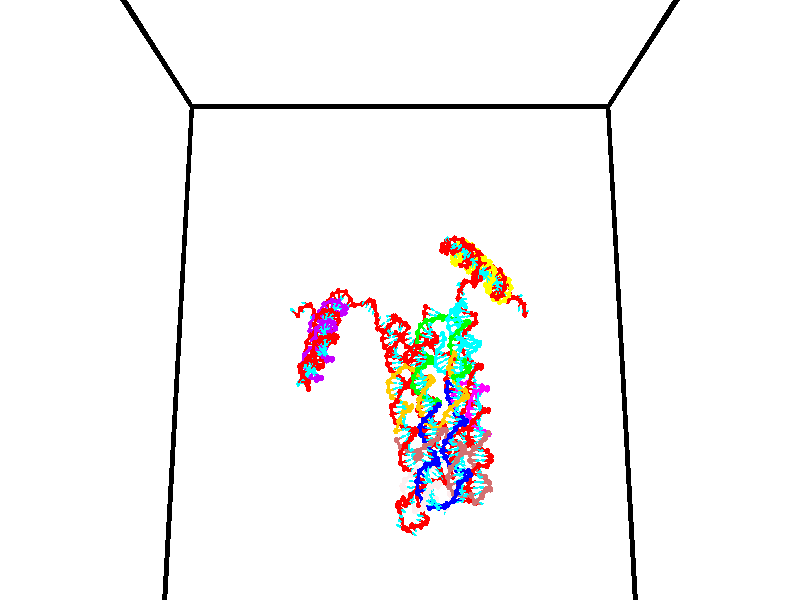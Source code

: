 // switches for output
#declare DRAW_BASES = 1; // possible values are 0, 1; only relevant for DNA ribbons
#declare DRAW_BASES_TYPE = 3; // possible values are 1, 2, 3; only relevant for DNA ribbons
#declare DRAW_FOG = 0; // set to 1 to enable fog

#include "colors.inc"

#include "transforms.inc"
background { rgb <1, 1, 1>}

#default {
   normal{
       ripples 0.25
       frequency 0.20
       turbulence 0.2
       lambda 5
   }
	finish {
		phong 0.1
		phong_size 40.
	}
}

// original window dimensions: 1024x640


// camera settings

camera {
	sky <0, 0.179814, -0.983701>
	up <0, 0.179814, -0.983701>
	right 1.6 * <1, 0, 0>
	location <35, 94.9851, 44.8844>
	look_at <35, 29.7336, 32.9568>
	direction <0, -65.2515, -11.9276>
	angle 67.0682
}


# declare cpy_camera_pos = <35, 94.9851, 44.8844>;
# if (DRAW_FOG = 1)
fog {
	fog_type 2
	up vnormalize(cpy_camera_pos)
	color rgbt<1,1,1,0.3>
	distance 1e-5
	fog_alt 3e-3
	fog_offset 56
}
# end


// LIGHTS

# declare lum = 6;
global_settings {
	ambient_light rgb lum * <0.05, 0.05, 0.05>
	max_trace_level 15
}# declare cpy_direct_light_amount = 0.25;
light_source
{	1000 * <-1, -1.16352, -0.803886>,
	rgb lum * cpy_direct_light_amount
	parallel
}

light_source
{	1000 * <1, 1.16352, 0.803886>,
	rgb lum * cpy_direct_light_amount
	parallel
}

// strand 0

// nucleotide -1

// particle -1
sphere {
	<24.689676, 34.802494, 35.210590> 0.250000
	pigment { color rgbt <1,0,0,0> }
	no_shadow
}
cylinder {
	<24.379293, 34.921146, 34.987915>,  <24.193064, 34.992340, 34.854309>, 0.100000
	pigment { color rgbt <1,0,0,0> }
	no_shadow
}
cylinder {
	<24.379293, 34.921146, 34.987915>,  <24.689676, 34.802494, 35.210590>, 0.100000
	pigment { color rgbt <1,0,0,0> }
	no_shadow
}

// particle -1
sphere {
	<24.379293, 34.921146, 34.987915> 0.100000
	pigment { color rgbt <1,0,0,0> }
	no_shadow
}
sphere {
	0, 1
	scale<0.080000,0.200000,0.300000>
	matrix <-0.135948, 0.783143, 0.606799,
		0.615964, 0.546529, -0.567357,
		-0.775955, 0.296635, -0.556687,
		24.146507, 35.010136, 34.820908>
	pigment { color rgbt <0,1,1,0> }
	no_shadow
}
cylinder {
	<24.926178, 34.862431, 34.628784>,  <24.689676, 34.802494, 35.210590>, 0.130000
	pigment { color rgbt <1,0,0,0> }
	no_shadow
}

// nucleotide -1

// particle -1
sphere {
	<24.926178, 34.862431, 34.628784> 0.250000
	pigment { color rgbt <1,0,0,0> }
	no_shadow
}
cylinder {
	<25.001455, 34.476788, 34.703697>,  <25.046621, 34.245399, 34.748646>, 0.100000
	pigment { color rgbt <1,0,0,0> }
	no_shadow
}
cylinder {
	<25.001455, 34.476788, 34.703697>,  <24.926178, 34.862431, 34.628784>, 0.100000
	pigment { color rgbt <1,0,0,0> }
	no_shadow
}

// particle -1
sphere {
	<25.001455, 34.476788, 34.703697> 0.100000
	pigment { color rgbt <1,0,0,0> }
	no_shadow
}
sphere {
	0, 1
	scale<0.080000,0.200000,0.300000>
	matrix <-0.028313, -0.195934, -0.980208,
		0.981724, 0.179168, -0.064170,
		0.188195, -0.964110, 0.187281,
		25.057915, 34.187553, 34.759880>
	pigment { color rgbt <0,1,1,0> }
	no_shadow
}
cylinder {
	<25.627928, 34.494144, 34.299507>,  <24.926178, 34.862431, 34.628784>, 0.130000
	pigment { color rgbt <1,0,0,0> }
	no_shadow
}

// nucleotide -1

// particle -1
sphere {
	<25.627928, 34.494144, 34.299507> 0.250000
	pigment { color rgbt <1,0,0,0> }
	no_shadow
}
cylinder {
	<25.296322, 34.273010, 34.333241>,  <25.097359, 34.140331, 34.353481>, 0.100000
	pigment { color rgbt <1,0,0,0> }
	no_shadow
}
cylinder {
	<25.296322, 34.273010, 34.333241>,  <25.627928, 34.494144, 34.299507>, 0.100000
	pigment { color rgbt <1,0,0,0> }
	no_shadow
}

// particle -1
sphere {
	<25.296322, 34.273010, 34.333241> 0.100000
	pigment { color rgbt <1,0,0,0> }
	no_shadow
}
sphere {
	0, 1
	scale<0.080000,0.200000,0.300000>
	matrix <-0.009416, -0.136979, -0.990529,
		0.559149, -0.821957, 0.108352,
		-0.829014, -0.552833, 0.084331,
		25.047617, 34.107159, 34.358540>
	pigment { color rgbt <0,1,1,0> }
	no_shadow
}
cylinder {
	<25.765963, 33.810074, 34.125053>,  <25.627928, 34.494144, 34.299507>, 0.130000
	pigment { color rgbt <1,0,0,0> }
	no_shadow
}

// nucleotide -1

// particle -1
sphere {
	<25.765963, 33.810074, 34.125053> 0.250000
	pigment { color rgbt <1,0,0,0> }
	no_shadow
}
cylinder {
	<25.388239, 33.917793, 34.049419>,  <25.161604, 33.982426, 34.004040>, 0.100000
	pigment { color rgbt <1,0,0,0> }
	no_shadow
}
cylinder {
	<25.388239, 33.917793, 34.049419>,  <25.765963, 33.810074, 34.125053>, 0.100000
	pigment { color rgbt <1,0,0,0> }
	no_shadow
}

// particle -1
sphere {
	<25.388239, 33.917793, 34.049419> 0.100000
	pigment { color rgbt <1,0,0,0> }
	no_shadow
}
sphere {
	0, 1
	scale<0.080000,0.200000,0.300000>
	matrix <0.157964, -0.133081, -0.978436,
		-0.288660, -0.953816, 0.083130,
		-0.944311, 0.269304, -0.189084,
		25.104946, 33.998585, 33.992695>
	pigment { color rgbt <0,1,1,0> }
	no_shadow
}
cylinder {
	<26.096138, 33.312393, 34.572285>,  <25.765963, 33.810074, 34.125053>, 0.130000
	pigment { color rgbt <1,0,0,0> }
	no_shadow
}

// nucleotide -1

// particle -1
sphere {
	<26.096138, 33.312393, 34.572285> 0.250000
	pigment { color rgbt <1,0,0,0> }
	no_shadow
}
cylinder {
	<25.909113, 33.048641, 34.807777>,  <25.796898, 32.890392, 34.949074>, 0.100000
	pigment { color rgbt <1,0,0,0> }
	no_shadow
}
cylinder {
	<25.909113, 33.048641, 34.807777>,  <26.096138, 33.312393, 34.572285>, 0.100000
	pigment { color rgbt <1,0,0,0> }
	no_shadow
}

// particle -1
sphere {
	<25.909113, 33.048641, 34.807777> 0.100000
	pigment { color rgbt <1,0,0,0> }
	no_shadow
}
sphere {
	0, 1
	scale<0.080000,0.200000,0.300000>
	matrix <0.865381, -0.477270, 0.152737,
		0.180274, 0.580894, 0.793765,
		-0.467564, -0.659375, 0.588734,
		25.768845, 32.850830, 34.984398>
	pigment { color rgbt <0,1,1,0> }
	no_shadow
}
cylinder {
	<26.561401, 33.530376, 35.225330>,  <26.096138, 33.312393, 34.572285>, 0.130000
	pigment { color rgbt <1,0,0,0> }
	no_shadow
}

// nucleotide -1

// particle -1
sphere {
	<26.561401, 33.530376, 35.225330> 0.250000
	pigment { color rgbt <1,0,0,0> }
	no_shadow
}
cylinder {
	<26.928797, 33.678497, 35.169819>,  <27.149233, 33.767368, 35.136513>, 0.100000
	pigment { color rgbt <1,0,0,0> }
	no_shadow
}
cylinder {
	<26.928797, 33.678497, 35.169819>,  <26.561401, 33.530376, 35.225330>, 0.100000
	pigment { color rgbt <1,0,0,0> }
	no_shadow
}

// particle -1
sphere {
	<26.928797, 33.678497, 35.169819> 0.100000
	pigment { color rgbt <1,0,0,0> }
	no_shadow
}
sphere {
	0, 1
	scale<0.080000,0.200000,0.300000>
	matrix <-0.183794, 0.710469, 0.679304,
		0.350144, -0.598426, 0.720615,
		0.918487, 0.370299, -0.138779,
		27.204344, 33.789589, 35.128185>
	pigment { color rgbt <0,1,1,0> }
	no_shadow
}
cylinder {
	<26.976618, 33.446255, 35.775654>,  <26.561401, 33.530376, 35.225330>, 0.130000
	pigment { color rgbt <1,0,0,0> }
	no_shadow
}

// nucleotide -1

// particle -1
sphere {
	<26.976618, 33.446255, 35.775654> 0.250000
	pigment { color rgbt <1,0,0,0> }
	no_shadow
}
cylinder {
	<27.098795, 33.774948, 35.583210>,  <27.172100, 33.972164, 35.467743>, 0.100000
	pigment { color rgbt <1,0,0,0> }
	no_shadow
}
cylinder {
	<27.098795, 33.774948, 35.583210>,  <26.976618, 33.446255, 35.775654>, 0.100000
	pigment { color rgbt <1,0,0,0> }
	no_shadow
}

// particle -1
sphere {
	<27.098795, 33.774948, 35.583210> 0.100000
	pigment { color rgbt <1,0,0,0> }
	no_shadow
}
sphere {
	0, 1
	scale<0.080000,0.200000,0.300000>
	matrix <-0.222734, 0.552893, 0.802932,
		0.925795, -0.138089, 0.351903,
		0.305441, 0.821731, -0.481108,
		27.190428, 34.021469, 35.438877>
	pigment { color rgbt <0,1,1,0> }
	no_shadow
}
cylinder {
	<27.527590, 33.752422, 36.124031>,  <26.976618, 33.446255, 35.775654>, 0.130000
	pigment { color rgbt <1,0,0,0> }
	no_shadow
}

// nucleotide -1

// particle -1
sphere {
	<27.527590, 33.752422, 36.124031> 0.250000
	pigment { color rgbt <1,0,0,0> }
	no_shadow
}
cylinder {
	<27.400557, 34.070877, 35.917999>,  <27.324337, 34.261951, 35.794380>, 0.100000
	pigment { color rgbt <1,0,0,0> }
	no_shadow
}
cylinder {
	<27.400557, 34.070877, 35.917999>,  <27.527590, 33.752422, 36.124031>, 0.100000
	pigment { color rgbt <1,0,0,0> }
	no_shadow
}

// particle -1
sphere {
	<27.400557, 34.070877, 35.917999> 0.100000
	pigment { color rgbt <1,0,0,0> }
	no_shadow
}
sphere {
	0, 1
	scale<0.080000,0.200000,0.300000>
	matrix <-0.023365, 0.536461, 0.843601,
		0.947943, 0.279948, -0.151769,
		-0.317582, 0.796140, -0.515076,
		27.305283, 34.309719, 35.763477>
	pigment { color rgbt <0,1,1,0> }
	no_shadow
}
cylinder {
	<27.940294, 34.268929, 36.443962>,  <27.527590, 33.752422, 36.124031>, 0.130000
	pigment { color rgbt <1,0,0,0> }
	no_shadow
}

// nucleotide -1

// particle -1
sphere {
	<27.940294, 34.268929, 36.443962> 0.250000
	pigment { color rgbt <1,0,0,0> }
	no_shadow
}
cylinder {
	<27.634537, 34.425312, 36.238884>,  <27.451082, 34.519142, 36.115837>, 0.100000
	pigment { color rgbt <1,0,0,0> }
	no_shadow
}
cylinder {
	<27.634537, 34.425312, 36.238884>,  <27.940294, 34.268929, 36.443962>, 0.100000
	pigment { color rgbt <1,0,0,0> }
	no_shadow
}

// particle -1
sphere {
	<27.634537, 34.425312, 36.238884> 0.100000
	pigment { color rgbt <1,0,0,0> }
	no_shadow
}
sphere {
	0, 1
	scale<0.080000,0.200000,0.300000>
	matrix <-0.204796, 0.606771, 0.768041,
		0.611360, 0.692083, -0.383745,
		-0.764394, 0.390960, -0.512691,
		27.405218, 34.542599, 36.085075>
	pigment { color rgbt <0,1,1,0> }
	no_shadow
}
cylinder {
	<27.867817, 34.895943, 36.727695>,  <27.940294, 34.268929, 36.443962>, 0.130000
	pigment { color rgbt <1,0,0,0> }
	no_shadow
}

// nucleotide -1

// particle -1
sphere {
	<27.867817, 34.895943, 36.727695> 0.250000
	pigment { color rgbt <1,0,0,0> }
	no_shadow
}
cylinder {
	<27.525728, 34.913818, 36.521160>,  <27.320475, 34.924541, 36.397240>, 0.100000
	pigment { color rgbt <1,0,0,0> }
	no_shadow
}
cylinder {
	<27.525728, 34.913818, 36.521160>,  <27.867817, 34.895943, 36.727695>, 0.100000
	pigment { color rgbt <1,0,0,0> }
	no_shadow
}

// particle -1
sphere {
	<27.525728, 34.913818, 36.521160> 0.100000
	pigment { color rgbt <1,0,0,0> }
	no_shadow
}
sphere {
	0, 1
	scale<0.080000,0.200000,0.300000>
	matrix <-0.368125, 0.648899, 0.665893,
		0.364806, 0.759561, -0.538501,
		-0.855219, 0.044686, -0.516336,
		27.269163, 34.927223, 36.366261>
	pigment { color rgbt <0,1,1,0> }
	no_shadow
}
cylinder {
	<27.669796, 35.596760, 36.448460>,  <27.867817, 34.895943, 36.727695>, 0.130000
	pigment { color rgbt <1,0,0,0> }
	no_shadow
}

// nucleotide -1

// particle -1
sphere {
	<27.669796, 35.596760, 36.448460> 0.250000
	pigment { color rgbt <1,0,0,0> }
	no_shadow
}
cylinder {
	<27.319948, 35.402935, 36.454590>,  <27.110039, 35.286640, 36.458267>, 0.100000
	pigment { color rgbt <1,0,0,0> }
	no_shadow
}
cylinder {
	<27.319948, 35.402935, 36.454590>,  <27.669796, 35.596760, 36.448460>, 0.100000
	pigment { color rgbt <1,0,0,0> }
	no_shadow
}

// particle -1
sphere {
	<27.319948, 35.402935, 36.454590> 0.100000
	pigment { color rgbt <1,0,0,0> }
	no_shadow
}
sphere {
	0, 1
	scale<0.080000,0.200000,0.300000>
	matrix <-0.401408, 0.741529, 0.537592,
		-0.271865, 0.464036, -0.843066,
		-0.874620, -0.484567, 0.015328,
		27.057562, 35.257565, 36.459187>
	pigment { color rgbt <0,1,1,0> }
	no_shadow
}
cylinder {
	<27.291227, 36.123638, 36.277130>,  <27.669796, 35.596760, 36.448460>, 0.130000
	pigment { color rgbt <1,0,0,0> }
	no_shadow
}

// nucleotide -1

// particle -1
sphere {
	<27.291227, 36.123638, 36.277130> 0.250000
	pigment { color rgbt <1,0,0,0> }
	no_shadow
}
cylinder {
	<27.103407, 35.835312, 36.481071>,  <26.990715, 35.662315, 36.603436>, 0.100000
	pigment { color rgbt <1,0,0,0> }
	no_shadow
}
cylinder {
	<27.103407, 35.835312, 36.481071>,  <27.291227, 36.123638, 36.277130>, 0.100000
	pigment { color rgbt <1,0,0,0> }
	no_shadow
}

// particle -1
sphere {
	<27.103407, 35.835312, 36.481071> 0.100000
	pigment { color rgbt <1,0,0,0> }
	no_shadow
}
sphere {
	0, 1
	scale<0.080000,0.200000,0.300000>
	matrix <-0.174581, 0.641870, 0.746676,
		-0.865473, 0.261591, -0.427231,
		-0.469550, -0.720814, 0.509853,
		26.962542, 35.619068, 36.634026>
	pigment { color rgbt <0,1,1,0> }
	no_shadow
}
cylinder {
	<26.826744, 36.495930, 36.632977>,  <27.291227, 36.123638, 36.277130>, 0.130000
	pigment { color rgbt <1,0,0,0> }
	no_shadow
}

// nucleotide -1

// particle -1
sphere {
	<26.826744, 36.495930, 36.632977> 0.250000
	pigment { color rgbt <1,0,0,0> }
	no_shadow
}
cylinder {
	<26.820829, 36.154594, 36.841434>,  <26.817282, 35.949791, 36.966511>, 0.100000
	pigment { color rgbt <1,0,0,0> }
	no_shadow
}
cylinder {
	<26.820829, 36.154594, 36.841434>,  <26.826744, 36.495930, 36.632977>, 0.100000
	pigment { color rgbt <1,0,0,0> }
	no_shadow
}

// particle -1
sphere {
	<26.820829, 36.154594, 36.841434> 0.100000
	pigment { color rgbt <1,0,0,0> }
	no_shadow
}
sphere {
	0, 1
	scale<0.080000,0.200000,0.300000>
	matrix <-0.253970, 0.507313, 0.823488,
		-0.967099, -0.120180, -0.224223,
		-0.014785, -0.853341, 0.521144,
		26.816395, 35.898594, 36.997776>
	pigment { color rgbt <0,1,1,0> }
	no_shadow
}
cylinder {
	<26.301695, 36.597492, 37.141079>,  <26.826744, 36.495930, 36.632977>, 0.130000
	pigment { color rgbt <1,0,0,0> }
	no_shadow
}

// nucleotide -1

// particle -1
sphere {
	<26.301695, 36.597492, 37.141079> 0.250000
	pigment { color rgbt <1,0,0,0> }
	no_shadow
}
cylinder {
	<26.469505, 36.263035, 37.282421>,  <26.570192, 36.062359, 37.367226>, 0.100000
	pigment { color rgbt <1,0,0,0> }
	no_shadow
}
cylinder {
	<26.469505, 36.263035, 37.282421>,  <26.301695, 36.597492, 37.141079>, 0.100000
	pigment { color rgbt <1,0,0,0> }
	no_shadow
}

// particle -1
sphere {
	<26.469505, 36.263035, 37.282421> 0.100000
	pigment { color rgbt <1,0,0,0> }
	no_shadow
}
sphere {
	0, 1
	scale<0.080000,0.200000,0.300000>
	matrix <-0.204090, 0.292422, 0.934257,
		-0.884502, -0.464064, -0.047969,
		0.419528, -0.836143, 0.353359,
		26.595364, 36.012192, 37.388428>
	pigment { color rgbt <0,1,1,0> }
	no_shadow
}
cylinder {
	<25.869289, 36.265869, 37.665665>,  <26.301695, 36.597492, 37.141079>, 0.130000
	pigment { color rgbt <1,0,0,0> }
	no_shadow
}

// nucleotide -1

// particle -1
sphere {
	<25.869289, 36.265869, 37.665665> 0.250000
	pigment { color rgbt <1,0,0,0> }
	no_shadow
}
cylinder {
	<26.243935, 36.154133, 37.750259>,  <26.468721, 36.087090, 37.801014>, 0.100000
	pigment { color rgbt <1,0,0,0> }
	no_shadow
}
cylinder {
	<26.243935, 36.154133, 37.750259>,  <25.869289, 36.265869, 37.665665>, 0.100000
	pigment { color rgbt <1,0,0,0> }
	no_shadow
}

// particle -1
sphere {
	<26.243935, 36.154133, 37.750259> 0.100000
	pigment { color rgbt <1,0,0,0> }
	no_shadow
}
sphere {
	0, 1
	scale<0.080000,0.200000,0.300000>
	matrix <-0.172557, 0.157553, 0.972317,
		-0.304933, -0.947177, 0.099362,
		0.936611, -0.279345, 0.211485,
		26.524918, 36.070328, 37.813705>
	pigment { color rgbt <0,1,1,0> }
	no_shadow
}
cylinder {
	<25.763996, 35.854416, 38.358292>,  <25.869289, 36.265869, 37.665665>, 0.130000
	pigment { color rgbt <1,0,0,0> }
	no_shadow
}

// nucleotide -1

// particle -1
sphere {
	<25.763996, 35.854416, 38.358292> 0.250000
	pigment { color rgbt <1,0,0,0> }
	no_shadow
}
cylinder {
	<26.149374, 35.956245, 38.324913>,  <26.380602, 36.017342, 38.304886>, 0.100000
	pigment { color rgbt <1,0,0,0> }
	no_shadow
}
cylinder {
	<26.149374, 35.956245, 38.324913>,  <25.763996, 35.854416, 38.358292>, 0.100000
	pigment { color rgbt <1,0,0,0> }
	no_shadow
}

// particle -1
sphere {
	<26.149374, 35.956245, 38.324913> 0.100000
	pigment { color rgbt <1,0,0,0> }
	no_shadow
}
sphere {
	0, 1
	scale<0.080000,0.200000,0.300000>
	matrix <-0.026999, 0.402157, 0.915172,
		0.266538, -0.879466, 0.394330,
		0.963446, 0.254574, -0.083445,
		26.438408, 36.032619, 38.299881>
	pigment { color rgbt <0,1,1,0> }
	no_shadow
}
cylinder {
	<26.006941, 35.911007, 39.029488>,  <25.763996, 35.854416, 38.358292>, 0.130000
	pigment { color rgbt <1,0,0,0> }
	no_shadow
}

// nucleotide -1

// particle -1
sphere {
	<26.006941, 35.911007, 39.029488> 0.250000
	pigment { color rgbt <1,0,0,0> }
	no_shadow
}
cylinder {
	<26.301832, 36.095528, 38.832027>,  <26.478767, 36.206242, 38.713551>, 0.100000
	pigment { color rgbt <1,0,0,0> }
	no_shadow
}
cylinder {
	<26.301832, 36.095528, 38.832027>,  <26.006941, 35.911007, 39.029488>, 0.100000
	pigment { color rgbt <1,0,0,0> }
	no_shadow
}

// particle -1
sphere {
	<26.301832, 36.095528, 38.832027> 0.100000
	pigment { color rgbt <1,0,0,0> }
	no_shadow
}
sphere {
	0, 1
	scale<0.080000,0.200000,0.300000>
	matrix <0.155912, 0.594770, 0.788631,
		0.657409, -0.658368, 0.366558,
		0.737228, 0.461303, -0.493655,
		26.523001, 36.233917, 38.683929>
	pigment { color rgbt <0,1,1,0> }
	no_shadow
}
cylinder {
	<26.636675, 35.907837, 39.492794>,  <26.006941, 35.911007, 39.029488>, 0.130000
	pigment { color rgbt <1,0,0,0> }
	no_shadow
}

// nucleotide -1

// particle -1
sphere {
	<26.636675, 35.907837, 39.492794> 0.250000
	pigment { color rgbt <1,0,0,0> }
	no_shadow
}
cylinder {
	<26.664391, 36.205994, 39.227585>,  <26.681019, 36.384888, 39.068459>, 0.100000
	pigment { color rgbt <1,0,0,0> }
	no_shadow
}
cylinder {
	<26.664391, 36.205994, 39.227585>,  <26.636675, 35.907837, 39.492794>, 0.100000
	pigment { color rgbt <1,0,0,0> }
	no_shadow
}

// particle -1
sphere {
	<26.664391, 36.205994, 39.227585> 0.100000
	pigment { color rgbt <1,0,0,0> }
	no_shadow
}
sphere {
	0, 1
	scale<0.080000,0.200000,0.300000>
	matrix <0.208108, 0.639196, 0.740351,
		0.975649, -0.189277, -0.110833,
		0.069288, 0.745387, -0.663021,
		26.685177, 36.429611, 39.028679>
	pigment { color rgbt <0,1,1,0> }
	no_shadow
}
cylinder {
	<27.116251, 36.438667, 39.781200>,  <26.636675, 35.907837, 39.492794>, 0.130000
	pigment { color rgbt <1,0,0,0> }
	no_shadow
}

// nucleotide -1

// particle -1
sphere {
	<27.116251, 36.438667, 39.781200> 0.250000
	pigment { color rgbt <1,0,0,0> }
	no_shadow
}
cylinder {
	<26.932203, 36.643635, 39.491177>,  <26.821775, 36.766617, 39.317162>, 0.100000
	pigment { color rgbt <1,0,0,0> }
	no_shadow
}
cylinder {
	<26.932203, 36.643635, 39.491177>,  <27.116251, 36.438667, 39.781200>, 0.100000
	pigment { color rgbt <1,0,0,0> }
	no_shadow
}

// particle -1
sphere {
	<26.932203, 36.643635, 39.491177> 0.100000
	pigment { color rgbt <1,0,0,0> }
	no_shadow
}
sphere {
	0, 1
	scale<0.080000,0.200000,0.300000>
	matrix <0.214047, 0.856575, 0.469536,
		0.861671, 0.060844, -0.503807,
		-0.460117, 0.512423, -0.725062,
		26.794168, 36.797363, 39.273659>
	pigment { color rgbt <0,1,1,0> }
	no_shadow
}
cylinder {
	<27.554209, 36.973766, 39.642826>,  <27.116251, 36.438667, 39.781200>, 0.130000
	pigment { color rgbt <1,0,0,0> }
	no_shadow
}

// nucleotide -1

// particle -1
sphere {
	<27.554209, 36.973766, 39.642826> 0.250000
	pigment { color rgbt <1,0,0,0> }
	no_shadow
}
cylinder {
	<27.210604, 37.124001, 39.503670>,  <27.004440, 37.214142, 39.420177>, 0.100000
	pigment { color rgbt <1,0,0,0> }
	no_shadow
}
cylinder {
	<27.210604, 37.124001, 39.503670>,  <27.554209, 36.973766, 39.642826>, 0.100000
	pigment { color rgbt <1,0,0,0> }
	no_shadow
}

// particle -1
sphere {
	<27.210604, 37.124001, 39.503670> 0.100000
	pigment { color rgbt <1,0,0,0> }
	no_shadow
}
sphere {
	0, 1
	scale<0.080000,0.200000,0.300000>
	matrix <0.228056, 0.889126, 0.396793,
		0.458349, 0.261512, -0.849428,
		-0.859015, 0.375587, -0.347891,
		26.952900, 37.236675, 39.399303>
	pigment { color rgbt <0,1,1,0> }
	no_shadow
}
cylinder {
	<27.760952, 37.544296, 39.237465>,  <27.554209, 36.973766, 39.642826>, 0.130000
	pigment { color rgbt <1,0,0,0> }
	no_shadow
}

// nucleotide -1

// particle -1
sphere {
	<27.760952, 37.544296, 39.237465> 0.250000
	pigment { color rgbt <1,0,0,0> }
	no_shadow
}
cylinder {
	<27.373028, 37.621628, 39.296921>,  <27.140274, 37.668026, 39.332592>, 0.100000
	pigment { color rgbt <1,0,0,0> }
	no_shadow
}
cylinder {
	<27.373028, 37.621628, 39.296921>,  <27.760952, 37.544296, 39.237465>, 0.100000
	pigment { color rgbt <1,0,0,0> }
	no_shadow
}

// particle -1
sphere {
	<27.373028, 37.621628, 39.296921> 0.100000
	pigment { color rgbt <1,0,0,0> }
	no_shadow
}
sphere {
	0, 1
	scale<0.080000,0.200000,0.300000>
	matrix <0.226910, 0.938691, 0.259557,
		-0.089343, 0.285448, -0.954221,
		-0.969809, 0.193333, 0.148636,
		27.082085, 37.679626, 39.341511>
	pigment { color rgbt <0,1,1,0> }
	no_shadow
}
cylinder {
	<27.756048, 38.282322, 39.127899>,  <27.760952, 37.544296, 39.237465>, 0.130000
	pigment { color rgbt <1,0,0,0> }
	no_shadow
}

// nucleotide -1

// particle -1
sphere {
	<27.756048, 38.282322, 39.127899> 0.250000
	pigment { color rgbt <1,0,0,0> }
	no_shadow
}
cylinder {
	<27.390162, 38.214539, 39.274639>,  <27.170630, 38.173870, 39.362682>, 0.100000
	pigment { color rgbt <1,0,0,0> }
	no_shadow
}
cylinder {
	<27.390162, 38.214539, 39.274639>,  <27.756048, 38.282322, 39.127899>, 0.100000
	pigment { color rgbt <1,0,0,0> }
	no_shadow
}

// particle -1
sphere {
	<27.390162, 38.214539, 39.274639> 0.100000
	pigment { color rgbt <1,0,0,0> }
	no_shadow
}
sphere {
	0, 1
	scale<0.080000,0.200000,0.300000>
	matrix <0.032274, 0.874294, 0.484322,
		-0.402809, 0.454856, -0.794261,
		-0.914715, -0.169455, 0.366854,
		27.115747, 38.163704, 39.384697>
	pigment { color rgbt <0,1,1,0> }
	no_shadow
}
cylinder {
	<27.187820, 38.841938, 38.924271>,  <27.756048, 38.282322, 39.127899>, 0.130000
	pigment { color rgbt <1,0,0,0> }
	no_shadow
}

// nucleotide -1

// particle -1
sphere {
	<27.187820, 38.841938, 38.924271> 0.250000
	pigment { color rgbt <1,0,0,0> }
	no_shadow
}
cylinder {
	<27.094118, 38.657448, 39.266590>,  <27.037897, 38.546753, 39.471981>, 0.100000
	pigment { color rgbt <1,0,0,0> }
	no_shadow
}
cylinder {
	<27.094118, 38.657448, 39.266590>,  <27.187820, 38.841938, 38.924271>, 0.100000
	pigment { color rgbt <1,0,0,0> }
	no_shadow
}

// particle -1
sphere {
	<27.094118, 38.657448, 39.266590> 0.100000
	pigment { color rgbt <1,0,0,0> }
	no_shadow
}
sphere {
	0, 1
	scale<0.080000,0.200000,0.300000>
	matrix <-0.130994, 0.887240, 0.442319,
		-0.963309, -0.008488, -0.268260,
		-0.234257, -0.461230, 0.855798,
		27.023842, 38.519077, 39.523331>
	pigment { color rgbt <0,1,1,0> }
	no_shadow
}
cylinder {
	<26.658209, 39.175896, 39.145100>,  <27.187820, 38.841938, 38.924271>, 0.130000
	pigment { color rgbt <1,0,0,0> }
	no_shadow
}

// nucleotide -1

// particle -1
sphere {
	<26.658209, 39.175896, 39.145100> 0.250000
	pigment { color rgbt <1,0,0,0> }
	no_shadow
}
cylinder {
	<26.759201, 38.986938, 39.482880>,  <26.819796, 38.873566, 39.685547>, 0.100000
	pigment { color rgbt <1,0,0,0> }
	no_shadow
}
cylinder {
	<26.759201, 38.986938, 39.482880>,  <26.658209, 39.175896, 39.145100>, 0.100000
	pigment { color rgbt <1,0,0,0> }
	no_shadow
}

// particle -1
sphere {
	<26.759201, 38.986938, 39.482880> 0.100000
	pigment { color rgbt <1,0,0,0> }
	no_shadow
}
sphere {
	0, 1
	scale<0.080000,0.200000,0.300000>
	matrix <-0.292482, 0.794640, 0.531978,
		-0.922338, -0.381300, 0.062465,
		0.252480, -0.472395, 0.844451,
		26.834946, 38.845219, 39.736214>
	pigment { color rgbt <0,1,1,0> }
	no_shadow
}
cylinder {
	<26.098000, 39.227009, 39.687302>,  <26.658209, 39.175896, 39.145100>, 0.130000
	pigment { color rgbt <1,0,0,0> }
	no_shadow
}

// nucleotide -1

// particle -1
sphere {
	<26.098000, 39.227009, 39.687302> 0.250000
	pigment { color rgbt <1,0,0,0> }
	no_shadow
}
cylinder {
	<26.438681, 39.171452, 39.889416>,  <26.643089, 39.138119, 40.010685>, 0.100000
	pigment { color rgbt <1,0,0,0> }
	no_shadow
}
cylinder {
	<26.438681, 39.171452, 39.889416>,  <26.098000, 39.227009, 39.687302>, 0.100000
	pigment { color rgbt <1,0,0,0> }
	no_shadow
}

// particle -1
sphere {
	<26.438681, 39.171452, 39.889416> 0.100000
	pigment { color rgbt <1,0,0,0> }
	no_shadow
}
sphere {
	0, 1
	scale<0.080000,0.200000,0.300000>
	matrix <-0.190547, 0.816147, 0.545524,
		-0.488153, -0.560905, 0.668650,
		0.851704, -0.138890, 0.505283,
		26.694191, 39.129784, 40.041000>
	pigment { color rgbt <0,1,1,0> }
	no_shadow
}
cylinder {
	<25.834482, 39.410740, 40.273502>,  <26.098000, 39.227009, 39.687302>, 0.130000
	pigment { color rgbt <1,0,0,0> }
	no_shadow
}

// nucleotide -1

// particle -1
sphere {
	<25.834482, 39.410740, 40.273502> 0.250000
	pigment { color rgbt <1,0,0,0> }
	no_shadow
}
cylinder {
	<26.231958, 39.454128, 40.284904>,  <26.470444, 39.480160, 40.291744>, 0.100000
	pigment { color rgbt <1,0,0,0> }
	no_shadow
}
cylinder {
	<26.231958, 39.454128, 40.284904>,  <25.834482, 39.410740, 40.273502>, 0.100000
	pigment { color rgbt <1,0,0,0> }
	no_shadow
}

// particle -1
sphere {
	<26.231958, 39.454128, 40.284904> 0.100000
	pigment { color rgbt <1,0,0,0> }
	no_shadow
}
sphere {
	0, 1
	scale<0.080000,0.200000,0.300000>
	matrix <-0.109265, 0.878974, 0.464183,
		0.025295, -0.464369, 0.885281,
		0.993690, 0.108472, 0.028505,
		26.530066, 39.486671, 40.293457>
	pigment { color rgbt <0,1,1,0> }
	no_shadow
}
cylinder {
	<26.161026, 39.349518, 40.992554>,  <25.834482, 39.410740, 40.273502>, 0.130000
	pigment { color rgbt <1,0,0,0> }
	no_shadow
}

// nucleotide -1

// particle -1
sphere {
	<26.161026, 39.349518, 40.992554> 0.250000
	pigment { color rgbt <1,0,0,0> }
	no_shadow
}
cylinder {
	<26.374622, 39.572754, 40.738503>,  <26.502781, 39.706696, 40.586071>, 0.100000
	pigment { color rgbt <1,0,0,0> }
	no_shadow
}
cylinder {
	<26.374622, 39.572754, 40.738503>,  <26.161026, 39.349518, 40.992554>, 0.100000
	pigment { color rgbt <1,0,0,0> }
	no_shadow
}

// particle -1
sphere {
	<26.374622, 39.572754, 40.738503> 0.100000
	pigment { color rgbt <1,0,0,0> }
	no_shadow
}
sphere {
	0, 1
	scale<0.080000,0.200000,0.300000>
	matrix <-0.356554, 0.829776, 0.429351,
		0.766631, -0.002812, 0.642081,
		0.533991, 0.558091, -0.635130,
		26.534819, 39.740181, 40.547962>
	pigment { color rgbt <0,1,1,0> }
	no_shadow
}
cylinder {
	<26.588909, 39.739300, 41.365417>,  <26.161026, 39.349518, 40.992554>, 0.130000
	pigment { color rgbt <1,0,0,0> }
	no_shadow
}

// nucleotide -1

// particle -1
sphere {
	<26.588909, 39.739300, 41.365417> 0.250000
	pigment { color rgbt <1,0,0,0> }
	no_shadow
}
cylinder {
	<26.507671, 39.956596, 41.039558>,  <26.458929, 40.086975, 40.844044>, 0.100000
	pigment { color rgbt <1,0,0,0> }
	no_shadow
}
cylinder {
	<26.507671, 39.956596, 41.039558>,  <26.588909, 39.739300, 41.365417>, 0.100000
	pigment { color rgbt <1,0,0,0> }
	no_shadow
}

// particle -1
sphere {
	<26.507671, 39.956596, 41.039558> 0.100000
	pigment { color rgbt <1,0,0,0> }
	no_shadow
}
sphere {
	0, 1
	scale<0.080000,0.200000,0.300000>
	matrix <-0.396675, 0.715005, 0.575688,
		0.895210, 0.440069, 0.070275,
		-0.203095, 0.543238, -0.814644,
		26.446743, 40.119568, 40.795166>
	pigment { color rgbt <0,1,1,0> }
	no_shadow
}
cylinder {
	<26.755880, 40.373749, 41.650406>,  <26.588909, 39.739300, 41.365417>, 0.130000
	pigment { color rgbt <1,0,0,0> }
	no_shadow
}

// nucleotide -1

// particle -1
sphere {
	<26.755880, 40.373749, 41.650406> 0.250000
	pigment { color rgbt <1,0,0,0> }
	no_shadow
}
cylinder {
	<26.522505, 40.449955, 41.334610>,  <26.382479, 40.495678, 41.145130>, 0.100000
	pigment { color rgbt <1,0,0,0> }
	no_shadow
}
cylinder {
	<26.522505, 40.449955, 41.334610>,  <26.755880, 40.373749, 41.650406>, 0.100000
	pigment { color rgbt <1,0,0,0> }
	no_shadow
}

// particle -1
sphere {
	<26.522505, 40.449955, 41.334610> 0.100000
	pigment { color rgbt <1,0,0,0> }
	no_shadow
}
sphere {
	0, 1
	scale<0.080000,0.200000,0.300000>
	matrix <-0.196072, 0.910300, 0.364568,
		0.788132, 0.367501, -0.493751,
		-0.583441, 0.190517, -0.789494,
		26.347473, 40.507111, 41.097763>
	pigment { color rgbt <0,1,1,0> }
	no_shadow
}
cylinder {
	<26.851894, 41.055855, 41.210831>,  <26.755880, 40.373749, 41.650406>, 0.130000
	pigment { color rgbt <1,0,0,0> }
	no_shadow
}

// nucleotide -1

// particle -1
sphere {
	<26.851894, 41.055855, 41.210831> 0.250000
	pigment { color rgbt <1,0,0,0> }
	no_shadow
}
cylinder {
	<26.465290, 40.954716, 41.193260>,  <26.233328, 40.894032, 41.182716>, 0.100000
	pigment { color rgbt <1,0,0,0> }
	no_shadow
}
cylinder {
	<26.465290, 40.954716, 41.193260>,  <26.851894, 41.055855, 41.210831>, 0.100000
	pigment { color rgbt <1,0,0,0> }
	no_shadow
}

// particle -1
sphere {
	<26.465290, 40.954716, 41.193260> 0.100000
	pigment { color rgbt <1,0,0,0> }
	no_shadow
}
sphere {
	0, 1
	scale<0.080000,0.200000,0.300000>
	matrix <-0.256589, 0.948918, 0.183621,
		-0.004742, 0.188743, -0.982015,
		-0.966509, -0.252845, -0.043930,
		26.175337, 40.878860, 41.180080>
	pigment { color rgbt <0,1,1,0> }
	no_shadow
}
cylinder {
	<26.362801, 41.424366, 40.732594>,  <26.851894, 41.055855, 41.210831>, 0.130000
	pigment { color rgbt <1,0,0,0> }
	no_shadow
}

// nucleotide -1

// particle -1
sphere {
	<26.362801, 41.424366, 40.732594> 0.250000
	pigment { color rgbt <1,0,0,0> }
	no_shadow
}
cylinder {
	<26.163446, 41.297771, 41.055443>,  <26.043833, 41.221813, 41.249153>, 0.100000
	pigment { color rgbt <1,0,0,0> }
	no_shadow
}
cylinder {
	<26.163446, 41.297771, 41.055443>,  <26.362801, 41.424366, 40.732594>, 0.100000
	pigment { color rgbt <1,0,0,0> }
	no_shadow
}

// particle -1
sphere {
	<26.163446, 41.297771, 41.055443> 0.100000
	pigment { color rgbt <1,0,0,0> }
	no_shadow
}
sphere {
	0, 1
	scale<0.080000,0.200000,0.300000>
	matrix <-0.340787, 0.927561, 0.153283,
		-0.797166, -0.198663, -0.570140,
		-0.498388, -0.316488, 0.807122,
		26.013929, 41.202824, 41.297581>
	pigment { color rgbt <0,1,1,0> }
	no_shadow
}
cylinder {
	<26.131357, 41.465729, 40.079567>,  <26.362801, 41.424366, 40.732594>, 0.130000
	pigment { color rgbt <1,0,0,0> }
	no_shadow
}

// nucleotide -1

// particle -1
sphere {
	<26.131357, 41.465729, 40.079567> 0.250000
	pigment { color rgbt <1,0,0,0> }
	no_shadow
}
cylinder {
	<26.430151, 41.730968, 40.098816>,  <26.609426, 41.890110, 40.110363>, 0.100000
	pigment { color rgbt <1,0,0,0> }
	no_shadow
}
cylinder {
	<26.430151, 41.730968, 40.098816>,  <26.131357, 41.465729, 40.079567>, 0.100000
	pigment { color rgbt <1,0,0,0> }
	no_shadow
}

// particle -1
sphere {
	<26.430151, 41.730968, 40.098816> 0.100000
	pigment { color rgbt <1,0,0,0> }
	no_shadow
}
sphere {
	0, 1
	scale<0.080000,0.200000,0.300000>
	matrix <0.617101, -0.718460, 0.320940,
		0.247387, -0.210042, -0.945876,
		0.746985, 0.663098, 0.048121,
		26.654247, 41.929897, 40.113251>
	pigment { color rgbt <0,1,1,0> }
	no_shadow
}
cylinder {
	<26.712685, 41.420113, 39.592381>,  <26.131357, 41.465729, 40.079567>, 0.130000
	pigment { color rgbt <1,0,0,0> }
	no_shadow
}

// nucleotide -1

// particle -1
sphere {
	<26.712685, 41.420113, 39.592381> 0.250000
	pigment { color rgbt <1,0,0,0> }
	no_shadow
}
cylinder {
	<26.810566, 41.526825, 39.965248>,  <26.869295, 41.590851, 40.188969>, 0.100000
	pigment { color rgbt <1,0,0,0> }
	no_shadow
}
cylinder {
	<26.810566, 41.526825, 39.965248>,  <26.712685, 41.420113, 39.592381>, 0.100000
	pigment { color rgbt <1,0,0,0> }
	no_shadow
}

// particle -1
sphere {
	<26.810566, 41.526825, 39.965248> 0.100000
	pigment { color rgbt <1,0,0,0> }
	no_shadow
}
sphere {
	0, 1
	scale<0.080000,0.200000,0.300000>
	matrix <0.447212, -0.884086, 0.135620,
		0.860303, 0.383693, -0.335648,
		0.244705, 0.266780, 0.932174,
		26.883978, 41.606857, 40.244900>
	pigment { color rgbt <0,1,1,0> }
	no_shadow
}
cylinder {
	<27.509041, 41.481712, 39.729603>,  <26.712685, 41.420113, 39.592381>, 0.130000
	pigment { color rgbt <1,0,0,0> }
	no_shadow
}

// nucleotide -1

// particle -1
sphere {
	<27.509041, 41.481712, 39.729603> 0.250000
	pigment { color rgbt <1,0,0,0> }
	no_shadow
}
cylinder {
	<27.293547, 41.363213, 40.045071>,  <27.164249, 41.292114, 40.234352>, 0.100000
	pigment { color rgbt <1,0,0,0> }
	no_shadow
}
cylinder {
	<27.293547, 41.363213, 40.045071>,  <27.509041, 41.481712, 39.729603>, 0.100000
	pigment { color rgbt <1,0,0,0> }
	no_shadow
}

// particle -1
sphere {
	<27.293547, 41.363213, 40.045071> 0.100000
	pigment { color rgbt <1,0,0,0> }
	no_shadow
}
sphere {
	0, 1
	scale<0.080000,0.200000,0.300000>
	matrix <0.576092, -0.812603, 0.088286,
		0.614721, 0.501909, 0.608445,
		-0.538736, -0.296249, 0.788670,
		27.131926, 41.274338, 40.281673>
	pigment { color rgbt <0,1,1,0> }
	no_shadow
}
cylinder {
	<27.269632, 41.831608, 39.078033>,  <27.509041, 41.481712, 39.729603>, 0.130000
	pigment { color rgbt <1,0,0,0> }
	no_shadow
}

// nucleotide -1

// particle -1
sphere {
	<27.269632, 41.831608, 39.078033> 0.250000
	pigment { color rgbt <1,0,0,0> }
	no_shadow
}
cylinder {
	<27.617592, 42.017864, 39.143097>,  <27.826368, 42.129616, 39.182133>, 0.100000
	pigment { color rgbt <1,0,0,0> }
	no_shadow
}
cylinder {
	<27.617592, 42.017864, 39.143097>,  <27.269632, 41.831608, 39.078033>, 0.100000
	pigment { color rgbt <1,0,0,0> }
	no_shadow
}

// particle -1
sphere {
	<27.617592, 42.017864, 39.143097> 0.100000
	pigment { color rgbt <1,0,0,0> }
	no_shadow
}
sphere {
	0, 1
	scale<0.080000,0.200000,0.300000>
	matrix <0.473946, -0.697821, -0.537048,
		-0.136564, 0.544268, -0.827721,
		0.869900, 0.465637, 0.162657,
		27.878561, 42.157555, 39.191895>
	pigment { color rgbt <0,1,1,0> }
	no_shadow
}
cylinder {
	<27.444016, 41.882801, 38.398838>,  <27.269632, 41.831608, 39.078033>, 0.130000
	pigment { color rgbt <1,0,0,0> }
	no_shadow
}

// nucleotide -1

// particle -1
sphere {
	<27.444016, 41.882801, 38.398838> 0.250000
	pigment { color rgbt <1,0,0,0> }
	no_shadow
}
cylinder {
	<27.748901, 41.924534, 38.654381>,  <27.931833, 41.949574, 38.807709>, 0.100000
	pigment { color rgbt <1,0,0,0> }
	no_shadow
}
cylinder {
	<27.748901, 41.924534, 38.654381>,  <27.444016, 41.882801, 38.398838>, 0.100000
	pigment { color rgbt <1,0,0,0> }
	no_shadow
}

// particle -1
sphere {
	<27.748901, 41.924534, 38.654381> 0.100000
	pigment { color rgbt <1,0,0,0> }
	no_shadow
}
sphere {
	0, 1
	scale<0.080000,0.200000,0.300000>
	matrix <0.578620, -0.552288, -0.600148,
		0.290221, 0.827099, -0.481330,
		0.762215, 0.104332, 0.638861,
		27.977566, 41.955833, 38.846039>
	pigment { color rgbt <0,1,1,0> }
	no_shadow
}
cylinder {
	<28.078814, 42.209694, 38.073429>,  <27.444016, 41.882801, 38.398838>, 0.130000
	pigment { color rgbt <1,0,0,0> }
	no_shadow
}

// nucleotide -1

// particle -1
sphere {
	<28.078814, 42.209694, 38.073429> 0.250000
	pigment { color rgbt <1,0,0,0> }
	no_shadow
}
cylinder {
	<28.160118, 41.913155, 38.329269>,  <28.208900, 41.735233, 38.482773>, 0.100000
	pigment { color rgbt <1,0,0,0> }
	no_shadow
}
cylinder {
	<28.160118, 41.913155, 38.329269>,  <28.078814, 42.209694, 38.073429>, 0.100000
	pigment { color rgbt <1,0,0,0> }
	no_shadow
}

// particle -1
sphere {
	<28.160118, 41.913155, 38.329269> 0.100000
	pigment { color rgbt <1,0,0,0> }
	no_shadow
}
sphere {
	0, 1
	scale<0.080000,0.200000,0.300000>
	matrix <0.346135, -0.556653, -0.755201,
		0.915902, 0.374891, 0.143460,
		0.203260, -0.741346, 0.639602,
		28.221096, 41.690750, 38.521149>
	pigment { color rgbt <0,1,1,0> }
	no_shadow
}
cylinder {
	<28.715525, 41.887486, 37.887577>,  <28.078814, 42.209694, 38.073429>, 0.130000
	pigment { color rgbt <1,0,0,0> }
	no_shadow
}

// nucleotide -1

// particle -1
sphere {
	<28.715525, 41.887486, 37.887577> 0.250000
	pigment { color rgbt <1,0,0,0> }
	no_shadow
}
cylinder {
	<28.562021, 41.624065, 38.146511>,  <28.469919, 41.466011, 38.301872>, 0.100000
	pigment { color rgbt <1,0,0,0> }
	no_shadow
}
cylinder {
	<28.562021, 41.624065, 38.146511>,  <28.715525, 41.887486, 37.887577>, 0.100000
	pigment { color rgbt <1,0,0,0> }
	no_shadow
}

// particle -1
sphere {
	<28.562021, 41.624065, 38.146511> 0.100000
	pigment { color rgbt <1,0,0,0> }
	no_shadow
}
sphere {
	0, 1
	scale<0.080000,0.200000,0.300000>
	matrix <0.161267, -0.738027, -0.655217,
		0.909243, -0.147051, 0.389426,
		-0.383757, -0.658553, 0.647331,
		28.446894, 41.426498, 38.340710>
	pigment { color rgbt <0,1,1,0> }
	no_shadow
}
cylinder {
	<29.120134, 41.315727, 37.780251>,  <28.715525, 41.887486, 37.887577>, 0.130000
	pigment { color rgbt <1,0,0,0> }
	no_shadow
}

// nucleotide -1

// particle -1
sphere {
	<29.120134, 41.315727, 37.780251> 0.250000
	pigment { color rgbt <1,0,0,0> }
	no_shadow
}
cylinder {
	<28.803310, 41.149117, 37.958755>,  <28.613216, 41.049152, 38.065857>, 0.100000
	pigment { color rgbt <1,0,0,0> }
	no_shadow
}
cylinder {
	<28.803310, 41.149117, 37.958755>,  <29.120134, 41.315727, 37.780251>, 0.100000
	pigment { color rgbt <1,0,0,0> }
	no_shadow
}

// particle -1
sphere {
	<28.803310, 41.149117, 37.958755> 0.100000
	pigment { color rgbt <1,0,0,0> }
	no_shadow
}
sphere {
	0, 1
	scale<0.080000,0.200000,0.300000>
	matrix <0.055414, -0.777086, -0.626951,
		0.607921, -0.471855, 0.638581,
		-0.792061, -0.416523, 0.446259,
		28.565691, 41.024158, 38.092632>
	pigment { color rgbt <0,1,1,0> }
	no_shadow
}
cylinder {
	<29.277571, 40.599247, 37.797344>,  <29.120134, 41.315727, 37.780251>, 0.130000
	pigment { color rgbt <1,0,0,0> }
	no_shadow
}

// nucleotide -1

// particle -1
sphere {
	<29.277571, 40.599247, 37.797344> 0.250000
	pigment { color rgbt <1,0,0,0> }
	no_shadow
}
cylinder {
	<28.882635, 40.624660, 37.855480>,  <28.645674, 40.639908, 37.890362>, 0.100000
	pigment { color rgbt <1,0,0,0> }
	no_shadow
}
cylinder {
	<28.882635, 40.624660, 37.855480>,  <29.277571, 40.599247, 37.797344>, 0.100000
	pigment { color rgbt <1,0,0,0> }
	no_shadow
}

// particle -1
sphere {
	<28.882635, 40.624660, 37.855480> 0.100000
	pigment { color rgbt <1,0,0,0> }
	no_shadow
}
sphere {
	0, 1
	scale<0.080000,0.200000,0.300000>
	matrix <-0.137779, -0.797528, -0.587338,
		0.078594, -0.599927, 0.796185,
		-0.987340, 0.063537, 0.145338,
		28.586433, 40.643723, 37.899082>
	pigment { color rgbt <0,1,1,0> }
	no_shadow
}
cylinder {
	<29.001724, 39.948299, 38.045876>,  <29.277571, 40.599247, 37.797344>, 0.130000
	pigment { color rgbt <1,0,0,0> }
	no_shadow
}

// nucleotide -1

// particle -1
sphere {
	<29.001724, 39.948299, 38.045876> 0.250000
	pigment { color rgbt <1,0,0,0> }
	no_shadow
}
cylinder {
	<28.688105, 40.130825, 37.877571>,  <28.499933, 40.240341, 37.776588>, 0.100000
	pigment { color rgbt <1,0,0,0> }
	no_shadow
}
cylinder {
	<28.688105, 40.130825, 37.877571>,  <29.001724, 39.948299, 38.045876>, 0.100000
	pigment { color rgbt <1,0,0,0> }
	no_shadow
}

// particle -1
sphere {
	<28.688105, 40.130825, 37.877571> 0.100000
	pigment { color rgbt <1,0,0,0> }
	no_shadow
}
sphere {
	0, 1
	scale<0.080000,0.200000,0.300000>
	matrix <-0.244741, -0.850245, -0.466031,
		-0.570409, -0.262414, 0.778314,
		-0.784050, 0.456314, -0.420764,
		28.452890, 40.267719, 37.751343>
	pigment { color rgbt <0,1,1,0> }
	no_shadow
}
cylinder {
	<28.314762, 39.486671, 38.173290>,  <29.001724, 39.948299, 38.045876>, 0.130000
	pigment { color rgbt <1,0,0,0> }
	no_shadow
}

// nucleotide -1

// particle -1
sphere {
	<28.314762, 39.486671, 38.173290> 0.250000
	pigment { color rgbt <1,0,0,0> }
	no_shadow
}
cylinder {
	<28.229183, 39.743088, 37.878456>,  <28.177835, 39.896938, 37.701553>, 0.100000
	pigment { color rgbt <1,0,0,0> }
	no_shadow
}
cylinder {
	<28.229183, 39.743088, 37.878456>,  <28.314762, 39.486671, 38.173290>, 0.100000
	pigment { color rgbt <1,0,0,0> }
	no_shadow
}

// particle -1
sphere {
	<28.229183, 39.743088, 37.878456> 0.100000
	pigment { color rgbt <1,0,0,0> }
	no_shadow
}
sphere {
	0, 1
	scale<0.080000,0.200000,0.300000>
	matrix <-0.425383, -0.740397, -0.520443,
		-0.879361, 0.202197, 0.431092,
		-0.213947, 0.641037, -0.737088,
		28.164999, 39.935398, 37.657330>
	pigment { color rgbt <0,1,1,0> }
	no_shadow
}
cylinder {
	<27.560427, 39.357239, 37.962166>,  <28.314762, 39.486671, 38.173290>, 0.130000
	pigment { color rgbt <1,0,0,0> }
	no_shadow
}

// nucleotide -1

// particle -1
sphere {
	<27.560427, 39.357239, 37.962166> 0.250000
	pigment { color rgbt <1,0,0,0> }
	no_shadow
}
cylinder {
	<27.719566, 39.546158, 37.647549>,  <27.815050, 39.659508, 37.458778>, 0.100000
	pigment { color rgbt <1,0,0,0> }
	no_shadow
}
cylinder {
	<27.719566, 39.546158, 37.647549>,  <27.560427, 39.357239, 37.962166>, 0.100000
	pigment { color rgbt <1,0,0,0> }
	no_shadow
}

// particle -1
sphere {
	<27.719566, 39.546158, 37.647549> 0.100000
	pigment { color rgbt <1,0,0,0> }
	no_shadow
}
sphere {
	0, 1
	scale<0.080000,0.200000,0.300000>
	matrix <-0.229747, -0.778711, -0.583803,
		-0.888218, 0.412973, -0.201302,
		0.397851, 0.472296, -0.786544,
		27.838923, 39.687847, 37.411587>
	pigment { color rgbt <0,1,1,0> }
	no_shadow
}
cylinder {
	<27.098406, 39.294514, 37.367737>,  <27.560427, 39.357239, 37.962166>, 0.130000
	pigment { color rgbt <1,0,0,0> }
	no_shadow
}

// nucleotide -1

// particle -1
sphere {
	<27.098406, 39.294514, 37.367737> 0.250000
	pigment { color rgbt <1,0,0,0> }
	no_shadow
}
cylinder {
	<27.456442, 39.379578, 37.210976>,  <27.671263, 39.430618, 37.116917>, 0.100000
	pigment { color rgbt <1,0,0,0> }
	no_shadow
}
cylinder {
	<27.456442, 39.379578, 37.210976>,  <27.098406, 39.294514, 37.367737>, 0.100000
	pigment { color rgbt <1,0,0,0> }
	no_shadow
}

// particle -1
sphere {
	<27.456442, 39.379578, 37.210976> 0.100000
	pigment { color rgbt <1,0,0,0> }
	no_shadow
}
sphere {
	0, 1
	scale<0.080000,0.200000,0.300000>
	matrix <-0.139852, -0.700686, -0.699629,
		-0.423388, 0.681039, -0.597435,
		0.895089, 0.212662, -0.391907,
		27.724968, 39.443375, 37.093403>
	pigment { color rgbt <0,1,1,0> }
	no_shadow
}
cylinder {
	<26.992241, 39.205524, 36.637318>,  <27.098406, 39.294514, 37.367737>, 0.130000
	pigment { color rgbt <1,0,0,0> }
	no_shadow
}

// nucleotide -1

// particle -1
sphere {
	<26.992241, 39.205524, 36.637318> 0.250000
	pigment { color rgbt <1,0,0,0> }
	no_shadow
}
cylinder {
	<27.390854, 39.199368, 36.670025>,  <27.630022, 39.195671, 36.689648>, 0.100000
	pigment { color rgbt <1,0,0,0> }
	no_shadow
}
cylinder {
	<27.390854, 39.199368, 36.670025>,  <26.992241, 39.205524, 36.637318>, 0.100000
	pigment { color rgbt <1,0,0,0> }
	no_shadow
}

// particle -1
sphere {
	<27.390854, 39.199368, 36.670025> 0.100000
	pigment { color rgbt <1,0,0,0> }
	no_shadow
}
sphere {
	0, 1
	scale<0.080000,0.200000,0.300000>
	matrix <0.032246, -0.834462, -0.550121,
		0.076701, 0.550850, -0.831072,
		0.996533, -0.015396, 0.081767,
		27.689814, 39.194748, 36.694553>
	pigment { color rgbt <0,1,1,0> }
	no_shadow
}
cylinder {
	<27.247360, 39.113895, 35.926807>,  <26.992241, 39.205524, 36.637318>, 0.130000
	pigment { color rgbt <1,0,0,0> }
	no_shadow
}

// nucleotide -1

// particle -1
sphere {
	<27.247360, 39.113895, 35.926807> 0.250000
	pigment { color rgbt <1,0,0,0> }
	no_shadow
}
cylinder {
	<27.547266, 39.006874, 36.168888>,  <27.727209, 38.942661, 36.314137>, 0.100000
	pigment { color rgbt <1,0,0,0> }
	no_shadow
}
cylinder {
	<27.547266, 39.006874, 36.168888>,  <27.247360, 39.113895, 35.926807>, 0.100000
	pigment { color rgbt <1,0,0,0> }
	no_shadow
}

// particle -1
sphere {
	<27.547266, 39.006874, 36.168888> 0.100000
	pigment { color rgbt <1,0,0,0> }
	no_shadow
}
sphere {
	0, 1
	scale<0.080000,0.200000,0.300000>
	matrix <0.326243, -0.646248, -0.689876,
		0.575692, 0.714687, -0.397244,
		0.749763, -0.267558, 0.605201,
		27.772196, 38.926605, 36.350449>
	pigment { color rgbt <0,1,1,0> }
	no_shadow
}
cylinder {
	<27.825768, 39.015141, 35.514362>,  <27.247360, 39.113895, 35.926807>, 0.130000
	pigment { color rgbt <1,0,0,0> }
	no_shadow
}

// nucleotide -1

// particle -1
sphere {
	<27.825768, 39.015141, 35.514362> 0.250000
	pigment { color rgbt <1,0,0,0> }
	no_shadow
}
cylinder {
	<27.892019, 38.796822, 35.842915>,  <27.931770, 38.665829, 36.040047>, 0.100000
	pigment { color rgbt <1,0,0,0> }
	no_shadow
}
cylinder {
	<27.892019, 38.796822, 35.842915>,  <27.825768, 39.015141, 35.514362>, 0.100000
	pigment { color rgbt <1,0,0,0> }
	no_shadow
}

// particle -1
sphere {
	<27.892019, 38.796822, 35.842915> 0.100000
	pigment { color rgbt <1,0,0,0> }
	no_shadow
}
sphere {
	0, 1
	scale<0.080000,0.200000,0.300000>
	matrix <0.345246, -0.748091, -0.566714,
		0.923781, 0.377445, 0.064526,
		0.165632, -0.545797, 0.821384,
		27.941710, 38.633083, 36.089329>
	pigment { color rgbt <0,1,1,0> }
	no_shadow
}
cylinder {
	<28.515701, 38.775307, 35.458008>,  <27.825768, 39.015141, 35.514362>, 0.130000
	pigment { color rgbt <1,0,0,0> }
	no_shadow
}

// nucleotide -1

// particle -1
sphere {
	<28.515701, 38.775307, 35.458008> 0.250000
	pigment { color rgbt <1,0,0,0> }
	no_shadow
}
cylinder {
	<28.307215, 38.538322, 35.703712>,  <28.182123, 38.396133, 35.851135>, 0.100000
	pigment { color rgbt <1,0,0,0> }
	no_shadow
}
cylinder {
	<28.307215, 38.538322, 35.703712>,  <28.515701, 38.775307, 35.458008>, 0.100000
	pigment { color rgbt <1,0,0,0> }
	no_shadow
}

// particle -1
sphere {
	<28.307215, 38.538322, 35.703712> 0.100000
	pigment { color rgbt <1,0,0,0> }
	no_shadow
}
sphere {
	0, 1
	scale<0.080000,0.200000,0.300000>
	matrix <0.134790, -0.767880, -0.626252,
		0.842714, -0.243616, 0.480089,
		-0.521216, -0.592462, 0.614266,
		28.150850, 38.360584, 35.887993>
	pigment { color rgbt <0,1,1,0> }
	no_shadow
}
cylinder {
	<29.055611, 38.234722, 35.688801>,  <28.515701, 38.775307, 35.458008>, 0.130000
	pigment { color rgbt <1,0,0,0> }
	no_shadow
}

// nucleotide -1

// particle -1
sphere {
	<29.055611, 38.234722, 35.688801> 0.250000
	pigment { color rgbt <1,0,0,0> }
	no_shadow
}
cylinder {
	<28.684719, 38.103912, 35.761795>,  <28.462185, 38.025425, 35.805592>, 0.100000
	pigment { color rgbt <1,0,0,0> }
	no_shadow
}
cylinder {
	<28.684719, 38.103912, 35.761795>,  <29.055611, 38.234722, 35.688801>, 0.100000
	pigment { color rgbt <1,0,0,0> }
	no_shadow
}

// particle -1
sphere {
	<28.684719, 38.103912, 35.761795> 0.100000
	pigment { color rgbt <1,0,0,0> }
	no_shadow
}
sphere {
	0, 1
	scale<0.080000,0.200000,0.300000>
	matrix <0.229912, -0.881734, -0.411929,
		0.295617, -0.339996, 0.892756,
		-0.927228, -0.327029, 0.182486,
		28.406551, 38.005802, 35.816540>
	pigment { color rgbt <0,1,1,0> }
	no_shadow
}
cylinder {
	<29.124582, 37.578518, 36.089447>,  <29.055611, 38.234722, 35.688801>, 0.130000
	pigment { color rgbt <1,0,0,0> }
	no_shadow
}

// nucleotide -1

// particle -1
sphere {
	<29.124582, 37.578518, 36.089447> 0.250000
	pigment { color rgbt <1,0,0,0> }
	no_shadow
}
cylinder {
	<28.758966, 37.583233, 35.927265>,  <28.539597, 37.586060, 35.829956>, 0.100000
	pigment { color rgbt <1,0,0,0> }
	no_shadow
}
cylinder {
	<28.758966, 37.583233, 35.927265>,  <29.124582, 37.578518, 36.089447>, 0.100000
	pigment { color rgbt <1,0,0,0> }
	no_shadow
}

// particle -1
sphere {
	<28.758966, 37.583233, 35.927265> 0.100000
	pigment { color rgbt <1,0,0,0> }
	no_shadow
}
sphere {
	0, 1
	scale<0.080000,0.200000,0.300000>
	matrix <0.138345, -0.930586, -0.338924,
		-0.381309, -0.365882, 0.848960,
		-0.914037, 0.011785, -0.405459,
		28.484755, 37.586769, 35.805626>
	pigment { color rgbt <0,1,1,0> }
	no_shadow
}
cylinder {
	<28.812170, 36.975689, 36.297180>,  <29.124582, 37.578518, 36.089447>, 0.130000
	pigment { color rgbt <1,0,0,0> }
	no_shadow
}

// nucleotide -1

// particle -1
sphere {
	<28.812170, 36.975689, 36.297180> 0.250000
	pigment { color rgbt <1,0,0,0> }
	no_shadow
}
cylinder {
	<28.599207, 37.093430, 35.979713>,  <28.471430, 37.164074, 35.789234>, 0.100000
	pigment { color rgbt <1,0,0,0> }
	no_shadow
}
cylinder {
	<28.599207, 37.093430, 35.979713>,  <28.812170, 36.975689, 36.297180>, 0.100000
	pigment { color rgbt <1,0,0,0> }
	no_shadow
}

// particle -1
sphere {
	<28.599207, 37.093430, 35.979713> 0.100000
	pigment { color rgbt <1,0,0,0> }
	no_shadow
}
sphere {
	0, 1
	scale<0.080000,0.200000,0.300000>
	matrix <0.160122, -0.885646, -0.435881,
		-0.831206, -0.359149, 0.424392,
		-0.532407, 0.294352, -0.793662,
		28.439486, 37.181736, 35.741615>
	pigment { color rgbt <0,1,1,0> }
	no_shadow
}
cylinder {
	<28.512743, 36.387642, 36.081684>,  <28.812170, 36.975689, 36.297180>, 0.130000
	pigment { color rgbt <1,0,0,0> }
	no_shadow
}

// nucleotide -1

// particle -1
sphere {
	<28.512743, 36.387642, 36.081684> 0.250000
	pigment { color rgbt <1,0,0,0> }
	no_shadow
}
cylinder {
	<28.468969, 36.609432, 35.751694>,  <28.442705, 36.742508, 35.553699>, 0.100000
	pigment { color rgbt <1,0,0,0> }
	no_shadow
}
cylinder {
	<28.468969, 36.609432, 35.751694>,  <28.512743, 36.387642, 36.081684>, 0.100000
	pigment { color rgbt <1,0,0,0> }
	no_shadow
}

// particle -1
sphere {
	<28.468969, 36.609432, 35.751694> 0.100000
	pigment { color rgbt <1,0,0,0> }
	no_shadow
}
sphere {
	0, 1
	scale<0.080000,0.200000,0.300000>
	matrix <0.054658, -0.825343, -0.561979,
		-0.992490, -0.106590, 0.060013,
		-0.109433, 0.554479, -0.824971,
		28.436140, 36.775776, 35.504204>
	pigment { color rgbt <0,1,1,0> }
	no_shadow
}
cylinder {
	<27.869242, 36.212345, 35.591858>,  <28.512743, 36.387642, 36.081684>, 0.130000
	pigment { color rgbt <1,0,0,0> }
	no_shadow
}

// nucleotide -1

// particle -1
sphere {
	<27.869242, 36.212345, 35.591858> 0.250000
	pigment { color rgbt <1,0,0,0> }
	no_shadow
}
cylinder {
	<28.157944, 36.393353, 35.382362>,  <28.331165, 36.501957, 35.256664>, 0.100000
	pigment { color rgbt <1,0,0,0> }
	no_shadow
}
cylinder {
	<28.157944, 36.393353, 35.382362>,  <27.869242, 36.212345, 35.591858>, 0.100000
	pigment { color rgbt <1,0,0,0> }
	no_shadow
}

// particle -1
sphere {
	<28.157944, 36.393353, 35.382362> 0.100000
	pigment { color rgbt <1,0,0,0> }
	no_shadow
}
sphere {
	0, 1
	scale<0.080000,0.200000,0.300000>
	matrix <-0.077583, -0.699023, -0.710878,
		-0.687789, 0.553712, -0.469414,
		0.721753, 0.452515, -0.523739,
		28.374470, 36.529106, 35.225243>
	pigment { color rgbt <0,1,1,0> }
	no_shadow
}
cylinder {
	<27.782503, 35.920181, 34.958344>,  <27.869242, 36.212345, 35.591858>, 0.130000
	pigment { color rgbt <1,0,0,0> }
	no_shadow
}

// nucleotide -1

// particle -1
sphere {
	<27.782503, 35.920181, 34.958344> 0.250000
	pigment { color rgbt <1,0,0,0> }
	no_shadow
}
cylinder {
	<28.131039, 36.096195, 34.871502>,  <28.340160, 36.201801, 34.819397>, 0.100000
	pigment { color rgbt <1,0,0,0> }
	no_shadow
}
cylinder {
	<28.131039, 36.096195, 34.871502>,  <27.782503, 35.920181, 34.958344>, 0.100000
	pigment { color rgbt <1,0,0,0> }
	no_shadow
}

// particle -1
sphere {
	<28.131039, 36.096195, 34.871502> 0.100000
	pigment { color rgbt <1,0,0,0> }
	no_shadow
}
sphere {
	0, 1
	scale<0.080000,0.200000,0.300000>
	matrix <0.304577, -0.831944, -0.463791,
		-0.384705, 0.337994, -0.858930,
		0.871341, 0.440033, -0.217108,
		28.392441, 36.228207, 34.806370>
	pigment { color rgbt <0,1,1,0> }
	no_shadow
}
cylinder {
	<27.849422, 35.988136, 34.242229>,  <27.782503, 35.920181, 34.958344>, 0.130000
	pigment { color rgbt <1,0,0,0> }
	no_shadow
}

// nucleotide -1

// particle -1
sphere {
	<27.849422, 35.988136, 34.242229> 0.250000
	pigment { color rgbt <1,0,0,0> }
	no_shadow
}
cylinder {
	<28.224005, 36.032433, 34.375370>,  <28.448753, 36.059010, 34.455254>, 0.100000
	pigment { color rgbt <1,0,0,0> }
	no_shadow
}
cylinder {
	<28.224005, 36.032433, 34.375370>,  <27.849422, 35.988136, 34.242229>, 0.100000
	pigment { color rgbt <1,0,0,0> }
	no_shadow
}

// particle -1
sphere {
	<28.224005, 36.032433, 34.375370> 0.100000
	pigment { color rgbt <1,0,0,0> }
	no_shadow
}
sphere {
	0, 1
	scale<0.080000,0.200000,0.300000>
	matrix <0.316476, -0.675994, -0.665488,
		0.151308, 0.728539, -0.668085,
		0.936456, 0.110739, 0.332848,
		28.504942, 36.065655, 34.475224>
	pigment { color rgbt <0,1,1,0> }
	no_shadow
}
cylinder {
	<28.299940, 35.947536, 33.619492>,  <27.849422, 35.988136, 34.242229>, 0.130000
	pigment { color rgbt <1,0,0,0> }
	no_shadow
}

// nucleotide -1

// particle -1
sphere {
	<28.299940, 35.947536, 33.619492> 0.250000
	pigment { color rgbt <1,0,0,0> }
	no_shadow
}
cylinder {
	<28.549271, 35.857792, 33.919125>,  <28.698870, 35.803944, 34.098904>, 0.100000
	pigment { color rgbt <1,0,0,0> }
	no_shadow
}
cylinder {
	<28.549271, 35.857792, 33.919125>,  <28.299940, 35.947536, 33.619492>, 0.100000
	pigment { color rgbt <1,0,0,0> }
	no_shadow
}

// particle -1
sphere {
	<28.549271, 35.857792, 33.919125> 0.100000
	pigment { color rgbt <1,0,0,0> }
	no_shadow
}
sphere {
	0, 1
	scale<0.080000,0.200000,0.300000>
	matrix <0.325712, -0.796401, -0.509566,
		0.710897, 0.561611, -0.423341,
		0.623327, -0.224362, 0.749083,
		28.736269, 35.790482, 34.143848>
	pigment { color rgbt <0,1,1,0> }
	no_shadow
}
cylinder {
	<28.827229, 35.743984, 33.290043>,  <28.299940, 35.947536, 33.619492>, 0.130000
	pigment { color rgbt <1,0,0,0> }
	no_shadow
}

// nucleotide -1

// particle -1
sphere {
	<28.827229, 35.743984, 33.290043> 0.250000
	pigment { color rgbt <1,0,0,0> }
	no_shadow
}
cylinder {
	<28.899776, 35.575676, 33.645584>,  <28.943306, 35.474689, 33.858910>, 0.100000
	pigment { color rgbt <1,0,0,0> }
	no_shadow
}
cylinder {
	<28.899776, 35.575676, 33.645584>,  <28.827229, 35.743984, 33.290043>, 0.100000
	pigment { color rgbt <1,0,0,0> }
	no_shadow
}

// particle -1
sphere {
	<28.899776, 35.575676, 33.645584> 0.100000
	pigment { color rgbt <1,0,0,0> }
	no_shadow
}
sphere {
	0, 1
	scale<0.080000,0.200000,0.300000>
	matrix <0.304148, -0.835528, -0.457588,
		0.935200, 0.353335, -0.023563,
		0.181370, -0.420770, 0.888852,
		28.954187, 35.449444, 33.912239>
	pigment { color rgbt <0,1,1,0> }
	no_shadow
}
cylinder {
	<29.559666, 35.487125, 33.340153>,  <28.827229, 35.743984, 33.290043>, 0.130000
	pigment { color rgbt <1,0,0,0> }
	no_shadow
}

// nucleotide -1

// particle -1
sphere {
	<29.559666, 35.487125, 33.340153> 0.250000
	pigment { color rgbt <1,0,0,0> }
	no_shadow
}
cylinder {
	<29.318037, 35.273762, 33.576988>,  <29.173059, 35.145744, 33.719090>, 0.100000
	pigment { color rgbt <1,0,0,0> }
	no_shadow
}
cylinder {
	<29.318037, 35.273762, 33.576988>,  <29.559666, 35.487125, 33.340153>, 0.100000
	pigment { color rgbt <1,0,0,0> }
	no_shadow
}

// particle -1
sphere {
	<29.318037, 35.273762, 33.576988> 0.100000
	pigment { color rgbt <1,0,0,0> }
	no_shadow
}
sphere {
	0, 1
	scale<0.080000,0.200000,0.300000>
	matrix <0.189649, -0.817836, -0.543302,
		0.774034, -0.215906, 0.595195,
		-0.604074, -0.533412, 0.592086,
		29.136814, 35.113739, 33.754616>
	pigment { color rgbt <0,1,1,0> }
	no_shadow
}
cylinder {
	<29.988565, 35.336182, 33.901123>,  <29.559666, 35.487125, 33.340153>, 0.130000
	pigment { color rgbt <1,0,0,0> }
	no_shadow
}

// nucleotide -1

// particle -1
sphere {
	<29.988565, 35.336182, 33.901123> 0.250000
	pigment { color rgbt <1,0,0,0> }
	no_shadow
}
cylinder {
	<29.774796, 35.214710, 34.216633>,  <29.646534, 35.141827, 34.405937>, 0.100000
	pigment { color rgbt <1,0,0,0> }
	no_shadow
}
cylinder {
	<29.774796, 35.214710, 34.216633>,  <29.988565, 35.336182, 33.901123>, 0.100000
	pigment { color rgbt <1,0,0,0> }
	no_shadow
}

// particle -1
sphere {
	<29.774796, 35.214710, 34.216633> 0.100000
	pigment { color rgbt <1,0,0,0> }
	no_shadow
}
sphere {
	0, 1
	scale<0.080000,0.200000,0.300000>
	matrix <0.247698, -0.948523, -0.197360,
		0.808106, 0.089904, 0.582135,
		-0.534425, -0.303681, 0.788776,
		29.614468, 35.123608, 34.453266>
	pigment { color rgbt <0,1,1,0> }
	no_shadow
}
cylinder {
	<30.383030, 34.920662, 34.351784>,  <29.988565, 35.336182, 33.901123>, 0.130000
	pigment { color rgbt <1,0,0,0> }
	no_shadow
}

// nucleotide -1

// particle -1
sphere {
	<30.383030, 34.920662, 34.351784> 0.250000
	pigment { color rgbt <1,0,0,0> }
	no_shadow
}
cylinder {
	<30.008070, 34.781670, 34.342503>,  <29.783094, 34.698277, 34.336933>, 0.100000
	pigment { color rgbt <1,0,0,0> }
	no_shadow
}
cylinder {
	<30.008070, 34.781670, 34.342503>,  <30.383030, 34.920662, 34.351784>, 0.100000
	pigment { color rgbt <1,0,0,0> }
	no_shadow
}

// particle -1
sphere {
	<30.008070, 34.781670, 34.342503> 0.100000
	pigment { color rgbt <1,0,0,0> }
	no_shadow
}
sphere {
	0, 1
	scale<0.080000,0.200000,0.300000>
	matrix <0.334724, -0.880592, -0.335435,
		0.096124, -0.322204, 0.941777,
		-0.937401, -0.347479, -0.023203,
		29.726851, 34.677425, 34.335541>
	pigment { color rgbt <0,1,1,0> }
	no_shadow
}
cylinder {
	<31.175671, 34.733326, 34.197350>,  <30.383030, 34.920662, 34.351784>, 0.130000
	pigment { color rgbt <1,0,0,0> }
	no_shadow
}

// nucleotide -1

// particle -1
sphere {
	<31.175671, 34.733326, 34.197350> 0.250000
	pigment { color rgbt <1,0,0,0> }
	no_shadow
}
cylinder {
	<31.250130, 35.125988, 34.213821>,  <31.294806, 35.361588, 34.223705>, 0.100000
	pigment { color rgbt <1,0,0,0> }
	no_shadow
}
cylinder {
	<31.250130, 35.125988, 34.213821>,  <31.175671, 34.733326, 34.197350>, 0.100000
	pigment { color rgbt <1,0,0,0> }
	no_shadow
}

// particle -1
sphere {
	<31.250130, 35.125988, 34.213821> 0.100000
	pigment { color rgbt <1,0,0,0> }
	no_shadow
}
sphere {
	0, 1
	scale<0.080000,0.200000,0.300000>
	matrix <0.783630, -0.173615, 0.596474,
		0.592683, -0.078765, -0.801576,
		0.186147, 0.981659, 0.041176,
		31.305973, 35.420486, 34.226173>
	pigment { color rgbt <0,1,1,0> }
	no_shadow
}
cylinder {
	<31.933731, 34.917774, 33.940384>,  <31.175671, 34.733326, 34.197350>, 0.130000
	pigment { color rgbt <1,0,0,0> }
	no_shadow
}

// nucleotide -1

// particle -1
sphere {
	<31.933731, 34.917774, 33.940384> 0.250000
	pigment { color rgbt <1,0,0,0> }
	no_shadow
}
cylinder {
	<31.785976, 35.147064, 34.232948>,  <31.697323, 35.284637, 34.408485>, 0.100000
	pigment { color rgbt <1,0,0,0> }
	no_shadow
}
cylinder {
	<31.785976, 35.147064, 34.232948>,  <31.933731, 34.917774, 33.940384>, 0.100000
	pigment { color rgbt <1,0,0,0> }
	no_shadow
}

// particle -1
sphere {
	<31.785976, 35.147064, 34.232948> 0.100000
	pigment { color rgbt <1,0,0,0> }
	no_shadow
}
sphere {
	0, 1
	scale<0.080000,0.200000,0.300000>
	matrix <0.858826, -0.090029, 0.504294,
		0.354923, 0.814436, -0.459046,
		-0.369388, 0.573226, 0.731413,
		31.675159, 35.319031, 34.452374>
	pigment { color rgbt <0,1,1,0> }
	no_shadow
}
cylinder {
	<32.339420, 35.445938, 34.146900>,  <31.933731, 34.917774, 33.940384>, 0.130000
	pigment { color rgbt <1,0,0,0> }
	no_shadow
}

// nucleotide -1

// particle -1
sphere {
	<32.339420, 35.445938, 34.146900> 0.250000
	pigment { color rgbt <1,0,0,0> }
	no_shadow
}
cylinder {
	<32.142384, 35.399467, 34.491890>,  <32.024162, 35.371586, 34.698883>, 0.100000
	pigment { color rgbt <1,0,0,0> }
	no_shadow
}
cylinder {
	<32.142384, 35.399467, 34.491890>,  <32.339420, 35.445938, 34.146900>, 0.100000
	pigment { color rgbt <1,0,0,0> }
	no_shadow
}

// particle -1
sphere {
	<32.142384, 35.399467, 34.491890> 0.100000
	pigment { color rgbt <1,0,0,0> }
	no_shadow
}
sphere {
	0, 1
	scale<0.080000,0.200000,0.300000>
	matrix <0.851947, 0.137874, 0.505150,
		-0.177597, 0.983613, 0.031058,
		-0.492590, -0.116173, 0.862472,
		31.994606, 35.364616, 34.750633>
	pigment { color rgbt <0,1,1,0> }
	no_shadow
}
cylinder {
	<32.493870, 35.975941, 34.615330>,  <32.339420, 35.445938, 34.146900>, 0.130000
	pigment { color rgbt <1,0,0,0> }
	no_shadow
}

// nucleotide -1

// particle -1
sphere {
	<32.493870, 35.975941, 34.615330> 0.250000
	pigment { color rgbt <1,0,0,0> }
	no_shadow
}
cylinder {
	<32.402084, 35.650642, 34.829235>,  <32.347012, 35.455463, 34.957581>, 0.100000
	pigment { color rgbt <1,0,0,0> }
	no_shadow
}
cylinder {
	<32.402084, 35.650642, 34.829235>,  <32.493870, 35.975941, 34.615330>, 0.100000
	pigment { color rgbt <1,0,0,0> }
	no_shadow
}

// particle -1
sphere {
	<32.402084, 35.650642, 34.829235> 0.100000
	pigment { color rgbt <1,0,0,0> }
	no_shadow
}
sphere {
	0, 1
	scale<0.080000,0.200000,0.300000>
	matrix <0.862266, 0.085012, 0.499270,
		-0.451492, 0.575676, 0.681728,
		-0.229463, -0.813247, 0.534768,
		32.333244, 35.406670, 34.989666>
	pigment { color rgbt <0,1,1,0> }
	no_shadow
}
cylinder {
	<32.670525, 36.106071, 35.370163>,  <32.493870, 35.975941, 34.615330>, 0.130000
	pigment { color rgbt <1,0,0,0> }
	no_shadow
}

// nucleotide -1

// particle -1
sphere {
	<32.670525, 36.106071, 35.370163> 0.250000
	pigment { color rgbt <1,0,0,0> }
	no_shadow
}
cylinder {
	<32.646503, 35.707855, 35.341042>,  <32.632092, 35.468925, 35.323566>, 0.100000
	pigment { color rgbt <1,0,0,0> }
	no_shadow
}
cylinder {
	<32.646503, 35.707855, 35.341042>,  <32.670525, 36.106071, 35.370163>, 0.100000
	pigment { color rgbt <1,0,0,0> }
	no_shadow
}

// particle -1
sphere {
	<32.646503, 35.707855, 35.341042> 0.100000
	pigment { color rgbt <1,0,0,0> }
	no_shadow
}
sphere {
	0, 1
	scale<0.080000,0.200000,0.300000>
	matrix <0.755858, -0.092995, 0.648098,
		-0.651975, -0.016107, 0.758069,
		-0.060057, -0.995536, -0.072805,
		32.628487, 35.409195, 35.319199>
	pigment { color rgbt <0,1,1,0> }
	no_shadow
}
cylinder {
	<32.702686, 35.736504, 35.964001>,  <32.670525, 36.106071, 35.370163>, 0.130000
	pigment { color rgbt <1,0,0,0> }
	no_shadow
}

// nucleotide -1

// particle -1
sphere {
	<32.702686, 35.736504, 35.964001> 0.250000
	pigment { color rgbt <1,0,0,0> }
	no_shadow
}
cylinder {
	<32.849171, 35.461765, 35.712879>,  <32.937061, 35.296921, 35.562206>, 0.100000
	pigment { color rgbt <1,0,0,0> }
	no_shadow
}
cylinder {
	<32.849171, 35.461765, 35.712879>,  <32.702686, 35.736504, 35.964001>, 0.100000
	pigment { color rgbt <1,0,0,0> }
	no_shadow
}

// particle -1
sphere {
	<32.849171, 35.461765, 35.712879> 0.100000
	pigment { color rgbt <1,0,0,0> }
	no_shadow
}
sphere {
	0, 1
	scale<0.080000,0.200000,0.300000>
	matrix <0.734715, -0.200596, 0.648039,
		-0.571038, -0.698571, 0.431177,
		0.366209, -0.686847, -0.627799,
		32.959034, 35.255711, 35.524540>
	pigment { color rgbt <0,1,1,0> }
	no_shadow
}
cylinder {
	<32.744675, 35.221500, 36.376213>,  <32.702686, 35.736504, 35.964001>, 0.130000
	pigment { color rgbt <1,0,0,0> }
	no_shadow
}

// nucleotide -1

// particle -1
sphere {
	<32.744675, 35.221500, 36.376213> 0.250000
	pigment { color rgbt <1,0,0,0> }
	no_shadow
}
cylinder {
	<33.063904, 35.156284, 36.144180>,  <33.255440, 35.117153, 36.004959>, 0.100000
	pigment { color rgbt <1,0,0,0> }
	no_shadow
}
cylinder {
	<33.063904, 35.156284, 36.144180>,  <32.744675, 35.221500, 36.376213>, 0.100000
	pigment { color rgbt <1,0,0,0> }
	no_shadow
}

// particle -1
sphere {
	<33.063904, 35.156284, 36.144180> 0.100000
	pigment { color rgbt <1,0,0,0> }
	no_shadow
}
sphere {
	0, 1
	scale<0.080000,0.200000,0.300000>
	matrix <0.577349, -0.068639, 0.813607,
		-0.172472, -0.984228, 0.039355,
		0.798074, -0.163046, -0.580081,
		33.303326, 35.107372, 35.970158>
	pigment { color rgbt <0,1,1,0> }
	no_shadow
}
cylinder {
	<33.144909, 34.525589, 36.473862>,  <32.744675, 35.221500, 36.376213>, 0.130000
	pigment { color rgbt <1,0,0,0> }
	no_shadow
}

// nucleotide -1

// particle -1
sphere {
	<33.144909, 34.525589, 36.473862> 0.250000
	pigment { color rgbt <1,0,0,0> }
	no_shadow
}
cylinder {
	<33.404488, 34.797127, 36.336433>,  <33.560234, 34.960049, 36.253979>, 0.100000
	pigment { color rgbt <1,0,0,0> }
	no_shadow
}
cylinder {
	<33.404488, 34.797127, 36.336433>,  <33.144909, 34.525589, 36.473862>, 0.100000
	pigment { color rgbt <1,0,0,0> }
	no_shadow
}

// particle -1
sphere {
	<33.404488, 34.797127, 36.336433> 0.100000
	pigment { color rgbt <1,0,0,0> }
	no_shadow
}
sphere {
	0, 1
	scale<0.080000,0.200000,0.300000>
	matrix <0.537942, -0.090055, 0.838158,
		0.538039, -0.728739, -0.423620,
		0.648947, 0.678844, -0.343566,
		33.599171, 35.000778, 36.233364>
	pigment { color rgbt <0,1,1,0> }
	no_shadow
}
cylinder {
	<33.908970, 34.297413, 36.685177>,  <33.144909, 34.525589, 36.473862>, 0.130000
	pigment { color rgbt <1,0,0,0> }
	no_shadow
}

// nucleotide -1

// particle -1
sphere {
	<33.908970, 34.297413, 36.685177> 0.250000
	pigment { color rgbt <1,0,0,0> }
	no_shadow
}
cylinder {
	<33.884109, 34.690273, 36.614159>,  <33.869194, 34.925987, 36.571548>, 0.100000
	pigment { color rgbt <1,0,0,0> }
	no_shadow
}
cylinder {
	<33.884109, 34.690273, 36.614159>,  <33.908970, 34.297413, 36.685177>, 0.100000
	pigment { color rgbt <1,0,0,0> }
	no_shadow
}

// particle -1
sphere {
	<33.884109, 34.690273, 36.614159> 0.100000
	pigment { color rgbt <1,0,0,0> }
	no_shadow
}
sphere {
	0, 1
	scale<0.080000,0.200000,0.300000>
	matrix <0.427540, 0.186939, 0.884457,
		0.901858, -0.020939, -0.431525,
		-0.062149, 0.982148, -0.177545,
		33.865463, 34.984917, 36.560894>
	pigment { color rgbt <0,1,1,0> }
	no_shadow
}
cylinder {
	<34.581856, 34.629036, 36.663097>,  <33.908970, 34.297413, 36.685177>, 0.130000
	pigment { color rgbt <1,0,0,0> }
	no_shadow
}

// nucleotide -1

// particle -1
sphere {
	<34.581856, 34.629036, 36.663097> 0.250000
	pigment { color rgbt <1,0,0,0> }
	no_shadow
}
cylinder {
	<34.339680, 34.941723, 36.722916>,  <34.194374, 35.129333, 36.758808>, 0.100000
	pigment { color rgbt <1,0,0,0> }
	no_shadow
}
cylinder {
	<34.339680, 34.941723, 36.722916>,  <34.581856, 34.629036, 36.663097>, 0.100000
	pigment { color rgbt <1,0,0,0> }
	no_shadow
}

// particle -1
sphere {
	<34.339680, 34.941723, 36.722916> 0.100000
	pigment { color rgbt <1,0,0,0> }
	no_shadow
}
sphere {
	0, 1
	scale<0.080000,0.200000,0.300000>
	matrix <0.562818, 0.287655, 0.774913,
		0.562747, 0.553327, -0.614122,
		-0.605436, 0.781719, 0.149545,
		34.158051, 35.176239, 36.767780>
	pigment { color rgbt <0,1,1,0> }
	no_shadow
}
cylinder {
	<35.000053, 35.044197, 36.888351>,  <34.581856, 34.629036, 36.663097>, 0.130000
	pigment { color rgbt <1,0,0,0> }
	no_shadow
}

// nucleotide -1

// particle -1
sphere {
	<35.000053, 35.044197, 36.888351> 0.250000
	pigment { color rgbt <1,0,0,0> }
	no_shadow
}
cylinder {
	<34.676823, 35.258335, 36.986668>,  <34.482883, 35.386818, 37.045658>, 0.100000
	pigment { color rgbt <1,0,0,0> }
	no_shadow
}
cylinder {
	<34.676823, 35.258335, 36.986668>,  <35.000053, 35.044197, 36.888351>, 0.100000
	pigment { color rgbt <1,0,0,0> }
	no_shadow
}

// particle -1
sphere {
	<34.676823, 35.258335, 36.986668> 0.100000
	pigment { color rgbt <1,0,0,0> }
	no_shadow
}
sphere {
	0, 1
	scale<0.080000,0.200000,0.300000>
	matrix <0.454899, 0.302006, 0.837770,
		0.374263, 0.788797, -0.487572,
		-0.808080, 0.535343, 0.245793,
		34.434399, 35.418938, 37.060406>
	pigment { color rgbt <0,1,1,0> }
	no_shadow
}
cylinder {
	<35.266338, 35.783756, 37.146099>,  <35.000053, 35.044197, 36.888351>, 0.130000
	pigment { color rgbt <1,0,0,0> }
	no_shadow
}

// nucleotide -1

// particle -1
sphere {
	<35.266338, 35.783756, 37.146099> 0.250000
	pigment { color rgbt <1,0,0,0> }
	no_shadow
}
cylinder {
	<34.891605, 35.741177, 37.279373>,  <34.666767, 35.715630, 37.359337>, 0.100000
	pigment { color rgbt <1,0,0,0> }
	no_shadow
}
cylinder {
	<34.891605, 35.741177, 37.279373>,  <35.266338, 35.783756, 37.146099>, 0.100000
	pigment { color rgbt <1,0,0,0> }
	no_shadow
}

// particle -1
sphere {
	<34.891605, 35.741177, 37.279373> 0.100000
	pigment { color rgbt <1,0,0,0> }
	no_shadow
}
sphere {
	0, 1
	scale<0.080000,0.200000,0.300000>
	matrix <0.286818, 0.311414, 0.905956,
		-0.200200, 0.944293, -0.261210,
		-0.936833, -0.106452, 0.333185,
		34.610554, 35.709240, 37.379330>
	pigment { color rgbt <0,1,1,0> }
	no_shadow
}
cylinder {
	<35.040646, 36.470295, 37.398312>,  <35.266338, 35.783756, 37.146099>, 0.130000
	pigment { color rgbt <1,0,0,0> }
	no_shadow
}

// nucleotide -1

// particle -1
sphere {
	<35.040646, 36.470295, 37.398312> 0.250000
	pigment { color rgbt <1,0,0,0> }
	no_shadow
}
cylinder {
	<34.818230, 36.185833, 37.570396>,  <34.684780, 36.015156, 37.673645>, 0.100000
	pigment { color rgbt <1,0,0,0> }
	no_shadow
}
cylinder {
	<34.818230, 36.185833, 37.570396>,  <35.040646, 36.470295, 37.398312>, 0.100000
	pigment { color rgbt <1,0,0,0> }
	no_shadow
}

// particle -1
sphere {
	<34.818230, 36.185833, 37.570396> 0.100000
	pigment { color rgbt <1,0,0,0> }
	no_shadow
}
sphere {
	0, 1
	scale<0.080000,0.200000,0.300000>
	matrix <0.125354, 0.439930, 0.889240,
		-0.821646, 0.548384, -0.155474,
		-0.556043, -0.711152, 0.430209,
		34.651417, 35.972488, 37.699459>
	pigment { color rgbt <0,1,1,0> }
	no_shadow
}
cylinder {
	<34.601456, 36.794632, 37.836872>,  <35.040646, 36.470295, 37.398312>, 0.130000
	pigment { color rgbt <1,0,0,0> }
	no_shadow
}

// nucleotide -1

// particle -1
sphere {
	<34.601456, 36.794632, 37.836872> 0.250000
	pigment { color rgbt <1,0,0,0> }
	no_shadow
}
cylinder {
	<34.581112, 36.436340, 38.013542>,  <34.568905, 36.221367, 38.119545>, 0.100000
	pigment { color rgbt <1,0,0,0> }
	no_shadow
}
cylinder {
	<34.581112, 36.436340, 38.013542>,  <34.601456, 36.794632, 37.836872>, 0.100000
	pigment { color rgbt <1,0,0,0> }
	no_shadow
}

// particle -1
sphere {
	<34.581112, 36.436340, 38.013542> 0.100000
	pigment { color rgbt <1,0,0,0> }
	no_shadow
}
sphere {
	0, 1
	scale<0.080000,0.200000,0.300000>
	matrix <0.144275, 0.431023, 0.890732,
		-0.988230, 0.109026, 0.107310,
		-0.050859, -0.895730, 0.441680,
		34.565853, 36.167622, 38.146046>
	pigment { color rgbt <0,1,1,0> }
	no_shadow
}
cylinder {
	<34.097416, 36.887180, 38.250484>,  <34.601456, 36.794632, 37.836872>, 0.130000
	pigment { color rgbt <1,0,0,0> }
	no_shadow
}

// nucleotide -1

// particle -1
sphere {
	<34.097416, 36.887180, 38.250484> 0.250000
	pigment { color rgbt <1,0,0,0> }
	no_shadow
}
cylinder {
	<34.296246, 36.568302, 38.387535>,  <34.415543, 36.376976, 38.469765>, 0.100000
	pigment { color rgbt <1,0,0,0> }
	no_shadow
}
cylinder {
	<34.296246, 36.568302, 38.387535>,  <34.097416, 36.887180, 38.250484>, 0.100000
	pigment { color rgbt <1,0,0,0> }
	no_shadow
}

// particle -1
sphere {
	<34.296246, 36.568302, 38.387535> 0.100000
	pigment { color rgbt <1,0,0,0> }
	no_shadow
}
sphere {
	0, 1
	scale<0.080000,0.200000,0.300000>
	matrix <-0.062551, 0.360919, 0.930497,
		-0.865448, -0.483962, 0.129540,
		0.497078, -0.797194, 0.342629,
		34.445370, 36.329144, 38.490322>
	pigment { color rgbt <0,1,1,0> }
	no_shadow
}
cylinder {
	<33.731693, 36.638523, 38.814972>,  <34.097416, 36.887180, 38.250484>, 0.130000
	pigment { color rgbt <1,0,0,0> }
	no_shadow
}

// nucleotide -1

// particle -1
sphere {
	<33.731693, 36.638523, 38.814972> 0.250000
	pigment { color rgbt <1,0,0,0> }
	no_shadow
}
cylinder {
	<34.110661, 36.518135, 38.858444>,  <34.338043, 36.445900, 38.884529>, 0.100000
	pigment { color rgbt <1,0,0,0> }
	no_shadow
}
cylinder {
	<34.110661, 36.518135, 38.858444>,  <33.731693, 36.638523, 38.814972>, 0.100000
	pigment { color rgbt <1,0,0,0> }
	no_shadow
}

// particle -1
sphere {
	<34.110661, 36.518135, 38.858444> 0.100000
	pigment { color rgbt <1,0,0,0> }
	no_shadow
}
sphere {
	0, 1
	scale<0.080000,0.200000,0.300000>
	matrix <-0.092555, 0.067373, 0.993426,
		-0.306316, -0.951250, 0.035974,
		0.947419, -0.300973, 0.108680,
		34.394886, 36.427845, 38.891048>
	pigment { color rgbt <0,1,1,0> }
	no_shadow
}
cylinder {
	<33.756645, 36.155083, 39.412964>,  <33.731693, 36.638523, 38.814972>, 0.130000
	pigment { color rgbt <1,0,0,0> }
	no_shadow
}

// nucleotide -1

// particle -1
sphere {
	<33.756645, 36.155083, 39.412964> 0.250000
	pigment { color rgbt <1,0,0,0> }
	no_shadow
}
cylinder {
	<34.147335, 36.232128, 39.375206>,  <34.381748, 36.278355, 39.352551>, 0.100000
	pigment { color rgbt <1,0,0,0> }
	no_shadow
}
cylinder {
	<34.147335, 36.232128, 39.375206>,  <33.756645, 36.155083, 39.412964>, 0.100000
	pigment { color rgbt <1,0,0,0> }
	no_shadow
}

// particle -1
sphere {
	<34.147335, 36.232128, 39.375206> 0.100000
	pigment { color rgbt <1,0,0,0> }
	no_shadow
}
sphere {
	0, 1
	scale<0.080000,0.200000,0.300000>
	matrix <0.077614, 0.092901, 0.992646,
		0.199964, -0.976868, 0.075790,
		0.976725, 0.192611, -0.094395,
		34.440353, 36.289913, 39.346886>
	pigment { color rgbt <0,1,1,0> }
	no_shadow
}
cylinder {
	<34.039539, 35.714485, 39.873177>,  <33.756645, 36.155083, 39.412964>, 0.130000
	pigment { color rgbt <1,0,0,0> }
	no_shadow
}

// nucleotide -1

// particle -1
sphere {
	<34.039539, 35.714485, 39.873177> 0.250000
	pigment { color rgbt <1,0,0,0> }
	no_shadow
}
cylinder {
	<34.336353, 35.977226, 39.819618>,  <34.514442, 36.134872, 39.787483>, 0.100000
	pigment { color rgbt <1,0,0,0> }
	no_shadow
}
cylinder {
	<34.336353, 35.977226, 39.819618>,  <34.039539, 35.714485, 39.873177>, 0.100000
	pigment { color rgbt <1,0,0,0> }
	no_shadow
}

// particle -1
sphere {
	<34.336353, 35.977226, 39.819618> 0.100000
	pigment { color rgbt <1,0,0,0> }
	no_shadow
}
sphere {
	0, 1
	scale<0.080000,0.200000,0.300000>
	matrix <0.241113, -0.075145, 0.967584,
		0.625502, -0.750262, -0.214136,
		0.742032, 0.656856, -0.133895,
		34.558964, 36.174282, 39.779449>
	pigment { color rgbt <0,1,1,0> }
	no_shadow
}
cylinder {
	<34.726280, 35.370209, 40.150681>,  <34.039539, 35.714485, 39.873177>, 0.130000
	pigment { color rgbt <1,0,0,0> }
	no_shadow
}

// nucleotide -1

// particle -1
sphere {
	<34.726280, 35.370209, 40.150681> 0.250000
	pigment { color rgbt <1,0,0,0> }
	no_shadow
}
cylinder {
	<34.755764, 35.768528, 40.172440>,  <34.773453, 36.007519, 40.185497>, 0.100000
	pigment { color rgbt <1,0,0,0> }
	no_shadow
}
cylinder {
	<34.755764, 35.768528, 40.172440>,  <34.726280, 35.370209, 40.150681>, 0.100000
	pigment { color rgbt <1,0,0,0> }
	no_shadow
}

// particle -1
sphere {
	<34.755764, 35.768528, 40.172440> 0.100000
	pigment { color rgbt <1,0,0,0> }
	no_shadow
}
sphere {
	0, 1
	scale<0.080000,0.200000,0.300000>
	matrix <0.240886, -0.070712, 0.967974,
		0.967750, -0.058243, -0.245085,
		0.073708, 0.995795, 0.054401,
		34.777878, 36.067268, 40.188759>
	pigment { color rgbt <0,1,1,0> }
	no_shadow
}
cylinder {
	<35.262722, 35.545578, 40.634617>,  <34.726280, 35.370209, 40.150681>, 0.130000
	pigment { color rgbt <1,0,0,0> }
	no_shadow
}

// nucleotide -1

// particle -1
sphere {
	<35.262722, 35.545578, 40.634617> 0.250000
	pigment { color rgbt <1,0,0,0> }
	no_shadow
}
cylinder {
	<35.066948, 35.894371, 40.638668>,  <34.949486, 36.103645, 40.641098>, 0.100000
	pigment { color rgbt <1,0,0,0> }
	no_shadow
}
cylinder {
	<35.066948, 35.894371, 40.638668>,  <35.262722, 35.545578, 40.634617>, 0.100000
	pigment { color rgbt <1,0,0,0> }
	no_shadow
}

// particle -1
sphere {
	<35.066948, 35.894371, 40.638668> 0.100000
	pigment { color rgbt <1,0,0,0> }
	no_shadow
}
sphere {
	0, 1
	scale<0.080000,0.200000,0.300000>
	matrix <0.074733, 0.030364, 0.996741,
		0.868834, 0.488593, -0.080027,
		-0.489431, 0.871983, 0.010132,
		34.920120, 36.155968, 40.641708>
	pigment { color rgbt <0,1,1,0> }
	no_shadow
}
cylinder {
	<35.687767, 36.034054, 41.020744>,  <35.262722, 35.545578, 40.634617>, 0.130000
	pigment { color rgbt <1,0,0,0> }
	no_shadow
}

// nucleotide -1

// particle -1
sphere {
	<35.687767, 36.034054, 41.020744> 0.250000
	pigment { color rgbt <1,0,0,0> }
	no_shadow
}
cylinder {
	<35.333076, 36.218597, 41.009033>,  <35.120262, 36.329323, 41.002007>, 0.100000
	pigment { color rgbt <1,0,0,0> }
	no_shadow
}
cylinder {
	<35.333076, 36.218597, 41.009033>,  <35.687767, 36.034054, 41.020744>, 0.100000
	pigment { color rgbt <1,0,0,0> }
	no_shadow
}

// particle -1
sphere {
	<35.333076, 36.218597, 41.009033> 0.100000
	pigment { color rgbt <1,0,0,0> }
	no_shadow
}
sphere {
	0, 1
	scale<0.080000,0.200000,0.300000>
	matrix <0.113511, 0.278677, 0.953653,
		0.448136, 0.842309, -0.299481,
		-0.886729, 0.461361, -0.029274,
		35.067059, 36.357006, 41.000252>
	pigment { color rgbt <0,1,1,0> }
	no_shadow
}
cylinder {
	<35.830799, 36.731430, 41.199604>,  <35.687767, 36.034054, 41.020744>, 0.130000
	pigment { color rgbt <1,0,0,0> }
	no_shadow
}

// nucleotide -1

// particle -1
sphere {
	<35.830799, 36.731430, 41.199604> 0.250000
	pigment { color rgbt <1,0,0,0> }
	no_shadow
}
cylinder {
	<35.439922, 36.676918, 41.264744>,  <35.205395, 36.644211, 41.303829>, 0.100000
	pigment { color rgbt <1,0,0,0> }
	no_shadow
}
cylinder {
	<35.439922, 36.676918, 41.264744>,  <35.830799, 36.731430, 41.199604>, 0.100000
	pigment { color rgbt <1,0,0,0> }
	no_shadow
}

// particle -1
sphere {
	<35.439922, 36.676918, 41.264744> 0.100000
	pigment { color rgbt <1,0,0,0> }
	no_shadow
}
sphere {
	0, 1
	scale<0.080000,0.200000,0.300000>
	matrix <0.091630, 0.421226, 0.902315,
		-0.191563, 0.896659, -0.399132,
		-0.977194, -0.136278, 0.162852,
		35.146763, 36.636036, 41.313599>
	pigment { color rgbt <0,1,1,0> }
	no_shadow
}
cylinder {
	<35.516010, 37.374352, 41.366409>,  <35.830799, 36.731430, 41.199604>, 0.130000
	pigment { color rgbt <1,0,0,0> }
	no_shadow
}

// nucleotide -1

// particle -1
sphere {
	<35.516010, 37.374352, 41.366409> 0.250000
	pigment { color rgbt <1,0,0,0> }
	no_shadow
}
cylinder {
	<35.260975, 37.122990, 41.544662>,  <35.107952, 36.972172, 41.651615>, 0.100000
	pigment { color rgbt <1,0,0,0> }
	no_shadow
}
cylinder {
	<35.260975, 37.122990, 41.544662>,  <35.516010, 37.374352, 41.366409>, 0.100000
	pigment { color rgbt <1,0,0,0> }
	no_shadow
}

// particle -1
sphere {
	<35.260975, 37.122990, 41.544662> 0.100000
	pigment { color rgbt <1,0,0,0> }
	no_shadow
}
sphere {
	0, 1
	scale<0.080000,0.200000,0.300000>
	matrix <0.024693, 0.561494, 0.827112,
		-0.769978, 0.538365, -0.342487,
		-0.637593, -0.628401, 0.445632,
		35.069698, 36.934471, 41.678352>
	pigment { color rgbt <0,1,1,0> }
	no_shadow
}
cylinder {
	<34.991707, 37.783859, 41.777679>,  <35.516010, 37.374352, 41.366409>, 0.130000
	pigment { color rgbt <1,0,0,0> }
	no_shadow
}

// nucleotide -1

// particle -1
sphere {
	<34.991707, 37.783859, 41.777679> 0.250000
	pigment { color rgbt <1,0,0,0> }
	no_shadow
}
cylinder {
	<34.970104, 37.415783, 41.932766>,  <34.957142, 37.194935, 42.025818>, 0.100000
	pigment { color rgbt <1,0,0,0> }
	no_shadow
}
cylinder {
	<34.970104, 37.415783, 41.932766>,  <34.991707, 37.783859, 41.777679>, 0.100000
	pigment { color rgbt <1,0,0,0> }
	no_shadow
}

// particle -1
sphere {
	<34.970104, 37.415783, 41.932766> 0.100000
	pigment { color rgbt <1,0,0,0> }
	no_shadow
}
sphere {
	0, 1
	scale<0.080000,0.200000,0.300000>
	matrix <-0.069519, 0.390809, 0.917843,
		-0.996118, 0.022618, -0.085078,
		-0.054009, -0.920194, 0.387719,
		34.953903, 37.139725, 42.049080>
	pigment { color rgbt <0,1,1,0> }
	no_shadow
}
cylinder {
	<34.708397, 37.868317, 42.479187>,  <34.991707, 37.783859, 41.777679>, 0.130000
	pigment { color rgbt <1,0,0,0> }
	no_shadow
}

// nucleotide -1

// particle -1
sphere {
	<34.708397, 37.868317, 42.479187> 0.250000
	pigment { color rgbt <1,0,0,0> }
	no_shadow
}
cylinder {
	<34.830429, 37.487385, 42.478580>,  <34.903648, 37.258827, 42.478218>, 0.100000
	pigment { color rgbt <1,0,0,0> }
	no_shadow
}
cylinder {
	<34.830429, 37.487385, 42.478580>,  <34.708397, 37.868317, 42.479187>, 0.100000
	pigment { color rgbt <1,0,0,0> }
	no_shadow
}

// particle -1
sphere {
	<34.830429, 37.487385, 42.478580> 0.100000
	pigment { color rgbt <1,0,0,0> }
	no_shadow
}
sphere {
	0, 1
	scale<0.080000,0.200000,0.300000>
	matrix <-0.116165, -0.038791, 0.992472,
		-0.945216, -0.302606, -0.122461,
		0.305079, -0.952326, -0.001514,
		34.921951, 37.201687, 42.478127>
	pigment { color rgbt <0,1,1,0> }
	no_shadow
}
cylinder {
	<34.169300, 37.394802, 42.884846>,  <34.708397, 37.868317, 42.479187>, 0.130000
	pigment { color rgbt <1,0,0,0> }
	no_shadow
}

// nucleotide -1

// particle -1
sphere {
	<34.169300, 37.394802, 42.884846> 0.250000
	pigment { color rgbt <1,0,0,0> }
	no_shadow
}
cylinder {
	<34.542927, 37.252163, 42.892452>,  <34.767101, 37.166580, 42.897018>, 0.100000
	pigment { color rgbt <1,0,0,0> }
	no_shadow
}
cylinder {
	<34.542927, 37.252163, 42.892452>,  <34.169300, 37.394802, 42.884846>, 0.100000
	pigment { color rgbt <1,0,0,0> }
	no_shadow
}

// particle -1
sphere {
	<34.542927, 37.252163, 42.892452> 0.100000
	pigment { color rgbt <1,0,0,0> }
	no_shadow
}
sphere {
	0, 1
	scale<0.080000,0.200000,0.300000>
	matrix <-0.017316, 0.007972, 0.999818,
		-0.356681, -0.934225, 0.001272,
		0.934065, -0.356595, 0.019020,
		34.823147, 37.145184, 42.898159>
	pigment { color rgbt <0,1,1,0> }
	no_shadow
}
cylinder {
	<34.248123, 36.842663, 43.455456>,  <34.169300, 37.394802, 42.884846>, 0.130000
	pigment { color rgbt <1,0,0,0> }
	no_shadow
}

// nucleotide -1

// particle -1
sphere {
	<34.248123, 36.842663, 43.455456> 0.250000
	pigment { color rgbt <1,0,0,0> }
	no_shadow
}
cylinder {
	<34.639576, 36.900097, 43.396587>,  <34.874447, 36.934559, 43.361267>, 0.100000
	pigment { color rgbt <1,0,0,0> }
	no_shadow
}
cylinder {
	<34.639576, 36.900097, 43.396587>,  <34.248123, 36.842663, 43.455456>, 0.100000
	pigment { color rgbt <1,0,0,0> }
	no_shadow
}

// particle -1
sphere {
	<34.639576, 36.900097, 43.396587> 0.100000
	pigment { color rgbt <1,0,0,0> }
	no_shadow
}
sphere {
	0, 1
	scale<0.080000,0.200000,0.300000>
	matrix <0.061847, 0.477043, 0.876701,
		0.196089, -0.867071, 0.457970,
		0.978634, 0.143587, -0.147169,
		34.933167, 36.943172, 43.352436>
	pigment { color rgbt <0,1,1,0> }
	no_shadow
}
cylinder {
	<34.572891, 36.656963, 44.060699>,  <34.248123, 36.842663, 43.455456>, 0.130000
	pigment { color rgbt <1,0,0,0> }
	no_shadow
}

// nucleotide -1

// particle -1
sphere {
	<34.572891, 36.656963, 44.060699> 0.250000
	pigment { color rgbt <1,0,0,0> }
	no_shadow
}
cylinder {
	<34.852650, 36.871193, 43.871380>,  <35.020504, 36.999733, 43.757790>, 0.100000
	pigment { color rgbt <1,0,0,0> }
	no_shadow
}
cylinder {
	<34.852650, 36.871193, 43.871380>,  <34.572891, 36.656963, 44.060699>, 0.100000
	pigment { color rgbt <1,0,0,0> }
	no_shadow
}

// particle -1
sphere {
	<34.852650, 36.871193, 43.871380> 0.100000
	pigment { color rgbt <1,0,0,0> }
	no_shadow
}
sphere {
	0, 1
	scale<0.080000,0.200000,0.300000>
	matrix <0.228280, 0.460129, 0.858003,
		0.677304, -0.708124, 0.199549,
		0.699391, 0.535576, -0.473297,
		35.062466, 37.031864, 43.729389>
	pigment { color rgbt <0,1,1,0> }
	no_shadow
}
cylinder {
	<35.229328, 36.610893, 44.371544>,  <34.572891, 36.656963, 44.060699>, 0.130000
	pigment { color rgbt <1,0,0,0> }
	no_shadow
}

// nucleotide -1

// particle -1
sphere {
	<35.229328, 36.610893, 44.371544> 0.250000
	pigment { color rgbt <1,0,0,0> }
	no_shadow
}
cylinder {
	<35.269176, 36.966934, 44.193649>,  <35.293087, 37.180557, 44.086914>, 0.100000
	pigment { color rgbt <1,0,0,0> }
	no_shadow
}
cylinder {
	<35.269176, 36.966934, 44.193649>,  <35.229328, 36.610893, 44.371544>, 0.100000
	pigment { color rgbt <1,0,0,0> }
	no_shadow
}

// particle -1
sphere {
	<35.269176, 36.966934, 44.193649> 0.100000
	pigment { color rgbt <1,0,0,0> }
	no_shadow
}
sphere {
	0, 1
	scale<0.080000,0.200000,0.300000>
	matrix <0.319571, 0.394660, 0.861463,
		0.942311, -0.227948, -0.245134,
		0.099624, 0.890103, -0.444738,
		35.299065, 37.233967, 44.060226>
	pigment { color rgbt <0,1,1,0> }
	no_shadow
}
cylinder {
	<35.871914, 36.829655, 44.603767>,  <35.229328, 36.610893, 44.371544>, 0.130000
	pigment { color rgbt <1,0,0,0> }
	no_shadow
}

// nucleotide -1

// particle -1
sphere {
	<35.871914, 36.829655, 44.603767> 0.250000
	pigment { color rgbt <1,0,0,0> }
	no_shadow
}
cylinder {
	<35.710365, 37.172028, 44.474609>,  <35.613434, 37.377453, 44.397114>, 0.100000
	pigment { color rgbt <1,0,0,0> }
	no_shadow
}
cylinder {
	<35.710365, 37.172028, 44.474609>,  <35.871914, 36.829655, 44.603767>, 0.100000
	pigment { color rgbt <1,0,0,0> }
	no_shadow
}

// particle -1
sphere {
	<35.710365, 37.172028, 44.474609> 0.100000
	pigment { color rgbt <1,0,0,0> }
	no_shadow
}
sphere {
	0, 1
	scale<0.080000,0.200000,0.300000>
	matrix <0.393499, 0.481181, 0.783342,
		0.825860, 0.189313, -0.531146,
		-0.403874, 0.855936, -0.322893,
		35.589203, 37.428810, 44.377743>
	pigment { color rgbt <0,1,1,0> }
	no_shadow
}
cylinder {
	<36.371895, 37.383335, 44.660328>,  <35.871914, 36.829655, 44.603767>, 0.130000
	pigment { color rgbt <1,0,0,0> }
	no_shadow
}

// nucleotide -1

// particle -1
sphere {
	<36.371895, 37.383335, 44.660328> 0.250000
	pigment { color rgbt <1,0,0,0> }
	no_shadow
}
cylinder {
	<36.014816, 37.563587, 44.662064>,  <35.800568, 37.671738, 44.663105>, 0.100000
	pigment { color rgbt <1,0,0,0> }
	no_shadow
}
cylinder {
	<36.014816, 37.563587, 44.662064>,  <36.371895, 37.383335, 44.660328>, 0.100000
	pigment { color rgbt <1,0,0,0> }
	no_shadow
}

// particle -1
sphere {
	<36.014816, 37.563587, 44.662064> 0.100000
	pigment { color rgbt <1,0,0,0> }
	no_shadow
}
sphere {
	0, 1
	scale<0.080000,0.200000,0.300000>
	matrix <0.258244, 0.503654, 0.824404,
		0.369316, 0.737066, -0.565985,
		-0.892701, 0.450628, 0.004335,
		35.747005, 37.698776, 44.663364>
	pigment { color rgbt <0,1,1,0> }
	no_shadow
}
cylinder {
	<36.520336, 38.044426, 44.756577>,  <36.371895, 37.383335, 44.660328>, 0.130000
	pigment { color rgbt <1,0,0,0> }
	no_shadow
}

// nucleotide -1

// particle -1
sphere {
	<36.520336, 38.044426, 44.756577> 0.250000
	pigment { color rgbt <1,0,0,0> }
	no_shadow
}
cylinder {
	<36.143085, 38.022633, 44.887756>,  <35.916737, 38.009556, 44.966465>, 0.100000
	pigment { color rgbt <1,0,0,0> }
	no_shadow
}
cylinder {
	<36.143085, 38.022633, 44.887756>,  <36.520336, 38.044426, 44.756577>, 0.100000
	pigment { color rgbt <1,0,0,0> }
	no_shadow
}

// particle -1
sphere {
	<36.143085, 38.022633, 44.887756> 0.100000
	pigment { color rgbt <1,0,0,0> }
	no_shadow
}
sphere {
	0, 1
	scale<0.080000,0.200000,0.300000>
	matrix <0.245004, 0.552852, 0.796447,
		-0.224700, 0.831496, -0.508059,
		-0.943124, -0.054485, 0.327946,
		35.860149, 38.006287, 44.986141>
	pigment { color rgbt <0,1,1,0> }
	no_shadow
}
cylinder {
	<36.356640, 38.668457, 45.017567>,  <36.520336, 38.044426, 44.756577>, 0.130000
	pigment { color rgbt <1,0,0,0> }
	no_shadow
}

// nucleotide -1

// particle -1
sphere {
	<36.356640, 38.668457, 45.017567> 0.250000
	pigment { color rgbt <1,0,0,0> }
	no_shadow
}
cylinder {
	<36.065464, 38.454697, 45.189388>,  <35.890759, 38.326443, 45.292480>, 0.100000
	pigment { color rgbt <1,0,0,0> }
	no_shadow
}
cylinder {
	<36.065464, 38.454697, 45.189388>,  <36.356640, 38.668457, 45.017567>, 0.100000
	pigment { color rgbt <1,0,0,0> }
	no_shadow
}

// particle -1
sphere {
	<36.065464, 38.454697, 45.189388> 0.100000
	pigment { color rgbt <1,0,0,0> }
	no_shadow
}
sphere {
	0, 1
	scale<0.080000,0.200000,0.300000>
	matrix <0.032805, 0.598641, 0.800345,
		-0.684852, 0.596697, -0.418245,
		-0.727943, -0.534398, 0.429556,
		35.847080, 38.294376, 45.318256>
	pigment { color rgbt <0,1,1,0> }
	no_shadow
}
cylinder {
	<35.990669, 39.091682, 45.340088>,  <36.356640, 38.668457, 45.017567>, 0.130000
	pigment { color rgbt <1,0,0,0> }
	no_shadow
}

// nucleotide -1

// particle -1
sphere {
	<35.990669, 39.091682, 45.340088> 0.250000
	pigment { color rgbt <1,0,0,0> }
	no_shadow
}
cylinder {
	<35.901463, 38.748123, 45.524502>,  <35.847939, 38.541988, 45.635151>, 0.100000
	pigment { color rgbt <1,0,0,0> }
	no_shadow
}
cylinder {
	<35.901463, 38.748123, 45.524502>,  <35.990669, 39.091682, 45.340088>, 0.100000
	pigment { color rgbt <1,0,0,0> }
	no_shadow
}

// particle -1
sphere {
	<35.901463, 38.748123, 45.524502> 0.100000
	pigment { color rgbt <1,0,0,0> }
	no_shadow
}
sphere {
	0, 1
	scale<0.080000,0.200000,0.300000>
	matrix <0.058490, 0.460303, 0.885833,
		-0.973059, 0.224521, -0.052418,
		-0.223016, -0.858901, 0.461034,
		35.834557, 38.490452, 45.662811>
	pigment { color rgbt <0,1,1,0> }
	no_shadow
}
cylinder {
	<35.434399, 39.296589, 45.853817>,  <35.990669, 39.091682, 45.340088>, 0.130000
	pigment { color rgbt <1,0,0,0> }
	no_shadow
}

// nucleotide -1

// particle -1
sphere {
	<35.434399, 39.296589, 45.853817> 0.250000
	pigment { color rgbt <1,0,0,0> }
	no_shadow
}
cylinder {
	<35.608189, 38.964088, 45.992527>,  <35.712463, 38.764587, 46.075752>, 0.100000
	pigment { color rgbt <1,0,0,0> }
	no_shadow
}
cylinder {
	<35.608189, 38.964088, 45.992527>,  <35.434399, 39.296589, 45.853817>, 0.100000
	pigment { color rgbt <1,0,0,0> }
	no_shadow
}

// particle -1
sphere {
	<35.608189, 38.964088, 45.992527> 0.100000
	pigment { color rgbt <1,0,0,0> }
	no_shadow
}
sphere {
	0, 1
	scale<0.080000,0.200000,0.300000>
	matrix <0.023118, 0.395178, 0.918314,
		-0.900387, -0.390968, 0.190911,
		0.434475, -0.831251, 0.346775,
		35.738533, 38.714714, 46.096558>
	pigment { color rgbt <0,1,1,0> }
	no_shadow
}
cylinder {
	<35.025486, 38.929234, 46.453960>,  <35.434399, 39.296589, 45.853817>, 0.130000
	pigment { color rgbt <1,0,0,0> }
	no_shadow
}

// nucleotide -1

// particle -1
sphere {
	<35.025486, 38.929234, 46.453960> 0.250000
	pigment { color rgbt <1,0,0,0> }
	no_shadow
}
cylinder {
	<35.398884, 38.797653, 46.511066>,  <35.622921, 38.718704, 46.545330>, 0.100000
	pigment { color rgbt <1,0,0,0> }
	no_shadow
}
cylinder {
	<35.398884, 38.797653, 46.511066>,  <35.025486, 38.929234, 46.453960>, 0.100000
	pigment { color rgbt <1,0,0,0> }
	no_shadow
}

// particle -1
sphere {
	<35.398884, 38.797653, 46.511066> 0.100000
	pigment { color rgbt <1,0,0,0> }
	no_shadow
}
sphere {
	0, 1
	scale<0.080000,0.200000,0.300000>
	matrix <-0.060629, 0.247603, 0.966963,
		-0.353435, -0.911308, 0.211191,
		0.933493, -0.328954, 0.142764,
		35.678932, 38.698967, 46.553894>
	pigment { color rgbt <0,1,1,0> }
	no_shadow
}
cylinder {
	<35.039829, 38.626526, 47.169590>,  <35.025486, 38.929234, 46.453960>, 0.130000
	pigment { color rgbt <1,0,0,0> }
	no_shadow
}

// nucleotide -1

// particle -1
sphere {
	<35.039829, 38.626526, 47.169590> 0.250000
	pigment { color rgbt <1,0,0,0> }
	no_shadow
}
cylinder {
	<35.424446, 38.680588, 47.073952>,  <35.655216, 38.713024, 47.016567>, 0.100000
	pigment { color rgbt <1,0,0,0> }
	no_shadow
}
cylinder {
	<35.424446, 38.680588, 47.073952>,  <35.039829, 38.626526, 47.169590>, 0.100000
	pigment { color rgbt <1,0,0,0> }
	no_shadow
}

// particle -1
sphere {
	<35.424446, 38.680588, 47.073952> 0.100000
	pigment { color rgbt <1,0,0,0> }
	no_shadow
}
sphere {
	0, 1
	scale<0.080000,0.200000,0.300000>
	matrix <0.221341, 0.134107, 0.965931,
		0.162620, -0.981706, 0.099033,
		0.961542, 0.135160, -0.239101,
		35.712910, 38.721134, 47.002220>
	pigment { color rgbt <0,1,1,0> }
	no_shadow
}
cylinder {
	<35.400776, 38.244358, 47.584778>,  <35.039829, 38.626526, 47.169590>, 0.130000
	pigment { color rgbt <1,0,0,0> }
	no_shadow
}

// nucleotide -1

// particle -1
sphere {
	<35.400776, 38.244358, 47.584778> 0.250000
	pigment { color rgbt <1,0,0,0> }
	no_shadow
}
cylinder {
	<35.679356, 38.500793, 47.455799>,  <35.846504, 38.654655, 47.378410>, 0.100000
	pigment { color rgbt <1,0,0,0> }
	no_shadow
}
cylinder {
	<35.679356, 38.500793, 47.455799>,  <35.400776, 38.244358, 47.584778>, 0.100000
	pigment { color rgbt <1,0,0,0> }
	no_shadow
}

// particle -1
sphere {
	<35.679356, 38.500793, 47.455799> 0.100000
	pigment { color rgbt <1,0,0,0> }
	no_shadow
}
sphere {
	0, 1
	scale<0.080000,0.200000,0.300000>
	matrix <0.411508, 0.011336, 0.911336,
		0.587900, -0.767386, -0.255917,
		0.696445, 0.641086, -0.322450,
		35.888290, 38.693119, 47.359066>
	pigment { color rgbt <0,1,1,0> }
	no_shadow
}
cylinder {
	<36.024170, 38.021336, 47.831898>,  <35.400776, 38.244358, 47.584778>, 0.130000
	pigment { color rgbt <1,0,0,0> }
	no_shadow
}

// nucleotide -1

// particle -1
sphere {
	<36.024170, 38.021336, 47.831898> 0.250000
	pigment { color rgbt <1,0,0,0> }
	no_shadow
}
cylinder {
	<36.106640, 38.406471, 47.762115>,  <36.156120, 38.637554, 47.720245>, 0.100000
	pigment { color rgbt <1,0,0,0> }
	no_shadow
}
cylinder {
	<36.106640, 38.406471, 47.762115>,  <36.024170, 38.021336, 47.831898>, 0.100000
	pigment { color rgbt <1,0,0,0> }
	no_shadow
}

// particle -1
sphere {
	<36.106640, 38.406471, 47.762115> 0.100000
	pigment { color rgbt <1,0,0,0> }
	no_shadow
}
sphere {
	0, 1
	scale<0.080000,0.200000,0.300000>
	matrix <0.389126, 0.082902, 0.917447,
		0.897816, -0.257038, -0.357573,
		0.206175, 0.962839, -0.174451,
		36.168491, 38.695324, 47.709782>
	pigment { color rgbt <0,1,1,0> }
	no_shadow
}
cylinder {
	<36.625191, 38.067295, 48.148388>,  <36.024170, 38.021336, 47.831898>, 0.130000
	pigment { color rgbt <1,0,0,0> }
	no_shadow
}

// nucleotide -1

// particle -1
sphere {
	<36.625191, 38.067295, 48.148388> 0.250000
	pigment { color rgbt <1,0,0,0> }
	no_shadow
}
cylinder {
	<36.464981, 38.433121, 48.125904>,  <36.368855, 38.652615, 48.112415>, 0.100000
	pigment { color rgbt <1,0,0,0> }
	no_shadow
}
cylinder {
	<36.464981, 38.433121, 48.125904>,  <36.625191, 38.067295, 48.148388>, 0.100000
	pigment { color rgbt <1,0,0,0> }
	no_shadow
}

// particle -1
sphere {
	<36.464981, 38.433121, 48.125904> 0.100000
	pigment { color rgbt <1,0,0,0> }
	no_shadow
}
sphere {
	0, 1
	scale<0.080000,0.200000,0.300000>
	matrix <0.339866, 0.205247, 0.917804,
		0.850925, 0.348498, -0.393034,
		-0.400522, 0.914561, -0.056207,
		36.344826, 38.707489, 48.109043>
	pigment { color rgbt <0,1,1,0> }
	no_shadow
}
cylinder {
	<37.039909, 38.563007, 48.508102>,  <36.625191, 38.067295, 48.148388>, 0.130000
	pigment { color rgbt <1,0,0,0> }
	no_shadow
}

// nucleotide -1

// particle -1
sphere {
	<37.039909, 38.563007, 48.508102> 0.250000
	pigment { color rgbt <1,0,0,0> }
	no_shadow
}
cylinder {
	<36.681805, 38.741161, 48.512894>,  <36.466942, 38.848053, 48.515770>, 0.100000
	pigment { color rgbt <1,0,0,0> }
	no_shadow
}
cylinder {
	<36.681805, 38.741161, 48.512894>,  <37.039909, 38.563007, 48.508102>, 0.100000
	pigment { color rgbt <1,0,0,0> }
	no_shadow
}

// particle -1
sphere {
	<36.681805, 38.741161, 48.512894> 0.100000
	pigment { color rgbt <1,0,0,0> }
	no_shadow
}
sphere {
	0, 1
	scale<0.080000,0.200000,0.300000>
	matrix <0.056329, 0.086473, 0.994660,
		0.441973, 0.891152, -0.102504,
		-0.895258, 0.445387, 0.011979,
		36.413227, 38.874779, 48.516487>
	pigment { color rgbt <0,1,1,0> }
	no_shadow
}
cylinder {
	<37.020126, 39.154026, 48.985279>,  <37.039909, 38.563007, 48.508102>, 0.130000
	pigment { color rgbt <1,0,0,0> }
	no_shadow
}

// nucleotide -1

// particle -1
sphere {
	<37.020126, 39.154026, 48.985279> 0.250000
	pigment { color rgbt <1,0,0,0> }
	no_shadow
}
cylinder {
	<36.637821, 39.039486, 48.958370>,  <36.408440, 38.970760, 48.942223>, 0.100000
	pigment { color rgbt <1,0,0,0> }
	no_shadow
}
cylinder {
	<36.637821, 39.039486, 48.958370>,  <37.020126, 39.154026, 48.985279>, 0.100000
	pigment { color rgbt <1,0,0,0> }
	no_shadow
}

// particle -1
sphere {
	<36.637821, 39.039486, 48.958370> 0.100000
	pigment { color rgbt <1,0,0,0> }
	no_shadow
}
sphere {
	0, 1
	scale<0.080000,0.200000,0.300000>
	matrix <-0.132972, 0.216594, 0.967164,
		-0.262379, 0.933322, -0.245089,
		-0.955759, -0.286354, -0.067276,
		36.351093, 38.953579, 48.938187>
	pigment { color rgbt <0,1,1,0> }
	no_shadow
}
cylinder {
	<36.582741, 39.801010, 48.936035>,  <37.020126, 39.154026, 48.985279>, 0.130000
	pigment { color rgbt <1,0,0,0> }
	no_shadow
}

// nucleotide -1

// particle -1
sphere {
	<36.582741, 39.801010, 48.936035> 0.250000
	pigment { color rgbt <1,0,0,0> }
	no_shadow
}
cylinder {
	<36.376842, 39.496452, 49.093681>,  <36.253304, 39.313717, 49.188267>, 0.100000
	pigment { color rgbt <1,0,0,0> }
	no_shadow
}
cylinder {
	<36.376842, 39.496452, 49.093681>,  <36.582741, 39.801010, 48.936035>, 0.100000
	pigment { color rgbt <1,0,0,0> }
	no_shadow
}

// particle -1
sphere {
	<36.376842, 39.496452, 49.093681> 0.100000
	pigment { color rgbt <1,0,0,0> }
	no_shadow
}
sphere {
	0, 1
	scale<0.080000,0.200000,0.300000>
	matrix <-0.014365, 0.467285, 0.883990,
		-0.857224, 0.449366, -0.251469,
		-0.514743, -0.761390, 0.394113,
		36.222420, 39.268036, 49.211914>
	pigment { color rgbt <0,1,1,0> }
	no_shadow
}
cylinder {
	<35.960884, 40.030544, 49.413578>,  <36.582741, 39.801010, 48.936035>, 0.130000
	pigment { color rgbt <1,0,0,0> }
	no_shadow
}

// nucleotide -1

// particle -1
sphere {
	<35.960884, 40.030544, 49.413578> 0.250000
	pigment { color rgbt <1,0,0,0> }
	no_shadow
}
cylinder {
	<36.016220, 39.656349, 49.543644>,  <36.049419, 39.431831, 49.621685>, 0.100000
	pigment { color rgbt <1,0,0,0> }
	no_shadow
}
cylinder {
	<36.016220, 39.656349, 49.543644>,  <35.960884, 40.030544, 49.413578>, 0.100000
	pigment { color rgbt <1,0,0,0> }
	no_shadow
}

// particle -1
sphere {
	<36.016220, 39.656349, 49.543644> 0.100000
	pigment { color rgbt <1,0,0,0> }
	no_shadow
}
sphere {
	0, 1
	scale<0.080000,0.200000,0.300000>
	matrix <0.087428, 0.338575, 0.936869,
		-0.986519, -0.101175, 0.128625,
		0.138337, -0.935484, 0.325165,
		36.057720, 39.375706, 49.641193>
	pigment { color rgbt <0,1,1,0> }
	no_shadow
}
cylinder {
	<35.500469, 39.858986, 50.104126>,  <35.960884, 40.030544, 49.413578>, 0.130000
	pigment { color rgbt <1,0,0,0> }
	no_shadow
}

// nucleotide -1

// particle -1
sphere {
	<35.500469, 39.858986, 50.104126> 0.250000
	pigment { color rgbt <1,0,0,0> }
	no_shadow
}
cylinder {
	<35.828247, 39.636734, 50.047874>,  <36.024914, 39.503384, 50.014122>, 0.100000
	pigment { color rgbt <1,0,0,0> }
	no_shadow
}
cylinder {
	<35.828247, 39.636734, 50.047874>,  <35.500469, 39.858986, 50.104126>, 0.100000
	pigment { color rgbt <1,0,0,0> }
	no_shadow
}

// particle -1
sphere {
	<35.828247, 39.636734, 50.047874> 0.100000
	pigment { color rgbt <1,0,0,0> }
	no_shadow
}
sphere {
	0, 1
	scale<0.080000,0.200000,0.300000>
	matrix <0.274898, 0.165718, 0.947084,
		-0.502927, -0.814745, 0.288539,
		0.819448, -0.555633, -0.140628,
		36.074081, 39.470043, 50.005688>
	pigment { color rgbt <0,1,1,0> }
	no_shadow
}
cylinder {
	<35.288517, 39.252689, 49.753441>,  <35.500469, 39.858986, 50.104126>, 0.130000
	pigment { color rgbt <1,0,0,0> }
	no_shadow
}

// nucleotide -1

// particle -1
sphere {
	<35.288517, 39.252689, 49.753441> 0.250000
	pigment { color rgbt <1,0,0,0> }
	no_shadow
}
cylinder {
	<35.539207, 38.964916, 49.873188>,  <35.689621, 38.792252, 49.945038>, 0.100000
	pigment { color rgbt <1,0,0,0> }
	no_shadow
}
cylinder {
	<35.539207, 38.964916, 49.873188>,  <35.288517, 39.252689, 49.753441>, 0.100000
	pigment { color rgbt <1,0,0,0> }
	no_shadow
}

// particle -1
sphere {
	<35.539207, 38.964916, 49.873188> 0.100000
	pigment { color rgbt <1,0,0,0> }
	no_shadow
}
sphere {
	0, 1
	scale<0.080000,0.200000,0.300000>
	matrix <-0.583912, -0.179187, 0.791794,
		-0.516003, -0.671045, -0.532389,
		0.626727, -0.719437, 0.299371,
		35.727226, 38.749084, 49.963001>
	pigment { color rgbt <0,1,1,0> }
	no_shadow
}
cylinder {
	<34.831432, 38.954834, 50.139706>,  <35.288517, 39.252689, 49.753441>, 0.130000
	pigment { color rgbt <1,0,0,0> }
	no_shadow
}

// nucleotide -1

// particle -1
sphere {
	<34.831432, 38.954834, 50.139706> 0.250000
	pigment { color rgbt <1,0,0,0> }
	no_shadow
}
cylinder {
	<35.178211, 38.781258, 50.237759>,  <35.386280, 38.677113, 50.296589>, 0.100000
	pigment { color rgbt <1,0,0,0> }
	no_shadow
}
cylinder {
	<35.178211, 38.781258, 50.237759>,  <34.831432, 38.954834, 50.139706>, 0.100000
	pigment { color rgbt <1,0,0,0> }
	no_shadow
}

// particle -1
sphere {
	<35.178211, 38.781258, 50.237759> 0.100000
	pigment { color rgbt <1,0,0,0> }
	no_shadow
}
sphere {
	0, 1
	scale<0.080000,0.200000,0.300000>
	matrix <-0.428070, -0.396438, 0.812154,
		-0.255252, -0.809029, -0.529451,
		0.866951, -0.433946, 0.245129,
		35.438297, 38.651073, 50.311298>
	pigment { color rgbt <0,1,1,0> }
	no_shadow
}
cylinder {
	<34.753002, 38.185974, 50.324329>,  <34.831432, 38.954834, 50.139706>, 0.130000
	pigment { color rgbt <1,0,0,0> }
	no_shadow
}

// nucleotide -1

// particle -1
sphere {
	<34.753002, 38.185974, 50.324329> 0.250000
	pigment { color rgbt <1,0,0,0> }
	no_shadow
}
cylinder {
	<35.064034, 38.330982, 50.529831>,  <35.250652, 38.417988, 50.653133>, 0.100000
	pigment { color rgbt <1,0,0,0> }
	no_shadow
}
cylinder {
	<35.064034, 38.330982, 50.529831>,  <34.753002, 38.185974, 50.324329>, 0.100000
	pigment { color rgbt <1,0,0,0> }
	no_shadow
}

// particle -1
sphere {
	<35.064034, 38.330982, 50.529831> 0.100000
	pigment { color rgbt <1,0,0,0> }
	no_shadow
}
sphere {
	0, 1
	scale<0.080000,0.200000,0.300000>
	matrix <-0.394862, -0.354336, 0.847662,
		0.489335, -0.861990, -0.132381,
		0.777583, 0.362518, 0.513756,
		35.297310, 38.439739, 50.683956>
	pigment { color rgbt <0,1,1,0> }
	no_shadow
}
cylinder {
	<34.990311, 37.687996, 50.781830>,  <34.753002, 38.185974, 50.324329>, 0.130000
	pigment { color rgbt <1,0,0,0> }
	no_shadow
}

// nucleotide -1

// particle -1
sphere {
	<34.990311, 37.687996, 50.781830> 0.250000
	pigment { color rgbt <1,0,0,0> }
	no_shadow
}
cylinder {
	<35.051380, 38.041527, 50.958710>,  <35.088020, 38.253647, 51.064838>, 0.100000
	pigment { color rgbt <1,0,0,0> }
	no_shadow
}
cylinder {
	<35.051380, 38.041527, 50.958710>,  <34.990311, 37.687996, 50.781830>, 0.100000
	pigment { color rgbt <1,0,0,0> }
	no_shadow
}

// particle -1
sphere {
	<35.051380, 38.041527, 50.958710> 0.100000
	pigment { color rgbt <1,0,0,0> }
	no_shadow
}
sphere {
	0, 1
	scale<0.080000,0.200000,0.300000>
	matrix <-0.270023, -0.393111, 0.878949,
		0.950673, -0.253594, 0.178637,
		0.152671, 0.883829, 0.442196,
		35.097183, 38.306675, 51.091370>
	pigment { color rgbt <0,1,1,0> }
	no_shadow
}
cylinder {
	<35.148949, 37.502007, 51.405537>,  <34.990311, 37.687996, 50.781830>, 0.130000
	pigment { color rgbt <1,0,0,0> }
	no_shadow
}

// nucleotide -1

// particle -1
sphere {
	<35.148949, 37.502007, 51.405537> 0.250000
	pigment { color rgbt <1,0,0,0> }
	no_shadow
}
cylinder {
	<35.046139, 37.887726, 51.431042>,  <34.984451, 38.119156, 51.446346>, 0.100000
	pigment { color rgbt <1,0,0,0> }
	no_shadow
}
cylinder {
	<35.046139, 37.887726, 51.431042>,  <35.148949, 37.502007, 51.405537>, 0.100000
	pigment { color rgbt <1,0,0,0> }
	no_shadow
}

// particle -1
sphere {
	<35.046139, 37.887726, 51.431042> 0.100000
	pigment { color rgbt <1,0,0,0> }
	no_shadow
}
sphere {
	0, 1
	scale<0.080000,0.200000,0.300000>
	matrix <-0.424201, -0.171859, 0.889111,
		0.868326, 0.201478, 0.453229,
		-0.257027, 0.964298, 0.063763,
		34.969032, 38.177017, 51.450172>
	pigment { color rgbt <0,1,1,0> }
	no_shadow
}
cylinder {
	<35.345417, 37.819874, 52.022507>,  <35.148949, 37.502007, 51.405537>, 0.130000
	pigment { color rgbt <1,0,0,0> }
	no_shadow
}

// nucleotide -1

// particle -1
sphere {
	<35.345417, 37.819874, 52.022507> 0.250000
	pigment { color rgbt <1,0,0,0> }
	no_shadow
}
cylinder {
	<35.063194, 38.075047, 51.899063>,  <34.893860, 38.228149, 51.824997>, 0.100000
	pigment { color rgbt <1,0,0,0> }
	no_shadow
}
cylinder {
	<35.063194, 38.075047, 51.899063>,  <35.345417, 37.819874, 52.022507>, 0.100000
	pigment { color rgbt <1,0,0,0> }
	no_shadow
}

// particle -1
sphere {
	<35.063194, 38.075047, 51.899063> 0.100000
	pigment { color rgbt <1,0,0,0> }
	no_shadow
}
sphere {
	0, 1
	scale<0.080000,0.200000,0.300000>
	matrix <-0.497987, -0.136497, 0.856374,
		0.504185, 0.757899, 0.413988,
		-0.705553, 0.637932, -0.308604,
		34.851528, 38.266426, 51.806480>
	pigment { color rgbt <0,1,1,0> }
	no_shadow
}
cylinder {
	<35.686237, 37.242661, 52.214165>,  <35.345417, 37.819874, 52.022507>, 0.130000
	pigment { color rgbt <1,0,0,0> }
	no_shadow
}

// nucleotide -1

// particle -1
sphere {
	<35.686237, 37.242661, 52.214165> 0.250000
	pigment { color rgbt <1,0,0,0> }
	no_shadow
}
cylinder {
	<36.021809, 37.384411, 52.379391>,  <36.223152, 37.469460, 52.478527>, 0.100000
	pigment { color rgbt <1,0,0,0> }
	no_shadow
}
cylinder {
	<36.021809, 37.384411, 52.379391>,  <35.686237, 37.242661, 52.214165>, 0.100000
	pigment { color rgbt <1,0,0,0> }
	no_shadow
}

// particle -1
sphere {
	<36.021809, 37.384411, 52.379391> 0.100000
	pigment { color rgbt <1,0,0,0> }
	no_shadow
}
sphere {
	0, 1
	scale<0.080000,0.200000,0.300000>
	matrix <0.540288, -0.450956, -0.710442,
		-0.065490, 0.819182, -0.569783,
		0.838928, 0.354374, 0.413061,
		36.273487, 37.490723, 52.503307>
	pigment { color rgbt <0,1,1,0> }
	no_shadow
}
cylinder {
	<36.091785, 37.710777, 51.854492>,  <35.686237, 37.242661, 52.214165>, 0.130000
	pigment { color rgbt <1,0,0,0> }
	no_shadow
}

// nucleotide -1

// particle -1
sphere {
	<36.091785, 37.710777, 51.854492> 0.250000
	pigment { color rgbt <1,0,0,0> }
	no_shadow
}
cylinder {
	<36.272442, 37.433735, 52.079460>,  <36.380836, 37.267509, 52.214439>, 0.100000
	pigment { color rgbt <1,0,0,0> }
	no_shadow
}
cylinder {
	<36.272442, 37.433735, 52.079460>,  <36.091785, 37.710777, 51.854492>, 0.100000
	pigment { color rgbt <1,0,0,0> }
	no_shadow
}

// particle -1
sphere {
	<36.272442, 37.433735, 52.079460> 0.100000
	pigment { color rgbt <1,0,0,0> }
	no_shadow
}
sphere {
	0, 1
	scale<0.080000,0.200000,0.300000>
	matrix <0.586041, -0.245017, -0.772349,
		0.672738, 0.678423, 0.295238,
		0.451641, -0.692610, 0.562416,
		36.407932, 37.225952, 52.248184>
	pigment { color rgbt <0,1,1,0> }
	no_shadow
}
cylinder {
	<36.885521, 37.766193, 51.905571>,  <36.091785, 37.710777, 51.854492>, 0.130000
	pigment { color rgbt <1,0,0,0> }
	no_shadow
}

// nucleotide -1

// particle -1
sphere {
	<36.885521, 37.766193, 51.905571> 0.250000
	pigment { color rgbt <1,0,0,0> }
	no_shadow
}
cylinder {
	<36.680019, 37.423904, 51.880947>,  <36.556717, 37.218529, 51.866173>, 0.100000
	pigment { color rgbt <1,0,0,0> }
	no_shadow
}
cylinder {
	<36.680019, 37.423904, 51.880947>,  <36.885521, 37.766193, 51.905571>, 0.100000
	pigment { color rgbt <1,0,0,0> }
	no_shadow
}

// particle -1
sphere {
	<36.680019, 37.423904, 51.880947> 0.100000
	pigment { color rgbt <1,0,0,0> }
	no_shadow
}
sphere {
	0, 1
	scale<0.080000,0.200000,0.300000>
	matrix <0.177733, -0.035960, -0.983422,
		0.839326, -0.516177, 0.170566,
		-0.513753, -0.855727, -0.061560,
		36.525894, 37.167187, 51.862480>
	pigment { color rgbt <0,1,1,0> }
	no_shadow
}
cylinder {
	<37.388561, 37.353077, 51.702480>,  <36.885521, 37.766193, 51.905571>, 0.130000
	pigment { color rgbt <1,0,0,0> }
	no_shadow
}

// nucleotide -1

// particle -1
sphere {
	<37.388561, 37.353077, 51.702480> 0.250000
	pigment { color rgbt <1,0,0,0> }
	no_shadow
}
cylinder {
	<37.022240, 37.227337, 51.602493>,  <36.802444, 37.151894, 51.542503>, 0.100000
	pigment { color rgbt <1,0,0,0> }
	no_shadow
}
cylinder {
	<37.022240, 37.227337, 51.602493>,  <37.388561, 37.353077, 51.702480>, 0.100000
	pigment { color rgbt <1,0,0,0> }
	no_shadow
}

// particle -1
sphere {
	<37.022240, 37.227337, 51.602493> 0.100000
	pigment { color rgbt <1,0,0,0> }
	no_shadow
}
sphere {
	0, 1
	scale<0.080000,0.200000,0.300000>
	matrix <0.310942, -0.161041, -0.936686,
		0.254192, -0.935548, 0.245227,
		-0.915807, -0.314350, -0.249965,
		36.747498, 37.133034, 51.527504>
	pigment { color rgbt <0,1,1,0> }
	no_shadow
}
cylinder {
	<37.551704, 36.755928, 51.458687>,  <37.388561, 37.353077, 51.702480>, 0.130000
	pigment { color rgbt <1,0,0,0> }
	no_shadow
}

// nucleotide -1

// particle -1
sphere {
	<37.551704, 36.755928, 51.458687> 0.250000
	pigment { color rgbt <1,0,0,0> }
	no_shadow
}
cylinder {
	<37.213535, 36.920712, 51.322720>,  <37.010632, 37.019581, 51.241138>, 0.100000
	pigment { color rgbt <1,0,0,0> }
	no_shadow
}
cylinder {
	<37.213535, 36.920712, 51.322720>,  <37.551704, 36.755928, 51.458687>, 0.100000
	pigment { color rgbt <1,0,0,0> }
	no_shadow
}

// particle -1
sphere {
	<37.213535, 36.920712, 51.322720> 0.100000
	pigment { color rgbt <1,0,0,0> }
	no_shadow
}
sphere {
	0, 1
	scale<0.080000,0.200000,0.300000>
	matrix <0.269048, -0.221304, -0.937357,
		-0.461379, -0.883920, 0.076259,
		-0.845424, 0.411959, -0.339922,
		36.959908, 37.044300, 51.220741>
	pigment { color rgbt <0,1,1,0> }
	no_shadow
}
cylinder {
	<37.113575, 36.294617, 51.086742>,  <37.551704, 36.755928, 51.458687>, 0.130000
	pigment { color rgbt <1,0,0,0> }
	no_shadow
}

// nucleotide -1

// particle -1
sphere {
	<37.113575, 36.294617, 51.086742> 0.250000
	pigment { color rgbt <1,0,0,0> }
	no_shadow
}
cylinder {
	<37.055279, 36.665676, 50.949211>,  <37.020302, 36.888313, 50.866692>, 0.100000
	pigment { color rgbt <1,0,0,0> }
	no_shadow
}
cylinder {
	<37.055279, 36.665676, 50.949211>,  <37.113575, 36.294617, 51.086742>, 0.100000
	pigment { color rgbt <1,0,0,0> }
	no_shadow
}

// particle -1
sphere {
	<37.055279, 36.665676, 50.949211> 0.100000
	pigment { color rgbt <1,0,0,0> }
	no_shadow
}
sphere {
	0, 1
	scale<0.080000,0.200000,0.300000>
	matrix <0.231091, -0.306008, -0.923556,
		-0.961955, -0.214056, -0.169774,
		-0.145741, 0.927652, -0.343833,
		37.011555, 36.943974, 50.846062>
	pigment { color rgbt <0,1,1,0> }
	no_shadow
}
cylinder {
	<36.736763, 36.231678, 50.475967>,  <37.113575, 36.294617, 51.086742>, 0.130000
	pigment { color rgbt <1,0,0,0> }
	no_shadow
}

// nucleotide -1

// particle -1
sphere {
	<36.736763, 36.231678, 50.475967> 0.250000
	pigment { color rgbt <1,0,0,0> }
	no_shadow
}
cylinder {
	<36.944801, 36.573093, 50.463444>,  <37.069622, 36.777943, 50.455929>, 0.100000
	pigment { color rgbt <1,0,0,0> }
	no_shadow
}
cylinder {
	<36.944801, 36.573093, 50.463444>,  <36.736763, 36.231678, 50.475967>, 0.100000
	pigment { color rgbt <1,0,0,0> }
	no_shadow
}

// particle -1
sphere {
	<36.944801, 36.573093, 50.463444> 0.100000
	pigment { color rgbt <1,0,0,0> }
	no_shadow
}
sphere {
	0, 1
	scale<0.080000,0.200000,0.300000>
	matrix <0.482494, -0.323855, -0.813829,
		-0.704771, 0.408161, -0.580260,
		0.520094, 0.853535, -0.031308,
		37.100830, 36.829155, 50.454052>
	pigment { color rgbt <0,1,1,0> }
	no_shadow
}
cylinder {
	<36.631275, 36.431793, 49.846363>,  <36.736763, 36.231678, 50.475967>, 0.130000
	pigment { color rgbt <1,0,0,0> }
	no_shadow
}

// nucleotide -1

// particle -1
sphere {
	<36.631275, 36.431793, 49.846363> 0.250000
	pigment { color rgbt <1,0,0,0> }
	no_shadow
}
cylinder {
	<36.941139, 36.651157, 49.972317>,  <37.127056, 36.782776, 50.047890>, 0.100000
	pigment { color rgbt <1,0,0,0> }
	no_shadow
}
cylinder {
	<36.941139, 36.651157, 49.972317>,  <36.631275, 36.431793, 49.846363>, 0.100000
	pigment { color rgbt <1,0,0,0> }
	no_shadow
}

// particle -1
sphere {
	<36.941139, 36.651157, 49.972317> 0.100000
	pigment { color rgbt <1,0,0,0> }
	no_shadow
}
sphere {
	0, 1
	scale<0.080000,0.200000,0.300000>
	matrix <0.520051, -0.269168, -0.810615,
		-0.359795, 0.791702, -0.493715,
		0.774658, 0.548412, 0.314880,
		37.173538, 36.815681, 50.066780>
	pigment { color rgbt <0,1,1,0> }
	no_shadow
}
cylinder {
	<36.793938, 36.905624, 49.272224>,  <36.631275, 36.431793, 49.846363>, 0.130000
	pigment { color rgbt <1,0,0,0> }
	no_shadow
}

// nucleotide -1

// particle -1
sphere {
	<36.793938, 36.905624, 49.272224> 0.250000
	pigment { color rgbt <1,0,0,0> }
	no_shadow
}
cylinder {
	<37.126118, 36.905952, 49.495060>,  <37.325428, 36.906151, 49.628761>, 0.100000
	pigment { color rgbt <1,0,0,0> }
	no_shadow
}
cylinder {
	<37.126118, 36.905952, 49.495060>,  <36.793938, 36.905624, 49.272224>, 0.100000
	pigment { color rgbt <1,0,0,0> }
	no_shadow
}

// particle -1
sphere {
	<37.126118, 36.905952, 49.495060> 0.100000
	pigment { color rgbt <1,0,0,0> }
	no_shadow
}
sphere {
	0, 1
	scale<0.080000,0.200000,0.300000>
	matrix <0.556854, -0.030320, -0.830057,
		0.016208, 0.999540, -0.025638,
		0.830452, 0.000823, 0.557089,
		37.375252, 36.906200, 49.662186>
	pigment { color rgbt <0,1,1,0> }
	no_shadow
}
cylinder {
	<37.252697, 37.378151, 48.829067>,  <36.793938, 36.905624, 49.272224>, 0.130000
	pigment { color rgbt <1,0,0,0> }
	no_shadow
}

// nucleotide -1

// particle -1
sphere {
	<37.252697, 37.378151, 48.829067> 0.250000
	pigment { color rgbt <1,0,0,0> }
	no_shadow
}
cylinder {
	<37.469902, 37.147942, 49.073658>,  <37.600224, 37.009815, 49.220413>, 0.100000
	pigment { color rgbt <1,0,0,0> }
	no_shadow
}
cylinder {
	<37.469902, 37.147942, 49.073658>,  <37.252697, 37.378151, 48.829067>, 0.100000
	pigment { color rgbt <1,0,0,0> }
	no_shadow
}

// particle -1
sphere {
	<37.469902, 37.147942, 49.073658> 0.100000
	pigment { color rgbt <1,0,0,0> }
	no_shadow
}
sphere {
	0, 1
	scale<0.080000,0.200000,0.300000>
	matrix <0.655354, -0.164832, -0.737117,
		0.525022, 0.800998, 0.287669,
		0.543013, -0.575528, 0.611478,
		37.632805, 36.975285, 49.257103>
	pigment { color rgbt <0,1,1,0> }
	no_shadow
}
cylinder {
	<37.942417, 37.551411, 48.582237>,  <37.252697, 37.378151, 48.829067>, 0.130000
	pigment { color rgbt <1,0,0,0> }
	no_shadow
}

// nucleotide -1

// particle -1
sphere {
	<37.942417, 37.551411, 48.582237> 0.250000
	pigment { color rgbt <1,0,0,0> }
	no_shadow
}
cylinder {
	<37.952152, 37.213791, 48.796520>,  <37.957993, 37.011219, 48.925091>, 0.100000
	pigment { color rgbt <1,0,0,0> }
	no_shadow
}
cylinder {
	<37.952152, 37.213791, 48.796520>,  <37.942417, 37.551411, 48.582237>, 0.100000
	pigment { color rgbt <1,0,0,0> }
	no_shadow
}

// particle -1
sphere {
	<37.952152, 37.213791, 48.796520> 0.100000
	pigment { color rgbt <1,0,0,0> }
	no_shadow
}
sphere {
	0, 1
	scale<0.080000,0.200000,0.300000>
	matrix <0.509276, -0.450653, -0.733178,
		0.860259, 0.290664, 0.418890,
		0.024334, -0.844053, 0.535707,
		37.959454, 36.960575, 48.957233>
	pigment { color rgbt <0,1,1,0> }
	no_shadow
}
cylinder {
	<38.682411, 37.362278, 48.547443>,  <37.942417, 37.551411, 48.582237>, 0.130000
	pigment { color rgbt <1,0,0,0> }
	no_shadow
}

// nucleotide -1

// particle -1
sphere {
	<38.682411, 37.362278, 48.547443> 0.250000
	pigment { color rgbt <1,0,0,0> }
	no_shadow
}
cylinder {
	<38.514881, 37.033340, 48.701496>,  <38.414364, 36.835976, 48.793926>, 0.100000
	pigment { color rgbt <1,0,0,0> }
	no_shadow
}
cylinder {
	<38.514881, 37.033340, 48.701496>,  <38.682411, 37.362278, 48.547443>, 0.100000
	pigment { color rgbt <1,0,0,0> }
	no_shadow
}

// particle -1
sphere {
	<38.514881, 37.033340, 48.701496> 0.100000
	pigment { color rgbt <1,0,0,0> }
	no_shadow
}
sphere {
	0, 1
	scale<0.080000,0.200000,0.300000>
	matrix <0.481417, -0.560699, -0.673688,
		0.769949, -0.096750, 0.630728,
		-0.418827, -0.822348, 0.385132,
		38.389233, 36.786636, 48.817036>
	pigment { color rgbt <0,1,1,0> }
	no_shadow
}
cylinder {
	<39.222919, 36.885460, 48.710262>,  <38.682411, 37.362278, 48.547443>, 0.130000
	pigment { color rgbt <1,0,0,0> }
	no_shadow
}

// nucleotide -1

// particle -1
sphere {
	<39.222919, 36.885460, 48.710262> 0.250000
	pigment { color rgbt <1,0,0,0> }
	no_shadow
}
cylinder {
	<38.879398, 36.685596, 48.664989>,  <38.673286, 36.565678, 48.637825>, 0.100000
	pigment { color rgbt <1,0,0,0> }
	no_shadow
}
cylinder {
	<38.879398, 36.685596, 48.664989>,  <39.222919, 36.885460, 48.710262>, 0.100000
	pigment { color rgbt <1,0,0,0> }
	no_shadow
}

// particle -1
sphere {
	<38.879398, 36.685596, 48.664989> 0.100000
	pigment { color rgbt <1,0,0,0> }
	no_shadow
}
sphere {
	0, 1
	scale<0.080000,0.200000,0.300000>
	matrix <0.452580, -0.636400, -0.624633,
		0.240075, -0.587656, 0.772673,
		-0.858799, -0.499656, -0.113178,
		38.621758, 36.535698, 48.631035>
	pigment { color rgbt <0,1,1,0> }
	no_shadow
}
cylinder {
	<39.397034, 36.143295, 48.825378>,  <39.222919, 36.885460, 48.710262>, 0.130000
	pigment { color rgbt <1,0,0,0> }
	no_shadow
}

// nucleotide -1

// particle -1
sphere {
	<39.397034, 36.143295, 48.825378> 0.250000
	pigment { color rgbt <1,0,0,0> }
	no_shadow
}
cylinder {
	<39.064938, 36.188995, 48.607151>,  <38.865681, 36.216415, 48.476215>, 0.100000
	pigment { color rgbt <1,0,0,0> }
	no_shadow
}
cylinder {
	<39.064938, 36.188995, 48.607151>,  <39.397034, 36.143295, 48.825378>, 0.100000
	pigment { color rgbt <1,0,0,0> }
	no_shadow
}

// particle -1
sphere {
	<39.064938, 36.188995, 48.607151> 0.100000
	pigment { color rgbt <1,0,0,0> }
	no_shadow
}
sphere {
	0, 1
	scale<0.080000,0.200000,0.300000>
	matrix <0.359178, -0.638819, -0.680368,
		-0.426251, -0.760827, 0.489339,
		-0.830242, 0.114248, -0.545569,
		38.815865, 36.223270, 48.443481>
	pigment { color rgbt <0,1,1,0> }
	no_shadow
}
cylinder {
	<39.231876, 35.432743, 48.458584>,  <39.397034, 36.143295, 48.825378>, 0.130000
	pigment { color rgbt <1,0,0,0> }
	no_shadow
}

// nucleotide -1

// particle -1
sphere {
	<39.231876, 35.432743, 48.458584> 0.250000
	pigment { color rgbt <1,0,0,0> }
	no_shadow
}
cylinder {
	<39.030472, 35.719498, 48.265690>,  <38.909630, 35.891552, 48.149956>, 0.100000
	pigment { color rgbt <1,0,0,0> }
	no_shadow
}
cylinder {
	<39.030472, 35.719498, 48.265690>,  <39.231876, 35.432743, 48.458584>, 0.100000
	pigment { color rgbt <1,0,0,0> }
	no_shadow
}

// particle -1
sphere {
	<39.030472, 35.719498, 48.265690> 0.100000
	pigment { color rgbt <1,0,0,0> }
	no_shadow
}
sphere {
	0, 1
	scale<0.080000,0.200000,0.300000>
	matrix <0.192967, -0.450738, -0.871550,
		-0.842165, -0.531889, 0.088615,
		-0.503510, 0.716889, -0.482233,
		38.879417, 35.934563, 48.121021>
	pigment { color rgbt <0,1,1,0> }
	no_shadow
}
cylinder {
	<38.918549, 35.034901, 47.881786>,  <39.231876, 35.432743, 48.458584>, 0.130000
	pigment { color rgbt <1,0,0,0> }
	no_shadow
}

// nucleotide -1

// particle -1
sphere {
	<38.918549, 35.034901, 47.881786> 0.250000
	pigment { color rgbt <1,0,0,0> }
	no_shadow
}
cylinder {
	<38.823555, 35.404839, 47.762947>,  <38.766560, 35.626801, 47.691643>, 0.100000
	pigment { color rgbt <1,0,0,0> }
	no_shadow
}
cylinder {
	<38.823555, 35.404839, 47.762947>,  <38.918549, 35.034901, 47.881786>, 0.100000
	pigment { color rgbt <1,0,0,0> }
	no_shadow
}

// particle -1
sphere {
	<38.823555, 35.404839, 47.762947> 0.100000
	pigment { color rgbt <1,0,0,0> }
	no_shadow
}
sphere {
	0, 1
	scale<0.080000,0.200000,0.300000>
	matrix <0.111463, -0.277888, -0.954125,
		-0.964976, -0.259703, -0.037092,
		-0.237481, 0.924842, -0.297103,
		38.752312, 35.682293, 47.673817>
	pigment { color rgbt <0,1,1,0> }
	no_shadow
}
cylinder {
	<38.279179, 34.984280, 47.345478>,  <38.918549, 35.034901, 47.881786>, 0.130000
	pigment { color rgbt <1,0,0,0> }
	no_shadow
}

// nucleotide -1

// particle -1
sphere {
	<38.279179, 34.984280, 47.345478> 0.250000
	pigment { color rgbt <1,0,0,0> }
	no_shadow
}
cylinder {
	<38.438419, 35.346073, 47.284248>,  <38.533962, 35.563148, 47.247509>, 0.100000
	pigment { color rgbt <1,0,0,0> }
	no_shadow
}
cylinder {
	<38.438419, 35.346073, 47.284248>,  <38.279179, 34.984280, 47.345478>, 0.100000
	pigment { color rgbt <1,0,0,0> }
	no_shadow
}

// particle -1
sphere {
	<38.438419, 35.346073, 47.284248> 0.100000
	pigment { color rgbt <1,0,0,0> }
	no_shadow
}
sphere {
	0, 1
	scale<0.080000,0.200000,0.300000>
	matrix <-0.117970, -0.115006, -0.986335,
		-0.909726, 0.410717, 0.060918,
		0.398099, 0.904481, -0.153076,
		38.557850, 35.617416, 47.238327>
	pigment { color rgbt <0,1,1,0> }
	no_shadow
}
cylinder {
	<37.923317, 35.298023, 46.717457>,  <38.279179, 34.984280, 47.345478>, 0.130000
	pigment { color rgbt <1,0,0,0> }
	no_shadow
}

// nucleotide -1

// particle -1
sphere {
	<37.923317, 35.298023, 46.717457> 0.250000
	pigment { color rgbt <1,0,0,0> }
	no_shadow
}
cylinder {
	<38.261749, 35.508793, 46.749683>,  <38.464809, 35.635254, 46.769020>, 0.100000
	pigment { color rgbt <1,0,0,0> }
	no_shadow
}
cylinder {
	<38.261749, 35.508793, 46.749683>,  <37.923317, 35.298023, 46.717457>, 0.100000
	pigment { color rgbt <1,0,0,0> }
	no_shadow
}

// particle -1
sphere {
	<38.261749, 35.508793, 46.749683> 0.100000
	pigment { color rgbt <1,0,0,0> }
	no_shadow
}
sphere {
	0, 1
	scale<0.080000,0.200000,0.300000>
	matrix <0.086060, 0.014134, -0.996190,
		-0.526060, 0.849792, -0.033388,
		0.846082, 0.526928, 0.080568,
		38.515575, 35.666870, 46.773853>
	pigment { color rgbt <0,1,1,0> }
	no_shadow
}
cylinder {
	<37.831394, 35.845947, 46.376678>,  <37.923317, 35.298023, 46.717457>, 0.130000
	pigment { color rgbt <1,0,0,0> }
	no_shadow
}

// nucleotide -1

// particle -1
sphere {
	<37.831394, 35.845947, 46.376678> 0.250000
	pigment { color rgbt <1,0,0,0> }
	no_shadow
}
cylinder {
	<38.228210, 35.796967, 46.388443>,  <38.466301, 35.767578, 46.395504>, 0.100000
	pigment { color rgbt <1,0,0,0> }
	no_shadow
}
cylinder {
	<38.228210, 35.796967, 46.388443>,  <37.831394, 35.845947, 46.376678>, 0.100000
	pigment { color rgbt <1,0,0,0> }
	no_shadow
}

// particle -1
sphere {
	<38.228210, 35.796967, 46.388443> 0.100000
	pigment { color rgbt <1,0,0,0> }
	no_shadow
}
sphere {
	0, 1
	scale<0.080000,0.200000,0.300000>
	matrix <0.022415, -0.058155, -0.998056,
		0.123921, 0.990770, -0.054947,
		0.992039, -0.122448, 0.029415,
		38.525822, 35.760231, 46.397266>
	pigment { color rgbt <0,1,1,0> }
	no_shadow
}
cylinder {
	<38.083599, 36.278900, 45.802277>,  <37.831394, 35.845947, 46.376678>, 0.130000
	pigment { color rgbt <1,0,0,0> }
	no_shadow
}

// nucleotide -1

// particle -1
sphere {
	<38.083599, 36.278900, 45.802277> 0.250000
	pigment { color rgbt <1,0,0,0> }
	no_shadow
}
cylinder {
	<38.309135, 35.960827, 45.891506>,  <38.444458, 35.769981, 45.945045>, 0.100000
	pigment { color rgbt <1,0,0,0> }
	no_shadow
}
cylinder {
	<38.309135, 35.960827, 45.891506>,  <38.083599, 36.278900, 45.802277>, 0.100000
	pigment { color rgbt <1,0,0,0> }
	no_shadow
}

// particle -1
sphere {
	<38.309135, 35.960827, 45.891506> 0.100000
	pigment { color rgbt <1,0,0,0> }
	no_shadow
}
sphere {
	0, 1
	scale<0.080000,0.200000,0.300000>
	matrix <0.172656, -0.150645, -0.973394,
		0.807636, 0.587353, 0.052354,
		0.563839, -0.795187, 0.223076,
		38.478287, 35.722271, 45.958427>
	pigment { color rgbt <0,1,1,0> }
	no_shadow
}
cylinder {
	<38.656502, 36.359886, 45.354935>,  <38.083599, 36.278900, 45.802277>, 0.130000
	pigment { color rgbt <1,0,0,0> }
	no_shadow
}

// nucleotide -1

// particle -1
sphere {
	<38.656502, 36.359886, 45.354935> 0.250000
	pigment { color rgbt <1,0,0,0> }
	no_shadow
}
cylinder {
	<38.634193, 35.975513, 45.463379>,  <38.620808, 35.744888, 45.528446>, 0.100000
	pigment { color rgbt <1,0,0,0> }
	no_shadow
}
cylinder {
	<38.634193, 35.975513, 45.463379>,  <38.656502, 36.359886, 45.354935>, 0.100000
	pigment { color rgbt <1,0,0,0> }
	no_shadow
}

// particle -1
sphere {
	<38.634193, 35.975513, 45.463379> 0.100000
	pigment { color rgbt <1,0,0,0> }
	no_shadow
}
sphere {
	0, 1
	scale<0.080000,0.200000,0.300000>
	matrix <0.070970, -0.274661, -0.958919,
		0.995918, -0.034242, 0.083516,
		-0.055774, -0.960931, 0.271109,
		38.617462, 35.687233, 45.544712>
	pigment { color rgbt <0,1,1,0> }
	no_shadow
}
cylinder {
	<39.025139, 36.011089, 44.800598>,  <38.656502, 36.359886, 45.354935>, 0.130000
	pigment { color rgbt <1,0,0,0> }
	no_shadow
}

// nucleotide -1

// particle -1
sphere {
	<39.025139, 36.011089, 44.800598> 0.250000
	pigment { color rgbt <1,0,0,0> }
	no_shadow
}
cylinder {
	<38.847836, 35.713692, 45.000889>,  <38.741451, 35.535252, 45.121063>, 0.100000
	pigment { color rgbt <1,0,0,0> }
	no_shadow
}
cylinder {
	<38.847836, 35.713692, 45.000889>,  <39.025139, 36.011089, 44.800598>, 0.100000
	pigment { color rgbt <1,0,0,0> }
	no_shadow
}

// particle -1
sphere {
	<38.847836, 35.713692, 45.000889> 0.100000
	pigment { color rgbt <1,0,0,0> }
	no_shadow
}
sphere {
	0, 1
	scale<0.080000,0.200000,0.300000>
	matrix <-0.107895, -0.510291, -0.853207,
		0.889875, -0.432220, 0.145972,
		-0.443262, -0.743498, 0.500730,
		38.714855, 35.490643, 45.151108>
	pigment { color rgbt <0,1,1,0> }
	no_shadow
}
cylinder {
	<39.403744, 35.388271, 44.594059>,  <39.025139, 36.011089, 44.800598>, 0.130000
	pigment { color rgbt <1,0,0,0> }
	no_shadow
}

// nucleotide -1

// particle -1
sphere {
	<39.403744, 35.388271, 44.594059> 0.250000
	pigment { color rgbt <1,0,0,0> }
	no_shadow
}
cylinder {
	<39.038025, 35.291023, 44.723644>,  <38.818592, 35.232674, 44.801395>, 0.100000
	pigment { color rgbt <1,0,0,0> }
	no_shadow
}
cylinder {
	<39.038025, 35.291023, 44.723644>,  <39.403744, 35.388271, 44.594059>, 0.100000
	pigment { color rgbt <1,0,0,0> }
	no_shadow
}

// particle -1
sphere {
	<39.038025, 35.291023, 44.723644> 0.100000
	pigment { color rgbt <1,0,0,0> }
	no_shadow
}
sphere {
	0, 1
	scale<0.080000,0.200000,0.300000>
	matrix <-0.248766, -0.294135, -0.922822,
		0.319642, -0.924326, 0.208448,
		-0.914300, -0.243117, 0.323959,
		38.763737, 35.218090, 44.820831>
	pigment { color rgbt <0,1,1,0> }
	no_shadow
}
cylinder {
	<39.327568, 34.822571, 44.304371>,  <39.403744, 35.388271, 44.594059>, 0.130000
	pigment { color rgbt <1,0,0,0> }
	no_shadow
}

// nucleotide -1

// particle -1
sphere {
	<39.327568, 34.822571, 44.304371> 0.250000
	pigment { color rgbt <1,0,0,0> }
	no_shadow
}
cylinder {
	<38.950378, 34.921803, 44.393143>,  <38.724064, 34.981342, 44.446407>, 0.100000
	pigment { color rgbt <1,0,0,0> }
	no_shadow
}
cylinder {
	<38.950378, 34.921803, 44.393143>,  <39.327568, 34.822571, 44.304371>, 0.100000
	pigment { color rgbt <1,0,0,0> }
	no_shadow
}

// particle -1
sphere {
	<38.950378, 34.921803, 44.393143> 0.100000
	pigment { color rgbt <1,0,0,0> }
	no_shadow
}
sphere {
	0, 1
	scale<0.080000,0.200000,0.300000>
	matrix <-0.312134, -0.427440, -0.848450,
		-0.115621, -0.869340, 0.480499,
		-0.942976, 0.248078, 0.221929,
		38.667484, 34.996227, 44.459721>
	pigment { color rgbt <0,1,1,0> }
	no_shadow
}
cylinder {
	<38.946251, 34.253464, 44.201370>,  <39.327568, 34.822571, 44.304371>, 0.130000
	pigment { color rgbt <1,0,0,0> }
	no_shadow
}

// nucleotide -1

// particle -1
sphere {
	<38.946251, 34.253464, 44.201370> 0.250000
	pigment { color rgbt <1,0,0,0> }
	no_shadow
}
cylinder {
	<38.677135, 34.549000, 44.185997>,  <38.515667, 34.726322, 44.176773>, 0.100000
	pigment { color rgbt <1,0,0,0> }
	no_shadow
}
cylinder {
	<38.677135, 34.549000, 44.185997>,  <38.946251, 34.253464, 44.201370>, 0.100000
	pigment { color rgbt <1,0,0,0> }
	no_shadow
}

// particle -1
sphere {
	<38.677135, 34.549000, 44.185997> 0.100000
	pigment { color rgbt <1,0,0,0> }
	no_shadow
}
sphere {
	0, 1
	scale<0.080000,0.200000,0.300000>
	matrix <-0.432534, -0.434953, -0.789766,
		-0.600225, -0.514721, 0.612203,
		-0.672788, 0.738836, -0.038435,
		38.475300, 34.770649, 44.174465>
	pigment { color rgbt <0,1,1,0> }
	no_shadow
}
cylinder {
	<38.246246, 34.012833, 44.035816>,  <38.946251, 34.253464, 44.201370>, 0.130000
	pigment { color rgbt <1,0,0,0> }
	no_shadow
}

// nucleotide -1

// particle -1
sphere {
	<38.246246, 34.012833, 44.035816> 0.250000
	pigment { color rgbt <1,0,0,0> }
	no_shadow
}
cylinder {
	<38.196362, 34.389282, 43.910126>,  <38.166431, 34.615150, 43.834709>, 0.100000
	pigment { color rgbt <1,0,0,0> }
	no_shadow
}
cylinder {
	<38.196362, 34.389282, 43.910126>,  <38.246246, 34.012833, 44.035816>, 0.100000
	pigment { color rgbt <1,0,0,0> }
	no_shadow
}

// particle -1
sphere {
	<38.196362, 34.389282, 43.910126> 0.100000
	pigment { color rgbt <1,0,0,0> }
	no_shadow
}
sphere {
	0, 1
	scale<0.080000,0.200000,0.300000>
	matrix <-0.519142, -0.331783, -0.787662,
		-0.845541, 0.064903, 0.529951,
		-0.124707, 0.941121, -0.314230,
		38.158951, 34.671619, 43.815857>
	pigment { color rgbt <0,1,1,0> }
	no_shadow
}
cylinder {
	<37.520859, 34.152618, 43.841225>,  <38.246246, 34.012833, 44.035816>, 0.130000
	pigment { color rgbt <1,0,0,0> }
	no_shadow
}

// nucleotide -1

// particle -1
sphere {
	<37.520859, 34.152618, 43.841225> 0.250000
	pigment { color rgbt <1,0,0,0> }
	no_shadow
}
cylinder {
	<37.708717, 34.435383, 43.629673>,  <37.821434, 34.605042, 43.502743>, 0.100000
	pigment { color rgbt <1,0,0,0> }
	no_shadow
}
cylinder {
	<37.708717, 34.435383, 43.629673>,  <37.520859, 34.152618, 43.841225>, 0.100000
	pigment { color rgbt <1,0,0,0> }
	no_shadow
}

// particle -1
sphere {
	<37.708717, 34.435383, 43.629673> 0.100000
	pigment { color rgbt <1,0,0,0> }
	no_shadow
}
sphere {
	0, 1
	scale<0.080000,0.200000,0.300000>
	matrix <-0.402974, -0.361361, -0.840851,
		-0.785521, 0.608026, 0.115155,
		0.469647, 0.706910, -0.528875,
		37.849613, 34.647457, 43.471012>
	pigment { color rgbt <0,1,1,0> }
	no_shadow
}
cylinder {
	<36.979794, 34.324249, 43.500278>,  <37.520859, 34.152618, 43.841225>, 0.130000
	pigment { color rgbt <1,0,0,0> }
	no_shadow
}

// nucleotide -1

// particle -1
sphere {
	<36.979794, 34.324249, 43.500278> 0.250000
	pigment { color rgbt <1,0,0,0> }
	no_shadow
}
cylinder {
	<37.290409, 34.494846, 43.314770>,  <37.476780, 34.597206, 43.203465>, 0.100000
	pigment { color rgbt <1,0,0,0> }
	no_shadow
}
cylinder {
	<37.290409, 34.494846, 43.314770>,  <36.979794, 34.324249, 43.500278>, 0.100000
	pigment { color rgbt <1,0,0,0> }
	no_shadow
}

// particle -1
sphere {
	<37.290409, 34.494846, 43.314770> 0.100000
	pigment { color rgbt <1,0,0,0> }
	no_shadow
}
sphere {
	0, 1
	scale<0.080000,0.200000,0.300000>
	matrix <-0.456767, -0.125937, -0.880627,
		-0.433990, 0.895679, 0.097014,
		0.776541, 0.426496, -0.463772,
		37.523373, 34.622795, 43.175636>
	pigment { color rgbt <0,1,1,0> }
	no_shadow
}
cylinder {
	<36.714573, 34.914452, 43.078926>,  <36.979794, 34.324249, 43.500278>, 0.130000
	pigment { color rgbt <1,0,0,0> }
	no_shadow
}

// nucleotide -1

// particle -1
sphere {
	<36.714573, 34.914452, 43.078926> 0.250000
	pigment { color rgbt <1,0,0,0> }
	no_shadow
}
cylinder {
	<37.075661, 34.818142, 42.936306>,  <37.292313, 34.760357, 42.850735>, 0.100000
	pigment { color rgbt <1,0,0,0> }
	no_shadow
}
cylinder {
	<37.075661, 34.818142, 42.936306>,  <36.714573, 34.914452, 43.078926>, 0.100000
	pigment { color rgbt <1,0,0,0> }
	no_shadow
}

// particle -1
sphere {
	<37.075661, 34.818142, 42.936306> 0.100000
	pigment { color rgbt <1,0,0,0> }
	no_shadow
}
sphere {
	0, 1
	scale<0.080000,0.200000,0.300000>
	matrix <-0.399606, -0.162166, -0.902229,
		0.159410, 0.956939, -0.242604,
		0.902720, -0.240771, -0.356548,
		37.346478, 34.745911, 42.829342>
	pigment { color rgbt <0,1,1,0> }
	no_shadow
}
cylinder {
	<36.861183, 35.399837, 42.521637>,  <36.714573, 34.914452, 43.078926>, 0.130000
	pigment { color rgbt <1,0,0,0> }
	no_shadow
}

// nucleotide -1

// particle -1
sphere {
	<36.861183, 35.399837, 42.521637> 0.250000
	pigment { color rgbt <1,0,0,0> }
	no_shadow
}
cylinder {
	<37.079834, 35.069401, 42.466824>,  <37.211025, 34.871140, 42.433937>, 0.100000
	pigment { color rgbt <1,0,0,0> }
	no_shadow
}
cylinder {
	<37.079834, 35.069401, 42.466824>,  <36.861183, 35.399837, 42.521637>, 0.100000
	pigment { color rgbt <1,0,0,0> }
	no_shadow
}

// particle -1
sphere {
	<37.079834, 35.069401, 42.466824> 0.100000
	pigment { color rgbt <1,0,0,0> }
	no_shadow
}
sphere {
	0, 1
	scale<0.080000,0.200000,0.300000>
	matrix <-0.192116, 0.035558, -0.980728,
		0.815041, 0.562416, -0.139268,
		0.546625, -0.826089, -0.137031,
		37.243820, 34.821575, 42.425713>
	pigment { color rgbt <0,1,1,0> }
	no_shadow
}
cylinder {
	<36.945778, 35.443851, 41.882042>,  <36.861183, 35.399837, 42.521637>, 0.130000
	pigment { color rgbt <1,0,0,0> }
	no_shadow
}

// nucleotide -1

// particle -1
sphere {
	<36.945778, 35.443851, 41.882042> 0.250000
	pigment { color rgbt <1,0,0,0> }
	no_shadow
}
cylinder {
	<37.125736, 35.087723, 41.910110>,  <37.233711, 34.874046, 41.926952>, 0.100000
	pigment { color rgbt <1,0,0,0> }
	no_shadow
}
cylinder {
	<37.125736, 35.087723, 41.910110>,  <36.945778, 35.443851, 41.882042>, 0.100000
	pigment { color rgbt <1,0,0,0> }
	no_shadow
}

// particle -1
sphere {
	<37.125736, 35.087723, 41.910110> 0.100000
	pigment { color rgbt <1,0,0,0> }
	no_shadow
}
sphere {
	0, 1
	scale<0.080000,0.200000,0.300000>
	matrix <-0.094620, -0.125645, -0.987553,
		0.888054, 0.437658, -0.140770,
		0.449897, -0.890320, 0.070169,
		37.260704, 34.820625, 41.931160>
	pigment { color rgbt <0,1,1,0> }
	no_shadow
}
cylinder {
	<37.528416, 35.347424, 41.238850>,  <36.945778, 35.443851, 41.882042>, 0.130000
	pigment { color rgbt <1,0,0,0> }
	no_shadow
}

// nucleotide -1

// particle -1
sphere {
	<37.528416, 35.347424, 41.238850> 0.250000
	pigment { color rgbt <1,0,0,0> }
	no_shadow
}
cylinder {
	<37.443001, 34.977428, 41.364582>,  <37.391754, 34.755432, 41.440022>, 0.100000
	pigment { color rgbt <1,0,0,0> }
	no_shadow
}
cylinder {
	<37.443001, 34.977428, 41.364582>,  <37.528416, 35.347424, 41.238850>, 0.100000
	pigment { color rgbt <1,0,0,0> }
	no_shadow
}

// particle -1
sphere {
	<37.443001, 34.977428, 41.364582> 0.100000
	pigment { color rgbt <1,0,0,0> }
	no_shadow
}
sphere {
	0, 1
	scale<0.080000,0.200000,0.300000>
	matrix <-0.021503, -0.317226, -0.948106,
		0.976699, -0.209213, 0.047849,
		-0.213535, -0.924985, 0.314333,
		37.378941, 34.699932, 41.458881>
	pigment { color rgbt <0,1,1,0> }
	no_shadow
}
cylinder {
	<37.893028, 34.904781, 40.790367>,  <37.528416, 35.347424, 41.238850>, 0.130000
	pigment { color rgbt <1,0,0,0> }
	no_shadow
}

// nucleotide -1

// particle -1
sphere {
	<37.893028, 34.904781, 40.790367> 0.250000
	pigment { color rgbt <1,0,0,0> }
	no_shadow
}
cylinder {
	<37.593555, 34.690517, 40.946594>,  <37.413872, 34.561958, 41.040329>, 0.100000
	pigment { color rgbt <1,0,0,0> }
	no_shadow
}
cylinder {
	<37.593555, 34.690517, 40.946594>,  <37.893028, 34.904781, 40.790367>, 0.100000
	pigment { color rgbt <1,0,0,0> }
	no_shadow
}

// particle -1
sphere {
	<37.593555, 34.690517, 40.946594> 0.100000
	pigment { color rgbt <1,0,0,0> }
	no_shadow
}
sphere {
	0, 1
	scale<0.080000,0.200000,0.300000>
	matrix <-0.287908, -0.267964, -0.919404,
		0.597147, -0.800789, 0.046398,
		-0.748681, -0.535661, 0.390568,
		37.368950, 34.529819, 41.063763>
	pigment { color rgbt <0,1,1,0> }
	no_shadow
}
cylinder {
	<37.959709, 34.272087, 40.511410>,  <37.893028, 34.904781, 40.790367>, 0.130000
	pigment { color rgbt <1,0,0,0> }
	no_shadow
}

// nucleotide -1

// particle -1
sphere {
	<37.959709, 34.272087, 40.511410> 0.250000
	pigment { color rgbt <1,0,0,0> }
	no_shadow
}
cylinder {
	<37.578453, 34.303707, 40.628216>,  <37.349701, 34.322681, 40.698299>, 0.100000
	pigment { color rgbt <1,0,0,0> }
	no_shadow
}
cylinder {
	<37.578453, 34.303707, 40.628216>,  <37.959709, 34.272087, 40.511410>, 0.100000
	pigment { color rgbt <1,0,0,0> }
	no_shadow
}

// particle -1
sphere {
	<37.578453, 34.303707, 40.628216> 0.100000
	pigment { color rgbt <1,0,0,0> }
	no_shadow
}
sphere {
	0, 1
	scale<0.080000,0.200000,0.300000>
	matrix <-0.302458, -0.269698, -0.914211,
		0.006485, -0.959695, 0.280970,
		-0.953141, 0.079053, 0.292017,
		37.292511, 34.327423, 40.715820>
	pigment { color rgbt <0,1,1,0> }
	no_shadow
}
cylinder {
	<37.682007, 33.663128, 40.345375>,  <37.959709, 34.272087, 40.511410>, 0.130000
	pigment { color rgbt <1,0,0,0> }
	no_shadow
}

// nucleotide -1

// particle -1
sphere {
	<37.682007, 33.663128, 40.345375> 0.250000
	pigment { color rgbt <1,0,0,0> }
	no_shadow
}
cylinder {
	<37.359459, 33.894329, 40.395451>,  <37.165928, 34.033051, 40.425495>, 0.100000
	pigment { color rgbt <1,0,0,0> }
	no_shadow
}
cylinder {
	<37.359459, 33.894329, 40.395451>,  <37.682007, 33.663128, 40.345375>, 0.100000
	pigment { color rgbt <1,0,0,0> }
	no_shadow
}

// particle -1
sphere {
	<37.359459, 33.894329, 40.395451> 0.100000
	pigment { color rgbt <1,0,0,0> }
	no_shadow
}
sphere {
	0, 1
	scale<0.080000,0.200000,0.300000>
	matrix <-0.303604, -0.222912, -0.926356,
		-0.507533, -0.784996, 0.355235,
		-0.806371, 0.578007, 0.125192,
		37.117546, 34.067730, 40.433010>
	pigment { color rgbt <0,1,1,0> }
	no_shadow
}
cylinder {
	<37.024830, 33.348392, 40.084259>,  <37.682007, 33.663128, 40.345375>, 0.130000
	pigment { color rgbt <1,0,0,0> }
	no_shadow
}

// nucleotide -1

// particle -1
sphere {
	<37.024830, 33.348392, 40.084259> 0.250000
	pigment { color rgbt <1,0,0,0> }
	no_shadow
}
cylinder {
	<36.914333, 33.732819, 40.086601>,  <36.848034, 33.963474, 40.088005>, 0.100000
	pigment { color rgbt <1,0,0,0> }
	no_shadow
}
cylinder {
	<36.914333, 33.732819, 40.086601>,  <37.024830, 33.348392, 40.084259>, 0.100000
	pigment { color rgbt <1,0,0,0> }
	no_shadow
}

// particle -1
sphere {
	<36.914333, 33.732819, 40.086601> 0.100000
	pigment { color rgbt <1,0,0,0> }
	no_shadow
}
sphere {
	0, 1
	scale<0.080000,0.200000,0.300000>
	matrix <-0.336849, -0.091114, -0.937140,
		-0.900124, -0.260850, 0.348905,
		-0.276243, 0.961070, 0.005853,
		36.831459, 34.021141, 40.088356>
	pigment { color rgbt <0,1,1,0> }
	no_shadow
}
cylinder {
	<36.328465, 33.249405, 39.890659>,  <37.024830, 33.348392, 40.084259>, 0.130000
	pigment { color rgbt <1,0,0,0> }
	no_shadow
}

// nucleotide -1

// particle -1
sphere {
	<36.328465, 33.249405, 39.890659> 0.250000
	pigment { color rgbt <1,0,0,0> }
	no_shadow
}
cylinder {
	<36.445423, 33.623997, 39.813183>,  <36.515598, 33.848751, 39.766697>, 0.100000
	pigment { color rgbt <1,0,0,0> }
	no_shadow
}
cylinder {
	<36.445423, 33.623997, 39.813183>,  <36.328465, 33.249405, 39.890659>, 0.100000
	pigment { color rgbt <1,0,0,0> }
	no_shadow
}

// particle -1
sphere {
	<36.445423, 33.623997, 39.813183> 0.100000
	pigment { color rgbt <1,0,0,0> }
	no_shadow
}
sphere {
	0, 1
	scale<0.080000,0.200000,0.300000>
	matrix <-0.506801, -0.020009, -0.861831,
		-0.810959, 0.350160, 0.468757,
		0.292400, 0.936476, -0.193688,
		36.533142, 33.904938, 39.755077>
	pigment { color rgbt <0,1,1,0> }
	no_shadow
}
cylinder {
	<35.776962, 33.475769, 39.373768>,  <36.328465, 33.249405, 39.890659>, 0.130000
	pigment { color rgbt <1,0,0,0> }
	no_shadow
}

// nucleotide -1

// particle -1
sphere {
	<35.776962, 33.475769, 39.373768> 0.250000
	pigment { color rgbt <1,0,0,0> }
	no_shadow
}
cylinder {
	<36.057404, 33.758614, 39.337009>,  <36.225670, 33.928322, 39.314957>, 0.100000
	pigment { color rgbt <1,0,0,0> }
	no_shadow
}
cylinder {
	<36.057404, 33.758614, 39.337009>,  <35.776962, 33.475769, 39.373768>, 0.100000
	pigment { color rgbt <1,0,0,0> }
	no_shadow
}

// particle -1
sphere {
	<36.057404, 33.758614, 39.337009> 0.100000
	pigment { color rgbt <1,0,0,0> }
	no_shadow
}
sphere {
	0, 1
	scale<0.080000,0.200000,0.300000>
	matrix <-0.186346, 0.057301, -0.980812,
		-0.688277, 0.704777, 0.171941,
		0.701106, 0.707111, -0.091893,
		36.267735, 33.970745, 39.309441>
	pigment { color rgbt <0,1,1,0> }
	no_shadow
}
cylinder {
	<35.542099, 33.989243, 38.929798>,  <35.776962, 33.475769, 39.373768>, 0.130000
	pigment { color rgbt <1,0,0,0> }
	no_shadow
}

// nucleotide -1

// particle -1
sphere {
	<35.542099, 33.989243, 38.929798> 0.250000
	pigment { color rgbt <1,0,0,0> }
	no_shadow
}
cylinder {
	<35.929684, 34.085823, 38.908577>,  <36.162235, 34.143772, 38.895844>, 0.100000
	pigment { color rgbt <1,0,0,0> }
	no_shadow
}
cylinder {
	<35.929684, 34.085823, 38.908577>,  <35.542099, 33.989243, 38.929798>, 0.100000
	pigment { color rgbt <1,0,0,0> }
	no_shadow
}

// particle -1
sphere {
	<35.929684, 34.085823, 38.908577> 0.100000
	pigment { color rgbt <1,0,0,0> }
	no_shadow
}
sphere {
	0, 1
	scale<0.080000,0.200000,0.300000>
	matrix <-0.072392, 0.071933, -0.994779,
		-0.236377, 0.967743, 0.087179,
		0.968961, 0.241454, -0.053053,
		36.220371, 34.158260, 38.892662>
	pigment { color rgbt <0,1,1,0> }
	no_shadow
}
cylinder {
	<35.544678, 34.454319, 38.459064>,  <35.542099, 33.989243, 38.929798>, 0.130000
	pigment { color rgbt <1,0,0,0> }
	no_shadow
}

// nucleotide -1

// particle -1
sphere {
	<35.544678, 34.454319, 38.459064> 0.250000
	pigment { color rgbt <1,0,0,0> }
	no_shadow
}
cylinder {
	<35.912498, 34.298054, 38.476086>,  <36.133190, 34.204292, 38.486298>, 0.100000
	pigment { color rgbt <1,0,0,0> }
	no_shadow
}
cylinder {
	<35.912498, 34.298054, 38.476086>,  <35.544678, 34.454319, 38.459064>, 0.100000
	pigment { color rgbt <1,0,0,0> }
	no_shadow
}

// particle -1
sphere {
	<35.912498, 34.298054, 38.476086> 0.100000
	pigment { color rgbt <1,0,0,0> }
	no_shadow
}
sphere {
	0, 1
	scale<0.080000,0.200000,0.300000>
	matrix <0.025581, -0.048558, -0.998493,
		0.392143, 0.919251, -0.034658,
		0.919549, -0.390665, 0.042556,
		36.188362, 34.180855, 38.488853>
	pigment { color rgbt <0,1,1,0> }
	no_shadow
}
cylinder {
	<36.076546, 34.854568, 38.008598>,  <35.544678, 34.454319, 38.459064>, 0.130000
	pigment { color rgbt <1,0,0,0> }
	no_shadow
}

// nucleotide -1

// particle -1
sphere {
	<36.076546, 34.854568, 38.008598> 0.250000
	pigment { color rgbt <1,0,0,0> }
	no_shadow
}
cylinder {
	<36.189793, 34.475342, 38.066589>,  <36.257740, 34.247807, 38.101383>, 0.100000
	pigment { color rgbt <1,0,0,0> }
	no_shadow
}
cylinder {
	<36.189793, 34.475342, 38.066589>,  <36.076546, 34.854568, 38.008598>, 0.100000
	pigment { color rgbt <1,0,0,0> }
	no_shadow
}

// particle -1
sphere {
	<36.189793, 34.475342, 38.066589> 0.100000
	pigment { color rgbt <1,0,0,0> }
	no_shadow
}
sphere {
	0, 1
	scale<0.080000,0.200000,0.300000>
	matrix <0.127321, -0.112671, -0.985441,
		0.950596, 0.297456, 0.088809,
		0.283119, -0.948064, 0.144977,
		36.274727, 34.190922, 38.110081>
	pigment { color rgbt <0,1,1,0> }
	no_shadow
}
cylinder {
	<36.601479, 34.789375, 37.577980>,  <36.076546, 34.854568, 38.008598>, 0.130000
	pigment { color rgbt <1,0,0,0> }
	no_shadow
}

// nucleotide -1

// particle -1
sphere {
	<36.601479, 34.789375, 37.577980> 0.250000
	pigment { color rgbt <1,0,0,0> }
	no_shadow
}
cylinder {
	<36.489941, 34.411518, 37.647141>,  <36.423016, 34.184803, 37.688637>, 0.100000
	pigment { color rgbt <1,0,0,0> }
	no_shadow
}
cylinder {
	<36.489941, 34.411518, 37.647141>,  <36.601479, 34.789375, 37.577980>, 0.100000
	pigment { color rgbt <1,0,0,0> }
	no_shadow
}

// particle -1
sphere {
	<36.489941, 34.411518, 37.647141> 0.100000
	pigment { color rgbt <1,0,0,0> }
	no_shadow
}
sphere {
	0, 1
	scale<0.080000,0.200000,0.300000>
	matrix <0.073421, -0.200486, -0.976941,
		0.957524, -0.259725, 0.125262,
		-0.278849, -0.944642, 0.172901,
		36.406284, 34.128124, 37.699013>
	pigment { color rgbt <0,1,1,0> }
	no_shadow
}
cylinder {
	<36.892643, 34.457710, 37.022270>,  <36.601479, 34.789375, 37.577980>, 0.130000
	pigment { color rgbt <1,0,0,0> }
	no_shadow
}

// nucleotide -1

// particle -1
sphere {
	<36.892643, 34.457710, 37.022270> 0.250000
	pigment { color rgbt <1,0,0,0> }
	no_shadow
}
cylinder {
	<36.638962, 34.171284, 37.138912>,  <36.486752, 33.999428, 37.208897>, 0.100000
	pigment { color rgbt <1,0,0,0> }
	no_shadow
}
cylinder {
	<36.638962, 34.171284, 37.138912>,  <36.892643, 34.457710, 37.022270>, 0.100000
	pigment { color rgbt <1,0,0,0> }
	no_shadow
}

// particle -1
sphere {
	<36.638962, 34.171284, 37.138912> 0.100000
	pigment { color rgbt <1,0,0,0> }
	no_shadow
}
sphere {
	0, 1
	scale<0.080000,0.200000,0.300000>
	matrix <0.193294, -0.512027, -0.836939,
		0.748614, -0.474424, 0.463141,
		-0.634204, -0.716066, 0.291607,
		36.448700, 33.956463, 37.226395>
	pigment { color rgbt <0,1,1,0> }
	no_shadow
}
cylinder {
	<37.380764, 33.909733, 36.759823>,  <36.892643, 34.457710, 37.022270>, 0.130000
	pigment { color rgbt <1,0,0,0> }
	no_shadow
}

// nucleotide -1

// particle -1
sphere {
	<37.380764, 33.909733, 36.759823> 0.250000
	pigment { color rgbt <1,0,0,0> }
	no_shadow
}
cylinder {
	<37.698429, 34.128201, 36.653236>,  <37.889027, 34.259281, 36.589283>, 0.100000
	pigment { color rgbt <1,0,0,0> }
	no_shadow
}
cylinder {
	<37.698429, 34.128201, 36.653236>,  <37.380764, 33.909733, 36.759823>, 0.100000
	pigment { color rgbt <1,0,0,0> }
	no_shadow
}

// particle -1
sphere {
	<37.698429, 34.128201, 36.653236> 0.100000
	pigment { color rgbt <1,0,0,0> }
	no_shadow
}
sphere {
	0, 1
	scale<0.080000,0.200000,0.300000>
	matrix <-0.384998, 0.791437, 0.474768,
		0.470196, -0.274454, 0.838803,
		0.794162, 0.546171, -0.266466,
		37.936676, 34.292053, 36.573296>
	pigment { color rgbt <0,1,1,0> }
	no_shadow
}
cylinder {
	<37.744858, 33.437004, 37.085304>,  <37.380764, 33.909733, 36.759823>, 0.130000
	pigment { color rgbt <1,0,0,0> }
	no_shadow
}

// nucleotide -1

// particle -1
sphere {
	<37.744858, 33.437004, 37.085304> 0.250000
	pigment { color rgbt <1,0,0,0> }
	no_shadow
}
cylinder {
	<37.844872, 33.078846, 37.232681>,  <37.904881, 32.863949, 37.321106>, 0.100000
	pigment { color rgbt <1,0,0,0> }
	no_shadow
}
cylinder {
	<37.844872, 33.078846, 37.232681>,  <37.744858, 33.437004, 37.085304>, 0.100000
	pigment { color rgbt <1,0,0,0> }
	no_shadow
}

// particle -1
sphere {
	<37.844872, 33.078846, 37.232681> 0.100000
	pigment { color rgbt <1,0,0,0> }
	no_shadow
}
sphere {
	0, 1
	scale<0.080000,0.200000,0.300000>
	matrix <0.667169, -0.116446, -0.735748,
		0.701691, 0.429769, 0.568267,
		0.250030, -0.895399, 0.368438,
		37.919880, 32.810226, 37.343212>
	pigment { color rgbt <0,1,1,0> }
	no_shadow
}
cylinder {
	<38.165401, 33.166603, 37.621376>,  <37.744858, 33.437004, 37.085304>, 0.130000
	pigment { color rgbt <1,0,0,0> }
	no_shadow
}

// nucleotide -1

// particle -1
sphere {
	<38.165401, 33.166603, 37.621376> 0.250000
	pigment { color rgbt <1,0,0,0> }
	no_shadow
}
cylinder {
	<38.489540, 33.388756, 37.546654>,  <38.684021, 33.522045, 37.501820>, 0.100000
	pigment { color rgbt <1,0,0,0> }
	no_shadow
}
cylinder {
	<38.489540, 33.388756, 37.546654>,  <38.165401, 33.166603, 37.621376>, 0.100000
	pigment { color rgbt <1,0,0,0> }
	no_shadow
}

// particle -1
sphere {
	<38.489540, 33.388756, 37.546654> 0.100000
	pigment { color rgbt <1,0,0,0> }
	no_shadow
}
sphere {
	0, 1
	scale<0.080000,0.200000,0.300000>
	matrix <0.128317, 0.142873, 0.981388,
		0.571731, -0.819233, 0.044511,
		0.810344, 0.555378, -0.186807,
		38.732643, 33.555370, 37.490612>
	pigment { color rgbt <0,1,1,0> }
	no_shadow
}
cylinder {
	<38.711445, 32.956562, 38.111706>,  <38.165401, 33.166603, 37.621376>, 0.130000
	pigment { color rgbt <1,0,0,0> }
	no_shadow
}

// nucleotide -1

// particle -1
sphere {
	<38.711445, 32.956562, 38.111706> 0.250000
	pigment { color rgbt <1,0,0,0> }
	no_shadow
}
cylinder {
	<38.837967, 33.314644, 37.986122>,  <38.913879, 33.529491, 37.910774>, 0.100000
	pigment { color rgbt <1,0,0,0> }
	no_shadow
}
cylinder {
	<38.837967, 33.314644, 37.986122>,  <38.711445, 32.956562, 38.111706>, 0.100000
	pigment { color rgbt <1,0,0,0> }
	no_shadow
}

// particle -1
sphere {
	<38.837967, 33.314644, 37.986122> 0.100000
	pigment { color rgbt <1,0,0,0> }
	no_shadow
}
sphere {
	0, 1
	scale<0.080000,0.200000,0.300000>
	matrix <0.434795, 0.157338, 0.886678,
		0.843151, -0.416968, -0.339462,
		0.316306, 0.895200, -0.313955,
		38.932858, 33.583202, 37.891937>
	pigment { color rgbt <0,1,1,0> }
	no_shadow
}
cylinder {
	<39.457348, 32.887466, 38.306606>,  <38.711445, 32.956562, 38.111706>, 0.130000
	pigment { color rgbt <1,0,0,0> }
	no_shadow
}

// nucleotide -1

// particle -1
sphere {
	<39.457348, 32.887466, 38.306606> 0.250000
	pigment { color rgbt <1,0,0,0> }
	no_shadow
}
cylinder {
	<39.346352, 33.270344, 38.273678>,  <39.279755, 33.500072, 38.253922>, 0.100000
	pigment { color rgbt <1,0,0,0> }
	no_shadow
}
cylinder {
	<39.346352, 33.270344, 38.273678>,  <39.457348, 32.887466, 38.306606>, 0.100000
	pigment { color rgbt <1,0,0,0> }
	no_shadow
}

// particle -1
sphere {
	<39.346352, 33.270344, 38.273678> 0.100000
	pigment { color rgbt <1,0,0,0> }
	no_shadow
}
sphere {
	0, 1
	scale<0.080000,0.200000,0.300000>
	matrix <0.442001, 0.203271, 0.873679,
		0.853014, 0.206054, -0.479488,
		-0.277492, 0.957195, -0.082317,
		39.263103, 33.557503, 38.248981>
	pigment { color rgbt <0,1,1,0> }
	no_shadow
}
cylinder {
	<40.074436, 33.336811, 38.258533>,  <39.457348, 32.887466, 38.306606>, 0.130000
	pigment { color rgbt <1,0,0,0> }
	no_shadow
}

// nucleotide -1

// particle -1
sphere {
	<40.074436, 33.336811, 38.258533> 0.250000
	pigment { color rgbt <1,0,0,0> }
	no_shadow
}
cylinder {
	<39.789608, 33.580608, 38.397942>,  <39.618710, 33.726887, 38.481586>, 0.100000
	pigment { color rgbt <1,0,0,0> }
	no_shadow
}
cylinder {
	<39.789608, 33.580608, 38.397942>,  <40.074436, 33.336811, 38.258533>, 0.100000
	pigment { color rgbt <1,0,0,0> }
	no_shadow
}

// particle -1
sphere {
	<39.789608, 33.580608, 38.397942> 0.100000
	pigment { color rgbt <1,0,0,0> }
	no_shadow
}
sphere {
	0, 1
	scale<0.080000,0.200000,0.300000>
	matrix <0.536003, 0.151287, 0.830550,
		0.453489, 0.778221, -0.434419,
		-0.712073, 0.609495, 0.348522,
		39.575985, 33.763458, 38.502499>
	pigment { color rgbt <0,1,1,0> }
	no_shadow
}
cylinder {
	<40.423508, 33.893532, 38.569592>,  <40.074436, 33.336811, 38.258533>, 0.130000
	pigment { color rgbt <1,0,0,0> }
	no_shadow
}

// nucleotide -1

// particle -1
sphere {
	<40.423508, 33.893532, 38.569592> 0.250000
	pigment { color rgbt <1,0,0,0> }
	no_shadow
}
cylinder {
	<40.045467, 33.924297, 38.696632>,  <39.818645, 33.942757, 38.772858>, 0.100000
	pigment { color rgbt <1,0,0,0> }
	no_shadow
}
cylinder {
	<40.045467, 33.924297, 38.696632>,  <40.423508, 33.893532, 38.569592>, 0.100000
	pigment { color rgbt <1,0,0,0> }
	no_shadow
}

// particle -1
sphere {
	<40.045467, 33.924297, 38.696632> 0.100000
	pigment { color rgbt <1,0,0,0> }
	no_shadow
}
sphere {
	0, 1
	scale<0.080000,0.200000,0.300000>
	matrix <0.325545, 0.306159, 0.894588,
		-0.028429, 0.948868, -0.314390,
		-0.945099, 0.076916, 0.317603,
		39.761936, 33.947372, 38.791912>
	pigment { color rgbt <0,1,1,0> }
	no_shadow
}
cylinder {
	<40.373100, 34.552982, 38.853241>,  <40.423508, 33.893532, 38.569592>, 0.130000
	pigment { color rgbt <1,0,0,0> }
	no_shadow
}

// nucleotide -1

// particle -1
sphere {
	<40.373100, 34.552982, 38.853241> 0.250000
	pigment { color rgbt <1,0,0,0> }
	no_shadow
}
cylinder {
	<40.104290, 34.297462, 39.003071>,  <39.943005, 34.144150, 39.092968>, 0.100000
	pigment { color rgbt <1,0,0,0> }
	no_shadow
}
cylinder {
	<40.104290, 34.297462, 39.003071>,  <40.373100, 34.552982, 38.853241>, 0.100000
	pigment { color rgbt <1,0,0,0> }
	no_shadow
}

// particle -1
sphere {
	<40.104290, 34.297462, 39.003071> 0.100000
	pigment { color rgbt <1,0,0,0> }
	no_shadow
}
sphere {
	0, 1
	scale<0.080000,0.200000,0.300000>
	matrix <0.314208, 0.212058, 0.925367,
		-0.670560, 0.739568, 0.058208,
		-0.672029, -0.638804, 0.374576,
		39.902683, 34.105820, 39.115444>
	pigment { color rgbt <0,1,1,0> }
	no_shadow
}
cylinder {
	<40.052872, 34.954521, 39.439693>,  <40.373100, 34.552982, 38.853241>, 0.130000
	pigment { color rgbt <1,0,0,0> }
	no_shadow
}

// nucleotide -1

// particle -1
sphere {
	<40.052872, 34.954521, 39.439693> 0.250000
	pigment { color rgbt <1,0,0,0> }
	no_shadow
}
cylinder {
	<40.002861, 34.559765, 39.480526>,  <39.972855, 34.322910, 39.505024>, 0.100000
	pigment { color rgbt <1,0,0,0> }
	no_shadow
}
cylinder {
	<40.002861, 34.559765, 39.480526>,  <40.052872, 34.954521, 39.439693>, 0.100000
	pigment { color rgbt <1,0,0,0> }
	no_shadow
}

// particle -1
sphere {
	<40.002861, 34.559765, 39.480526> 0.100000
	pigment { color rgbt <1,0,0,0> }
	no_shadow
}
sphere {
	0, 1
	scale<0.080000,0.200000,0.300000>
	matrix <0.339054, 0.054195, 0.939205,
		-0.932421, 0.152041, 0.327832,
		-0.125031, -0.986887, 0.102083,
		39.965351, 34.263699, 39.511150>
	pigment { color rgbt <0,1,1,0> }
	no_shadow
}
cylinder {
	<39.791946, 34.985962, 40.056095>,  <40.052872, 34.954521, 39.439693>, 0.130000
	pigment { color rgbt <1,0,0,0> }
	no_shadow
}

// nucleotide -1

// particle -1
sphere {
	<39.791946, 34.985962, 40.056095> 0.250000
	pigment { color rgbt <1,0,0,0> }
	no_shadow
}
cylinder {
	<39.901230, 34.603241, 40.016319>,  <39.966801, 34.373608, 39.992455>, 0.100000
	pigment { color rgbt <1,0,0,0> }
	no_shadow
}
cylinder {
	<39.901230, 34.603241, 40.016319>,  <39.791946, 34.985962, 40.056095>, 0.100000
	pigment { color rgbt <1,0,0,0> }
	no_shadow
}

// particle -1
sphere {
	<39.901230, 34.603241, 40.016319> 0.100000
	pigment { color rgbt <1,0,0,0> }
	no_shadow
}
sphere {
	0, 1
	scale<0.080000,0.200000,0.300000>
	matrix <0.237151, -0.033190, 0.970906,
		-0.932264, -0.288841, 0.217839,
		0.273208, -0.956802, -0.099440,
		39.983192, 34.316200, 39.986488>
	pigment { color rgbt <0,1,1,0> }
	no_shadow
}
cylinder {
	<39.543362, 34.678947, 40.563179>,  <39.791946, 34.985962, 40.056095>, 0.130000
	pigment { color rgbt <1,0,0,0> }
	no_shadow
}

// nucleotide -1

// particle -1
sphere {
	<39.543362, 34.678947, 40.563179> 0.250000
	pigment { color rgbt <1,0,0,0> }
	no_shadow
}
cylinder {
	<39.840164, 34.427727, 40.469383>,  <40.018246, 34.276997, 40.413105>, 0.100000
	pigment { color rgbt <1,0,0,0> }
	no_shadow
}
cylinder {
	<39.840164, 34.427727, 40.469383>,  <39.543362, 34.678947, 40.563179>, 0.100000
	pigment { color rgbt <1,0,0,0> }
	no_shadow
}

// particle -1
sphere {
	<39.840164, 34.427727, 40.469383> 0.100000
	pigment { color rgbt <1,0,0,0> }
	no_shadow
}
sphere {
	0, 1
	scale<0.080000,0.200000,0.300000>
	matrix <0.323567, 0.029170, 0.945755,
		-0.587141, -0.777627, 0.224860,
		0.742004, -0.628049, -0.234488,
		40.062767, 34.239311, 40.399036>
	pigment { color rgbt <0,1,1,0> }
	no_shadow
}
cylinder {
	<39.626820, 34.184719, 41.103127>,  <39.543362, 34.678947, 40.563179>, 0.130000
	pigment { color rgbt <1,0,0,0> }
	no_shadow
}

// nucleotide -1

// particle -1
sphere {
	<39.626820, 34.184719, 41.103127> 0.250000
	pigment { color rgbt <1,0,0,0> }
	no_shadow
}
cylinder {
	<39.972801, 34.141270, 40.907143>,  <40.180389, 34.115200, 40.789555>, 0.100000
	pigment { color rgbt <1,0,0,0> }
	no_shadow
}
cylinder {
	<39.972801, 34.141270, 40.907143>,  <39.626820, 34.184719, 41.103127>, 0.100000
	pigment { color rgbt <1,0,0,0> }
	no_shadow
}

// particle -1
sphere {
	<39.972801, 34.141270, 40.907143> 0.100000
	pigment { color rgbt <1,0,0,0> }
	no_shadow
}
sphere {
	0, 1
	scale<0.080000,0.200000,0.300000>
	matrix <0.490441, -0.024071, 0.871142,
		-0.106421, -0.993792, 0.032454,
		0.864952, -0.108625, -0.489958,
		40.232288, 34.108685, 40.760155>
	pigment { color rgbt <0,1,1,0> }
	no_shadow
}
cylinder {
	<39.945995, 33.606911, 41.440151>,  <39.626820, 34.184719, 41.103127>, 0.130000
	pigment { color rgbt <1,0,0,0> }
	no_shadow
}

// nucleotide -1

// particle -1
sphere {
	<39.945995, 33.606911, 41.440151> 0.250000
	pigment { color rgbt <1,0,0,0> }
	no_shadow
}
cylinder {
	<40.222668, 33.803596, 41.228569>,  <40.388672, 33.921608, 41.101620>, 0.100000
	pigment { color rgbt <1,0,0,0> }
	no_shadow
}
cylinder {
	<40.222668, 33.803596, 41.228569>,  <39.945995, 33.606911, 41.440151>, 0.100000
	pigment { color rgbt <1,0,0,0> }
	no_shadow
}

// particle -1
sphere {
	<40.222668, 33.803596, 41.228569> 0.100000
	pigment { color rgbt <1,0,0,0> }
	no_shadow
}
sphere {
	0, 1
	scale<0.080000,0.200000,0.300000>
	matrix <0.579455, 0.059298, 0.812844,
		0.431056, -0.868733, -0.243914,
		0.691681, 0.491718, -0.528953,
		40.430172, 33.951111, 41.069881>
	pigment { color rgbt <0,1,1,0> }
	no_shadow
}
cylinder {
	<40.523312, 33.298664, 41.454845>,  <39.945995, 33.606911, 41.440151>, 0.130000
	pigment { color rgbt <1,0,0,0> }
	no_shadow
}

// nucleotide -1

// particle -1
sphere {
	<40.523312, 33.298664, 41.454845> 0.250000
	pigment { color rgbt <1,0,0,0> }
	no_shadow
}
cylinder {
	<40.629711, 33.674793, 41.369965>,  <40.693550, 33.900471, 41.319035>, 0.100000
	pigment { color rgbt <1,0,0,0> }
	no_shadow
}
cylinder {
	<40.629711, 33.674793, 41.369965>,  <40.523312, 33.298664, 41.454845>, 0.100000
	pigment { color rgbt <1,0,0,0> }
	no_shadow
}

// particle -1
sphere {
	<40.629711, 33.674793, 41.369965> 0.100000
	pigment { color rgbt <1,0,0,0> }
	no_shadow
}
sphere {
	0, 1
	scale<0.080000,0.200000,0.300000>
	matrix <0.430750, 0.080986, 0.898830,
		0.862378, -0.330498, -0.383503,
		0.266003, 0.940326, -0.212202,
		40.709511, 33.956890, 41.306305>
	pigment { color rgbt <0,1,1,0> }
	no_shadow
}
cylinder {
	<41.220791, 33.399303, 41.591808>,  <40.523312, 33.298664, 41.454845>, 0.130000
	pigment { color rgbt <1,0,0,0> }
	no_shadow
}

// nucleotide -1

// particle -1
sphere {
	<41.220791, 33.399303, 41.591808> 0.250000
	pigment { color rgbt <1,0,0,0> }
	no_shadow
}
cylinder {
	<41.074787, 33.771690, 41.588665>,  <40.987186, 33.995125, 41.586781>, 0.100000
	pigment { color rgbt <1,0,0,0> }
	no_shadow
}
cylinder {
	<41.074787, 33.771690, 41.588665>,  <41.220791, 33.399303, 41.591808>, 0.100000
	pigment { color rgbt <1,0,0,0> }
	no_shadow
}

// particle -1
sphere {
	<41.074787, 33.771690, 41.588665> 0.100000
	pigment { color rgbt <1,0,0,0> }
	no_shadow
}
sphere {
	0, 1
	scale<0.080000,0.200000,0.300000>
	matrix <0.512960, 0.208146, 0.832795,
		0.776944, 0.299946, -0.553526,
		-0.365007, 0.930972, -0.007857,
		40.965286, 34.050983, 41.586308>
	pigment { color rgbt <0,1,1,0> }
	no_shadow
}
cylinder {
	<41.835739, 33.903843, 41.773991>,  <41.220791, 33.399303, 41.591808>, 0.130000
	pigment { color rgbt <1,0,0,0> }
	no_shadow
}

// nucleotide -1

// particle -1
sphere {
	<41.835739, 33.903843, 41.773991> 0.250000
	pigment { color rgbt <1,0,0,0> }
	no_shadow
}
cylinder {
	<41.490948, 34.081612, 41.871544>,  <41.284073, 34.188274, 41.930077>, 0.100000
	pigment { color rgbt <1,0,0,0> }
	no_shadow
}
cylinder {
	<41.490948, 34.081612, 41.871544>,  <41.835739, 33.903843, 41.773991>, 0.100000
	pigment { color rgbt <1,0,0,0> }
	no_shadow
}

// particle -1
sphere {
	<41.490948, 34.081612, 41.871544> 0.100000
	pigment { color rgbt <1,0,0,0> }
	no_shadow
}
sphere {
	0, 1
	scale<0.080000,0.200000,0.300000>
	matrix <0.437090, 0.407853, 0.801629,
		0.256792, 0.797587, -0.545814,
		-0.861980, 0.444422, 0.243883,
		41.232353, 34.214939, 41.944710>
	pigment { color rgbt <0,1,1,0> }
	no_shadow
}
cylinder {
	<42.028332, 34.242455, 42.395069>,  <41.835739, 33.903843, 41.773991>, 0.130000
	pigment { color rgbt <1,0,0,0> }
	no_shadow
}

// nucleotide -1

// particle -1
sphere {
	<42.028332, 34.242455, 42.395069> 0.250000
	pigment { color rgbt <1,0,0,0> }
	no_shadow
}
cylinder {
	<41.655102, 34.383480, 42.366589>,  <41.431164, 34.468098, 42.349499>, 0.100000
	pigment { color rgbt <1,0,0,0> }
	no_shadow
}
cylinder {
	<41.655102, 34.383480, 42.366589>,  <42.028332, 34.242455, 42.395069>, 0.100000
	pigment { color rgbt <1,0,0,0> }
	no_shadow
}

// particle -1
sphere {
	<41.655102, 34.383480, 42.366589> 0.100000
	pigment { color rgbt <1,0,0,0> }
	no_shadow
}
sphere {
	0, 1
	scale<0.080000,0.200000,0.300000>
	matrix <0.103082, 0.451777, 0.886156,
		0.344597, 0.819509, -0.457884,
		-0.933074, 0.352566, -0.071205,
		41.375179, 34.489250, 42.345226>
	pigment { color rgbt <0,1,1,0> }
	no_shadow
}
cylinder {
	<42.014778, 35.029228, 42.580570>,  <42.028332, 34.242455, 42.395069>, 0.130000
	pigment { color rgbt <1,0,0,0> }
	no_shadow
}

// nucleotide -1

// particle -1
sphere {
	<42.014778, 35.029228, 42.580570> 0.250000
	pigment { color rgbt <1,0,0,0> }
	no_shadow
}
cylinder {
	<41.647610, 34.877724, 42.627842>,  <41.427311, 34.786823, 42.656204>, 0.100000
	pigment { color rgbt <1,0,0,0> }
	no_shadow
}
cylinder {
	<41.647610, 34.877724, 42.627842>,  <42.014778, 35.029228, 42.580570>, 0.100000
	pigment { color rgbt <1,0,0,0> }
	no_shadow
}

// particle -1
sphere {
	<41.647610, 34.877724, 42.627842> 0.100000
	pigment { color rgbt <1,0,0,0> }
	no_shadow
}
sphere {
	0, 1
	scale<0.080000,0.200000,0.300000>
	matrix <0.013894, 0.266987, 0.963600,
		-0.396524, 0.886149, -0.239810,
		-0.917919, -0.378759, 0.118179,
		41.372234, 34.764095, 42.663296>
	pigment { color rgbt <0,1,1,0> }
	no_shadow
}
cylinder {
	<41.598640, 35.578693, 42.792515>,  <42.014778, 35.029228, 42.580570>, 0.130000
	pigment { color rgbt <1,0,0,0> }
	no_shadow
}

// nucleotide -1

// particle -1
sphere {
	<41.598640, 35.578693, 42.792515> 0.250000
	pigment { color rgbt <1,0,0,0> }
	no_shadow
}
cylinder {
	<41.433651, 35.242104, 42.932106>,  <41.334656, 35.040150, 43.015862>, 0.100000
	pigment { color rgbt <1,0,0,0> }
	no_shadow
}
cylinder {
	<41.433651, 35.242104, 42.932106>,  <41.598640, 35.578693, 42.792515>, 0.100000
	pigment { color rgbt <1,0,0,0> }
	no_shadow
}

// particle -1
sphere {
	<41.433651, 35.242104, 42.932106> 0.100000
	pigment { color rgbt <1,0,0,0> }
	no_shadow
}
sphere {
	0, 1
	scale<0.080000,0.200000,0.300000>
	matrix <-0.197561, 0.456600, 0.867459,
		-0.889287, 0.288863, -0.354580,
		-0.412478, -0.841472, 0.348981,
		41.309906, 34.989662, 43.036800>
	pigment { color rgbt <0,1,1,0> }
	no_shadow
}
cylinder {
	<41.134296, 35.880585, 43.205513>,  <41.598640, 35.578693, 42.792515>, 0.130000
	pigment { color rgbt <1,0,0,0> }
	no_shadow
}

// nucleotide -1

// particle -1
sphere {
	<41.134296, 35.880585, 43.205513> 0.250000
	pigment { color rgbt <1,0,0,0> }
	no_shadow
}
cylinder {
	<41.090382, 35.494854, 43.301857>,  <41.064034, 35.263416, 43.359665>, 0.100000
	pigment { color rgbt <1,0,0,0> }
	no_shadow
}
cylinder {
	<41.090382, 35.494854, 43.301857>,  <41.134296, 35.880585, 43.205513>, 0.100000
	pigment { color rgbt <1,0,0,0> }
	no_shadow
}

// particle -1
sphere {
	<41.090382, 35.494854, 43.301857> 0.100000
	pigment { color rgbt <1,0,0,0> }
	no_shadow
}
sphere {
	0, 1
	scale<0.080000,0.200000,0.300000>
	matrix <0.024557, 0.239619, 0.970556,
		-0.993652, 0.112471, -0.002626,
		-0.109788, -0.964330, 0.240860,
		41.057446, 35.205555, 43.374115>
	pigment { color rgbt <0,1,1,0> }
	no_shadow
}
cylinder {
	<40.609657, 35.840466, 43.715584>,  <41.134296, 35.880585, 43.205513>, 0.130000
	pigment { color rgbt <1,0,0,0> }
	no_shadow
}

// nucleotide -1

// particle -1
sphere {
	<40.609657, 35.840466, 43.715584> 0.250000
	pigment { color rgbt <1,0,0,0> }
	no_shadow
}
cylinder {
	<40.837162, 35.514404, 43.759476>,  <40.973663, 35.318768, 43.785809>, 0.100000
	pigment { color rgbt <1,0,0,0> }
	no_shadow
}
cylinder {
	<40.837162, 35.514404, 43.759476>,  <40.609657, 35.840466, 43.715584>, 0.100000
	pigment { color rgbt <1,0,0,0> }
	no_shadow
}

// particle -1
sphere {
	<40.837162, 35.514404, 43.759476> 0.100000
	pigment { color rgbt <1,0,0,0> }
	no_shadow
}
sphere {
	0, 1
	scale<0.080000,0.200000,0.300000>
	matrix <0.070097, 0.180958, 0.980990,
		-0.819510, -0.550257, 0.160062,
		0.568761, -0.815151, 0.109726,
		41.007790, 35.269859, 43.792393>
	pigment { color rgbt <0,1,1,0> }
	no_shadow
}
cylinder {
	<40.442898, 35.204224, 44.211906>,  <40.609657, 35.840466, 43.715584>, 0.130000
	pigment { color rgbt <1,0,0,0> }
	no_shadow
}

// nucleotide -1

// particle -1
sphere {
	<40.442898, 35.204224, 44.211906> 0.250000
	pigment { color rgbt <1,0,0,0> }
	no_shadow
}
cylinder {
	<40.842838, 35.207306, 44.205757>,  <41.082802, 35.209156, 44.202068>, 0.100000
	pigment { color rgbt <1,0,0,0> }
	no_shadow
}
cylinder {
	<40.842838, 35.207306, 44.205757>,  <40.442898, 35.204224, 44.211906>, 0.100000
	pigment { color rgbt <1,0,0,0> }
	no_shadow
}

// particle -1
sphere {
	<40.842838, 35.207306, 44.205757> 0.100000
	pigment { color rgbt <1,0,0,0> }
	no_shadow
}
sphere {
	0, 1
	scale<0.080000,0.200000,0.300000>
	matrix <0.014234, 0.130305, 0.991372,
		0.009643, -0.991444, 0.130176,
		0.999852, 0.007707, -0.015369,
		41.142796, 35.209618, 44.201145>
	pigment { color rgbt <0,1,1,0> }
	no_shadow
}
cylinder {
	<40.618069, 34.856316, 44.721420>,  <40.442898, 35.204224, 44.211906>, 0.130000
	pigment { color rgbt <1,0,0,0> }
	no_shadow
}

// nucleotide -1

// particle -1
sphere {
	<40.618069, 34.856316, 44.721420> 0.250000
	pigment { color rgbt <1,0,0,0> }
	no_shadow
}
cylinder {
	<40.920303, 35.113911, 44.673473>,  <41.101643, 35.268467, 44.644707>, 0.100000
	pigment { color rgbt <1,0,0,0> }
	no_shadow
}
cylinder {
	<40.920303, 35.113911, 44.673473>,  <40.618069, 34.856316, 44.721420>, 0.100000
	pigment { color rgbt <1,0,0,0> }
	no_shadow
}

// particle -1
sphere {
	<40.920303, 35.113911, 44.673473> 0.100000
	pigment { color rgbt <1,0,0,0> }
	no_shadow
}
sphere {
	0, 1
	scale<0.080000,0.200000,0.300000>
	matrix <-0.105034, 0.299729, 0.948225,
		0.646577, -0.703873, 0.294111,
		0.755583, 0.643993, -0.119868,
		41.146976, 35.307110, 44.637512>
	pigment { color rgbt <0,1,1,0> }
	no_shadow
}
cylinder {
	<41.235329, 34.755238, 45.250729>,  <40.618069, 34.856316, 44.721420>, 0.130000
	pigment { color rgbt <1,0,0,0> }
	no_shadow
}

// nucleotide -1

// particle -1
sphere {
	<41.235329, 34.755238, 45.250729> 0.250000
	pigment { color rgbt <1,0,0,0> }
	no_shadow
}
cylinder {
	<41.214916, 35.132256, 45.118668>,  <41.202667, 35.358467, 45.039429>, 0.100000
	pigment { color rgbt <1,0,0,0> }
	no_shadow
}
cylinder {
	<41.214916, 35.132256, 45.118668>,  <41.235329, 34.755238, 45.250729>, 0.100000
	pigment { color rgbt <1,0,0,0> }
	no_shadow
}

// particle -1
sphere {
	<41.214916, 35.132256, 45.118668> 0.100000
	pigment { color rgbt <1,0,0,0> }
	no_shadow
}
sphere {
	0, 1
	scale<0.080000,0.200000,0.300000>
	matrix <-0.228337, 0.310819, 0.922634,
		0.972244, 0.122469, 0.199356,
		-0.051031, 0.942546, -0.330156,
		41.199608, 35.415020, 45.019619>
	pigment { color rgbt <0,1,1,0> }
	no_shadow
}
cylinder {
	<41.718052, 35.130512, 45.584545>,  <41.235329, 34.755238, 45.250729>, 0.130000
	pigment { color rgbt <1,0,0,0> }
	no_shadow
}

// nucleotide -1

// particle -1
sphere {
	<41.718052, 35.130512, 45.584545> 0.250000
	pigment { color rgbt <1,0,0,0> }
	no_shadow
}
cylinder {
	<41.446495, 35.398296, 45.463932>,  <41.283562, 35.558968, 45.391563>, 0.100000
	pigment { color rgbt <1,0,0,0> }
	no_shadow
}
cylinder {
	<41.446495, 35.398296, 45.463932>,  <41.718052, 35.130512, 45.584545>, 0.100000
	pigment { color rgbt <1,0,0,0> }
	no_shadow
}

// particle -1
sphere {
	<41.446495, 35.398296, 45.463932> 0.100000
	pigment { color rgbt <1,0,0,0> }
	no_shadow
}
sphere {
	0, 1
	scale<0.080000,0.200000,0.300000>
	matrix <-0.002249, 0.408774, 0.912633,
		0.734232, 0.620260, -0.276009,
		-0.678895, 0.669463, -0.301530,
		41.242828, 35.599136, 45.373474>
	pigment { color rgbt <0,1,1,0> }
	no_shadow
}
cylinder {
	<41.977112, 35.807167, 45.650784>,  <41.718052, 35.130512, 45.584545>, 0.130000
	pigment { color rgbt <1,0,0,0> }
	no_shadow
}

// nucleotide -1

// particle -1
sphere {
	<41.977112, 35.807167, 45.650784> 0.250000
	pigment { color rgbt <1,0,0,0> }
	no_shadow
}
cylinder {
	<41.578819, 35.843746, 45.655903>,  <41.339844, 35.865692, 45.658974>, 0.100000
	pigment { color rgbt <1,0,0,0> }
	no_shadow
}
cylinder {
	<41.578819, 35.843746, 45.655903>,  <41.977112, 35.807167, 45.650784>, 0.100000
	pigment { color rgbt <1,0,0,0> }
	no_shadow
}

// particle -1
sphere {
	<41.578819, 35.843746, 45.655903> 0.100000
	pigment { color rgbt <1,0,0,0> }
	no_shadow
}
sphere {
	0, 1
	scale<0.080000,0.200000,0.300000>
	matrix <0.049096, 0.406950, 0.912130,
		0.078204, 0.908861, -0.409701,
		-0.995728, 0.091447, 0.012796,
		41.280102, 35.871181, 45.659740>
	pigment { color rgbt <0,1,1,0> }
	no_shadow
}
cylinder {
	<41.853699, 36.460987, 45.937073>,  <41.977112, 35.807167, 45.650784>, 0.130000
	pigment { color rgbt <1,0,0,0> }
	no_shadow
}

// nucleotide -1

// particle -1
sphere {
	<41.853699, 36.460987, 45.937073> 0.250000
	pigment { color rgbt <1,0,0,0> }
	no_shadow
}
cylinder {
	<41.477459, 36.325565, 45.947304>,  <41.251717, 36.244312, 45.953442>, 0.100000
	pigment { color rgbt <1,0,0,0> }
	no_shadow
}
cylinder {
	<41.477459, 36.325565, 45.947304>,  <41.853699, 36.460987, 45.937073>, 0.100000
	pigment { color rgbt <1,0,0,0> }
	no_shadow
}

// particle -1
sphere {
	<41.477459, 36.325565, 45.947304> 0.100000
	pigment { color rgbt <1,0,0,0> }
	no_shadow
}
sphere {
	0, 1
	scale<0.080000,0.200000,0.300000>
	matrix <-0.211376, 0.642893, 0.736212,
		-0.265689, 0.687075, -0.676267,
		-0.940601, -0.338550, 0.025578,
		41.195278, 36.223999, 45.954979>
	pigment { color rgbt <0,1,1,0> }
	no_shadow
}
cylinder {
	<41.368496, 37.078106, 45.835987>,  <41.853699, 36.460987, 45.937073>, 0.130000
	pigment { color rgbt <1,0,0,0> }
	no_shadow
}

// nucleotide -1

// particle -1
sphere {
	<41.368496, 37.078106, 45.835987> 0.250000
	pigment { color rgbt <1,0,0,0> }
	no_shadow
}
cylinder {
	<41.153996, 36.801525, 46.029613>,  <41.025295, 36.635574, 46.145790>, 0.100000
	pigment { color rgbt <1,0,0,0> }
	no_shadow
}
cylinder {
	<41.153996, 36.801525, 46.029613>,  <41.368496, 37.078106, 45.835987>, 0.100000
	pigment { color rgbt <1,0,0,0> }
	no_shadow
}

// particle -1
sphere {
	<41.153996, 36.801525, 46.029613> 0.100000
	pigment { color rgbt <1,0,0,0> }
	no_shadow
}
sphere {
	0, 1
	scale<0.080000,0.200000,0.300000>
	matrix <-0.258947, 0.680618, 0.685351,
		-0.803355, 0.242173, -0.544034,
		-0.536253, -0.691456, 0.484068,
		40.993118, 36.594090, 46.174835>
	pigment { color rgbt <0,1,1,0> }
	no_shadow
}
cylinder {
	<40.693512, 37.386326, 45.989029>,  <41.368496, 37.078106, 45.835987>, 0.130000
	pigment { color rgbt <1,0,0,0> }
	no_shadow
}

// nucleotide -1

// particle -1
sphere {
	<40.693512, 37.386326, 45.989029> 0.250000
	pigment { color rgbt <1,0,0,0> }
	no_shadow
}
cylinder {
	<40.756672, 37.081120, 46.239746>,  <40.794567, 36.897995, 46.390175>, 0.100000
	pigment { color rgbt <1,0,0,0> }
	no_shadow
}
cylinder {
	<40.756672, 37.081120, 46.239746>,  <40.693512, 37.386326, 45.989029>, 0.100000
	pigment { color rgbt <1,0,0,0> }
	no_shadow
}

// particle -1
sphere {
	<40.756672, 37.081120, 46.239746> 0.100000
	pigment { color rgbt <1,0,0,0> }
	no_shadow
}
sphere {
	0, 1
	scale<0.080000,0.200000,0.300000>
	matrix <-0.250819, 0.582945, 0.772829,
		-0.955069, -0.279240, -0.099334,
		0.157899, -0.763020, 0.626792,
		40.804043, 36.852215, 46.427784>
	pigment { color rgbt <0,1,1,0> }
	no_shadow
}
cylinder {
	<40.218452, 37.562401, 46.509697>,  <40.693512, 37.386326, 45.989029>, 0.130000
	pigment { color rgbt <1,0,0,0> }
	no_shadow
}

// nucleotide -1

// particle -1
sphere {
	<40.218452, 37.562401, 46.509697> 0.250000
	pigment { color rgbt <1,0,0,0> }
	no_shadow
}
cylinder {
	<40.432938, 37.286003, 46.703606>,  <40.561626, 37.120163, 46.819950>, 0.100000
	pigment { color rgbt <1,0,0,0> }
	no_shadow
}
cylinder {
	<40.432938, 37.286003, 46.703606>,  <40.218452, 37.562401, 46.509697>, 0.100000
	pigment { color rgbt <1,0,0,0> }
	no_shadow
}

// particle -1
sphere {
	<40.432938, 37.286003, 46.703606> 0.100000
	pigment { color rgbt <1,0,0,0> }
	no_shadow
}
sphere {
	0, 1
	scale<0.080000,0.200000,0.300000>
	matrix <-0.129225, 0.500345, 0.856128,
		-0.834134, -0.521710, 0.178997,
		0.536211, -0.690995, 0.484773,
		40.593800, 37.078705, 46.849037>
	pigment { color rgbt <0,1,1,0> }
	no_shadow
}
cylinder {
	<39.829327, 37.397018, 46.991657>,  <40.218452, 37.562401, 46.509697>, 0.130000
	pigment { color rgbt <1,0,0,0> }
	no_shadow
}

// nucleotide -1

// particle -1
sphere {
	<39.829327, 37.397018, 46.991657> 0.250000
	pigment { color rgbt <1,0,0,0> }
	no_shadow
}
cylinder {
	<40.192722, 37.302807, 47.129742>,  <40.410759, 37.246281, 47.212593>, 0.100000
	pigment { color rgbt <1,0,0,0> }
	no_shadow
}
cylinder {
	<40.192722, 37.302807, 47.129742>,  <39.829327, 37.397018, 46.991657>, 0.100000
	pigment { color rgbt <1,0,0,0> }
	no_shadow
}

// particle -1
sphere {
	<40.192722, 37.302807, 47.129742> 0.100000
	pigment { color rgbt <1,0,0,0> }
	no_shadow
}
sphere {
	0, 1
	scale<0.080000,0.200000,0.300000>
	matrix <-0.219935, 0.432941, 0.874180,
		-0.355353, -0.870108, 0.341521,
		0.908489, -0.235530, 0.345215,
		40.465271, 37.232147, 47.233307>
	pigment { color rgbt <0,1,1,0> }
	no_shadow
}
cylinder {
	<39.715321, 36.988548, 47.598404>,  <39.829327, 37.397018, 46.991657>, 0.130000
	pigment { color rgbt <1,0,0,0> }
	no_shadow
}

// nucleotide -1

// particle -1
sphere {
	<39.715321, 36.988548, 47.598404> 0.250000
	pigment { color rgbt <1,0,0,0> }
	no_shadow
}
cylinder {
	<40.087612, 37.132801, 47.622681>,  <40.310989, 37.219353, 47.637249>, 0.100000
	pigment { color rgbt <1,0,0,0> }
	no_shadow
}
cylinder {
	<40.087612, 37.132801, 47.622681>,  <39.715321, 36.988548, 47.598404>, 0.100000
	pigment { color rgbt <1,0,0,0> }
	no_shadow
}

// particle -1
sphere {
	<40.087612, 37.132801, 47.622681> 0.100000
	pigment { color rgbt <1,0,0,0> }
	no_shadow
}
sphere {
	0, 1
	scale<0.080000,0.200000,0.300000>
	matrix <-0.197882, 0.357065, 0.912879,
		0.307540, -0.861656, 0.403694,
		0.930732, 0.360630, 0.060695,
		40.366833, 37.240990, 47.640888>
	pigment { color rgbt <0,1,1,0> }
	no_shadow
}
cylinder {
	<39.969543, 36.717503, 48.267677>,  <39.715321, 36.988548, 47.598404>, 0.130000
	pigment { color rgbt <1,0,0,0> }
	no_shadow
}

// nucleotide -1

// particle -1
sphere {
	<39.969543, 36.717503, 48.267677> 0.250000
	pigment { color rgbt <1,0,0,0> }
	no_shadow
}
cylinder {
	<40.206676, 37.023724, 48.167694>,  <40.348957, 37.207455, 48.107704>, 0.100000
	pigment { color rgbt <1,0,0,0> }
	no_shadow
}
cylinder {
	<40.206676, 37.023724, 48.167694>,  <39.969543, 36.717503, 48.267677>, 0.100000
	pigment { color rgbt <1,0,0,0> }
	no_shadow
}

// particle -1
sphere {
	<40.206676, 37.023724, 48.167694> 0.100000
	pigment { color rgbt <1,0,0,0> }
	no_shadow
}
sphere {
	0, 1
	scale<0.080000,0.200000,0.300000>
	matrix <-0.108479, 0.383464, 0.917163,
		0.797987, -0.516608, 0.310376,
		0.592832, 0.765554, -0.249958,
		40.384525, 37.253391, 48.092709>
	pigment { color rgbt <0,1,1,0> }
	no_shadow
}
cylinder {
	<40.422447, 36.693886, 48.841789>,  <39.969543, 36.717503, 48.267677>, 0.130000
	pigment { color rgbt <1,0,0,0> }
	no_shadow
}

// nucleotide -1

// particle -1
sphere {
	<40.422447, 36.693886, 48.841789> 0.250000
	pigment { color rgbt <1,0,0,0> }
	no_shadow
}
cylinder {
	<40.510120, 37.053528, 48.690224>,  <40.562725, 37.269314, 48.599285>, 0.100000
	pigment { color rgbt <1,0,0,0> }
	no_shadow
}
cylinder {
	<40.510120, 37.053528, 48.690224>,  <40.422447, 36.693886, 48.841789>, 0.100000
	pigment { color rgbt <1,0,0,0> }
	no_shadow
}

// particle -1
sphere {
	<40.510120, 37.053528, 48.690224> 0.100000
	pigment { color rgbt <1,0,0,0> }
	no_shadow
}
sphere {
	0, 1
	scale<0.080000,0.200000,0.300000>
	matrix <0.164935, 0.348627, 0.922635,
		0.961643, -0.264720, -0.071881,
		0.219180, 0.899101, -0.378916,
		40.575874, 37.323257, 48.576550>
	pigment { color rgbt <0,1,1,0> }
	no_shadow
}
cylinder {
	<40.969944, 36.841244, 49.164639>,  <40.422447, 36.693886, 48.841789>, 0.130000
	pigment { color rgbt <1,0,0,0> }
	no_shadow
}

// nucleotide -1

// particle -1
sphere {
	<40.969944, 36.841244, 49.164639> 0.250000
	pigment { color rgbt <1,0,0,0> }
	no_shadow
}
cylinder {
	<40.835434, 37.196629, 49.039711>,  <40.754726, 37.409859, 48.964752>, 0.100000
	pigment { color rgbt <1,0,0,0> }
	no_shadow
}
cylinder {
	<40.835434, 37.196629, 49.039711>,  <40.969944, 36.841244, 49.164639>, 0.100000
	pigment { color rgbt <1,0,0,0> }
	no_shadow
}

// particle -1
sphere {
	<40.835434, 37.196629, 49.039711> 0.100000
	pigment { color rgbt <1,0,0,0> }
	no_shadow
}
sphere {
	0, 1
	scale<0.080000,0.200000,0.300000>
	matrix <-0.021422, 0.324334, 0.945700,
		0.941519, 0.324709, -0.090034,
		-0.336279, 0.888466, -0.312323,
		40.734550, 37.463169, 48.946014>
	pigment { color rgbt <0,1,1,0> }
	no_shadow
}
cylinder {
	<41.464569, 37.371407, 49.433784>,  <40.969944, 36.841244, 49.164639>, 0.130000
	pigment { color rgbt <1,0,0,0> }
	no_shadow
}

// nucleotide -1

// particle -1
sphere {
	<41.464569, 37.371407, 49.433784> 0.250000
	pigment { color rgbt <1,0,0,0> }
	no_shadow
}
cylinder {
	<41.107182, 37.538658, 49.368198>,  <40.892750, 37.639008, 49.328846>, 0.100000
	pigment { color rgbt <1,0,0,0> }
	no_shadow
}
cylinder {
	<41.107182, 37.538658, 49.368198>,  <41.464569, 37.371407, 49.433784>, 0.100000
	pigment { color rgbt <1,0,0,0> }
	no_shadow
}

// particle -1
sphere {
	<41.107182, 37.538658, 49.368198> 0.100000
	pigment { color rgbt <1,0,0,0> }
	no_shadow
}
sphere {
	0, 1
	scale<0.080000,0.200000,0.300000>
	matrix <0.018051, 0.398215, 0.917114,
		0.448765, 0.816452, -0.363340,
		-0.893468, 0.418127, -0.163967,
		40.839142, 37.664097, 49.319008>
	pigment { color rgbt <0,1,1,0> }
	no_shadow
}
cylinder {
	<41.449348, 38.092178, 49.772385>,  <41.464569, 37.371407, 49.433784>, 0.130000
	pigment { color rgbt <1,0,0,0> }
	no_shadow
}

// nucleotide -1

// particle -1
sphere {
	<41.449348, 38.092178, 49.772385> 0.250000
	pigment { color rgbt <1,0,0,0> }
	no_shadow
}
cylinder {
	<41.054478, 38.033794, 49.746521>,  <40.817554, 37.998764, 49.731003>, 0.100000
	pigment { color rgbt <1,0,0,0> }
	no_shadow
}
cylinder {
	<41.054478, 38.033794, 49.746521>,  <41.449348, 38.092178, 49.772385>, 0.100000
	pigment { color rgbt <1,0,0,0> }
	no_shadow
}

// particle -1
sphere {
	<41.054478, 38.033794, 49.746521> 0.100000
	pigment { color rgbt <1,0,0,0> }
	no_shadow
}
sphere {
	0, 1
	scale<0.080000,0.200000,0.300000>
	matrix <-0.120650, 0.416902, 0.900909,
		-0.104541, 0.897156, -0.429165,
		-0.987175, -0.145961, -0.064658,
		40.758324, 37.990005, 49.727123>
	pigment { color rgbt <0,1,1,0> }
	no_shadow
}
cylinder {
	<41.197273, 38.762665, 49.893417>,  <41.449348, 38.092178, 49.772385>, 0.130000
	pigment { color rgbt <1,0,0,0> }
	no_shadow
}

// nucleotide -1

// particle -1
sphere {
	<41.197273, 38.762665, 49.893417> 0.250000
	pigment { color rgbt <1,0,0,0> }
	no_shadow
}
cylinder {
	<40.928459, 38.478584, 49.977306>,  <40.767170, 38.308136, 50.027637>, 0.100000
	pigment { color rgbt <1,0,0,0> }
	no_shadow
}
cylinder {
	<40.928459, 38.478584, 49.977306>,  <41.197273, 38.762665, 49.893417>, 0.100000
	pigment { color rgbt <1,0,0,0> }
	no_shadow
}

// particle -1
sphere {
	<40.928459, 38.478584, 49.977306> 0.100000
	pigment { color rgbt <1,0,0,0> }
	no_shadow
}
sphere {
	0, 1
	scale<0.080000,0.200000,0.300000>
	matrix <-0.140821, 0.400605, 0.905365,
		-0.727002, 0.578908, -0.369233,
		-0.672040, -0.710198, 0.209718,
		40.726849, 38.265526, 50.040222>
	pigment { color rgbt <0,1,1,0> }
	no_shadow
}
cylinder {
	<41.754341, 39.302116, 50.004684>,  <41.197273, 38.762665, 49.893417>, 0.130000
	pigment { color rgbt <1,0,0,0> }
	no_shadow
}

// nucleotide -1

// particle -1
sphere {
	<41.754341, 39.302116, 50.004684> 0.250000
	pigment { color rgbt <1,0,0,0> }
	no_shadow
}
cylinder {
	<41.781101, 39.675972, 49.864990>,  <41.797157, 39.900288, 49.781174>, 0.100000
	pigment { color rgbt <1,0,0,0> }
	no_shadow
}
cylinder {
	<41.781101, 39.675972, 49.864990>,  <41.754341, 39.302116, 50.004684>, 0.100000
	pigment { color rgbt <1,0,0,0> }
	no_shadow
}

// particle -1
sphere {
	<41.781101, 39.675972, 49.864990> 0.100000
	pigment { color rgbt <1,0,0,0> }
	no_shadow
}
sphere {
	0, 1
	scale<0.080000,0.200000,0.300000>
	matrix <-0.090951, -0.342851, -0.934977,
		-0.993606, 0.094314, 0.062069,
		0.066901, 0.934643, -0.349237,
		41.801170, 39.956364, 49.760220>
	pigment { color rgbt <0,1,1,0> }
	no_shadow
}
cylinder {
	<41.240551, 39.409290, 49.583755>,  <41.754341, 39.302116, 50.004684>, 0.130000
	pigment { color rgbt <1,0,0,0> }
	no_shadow
}

// nucleotide -1

// particle -1
sphere {
	<41.240551, 39.409290, 49.583755> 0.250000
	pigment { color rgbt <1,0,0,0> }
	no_shadow
}
cylinder {
	<41.515411, 39.671474, 49.458408>,  <41.680328, 39.828785, 49.383202>, 0.100000
	pigment { color rgbt <1,0,0,0> }
	no_shadow
}
cylinder {
	<41.515411, 39.671474, 49.458408>,  <41.240551, 39.409290, 49.583755>, 0.100000
	pigment { color rgbt <1,0,0,0> }
	no_shadow
}

// particle -1
sphere {
	<41.515411, 39.671474, 49.458408> 0.100000
	pigment { color rgbt <1,0,0,0> }
	no_shadow
}
sphere {
	0, 1
	scale<0.080000,0.200000,0.300000>
	matrix <-0.269038, -0.171087, -0.947812,
		-0.674868, 0.735594, 0.058782,
		0.687148, 0.655462, -0.313364,
		41.721558, 39.868114, 49.364399>
	pigment { color rgbt <0,1,1,0> }
	no_shadow
}
cylinder {
	<41.013100, 39.663258, 48.950314>,  <41.240551, 39.409290, 49.583755>, 0.130000
	pigment { color rgbt <1,0,0,0> }
	no_shadow
}

// nucleotide -1

// particle -1
sphere {
	<41.013100, 39.663258, 48.950314> 0.250000
	pigment { color rgbt <1,0,0,0> }
	no_shadow
}
cylinder {
	<41.400032, 39.762150, 48.927864>,  <41.632191, 39.821487, 48.914394>, 0.100000
	pigment { color rgbt <1,0,0,0> }
	no_shadow
}
cylinder {
	<41.400032, 39.762150, 48.927864>,  <41.013100, 39.663258, 48.950314>, 0.100000
	pigment { color rgbt <1,0,0,0> }
	no_shadow
}

// particle -1
sphere {
	<41.400032, 39.762150, 48.927864> 0.100000
	pigment { color rgbt <1,0,0,0> }
	no_shadow
}
sphere {
	0, 1
	scale<0.080000,0.200000,0.300000>
	matrix <-0.045795, -0.047340, -0.997829,
		-0.249352, 0.967799, -0.034471,
		0.967330, 0.247232, -0.056125,
		41.690231, 39.836319, 48.911026>
	pigment { color rgbt <0,1,1,0> }
	no_shadow
}
cylinder {
	<41.096615, 40.220860, 48.490334>,  <41.013100, 39.663258, 48.950314>, 0.130000
	pigment { color rgbt <1,0,0,0> }
	no_shadow
}

// nucleotide -1

// particle -1
sphere {
	<41.096615, 40.220860, 48.490334> 0.250000
	pigment { color rgbt <1,0,0,0> }
	no_shadow
}
cylinder {
	<41.465214, 40.065876, 48.479568>,  <41.686375, 39.972885, 48.473110>, 0.100000
	pigment { color rgbt <1,0,0,0> }
	no_shadow
}
cylinder {
	<41.465214, 40.065876, 48.479568>,  <41.096615, 40.220860, 48.490334>, 0.100000
	pigment { color rgbt <1,0,0,0> }
	no_shadow
}

// particle -1
sphere {
	<41.465214, 40.065876, 48.479568> 0.100000
	pigment { color rgbt <1,0,0,0> }
	no_shadow
}
sphere {
	0, 1
	scale<0.080000,0.200000,0.300000>
	matrix <0.002564, 0.075353, -0.997154,
		0.388379, 0.918804, 0.070431,
		0.921496, -0.387454, -0.026909,
		41.741661, 39.949638, 48.471497>
	pigment { color rgbt <0,1,1,0> }
	no_shadow
}
cylinder {
	<41.345627, 40.362717, 47.808464>,  <41.096615, 40.220860, 48.490334>, 0.130000
	pigment { color rgbt <1,0,0,0> }
	no_shadow
}

// nucleotide -1

// particle -1
sphere {
	<41.345627, 40.362717, 47.808464> 0.250000
	pigment { color rgbt <1,0,0,0> }
	no_shadow
}
cylinder {
	<41.639679, 40.115883, 47.920750>,  <41.816109, 39.967785, 47.988121>, 0.100000
	pigment { color rgbt <1,0,0,0> }
	no_shadow
}
cylinder {
	<41.639679, 40.115883, 47.920750>,  <41.345627, 40.362717, 47.808464>, 0.100000
	pigment { color rgbt <1,0,0,0> }
	no_shadow
}

// particle -1
sphere {
	<41.639679, 40.115883, 47.920750> 0.100000
	pigment { color rgbt <1,0,0,0> }
	no_shadow
}
sphere {
	0, 1
	scale<0.080000,0.200000,0.300000>
	matrix <0.180769, -0.220658, -0.958453,
		0.653385, 0.755329, -0.050663,
		0.735127, -0.617080, 0.280715,
		41.860218, 39.930759, 48.004963>
	pigment { color rgbt <0,1,1,0> }
	no_shadow
}
cylinder {
	<41.915291, 40.504982, 47.247093>,  <41.345627, 40.362717, 47.808464>, 0.130000
	pigment { color rgbt <1,0,0,0> }
	no_shadow
}

// nucleotide -1

// particle -1
sphere {
	<41.915291, 40.504982, 47.247093> 0.250000
	pigment { color rgbt <1,0,0,0> }
	no_shadow
}
cylinder {
	<41.984215, 40.174973, 47.462364>,  <42.025570, 39.976967, 47.591526>, 0.100000
	pigment { color rgbt <1,0,0,0> }
	no_shadow
}
cylinder {
	<41.984215, 40.174973, 47.462364>,  <41.915291, 40.504982, 47.247093>, 0.100000
	pigment { color rgbt <1,0,0,0> }
	no_shadow
}

// particle -1
sphere {
	<41.984215, 40.174973, 47.462364> 0.100000
	pigment { color rgbt <1,0,0,0> }
	no_shadow
}
sphere {
	0, 1
	scale<0.080000,0.200000,0.300000>
	matrix <0.548953, -0.373222, -0.747901,
		0.817900, 0.424304, 0.388594,
		0.172305, -0.825028, 0.538182,
		42.035908, 39.927464, 47.623817>
	pigment { color rgbt <0,1,1,0> }
	no_shadow
}
cylinder {
	<42.657566, 40.358662, 47.317413>,  <41.915291, 40.504982, 47.247093>, 0.130000
	pigment { color rgbt <1,0,0,0> }
	no_shadow
}

// nucleotide -1

// particle -1
sphere {
	<42.657566, 40.358662, 47.317413> 0.250000
	pigment { color rgbt <1,0,0,0> }
	no_shadow
}
cylinder {
	<42.450146, 40.017712, 47.344418>,  <42.325695, 39.813141, 47.360619>, 0.100000
	pigment { color rgbt <1,0,0,0> }
	no_shadow
}
cylinder {
	<42.450146, 40.017712, 47.344418>,  <42.657566, 40.358662, 47.317413>, 0.100000
	pigment { color rgbt <1,0,0,0> }
	no_shadow
}

// particle -1
sphere {
	<42.450146, 40.017712, 47.344418> 0.100000
	pigment { color rgbt <1,0,0,0> }
	no_shadow
}
sphere {
	0, 1
	scale<0.080000,0.200000,0.300000>
	matrix <0.473262, -0.351874, -0.807594,
		0.712129, -0.386829, 0.585863,
		-0.518550, -0.852378, 0.067508,
		42.294582, 39.761997, 47.364670>
	pigment { color rgbt <0,1,1,0> }
	no_shadow
}
cylinder {
	<43.099712, 39.932114, 46.930195>,  <42.657566, 40.358662, 47.317413>, 0.130000
	pigment { color rgbt <1,0,0,0> }
	no_shadow
}

// nucleotide -1

// particle -1
sphere {
	<43.099712, 39.932114, 46.930195> 0.250000
	pigment { color rgbt <1,0,0,0> }
	no_shadow
}
cylinder {
	<42.751488, 39.735386, 46.936302>,  <42.542553, 39.617348, 46.939968>, 0.100000
	pigment { color rgbt <1,0,0,0> }
	no_shadow
}
cylinder {
	<42.751488, 39.735386, 46.936302>,  <43.099712, 39.932114, 46.930195>, 0.100000
	pigment { color rgbt <1,0,0,0> }
	no_shadow
}

// particle -1
sphere {
	<42.751488, 39.735386, 46.936302> 0.100000
	pigment { color rgbt <1,0,0,0> }
	no_shadow
}
sphere {
	0, 1
	scale<0.080000,0.200000,0.300000>
	matrix <0.250869, -0.470319, -0.846088,
		0.423306, -0.732741, 0.532825,
		-0.870561, -0.491823, 0.015267,
		42.490318, 39.587837, 46.940884>
	pigment { color rgbt <0,1,1,0> }
	no_shadow
}
cylinder {
	<43.206551, 39.245720, 46.665718>,  <43.099712, 39.932114, 46.930195>, 0.130000
	pigment { color rgbt <1,0,0,0> }
	no_shadow
}

// nucleotide -1

// particle -1
sphere {
	<43.206551, 39.245720, 46.665718> 0.250000
	pigment { color rgbt <1,0,0,0> }
	no_shadow
}
cylinder {
	<42.812527, 39.308525, 46.637432>,  <42.576111, 39.346207, 46.620461>, 0.100000
	pigment { color rgbt <1,0,0,0> }
	no_shadow
}
cylinder {
	<42.812527, 39.308525, 46.637432>,  <43.206551, 39.245720, 46.665718>, 0.100000
	pigment { color rgbt <1,0,0,0> }
	no_shadow
}

// particle -1
sphere {
	<42.812527, 39.308525, 46.637432> 0.100000
	pigment { color rgbt <1,0,0,0> }
	no_shadow
}
sphere {
	0, 1
	scale<0.080000,0.200000,0.300000>
	matrix <0.004156, -0.388846, -0.921294,
		-0.172148, -0.907825, 0.382385,
		-0.985062, 0.157010, -0.070712,
		42.517010, 39.355629, 46.616219>
	pigment { color rgbt <0,1,1,0> }
	no_shadow
}
cylinder {
	<42.984158, 38.605827, 46.290680>,  <43.206551, 39.245720, 46.665718>, 0.130000
	pigment { color rgbt <1,0,0,0> }
	no_shadow
}

// nucleotide -1

// particle -1
sphere {
	<42.984158, 38.605827, 46.290680> 0.250000
	pigment { color rgbt <1,0,0,0> }
	no_shadow
}
cylinder {
	<42.652218, 38.827904, 46.268372>,  <42.453053, 38.961151, 46.254986>, 0.100000
	pigment { color rgbt <1,0,0,0> }
	no_shadow
}
cylinder {
	<42.652218, 38.827904, 46.268372>,  <42.984158, 38.605827, 46.290680>, 0.100000
	pigment { color rgbt <1,0,0,0> }
	no_shadow
}

// particle -1
sphere {
	<42.652218, 38.827904, 46.268372> 0.100000
	pigment { color rgbt <1,0,0,0> }
	no_shadow
}
sphere {
	0, 1
	scale<0.080000,0.200000,0.300000>
	matrix <-0.181006, -0.362400, -0.914277,
		-0.527813, -0.748617, 0.401231,
		-0.829850, 0.555193, -0.055775,
		42.403263, 38.994461, 46.251640>
	pigment { color rgbt <0,1,1,0> }
	no_shadow
}
cylinder {
	<42.399376, 38.117714, 46.137283>,  <42.984158, 38.605827, 46.290680>, 0.130000
	pigment { color rgbt <1,0,0,0> }
	no_shadow
}

// nucleotide -1

// particle -1
sphere {
	<42.399376, 38.117714, 46.137283> 0.250000
	pigment { color rgbt <1,0,0,0> }
	no_shadow
}
cylinder {
	<42.296150, 38.492046, 46.041267>,  <42.234215, 38.716644, 45.983658>, 0.100000
	pigment { color rgbt <1,0,0,0> }
	no_shadow
}
cylinder {
	<42.296150, 38.492046, 46.041267>,  <42.399376, 38.117714, 46.137283>, 0.100000
	pigment { color rgbt <1,0,0,0> }
	no_shadow
}

// particle -1
sphere {
	<42.296150, 38.492046, 46.041267> 0.100000
	pigment { color rgbt <1,0,0,0> }
	no_shadow
}
sphere {
	0, 1
	scale<0.080000,0.200000,0.300000>
	matrix <-0.208916, -0.296634, -0.931860,
		-0.943269, -0.190333, 0.272061,
		-0.258066, 0.935832, -0.240042,
		42.218731, 38.772797, 45.969254>
	pigment { color rgbt <0,1,1,0> }
	no_shadow
}
cylinder {
	<41.680843, 38.125977, 45.829247>,  <42.399376, 38.117714, 46.137283>, 0.130000
	pigment { color rgbt <1,0,0,0> }
	no_shadow
}

// nucleotide -1

// particle -1
sphere {
	<41.680843, 38.125977, 45.829247> 0.250000
	pigment { color rgbt <1,0,0,0> }
	no_shadow
}
cylinder {
	<41.876663, 38.452747, 45.707287>,  <41.994156, 38.648811, 45.634109>, 0.100000
	pigment { color rgbt <1,0,0,0> }
	no_shadow
}
cylinder {
	<41.876663, 38.452747, 45.707287>,  <41.680843, 38.125977, 45.829247>, 0.100000
	pigment { color rgbt <1,0,0,0> }
	no_shadow
}

// particle -1
sphere {
	<41.876663, 38.452747, 45.707287> 0.100000
	pigment { color rgbt <1,0,0,0> }
	no_shadow
}
sphere {
	0, 1
	scale<0.080000,0.200000,0.300000>
	matrix <-0.272410, -0.188885, -0.943459,
		-0.828332, 0.544929, 0.130071,
		0.489550, 0.816930, -0.304904,
		42.023529, 38.697826, 45.615814>
	pigment { color rgbt <0,1,1,0> }
	no_shadow
}
cylinder {
	<41.252003, 38.480545, 45.279770>,  <41.680843, 38.125977, 45.829247>, 0.130000
	pigment { color rgbt <1,0,0,0> }
	no_shadow
}

// nucleotide -1

// particle -1
sphere {
	<41.252003, 38.480545, 45.279770> 0.250000
	pigment { color rgbt <1,0,0,0> }
	no_shadow
}
cylinder {
	<41.633450, 38.592388, 45.235168>,  <41.862316, 38.659492, 45.208408>, 0.100000
	pigment { color rgbt <1,0,0,0> }
	no_shadow
}
cylinder {
	<41.633450, 38.592388, 45.235168>,  <41.252003, 38.480545, 45.279770>, 0.100000
	pigment { color rgbt <1,0,0,0> }
	no_shadow
}

// particle -1
sphere {
	<41.633450, 38.592388, 45.235168> 0.100000
	pigment { color rgbt <1,0,0,0> }
	no_shadow
}
sphere {
	0, 1
	scale<0.080000,0.200000,0.300000>
	matrix <-0.074737, -0.138914, -0.987480,
		-0.291595, 0.950012, -0.111574,
		0.953618, 0.279606, -0.111508,
		41.919537, 38.676270, 45.201717>
	pigment { color rgbt <0,1,1,0> }
	no_shadow
}
cylinder {
	<41.289764, 38.725075, 44.560986>,  <41.252003, 38.480545, 45.279770>, 0.130000
	pigment { color rgbt <1,0,0,0> }
	no_shadow
}

// nucleotide -1

// particle -1
sphere {
	<41.289764, 38.725075, 44.560986> 0.250000
	pigment { color rgbt <1,0,0,0> }
	no_shadow
}
cylinder {
	<41.676975, 38.689350, 44.654747>,  <41.909302, 38.667915, 44.711002>, 0.100000
	pigment { color rgbt <1,0,0,0> }
	no_shadow
}
cylinder {
	<41.676975, 38.689350, 44.654747>,  <41.289764, 38.725075, 44.560986>, 0.100000
	pigment { color rgbt <1,0,0,0> }
	no_shadow
}

// particle -1
sphere {
	<41.676975, 38.689350, 44.654747> 0.100000
	pigment { color rgbt <1,0,0,0> }
	no_shadow
}
sphere {
	0, 1
	scale<0.080000,0.200000,0.300000>
	matrix <0.221959, -0.130360, -0.966302,
		0.116856, 0.987436, -0.106369,
		0.968028, -0.089309, 0.234404,
		41.967384, 38.662556, 44.725067>
	pigment { color rgbt <0,1,1,0> }
	no_shadow
}
cylinder {
	<41.673389, 39.086266, 44.059048>,  <41.289764, 38.725075, 44.560986>, 0.130000
	pigment { color rgbt <1,0,0,0> }
	no_shadow
}

// nucleotide -1

// particle -1
sphere {
	<41.673389, 39.086266, 44.059048> 0.250000
	pigment { color rgbt <1,0,0,0> }
	no_shadow
}
cylinder {
	<41.938820, 38.830631, 44.214603>,  <42.098076, 38.677250, 44.307938>, 0.100000
	pigment { color rgbt <1,0,0,0> }
	no_shadow
}
cylinder {
	<41.938820, 38.830631, 44.214603>,  <41.673389, 39.086266, 44.059048>, 0.100000
	pigment { color rgbt <1,0,0,0> }
	no_shadow
}

// particle -1
sphere {
	<41.938820, 38.830631, 44.214603> 0.100000
	pigment { color rgbt <1,0,0,0> }
	no_shadow
}
sphere {
	0, 1
	scale<0.080000,0.200000,0.300000>
	matrix <0.040568, -0.488329, -0.871716,
		0.747011, 0.594224, -0.298115,
		0.663573, -0.639087, 0.388893,
		42.137894, 38.638905, 44.331272>
	pigment { color rgbt <0,1,1,0> }
	no_shadow
}
cylinder {
	<42.196701, 39.062195, 43.562183>,  <41.673389, 39.086266, 44.059048>, 0.130000
	pigment { color rgbt <1,0,0,0> }
	no_shadow
}

// nucleotide -1

// particle -1
sphere {
	<42.196701, 39.062195, 43.562183> 0.250000
	pigment { color rgbt <1,0,0,0> }
	no_shadow
}
cylinder {
	<42.237263, 38.717453, 43.760948>,  <42.261600, 38.510609, 43.880207>, 0.100000
	pigment { color rgbt <1,0,0,0> }
	no_shadow
}
cylinder {
	<42.237263, 38.717453, 43.760948>,  <42.196701, 39.062195, 43.562183>, 0.100000
	pigment { color rgbt <1,0,0,0> }
	no_shadow
}

// particle -1
sphere {
	<42.237263, 38.717453, 43.760948> 0.100000
	pigment { color rgbt <1,0,0,0> }
	no_shadow
}
sphere {
	0, 1
	scale<0.080000,0.200000,0.300000>
	matrix <0.088249, -0.489723, -0.867401,
		0.990923, 0.131812, 0.026397,
		0.101406, -0.861857, 0.496910,
		42.267685, 38.458897, 43.910023>
	pigment { color rgbt <0,1,1,0> }
	no_shadow
}
cylinder {
	<42.751431, 38.715508, 43.206093>,  <42.196701, 39.062195, 43.562183>, 0.130000
	pigment { color rgbt <1,0,0,0> }
	no_shadow
}

// nucleotide -1

// particle -1
sphere {
	<42.751431, 38.715508, 43.206093> 0.250000
	pigment { color rgbt <1,0,0,0> }
	no_shadow
}
cylinder {
	<42.575886, 38.421417, 43.412720>,  <42.470558, 38.244965, 43.536697>, 0.100000
	pigment { color rgbt <1,0,0,0> }
	no_shadow
}
cylinder {
	<42.575886, 38.421417, 43.412720>,  <42.751431, 38.715508, 43.206093>, 0.100000
	pigment { color rgbt <1,0,0,0> }
	no_shadow
}

// particle -1
sphere {
	<42.575886, 38.421417, 43.412720> 0.100000
	pigment { color rgbt <1,0,0,0> }
	no_shadow
}
sphere {
	0, 1
	scale<0.080000,0.200000,0.300000>
	matrix <0.176599, -0.634252, -0.752687,
		0.881028, -0.239103, 0.408191,
		-0.438866, -0.735224, 0.516568,
		42.444225, 38.200851, 43.567692>
	pigment { color rgbt <0,1,1,0> }
	no_shadow
}
cylinder {
	<43.229218, 38.161022, 43.192863>,  <42.751431, 38.715508, 43.206093>, 0.130000
	pigment { color rgbt <1,0,0,0> }
	no_shadow
}

// nucleotide -1

// particle -1
sphere {
	<43.229218, 38.161022, 43.192863> 0.250000
	pigment { color rgbt <1,0,0,0> }
	no_shadow
}
cylinder {
	<42.869217, 38.002060, 43.264500>,  <42.653217, 37.906685, 43.307480>, 0.100000
	pigment { color rgbt <1,0,0,0> }
	no_shadow
}
cylinder {
	<42.869217, 38.002060, 43.264500>,  <43.229218, 38.161022, 43.192863>, 0.100000
	pigment { color rgbt <1,0,0,0> }
	no_shadow
}

// particle -1
sphere {
	<42.869217, 38.002060, 43.264500> 0.100000
	pigment { color rgbt <1,0,0,0> }
	no_shadow
}
sphere {
	0, 1
	scale<0.080000,0.200000,0.300000>
	matrix <0.191582, -0.729681, -0.656401,
		0.391532, -0.556451, 0.732848,
		-0.900000, -0.397402, 0.179087,
		42.599216, 37.882839, 43.318226>
	pigment { color rgbt <0,1,1,0> }
	no_shadow
}
cylinder {
	<43.292557, 37.524143, 43.214985>,  <43.229218, 38.161022, 43.192863>, 0.130000
	pigment { color rgbt <1,0,0,0> }
	no_shadow
}

// nucleotide -1

// particle -1
sphere {
	<43.292557, 37.524143, 43.214985> 0.250000
	pigment { color rgbt <1,0,0,0> }
	no_shadow
}
cylinder {
	<42.898335, 37.530193, 43.147514>,  <42.661800, 37.533825, 43.107033>, 0.100000
	pigment { color rgbt <1,0,0,0> }
	no_shadow
}
cylinder {
	<42.898335, 37.530193, 43.147514>,  <43.292557, 37.524143, 43.214985>, 0.100000
	pigment { color rgbt <1,0,0,0> }
	no_shadow
}

// particle -1
sphere {
	<42.898335, 37.530193, 43.147514> 0.100000
	pigment { color rgbt <1,0,0,0> }
	no_shadow
}
sphere {
	0, 1
	scale<0.080000,0.200000,0.300000>
	matrix <0.120901, -0.634627, -0.763303,
		-0.118595, -0.772671, 0.623631,
		-0.985555, 0.015126, -0.168680,
		42.602669, 37.534733, 43.096909>
	pigment { color rgbt <0,1,1,0> }
	no_shadow
}
cylinder {
	<43.022564, 36.856293, 43.237000>,  <43.292557, 37.524143, 43.214985>, 0.130000
	pigment { color rgbt <1,0,0,0> }
	no_shadow
}

// nucleotide -1

// particle -1
sphere {
	<43.022564, 36.856293, 43.237000> 0.250000
	pigment { color rgbt <1,0,0,0> }
	no_shadow
}
cylinder {
	<42.747108, 37.049992, 43.021118>,  <42.581833, 37.166210, 42.891590>, 0.100000
	pigment { color rgbt <1,0,0,0> }
	no_shadow
}
cylinder {
	<42.747108, 37.049992, 43.021118>,  <43.022564, 36.856293, 43.237000>, 0.100000
	pigment { color rgbt <1,0,0,0> }
	no_shadow
}

// particle -1
sphere {
	<42.747108, 37.049992, 43.021118> 0.100000
	pigment { color rgbt <1,0,0,0> }
	no_shadow
}
sphere {
	0, 1
	scale<0.080000,0.200000,0.300000>
	matrix <0.019730, -0.731523, -0.681532,
		-0.724827, -0.479984, 0.494208,
		-0.688648, 0.484242, -0.539697,
		42.540516, 37.195267, 42.859207>
	pigment { color rgbt <0,1,1,0> }
	no_shadow
}
cylinder {
	<42.792721, 36.260010, 42.957329>,  <43.022564, 36.856293, 43.237000>, 0.130000
	pigment { color rgbt <1,0,0,0> }
	no_shadow
}

// nucleotide -1

// particle -1
sphere {
	<42.792721, 36.260010, 42.957329> 0.250000
	pigment { color rgbt <1,0,0,0> }
	no_shadow
}
cylinder {
	<42.620205, 36.565483, 42.765171>,  <42.516693, 36.748768, 42.649876>, 0.100000
	pigment { color rgbt <1,0,0,0> }
	no_shadow
}
cylinder {
	<42.620205, 36.565483, 42.765171>,  <42.792721, 36.260010, 42.957329>, 0.100000
	pigment { color rgbt <1,0,0,0> }
	no_shadow
}

// particle -1
sphere {
	<42.620205, 36.565483, 42.765171> 0.100000
	pigment { color rgbt <1,0,0,0> }
	no_shadow
}
sphere {
	0, 1
	scale<0.080000,0.200000,0.300000>
	matrix <-0.229775, -0.607883, -0.760054,
		-0.872463, -0.217422, 0.437649,
		-0.431292, 0.763680, -0.480397,
		42.490818, 36.794586, 42.621052>
	pigment { color rgbt <0,1,1,0> }
	no_shadow
}
cylinder {
	<42.191696, 35.995724, 42.572868>,  <42.792721, 36.260010, 42.957329>, 0.130000
	pigment { color rgbt <1,0,0,0> }
	no_shadow
}

// nucleotide -1

// particle -1
sphere {
	<42.191696, 35.995724, 42.572868> 0.250000
	pigment { color rgbt <1,0,0,0> }
	no_shadow
}
cylinder {
	<42.299721, 36.323711, 42.370987>,  <42.364536, 36.520504, 42.249859>, 0.100000
	pigment { color rgbt <1,0,0,0> }
	no_shadow
}
cylinder {
	<42.299721, 36.323711, 42.370987>,  <42.191696, 35.995724, 42.572868>, 0.100000
	pigment { color rgbt <1,0,0,0> }
	no_shadow
}

// particle -1
sphere {
	<42.299721, 36.323711, 42.370987> 0.100000
	pigment { color rgbt <1,0,0,0> }
	no_shadow
}
sphere {
	0, 1
	scale<0.080000,0.200000,0.300000>
	matrix <-0.091769, -0.499870, -0.861225,
		-0.958461, 0.278896, -0.059746,
		0.270057, 0.819968, -0.504700,
		42.380737, 36.569702, 42.219578>
	pigment { color rgbt <0,1,1,0> }
	no_shadow
}
cylinder {
	<41.682270, 36.115601, 41.973076>,  <42.191696, 35.995724, 42.572868>, 0.130000
	pigment { color rgbt <1,0,0,0> }
	no_shadow
}

// nucleotide -1

// particle -1
sphere {
	<41.682270, 36.115601, 41.973076> 0.250000
	pigment { color rgbt <1,0,0,0> }
	no_shadow
}
cylinder {
	<41.995941, 36.346626, 41.882317>,  <42.184143, 36.485241, 41.827862>, 0.100000
	pigment { color rgbt <1,0,0,0> }
	no_shadow
}
cylinder {
	<41.995941, 36.346626, 41.882317>,  <41.682270, 36.115601, 41.973076>, 0.100000
	pigment { color rgbt <1,0,0,0> }
	no_shadow
}

// particle -1
sphere {
	<41.995941, 36.346626, 41.882317> 0.100000
	pigment { color rgbt <1,0,0,0> }
	no_shadow
}
sphere {
	0, 1
	scale<0.080000,0.200000,0.300000>
	matrix <0.059074, -0.433470, -0.899229,
		-0.617714, 0.691755, -0.374038,
		0.784181, 0.577563, -0.226896,
		42.231194, 36.519894, 41.814247>
	pigment { color rgbt <0,1,1,0> }
	no_shadow
}
cylinder {
	<41.461319, 36.536350, 41.456871>,  <41.682270, 36.115601, 41.973076>, 0.130000
	pigment { color rgbt <1,0,0,0> }
	no_shadow
}

// nucleotide -1

// particle -1
sphere {
	<41.461319, 36.536350, 41.456871> 0.250000
	pigment { color rgbt <1,0,0,0> }
	no_shadow
}
cylinder {
	<41.859158, 36.494984, 41.460575>,  <42.097862, 36.470165, 41.462795>, 0.100000
	pigment { color rgbt <1,0,0,0> }
	no_shadow
}
cylinder {
	<41.859158, 36.494984, 41.460575>,  <41.461319, 36.536350, 41.456871>, 0.100000
	pigment { color rgbt <1,0,0,0> }
	no_shadow
}

// particle -1
sphere {
	<41.859158, 36.494984, 41.460575> 0.100000
	pigment { color rgbt <1,0,0,0> }
	no_shadow
}
sphere {
	0, 1
	scale<0.080000,0.200000,0.300000>
	matrix <-0.009179, -0.176382, -0.984279,
		0.103425, 0.978874, -0.176378,
		0.994595, -0.103418, 0.009257,
		42.157536, 36.463959, 41.463352>
	pigment { color rgbt <0,1,1,0> }
	no_shadow
}
cylinder {
	<41.650677, 37.061966, 41.016811>,  <41.461319, 36.536350, 41.456871>, 0.130000
	pigment { color rgbt <1,0,0,0> }
	no_shadow
}

// nucleotide -1

// particle -1
sphere {
	<41.650677, 37.061966, 41.016811> 0.250000
	pigment { color rgbt <1,0,0,0> }
	no_shadow
}
cylinder {
	<41.950783, 36.798626, 41.041080>,  <42.130848, 36.640621, 41.055641>, 0.100000
	pigment { color rgbt <1,0,0,0> }
	no_shadow
}
cylinder {
	<41.950783, 36.798626, 41.041080>,  <41.650677, 37.061966, 41.016811>, 0.100000
	pigment { color rgbt <1,0,0,0> }
	no_shadow
}

// particle -1
sphere {
	<41.950783, 36.798626, 41.041080> 0.100000
	pigment { color rgbt <1,0,0,0> }
	no_shadow
}
sphere {
	0, 1
	scale<0.080000,0.200000,0.300000>
	matrix <-0.099022, -0.202636, -0.974235,
		0.653679, 0.724927, -0.217222,
		0.750265, -0.658347, 0.060675,
		42.175861, 36.601124, 41.059284>
	pigment { color rgbt <0,1,1,0> }
	no_shadow
}
cylinder {
	<41.795181, 37.174953, 40.327446>,  <41.650677, 37.061966, 41.016811>, 0.130000
	pigment { color rgbt <1,0,0,0> }
	no_shadow
}

// nucleotide -1

// particle -1
sphere {
	<41.795181, 37.174953, 40.327446> 0.250000
	pigment { color rgbt <1,0,0,0> }
	no_shadow
}
cylinder {
	<41.946564, 36.827148, 40.454395>,  <42.037392, 36.618465, 40.530563>, 0.100000
	pigment { color rgbt <1,0,0,0> }
	no_shadow
}
cylinder {
	<41.946564, 36.827148, 40.454395>,  <41.795181, 37.174953, 40.327446>, 0.100000
	pigment { color rgbt <1,0,0,0> }
	no_shadow
}

// particle -1
sphere {
	<41.946564, 36.827148, 40.454395> 0.100000
	pigment { color rgbt <1,0,0,0> }
	no_shadow
}
sphere {
	0, 1
	scale<0.080000,0.200000,0.300000>
	matrix <0.044928, -0.325213, -0.944573,
		0.924529, 0.371737, -0.084013,
		0.378455, -0.869510, 0.317370,
		42.060101, 36.566296, 40.549606>
	pigment { color rgbt <0,1,1,0> }
	no_shadow
}
cylinder {
	<42.342693, 37.007687, 39.834251>,  <41.795181, 37.174953, 40.327446>, 0.130000
	pigment { color rgbt <1,0,0,0> }
	no_shadow
}

// nucleotide -1

// particle -1
sphere {
	<42.342693, 37.007687, 39.834251> 0.250000
	pigment { color rgbt <1,0,0,0> }
	no_shadow
}
cylinder {
	<42.218395, 36.682224, 40.030781>,  <42.143814, 36.486946, 40.148697>, 0.100000
	pigment { color rgbt <1,0,0,0> }
	no_shadow
}
cylinder {
	<42.218395, 36.682224, 40.030781>,  <42.342693, 37.007687, 39.834251>, 0.100000
	pigment { color rgbt <1,0,0,0> }
	no_shadow
}

// particle -1
sphere {
	<42.218395, 36.682224, 40.030781> 0.100000
	pigment { color rgbt <1,0,0,0> }
	no_shadow
}
sphere {
	0, 1
	scale<0.080000,0.200000,0.300000>
	matrix <0.092393, -0.540320, -0.836372,
		0.945991, -0.214505, 0.243079,
		-0.310747, -0.813660, 0.491319,
		42.125172, 36.438126, 40.178177>
	pigment { color rgbt <0,1,1,0> }
	no_shadow
}
cylinder {
	<42.863201, 36.460339, 39.744381>,  <42.342693, 37.007687, 39.834251>, 0.130000
	pigment { color rgbt <1,0,0,0> }
	no_shadow
}

// nucleotide -1

// particle -1
sphere {
	<42.863201, 36.460339, 39.744381> 0.250000
	pigment { color rgbt <1,0,0,0> }
	no_shadow
}
cylinder {
	<42.530079, 36.257076, 39.832211>,  <42.330204, 36.135120, 39.884907>, 0.100000
	pigment { color rgbt <1,0,0,0> }
	no_shadow
}
cylinder {
	<42.530079, 36.257076, 39.832211>,  <42.863201, 36.460339, 39.744381>, 0.100000
	pigment { color rgbt <1,0,0,0> }
	no_shadow
}

// particle -1
sphere {
	<42.530079, 36.257076, 39.832211> 0.100000
	pigment { color rgbt <1,0,0,0> }
	no_shadow
}
sphere {
	0, 1
	scale<0.080000,0.200000,0.300000>
	matrix <0.147100, -0.585546, -0.797181,
		0.533659, -0.631600, 0.562397,
		-0.832809, -0.508151, 0.219573,
		42.280235, 36.104630, 39.898083>
	pigment { color rgbt <0,1,1,0> }
	no_shadow
}
cylinder {
	<42.997791, 35.741421, 39.516613>,  <42.863201, 36.460339, 39.744381>, 0.130000
	pigment { color rgbt <1,0,0,0> }
	no_shadow
}

// nucleotide -1

// particle -1
sphere {
	<42.997791, 35.741421, 39.516613> 0.250000
	pigment { color rgbt <1,0,0,0> }
	no_shadow
}
cylinder {
	<42.602783, 35.753555, 39.578423>,  <42.365776, 35.760838, 39.615509>, 0.100000
	pigment { color rgbt <1,0,0,0> }
	no_shadow
}
cylinder {
	<42.602783, 35.753555, 39.578423>,  <42.997791, 35.741421, 39.516613>, 0.100000
	pigment { color rgbt <1,0,0,0> }
	no_shadow
}

// particle -1
sphere {
	<42.602783, 35.753555, 39.578423> 0.100000
	pigment { color rgbt <1,0,0,0> }
	no_shadow
}
sphere {
	0, 1
	scale<0.080000,0.200000,0.300000>
	matrix <-0.152151, -0.436833, -0.886582,
		0.040609, -0.899031, 0.435998,
		-0.987523, 0.030334, 0.154528,
		42.306526, 35.762657, 39.624783>
	pigment { color rgbt <0,1,1,0> }
	no_shadow
}
cylinder {
	<42.791058, 35.038288, 39.424301>,  <42.997791, 35.741421, 39.516613>, 0.130000
	pigment { color rgbt <1,0,0,0> }
	no_shadow
}

// nucleotide -1

// particle -1
sphere {
	<42.791058, 35.038288, 39.424301> 0.250000
	pigment { color rgbt <1,0,0,0> }
	no_shadow
}
cylinder {
	<42.475510, 35.278473, 39.371944>,  <42.286182, 35.422585, 39.340530>, 0.100000
	pigment { color rgbt <1,0,0,0> }
	no_shadow
}
cylinder {
	<42.475510, 35.278473, 39.371944>,  <42.791058, 35.038288, 39.424301>, 0.100000
	pigment { color rgbt <1,0,0,0> }
	no_shadow
}

// particle -1
sphere {
	<42.475510, 35.278473, 39.371944> 0.100000
	pigment { color rgbt <1,0,0,0> }
	no_shadow
}
sphere {
	0, 1
	scale<0.080000,0.200000,0.300000>
	matrix <-0.209204, -0.462639, -0.861510,
		-0.577856, -0.652237, 0.490580,
		-0.788870, 0.600460, -0.130888,
		42.238850, 35.458611, 39.332680>
	pigment { color rgbt <0,1,1,0> }
	no_shadow
}
cylinder {
	<42.213581, 34.602764, 39.130028>,  <42.791058, 35.038288, 39.424301>, 0.130000
	pigment { color rgbt <1,0,0,0> }
	no_shadow
}

// nucleotide -1

// particle -1
sphere {
	<42.213581, 34.602764, 39.130028> 0.250000
	pigment { color rgbt <1,0,0,0> }
	no_shadow
}
cylinder {
	<42.088741, 34.968517, 39.026878>,  <42.013840, 35.187969, 38.964989>, 0.100000
	pigment { color rgbt <1,0,0,0> }
	no_shadow
}
cylinder {
	<42.088741, 34.968517, 39.026878>,  <42.213581, 34.602764, 39.130028>, 0.100000
	pigment { color rgbt <1,0,0,0> }
	no_shadow
}

// particle -1
sphere {
	<42.088741, 34.968517, 39.026878> 0.100000
	pigment { color rgbt <1,0,0,0> }
	no_shadow
}
sphere {
	0, 1
	scale<0.080000,0.200000,0.300000>
	matrix <-0.248275, -0.340498, -0.906874,
		-0.917036, -0.219010, 0.333287,
		-0.312098, 0.914383, -0.257874,
		41.995113, 35.242832, 38.949516>
	pigment { color rgbt <0,1,1,0> }
	no_shadow
}
cylinder {
	<41.618969, 34.381920, 38.752769>,  <42.213581, 34.602764, 39.130028>, 0.130000
	pigment { color rgbt <1,0,0,0> }
	no_shadow
}

// nucleotide -1

// particle -1
sphere {
	<41.618969, 34.381920, 38.752769> 0.250000
	pigment { color rgbt <1,0,0,0> }
	no_shadow
}
cylinder {
	<41.739170, 34.743050, 38.629738>,  <41.811291, 34.959728, 38.555920>, 0.100000
	pigment { color rgbt <1,0,0,0> }
	no_shadow
}
cylinder {
	<41.739170, 34.743050, 38.629738>,  <41.618969, 34.381920, 38.752769>, 0.100000
	pigment { color rgbt <1,0,0,0> }
	no_shadow
}

// particle -1
sphere {
	<41.739170, 34.743050, 38.629738> 0.100000
	pigment { color rgbt <1,0,0,0> }
	no_shadow
}
sphere {
	0, 1
	scale<0.080000,0.200000,0.300000>
	matrix <-0.192764, -0.258341, -0.946626,
		-0.934099, 0.343752, 0.096401,
		0.300500, 0.902826, -0.307580,
		41.829319, 35.013897, 38.537464>
	pigment { color rgbt <0,1,1,0> }
	no_shadow
}
cylinder {
	<41.255444, 34.541515, 38.126530>,  <41.618969, 34.381920, 38.752769>, 0.130000
	pigment { color rgbt <1,0,0,0> }
	no_shadow
}

// nucleotide -1

// particle -1
sphere {
	<41.255444, 34.541515, 38.126530> 0.250000
	pigment { color rgbt <1,0,0,0> }
	no_shadow
}
cylinder {
	<41.539501, 34.823135, 38.125603>,  <41.709934, 34.992107, 38.125046>, 0.100000
	pigment { color rgbt <1,0,0,0> }
	no_shadow
}
cylinder {
	<41.539501, 34.823135, 38.125603>,  <41.255444, 34.541515, 38.126530>, 0.100000
	pigment { color rgbt <1,0,0,0> }
	no_shadow
}

// particle -1
sphere {
	<41.539501, 34.823135, 38.125603> 0.100000
	pigment { color rgbt <1,0,0,0> }
	no_shadow
}
sphere {
	0, 1
	scale<0.080000,0.200000,0.300000>
	matrix <-0.095460, 0.093019, -0.991077,
		-0.697556, 0.704028, 0.133266,
		0.710143, 0.704054, -0.002321,
		41.752544, 35.034351, 38.124905>
	pigment { color rgbt <0,1,1,0> }
	no_shadow
}
cylinder {
	<40.972099, 35.066063, 37.703117>,  <41.255444, 34.541515, 38.126530>, 0.130000
	pigment { color rgbt <1,0,0,0> }
	no_shadow
}

// nucleotide -1

// particle -1
sphere {
	<40.972099, 35.066063, 37.703117> 0.250000
	pigment { color rgbt <1,0,0,0> }
	no_shadow
}
cylinder {
	<41.370697, 35.092537, 37.682655>,  <41.609856, 35.108421, 37.670376>, 0.100000
	pigment { color rgbt <1,0,0,0> }
	no_shadow
}
cylinder {
	<41.370697, 35.092537, 37.682655>,  <40.972099, 35.066063, 37.703117>, 0.100000
	pigment { color rgbt <1,0,0,0> }
	no_shadow
}

// particle -1
sphere {
	<41.370697, 35.092537, 37.682655> 0.100000
	pigment { color rgbt <1,0,0,0> }
	no_shadow
}
sphere {
	0, 1
	scale<0.080000,0.200000,0.300000>
	matrix <-0.059487, 0.130707, -0.989635,
		-0.058815, 0.989209, 0.134186,
		0.996495, 0.066188, -0.051157,
		41.669647, 35.112392, 37.667309>
	pigment { color rgbt <0,1,1,0> }
	no_shadow
}
cylinder {
	<41.100693, 35.605122, 37.297134>,  <40.972099, 35.066063, 37.703117>, 0.130000
	pigment { color rgbt <1,0,0,0> }
	no_shadow
}

// nucleotide -1

// particle -1
sphere {
	<41.100693, 35.605122, 37.297134> 0.250000
	pigment { color rgbt <1,0,0,0> }
	no_shadow
}
cylinder {
	<41.428185, 35.376247, 37.277996>,  <41.624680, 35.238922, 37.266514>, 0.100000
	pigment { color rgbt <1,0,0,0> }
	no_shadow
}
cylinder {
	<41.428185, 35.376247, 37.277996>,  <41.100693, 35.605122, 37.297134>, 0.100000
	pigment { color rgbt <1,0,0,0> }
	no_shadow
}

// particle -1
sphere {
	<41.428185, 35.376247, 37.277996> 0.100000
	pigment { color rgbt <1,0,0,0> }
	no_shadow
}
sphere {
	0, 1
	scale<0.080000,0.200000,0.300000>
	matrix <-0.066295, -0.011433, -0.997735,
		0.570346, 0.820042, -0.047294,
		0.818725, -0.572189, -0.047844,
		41.673801, 35.204590, 37.263641>
	pigment { color rgbt <0,1,1,0> }
	no_shadow
}
cylinder {
	<41.332939, 35.764721, 36.759518>,  <41.100693, 35.605122, 37.297134>, 0.130000
	pigment { color rgbt <1,0,0,0> }
	no_shadow
}

// nucleotide -1

// particle -1
sphere {
	<41.332939, 35.764721, 36.759518> 0.250000
	pigment { color rgbt <1,0,0,0> }
	no_shadow
}
cylinder {
	<41.524860, 35.418602, 36.817551>,  <41.640011, 35.210930, 36.852371>, 0.100000
	pigment { color rgbt <1,0,0,0> }
	no_shadow
}
cylinder {
	<41.524860, 35.418602, 36.817551>,  <41.332939, 35.764721, 36.759518>, 0.100000
	pigment { color rgbt <1,0,0,0> }
	no_shadow
}

// particle -1
sphere {
	<41.524860, 35.418602, 36.817551> 0.100000
	pigment { color rgbt <1,0,0,0> }
	no_shadow
}
sphere {
	0, 1
	scale<0.080000,0.200000,0.300000>
	matrix <0.043156, -0.141881, -0.988943,
		0.876315, 0.480757, -0.030732,
		0.479801, -0.865299, 0.145080,
		41.668800, 35.159012, 36.861076>
	pigment { color rgbt <0,1,1,0> }
	no_shadow
}
cylinder {
	<41.866989, 35.758362, 36.398342>,  <41.332939, 35.764721, 36.759518>, 0.130000
	pigment { color rgbt <1,0,0,0> }
	no_shadow
}

// nucleotide -1

// particle -1
sphere {
	<41.866989, 35.758362, 36.398342> 0.250000
	pigment { color rgbt <1,0,0,0> }
	no_shadow
}
cylinder {
	<41.799267, 35.367161, 36.447075>,  <41.758633, 35.132439, 36.476315>, 0.100000
	pigment { color rgbt <1,0,0,0> }
	no_shadow
}
cylinder {
	<41.799267, 35.367161, 36.447075>,  <41.866989, 35.758362, 36.398342>, 0.100000
	pigment { color rgbt <1,0,0,0> }
	no_shadow
}

// particle -1
sphere {
	<41.799267, 35.367161, 36.447075> 0.100000
	pigment { color rgbt <1,0,0,0> }
	no_shadow
}
sphere {
	0, 1
	scale<0.080000,0.200000,0.300000>
	matrix <-0.061832, -0.112837, -0.991688,
		0.983623, -0.175428, -0.041369,
		-0.169302, -0.978004, 0.121836,
		41.748478, 35.073761, 36.483627>
	pigment { color rgbt <0,1,1,0> }
	no_shadow
}
cylinder {
	<42.361591, 35.438702, 36.030842>,  <41.866989, 35.758362, 36.398342>, 0.130000
	pigment { color rgbt <1,0,0,0> }
	no_shadow
}

// nucleotide -1

// particle -1
sphere {
	<42.361591, 35.438702, 36.030842> 0.250000
	pigment { color rgbt <1,0,0,0> }
	no_shadow
}
cylinder {
	<42.078239, 35.160728, 36.080265>,  <41.908226, 34.993946, 36.109917>, 0.100000
	pigment { color rgbt <1,0,0,0> }
	no_shadow
}
cylinder {
	<42.078239, 35.160728, 36.080265>,  <42.361591, 35.438702, 36.030842>, 0.100000
	pigment { color rgbt <1,0,0,0> }
	no_shadow
}

// particle -1
sphere {
	<42.078239, 35.160728, 36.080265> 0.100000
	pigment { color rgbt <1,0,0,0> }
	no_shadow
}
sphere {
	0, 1
	scale<0.080000,0.200000,0.300000>
	matrix <0.147286, -0.316732, -0.937010,
		0.690290, -0.645564, 0.326721,
		-0.708383, -0.694930, 0.123555,
		41.865723, 34.952248, 36.117332>
	pigment { color rgbt <0,1,1,0> }
	no_shadow
}
cylinder {
	<42.668713, 34.772079, 35.772636>,  <42.361591, 35.438702, 36.030842>, 0.130000
	pigment { color rgbt <1,0,0,0> }
	no_shadow
}

// nucleotide -1

// particle -1
sphere {
	<42.668713, 34.772079, 35.772636> 0.250000
	pigment { color rgbt <1,0,0,0> }
	no_shadow
}
cylinder {
	<42.270737, 34.748352, 35.740219>,  <42.031952, 34.734116, 35.720768>, 0.100000
	pigment { color rgbt <1,0,0,0> }
	no_shadow
}
cylinder {
	<42.270737, 34.748352, 35.740219>,  <42.668713, 34.772079, 35.772636>, 0.100000
	pigment { color rgbt <1,0,0,0> }
	no_shadow
}

// particle -1
sphere {
	<42.270737, 34.748352, 35.740219> 0.100000
	pigment { color rgbt <1,0,0,0> }
	no_shadow
}
sphere {
	0, 1
	scale<0.080000,0.200000,0.300000>
	matrix <0.089287, -0.153010, -0.984183,
		0.045984, -0.986443, 0.157533,
		-0.994944, -0.059322, -0.081040,
		41.972252, 34.730556, 35.715908>
	pigment { color rgbt <0,1,1,0> }
	no_shadow
}
cylinder {
	<42.651733, 34.434654, 35.073257>,  <42.668713, 34.772079, 35.772636>, 0.130000
	pigment { color rgbt <1,0,0,0> }
	no_shadow
}

// nucleotide -1

// particle -1
sphere {
	<42.651733, 34.434654, 35.073257> 0.250000
	pigment { color rgbt <1,0,0,0> }
	no_shadow
}
cylinder {
	<42.259968, 34.421928, 35.153000>,  <42.024910, 34.414291, 35.200844>, 0.100000
	pigment { color rgbt <1,0,0,0> }
	no_shadow
}
cylinder {
	<42.259968, 34.421928, 35.153000>,  <42.651733, 34.434654, 35.073257>, 0.100000
	pigment { color rgbt <1,0,0,0> }
	no_shadow
}

// particle -1
sphere {
	<42.259968, 34.421928, 35.153000> 0.100000
	pigment { color rgbt <1,0,0,0> }
	no_shadow
}
sphere {
	0, 1
	scale<0.080000,0.200000,0.300000>
	matrix <-0.192015, -0.158074, -0.968578,
		0.062328, -0.986915, 0.148710,
		-0.979411, -0.031815, 0.199355,
		41.966145, 34.412384, 35.212807>
	pigment { color rgbt <0,1,1,0> }
	no_shadow
}
cylinder {
	<42.291695, 33.740398, 34.865372>,  <42.651733, 34.434654, 35.073257>, 0.130000
	pigment { color rgbt <1,0,0,0> }
	no_shadow
}

// nucleotide -1

// particle -1
sphere {
	<42.291695, 33.740398, 34.865372> 0.250000
	pigment { color rgbt <1,0,0,0> }
	no_shadow
}
cylinder {
	<42.074608, 34.075653, 34.843494>,  <41.944355, 34.276806, 34.830368>, 0.100000
	pigment { color rgbt <1,0,0,0> }
	no_shadow
}
cylinder {
	<42.074608, 34.075653, 34.843494>,  <42.291695, 33.740398, 34.865372>, 0.100000
	pigment { color rgbt <1,0,0,0> }
	no_shadow
}

// particle -1
sphere {
	<42.074608, 34.075653, 34.843494> 0.100000
	pigment { color rgbt <1,0,0,0> }
	no_shadow
}
sphere {
	0, 1
	scale<0.080000,0.200000,0.300000>
	matrix <-0.091597, -0.123789, -0.988072,
		-0.834905, -0.531235, 0.143953,
		-0.542718, 0.838132, -0.054693,
		41.911793, 34.327091, 34.827087>
	pigment { color rgbt <0,1,1,0> }
	no_shadow
}
cylinder {
	<41.685417, 33.507015, 34.663448>,  <42.291695, 33.740398, 34.865372>, 0.130000
	pigment { color rgbt <1,0,0,0> }
	no_shadow
}

// nucleotide -1

// particle -1
sphere {
	<41.685417, 33.507015, 34.663448> 0.250000
	pigment { color rgbt <1,0,0,0> }
	no_shadow
}
cylinder {
	<41.737583, 33.881870, 34.533981>,  <41.768883, 34.106785, 34.456303>, 0.100000
	pigment { color rgbt <1,0,0,0> }
	no_shadow
}
cylinder {
	<41.737583, 33.881870, 34.533981>,  <41.685417, 33.507015, 34.663448>, 0.100000
	pigment { color rgbt <1,0,0,0> }
	no_shadow
}

// particle -1
sphere {
	<41.737583, 33.881870, 34.533981> 0.100000
	pigment { color rgbt <1,0,0,0> }
	no_shadow
}
sphere {
	0, 1
	scale<0.080000,0.200000,0.300000>
	matrix <-0.247641, -0.285315, -0.925888,
		-0.960035, 0.200900, 0.194866,
		0.130413, 0.937142, -0.323664,
		41.776707, 34.163013, 34.436882>
	pigment { color rgbt <0,1,1,0> }
	no_shadow
}
cylinder {
	<41.090206, 33.634216, 34.272717>,  <41.685417, 33.507015, 34.663448>, 0.130000
	pigment { color rgbt <1,0,0,0> }
	no_shadow
}

// nucleotide -1

// particle -1
sphere {
	<41.090206, 33.634216, 34.272717> 0.250000
	pigment { color rgbt <1,0,0,0> }
	no_shadow
}
cylinder {
	<41.432610, 33.813446, 34.169586>,  <41.638054, 33.920982, 34.107708>, 0.100000
	pigment { color rgbt <1,0,0,0> }
	no_shadow
}
cylinder {
	<41.432610, 33.813446, 34.169586>,  <41.090206, 33.634216, 34.272717>, 0.100000
	pigment { color rgbt <1,0,0,0> }
	no_shadow
}

// particle -1
sphere {
	<41.432610, 33.813446, 34.169586> 0.100000
	pigment { color rgbt <1,0,0,0> }
	no_shadow
}
sphere {
	0, 1
	scale<0.080000,0.200000,0.300000>
	matrix <-0.141525, -0.276559, -0.950519,
		-0.497206, 0.850144, -0.173324,
		0.856012, 0.448073, -0.257824,
		41.689415, 33.947868, 34.092239>
	pigment { color rgbt <0,1,1,0> }
	no_shadow
}
cylinder {
	<40.942757, 34.051807, 33.596722>,  <41.090206, 33.634216, 34.272717>, 0.130000
	pigment { color rgbt <1,0,0,0> }
	no_shadow
}

// nucleotide -1

// particle -1
sphere {
	<40.942757, 34.051807, 33.596722> 0.250000
	pigment { color rgbt <1,0,0,0> }
	no_shadow
}
cylinder {
	<41.335827, 33.980049, 33.615356>,  <41.571667, 33.936993, 33.626537>, 0.100000
	pigment { color rgbt <1,0,0,0> }
	no_shadow
}
cylinder {
	<41.335827, 33.980049, 33.615356>,  <40.942757, 34.051807, 33.596722>, 0.100000
	pigment { color rgbt <1,0,0,0> }
	no_shadow
}

// particle -1
sphere {
	<41.335827, 33.980049, 33.615356> 0.100000
	pigment { color rgbt <1,0,0,0> }
	no_shadow
}
sphere {
	0, 1
	scale<0.080000,0.200000,0.300000>
	matrix <0.009397, -0.202823, -0.979170,
		0.185109, 0.962642, -0.197623,
		0.982673, -0.179396, 0.046590,
		41.630630, 33.926231, 33.629333>
	pigment { color rgbt <0,1,1,0> }
	no_shadow
}
cylinder {
	<41.063236, 34.465546, 33.032948>,  <40.942757, 34.051807, 33.596722>, 0.130000
	pigment { color rgbt <1,0,0,0> }
	no_shadow
}

// nucleotide -1

// particle -1
sphere {
	<41.063236, 34.465546, 33.032948> 0.250000
	pigment { color rgbt <1,0,0,0> }
	no_shadow
}
cylinder {
	<41.291843, 34.147156, 33.112747>,  <41.429008, 33.956123, 33.160625>, 0.100000
	pigment { color rgbt <1,0,0,0> }
	no_shadow
}
cylinder {
	<41.291843, 34.147156, 33.112747>,  <41.063236, 34.465546, 33.032948>, 0.100000
	pigment { color rgbt <1,0,0,0> }
	no_shadow
}

// particle -1
sphere {
	<41.291843, 34.147156, 33.112747> 0.100000
	pigment { color rgbt <1,0,0,0> }
	no_shadow
}
sphere {
	0, 1
	scale<0.080000,0.200000,0.300000>
	matrix <-0.371909, -0.467960, -0.801684,
		0.731474, 0.383980, -0.563475,
		0.571514, -0.795973, 0.199495,
		41.463299, 33.908363, 33.172596>
	pigment { color rgbt <0,1,1,0> }
	no_shadow
}
cylinder {
	<41.476791, 34.273731, 32.453796>,  <41.063236, 34.465546, 33.032948>, 0.130000
	pigment { color rgbt <1,0,0,0> }
	no_shadow
}

// nucleotide -1

// particle -1
sphere {
	<41.476791, 34.273731, 32.453796> 0.250000
	pigment { color rgbt <1,0,0,0> }
	no_shadow
}
cylinder {
	<41.426399, 33.946033, 32.677570>,  <41.396164, 33.749416, 32.811836>, 0.100000
	pigment { color rgbt <1,0,0,0> }
	no_shadow
}
cylinder {
	<41.426399, 33.946033, 32.677570>,  <41.476791, 34.273731, 32.453796>, 0.100000
	pigment { color rgbt <1,0,0,0> }
	no_shadow
}

// particle -1
sphere {
	<41.426399, 33.946033, 32.677570> 0.100000
	pigment { color rgbt <1,0,0,0> }
	no_shadow
}
sphere {
	0, 1
	scale<0.080000,0.200000,0.300000>
	matrix <-0.407909, -0.471271, -0.781994,
		0.904289, -0.326716, -0.274805,
		-0.125983, -0.819244, 0.559436,
		41.388603, 33.700260, 32.845402>
	pigment { color rgbt <0,1,1,0> }
	no_shadow
}
cylinder {
	<41.837734, 33.753803, 32.081383>,  <41.476791, 34.273731, 32.453796>, 0.130000
	pigment { color rgbt <1,0,0,0> }
	no_shadow
}

// nucleotide -1

// particle -1
sphere {
	<41.837734, 33.753803, 32.081383> 0.250000
	pigment { color rgbt <1,0,0,0> }
	no_shadow
}
cylinder {
	<41.535202, 33.617912, 32.305004>,  <41.353683, 33.536377, 32.439178>, 0.100000
	pigment { color rgbt <1,0,0,0> }
	no_shadow
}
cylinder {
	<41.535202, 33.617912, 32.305004>,  <41.837734, 33.753803, 32.081383>, 0.100000
	pigment { color rgbt <1,0,0,0> }
	no_shadow
}

// particle -1
sphere {
	<41.535202, 33.617912, 32.305004> 0.100000
	pigment { color rgbt <1,0,0,0> }
	no_shadow
}
sphere {
	0, 1
	scale<0.080000,0.200000,0.300000>
	matrix <-0.459165, -0.333028, -0.823565,
		0.465969, -0.879590, 0.095890,
		-0.756333, -0.339726, 0.559058,
		41.308300, 33.515995, 32.472721>
	pigment { color rgbt <0,1,1,0> }
	no_shadow
}
cylinder {
	<41.760880, 33.105778, 31.903160>,  <41.837734, 33.753803, 32.081383>, 0.130000
	pigment { color rgbt <1,0,0,0> }
	no_shadow
}

// nucleotide -1

// particle -1
sphere {
	<41.760880, 33.105778, 31.903160> 0.250000
	pigment { color rgbt <1,0,0,0> }
	no_shadow
}
cylinder {
	<41.409634, 33.197578, 32.071083>,  <41.198887, 33.252659, 32.171837>, 0.100000
	pigment { color rgbt <1,0,0,0> }
	no_shadow
}
cylinder {
	<41.409634, 33.197578, 32.071083>,  <41.760880, 33.105778, 31.903160>, 0.100000
	pigment { color rgbt <1,0,0,0> }
	no_shadow
}

// particle -1
sphere {
	<41.409634, 33.197578, 32.071083> 0.100000
	pigment { color rgbt <1,0,0,0> }
	no_shadow
}
sphere {
	0, 1
	scale<0.080000,0.200000,0.300000>
	matrix <-0.464463, -0.619482, -0.632864,
		0.114820, -0.750714, 0.650573,
		-0.878118, 0.229502, 0.419807,
		41.146198, 33.266430, 32.197025>
	pigment { color rgbt <0,1,1,0> }
	no_shadow
}
cylinder {
	<42.531620, 33.187668, 31.975819>,  <41.760880, 33.105778, 31.903160>, 0.130000
	pigment { color rgbt <1,0,0,0> }
	no_shadow
}

// nucleotide -1

// particle -1
sphere {
	<42.531620, 33.187668, 31.975819> 0.250000
	pigment { color rgbt <1,0,0,0> }
	no_shadow
}
cylinder {
	<42.902649, 33.324688, 31.916138>,  <43.125267, 33.406902, 31.880329>, 0.100000
	pigment { color rgbt <1,0,0,0> }
	no_shadow
}
cylinder {
	<42.902649, 33.324688, 31.916138>,  <42.531620, 33.187668, 31.975819>, 0.100000
	pigment { color rgbt <1,0,0,0> }
	no_shadow
}

// particle -1
sphere {
	<42.902649, 33.324688, 31.916138> 0.100000
	pigment { color rgbt <1,0,0,0> }
	no_shadow
}
sphere {
	0, 1
	scale<0.080000,0.200000,0.300000>
	matrix <-0.368503, 0.904698, -0.213839,
		0.061733, 0.253334, 0.965407,
		0.927575, 0.342554, -0.149204,
		43.180920, 33.427456, 31.871376>
	pigment { color rgbt <0,1,1,0> }
	no_shadow
}
cylinder {
	<42.687466, 33.802734, 32.448212>,  <42.531620, 33.187668, 31.975819>, 0.130000
	pigment { color rgbt <1,0,0,0> }
	no_shadow
}

// nucleotide -1

// particle -1
sphere {
	<42.687466, 33.802734, 32.448212> 0.250000
	pigment { color rgbt <1,0,0,0> }
	no_shadow
}
cylinder {
	<42.931442, 33.813332, 32.131409>,  <43.077827, 33.819691, 31.941328>, 0.100000
	pigment { color rgbt <1,0,0,0> }
	no_shadow
}
cylinder {
	<42.931442, 33.813332, 32.131409>,  <42.687466, 33.802734, 32.448212>, 0.100000
	pigment { color rgbt <1,0,0,0> }
	no_shadow
}

// particle -1
sphere {
	<42.931442, 33.813332, 32.131409> 0.100000
	pigment { color rgbt <1,0,0,0> }
	no_shadow
}
sphere {
	0, 1
	scale<0.080000,0.200000,0.300000>
	matrix <-0.391120, 0.879289, -0.271801,
		0.689201, 0.475551, 0.546675,
		0.609941, 0.026490, -0.792004,
		43.114426, 33.821278, 31.893806>
	pigment { color rgbt <0,1,1,0> }
	no_shadow
}
cylinder {
	<42.786743, 34.482174, 32.325035>,  <42.687466, 33.802734, 32.448212>, 0.130000
	pigment { color rgbt <1,0,0,0> }
	no_shadow
}

// nucleotide -1

// particle -1
sphere {
	<42.786743, 34.482174, 32.325035> 0.250000
	pigment { color rgbt <1,0,0,0> }
	no_shadow
}
cylinder {
	<42.919636, 34.344925, 31.973606>,  <42.999371, 34.262577, 31.762749>, 0.100000
	pigment { color rgbt <1,0,0,0> }
	no_shadow
}
cylinder {
	<42.919636, 34.344925, 31.973606>,  <42.786743, 34.482174, 32.325035>, 0.100000
	pigment { color rgbt <1,0,0,0> }
	no_shadow
}

// particle -1
sphere {
	<42.919636, 34.344925, 31.973606> 0.100000
	pigment { color rgbt <1,0,0,0> }
	no_shadow
}
sphere {
	0, 1
	scale<0.080000,0.200000,0.300000>
	matrix <-0.186361, 0.889241, -0.417754,
		0.924605, 0.302522, 0.231487,
		0.332228, -0.343118, -0.878576,
		43.019302, 34.241989, 31.710033>
	pigment { color rgbt <0,1,1,0> }
	no_shadow
}
cylinder {
	<43.221233, 35.031570, 32.125271>,  <42.786743, 34.482174, 32.325035>, 0.130000
	pigment { color rgbt <1,0,0,0> }
	no_shadow
}

// nucleotide -1

// particle -1
sphere {
	<43.221233, 35.031570, 32.125271> 0.250000
	pigment { color rgbt <1,0,0,0> }
	no_shadow
}
cylinder {
	<43.117535, 34.827679, 31.797134>,  <43.055317, 34.705345, 31.600252>, 0.100000
	pigment { color rgbt <1,0,0,0> }
	no_shadow
}
cylinder {
	<43.117535, 34.827679, 31.797134>,  <43.221233, 35.031570, 32.125271>, 0.100000
	pigment { color rgbt <1,0,0,0> }
	no_shadow
}

// particle -1
sphere {
	<43.117535, 34.827679, 31.797134> 0.100000
	pigment { color rgbt <1,0,0,0> }
	no_shadow
}
sphere {
	0, 1
	scale<0.080000,0.200000,0.300000>
	matrix <-0.258438, 0.855023, -0.449606,
		0.930592, 0.095450, -0.353395,
		-0.259246, -0.509731, -0.820345,
		43.039761, 34.674759, 31.551031>
	pigment { color rgbt <0,1,1,0> }
	no_shadow
}
cylinder {
	<43.522003, 35.432583, 31.460796>,  <43.221233, 35.031570, 32.125271>, 0.130000
	pigment { color rgbt <1,0,0,0> }
	no_shadow
}

// nucleotide -1

// particle -1
sphere {
	<43.522003, 35.432583, 31.460796> 0.250000
	pigment { color rgbt <1,0,0,0> }
	no_shadow
}
cylinder {
	<43.244438, 35.178444, 31.325258>,  <43.077900, 35.025959, 31.243935>, 0.100000
	pigment { color rgbt <1,0,0,0> }
	no_shadow
}
cylinder {
	<43.244438, 35.178444, 31.325258>,  <43.522003, 35.432583, 31.460796>, 0.100000
	pigment { color rgbt <1,0,0,0> }
	no_shadow
}

// particle -1
sphere {
	<43.244438, 35.178444, 31.325258> 0.100000
	pigment { color rgbt <1,0,0,0> }
	no_shadow
}
sphere {
	0, 1
	scale<0.080000,0.200000,0.300000>
	matrix <-0.324863, 0.696205, -0.640126,
		0.642607, -0.334116, -0.689509,
		-0.693916, -0.635346, -0.338844,
		43.036263, 34.987839, 31.223604>
	pigment { color rgbt <0,1,1,0> }
	no_shadow
}
cylinder {
	<43.636639, 35.500774, 30.772635>,  <43.522003, 35.432583, 31.460796>, 0.130000
	pigment { color rgbt <1,0,0,0> }
	no_shadow
}

// nucleotide -1

// particle -1
sphere {
	<43.636639, 35.500774, 30.772635> 0.250000
	pigment { color rgbt <1,0,0,0> }
	no_shadow
}
cylinder {
	<43.278477, 35.336105, 30.840494>,  <43.063580, 35.237305, 30.881210>, 0.100000
	pigment { color rgbt <1,0,0,0> }
	no_shadow
}
cylinder {
	<43.278477, 35.336105, 30.840494>,  <43.636639, 35.500774, 30.772635>, 0.100000
	pigment { color rgbt <1,0,0,0> }
	no_shadow
}

// particle -1
sphere {
	<43.278477, 35.336105, 30.840494> 0.100000
	pigment { color rgbt <1,0,0,0> }
	no_shadow
}
sphere {
	0, 1
	scale<0.080000,0.200000,0.300000>
	matrix <-0.441593, 0.772269, -0.456722,
		0.057003, -0.483867, -0.873283,
		-0.895403, -0.411671, 0.169651,
		43.009857, 35.212605, 30.891390>
	pigment { color rgbt <0,1,1,0> }
	no_shadow
}
cylinder {
	<43.263489, 35.449249, 30.175064>,  <43.636639, 35.500774, 30.772635>, 0.130000
	pigment { color rgbt <1,0,0,0> }
	no_shadow
}

// nucleotide -1

// particle -1
sphere {
	<43.263489, 35.449249, 30.175064> 0.250000
	pigment { color rgbt <1,0,0,0> }
	no_shadow
}
cylinder {
	<42.995308, 35.462234, 30.471560>,  <42.834400, 35.470024, 30.649458>, 0.100000
	pigment { color rgbt <1,0,0,0> }
	no_shadow
}
cylinder {
	<42.995308, 35.462234, 30.471560>,  <43.263489, 35.449249, 30.175064>, 0.100000
	pigment { color rgbt <1,0,0,0> }
	no_shadow
}

// particle -1
sphere {
	<42.995308, 35.462234, 30.471560> 0.100000
	pigment { color rgbt <1,0,0,0> }
	no_shadow
}
sphere {
	0, 1
	scale<0.080000,0.200000,0.300000>
	matrix <-0.400095, 0.825523, -0.398041,
		-0.624831, -0.563435, -0.540488,
		-0.670455, 0.032461, 0.741240,
		42.794170, 35.471973, 30.693932>
	pigment { color rgbt <0,1,1,0> }
	no_shadow
}
cylinder {
	<42.866161, 35.880402, 29.900414>,  <43.263489, 35.449249, 30.175064>, 0.130000
	pigment { color rgbt <1,0,0,0> }
	no_shadow
}

// nucleotide -1

// particle -1
sphere {
	<42.866161, 35.880402, 29.900414> 0.250000
	pigment { color rgbt <1,0,0,0> }
	no_shadow
}
cylinder {
	<42.720654, 35.870586, 30.272879>,  <42.633347, 35.864697, 30.496359>, 0.100000
	pigment { color rgbt <1,0,0,0> }
	no_shadow
}
cylinder {
	<42.720654, 35.870586, 30.272879>,  <42.866161, 35.880402, 29.900414>, 0.100000
	pigment { color rgbt <1,0,0,0> }
	no_shadow
}

// particle -1
sphere {
	<42.720654, 35.870586, 30.272879> 0.100000
	pigment { color rgbt <1,0,0,0> }
	no_shadow
}
sphere {
	0, 1
	scale<0.080000,0.200000,0.300000>
	matrix <-0.506053, 0.844471, -0.175442,
		-0.782036, -0.535039, -0.319613,
		-0.363772, -0.024539, 0.931165,
		42.611523, 35.863224, 30.552229>
	pigment { color rgbt <0,1,1,0> }
	no_shadow
}
cylinder {
	<42.213120, 36.243168, 29.808342>,  <42.866161, 35.880402, 29.900414>, 0.130000
	pigment { color rgbt <1,0,0,0> }
	no_shadow
}

// nucleotide -1

// particle -1
sphere {
	<42.213120, 36.243168, 29.808342> 0.250000
	pigment { color rgbt <1,0,0,0> }
	no_shadow
}
cylinder {
	<42.280357, 36.263214, 30.202141>,  <42.320702, 36.275242, 30.438419>, 0.100000
	pigment { color rgbt <1,0,0,0> }
	no_shadow
}
cylinder {
	<42.280357, 36.263214, 30.202141>,  <42.213120, 36.243168, 29.808342>, 0.100000
	pigment { color rgbt <1,0,0,0> }
	no_shadow
}

// particle -1
sphere {
	<42.280357, 36.263214, 30.202141> 0.100000
	pigment { color rgbt <1,0,0,0> }
	no_shadow
}
sphere {
	0, 1
	scale<0.080000,0.200000,0.300000>
	matrix <-0.497049, 0.866765, 0.040744,
		-0.851285, -0.496192, 0.170608,
		0.168094, 0.050116, 0.984496,
		42.330784, 36.278248, 30.497490>
	pigment { color rgbt <0,1,1,0> }
	no_shadow
}
cylinder {
	<41.530964, 36.468540, 30.096354>,  <42.213120, 36.243168, 29.808342>, 0.130000
	pigment { color rgbt <1,0,0,0> }
	no_shadow
}

// nucleotide -1

// particle -1
sphere {
	<41.530964, 36.468540, 30.096354> 0.250000
	pigment { color rgbt <1,0,0,0> }
	no_shadow
}
cylinder {
	<41.809517, 36.551125, 30.371288>,  <41.976646, 36.600674, 30.536249>, 0.100000
	pigment { color rgbt <1,0,0,0> }
	no_shadow
}
cylinder {
	<41.809517, 36.551125, 30.371288>,  <41.530964, 36.468540, 30.096354>, 0.100000
	pigment { color rgbt <1,0,0,0> }
	no_shadow
}

// particle -1
sphere {
	<41.809517, 36.551125, 30.371288> 0.100000
	pigment { color rgbt <1,0,0,0> }
	no_shadow
}
sphere {
	0, 1
	scale<0.080000,0.200000,0.300000>
	matrix <-0.487248, 0.839181, 0.241589,
		-0.526922, -0.503141, 0.684984,
		0.696379, 0.206458, 0.687337,
		42.018429, 36.613064, 30.577490>
	pigment { color rgbt <0,1,1,0> }
	no_shadow
}
cylinder {
	<41.134571, 36.583672, 30.686792>,  <41.530964, 36.468540, 30.096354>, 0.130000
	pigment { color rgbt <1,0,0,0> }
	no_shadow
}

// nucleotide -1

// particle -1
sphere {
	<41.134571, 36.583672, 30.686792> 0.250000
	pigment { color rgbt <1,0,0,0> }
	no_shadow
}
cylinder {
	<41.478199, 36.782993, 30.733599>,  <41.684376, 36.902588, 30.761683>, 0.100000
	pigment { color rgbt <1,0,0,0> }
	no_shadow
}
cylinder {
	<41.478199, 36.782993, 30.733599>,  <41.134571, 36.583672, 30.686792>, 0.100000
	pigment { color rgbt <1,0,0,0> }
	no_shadow
}

// particle -1
sphere {
	<41.478199, 36.782993, 30.733599> 0.100000
	pigment { color rgbt <1,0,0,0> }
	no_shadow
}
sphere {
	0, 1
	scale<0.080000,0.200000,0.300000>
	matrix <-0.511721, 0.841470, 0.173406,
		-0.012057, -0.208848, 0.977874,
		0.859067, 0.498308, 0.117017,
		41.735920, 36.932487, 30.768703>
	pigment { color rgbt <0,1,1,0> }
	no_shadow
}
cylinder {
	<40.980865, 36.985340, 31.219252>,  <41.134571, 36.583672, 30.686792>, 0.130000
	pigment { color rgbt <1,0,0,0> }
	no_shadow
}

// nucleotide -1

// particle -1
sphere {
	<40.980865, 36.985340, 31.219252> 0.250000
	pigment { color rgbt <1,0,0,0> }
	no_shadow
}
cylinder {
	<41.291462, 37.171562, 31.049395>,  <41.477818, 37.283295, 30.947479>, 0.100000
	pigment { color rgbt <1,0,0,0> }
	no_shadow
}
cylinder {
	<41.291462, 37.171562, 31.049395>,  <40.980865, 36.985340, 31.219252>, 0.100000
	pigment { color rgbt <1,0,0,0> }
	no_shadow
}

// particle -1
sphere {
	<41.291462, 37.171562, 31.049395> 0.100000
	pigment { color rgbt <1,0,0,0> }
	no_shadow
}
sphere {
	0, 1
	scale<0.080000,0.200000,0.300000>
	matrix <-0.400443, 0.884896, 0.237916,
		0.486529, -0.014693, 0.873541,
		0.776488, 0.465557, -0.424644,
		41.524410, 37.311230, 30.922001>
	pigment { color rgbt <0,1,1,0> }
	no_shadow
}
cylinder {
	<40.941936, 37.580090, 31.519854>,  <40.980865, 36.985340, 31.219252>, 0.130000
	pigment { color rgbt <1,0,0,0> }
	no_shadow
}

// nucleotide -1

// particle -1
sphere {
	<40.941936, 37.580090, 31.519854> 0.250000
	pigment { color rgbt <1,0,0,0> }
	no_shadow
}
cylinder {
	<41.195675, 37.682697, 31.228153>,  <41.347916, 37.744263, 31.053133>, 0.100000
	pigment { color rgbt <1,0,0,0> }
	no_shadow
}
cylinder {
	<41.195675, 37.682697, 31.228153>,  <40.941936, 37.580090, 31.519854>, 0.100000
	pigment { color rgbt <1,0,0,0> }
	no_shadow
}

// particle -1
sphere {
	<41.195675, 37.682697, 31.228153> 0.100000
	pigment { color rgbt <1,0,0,0> }
	no_shadow
}
sphere {
	0, 1
	scale<0.080000,0.200000,0.300000>
	matrix <-0.253271, 0.960237, 0.117466,
		0.730386, 0.110185, 0.674088,
		0.634342, 0.256522, -0.729251,
		41.385979, 37.759655, 31.009378>
	pigment { color rgbt <0,1,1,0> }
	no_shadow
}
cylinder {
	<41.451958, 38.120461, 31.746874>,  <40.941936, 37.580090, 31.519854>, 0.130000
	pigment { color rgbt <1,0,0,0> }
	no_shadow
}

// nucleotide -1

// particle -1
sphere {
	<41.451958, 38.120461, 31.746874> 0.250000
	pigment { color rgbt <1,0,0,0> }
	no_shadow
}
cylinder {
	<41.422005, 38.123402, 31.348007>,  <41.404034, 38.125168, 31.108688>, 0.100000
	pigment { color rgbt <1,0,0,0> }
	no_shadow
}
cylinder {
	<41.422005, 38.123402, 31.348007>,  <41.451958, 38.120461, 31.746874>, 0.100000
	pigment { color rgbt <1,0,0,0> }
	no_shadow
}

// particle -1
sphere {
	<41.422005, 38.123402, 31.348007> 0.100000
	pigment { color rgbt <1,0,0,0> }
	no_shadow
}
sphere {
	0, 1
	scale<0.080000,0.200000,0.300000>
	matrix <-0.258317, 0.965696, 0.026520,
		0.963154, 0.259571, -0.070413,
		-0.074882, 0.007354, -0.997165,
		41.399540, 38.125607, 31.048857>
	pigment { color rgbt <0,1,1,0> }
	no_shadow
}
cylinder {
	<41.638329, 38.778633, 31.589468>,  <41.451958, 38.120461, 31.746874>, 0.130000
	pigment { color rgbt <1,0,0,0> }
	no_shadow
}

// nucleotide -1

// particle -1
sphere {
	<41.638329, 38.778633, 31.589468> 0.250000
	pigment { color rgbt <1,0,0,0> }
	no_shadow
}
cylinder {
	<41.491726, 38.657757, 31.237478>,  <41.403763, 38.585232, 31.026285>, 0.100000
	pigment { color rgbt <1,0,0,0> }
	no_shadow
}
cylinder {
	<41.491726, 38.657757, 31.237478>,  <41.638329, 38.778633, 31.589468>, 0.100000
	pigment { color rgbt <1,0,0,0> }
	no_shadow
}

// particle -1
sphere {
	<41.491726, 38.657757, 31.237478> 0.100000
	pigment { color rgbt <1,0,0,0> }
	no_shadow
}
sphere {
	0, 1
	scale<0.080000,0.200000,0.300000>
	matrix <-0.428186, 0.894461, -0.128827,
		0.826032, 0.329575, -0.457222,
		-0.366510, -0.302191, -0.879973,
		41.381775, 38.567101, 30.973486>
	pigment { color rgbt <0,1,1,0> }
	no_shadow
}
cylinder {
	<41.752552, 39.302685, 31.071455>,  <41.638329, 38.778633, 31.589468>, 0.130000
	pigment { color rgbt <1,0,0,0> }
	no_shadow
}

// nucleotide -1

// particle -1
sphere {
	<41.752552, 39.302685, 31.071455> 0.250000
	pigment { color rgbt <1,0,0,0> }
	no_shadow
}
cylinder {
	<41.443771, 39.075871, 30.956518>,  <41.258503, 38.939781, 30.887556>, 0.100000
	pigment { color rgbt <1,0,0,0> }
	no_shadow
}
cylinder {
	<41.443771, 39.075871, 30.956518>,  <41.752552, 39.302685, 31.071455>, 0.100000
	pigment { color rgbt <1,0,0,0> }
	no_shadow
}

// particle -1
sphere {
	<41.443771, 39.075871, 30.956518> 0.100000
	pigment { color rgbt <1,0,0,0> }
	no_shadow
}
sphere {
	0, 1
	scale<0.080000,0.200000,0.300000>
	matrix <-0.605241, 0.793815, 0.059505,
		0.194354, 0.219846, -0.955978,
		-0.771952, -0.567032, -0.287341,
		41.212185, 38.905762, 30.870316>
	pigment { color rgbt <0,1,1,0> }
	no_shadow
}
cylinder {
	<41.508133, 39.688660, 30.460260>,  <41.752552, 39.302685, 31.071455>, 0.130000
	pigment { color rgbt <1,0,0,0> }
	no_shadow
}

// nucleotide -1

// particle -1
sphere {
	<41.508133, 39.688660, 30.460260> 0.250000
	pigment { color rgbt <1,0,0,0> }
	no_shadow
}
cylinder {
	<41.206268, 39.454327, 30.578438>,  <41.025150, 39.313728, 30.649343>, 0.100000
	pigment { color rgbt <1,0,0,0> }
	no_shadow
}
cylinder {
	<41.206268, 39.454327, 30.578438>,  <41.508133, 39.688660, 30.460260>, 0.100000
	pigment { color rgbt <1,0,0,0> }
	no_shadow
}

// particle -1
sphere {
	<41.206268, 39.454327, 30.578438> 0.100000
	pigment { color rgbt <1,0,0,0> }
	no_shadow
}
sphere {
	0, 1
	scale<0.080000,0.200000,0.300000>
	matrix <-0.619665, 0.784386, -0.027474,
		-0.215645, -0.203808, -0.954965,
		-0.754661, -0.585834, 0.295442,
		40.979870, 39.278576, 30.667070>
	pigment { color rgbt <0,1,1,0> }
	no_shadow
}
cylinder {
	<40.880440, 39.957600, 30.072109>,  <41.508133, 39.688660, 30.460260>, 0.130000
	pigment { color rgbt <1,0,0,0> }
	no_shadow
}

// nucleotide -1

// particle -1
sphere {
	<40.880440, 39.957600, 30.072109> 0.250000
	pigment { color rgbt <1,0,0,0> }
	no_shadow
}
cylinder {
	<40.706593, 39.757717, 30.371817>,  <40.602283, 39.637787, 30.551641>, 0.100000
	pigment { color rgbt <1,0,0,0> }
	no_shadow
}
cylinder {
	<40.706593, 39.757717, 30.371817>,  <40.880440, 39.957600, 30.072109>, 0.100000
	pigment { color rgbt <1,0,0,0> }
	no_shadow
}

// particle -1
sphere {
	<40.706593, 39.757717, 30.371817> 0.100000
	pigment { color rgbt <1,0,0,0> }
	no_shadow
}
sphere {
	0, 1
	scale<0.080000,0.200000,0.300000>
	matrix <-0.773647, 0.633060, -0.026548,
		-0.461065, -0.591207, -0.661735,
		-0.434614, -0.499709, 0.749268,
		40.576210, 39.607803, 30.596598>
	pigment { color rgbt <0,1,1,0> }
	no_shadow
}
cylinder {
	<40.151718, 39.927990, 29.924240>,  <40.880440, 39.957600, 30.072109>, 0.130000
	pigment { color rgbt <1,0,0,0> }
	no_shadow
}

// nucleotide -1

// particle -1
sphere {
	<40.151718, 39.927990, 29.924240> 0.250000
	pigment { color rgbt <1,0,0,0> }
	no_shadow
}
cylinder {
	<40.209396, 39.901112, 30.319145>,  <40.244003, 39.884983, 30.556089>, 0.100000
	pigment { color rgbt <1,0,0,0> }
	no_shadow
}
cylinder {
	<40.209396, 39.901112, 30.319145>,  <40.151718, 39.927990, 29.924240>, 0.100000
	pigment { color rgbt <1,0,0,0> }
	no_shadow
}

// particle -1
sphere {
	<40.209396, 39.901112, 30.319145> 0.100000
	pigment { color rgbt <1,0,0,0> }
	no_shadow
}
sphere {
	0, 1
	scale<0.080000,0.200000,0.300000>
	matrix <-0.643458, 0.751596, 0.145140,
		-0.751777, -0.656192, 0.065140,
		0.144199, -0.067198, 0.987264,
		40.252655, 39.880951, 30.615324>
	pigment { color rgbt <0,1,1,0> }
	no_shadow
}
cylinder {
	<39.385193, 39.900169, 30.115540>,  <40.151718, 39.927990, 29.924240>, 0.130000
	pigment { color rgbt <1,0,0,0> }
	no_shadow
}

// nucleotide -1

// particle -1
sphere {
	<39.385193, 39.900169, 30.115540> 0.250000
	pigment { color rgbt <1,0,0,0> }
	no_shadow
}
cylinder {
	<39.627407, 40.010632, 30.414085>,  <39.772736, 40.076908, 30.593214>, 0.100000
	pigment { color rgbt <1,0,0,0> }
	no_shadow
}
cylinder {
	<39.627407, 40.010632, 30.414085>,  <39.385193, 39.900169, 30.115540>, 0.100000
	pigment { color rgbt <1,0,0,0> }
	no_shadow
}

// particle -1
sphere {
	<39.627407, 40.010632, 30.414085> 0.100000
	pigment { color rgbt <1,0,0,0> }
	no_shadow
}
sphere {
	0, 1
	scale<0.080000,0.200000,0.300000>
	matrix <-0.544638, 0.827628, 0.135652,
		-0.580252, -0.488642, 0.651565,
		0.605538, 0.276155, 0.746366,
		39.809067, 40.093479, 30.637995>
	pigment { color rgbt <0,1,1,0> }
	no_shadow
}
cylinder {
	<38.959679, 40.310791, 30.580292>,  <39.385193, 39.900169, 30.115540>, 0.130000
	pigment { color rgbt <1,0,0,0> }
	no_shadow
}

// nucleotide -1

// particle -1
sphere {
	<38.959679, 40.310791, 30.580292> 0.250000
	pigment { color rgbt <1,0,0,0> }
	no_shadow
}
cylinder {
	<39.337589, 40.424572, 30.645380>,  <39.564335, 40.492840, 30.684433>, 0.100000
	pigment { color rgbt <1,0,0,0> }
	no_shadow
}
cylinder {
	<39.337589, 40.424572, 30.645380>,  <38.959679, 40.310791, 30.580292>, 0.100000
	pigment { color rgbt <1,0,0,0> }
	no_shadow
}

// particle -1
sphere {
	<39.337589, 40.424572, 30.645380> 0.100000
	pigment { color rgbt <1,0,0,0> }
	no_shadow
}
sphere {
	0, 1
	scale<0.080000,0.200000,0.300000>
	matrix <-0.288531, 0.957469, 0.001497,
		-0.155374, -0.048364, 0.986671,
		0.944780, 0.284453, 0.162720,
		39.621025, 40.509907, 30.694197>
	pigment { color rgbt <0,1,1,0> }
	no_shadow
}
cylinder {
	<38.887386, 40.736855, 31.077980>,  <38.959679, 40.310791, 30.580292>, 0.130000
	pigment { color rgbt <1,0,0,0> }
	no_shadow
}

// nucleotide -1

// particle -1
sphere {
	<38.887386, 40.736855, 31.077980> 0.250000
	pigment { color rgbt <1,0,0,0> }
	no_shadow
}
cylinder {
	<39.236340, 40.816204, 30.899281>,  <39.445713, 40.863815, 30.792061>, 0.100000
	pigment { color rgbt <1,0,0,0> }
	no_shadow
}
cylinder {
	<39.236340, 40.816204, 30.899281>,  <38.887386, 40.736855, 31.077980>, 0.100000
	pigment { color rgbt <1,0,0,0> }
	no_shadow
}

// particle -1
sphere {
	<39.236340, 40.816204, 30.899281> 0.100000
	pigment { color rgbt <1,0,0,0> }
	no_shadow
}
sphere {
	0, 1
	scale<0.080000,0.200000,0.300000>
	matrix <-0.295024, 0.942397, -0.157635,
		0.389744, 0.269321, 0.880662,
		0.872388, 0.198379, -0.446750,
		39.498055, 40.875717, 30.765255>
	pigment { color rgbt <0,1,1,0> }
	no_shadow
}
cylinder {
	<39.263203, 41.329819, 31.392029>,  <38.887386, 40.736855, 31.077980>, 0.130000
	pigment { color rgbt <1,0,0,0> }
	no_shadow
}

// nucleotide -1

// particle -1
sphere {
	<39.263203, 41.329819, 31.392029> 0.250000
	pigment { color rgbt <1,0,0,0> }
	no_shadow
}
cylinder {
	<39.372894, 41.302151, 31.008358>,  <39.438709, 41.285549, 30.778156>, 0.100000
	pigment { color rgbt <1,0,0,0> }
	no_shadow
}
cylinder {
	<39.372894, 41.302151, 31.008358>,  <39.263203, 41.329819, 31.392029>, 0.100000
	pigment { color rgbt <1,0,0,0> }
	no_shadow
}

// particle -1
sphere {
	<39.372894, 41.302151, 31.008358> 0.100000
	pigment { color rgbt <1,0,0,0> }
	no_shadow
}
sphere {
	0, 1
	scale<0.080000,0.200000,0.300000>
	matrix <-0.371865, 0.912195, -0.172095,
		0.886858, 0.403876, 0.224426,
		0.274225, -0.069167, -0.959175,
		39.455162, 41.281399, 30.720606>
	pigment { color rgbt <0,1,1,0> }
	no_shadow
}
cylinder {
	<39.397945, 41.980484, 30.935966>,  <39.263203, 41.329819, 31.392029>, 0.130000
	pigment { color rgbt <1,0,0,0> }
	no_shadow
}

// nucleotide -1

// particle -1
sphere {
	<39.397945, 41.980484, 30.935966> 0.250000
	pigment { color rgbt <1,0,0,0> }
	no_shadow
}
cylinder {
	<39.348640, 41.728142, 30.629549>,  <39.319057, 41.576736, 30.445698>, 0.100000
	pigment { color rgbt <1,0,0,0> }
	no_shadow
}
cylinder {
	<39.348640, 41.728142, 30.629549>,  <39.397945, 41.980484, 30.935966>, 0.100000
	pigment { color rgbt <1,0,0,0> }
	no_shadow
}

// particle -1
sphere {
	<39.348640, 41.728142, 30.629549> 0.100000
	pigment { color rgbt <1,0,0,0> }
	no_shadow
}
sphere {
	0, 1
	scale<0.080000,0.200000,0.300000>
	matrix <-0.521841, 0.697793, -0.490680,
		0.844090, 0.339269, -0.415222,
		-0.123266, -0.630857, -0.766045,
		39.311661, 41.538883, 30.399736>
	pigment { color rgbt <0,1,1,0> }
	no_shadow
}
cylinder {
	<39.182411, 42.553749, 31.414425>,  <39.397945, 41.980484, 30.935966>, 0.130000
	pigment { color rgbt <1,0,0,0> }
	no_shadow
}

// nucleotide -1

// particle -1
sphere {
	<39.182411, 42.553749, 31.414425> 0.250000
	pigment { color rgbt <1,0,0,0> }
	no_shadow
}
cylinder {
	<39.538486, 42.668488, 31.272842>,  <39.752132, 42.737331, 31.187893>, 0.100000
	pigment { color rgbt <1,0,0,0> }
	no_shadow
}
cylinder {
	<39.538486, 42.668488, 31.272842>,  <39.182411, 42.553749, 31.414425>, 0.100000
	pigment { color rgbt <1,0,0,0> }
	no_shadow
}

// particle -1
sphere {
	<39.538486, 42.668488, 31.272842> 0.100000
	pigment { color rgbt <1,0,0,0> }
	no_shadow
}
sphere {
	0, 1
	scale<0.080000,0.200000,0.300000>
	matrix <0.455126, -0.524749, 0.719373,
		0.020611, -0.801472, -0.597676,
		0.890188, 0.286845, -0.353955,
		39.805542, 42.754539, 31.166656>
	pigment { color rgbt <0,1,1,0> }
	no_shadow
}
cylinder {
	<39.777172, 42.215137, 31.609261>,  <39.182411, 42.553749, 31.414425>, 0.130000
	pigment { color rgbt <1,0,0,0> }
	no_shadow
}

// nucleotide -1

// particle -1
sphere {
	<39.777172, 42.215137, 31.609261> 0.250000
	pigment { color rgbt <1,0,0,0> }
	no_shadow
}
cylinder {
	<40.075962, 42.412003, 31.430464>,  <40.255238, 42.530121, 31.323187>, 0.100000
	pigment { color rgbt <1,0,0,0> }
	no_shadow
}
cylinder {
	<40.075962, 42.412003, 31.430464>,  <39.777172, 42.215137, 31.609261>, 0.100000
	pigment { color rgbt <1,0,0,0> }
	no_shadow
}

// particle -1
sphere {
	<40.075962, 42.412003, 31.430464> 0.100000
	pigment { color rgbt <1,0,0,0> }
	no_shadow
}
sphere {
	0, 1
	scale<0.080000,0.200000,0.300000>
	matrix <0.662549, -0.606907, 0.438968,
		-0.055239, -0.624053, -0.779427,
		0.746979, 0.492160, -0.446990,
		40.300056, 42.559650, 31.296366>
	pigment { color rgbt <0,1,1,0> }
	no_shadow
}
cylinder {
	<40.218327, 41.795345, 31.318949>,  <39.777172, 42.215137, 31.609261>, 0.130000
	pigment { color rgbt <1,0,0,0> }
	no_shadow
}

// nucleotide -1

// particle -1
sphere {
	<40.218327, 41.795345, 31.318949> 0.250000
	pigment { color rgbt <1,0,0,0> }
	no_shadow
}
cylinder {
	<40.471054, 42.087467, 31.422842>,  <40.622692, 42.262741, 31.485178>, 0.100000
	pigment { color rgbt <1,0,0,0> }
	no_shadow
}
cylinder {
	<40.471054, 42.087467, 31.422842>,  <40.218327, 41.795345, 31.318949>, 0.100000
	pigment { color rgbt <1,0,0,0> }
	no_shadow
}

// particle -1
sphere {
	<40.471054, 42.087467, 31.422842> 0.100000
	pigment { color rgbt <1,0,0,0> }
	no_shadow
}
sphere {
	0, 1
	scale<0.080000,0.200000,0.300000>
	matrix <0.702638, -0.681112, 0.205879,
		0.327260, 0.052419, -0.943479,
		0.631823, 0.730300, 0.259733,
		40.660603, 42.306557, 31.500761>
	pigment { color rgbt <0,1,1,0> }
	no_shadow
}
cylinder {
	<40.796280, 41.596397, 30.993595>,  <40.218327, 41.795345, 31.318949>, 0.130000
	pigment { color rgbt <1,0,0,0> }
	no_shadow
}

// nucleotide -1

// particle -1
sphere {
	<40.796280, 41.596397, 30.993595> 0.250000
	pigment { color rgbt <1,0,0,0> }
	no_shadow
}
cylinder {
	<40.890869, 41.831543, 31.303045>,  <40.947624, 41.972630, 31.488714>, 0.100000
	pigment { color rgbt <1,0,0,0> }
	no_shadow
}
cylinder {
	<40.890869, 41.831543, 31.303045>,  <40.796280, 41.596397, 30.993595>, 0.100000
	pigment { color rgbt <1,0,0,0> }
	no_shadow
}

// particle -1
sphere {
	<40.890869, 41.831543, 31.303045> 0.100000
	pigment { color rgbt <1,0,0,0> }
	no_shadow
}
sphere {
	0, 1
	scale<0.080000,0.200000,0.300000>
	matrix <0.782540, -0.587183, 0.206995,
		0.575944, 0.556443, -0.598881,
		0.236472, 0.587867, 0.773624,
		40.961811, 42.007904, 31.535133>
	pigment { color rgbt <0,1,1,0> }
	no_shadow
}
cylinder {
	<41.567585, 41.860943, 31.078430>,  <40.796280, 41.596397, 30.993595>, 0.130000
	pigment { color rgbt <1,0,0,0> }
	no_shadow
}

// nucleotide -1

// particle -1
sphere {
	<41.567585, 41.860943, 31.078430> 0.250000
	pigment { color rgbt <1,0,0,0> }
	no_shadow
}
cylinder {
	<41.385643, 41.845993, 31.434341>,  <41.276478, 41.837025, 31.647888>, 0.100000
	pigment { color rgbt <1,0,0,0> }
	no_shadow
}
cylinder {
	<41.385643, 41.845993, 31.434341>,  <41.567585, 41.860943, 31.078430>, 0.100000
	pigment { color rgbt <1,0,0,0> }
	no_shadow
}

// particle -1
sphere {
	<41.385643, 41.845993, 31.434341> 0.100000
	pigment { color rgbt <1,0,0,0> }
	no_shadow
}
sphere {
	0, 1
	scale<0.080000,0.200000,0.300000>
	matrix <0.812328, -0.426908, 0.397331,
		0.365004, 0.903522, 0.224543,
		-0.454857, -0.037375, 0.889780,
		41.249187, 41.834782, 31.701275>
	pigment { color rgbt <0,1,1,0> }
	no_shadow
}
cylinder {
	<42.074841, 42.078712, 31.669746>,  <41.567585, 41.860943, 31.078430>, 0.130000
	pigment { color rgbt <1,0,0,0> }
	no_shadow
}

// nucleotide -1

// particle -1
sphere {
	<42.074841, 42.078712, 31.669746> 0.250000
	pigment { color rgbt <1,0,0,0> }
	no_shadow
}
cylinder {
	<41.782925, 41.869858, 31.846279>,  <41.607777, 41.744545, 31.952200>, 0.100000
	pigment { color rgbt <1,0,0,0> }
	no_shadow
}
cylinder {
	<41.782925, 41.869858, 31.846279>,  <42.074841, 42.078712, 31.669746>, 0.100000
	pigment { color rgbt <1,0,0,0> }
	no_shadow
}

// particle -1
sphere {
	<41.782925, 41.869858, 31.846279> 0.100000
	pigment { color rgbt <1,0,0,0> }
	no_shadow
}
sphere {
	0, 1
	scale<0.080000,0.200000,0.300000>
	matrix <0.682848, -0.525039, 0.507989,
		-0.033523, 0.672090, 0.739711,
		-0.729791, -0.522139, 0.441334,
		41.563988, 41.713215, 31.978680>
	pigment { color rgbt <0,1,1,0> }
	no_shadow
}
cylinder {
	<42.211731, 42.098995, 32.439564>,  <42.074841, 42.078712, 31.669746>, 0.130000
	pigment { color rgbt <1,0,0,0> }
	no_shadow
}

// nucleotide -1

// particle -1
sphere {
	<42.211731, 42.098995, 32.439564> 0.250000
	pigment { color rgbt <1,0,0,0> }
	no_shadow
}
cylinder {
	<42.029110, 41.775536, 32.291161>,  <41.919537, 41.581459, 32.202118>, 0.100000
	pigment { color rgbt <1,0,0,0> }
	no_shadow
}
cylinder {
	<42.029110, 41.775536, 32.291161>,  <42.211731, 42.098995, 32.439564>, 0.100000
	pigment { color rgbt <1,0,0,0> }
	no_shadow
}

// particle -1
sphere {
	<42.029110, 41.775536, 32.291161> 0.100000
	pigment { color rgbt <1,0,0,0> }
	no_shadow
}
sphere {
	0, 1
	scale<0.080000,0.200000,0.300000>
	matrix <0.597442, -0.587651, 0.545645,
		-0.659257, 0.027462, 0.751416,
		-0.456556, -0.808648, -0.371006,
		41.892143, 41.532940, 32.179859>
	pigment { color rgbt <0,1,1,0> }
	no_shadow
}
cylinder {
	<41.920219, 41.702297, 33.031429>,  <42.211731, 42.098995, 32.439564>, 0.130000
	pigment { color rgbt <1,0,0,0> }
	no_shadow
}

// nucleotide -1

// particle -1
sphere {
	<41.920219, 41.702297, 33.031429> 0.250000
	pigment { color rgbt <1,0,0,0> }
	no_shadow
}
cylinder {
	<41.983391, 41.465553, 32.715263>,  <42.021294, 41.323505, 32.525562>, 0.100000
	pigment { color rgbt <1,0,0,0> }
	no_shadow
}
cylinder {
	<41.983391, 41.465553, 32.715263>,  <41.920219, 41.702297, 33.031429>, 0.100000
	pigment { color rgbt <1,0,0,0> }
	no_shadow
}

// particle -1
sphere {
	<41.983391, 41.465553, 32.715263> 0.100000
	pigment { color rgbt <1,0,0,0> }
	no_shadow
}
sphere {
	0, 1
	scale<0.080000,0.200000,0.300000>
	matrix <0.412401, -0.687775, 0.597403,
		-0.897210, -0.420313, 0.135469,
		0.157924, -0.591863, -0.790416,
		42.030769, 41.287994, 32.478138>
	pigment { color rgbt <0,1,1,0> }
	no_shadow
}
cylinder {
	<41.800690, 41.041191, 33.321606>,  <41.920219, 41.702297, 33.031429>, 0.130000
	pigment { color rgbt <1,0,0,0> }
	no_shadow
}

// nucleotide -1

// particle -1
sphere {
	<41.800690, 41.041191, 33.321606> 0.250000
	pigment { color rgbt <1,0,0,0> }
	no_shadow
}
cylinder {
	<41.978428, 40.951992, 32.974545>,  <42.085072, 40.898472, 32.766308>, 0.100000
	pigment { color rgbt <1,0,0,0> }
	no_shadow
}
cylinder {
	<41.978428, 40.951992, 32.974545>,  <41.800690, 41.041191, 33.321606>, 0.100000
	pigment { color rgbt <1,0,0,0> }
	no_shadow
}

// particle -1
sphere {
	<41.978428, 40.951992, 32.974545> 0.100000
	pigment { color rgbt <1,0,0,0> }
	no_shadow
}
sphere {
	0, 1
	scale<0.080000,0.200000,0.300000>
	matrix <0.456422, -0.777044, 0.433452,
		-0.770860, -0.588624, -0.243509,
		0.444358, -0.222988, -0.867653,
		42.111732, 40.885094, 32.714249>
	pigment { color rgbt <0,1,1,0> }
	no_shadow
}
cylinder {
	<41.792522, 40.252056, 33.184036>,  <41.800690, 41.041191, 33.321606>, 0.130000
	pigment { color rgbt <1,0,0,0> }
	no_shadow
}

// nucleotide -1

// particle -1
sphere {
	<41.792522, 40.252056, 33.184036> 0.250000
	pigment { color rgbt <1,0,0,0> }
	no_shadow
}
cylinder {
	<42.098423, 40.394676, 32.969360>,  <42.281963, 40.480247, 32.840557>, 0.100000
	pigment { color rgbt <1,0,0,0> }
	no_shadow
}
cylinder {
	<42.098423, 40.394676, 32.969360>,  <41.792522, 40.252056, 33.184036>, 0.100000
	pigment { color rgbt <1,0,0,0> }
	no_shadow
}

// particle -1
sphere {
	<42.098423, 40.394676, 32.969360> 0.100000
	pigment { color rgbt <1,0,0,0> }
	no_shadow
}
sphere {
	0, 1
	scale<0.080000,0.200000,0.300000>
	matrix <0.562572, -0.775558, 0.286395,
		-0.314117, -0.520945, -0.793692,
		0.764751, 0.356547, -0.536685,
		42.327847, 40.501640, 32.808353>
	pigment { color rgbt <0,1,1,0> }
	no_shadow
}
cylinder {
	<41.940079, 39.725296, 32.714096>,  <41.792522, 40.252056, 33.184036>, 0.130000
	pigment { color rgbt <1,0,0,0> }
	no_shadow
}

// nucleotide -1

// particle -1
sphere {
	<41.940079, 39.725296, 32.714096> 0.250000
	pigment { color rgbt <1,0,0,0> }
	no_shadow
}
cylinder {
	<42.282341, 39.931900, 32.701008>,  <42.487698, 40.055862, 32.693153>, 0.100000
	pigment { color rgbt <1,0,0,0> }
	no_shadow
}
cylinder {
	<42.282341, 39.931900, 32.701008>,  <41.940079, 39.725296, 32.714096>, 0.100000
	pigment { color rgbt <1,0,0,0> }
	no_shadow
}

// particle -1
sphere {
	<42.282341, 39.931900, 32.701008> 0.100000
	pigment { color rgbt <1,0,0,0> }
	no_shadow
}
sphere {
	0, 1
	scale<0.080000,0.200000,0.300000>
	matrix <0.505691, -0.820927, 0.265247,
		0.110139, -0.243509, -0.963625,
		0.855655, 0.516510, -0.032724,
		42.539036, 40.086853, 32.691193>
	pigment { color rgbt <0,1,1,0> }
	no_shadow
}
cylinder {
	<42.385143, 39.226601, 32.473560>,  <41.940079, 39.725296, 32.714096>, 0.130000
	pigment { color rgbt <1,0,0,0> }
	no_shadow
}

// nucleotide -1

// particle -1
sphere {
	<42.385143, 39.226601, 32.473560> 0.250000
	pigment { color rgbt <1,0,0,0> }
	no_shadow
}
cylinder {
	<42.638531, 39.507832, 32.602806>,  <42.790562, 39.676571, 32.680351>, 0.100000
	pigment { color rgbt <1,0,0,0> }
	no_shadow
}
cylinder {
	<42.638531, 39.507832, 32.602806>,  <42.385143, 39.226601, 32.473560>, 0.100000
	pigment { color rgbt <1,0,0,0> }
	no_shadow
}

// particle -1
sphere {
	<42.638531, 39.507832, 32.602806> 0.100000
	pigment { color rgbt <1,0,0,0> }
	no_shadow
}
sphere {
	0, 1
	scale<0.080000,0.200000,0.300000>
	matrix <0.678587, -0.705439, 0.204635,
		0.371811, 0.089630, -0.923971,
		0.633464, 0.703080, 0.323112,
		42.828571, 39.718754, 32.699741>
	pigment { color rgbt <0,1,1,0> }
	no_shadow
}
cylinder {
	<43.104538, 38.977993, 32.182358>,  <42.385143, 39.226601, 32.473560>, 0.130000
	pigment { color rgbt <1,0,0,0> }
	no_shadow
}

// nucleotide -1

// particle -1
sphere {
	<43.104538, 38.977993, 32.182358> 0.250000
	pigment { color rgbt <1,0,0,0> }
	no_shadow
}
cylinder {
	<43.174900, 39.248833, 32.468182>,  <43.217117, 39.411335, 32.639675>, 0.100000
	pigment { color rgbt <1,0,0,0> }
	no_shadow
}
cylinder {
	<43.174900, 39.248833, 32.468182>,  <43.104538, 38.977993, 32.182358>, 0.100000
	pigment { color rgbt <1,0,0,0> }
	no_shadow
}

// particle -1
sphere {
	<43.174900, 39.248833, 32.468182> 0.100000
	pigment { color rgbt <1,0,0,0> }
	no_shadow
}
sphere {
	0, 1
	scale<0.080000,0.200000,0.300000>
	matrix <0.889282, -0.420604, 0.179637,
		0.422179, 0.603847, -0.676117,
		0.175904, 0.677098, 0.714560,
		43.227673, 39.451962, 32.682549>
	pigment { color rgbt <0,1,1,0> }
	no_shadow
}
cylinder {
	<43.777927, 39.240093, 32.064610>,  <43.104538, 38.977993, 32.182358>, 0.130000
	pigment { color rgbt <1,0,0,0> }
	no_shadow
}

// nucleotide -1

// particle -1
sphere {
	<43.777927, 39.240093, 32.064610> 0.250000
	pigment { color rgbt <1,0,0,0> }
	no_shadow
}
cylinder {
	<43.691376, 39.297577, 32.450878>,  <43.639442, 39.332066, 32.682640>, 0.100000
	pigment { color rgbt <1,0,0,0> }
	no_shadow
}
cylinder {
	<43.691376, 39.297577, 32.450878>,  <43.777927, 39.240093, 32.064610>, 0.100000
	pigment { color rgbt <1,0,0,0> }
	no_shadow
}

// particle -1
sphere {
	<43.691376, 39.297577, 32.450878> 0.100000
	pigment { color rgbt <1,0,0,0> }
	no_shadow
}
sphere {
	0, 1
	scale<0.080000,0.200000,0.300000>
	matrix <0.783286, -0.564873, 0.259578,
		0.582787, 0.812567, 0.009662,
		-0.216383, 0.143710, 0.965674,
		43.626461, 39.340691, 32.740582>
	pigment { color rgbt <0,1,1,0> }
	no_shadow
}
cylinder {
	<44.443642, 39.415882, 32.374306>,  <43.777927, 39.240093, 32.064610>, 0.130000
	pigment { color rgbt <1,0,0,0> }
	no_shadow
}

// nucleotide -1

// particle -1
sphere {
	<44.443642, 39.415882, 32.374306> 0.250000
	pigment { color rgbt <1,0,0,0> }
	no_shadow
}
cylinder {
	<44.213123, 39.286366, 32.674450>,  <44.074810, 39.208656, 32.854538>, 0.100000
	pigment { color rgbt <1,0,0,0> }
	no_shadow
}
cylinder {
	<44.213123, 39.286366, 32.674450>,  <44.443642, 39.415882, 32.374306>, 0.100000
	pigment { color rgbt <1,0,0,0> }
	no_shadow
}

// particle -1
sphere {
	<44.213123, 39.286366, 32.674450> 0.100000
	pigment { color rgbt <1,0,0,0> }
	no_shadow
}
sphere {
	0, 1
	scale<0.080000,0.200000,0.300000>
	matrix <0.757643, -0.555874, 0.342026,
		0.306362, 0.765614, 0.565666,
		-0.576298, -0.323789, 0.750360,
		44.040234, 39.189228, 32.899559>
	pigment { color rgbt <0,1,1,0> }
	no_shadow
}
cylinder {
	<44.860672, 39.320030, 32.997799>,  <44.443642, 39.415882, 32.374306>, 0.130000
	pigment { color rgbt <1,0,0,0> }
	no_shadow
}

// nucleotide -1

// particle -1
sphere {
	<44.860672, 39.320030, 32.997799> 0.250000
	pigment { color rgbt <1,0,0,0> }
	no_shadow
}
cylinder {
	<44.541676, 39.084324, 33.049610>,  <44.350277, 38.942898, 33.080696>, 0.100000
	pigment { color rgbt <1,0,0,0> }
	no_shadow
}
cylinder {
	<44.541676, 39.084324, 33.049610>,  <44.860672, 39.320030, 32.997799>, 0.100000
	pigment { color rgbt <1,0,0,0> }
	no_shadow
}

// particle -1
sphere {
	<44.541676, 39.084324, 33.049610> 0.100000
	pigment { color rgbt <1,0,0,0> }
	no_shadow
}
sphere {
	0, 1
	scale<0.080000,0.200000,0.300000>
	matrix <0.598900, -0.747183, 0.288160,
		-0.073026, 0.307375, 0.948782,
		-0.797487, -0.589269, 0.129524,
		44.302429, 38.907543, 33.088467>
	pigment { color rgbt <0,1,1,0> }
	no_shadow
}
cylinder {
	<44.921986, 38.901867, 33.640163>,  <44.860672, 39.320030, 32.997799>, 0.130000
	pigment { color rgbt <1,0,0,0> }
	no_shadow
}

// nucleotide -1

// particle -1
sphere {
	<44.921986, 38.901867, 33.640163> 0.250000
	pigment { color rgbt <1,0,0,0> }
	no_shadow
}
cylinder {
	<44.618813, 38.713158, 33.459961>,  <44.436909, 38.599930, 33.351837>, 0.100000
	pigment { color rgbt <1,0,0,0> }
	no_shadow
}
cylinder {
	<44.618813, 38.713158, 33.459961>,  <44.921986, 38.901867, 33.640163>, 0.100000
	pigment { color rgbt <1,0,0,0> }
	no_shadow
}

// particle -1
sphere {
	<44.618813, 38.713158, 33.459961> 0.100000
	pigment { color rgbt <1,0,0,0> }
	no_shadow
}
sphere {
	0, 1
	scale<0.080000,0.200000,0.300000>
	matrix <0.454263, -0.877363, 0.154531,
		-0.468163, -0.087525, 0.879297,
		-0.757937, -0.471778, -0.450508,
		44.391430, 38.571625, 33.324810>
	pigment { color rgbt <0,1,1,0> }
	no_shadow
}
cylinder {
	<44.730469, 38.383839, 34.127018>,  <44.921986, 38.901867, 33.640163>, 0.130000
	pigment { color rgbt <1,0,0,0> }
	no_shadow
}

// nucleotide -1

// particle -1
sphere {
	<44.730469, 38.383839, 34.127018> 0.250000
	pigment { color rgbt <1,0,0,0> }
	no_shadow
}
cylinder {
	<44.597832, 38.242729, 33.777023>,  <44.518250, 38.158062, 33.567028>, 0.100000
	pigment { color rgbt <1,0,0,0> }
	no_shadow
}
cylinder {
	<44.597832, 38.242729, 33.777023>,  <44.730469, 38.383839, 34.127018>, 0.100000
	pigment { color rgbt <1,0,0,0> }
	no_shadow
}

// particle -1
sphere {
	<44.597832, 38.242729, 33.777023> 0.100000
	pigment { color rgbt <1,0,0,0> }
	no_shadow
}
sphere {
	0, 1
	scale<0.080000,0.200000,0.300000>
	matrix <0.390839, -0.895492, 0.212932,
		-0.858658, -0.271371, 0.434816,
		-0.331591, -0.352778, -0.874983,
		44.498356, 38.136894, 33.514530>
	pigment { color rgbt <0,1,1,0> }
	no_shadow
}
cylinder {
	<44.351849, 37.756184, 34.269009>,  <44.730469, 38.383839, 34.127018>, 0.130000
	pigment { color rgbt <1,0,0,0> }
	no_shadow
}

// nucleotide -1

// particle -1
sphere {
	<44.351849, 37.756184, 34.269009> 0.250000
	pigment { color rgbt <1,0,0,0> }
	no_shadow
}
cylinder {
	<44.464989, 37.750015, 33.885391>,  <44.532875, 37.746315, 33.655220>, 0.100000
	pigment { color rgbt <1,0,0,0> }
	no_shadow
}
cylinder {
	<44.464989, 37.750015, 33.885391>,  <44.351849, 37.756184, 34.269009>, 0.100000
	pigment { color rgbt <1,0,0,0> }
	no_shadow
}

// particle -1
sphere {
	<44.464989, 37.750015, 33.885391> 0.100000
	pigment { color rgbt <1,0,0,0> }
	no_shadow
}
sphere {
	0, 1
	scale<0.080000,0.200000,0.300000>
	matrix <0.220863, -0.971955, 0.080765,
		-0.933388, -0.234661, -0.271515,
		0.282852, -0.015418, -0.959039,
		44.549843, 37.745392, 33.597679>
	pigment { color rgbt <0,1,1,0> }
	no_shadow
}
cylinder {
	<43.993233, 37.127930, 33.917709>,  <44.351849, 37.756184, 34.269009>, 0.130000
	pigment { color rgbt <1,0,0,0> }
	no_shadow
}

// nucleotide -1

// particle -1
sphere {
	<43.993233, 37.127930, 33.917709> 0.250000
	pigment { color rgbt <1,0,0,0> }
	no_shadow
}
cylinder {
	<44.300381, 37.213352, 33.676121>,  <44.484669, 37.264606, 33.531170>, 0.100000
	pigment { color rgbt <1,0,0,0> }
	no_shadow
}
cylinder {
	<44.300381, 37.213352, 33.676121>,  <43.993233, 37.127930, 33.917709>, 0.100000
	pigment { color rgbt <1,0,0,0> }
	no_shadow
}

// particle -1
sphere {
	<44.300381, 37.213352, 33.676121> 0.100000
	pigment { color rgbt <1,0,0,0> }
	no_shadow
}
sphere {
	0, 1
	scale<0.080000,0.200000,0.300000>
	matrix <0.276508, -0.960940, 0.011764,
		-0.577864, -0.176035, -0.796923,
		0.767865, 0.213557, -0.603967,
		44.530739, 37.277420, 33.494930>
	pigment { color rgbt <0,1,1,0> }
	no_shadow
}
cylinder {
	<43.860352, 36.841316, 33.289627>,  <43.993233, 37.127930, 33.917709>, 0.130000
	pigment { color rgbt <1,0,0,0> }
	no_shadow
}

// nucleotide -1

// particle -1
sphere {
	<43.860352, 36.841316, 33.289627> 0.250000
	pigment { color rgbt <1,0,0,0> }
	no_shadow
}
cylinder {
	<44.257065, 36.891453, 33.279312>,  <44.495090, 36.921535, 33.273125>, 0.100000
	pigment { color rgbt <1,0,0,0> }
	no_shadow
}
cylinder {
	<44.257065, 36.891453, 33.279312>,  <43.860352, 36.841316, 33.289627>, 0.100000
	pigment { color rgbt <1,0,0,0> }
	no_shadow
}

// particle -1
sphere {
	<44.257065, 36.891453, 33.279312> 0.100000
	pigment { color rgbt <1,0,0,0> }
	no_shadow
}
sphere {
	0, 1
	scale<0.080000,0.200000,0.300000>
	matrix <0.126902, -0.989294, 0.072059,
		-0.016477, -0.074739, -0.997067,
		0.991779, 0.125342, -0.025785,
		44.554600, 36.929054, 33.271576>
	pigment { color rgbt <0,1,1,0> }
	no_shadow
}
cylinder {
	<44.042053, 36.324024, 32.774742>,  <43.860352, 36.841316, 33.289627>, 0.130000
	pigment { color rgbt <1,0,0,0> }
	no_shadow
}

// nucleotide -1

// particle -1
sphere {
	<44.042053, 36.324024, 32.774742> 0.250000
	pigment { color rgbt <1,0,0,0> }
	no_shadow
}
cylinder {
	<44.374725, 36.398163, 32.984104>,  <44.574329, 36.442646, 33.109722>, 0.100000
	pigment { color rgbt <1,0,0,0> }
	no_shadow
}
cylinder {
	<44.374725, 36.398163, 32.984104>,  <44.042053, 36.324024, 32.774742>, 0.100000
	pigment { color rgbt <1,0,0,0> }
	no_shadow
}

// particle -1
sphere {
	<44.374725, 36.398163, 32.984104> 0.100000
	pigment { color rgbt <1,0,0,0> }
	no_shadow
}
sphere {
	0, 1
	scale<0.080000,0.200000,0.300000>
	matrix <0.279573, -0.954218, -0.106333,
		0.479735, 0.234765, -0.845423,
		0.831681, 0.185346, 0.523405,
		44.624229, 36.453766, 33.141125>
	pigment { color rgbt <0,1,1,0> }
	no_shadow
}
cylinder {
	<44.593533, 36.084648, 32.358013>,  <44.042053, 36.324024, 32.774742>, 0.130000
	pigment { color rgbt <1,0,0,0> }
	no_shadow
}

// nucleotide -1

// particle -1
sphere {
	<44.593533, 36.084648, 32.358013> 0.250000
	pigment { color rgbt <1,0,0,0> }
	no_shadow
}
cylinder {
	<44.737778, 36.089939, 32.731064>,  <44.824326, 36.093113, 32.954895>, 0.100000
	pigment { color rgbt <1,0,0,0> }
	no_shadow
}
cylinder {
	<44.737778, 36.089939, 32.731064>,  <44.593533, 36.084648, 32.358013>, 0.100000
	pigment { color rgbt <1,0,0,0> }
	no_shadow
}

// particle -1
sphere {
	<44.737778, 36.089939, 32.731064> 0.100000
	pigment { color rgbt <1,0,0,0> }
	no_shadow
}
sphere {
	0, 1
	scale<0.080000,0.200000,0.300000>
	matrix <0.499997, -0.846833, -0.181319,
		0.787376, 0.531695, -0.311993,
		0.360612, 0.013229, 0.932622,
		44.845963, 36.093906, 33.010849>
	pigment { color rgbt <0,1,1,0> }
	no_shadow
}
cylinder {
	<45.133362, 35.959709, 32.175339>,  <44.593533, 36.084648, 32.358013>, 0.130000
	pigment { color rgbt <1,0,0,0> }
	no_shadow
}

// nucleotide -1

// particle -1
sphere {
	<45.133362, 35.959709, 32.175339> 0.250000
	pigment { color rgbt <1,0,0,0> }
	no_shadow
}
cylinder {
	<45.095604, 35.872803, 32.563953>,  <45.072948, 35.820660, 32.797123>, 0.100000
	pigment { color rgbt <1,0,0,0> }
	no_shadow
}
cylinder {
	<45.095604, 35.872803, 32.563953>,  <45.133362, 35.959709, 32.175339>, 0.100000
	pigment { color rgbt <1,0,0,0> }
	no_shadow
}

// particle -1
sphere {
	<45.095604, 35.872803, 32.563953> 0.100000
	pigment { color rgbt <1,0,0,0> }
	no_shadow
}
sphere {
	0, 1
	scale<0.080000,0.200000,0.300000>
	matrix <0.261141, -0.947127, -0.186431,
		0.960674, 0.236111, 0.146141,
		-0.094396, -0.217263, 0.971538,
		45.067284, 35.807625, 32.855415>
	pigment { color rgbt <0,1,1,0> }
	no_shadow
}
cylinder {
	<45.624958, 35.480358, 32.372295>,  <45.133362, 35.959709, 32.175339>, 0.130000
	pigment { color rgbt <1,0,0,0> }
	no_shadow
}

// nucleotide -1

// particle -1
sphere {
	<45.624958, 35.480358, 32.372295> 0.250000
	pigment { color rgbt <1,0,0,0> }
	no_shadow
}
cylinder {
	<45.372997, 35.460167, 32.682308>,  <45.221821, 35.448051, 32.868317>, 0.100000
	pigment { color rgbt <1,0,0,0> }
	no_shadow
}
cylinder {
	<45.372997, 35.460167, 32.682308>,  <45.624958, 35.480358, 32.372295>, 0.100000
	pigment { color rgbt <1,0,0,0> }
	no_shadow
}

// particle -1
sphere {
	<45.372997, 35.460167, 32.682308> 0.100000
	pigment { color rgbt <1,0,0,0> }
	no_shadow
}
sphere {
	0, 1
	scale<0.080000,0.200000,0.300000>
	matrix <0.275132, -0.947679, 0.161885,
		0.726311, 0.315208, 0.610833,
		-0.629901, -0.050481, 0.775033,
		45.184029, 35.445023, 32.914818>
	pigment { color rgbt <0,1,1,0> }
	no_shadow
}
cylinder {
	<46.067543, 35.416676, 32.944199>,  <45.624958, 35.480358, 32.372295>, 0.130000
	pigment { color rgbt <1,0,0,0> }
	no_shadow
}

// nucleotide -1

// particle -1
sphere {
	<46.067543, 35.416676, 32.944199> 0.250000
	pigment { color rgbt <1,0,0,0> }
	no_shadow
}
cylinder {
	<45.696026, 35.278408, 32.997639>,  <45.473114, 35.195446, 33.029705>, 0.100000
	pigment { color rgbt <1,0,0,0> }
	no_shadow
}
cylinder {
	<45.696026, 35.278408, 32.997639>,  <46.067543, 35.416676, 32.944199>, 0.100000
	pigment { color rgbt <1,0,0,0> }
	no_shadow
}

// particle -1
sphere {
	<45.696026, 35.278408, 32.997639> 0.100000
	pigment { color rgbt <1,0,0,0> }
	no_shadow
}
sphere {
	0, 1
	scale<0.080000,0.200000,0.300000>
	matrix <0.369098, -0.895193, 0.249792,
		0.033256, 0.281319, 0.959038,
		-0.928795, -0.345672, 0.133605,
		45.417389, 35.174706, 33.037720>
	pigment { color rgbt <0,1,1,0> }
	no_shadow
}
cylinder {
	<46.116852, 35.030659, 33.431538>,  <46.067543, 35.416676, 32.944199>, 0.130000
	pigment { color rgbt <1,0,0,0> }
	no_shadow
}

// nucleotide -1

// particle -1
sphere {
	<46.116852, 35.030659, 33.431538> 0.250000
	pigment { color rgbt <1,0,0,0> }
	no_shadow
}
cylinder {
	<45.754452, 34.901867, 33.321629>,  <45.537014, 34.824593, 33.255684>, 0.100000
	pigment { color rgbt <1,0,0,0> }
	no_shadow
}
cylinder {
	<45.754452, 34.901867, 33.321629>,  <46.116852, 35.030659, 33.431538>, 0.100000
	pigment { color rgbt <1,0,0,0> }
	no_shadow
}

// particle -1
sphere {
	<45.754452, 34.901867, 33.321629> 0.100000
	pigment { color rgbt <1,0,0,0> }
	no_shadow
}
sphere {
	0, 1
	scale<0.080000,0.200000,0.300000>
	matrix <0.252036, -0.931875, 0.260932,
		-0.340070, 0.167151, 0.925426,
		-0.905997, -0.321976, -0.274775,
		45.482655, 34.805275, 33.239197>
	pigment { color rgbt <0,1,1,0> }
	no_shadow
}
cylinder {
	<45.954357, 34.644848, 33.942524>,  <46.116852, 35.030659, 33.431538>, 0.130000
	pigment { color rgbt <1,0,0,0> }
	no_shadow
}

// nucleotide -1

// particle -1
sphere {
	<45.954357, 34.644848, 33.942524> 0.250000
	pigment { color rgbt <1,0,0,0> }
	no_shadow
}
cylinder {
	<45.734585, 34.537899, 33.625881>,  <45.602722, 34.473728, 33.435898>, 0.100000
	pigment { color rgbt <1,0,0,0> }
	no_shadow
}
cylinder {
	<45.734585, 34.537899, 33.625881>,  <45.954357, 34.644848, 33.942524>, 0.100000
	pigment { color rgbt <1,0,0,0> }
	no_shadow
}

// particle -1
sphere {
	<45.734585, 34.537899, 33.625881> 0.100000
	pigment { color rgbt <1,0,0,0> }
	no_shadow
}
sphere {
	0, 1
	scale<0.080000,0.200000,0.300000>
	matrix <0.265566, -0.954171, 0.137960,
		-0.792212, -0.134424, 0.595256,
		-0.549431, -0.267374, -0.791604,
		45.569756, 34.457687, 33.388401>
	pigment { color rgbt <0,1,1,0> }
	no_shadow
}
cylinder {
	<46.607830, 34.254520, 33.563602>,  <45.954357, 34.644848, 33.942524>, 0.130000
	pigment { color rgbt <1,0,0,0> }
	no_shadow
}

// nucleotide -1

// particle -1
sphere {
	<46.607830, 34.254520, 33.563602> 0.250000
	pigment { color rgbt <1,0,0,0> }
	no_shadow
}
cylinder {
	<47.001457, 34.257233, 33.492538>,  <47.237633, 34.258862, 33.449902>, 0.100000
	pigment { color rgbt <1,0,0,0> }
	no_shadow
}
cylinder {
	<47.001457, 34.257233, 33.492538>,  <46.607830, 34.254520, 33.563602>, 0.100000
	pigment { color rgbt <1,0,0,0> }
	no_shadow
}

// particle -1
sphere {
	<47.001457, 34.257233, 33.492538> 0.100000
	pigment { color rgbt <1,0,0,0> }
	no_shadow
}
sphere {
	0, 1
	scale<0.080000,0.200000,0.300000>
	matrix <-0.161561, -0.382989, -0.909515,
		-0.074211, 0.923728, -0.375791,
		0.984069, 0.006783, -0.177660,
		47.296677, 34.259266, 33.439240>
	pigment { color rgbt <0,1,1,0> }
	no_shadow
}
cylinder {
	<47.222282, 34.510941, 33.892609>,  <46.607830, 34.254520, 33.563602>, 0.130000
	pigment { color rgbt <1,0,0,0> }
	no_shadow
}

// nucleotide -1

// particle -1
sphere {
	<47.222282, 34.510941, 33.892609> 0.250000
	pigment { color rgbt <1,0,0,0> }
	no_shadow
}
cylinder {
	<47.173038, 34.423008, 34.279705>,  <47.143494, 34.370251, 34.511963>, 0.100000
	pigment { color rgbt <1,0,0,0> }
	no_shadow
}
cylinder {
	<47.173038, 34.423008, 34.279705>,  <47.222282, 34.510941, 33.892609>, 0.100000
	pigment { color rgbt <1,0,0,0> }
	no_shadow
}

// particle -1
sphere {
	<47.173038, 34.423008, 34.279705> 0.100000
	pigment { color rgbt <1,0,0,0> }
	no_shadow
}
sphere {
	0, 1
	scale<0.080000,0.200000,0.300000>
	matrix <0.912142, 0.359094, 0.197605,
		-0.390949, 0.907043, 0.156309,
		-0.123107, -0.219829, 0.967740,
		47.136105, 34.357059, 34.570026>
	pigment { color rgbt <0,1,1,0> }
	no_shadow
}
cylinder {
	<47.493851, 35.085556, 34.351646>,  <47.222282, 34.510941, 33.892609>, 0.130000
	pigment { color rgbt <1,0,0,0> }
	no_shadow
}

// nucleotide -1

// particle -1
sphere {
	<47.493851, 35.085556, 34.351646> 0.250000
	pigment { color rgbt <1,0,0,0> }
	no_shadow
}
cylinder {
	<47.492561, 34.747807, 34.565941>,  <47.491787, 34.545155, 34.694519>, 0.100000
	pigment { color rgbt <1,0,0,0> }
	no_shadow
}
cylinder {
	<47.492561, 34.747807, 34.565941>,  <47.493851, 35.085556, 34.351646>, 0.100000
	pigment { color rgbt <1,0,0,0> }
	no_shadow
}

// particle -1
sphere {
	<47.492561, 34.747807, 34.565941> 0.100000
	pigment { color rgbt <1,0,0,0> }
	no_shadow
}
sphere {
	0, 1
	scale<0.080000,0.200000,0.300000>
	matrix <0.928516, 0.196384, 0.315106,
		-0.371279, 0.498459, 0.783384,
		-0.003223, -0.844377, 0.535740,
		47.491596, 34.494495, 34.726662>
	pigment { color rgbt <0,1,1,0> }
	no_shadow
}
cylinder {
	<47.515671, 35.192947, 35.208565>,  <47.493851, 35.085556, 34.351646>, 0.130000
	pigment { color rgbt <1,0,0,0> }
	no_shadow
}

// nucleotide -1

// particle -1
sphere {
	<47.515671, 35.192947, 35.208565> 0.250000
	pigment { color rgbt <1,0,0,0> }
	no_shadow
}
cylinder {
	<47.726299, 34.893520, 35.047386>,  <47.852676, 34.713863, 34.950680>, 0.100000
	pigment { color rgbt <1,0,0,0> }
	no_shadow
}
cylinder {
	<47.726299, 34.893520, 35.047386>,  <47.515671, 35.192947, 35.208565>, 0.100000
	pigment { color rgbt <1,0,0,0> }
	no_shadow
}

// particle -1
sphere {
	<47.726299, 34.893520, 35.047386> 0.100000
	pigment { color rgbt <1,0,0,0> }
	no_shadow
}
sphere {
	0, 1
	scale<0.080000,0.200000,0.300000>
	matrix <0.833553, 0.361490, 0.417749,
		-0.167054, -0.555850, 0.814324,
		0.526576, -0.748569, -0.402942,
		47.884274, 34.668949, 34.926502>
	pigment { color rgbt <0,1,1,0> }
	no_shadow
}
// strand 1

// nucleotide -1

// particle -1
sphere {
	<38.649448, 38.987106, 42.651440> 0.250000
	pigment { color rgbt <0,1,0,0> }
	no_shadow
}
cylinder {
	<38.255562, 39.023174, 42.711037>,  <38.019230, 39.044815, 42.746796>, 0.100000
	pigment { color rgbt <0,1,0,0> }
	no_shadow
}
cylinder {
	<38.255562, 39.023174, 42.711037>,  <38.649448, 38.987106, 42.651440>, 0.100000
	pigment { color rgbt <0,1,0,0> }
	no_shadow
}

// particle -1
sphere {
	<38.255562, 39.023174, 42.711037> 0.100000
	pigment { color rgbt <0,1,0,0> }
	no_shadow
}
sphere {
	0, 1
	scale<0.080000,0.200000,0.300000>
	matrix <-0.174130, -0.523282, -0.834179,
		0.002744, -0.847376, 0.530987,
		-0.984719, 0.090172, 0.148990,
		37.960148, 39.050224, 42.755733>
	pigment { color rgbt <0,1,1,0> }
	no_shadow
}
cylinder {
	<38.410927, 38.357086, 42.456932>,  <38.649448, 38.987106, 42.651440>, 0.130000
	pigment { color rgbt <0,1,0,0> }
	no_shadow
}

// nucleotide -1

// particle -1
sphere {
	<38.410927, 38.357086, 42.456932> 0.250000
	pigment { color rgbt <0,1,0,0> }
	no_shadow
}
cylinder {
	<38.058567, 38.545856, 42.471382>,  <37.847153, 38.659119, 42.480053>, 0.100000
	pigment { color rgbt <0,1,0,0> }
	no_shadow
}
cylinder {
	<38.058567, 38.545856, 42.471382>,  <38.410927, 38.357086, 42.456932>, 0.100000
	pigment { color rgbt <0,1,0,0> }
	no_shadow
}

// particle -1
sphere {
	<38.058567, 38.545856, 42.471382> 0.100000
	pigment { color rgbt <0,1,0,0> }
	no_shadow
}
sphere {
	0, 1
	scale<0.080000,0.200000,0.300000>
	matrix <-0.297840, -0.493389, -0.817226,
		-0.367847, -0.730652, 0.575184,
		-0.880897, 0.471927, 0.036126,
		37.794296, 38.687435, 42.482220>
	pigment { color rgbt <0,1,1,0> }
	no_shadow
}
cylinder {
	<37.885796, 37.823406, 42.407585>,  <38.410927, 38.357086, 42.456932>, 0.130000
	pigment { color rgbt <0,1,0,0> }
	no_shadow
}

// nucleotide -1

// particle -1
sphere {
	<37.885796, 37.823406, 42.407585> 0.250000
	pigment { color rgbt <0,1,0,0> }
	no_shadow
}
cylinder {
	<37.711948, 38.167099, 42.299637>,  <37.607639, 38.373314, 42.234867>, 0.100000
	pigment { color rgbt <0,1,0,0> }
	no_shadow
}
cylinder {
	<37.711948, 38.167099, 42.299637>,  <37.885796, 37.823406, 42.407585>, 0.100000
	pigment { color rgbt <0,1,0,0> }
	no_shadow
}

// particle -1
sphere {
	<37.711948, 38.167099, 42.299637> 0.100000
	pigment { color rgbt <0,1,0,0> }
	no_shadow
}
sphere {
	0, 1
	scale<0.080000,0.200000,0.300000>
	matrix <-0.390344, -0.449754, -0.803339,
		-0.811629, -0.243802, 0.530866,
		-0.434615, 0.859233, -0.269867,
		37.581562, 38.424870, 42.218678>
	pigment { color rgbt <0,1,1,0> }
	no_shadow
}
cylinder {
	<37.208416, 37.653809, 42.190907>,  <37.885796, 37.823406, 42.407585>, 0.130000
	pigment { color rgbt <0,1,0,0> }
	no_shadow
}

// nucleotide -1

// particle -1
sphere {
	<37.208416, 37.653809, 42.190907> 0.250000
	pigment { color rgbt <0,1,0,0> }
	no_shadow
}
cylinder {
	<37.263573, 38.000183, 41.998596>,  <37.296665, 38.208008, 41.883209>, 0.100000
	pigment { color rgbt <0,1,0,0> }
	no_shadow
}
cylinder {
	<37.263573, 38.000183, 41.998596>,  <37.208416, 37.653809, 42.190907>, 0.100000
	pigment { color rgbt <0,1,0,0> }
	no_shadow
}

// particle -1
sphere {
	<37.263573, 38.000183, 41.998596> 0.100000
	pigment { color rgbt <0,1,0,0> }
	no_shadow
}
sphere {
	0, 1
	scale<0.080000,0.200000,0.300000>
	matrix <-0.147955, -0.461957, -0.874474,
		-0.979334, 0.191717, 0.064419,
		0.137892, 0.865933, -0.480776,
		37.304939, 38.259964, 41.854362>
	pigment { color rgbt <0,1,1,0> }
	no_shadow
}
cylinder {
	<36.589203, 37.708378, 41.737514>,  <37.208416, 37.653809, 42.190907>, 0.130000
	pigment { color rgbt <0,1,0,0> }
	no_shadow
}

// nucleotide -1

// particle -1
sphere {
	<36.589203, 37.708378, 41.737514> 0.250000
	pigment { color rgbt <0,1,0,0> }
	no_shadow
}
cylinder {
	<36.863995, 37.973099, 41.617458>,  <37.028870, 38.131931, 41.545425>, 0.100000
	pigment { color rgbt <0,1,0,0> }
	no_shadow
}
cylinder {
	<36.863995, 37.973099, 41.617458>,  <36.589203, 37.708378, 41.737514>, 0.100000
	pigment { color rgbt <0,1,0,0> }
	no_shadow
}

// particle -1
sphere {
	<36.863995, 37.973099, 41.617458> 0.100000
	pigment { color rgbt <0,1,0,0> }
	no_shadow
}
sphere {
	0, 1
	scale<0.080000,0.200000,0.300000>
	matrix <-0.188394, -0.236710, -0.953140,
		-0.701836, 0.711328, -0.037934,
		0.686975, 0.661801, -0.300142,
		37.070087, 38.171638, 41.527416>
	pigment { color rgbt <0,1,1,0> }
	no_shadow
}
cylinder {
	<36.182327, 38.107544, 41.320915>,  <36.589203, 37.708378, 41.737514>, 0.130000
	pigment { color rgbt <0,1,0,0> }
	no_shadow
}

// nucleotide -1

// particle -1
sphere {
	<36.182327, 38.107544, 41.320915> 0.250000
	pigment { color rgbt <0,1,0,0> }
	no_shadow
}
cylinder {
	<36.573498, 38.085155, 41.240383>,  <36.808201, 38.071720, 41.192066>, 0.100000
	pigment { color rgbt <0,1,0,0> }
	no_shadow
}
cylinder {
	<36.573498, 38.085155, 41.240383>,  <36.182327, 38.107544, 41.320915>, 0.100000
	pigment { color rgbt <0,1,0,0> }
	no_shadow
}

// particle -1
sphere {
	<36.573498, 38.085155, 41.240383> 0.100000
	pigment { color rgbt <0,1,0,0> }
	no_shadow
}
sphere {
	0, 1
	scale<0.080000,0.200000,0.300000>
	matrix <-0.208312, -0.337214, -0.918092,
		-0.016501, 0.939763, -0.341429,
		0.977923, -0.055975, -0.201328,
		36.866875, 38.068363, 41.179985>
	pigment { color rgbt <0,1,1,0> }
	no_shadow
}
cylinder {
	<36.238117, 38.394325, 40.671860>,  <36.182327, 38.107544, 41.320915>, 0.130000
	pigment { color rgbt <0,1,0,0> }
	no_shadow
}

// nucleotide -1

// particle -1
sphere {
	<36.238117, 38.394325, 40.671860> 0.250000
	pigment { color rgbt <0,1,0,0> }
	no_shadow
}
cylinder {
	<36.570774, 38.177116, 40.718346>,  <36.770367, 38.046791, 40.746235>, 0.100000
	pigment { color rgbt <0,1,0,0> }
	no_shadow
}
cylinder {
	<36.570774, 38.177116, 40.718346>,  <36.238117, 38.394325, 40.671860>, 0.100000
	pigment { color rgbt <0,1,0,0> }
	no_shadow
}

// particle -1
sphere {
	<36.570774, 38.177116, 40.718346> 0.100000
	pigment { color rgbt <0,1,0,0> }
	no_shadow
}
sphere {
	0, 1
	scale<0.080000,0.200000,0.300000>
	matrix <-0.070677, -0.311073, -0.947755,
		0.550799, 0.779977, -0.297080,
		0.831640, -0.543019, 0.116212,
		36.820267, 38.014210, 40.753208>
	pigment { color rgbt <0,1,1,0> }
	no_shadow
}
cylinder {
	<36.640755, 38.649532, 40.095181>,  <36.238117, 38.394325, 40.671860>, 0.130000
	pigment { color rgbt <0,1,0,0> }
	no_shadow
}

// nucleotide -1

// particle -1
sphere {
	<36.640755, 38.649532, 40.095181> 0.250000
	pigment { color rgbt <0,1,0,0> }
	no_shadow
}
cylinder {
	<36.773167, 38.295273, 40.225437>,  <36.852615, 38.082718, 40.303593>, 0.100000
	pigment { color rgbt <0,1,0,0> }
	no_shadow
}
cylinder {
	<36.773167, 38.295273, 40.225437>,  <36.640755, 38.649532, 40.095181>, 0.100000
	pigment { color rgbt <0,1,0,0> }
	no_shadow
}

// particle -1
sphere {
	<36.773167, 38.295273, 40.225437> 0.100000
	pigment { color rgbt <0,1,0,0> }
	no_shadow
}
sphere {
	0, 1
	scale<0.080000,0.200000,0.300000>
	matrix <0.077288, -0.318493, -0.944769,
		0.940449, 0.337917, -0.036982,
		0.331032, -0.885649, 0.325643,
		36.872475, 38.029579, 40.323132>
	pigment { color rgbt <0,1,1,0> }
	no_shadow
}
cylinder {
	<37.314346, 38.463673, 39.775398>,  <36.640755, 38.649532, 40.095181>, 0.130000
	pigment { color rgbt <0,1,0,0> }
	no_shadow
}

// nucleotide -1

// particle -1
sphere {
	<37.314346, 38.463673, 39.775398> 0.250000
	pigment { color rgbt <0,1,0,0> }
	no_shadow
}
cylinder {
	<37.199612, 38.093613, 39.874851>,  <37.130772, 37.871574, 39.934521>, 0.100000
	pigment { color rgbt <0,1,0,0> }
	no_shadow
}
cylinder {
	<37.199612, 38.093613, 39.874851>,  <37.314346, 38.463673, 39.775398>, 0.100000
	pigment { color rgbt <0,1,0,0> }
	no_shadow
}

// particle -1
sphere {
	<37.199612, 38.093613, 39.874851> 0.100000
	pigment { color rgbt <0,1,0,0> }
	no_shadow
}
sphere {
	0, 1
	scale<0.080000,0.200000,0.300000>
	matrix <0.175398, -0.305867, -0.935778,
		0.941785, -0.224808, 0.250004,
		-0.286838, -0.925152, 0.248630,
		37.113560, 37.816067, 39.949440>
	pigment { color rgbt <0,1,1,0> }
	no_shadow
}
cylinder {
	<37.683838, 38.016354, 39.412106>,  <37.314346, 38.463673, 39.775398>, 0.130000
	pigment { color rgbt <0,1,0,0> }
	no_shadow
}

// nucleotide -1

// particle -1
sphere {
	<37.683838, 38.016354, 39.412106> 0.250000
	pigment { color rgbt <0,1,0,0> }
	no_shadow
}
cylinder {
	<37.410938, 37.745739, 39.522987>,  <37.247200, 37.583370, 39.589516>, 0.100000
	pigment { color rgbt <0,1,0,0> }
	no_shadow
}
cylinder {
	<37.410938, 37.745739, 39.522987>,  <37.683838, 38.016354, 39.412106>, 0.100000
	pigment { color rgbt <0,1,0,0> }
	no_shadow
}

// particle -1
sphere {
	<37.410938, 37.745739, 39.522987> 0.100000
	pigment { color rgbt <0,1,0,0> }
	no_shadow
}
sphere {
	0, 1
	scale<0.080000,0.200000,0.300000>
	matrix <0.263893, -0.581455, -0.769591,
		0.681835, -0.451900, 0.575228,
		-0.682247, -0.676533, 0.277203,
		37.206264, 37.542778, 39.606148>
	pigment { color rgbt <0,1,1,0> }
	no_shadow
}
cylinder {
	<38.030396, 37.368195, 39.388130>,  <37.683838, 38.016354, 39.412106>, 0.130000
	pigment { color rgbt <0,1,0,0> }
	no_shadow
}

// nucleotide -1

// particle -1
sphere {
	<38.030396, 37.368195, 39.388130> 0.250000
	pigment { color rgbt <0,1,0,0> }
	no_shadow
}
cylinder {
	<37.637596, 37.303982, 39.348331>,  <37.401917, 37.265453, 39.324451>, 0.100000
	pigment { color rgbt <0,1,0,0> }
	no_shadow
}
cylinder {
	<37.637596, 37.303982, 39.348331>,  <38.030396, 37.368195, 39.388130>, 0.100000
	pigment { color rgbt <0,1,0,0> }
	no_shadow
}

// particle -1
sphere {
	<37.637596, 37.303982, 39.348331> 0.100000
	pigment { color rgbt <0,1,0,0> }
	no_shadow
}
sphere {
	0, 1
	scale<0.080000,0.200000,0.300000>
	matrix <0.163171, -0.455836, -0.874979,
		0.095104, -0.875468, 0.473826,
		-0.982003, -0.160529, -0.099499,
		37.342995, 37.255825, 39.318481>
	pigment { color rgbt <0,1,1,0> }
	no_shadow
}
cylinder {
	<38.032711, 36.728519, 38.993382>,  <38.030396, 37.368195, 39.388130>, 0.130000
	pigment { color rgbt <0,1,0,0> }
	no_shadow
}

// nucleotide -1

// particle -1
sphere {
	<38.032711, 36.728519, 38.993382> 0.250000
	pigment { color rgbt <0,1,0,0> }
	no_shadow
}
cylinder {
	<37.663990, 36.880238, 38.961361>,  <37.442757, 36.971268, 38.942150>, 0.100000
	pigment { color rgbt <0,1,0,0> }
	no_shadow
}
cylinder {
	<37.663990, 36.880238, 38.961361>,  <38.032711, 36.728519, 38.993382>, 0.100000
	pigment { color rgbt <0,1,0,0> }
	no_shadow
}

// particle -1
sphere {
	<37.663990, 36.880238, 38.961361> 0.100000
	pigment { color rgbt <0,1,0,0> }
	no_shadow
}
sphere {
	0, 1
	scale<0.080000,0.200000,0.300000>
	matrix <-0.070452, -0.366983, -0.927556,
		-0.381203, -0.849383, 0.365009,
		-0.921803, 0.379303, -0.080055,
		37.387447, 36.994026, 38.937344>
	pigment { color rgbt <0,1,1,0> }
	no_shadow
}
cylinder {
	<37.582962, 36.101196, 38.713848>,  <38.032711, 36.728519, 38.993382>, 0.130000
	pigment { color rgbt <0,1,0,0> }
	no_shadow
}

// nucleotide -1

// particle -1
sphere {
	<37.582962, 36.101196, 38.713848> 0.250000
	pigment { color rgbt <0,1,0,0> }
	no_shadow
}
cylinder {
	<37.446239, 36.466068, 38.623428>,  <37.364204, 36.684990, 38.569176>, 0.100000
	pigment { color rgbt <0,1,0,0> }
	no_shadow
}
cylinder {
	<37.446239, 36.466068, 38.623428>,  <37.582962, 36.101196, 38.713848>, 0.100000
	pigment { color rgbt <0,1,0,0> }
	no_shadow
}

// particle -1
sphere {
	<37.446239, 36.466068, 38.623428> 0.100000
	pigment { color rgbt <0,1,0,0> }
	no_shadow
}
sphere {
	0, 1
	scale<0.080000,0.200000,0.300000>
	matrix <-0.114652, -0.279214, -0.953359,
		-0.932749, -0.299950, 0.200021,
		-0.341809, 0.912178, -0.226047,
		37.343697, 36.739723, 38.555614>
	pigment { color rgbt <0,1,1,0> }
	no_shadow
}
cylinder {
	<37.057110, 36.025871, 38.218769>,  <37.582962, 36.101196, 38.713848>, 0.130000
	pigment { color rgbt <0,1,0,0> }
	no_shadow
}

// nucleotide -1

// particle -1
sphere {
	<37.057110, 36.025871, 38.218769> 0.250000
	pigment { color rgbt <0,1,0,0> }
	no_shadow
}
cylinder {
	<37.147106, 36.413292, 38.176273>,  <37.201103, 36.645744, 38.150776>, 0.100000
	pigment { color rgbt <0,1,0,0> }
	no_shadow
}
cylinder {
	<37.147106, 36.413292, 38.176273>,  <37.057110, 36.025871, 38.218769>, 0.100000
	pigment { color rgbt <0,1,0,0> }
	no_shadow
}

// particle -1
sphere {
	<37.147106, 36.413292, 38.176273> 0.100000
	pigment { color rgbt <0,1,0,0> }
	no_shadow
}
sphere {
	0, 1
	scale<0.080000,0.200000,0.300000>
	matrix <0.085646, -0.128269, -0.988034,
		-0.970590, 0.213200, -0.111812,
		0.224990, 0.968552, -0.106237,
		37.214603, 36.703857, 38.144402>
	pigment { color rgbt <0,1,1,0> }
	no_shadow
}
cylinder {
	<36.672466, 36.326057, 37.636677>,  <37.057110, 36.025871, 38.218769>, 0.130000
	pigment { color rgbt <0,1,0,0> }
	no_shadow
}

// nucleotide -1

// particle -1
sphere {
	<36.672466, 36.326057, 37.636677> 0.250000
	pigment { color rgbt <0,1,0,0> }
	no_shadow
}
cylinder {
	<37.000328, 36.553169, 37.667126>,  <37.197044, 36.689438, 37.685394>, 0.100000
	pigment { color rgbt <0,1,0,0> }
	no_shadow
}
cylinder {
	<37.000328, 36.553169, 37.667126>,  <36.672466, 36.326057, 37.636677>, 0.100000
	pigment { color rgbt <0,1,0,0> }
	no_shadow
}

// particle -1
sphere {
	<37.000328, 36.553169, 37.667126> 0.100000
	pigment { color rgbt <0,1,0,0> }
	no_shadow
}
sphere {
	0, 1
	scale<0.080000,0.200000,0.300000>
	matrix <0.159616, -0.098742, -0.982228,
		-0.550176, 0.817235, -0.171561,
		0.819652, 0.567782, 0.076119,
		37.246223, 36.723503, 37.689960>
	pigment { color rgbt <0,1,1,0> }
	no_shadow
}
cylinder {
	<36.711605, 36.559464, 36.951279>,  <36.672466, 36.326057, 37.636677>, 0.130000
	pigment { color rgbt <0,1,0,0> }
	no_shadow
}

// nucleotide -1

// particle -1
sphere {
	<36.711605, 36.559464, 36.951279> 0.250000
	pigment { color rgbt <0,1,0,0> }
	no_shadow
}
cylinder {
	<37.073582, 36.657036, 37.090748>,  <37.290768, 36.715580, 37.174427>, 0.100000
	pigment { color rgbt <0,1,0,0> }
	no_shadow
}
cylinder {
	<37.073582, 36.657036, 37.090748>,  <36.711605, 36.559464, 36.951279>, 0.100000
	pigment { color rgbt <0,1,0,0> }
	no_shadow
}

// particle -1
sphere {
	<37.073582, 36.657036, 37.090748> 0.100000
	pigment { color rgbt <0,1,0,0> }
	no_shadow
}
sphere {
	0, 1
	scale<0.080000,0.200000,0.300000>
	matrix <0.386916, -0.130638, -0.912814,
		-0.177117, 0.960952, -0.212603,
		0.904945, 0.243935, 0.348670,
		37.345066, 36.730217, 37.195351>
	pigment { color rgbt <0,1,1,0> }
	no_shadow
}
cylinder {
	<36.969807, 37.067039, 36.389214>,  <36.711605, 36.559464, 36.951279>, 0.130000
	pigment { color rgbt <0,1,0,0> }
	no_shadow
}

// nucleotide -1

// particle -1
sphere {
	<36.969807, 37.067039, 36.389214> 0.250000
	pigment { color rgbt <0,1,0,0> }
	no_shadow
}
cylinder {
	<37.250874, 36.892574, 36.614075>,  <37.419514, 36.787895, 36.748993>, 0.100000
	pigment { color rgbt <0,1,0,0> }
	no_shadow
}
cylinder {
	<37.250874, 36.892574, 36.614075>,  <36.969807, 37.067039, 36.389214>, 0.100000
	pigment { color rgbt <0,1,0,0> }
	no_shadow
}

// particle -1
sphere {
	<37.250874, 36.892574, 36.614075> 0.100000
	pigment { color rgbt <0,1,0,0> }
	no_shadow
}
sphere {
	0, 1
	scale<0.080000,0.200000,0.300000>
	matrix <0.552023, -0.164306, -0.817480,
		0.448922, 0.884739, 0.125321,
		0.702666, -0.436165, 0.562157,
		37.461674, 36.761726, 36.782722>
	pigment { color rgbt <0,1,1,0> }
	no_shadow
}
cylinder {
	<37.508774, 37.405270, 36.062256>,  <36.969807, 37.067039, 36.389214>, 0.130000
	pigment { color rgbt <0,1,0,0> }
	no_shadow
}

// nucleotide -1

// particle -1
sphere {
	<37.508774, 37.405270, 36.062256> 0.250000
	pigment { color rgbt <0,1,0,0> }
	no_shadow
}
cylinder {
	<37.642826, 37.082325, 36.256516>,  <37.723259, 36.888557, 36.373070>, 0.100000
	pigment { color rgbt <0,1,0,0> }
	no_shadow
}
cylinder {
	<37.642826, 37.082325, 36.256516>,  <37.508774, 37.405270, 36.062256>, 0.100000
	pigment { color rgbt <0,1,0,0> }
	no_shadow
}

// particle -1
sphere {
	<37.642826, 37.082325, 36.256516> 0.100000
	pigment { color rgbt <0,1,0,0> }
	no_shadow
}
sphere {
	0, 1
	scale<0.080000,0.200000,0.300000>
	matrix <0.583632, -0.226752, -0.779716,
		0.739634, 0.544748, 0.395210,
		0.335134, -0.807362, 0.485646,
		37.743366, 36.840115, 36.402210>
	pigment { color rgbt <0,1,1,0> }
	no_shadow
}
cylinder {
	<38.179642, 37.467068, 35.981674>,  <37.508774, 37.405270, 36.062256>, 0.130000
	pigment { color rgbt <0,1,0,0> }
	no_shadow
}

// nucleotide -1

// particle -1
sphere {
	<38.179642, 37.467068, 35.981674> 0.250000
	pigment { color rgbt <0,1,0,0> }
	no_shadow
}
cylinder {
	<38.107933, 37.078262, 36.042416>,  <38.064907, 36.844978, 36.078861>, 0.100000
	pigment { color rgbt <0,1,0,0> }
	no_shadow
}
cylinder {
	<38.107933, 37.078262, 36.042416>,  <38.179642, 37.467068, 35.981674>, 0.100000
	pigment { color rgbt <0,1,0,0> }
	no_shadow
}

// particle -1
sphere {
	<38.107933, 37.078262, 36.042416> 0.100000
	pigment { color rgbt <0,1,0,0> }
	no_shadow
}
sphere {
	0, 1
	scale<0.080000,0.200000,0.300000>
	matrix <0.542228, -0.226418, -0.809150,
		0.820884, -0.062719, 0.567641,
		-0.179273, -0.972009, 0.151855,
		38.054150, 36.786659, 36.087971>
	pigment { color rgbt <0,1,1,0> }
	no_shadow
}
cylinder {
	<38.789677, 37.168060, 35.735603>,  <38.179642, 37.467068, 35.981674>, 0.130000
	pigment { color rgbt <0,1,0,0> }
	no_shadow
}

// nucleotide -1

// particle -1
sphere {
	<38.789677, 37.168060, 35.735603> 0.250000
	pigment { color rgbt <0,1,0,0> }
	no_shadow
}
cylinder {
	<38.537407, 36.858269, 35.755314>,  <38.386044, 36.672394, 35.767139>, 0.100000
	pigment { color rgbt <0,1,0,0> }
	no_shadow
}
cylinder {
	<38.537407, 36.858269, 35.755314>,  <38.789677, 37.168060, 35.735603>, 0.100000
	pigment { color rgbt <0,1,0,0> }
	no_shadow
}

// particle -1
sphere {
	<38.537407, 36.858269, 35.755314> 0.100000
	pigment { color rgbt <0,1,0,0> }
	no_shadow
}
sphere {
	0, 1
	scale<0.080000,0.200000,0.300000>
	matrix <0.441687, -0.410435, -0.797782,
		0.638091, -0.481377, 0.600929,
		-0.630676, -0.774480, 0.049277,
		38.348206, 36.625923, 35.770096>
	pigment { color rgbt <0,1,1,0> }
	no_shadow
}
cylinder {
	<39.198540, 36.461803, 35.763233>,  <38.789677, 37.168060, 35.735603>, 0.130000
	pigment { color rgbt <0,1,0,0> }
	no_shadow
}

// nucleotide -1

// particle -1
sphere {
	<39.198540, 36.461803, 35.763233> 0.250000
	pigment { color rgbt <0,1,0,0> }
	no_shadow
}
cylinder {
	<38.834579, 36.373119, 35.622993>,  <38.616203, 36.319908, 35.538849>, 0.100000
	pigment { color rgbt <0,1,0,0> }
	no_shadow
}
cylinder {
	<38.834579, 36.373119, 35.622993>,  <39.198540, 36.461803, 35.763233>, 0.100000
	pigment { color rgbt <0,1,0,0> }
	no_shadow
}

// particle -1
sphere {
	<38.834579, 36.373119, 35.622993> 0.100000
	pigment { color rgbt <0,1,0,0> }
	no_shadow
}
sphere {
	0, 1
	scale<0.080000,0.200000,0.300000>
	matrix <0.414787, -0.475729, -0.775650,
		0.005182, -0.851191, 0.524831,
		-0.909904, -0.221712, -0.350598,
		38.561607, 36.306606, 35.517815>
	pigment { color rgbt <0,1,1,0> }
	no_shadow
}
cylinder {
	<39.287613, 35.776367, 35.479389>,  <39.198540, 36.461803, 35.763233>, 0.130000
	pigment { color rgbt <0,1,0,0> }
	no_shadow
}

// nucleotide -1

// particle -1
sphere {
	<39.287613, 35.776367, 35.479389> 0.250000
	pigment { color rgbt <0,1,0,0> }
	no_shadow
}
cylinder {
	<38.958931, 35.925404, 35.306889>,  <38.761723, 36.014828, 35.203388>, 0.100000
	pigment { color rgbt <0,1,0,0> }
	no_shadow
}
cylinder {
	<38.958931, 35.925404, 35.306889>,  <39.287613, 35.776367, 35.479389>, 0.100000
	pigment { color rgbt <0,1,0,0> }
	no_shadow
}

// particle -1
sphere {
	<38.958931, 35.925404, 35.306889> 0.100000
	pigment { color rgbt <0,1,0,0> }
	no_shadow
}
sphere {
	0, 1
	scale<0.080000,0.200000,0.300000>
	matrix <0.290434, -0.377301, -0.879370,
		-0.490360, -0.847831, 0.201815,
		-0.821703, 0.372595, -0.431252,
		38.712421, 36.037182, 35.177513>
	pigment { color rgbt <0,1,1,0> }
	no_shadow
}
cylinder {
	<39.875034, 35.497925, 35.408234>,  <39.287613, 35.776367, 35.479389>, 0.130000
	pigment { color rgbt <0,1,0,0> }
	no_shadow
}

// nucleotide -1

// particle -1
sphere {
	<39.875034, 35.497925, 35.408234> 0.250000
	pigment { color rgbt <0,1,0,0> }
	no_shadow
}
cylinder {
	<40.123425, 35.733593, 35.201439>,  <40.272457, 35.874992, 35.077362>, 0.100000
	pigment { color rgbt <0,1,0,0> }
	no_shadow
}
cylinder {
	<40.123425, 35.733593, 35.201439>,  <39.875034, 35.497925, 35.408234>, 0.100000
	pigment { color rgbt <0,1,0,0> }
	no_shadow
}

// particle -1
sphere {
	<40.123425, 35.733593, 35.201439> 0.100000
	pigment { color rgbt <0,1,0,0> }
	no_shadow
}
sphere {
	0, 1
	scale<0.080000,0.200000,0.300000>
	matrix <0.134278, 0.569854, 0.810701,
		0.772246, -0.572843, 0.274751,
		0.620972, 0.589167, -0.516987,
		40.309715, 35.910343, 35.046341>
	pigment { color rgbt <0,1,1,0> }
	no_shadow
}
cylinder {
	<40.547676, 35.462288, 35.730888>,  <39.875034, 35.497925, 35.408234>, 0.130000
	pigment { color rgbt <0,1,0,0> }
	no_shadow
}

// nucleotide -1

// particle -1
sphere {
	<40.547676, 35.462288, 35.730888> 0.250000
	pigment { color rgbt <0,1,0,0> }
	no_shadow
}
cylinder {
	<40.558472, 35.816151, 35.544704>,  <40.564949, 36.028469, 35.432995>, 0.100000
	pigment { color rgbt <0,1,0,0> }
	no_shadow
}
cylinder {
	<40.558472, 35.816151, 35.544704>,  <40.547676, 35.462288, 35.730888>, 0.100000
	pigment { color rgbt <0,1,0,0> }
	no_shadow
}

// particle -1
sphere {
	<40.558472, 35.816151, 35.544704> 0.100000
	pigment { color rgbt <0,1,0,0> }
	no_shadow
}
sphere {
	0, 1
	scale<0.080000,0.200000,0.300000>
	matrix <0.211426, 0.450043, 0.867618,
		0.977021, -0.121826, -0.174893,
		0.026989, 0.884658, -0.465459,
		40.566570, 36.081547, 35.405067>
	pigment { color rgbt <0,1,1,0> }
	no_shadow
}
cylinder {
	<41.146530, 35.790379, 35.952812>,  <40.547676, 35.462288, 35.730888>, 0.130000
	pigment { color rgbt <0,1,0,0> }
	no_shadow
}

// nucleotide -1

// particle -1
sphere {
	<41.146530, 35.790379, 35.952812> 0.250000
	pigment { color rgbt <0,1,0,0> }
	no_shadow
}
cylinder {
	<40.931767, 36.102695, 35.825005>,  <40.802906, 36.290085, 35.748318>, 0.100000
	pigment { color rgbt <0,1,0,0> }
	no_shadow
}
cylinder {
	<40.931767, 36.102695, 35.825005>,  <41.146530, 35.790379, 35.952812>, 0.100000
	pigment { color rgbt <0,1,0,0> }
	no_shadow
}

// particle -1
sphere {
	<40.931767, 36.102695, 35.825005> 0.100000
	pigment { color rgbt <0,1,0,0> }
	no_shadow
}
sphere {
	0, 1
	scale<0.080000,0.200000,0.300000>
	matrix <0.292599, 0.527578, 0.797526,
		0.791271, 0.334711, -0.511721,
		-0.536913, 0.780789, -0.319521,
		40.770691, 36.336933, 35.729149>
	pigment { color rgbt <0,1,1,0> }
	no_shadow
}
cylinder {
	<41.473251, 36.368999, 36.194855>,  <41.146530, 35.790379, 35.952812>, 0.130000
	pigment { color rgbt <0,1,0,0> }
	no_shadow
}

// nucleotide -1

// particle -1
sphere {
	<41.473251, 36.368999, 36.194855> 0.250000
	pigment { color rgbt <0,1,0,0> }
	no_shadow
}
cylinder {
	<41.135395, 36.535149, 36.059776>,  <40.932682, 36.634838, 35.978729>, 0.100000
	pigment { color rgbt <0,1,0,0> }
	no_shadow
}
cylinder {
	<41.135395, 36.535149, 36.059776>,  <41.473251, 36.368999, 36.194855>, 0.100000
	pigment { color rgbt <0,1,0,0> }
	no_shadow
}

// particle -1
sphere {
	<41.135395, 36.535149, 36.059776> 0.100000
	pigment { color rgbt <0,1,0,0> }
	no_shadow
}
sphere {
	0, 1
	scale<0.080000,0.200000,0.300000>
	matrix <0.083482, 0.725311, 0.683341,
		0.528777, 0.548989, -0.647307,
		-0.844645, 0.415373, -0.337697,
		40.882000, 36.659760, 35.958466>
	pigment { color rgbt <0,1,1,0> }
	no_shadow
}
cylinder {
	<41.683308, 37.093891, 36.139988>,  <41.473251, 36.368999, 36.194855>, 0.130000
	pigment { color rgbt <0,1,0,0> }
	no_shadow
}

// nucleotide -1

// particle -1
sphere {
	<41.683308, 37.093891, 36.139988> 0.250000
	pigment { color rgbt <0,1,0,0> }
	no_shadow
}
cylinder {
	<41.292675, 37.031174, 36.198906>,  <41.058296, 36.993542, 36.234257>, 0.100000
	pigment { color rgbt <0,1,0,0> }
	no_shadow
}
cylinder {
	<41.292675, 37.031174, 36.198906>,  <41.683308, 37.093891, 36.139988>, 0.100000
	pigment { color rgbt <0,1,0,0> }
	no_shadow
}

// particle -1
sphere {
	<41.292675, 37.031174, 36.198906> 0.100000
	pigment { color rgbt <0,1,0,0> }
	no_shadow
}
sphere {
	0, 1
	scale<0.080000,0.200000,0.300000>
	matrix <-0.022418, 0.755115, 0.655209,
		-0.213956, 0.636566, -0.740950,
		-0.976586, -0.156797, 0.147291,
		40.999699, 36.984135, 36.243092>
	pigment { color rgbt <0,1,1,0> }
	no_shadow
}
cylinder {
	<41.400974, 37.735493, 36.185478>,  <41.683308, 37.093891, 36.139988>, 0.130000
	pigment { color rgbt <0,1,0,0> }
	no_shadow
}

// nucleotide -1

// particle -1
sphere {
	<41.400974, 37.735493, 36.185478> 0.250000
	pigment { color rgbt <0,1,0,0> }
	no_shadow
}
cylinder {
	<41.139683, 37.507053, 36.384331>,  <40.982906, 37.369991, 36.503643>, 0.100000
	pigment { color rgbt <0,1,0,0> }
	no_shadow
}
cylinder {
	<41.139683, 37.507053, 36.384331>,  <41.400974, 37.735493, 36.185478>, 0.100000
	pigment { color rgbt <0,1,0,0> }
	no_shadow
}

// particle -1
sphere {
	<41.139683, 37.507053, 36.384331> 0.100000
	pigment { color rgbt <0,1,0,0> }
	no_shadow
}
sphere {
	0, 1
	scale<0.080000,0.200000,0.300000>
	matrix <0.020101, 0.643257, 0.765386,
		-0.756893, 0.509966, -0.408715,
		-0.653230, -0.571100, 0.497127,
		40.943714, 37.335724, 36.533470>
	pigment { color rgbt <0,1,1,0> }
	no_shadow
}
cylinder {
	<41.025955, 38.224297, 36.586475>,  <41.400974, 37.735493, 36.185478>, 0.130000
	pigment { color rgbt <0,1,0,0> }
	no_shadow
}

// nucleotide -1

// particle -1
sphere {
	<41.025955, 38.224297, 36.586475> 0.250000
	pigment { color rgbt <0,1,0,0> }
	no_shadow
}
cylinder {
	<40.926434, 37.883034, 36.769871>,  <40.866722, 37.678276, 36.879910>, 0.100000
	pigment { color rgbt <0,1,0,0> }
	no_shadow
}
cylinder {
	<40.926434, 37.883034, 36.769871>,  <41.025955, 38.224297, 36.586475>, 0.100000
	pigment { color rgbt <0,1,0,0> }
	no_shadow
}

// particle -1
sphere {
	<40.926434, 37.883034, 36.769871> 0.100000
	pigment { color rgbt <0,1,0,0> }
	no_shadow
}
sphere {
	0, 1
	scale<0.080000,0.200000,0.300000>
	matrix <0.010452, 0.470986, 0.882079,
		-0.968498, 0.224255, -0.108265,
		-0.248802, -0.853160, 0.458493,
		40.851791, 37.627087, 36.907417>
	pigment { color rgbt <0,1,1,0> }
	no_shadow
}
cylinder {
	<40.410915, 38.312710, 37.111794>,  <41.025955, 38.224297, 36.586475>, 0.130000
	pigment { color rgbt <0,1,0,0> }
	no_shadow
}

// nucleotide -1

// particle -1
sphere {
	<40.410915, 38.312710, 37.111794> 0.250000
	pigment { color rgbt <0,1,0,0> }
	no_shadow
}
cylinder {
	<40.578671, 37.962509, 37.207806>,  <40.679325, 37.752388, 37.265415>, 0.100000
	pigment { color rgbt <0,1,0,0> }
	no_shadow
}
cylinder {
	<40.578671, 37.962509, 37.207806>,  <40.410915, 38.312710, 37.111794>, 0.100000
	pigment { color rgbt <0,1,0,0> }
	no_shadow
}

// particle -1
sphere {
	<40.578671, 37.962509, 37.207806> 0.100000
	pigment { color rgbt <0,1,0,0> }
	no_shadow
}
sphere {
	0, 1
	scale<0.080000,0.200000,0.300000>
	matrix <-0.199362, 0.169131, 0.965220,
		-0.885644, -0.452658, -0.103609,
		0.419392, -0.875497, 0.240032,
		40.704487, 37.699860, 37.279816>
	pigment { color rgbt <0,1,1,0> }
	no_shadow
}
cylinder {
	<39.858147, 37.976501, 37.540989>,  <40.410915, 38.312710, 37.111794>, 0.130000
	pigment { color rgbt <0,1,0,0> }
	no_shadow
}

// nucleotide -1

// particle -1
sphere {
	<39.858147, 37.976501, 37.540989> 0.250000
	pigment { color rgbt <0,1,0,0> }
	no_shadow
}
cylinder {
	<40.216137, 37.809948, 37.605045>,  <40.430931, 37.710014, 37.643478>, 0.100000
	pigment { color rgbt <0,1,0,0> }
	no_shadow
}
cylinder {
	<40.216137, 37.809948, 37.605045>,  <39.858147, 37.976501, 37.540989>, 0.100000
	pigment { color rgbt <0,1,0,0> }
	no_shadow
}

// particle -1
sphere {
	<40.216137, 37.809948, 37.605045> 0.100000
	pigment { color rgbt <0,1,0,0> }
	no_shadow
}
sphere {
	0, 1
	scale<0.080000,0.200000,0.300000>
	matrix <-0.108237, 0.145579, 0.983408,
		-0.432789, -0.897458, 0.085222,
		0.894974, -0.416384, 0.160143,
		40.484631, 37.685032, 37.653088>
	pigment { color rgbt <0,1,1,0> }
	no_shadow
}
cylinder {
	<39.774223, 37.393387, 38.060242>,  <39.858147, 37.976501, 37.540989>, 0.130000
	pigment { color rgbt <0,1,0,0> }
	no_shadow
}

// nucleotide -1

// particle -1
sphere {
	<39.774223, 37.393387, 38.060242> 0.250000
	pigment { color rgbt <0,1,0,0> }
	no_shadow
}
cylinder {
	<40.127602, 37.580658, 38.052933>,  <40.339630, 37.693020, 38.048546>, 0.100000
	pigment { color rgbt <0,1,0,0> }
	no_shadow
}
cylinder {
	<40.127602, 37.580658, 38.052933>,  <39.774223, 37.393387, 38.060242>, 0.100000
	pigment { color rgbt <0,1,0,0> }
	no_shadow
}

// particle -1
sphere {
	<40.127602, 37.580658, 38.052933> 0.100000
	pigment { color rgbt <0,1,0,0> }
	no_shadow
}
sphere {
	0, 1
	scale<0.080000,0.200000,0.300000>
	matrix <-0.093101, 0.213633, 0.972468,
		0.459192, -0.857421, 0.232321,
		0.883445, 0.468178, -0.018272,
		40.392635, 37.721111, 38.047451>
	pigment { color rgbt <0,1,1,0> }
	no_shadow
}
cylinder {
	<40.037445, 37.210720, 38.660122>,  <39.774223, 37.393387, 38.060242>, 0.130000
	pigment { color rgbt <0,1,0,0> }
	no_shadow
}

// nucleotide -1

// particle -1
sphere {
	<40.037445, 37.210720, 38.660122> 0.250000
	pigment { color rgbt <0,1,0,0> }
	no_shadow
}
cylinder {
	<40.281013, 37.503750, 38.538433>,  <40.427155, 37.679569, 38.465420>, 0.100000
	pigment { color rgbt <0,1,0,0> }
	no_shadow
}
cylinder {
	<40.281013, 37.503750, 38.538433>,  <40.037445, 37.210720, 38.660122>, 0.100000
	pigment { color rgbt <0,1,0,0> }
	no_shadow
}

// particle -1
sphere {
	<40.281013, 37.503750, 38.538433> 0.100000
	pigment { color rgbt <0,1,0,0> }
	no_shadow
}
sphere {
	0, 1
	scale<0.080000,0.200000,0.300000>
	matrix <0.193916, 0.234413, 0.952600,
		0.769164, -0.639051, 0.000681,
		0.608920, 0.732574, -0.304224,
		40.463688, 37.723522, 38.447166>
	pigment { color rgbt <0,1,1,0> }
	no_shadow
}
cylinder {
	<40.599606, 37.070263, 39.036930>,  <40.037445, 37.210720, 38.660122>, 0.130000
	pigment { color rgbt <0,1,0,0> }
	no_shadow
}

// nucleotide -1

// particle -1
sphere {
	<40.599606, 37.070263, 39.036930> 0.250000
	pigment { color rgbt <0,1,0,0> }
	no_shadow
}
cylinder {
	<40.568005, 37.452911, 38.924763>,  <40.549046, 37.682499, 38.857464>, 0.100000
	pigment { color rgbt <0,1,0,0> }
	no_shadow
}
cylinder {
	<40.568005, 37.452911, 38.924763>,  <40.599606, 37.070263, 39.036930>, 0.100000
	pigment { color rgbt <0,1,0,0> }
	no_shadow
}

// particle -1
sphere {
	<40.568005, 37.452911, 38.924763> 0.100000
	pigment { color rgbt <0,1,0,0> }
	no_shadow
}
sphere {
	0, 1
	scale<0.080000,0.200000,0.300000>
	matrix <0.134384, 0.288950, 0.947865,
		0.987775, 0.037197, -0.151382,
		-0.079000, 0.956621, -0.280419,
		40.544304, 37.739899, 38.840637>
	pigment { color rgbt <0,1,1,0> }
	no_shadow
}
cylinder {
	<41.155945, 37.394581, 39.292900>,  <40.599606, 37.070263, 39.036930>, 0.130000
	pigment { color rgbt <0,1,0,0> }
	no_shadow
}

// nucleotide -1

// particle -1
sphere {
	<41.155945, 37.394581, 39.292900> 0.250000
	pigment { color rgbt <0,1,0,0> }
	no_shadow
}
cylinder {
	<40.912846, 37.706650, 39.233612>,  <40.766987, 37.893890, 39.198040>, 0.100000
	pigment { color rgbt <0,1,0,0> }
	no_shadow
}
cylinder {
	<40.912846, 37.706650, 39.233612>,  <41.155945, 37.394581, 39.292900>, 0.100000
	pigment { color rgbt <0,1,0,0> }
	no_shadow
}

// particle -1
sphere {
	<40.912846, 37.706650, 39.233612> 0.100000
	pigment { color rgbt <0,1,0,0> }
	no_shadow
}
sphere {
	0, 1
	scale<0.080000,0.200000,0.300000>
	matrix <0.251188, 0.365918, 0.896107,
		0.753356, 0.507378, -0.418357,
		-0.607750, 0.780174, -0.148219,
		40.730522, 37.940701, 39.189148>
	pigment { color rgbt <0,1,1,0> }
	no_shadow
}
cylinder {
	<41.361439, 37.833084, 39.863506>,  <41.155945, 37.394581, 39.292900>, 0.130000
	pigment { color rgbt <0,1,0,0> }
	no_shadow
}

// nucleotide -1

// particle -1
sphere {
	<41.361439, 37.833084, 39.863506> 0.250000
	pigment { color rgbt <0,1,0,0> }
	no_shadow
}
cylinder {
	<41.041676, 38.031971, 39.728615>,  <40.849819, 38.151302, 39.647678>, 0.100000
	pigment { color rgbt <0,1,0,0> }
	no_shadow
}
cylinder {
	<41.041676, 38.031971, 39.728615>,  <41.361439, 37.833084, 39.863506>, 0.100000
	pigment { color rgbt <0,1,0,0> }
	no_shadow
}

// particle -1
sphere {
	<41.041676, 38.031971, 39.728615> 0.100000
	pigment { color rgbt <0,1,0,0> }
	no_shadow
}
sphere {
	0, 1
	scale<0.080000,0.200000,0.300000>
	matrix <-0.083698, 0.463668, 0.882047,
		0.594931, 0.733341, -0.329043,
		-0.799407, 0.497217, -0.337229,
		40.801853, 38.181137, 39.627445>
	pigment { color rgbt <0,1,1,0> }
	no_shadow
}
cylinder {
	<41.487499, 38.540131, 39.877110>,  <41.361439, 37.833084, 39.863506>, 0.130000
	pigment { color rgbt <0,1,0,0> }
	no_shadow
}

// nucleotide -1

// particle -1
sphere {
	<41.487499, 38.540131, 39.877110> 0.250000
	pigment { color rgbt <0,1,0,0> }
	no_shadow
}
cylinder {
	<41.092785, 38.481907, 39.905575>,  <40.855957, 38.446972, 39.922653>, 0.100000
	pigment { color rgbt <0,1,0,0> }
	no_shadow
}
cylinder {
	<41.092785, 38.481907, 39.905575>,  <41.487499, 38.540131, 39.877110>, 0.100000
	pigment { color rgbt <0,1,0,0> }
	no_shadow
}

// particle -1
sphere {
	<41.092785, 38.481907, 39.905575> 0.100000
	pigment { color rgbt <0,1,0,0> }
	no_shadow
}
sphere {
	0, 1
	scale<0.080000,0.200000,0.300000>
	matrix <-0.007347, 0.478969, 0.877801,
		-0.161860, 0.865679, -0.473710,
		-0.986786, -0.145562, 0.071166,
		40.796749, 38.438240, 39.926926>
	pigment { color rgbt <0,1,1,0> }
	no_shadow
}
cylinder {
	<41.295059, 39.180832, 40.209705>,  <41.487499, 38.540131, 39.877110>, 0.130000
	pigment { color rgbt <0,1,0,0> }
	no_shadow
}

// nucleotide -1

// particle -1
sphere {
	<41.295059, 39.180832, 40.209705> 0.250000
	pigment { color rgbt <0,1,0,0> }
	no_shadow
}
cylinder {
	<40.998600, 38.917328, 40.261452>,  <40.820724, 38.759224, 40.292500>, 0.100000
	pigment { color rgbt <0,1,0,0> }
	no_shadow
}
cylinder {
	<40.998600, 38.917328, 40.261452>,  <41.295059, 39.180832, 40.209705>, 0.100000
	pigment { color rgbt <0,1,0,0> }
	no_shadow
}

// particle -1
sphere {
	<40.998600, 38.917328, 40.261452> 0.100000
	pigment { color rgbt <0,1,0,0> }
	no_shadow
}
sphere {
	0, 1
	scale<0.080000,0.200000,0.300000>
	matrix <-0.231576, 0.431734, 0.871767,
		-0.630136, 0.616150, -0.472532,
		-0.741148, -0.658759, 0.129366,
		40.776257, 38.719700, 40.300262>
	pigment { color rgbt <0,1,1,0> }
	no_shadow
}
cylinder {
	<40.705883, 39.548321, 40.552723>,  <41.295059, 39.180832, 40.209705>, 0.130000
	pigment { color rgbt <0,1,0,0> }
	no_shadow
}

// nucleotide -1

// particle -1
sphere {
	<40.705883, 39.548321, 40.552723> 0.250000
	pigment { color rgbt <0,1,0,0> }
	no_shadow
}
cylinder {
	<40.610172, 39.168266, 40.632717>,  <40.552746, 38.940235, 40.680714>, 0.100000
	pigment { color rgbt <0,1,0,0> }
	no_shadow
}
cylinder {
	<40.610172, 39.168266, 40.632717>,  <40.705883, 39.548321, 40.552723>, 0.100000
	pigment { color rgbt <0,1,0,0> }
	no_shadow
}

// particle -1
sphere {
	<40.610172, 39.168266, 40.632717> 0.100000
	pigment { color rgbt <0,1,0,0> }
	no_shadow
}
sphere {
	0, 1
	scale<0.080000,0.200000,0.300000>
	matrix <-0.284684, 0.265572, 0.921101,
		-0.928278, 0.163465, -0.334033,
		-0.239278, -0.950132, 0.199989,
		40.538387, 38.883228, 40.692715>
	pigment { color rgbt <0,1,1,0> }
	no_shadow
}
cylinder {
	<39.909393, 39.526691, 40.718376>,  <40.705883, 39.548321, 40.552723>, 0.130000
	pigment { color rgbt <0,1,0,0> }
	no_shadow
}

// nucleotide -1

// particle -1
sphere {
	<39.909393, 39.526691, 40.718376> 0.250000
	pigment { color rgbt <0,1,0,0> }
	no_shadow
}
cylinder {
	<40.087498, 39.207458, 40.880760>,  <40.194359, 39.015919, 40.978191>, 0.100000
	pigment { color rgbt <0,1,0,0> }
	no_shadow
}
cylinder {
	<40.087498, 39.207458, 40.880760>,  <39.909393, 39.526691, 40.718376>, 0.100000
	pigment { color rgbt <0,1,0,0> }
	no_shadow
}

// particle -1
sphere {
	<40.087498, 39.207458, 40.880760> 0.100000
	pigment { color rgbt <0,1,0,0> }
	no_shadow
}
sphere {
	0, 1
	scale<0.080000,0.200000,0.300000>
	matrix <-0.308577, 0.288842, 0.906284,
		-0.840551, -0.528800, -0.117662,
		0.445258, -0.798085, 0.405963,
		40.221077, 38.968033, 41.002548>
	pigment { color rgbt <0,1,1,0> }
	no_shadow
}
// strand 2

// nucleotide -1

// particle -1
sphere {
	<39.400608, 39.251045, 41.147591> 0.250000
	pigment { color rgbt <0,0,1,0> }
	no_shadow
}
cylinder {
	<39.745941, 39.095726, 41.276516>,  <39.953140, 39.002533, 41.353870>, 0.100000
	pigment { color rgbt <0,0,1,0> }
	no_shadow
}
cylinder {
	<39.745941, 39.095726, 41.276516>,  <39.400608, 39.251045, 41.147591>, 0.100000
	pigment { color rgbt <0,0,1,0> }
	no_shadow
}

// particle -1
sphere {
	<39.745941, 39.095726, 41.276516> 0.100000
	pigment { color rgbt <0,0,1,0> }
	no_shadow
}
sphere {
	0, 1
	scale<0.080000,0.200000,0.300000>
	matrix <-0.244300, 0.237281, 0.940221,
		-0.441563, -0.890463, 0.109991,
		0.863331, -0.388296, 0.322315,
		40.004940, 38.979237, 41.373211>
	pigment { color rgbt <0,1,1,0> }
	no_shadow
}
cylinder {
	<39.308849, 38.839123, 41.727646>,  <39.400608, 39.251045, 41.147591>, 0.130000
	pigment { color rgbt <0,0,1,0> }
	no_shadow
}

// nucleotide -1

// particle -1
sphere {
	<39.308849, 38.839123, 41.727646> 0.250000
	pigment { color rgbt <0,0,1,0> }
	no_shadow
}
cylinder {
	<39.694675, 38.925217, 41.788692>,  <39.926170, 38.976871, 41.825321>, 0.100000
	pigment { color rgbt <0,0,1,0> }
	no_shadow
}
cylinder {
	<39.694675, 38.925217, 41.788692>,  <39.308849, 38.839123, 41.727646>, 0.100000
	pigment { color rgbt <0,0,1,0> }
	no_shadow
}

// particle -1
sphere {
	<39.694675, 38.925217, 41.788692> 0.100000
	pigment { color rgbt <0,0,1,0> }
	no_shadow
}
sphere {
	0, 1
	scale<0.080000,0.200000,0.300000>
	matrix <-0.188304, 0.156394, 0.969578,
		0.184826, -0.963956, 0.191383,
		0.964562, 0.215241, 0.152612,
		39.984043, 38.989788, 41.834476>
	pigment { color rgbt <0,1,1,0> }
	no_shadow
}
cylinder {
	<39.459740, 38.557659, 42.285267>,  <39.308849, 38.839123, 41.727646>, 0.130000
	pigment { color rgbt <0,0,1,0> }
	no_shadow
}

// nucleotide -1

// particle -1
sphere {
	<39.459740, 38.557659, 42.285267> 0.250000
	pigment { color rgbt <0,0,1,0> }
	no_shadow
}
cylinder {
	<39.771912, 38.807529, 42.274635>,  <39.959213, 38.957451, 42.268257>, 0.100000
	pigment { color rgbt <0,0,1,0> }
	no_shadow
}
cylinder {
	<39.771912, 38.807529, 42.274635>,  <39.459740, 38.557659, 42.285267>, 0.100000
	pigment { color rgbt <0,0,1,0> }
	no_shadow
}

// particle -1
sphere {
	<39.771912, 38.807529, 42.274635> 0.100000
	pigment { color rgbt <0,0,1,0> }
	no_shadow
}
sphere {
	0, 1
	scale<0.080000,0.200000,0.300000>
	matrix <-0.093894, 0.159122, 0.982784,
		0.618155, -0.764497, 0.182837,
		0.780428, 0.624680, -0.026580,
		40.006039, 38.994934, 42.266663>
	pigment { color rgbt <0,1,1,0> }
	no_shadow
}
cylinder {
	<39.716267, 38.482384, 42.863018>,  <39.459740, 38.557659, 42.285267>, 0.130000
	pigment { color rgbt <0,0,1,0> }
	no_shadow
}

// nucleotide -1

// particle -1
sphere {
	<39.716267, 38.482384, 42.863018> 0.250000
	pigment { color rgbt <0,0,1,0> }
	no_shadow
}
cylinder {
	<39.890812, 38.828812, 42.765438>,  <39.995537, 39.036667, 42.706890>, 0.100000
	pigment { color rgbt <0,0,1,0> }
	no_shadow
}
cylinder {
	<39.890812, 38.828812, 42.765438>,  <39.716267, 38.482384, 42.863018>, 0.100000
	pigment { color rgbt <0,0,1,0> }
	no_shadow
}

// particle -1
sphere {
	<39.890812, 38.828812, 42.765438> 0.100000
	pigment { color rgbt <0,0,1,0> }
	no_shadow
}
sphere {
	0, 1
	scale<0.080000,0.200000,0.300000>
	matrix <-0.119617, 0.324555, 0.938273,
		0.891786, -0.380244, 0.245220,
		0.436360, 0.866071, -0.243949,
		40.021721, 39.088634, 42.692253>
	pigment { color rgbt <0,1,1,0> }
	no_shadow
}
cylinder {
	<40.096191, 38.526657, 43.462925>,  <39.716267, 38.482384, 42.863018>, 0.130000
	pigment { color rgbt <0,0,1,0> }
	no_shadow
}

// nucleotide -1

// particle -1
sphere {
	<40.096191, 38.526657, 43.462925> 0.250000
	pigment { color rgbt <0,0,1,0> }
	no_shadow
}
cylinder {
	<40.150620, 38.885418, 43.294617>,  <40.183277, 39.100674, 43.193630>, 0.100000
	pigment { color rgbt <0,0,1,0> }
	no_shadow
}
cylinder {
	<40.150620, 38.885418, 43.294617>,  <40.096191, 38.526657, 43.462925>, 0.100000
	pigment { color rgbt <0,0,1,0> }
	no_shadow
}

// particle -1
sphere {
	<40.150620, 38.885418, 43.294617> 0.100000
	pigment { color rgbt <0,0,1,0> }
	no_shadow
}
sphere {
	0, 1
	scale<0.080000,0.200000,0.300000>
	matrix <-0.043705, 0.429742, 0.901893,
		0.989734, -0.104335, 0.097676,
		0.136074, 0.896903, -0.420771,
		40.191441, 39.154488, 43.168385>
	pigment { color rgbt <0,1,1,0> }
	no_shadow
}
cylinder {
	<40.700989, 38.820461, 43.785671>,  <40.096191, 38.526657, 43.462925>, 0.130000
	pigment { color rgbt <0,0,1,0> }
	no_shadow
}

// nucleotide -1

// particle -1
sphere {
	<40.700989, 38.820461, 43.785671> 0.250000
	pigment { color rgbt <0,0,1,0> }
	no_shadow
}
cylinder {
	<40.440365, 39.092979, 43.652218>,  <40.283989, 39.256489, 43.572147>, 0.100000
	pigment { color rgbt <0,0,1,0> }
	no_shadow
}
cylinder {
	<40.440365, 39.092979, 43.652218>,  <40.700989, 38.820461, 43.785671>, 0.100000
	pigment { color rgbt <0,0,1,0> }
	no_shadow
}

// particle -1
sphere {
	<40.440365, 39.092979, 43.652218> 0.100000
	pigment { color rgbt <0,0,1,0> }
	no_shadow
}
sphere {
	0, 1
	scale<0.080000,0.200000,0.300000>
	matrix <-0.106403, 0.353379, 0.929409,
		0.751098, 0.641065, -0.157755,
		-0.651559, 0.681292, -0.333634,
		40.244896, 39.297367, 43.552128>
	pigment { color rgbt <0,1,1,0> }
	no_shadow
}
cylinder {
	<41.005470, 39.458847, 44.048546>,  <40.700989, 38.820461, 43.785671>, 0.130000
	pigment { color rgbt <0,0,1,0> }
	no_shadow
}

// nucleotide -1

// particle -1
sphere {
	<41.005470, 39.458847, 44.048546> 0.250000
	pigment { color rgbt <0,0,1,0> }
	no_shadow
}
cylinder {
	<40.613819, 39.512119, 43.987129>,  <40.378830, 39.544083, 43.950279>, 0.100000
	pigment { color rgbt <0,0,1,0> }
	no_shadow
}
cylinder {
	<40.613819, 39.512119, 43.987129>,  <41.005470, 39.458847, 44.048546>, 0.100000
	pigment { color rgbt <0,0,1,0> }
	no_shadow
}

// particle -1
sphere {
	<40.613819, 39.512119, 43.987129> 0.100000
	pigment { color rgbt <0,0,1,0> }
	no_shadow
}
sphere {
	0, 1
	scale<0.080000,0.200000,0.300000>
	matrix <-0.053200, 0.561160, 0.825996,
		0.196172, 0.816922, -0.542361,
		-0.979125, 0.133184, -0.153545,
		40.320080, 39.552074, 43.941067>
	pigment { color rgbt <0,1,1,0> }
	no_shadow
}
cylinder {
	<40.769192, 40.179821, 44.258831>,  <41.005470, 39.458847, 44.048546>, 0.130000
	pigment { color rgbt <0,0,1,0> }
	no_shadow
}

// nucleotide -1

// particle -1
sphere {
	<40.769192, 40.179821, 44.258831> 0.250000
	pigment { color rgbt <0,0,1,0> }
	no_shadow
}
cylinder {
	<40.390388, 40.052784, 44.239578>,  <40.163109, 39.976562, 44.228027>, 0.100000
	pigment { color rgbt <0,0,1,0> }
	no_shadow
}
cylinder {
	<40.390388, 40.052784, 44.239578>,  <40.769192, 40.179821, 44.258831>, 0.100000
	pigment { color rgbt <0,0,1,0> }
	no_shadow
}

// particle -1
sphere {
	<40.390388, 40.052784, 44.239578> 0.100000
	pigment { color rgbt <0,0,1,0> }
	no_shadow
}
sphere {
	0, 1
	scale<0.080000,0.200000,0.300000>
	matrix <-0.219431, 0.530203, 0.818984,
		-0.234582, 0.786144, -0.571794,
		-0.947007, -0.317588, -0.048128,
		40.106285, 39.957508, 44.225140>
	pigment { color rgbt <0,1,1,0> }
	no_shadow
}
cylinder {
	<40.377586, 40.707745, 44.251198>,  <40.769192, 40.179821, 44.258831>, 0.130000
	pigment { color rgbt <0,0,1,0> }
	no_shadow
}

// nucleotide -1

// particle -1
sphere {
	<40.377586, 40.707745, 44.251198> 0.250000
	pigment { color rgbt <0,0,1,0> }
	no_shadow
}
cylinder {
	<40.142357, 40.418488, 44.396107>,  <40.001221, 40.244934, 44.483051>, 0.100000
	pigment { color rgbt <0,0,1,0> }
	no_shadow
}
cylinder {
	<40.142357, 40.418488, 44.396107>,  <40.377586, 40.707745, 44.251198>, 0.100000
	pigment { color rgbt <0,0,1,0> }
	no_shadow
}

// particle -1
sphere {
	<40.142357, 40.418488, 44.396107> 0.100000
	pigment { color rgbt <0,0,1,0> }
	no_shadow
}
sphere {
	0, 1
	scale<0.080000,0.200000,0.300000>
	matrix <-0.321087, 0.619830, 0.716040,
		-0.742346, 0.304760, -0.596694,
		-0.588070, -0.723140, 0.362274,
		39.965935, 40.201546, 44.504787>
	pigment { color rgbt <0,1,1,0> }
	no_shadow
}
cylinder {
	<39.890949, 41.074829, 44.621647>,  <40.377586, 40.707745, 44.251198>, 0.130000
	pigment { color rgbt <0,0,1,0> }
	no_shadow
}

// nucleotide -1

// particle -1
sphere {
	<39.890949, 41.074829, 44.621647> 0.250000
	pigment { color rgbt <0,0,1,0> }
	no_shadow
}
cylinder {
	<39.825089, 40.711235, 44.774822>,  <39.785572, 40.493080, 44.866726>, 0.100000
	pigment { color rgbt <0,0,1,0> }
	no_shadow
}
cylinder {
	<39.825089, 40.711235, 44.774822>,  <39.890949, 41.074829, 44.621647>, 0.100000
	pigment { color rgbt <0,0,1,0> }
	no_shadow
}

// particle -1
sphere {
	<39.825089, 40.711235, 44.774822> 0.100000
	pigment { color rgbt <0,0,1,0> }
	no_shadow
}
sphere {
	0, 1
	scale<0.080000,0.200000,0.300000>
	matrix <-0.192467, 0.410384, 0.891370,
		-0.967391, 0.073065, -0.242521,
		-0.164655, -0.908981, 0.382939,
		39.775692, 40.438541, 44.889706>
	pigment { color rgbt <0,1,1,0> }
	no_shadow
}
cylinder {
	<39.395313, 41.248287, 45.097988>,  <39.890949, 41.074829, 44.621647>, 0.130000
	pigment { color rgbt <0,0,1,0> }
	no_shadow
}

// nucleotide -1

// particle -1
sphere {
	<39.395313, 41.248287, 45.097988> 0.250000
	pigment { color rgbt <0,0,1,0> }
	no_shadow
}
cylinder {
	<39.501808, 40.880543, 45.213848>,  <39.565704, 40.659897, 45.283363>, 0.100000
	pigment { color rgbt <0,0,1,0> }
	no_shadow
}
cylinder {
	<39.501808, 40.880543, 45.213848>,  <39.395313, 41.248287, 45.097988>, 0.100000
	pigment { color rgbt <0,0,1,0> }
	no_shadow
}

// particle -1
sphere {
	<39.501808, 40.880543, 45.213848> 0.100000
	pigment { color rgbt <0,0,1,0> }
	no_shadow
}
sphere {
	0, 1
	scale<0.080000,0.200000,0.300000>
	matrix <-0.050337, 0.286828, 0.956659,
		-0.962592, -0.269280, 0.030087,
		0.266239, -0.919357, 0.289653,
		39.581680, 40.604736, 45.300743>
	pigment { color rgbt <0,1,1,0> }
	no_shadow
}
cylinder {
	<38.942284, 41.108562, 45.590572>,  <39.395313, 41.248287, 45.097988>, 0.130000
	pigment { color rgbt <0,0,1,0> }
	no_shadow
}

// nucleotide -1

// particle -1
sphere {
	<38.942284, 41.108562, 45.590572> 0.250000
	pigment { color rgbt <0,0,1,0> }
	no_shadow
}
cylinder {
	<39.244450, 40.851936, 45.643845>,  <39.425751, 40.697960, 45.675808>, 0.100000
	pigment { color rgbt <0,0,1,0> }
	no_shadow
}
cylinder {
	<39.244450, 40.851936, 45.643845>,  <38.942284, 41.108562, 45.590572>, 0.100000
	pigment { color rgbt <0,0,1,0> }
	no_shadow
}

// particle -1
sphere {
	<39.244450, 40.851936, 45.643845> 0.100000
	pigment { color rgbt <0,0,1,0> }
	no_shadow
}
sphere {
	0, 1
	scale<0.080000,0.200000,0.300000>
	matrix <0.055762, 0.265463, 0.962507,
		-0.652866, -0.719669, 0.236311,
		0.755418, -0.641565, 0.133182,
		39.471077, 40.659466, 45.683800>
	pigment { color rgbt <0,1,1,0> }
	no_shadow
}
cylinder {
	<38.718292, 40.709614, 46.224537>,  <38.942284, 41.108562, 45.590572>, 0.130000
	pigment { color rgbt <0,0,1,0> }
	no_shadow
}

// nucleotide -1

// particle -1
sphere {
	<38.718292, 40.709614, 46.224537> 0.250000
	pigment { color rgbt <0,0,1,0> }
	no_shadow
}
cylinder {
	<39.112541, 40.658062, 46.180820>,  <39.349091, 40.627132, 46.154591>, 0.100000
	pigment { color rgbt <0,0,1,0> }
	no_shadow
}
cylinder {
	<39.112541, 40.658062, 46.180820>,  <38.718292, 40.709614, 46.224537>, 0.100000
	pigment { color rgbt <0,0,1,0> }
	no_shadow
}

// particle -1
sphere {
	<39.112541, 40.658062, 46.180820> 0.100000
	pigment { color rgbt <0,0,1,0> }
	no_shadow
}
sphere {
	0, 1
	scale<0.080000,0.200000,0.300000>
	matrix <0.141404, 0.274961, 0.951000,
		-0.092515, -0.952778, 0.289231,
		0.985619, -0.128880, -0.109289,
		39.408226, 40.619396, 46.148033>
	pigment { color rgbt <0,1,1,0> }
	no_shadow
}
cylinder {
	<39.017818, 40.158878, 46.674309>,  <38.718292, 40.709614, 46.224537>, 0.130000
	pigment { color rgbt <0,0,1,0> }
	no_shadow
}

// nucleotide -1

// particle -1
sphere {
	<39.017818, 40.158878, 46.674309> 0.250000
	pigment { color rgbt <0,0,1,0> }
	no_shadow
}
cylinder {
	<39.315166, 40.416500, 46.602093>,  <39.493576, 40.571072, 46.558762>, 0.100000
	pigment { color rgbt <0,0,1,0> }
	no_shadow
}
cylinder {
	<39.315166, 40.416500, 46.602093>,  <39.017818, 40.158878, 46.674309>, 0.100000
	pigment { color rgbt <0,0,1,0> }
	no_shadow
}

// particle -1
sphere {
	<39.315166, 40.416500, 46.602093> 0.100000
	pigment { color rgbt <0,0,1,0> }
	no_shadow
}
sphere {
	0, 1
	scale<0.080000,0.200000,0.300000>
	matrix <0.121142, 0.135819, 0.983299,
		0.657816, -0.752829, 0.022942,
		0.743373, 0.644051, -0.180543,
		39.538177, 40.609715, 46.547928>
	pigment { color rgbt <0,1,1,0> }
	no_shadow
}
cylinder {
	<39.409214, 40.087337, 47.332848>,  <39.017818, 40.158878, 46.674309>, 0.130000
	pigment { color rgbt <0,0,1,0> }
	no_shadow
}

// nucleotide -1

// particle -1
sphere {
	<39.409214, 40.087337, 47.332848> 0.250000
	pigment { color rgbt <0,0,1,0> }
	no_shadow
}
cylinder {
	<39.598087, 40.374783, 47.128635>,  <39.711411, 40.547249, 47.006107>, 0.100000
	pigment { color rgbt <0,0,1,0> }
	no_shadow
}
cylinder {
	<39.598087, 40.374783, 47.128635>,  <39.409214, 40.087337, 47.332848>, 0.100000
	pigment { color rgbt <0,0,1,0> }
	no_shadow
}

// particle -1
sphere {
	<39.598087, 40.374783, 47.128635> 0.100000
	pigment { color rgbt <0,0,1,0> }
	no_shadow
}
sphere {
	0, 1
	scale<0.080000,0.200000,0.300000>
	matrix <0.434769, 0.313969, 0.844038,
		0.766826, -0.620503, -0.164180,
		0.472180, 0.718610, -0.510535,
		39.739742, 40.590366, 46.975475>
	pigment { color rgbt <0,1,1,0> }
	no_shadow
}
cylinder {
	<40.019238, 40.048729, 47.572475>,  <39.409214, 40.087337, 47.332848>, 0.130000
	pigment { color rgbt <0,0,1,0> }
	no_shadow
}

// nucleotide -1

// particle -1
sphere {
	<40.019238, 40.048729, 47.572475> 0.250000
	pigment { color rgbt <0,0,1,0> }
	no_shadow
}
cylinder {
	<39.993706, 40.420589, 47.427330>,  <39.978386, 40.643707, 47.340244>, 0.100000
	pigment { color rgbt <0,0,1,0> }
	no_shadow
}
cylinder {
	<39.993706, 40.420589, 47.427330>,  <40.019238, 40.048729, 47.572475>, 0.100000
	pigment { color rgbt <0,0,1,0> }
	no_shadow
}

// particle -1
sphere {
	<39.993706, 40.420589, 47.427330> 0.100000
	pigment { color rgbt <0,0,1,0> }
	no_shadow
}
sphere {
	0, 1
	scale<0.080000,0.200000,0.300000>
	matrix <0.419799, 0.354879, 0.835362,
		0.905370, -0.099012, -0.412918,
		-0.063825, 0.929655, -0.362862,
		39.974560, 40.699486, 47.318470>
	pigment { color rgbt <0,1,1,0> }
	no_shadow
}
cylinder {
	<40.608944, 40.380768, 47.758369>,  <40.019238, 40.048729, 47.572475>, 0.130000
	pigment { color rgbt <0,0,1,0> }
	no_shadow
}

// nucleotide -1

// particle -1
sphere {
	<40.608944, 40.380768, 47.758369> 0.250000
	pigment { color rgbt <0,0,1,0> }
	no_shadow
}
cylinder {
	<40.355095, 40.677017, 47.670078>,  <40.202785, 40.854767, 47.617104>, 0.100000
	pigment { color rgbt <0,0,1,0> }
	no_shadow
}
cylinder {
	<40.355095, 40.677017, 47.670078>,  <40.608944, 40.380768, 47.758369>, 0.100000
	pigment { color rgbt <0,0,1,0> }
	no_shadow
}

// particle -1
sphere {
	<40.355095, 40.677017, 47.670078> 0.100000
	pigment { color rgbt <0,0,1,0> }
	no_shadow
}
sphere {
	0, 1
	scale<0.080000,0.200000,0.300000>
	matrix <0.299466, 0.498974, 0.813231,
		0.712441, 0.449995, -0.538454,
		-0.634624, 0.740628, -0.220731,
		40.164707, 40.899204, 47.603859>
	pigment { color rgbt <0,1,1,0> }
	no_shadow
}
cylinder {
	<40.976822, 40.978214, 47.670551>,  <40.608944, 40.380768, 47.758369>, 0.130000
	pigment { color rgbt <0,0,1,0> }
	no_shadow
}

// nucleotide -1

// particle -1
sphere {
	<40.976822, 40.978214, 47.670551> 0.250000
	pigment { color rgbt <0,0,1,0> }
	no_shadow
}
cylinder {
	<40.608875, 41.081402, 47.788734>,  <40.388107, 41.143314, 47.859642>, 0.100000
	pigment { color rgbt <0,0,1,0> }
	no_shadow
}
cylinder {
	<40.608875, 41.081402, 47.788734>,  <40.976822, 40.978214, 47.670551>, 0.100000
	pigment { color rgbt <0,0,1,0> }
	no_shadow
}

// particle -1
sphere {
	<40.608875, 41.081402, 47.788734> 0.100000
	pigment { color rgbt <0,0,1,0> }
	no_shadow
}
sphere {
	0, 1
	scale<0.080000,0.200000,0.300000>
	matrix <0.390119, 0.523761, 0.757286,
		0.040610, 0.811865, -0.582431,
		-0.919869, 0.257970, 0.295454,
		40.332916, 41.158794, 47.877369>
	pigment { color rgbt <0,1,1,0> }
	no_shadow
}
cylinder {
	<41.029030, 41.655903, 47.875992>,  <40.976822, 40.978214, 47.670551>, 0.130000
	pigment { color rgbt <0,0,1,0> }
	no_shadow
}

// nucleotide -1

// particle -1
sphere {
	<41.029030, 41.655903, 47.875992> 0.250000
	pigment { color rgbt <0,0,1,0> }
	no_shadow
}
cylinder {
	<40.667999, 41.567162, 48.023582>,  <40.451382, 41.513916, 48.112137>, 0.100000
	pigment { color rgbt <0,0,1,0> }
	no_shadow
}
cylinder {
	<40.667999, 41.567162, 48.023582>,  <41.029030, 41.655903, 47.875992>, 0.100000
	pigment { color rgbt <0,0,1,0> }
	no_shadow
}

// particle -1
sphere {
	<40.667999, 41.567162, 48.023582> 0.100000
	pigment { color rgbt <0,0,1,0> }
	no_shadow
}
sphere {
	0, 1
	scale<0.080000,0.200000,0.300000>
	matrix <0.176127, 0.591755, 0.786642,
		-0.392865, 0.774988, -0.495026,
		-0.902572, -0.221857, 0.368976,
		40.397228, 41.500603, 48.134274>
	pigment { color rgbt <0,1,1,0> }
	no_shadow
}
cylinder {
	<40.612774, 42.298561, 48.110184>,  <41.029030, 41.655903, 47.875992>, 0.130000
	pigment { color rgbt <0,0,1,0> }
	no_shadow
}

// nucleotide -1

// particle -1
sphere {
	<40.612774, 42.298561, 48.110184> 0.250000
	pigment { color rgbt <0,0,1,0> }
	no_shadow
}
cylinder {
	<40.387737, 42.026978, 48.298866>,  <40.252716, 41.864029, 48.412075>, 0.100000
	pigment { color rgbt <0,0,1,0> }
	no_shadow
}
cylinder {
	<40.387737, 42.026978, 48.298866>,  <40.612774, 42.298561, 48.110184>, 0.100000
	pigment { color rgbt <0,0,1,0> }
	no_shadow
}

// particle -1
sphere {
	<40.387737, 42.026978, 48.298866> 0.100000
	pigment { color rgbt <0,0,1,0> }
	no_shadow
}
sphere {
	0, 1
	scale<0.080000,0.200000,0.300000>
	matrix <-0.146442, 0.643382, 0.751408,
		-0.813663, 0.353657, -0.461388,
		-0.562590, -0.678960, 0.471705,
		40.218960, 41.823288, 48.440376>
	pigment { color rgbt <0,1,1,0> }
	no_shadow
}
cylinder {
	<39.955532, 42.617489, 48.393517>,  <40.612774, 42.298561, 48.110184>, 0.130000
	pigment { color rgbt <0,0,1,0> }
	no_shadow
}

// nucleotide -1

// particle -1
sphere {
	<39.955532, 42.617489, 48.393517> 0.250000
	pigment { color rgbt <0,0,1,0> }
	no_shadow
}
cylinder {
	<40.061310, 42.292095, 48.600712>,  <40.124775, 42.096859, 48.725029>, 0.100000
	pigment { color rgbt <0,0,1,0> }
	no_shadow
}
cylinder {
	<40.061310, 42.292095, 48.600712>,  <39.955532, 42.617489, 48.393517>, 0.100000
	pigment { color rgbt <0,0,1,0> }
	no_shadow
}

// particle -1
sphere {
	<40.061310, 42.292095, 48.600712> 0.100000
	pigment { color rgbt <0,0,1,0> }
	no_shadow
}
sphere {
	0, 1
	scale<0.080000,0.200000,0.300000>
	matrix <-0.095432, 0.512403, 0.853426,
		-0.959667, -0.275118, 0.057870,
		0.264446, -0.813482, 0.517992,
		40.140644, 42.048050, 48.756111>
	pigment { color rgbt <0,1,1,0> }
	no_shadow
}
cylinder {
	<39.750893, 42.756088, 49.016376>,  <39.955532, 42.617489, 48.393517>, 0.130000
	pigment { color rgbt <0,0,1,0> }
	no_shadow
}

// nucleotide -1

// particle -1
sphere {
	<39.750893, 42.756088, 49.016376> 0.250000
	pigment { color rgbt <0,0,1,0> }
	no_shadow
}
cylinder {
	<39.980827, 42.441349, 49.106205>,  <40.118790, 42.252506, 49.160103>, 0.100000
	pigment { color rgbt <0,0,1,0> }
	no_shadow
}
cylinder {
	<39.980827, 42.441349, 49.106205>,  <39.750893, 42.756088, 49.016376>, 0.100000
	pigment { color rgbt <0,0,1,0> }
	no_shadow
}

// particle -1
sphere {
	<39.980827, 42.441349, 49.106205> 0.100000
	pigment { color rgbt <0,0,1,0> }
	no_shadow
}
sphere {
	0, 1
	scale<0.080000,0.200000,0.300000>
	matrix <0.242522, 0.425951, 0.871636,
		-0.781499, -0.446588, 0.435682,
		0.574841, -0.786845, 0.224573,
		40.153278, 42.205296, 49.173576>
	pigment { color rgbt <0,1,1,0> }
	no_shadow
}
cylinder {
	<39.533413, 42.434353, 49.579086>,  <39.750893, 42.756088, 49.016376>, 0.130000
	pigment { color rgbt <0,0,1,0> }
	no_shadow
}

// nucleotide -1

// particle -1
sphere {
	<39.533413, 42.434353, 49.579086> 0.250000
	pigment { color rgbt <0,0,1,0> }
	no_shadow
}
cylinder {
	<39.929344, 42.384792, 49.551098>,  <40.166901, 42.355057, 49.534306>, 0.100000
	pigment { color rgbt <0,0,1,0> }
	no_shadow
}
cylinder {
	<39.929344, 42.384792, 49.551098>,  <39.533413, 42.434353, 49.579086>, 0.100000
	pigment { color rgbt <0,0,1,0> }
	no_shadow
}

// particle -1
sphere {
	<39.929344, 42.384792, 49.551098> 0.100000
	pigment { color rgbt <0,0,1,0> }
	no_shadow
}
sphere {
	0, 1
	scale<0.080000,0.200000,0.300000>
	matrix <0.111438, 0.369168, 0.922657,
		-0.088489, -0.921066, 0.379219,
		0.989824, -0.123905, -0.069974,
		40.226292, 42.347622, 49.530106>
	pigment { color rgbt <0,1,1,0> }
	no_shadow
}
cylinder {
	<38.947678, 42.535637, 49.866001>,  <39.533413, 42.434353, 49.579086>, 0.130000
	pigment { color rgbt <0,0,1,0> }
	no_shadow
}

// nucleotide -1

// particle -1
sphere {
	<38.947678, 42.535637, 49.866001> 0.250000
	pigment { color rgbt <0,0,1,0> }
	no_shadow
}
cylinder {
	<38.568325, 42.555779, 49.991245>,  <38.340714, 42.567863, 50.066391>, 0.100000
	pigment { color rgbt <0,0,1,0> }
	no_shadow
}
cylinder {
	<38.568325, 42.555779, 49.991245>,  <38.947678, 42.535637, 49.866001>, 0.100000
	pigment { color rgbt <0,0,1,0> }
	no_shadow
}

// particle -1
sphere {
	<38.568325, 42.555779, 49.991245> 0.100000
	pigment { color rgbt <0,0,1,0> }
	no_shadow
}
sphere {
	0, 1
	scale<0.080000,0.200000,0.300000>
	matrix <-0.243869, -0.746955, -0.618535,
		0.202732, -0.662965, 0.720678,
		-0.948382, 0.050354, 0.313108,
		38.283810, 42.570885, 50.085178>
	pigment { color rgbt <0,1,1,0> }
	no_shadow
}
cylinder {
	<38.788010, 41.942986, 50.026436>,  <38.947678, 42.535637, 49.866001>, 0.130000
	pigment { color rgbt <0,0,1,0> }
	no_shadow
}

// nucleotide -1

// particle -1
sphere {
	<38.788010, 41.942986, 50.026436> 0.250000
	pigment { color rgbt <0,0,1,0> }
	no_shadow
}
cylinder {
	<38.426319, 42.102604, 49.965599>,  <38.209305, 42.198376, 49.929096>, 0.100000
	pigment { color rgbt <0,0,1,0> }
	no_shadow
}
cylinder {
	<38.426319, 42.102604, 49.965599>,  <38.788010, 41.942986, 50.026436>, 0.100000
	pigment { color rgbt <0,0,1,0> }
	no_shadow
}

// particle -1
sphere {
	<38.426319, 42.102604, 49.965599> 0.100000
	pigment { color rgbt <0,0,1,0> }
	no_shadow
}
sphere {
	0, 1
	scale<0.080000,0.200000,0.300000>
	matrix <-0.290740, -0.836114, -0.465171,
		-0.312790, -0.376402, 0.872057,
		-0.904230, 0.399043, -0.152093,
		38.155048, 42.222317, 49.919971>
	pigment { color rgbt <0,1,1,0> }
	no_shadow
}
cylinder {
	<38.299545, 41.498436, 50.133686>,  <38.788010, 41.942986, 50.026436>, 0.130000
	pigment { color rgbt <0,0,1,0> }
	no_shadow
}

// nucleotide -1

// particle -1
sphere {
	<38.299545, 41.498436, 50.133686> 0.250000
	pigment { color rgbt <0,0,1,0> }
	no_shadow
}
cylinder {
	<38.063244, 41.734913, 49.914051>,  <37.921463, 41.876801, 49.782272>, 0.100000
	pigment { color rgbt <0,0,1,0> }
	no_shadow
}
cylinder {
	<38.063244, 41.734913, 49.914051>,  <38.299545, 41.498436, 50.133686>, 0.100000
	pigment { color rgbt <0,0,1,0> }
	no_shadow
}

// particle -1
sphere {
	<38.063244, 41.734913, 49.914051> 0.100000
	pigment { color rgbt <0,0,1,0> }
	no_shadow
}
sphere {
	0, 1
	scale<0.080000,0.200000,0.300000>
	matrix <-0.383981, -0.804525, -0.453099,
		-0.709622, -0.056834, 0.702287,
		-0.590759, 0.591194, -0.549085,
		37.886017, 41.912270, 49.749325>
	pigment { color rgbt <0,1,1,0> }
	no_shadow
}
cylinder {
	<37.543674, 41.174709, 50.164379>,  <38.299545, 41.498436, 50.133686>, 0.130000
	pigment { color rgbt <0,0,1,0> }
	no_shadow
}

// nucleotide -1

// particle -1
sphere {
	<37.543674, 41.174709, 50.164379> 0.250000
	pigment { color rgbt <0,0,1,0> }
	no_shadow
}
cylinder {
	<37.598244, 41.408283, 49.844276>,  <37.630985, 41.548428, 49.652214>, 0.100000
	pigment { color rgbt <0,0,1,0> }
	no_shadow
}
cylinder {
	<37.598244, 41.408283, 49.844276>,  <37.543674, 41.174709, 50.164379>, 0.100000
	pigment { color rgbt <0,0,1,0> }
	no_shadow
}

// particle -1
sphere {
	<37.598244, 41.408283, 49.844276> 0.100000
	pigment { color rgbt <0,0,1,0> }
	no_shadow
}
sphere {
	0, 1
	scale<0.080000,0.200000,0.300000>
	matrix <-0.380030, -0.715154, -0.586627,
		-0.914858, 0.384152, 0.124347,
		0.136427, 0.583936, -0.800254,
		37.639172, 41.583466, 49.604198>
	pigment { color rgbt <0,1,1,0> }
	no_shadow
}
cylinder {
	<36.946590, 41.028309, 49.739212>,  <37.543674, 41.174709, 50.164379>, 0.130000
	pigment { color rgbt <0,0,1,0> }
	no_shadow
}

// nucleotide -1

// particle -1
sphere {
	<36.946590, 41.028309, 49.739212> 0.250000
	pigment { color rgbt <0,0,1,0> }
	no_shadow
}
cylinder {
	<37.175022, 41.241936, 49.489849>,  <37.312080, 41.370113, 49.340229>, 0.100000
	pigment { color rgbt <0,0,1,0> }
	no_shadow
}
cylinder {
	<37.175022, 41.241936, 49.489849>,  <36.946590, 41.028309, 49.739212>, 0.100000
	pigment { color rgbt <0,0,1,0> }
	no_shadow
}

// particle -1
sphere {
	<37.175022, 41.241936, 49.489849> 0.100000
	pigment { color rgbt <0,0,1,0> }
	no_shadow
}
sphere {
	0, 1
	scale<0.080000,0.200000,0.300000>
	matrix <-0.071611, -0.724121, -0.685945,
		-0.817766, 0.436371, -0.375285,
		0.571078, 0.534068, -0.623411,
		37.346344, 41.402157, 49.302826>
	pigment { color rgbt <0,1,1,0> }
	no_shadow
}
cylinder {
	<36.531006, 41.233845, 49.123661>,  <36.946590, 41.028309, 49.739212>, 0.130000
	pigment { color rgbt <0,0,1,0> }
	no_shadow
}

// nucleotide -1

// particle -1
sphere {
	<36.531006, 41.233845, 49.123661> 0.250000
	pigment { color rgbt <0,0,1,0> }
	no_shadow
}
cylinder {
	<36.913902, 41.251373, 49.009274>,  <37.143639, 41.261890, 48.940643>, 0.100000
	pigment { color rgbt <0,0,1,0> }
	no_shadow
}
cylinder {
	<36.913902, 41.251373, 49.009274>,  <36.531006, 41.233845, 49.123661>, 0.100000
	pigment { color rgbt <0,0,1,0> }
	no_shadow
}

// particle -1
sphere {
	<36.913902, 41.251373, 49.009274> 0.100000
	pigment { color rgbt <0,0,1,0> }
	no_shadow
}
sphere {
	0, 1
	scale<0.080000,0.200000,0.300000>
	matrix <-0.220808, -0.527986, -0.820045,
		-0.186924, 0.848121, -0.495731,
		0.957237, 0.043825, -0.285965,
		37.201073, 41.264523, 48.923485>
	pigment { color rgbt <0,1,1,0> }
	no_shadow
}
cylinder {
	<36.480686, 41.469559, 48.358910>,  <36.531006, 41.233845, 49.123661>, 0.130000
	pigment { color rgbt <0,0,1,0> }
	no_shadow
}

// nucleotide -1

// particle -1
sphere {
	<36.480686, 41.469559, 48.358910> 0.250000
	pigment { color rgbt <0,0,1,0> }
	no_shadow
}
cylinder {
	<36.837902, 41.300827, 48.421581>,  <37.052231, 41.199589, 48.459183>, 0.100000
	pigment { color rgbt <0,0,1,0> }
	no_shadow
}
cylinder {
	<36.837902, 41.300827, 48.421581>,  <36.480686, 41.469559, 48.358910>, 0.100000
	pigment { color rgbt <0,0,1,0> }
	no_shadow
}

// particle -1
sphere {
	<36.837902, 41.300827, 48.421581> 0.100000
	pigment { color rgbt <0,0,1,0> }
	no_shadow
}
sphere {
	0, 1
	scale<0.080000,0.200000,0.300000>
	matrix <-0.070471, -0.474994, -0.877163,
		0.444434, 0.772296, -0.453913,
		0.893036, -0.421828, 0.156679,
		37.105812, 41.174278, 48.468586>
	pigment { color rgbt <0,1,1,0> }
	no_shadow
}
cylinder {
	<36.689148, 41.419891, 47.690773>,  <36.480686, 41.469559, 48.358910>, 0.130000
	pigment { color rgbt <0,0,1,0> }
	no_shadow
}

// nucleotide -1

// particle -1
sphere {
	<36.689148, 41.419891, 47.690773> 0.250000
	pigment { color rgbt <0,0,1,0> }
	no_shadow
}
cylinder {
	<36.959980, 41.200909, 47.887486>,  <37.122478, 41.069519, 48.005512>, 0.100000
	pigment { color rgbt <0,0,1,0> }
	no_shadow
}
cylinder {
	<36.959980, 41.200909, 47.887486>,  <36.689148, 41.419891, 47.690773>, 0.100000
	pigment { color rgbt <0,0,1,0> }
	no_shadow
}

// particle -1
sphere {
	<36.959980, 41.200909, 47.887486> 0.100000
	pigment { color rgbt <0,0,1,0> }
	no_shadow
}
sphere {
	0, 1
	scale<0.080000,0.200000,0.300000>
	matrix <0.146238, -0.554849, -0.818998,
		0.721232, 0.626446, -0.295619,
		0.677081, -0.547456, 0.491785,
		37.163105, 41.036671, 48.035023>
	pigment { color rgbt <0,1,1,0> }
	no_shadow
}
cylinder {
	<37.216862, 41.376518, 47.201672>,  <36.689148, 41.419891, 47.690773>, 0.130000
	pigment { color rgbt <0,0,1,0> }
	no_shadow
}

// nucleotide -1

// particle -1
sphere {
	<37.216862, 41.376518, 47.201672> 0.250000
	pigment { color rgbt <0,0,1,0> }
	no_shadow
}
cylinder {
	<37.274830, 41.086102, 47.470554>,  <37.309612, 40.911850, 47.631886>, 0.100000
	pigment { color rgbt <0,0,1,0> }
	no_shadow
}
cylinder {
	<37.274830, 41.086102, 47.470554>,  <37.216862, 41.376518, 47.201672>, 0.100000
	pigment { color rgbt <0,0,1,0> }
	no_shadow
}

// particle -1
sphere {
	<37.274830, 41.086102, 47.470554> 0.100000
	pigment { color rgbt <0,0,1,0> }
	no_shadow
}
sphere {
	0, 1
	scale<0.080000,0.200000,0.300000>
	matrix <0.293219, -0.617346, -0.730005,
		0.944998, 0.302897, 0.123423,
		0.144921, -0.726043, 0.672205,
		37.318306, 40.868290, 47.672215>
	pigment { color rgbt <0,1,1,0> }
	no_shadow
}
cylinder {
	<37.919476, 41.202900, 47.061764>,  <37.216862, 41.376518, 47.201672>, 0.130000
	pigment { color rgbt <0,0,1,0> }
	no_shadow
}

// nucleotide -1

// particle -1
sphere {
	<37.919476, 41.202900, 47.061764> 0.250000
	pigment { color rgbt <0,0,1,0> }
	no_shadow
}
cylinder {
	<37.722298, 40.901340, 47.235497>,  <37.603992, 40.720406, 47.339737>, 0.100000
	pigment { color rgbt <0,0,1,0> }
	no_shadow
}
cylinder {
	<37.722298, 40.901340, 47.235497>,  <37.919476, 41.202900, 47.061764>, 0.100000
	pigment { color rgbt <0,0,1,0> }
	no_shadow
}

// particle -1
sphere {
	<37.722298, 40.901340, 47.235497> 0.100000
	pigment { color rgbt <0,0,1,0> }
	no_shadow
}
sphere {
	0, 1
	scale<0.080000,0.200000,0.300000>
	matrix <0.204017, -0.585434, -0.784630,
		0.845803, -0.298169, 0.442395,
		-0.492945, -0.753899, 0.434330,
		37.574413, 40.675171, 47.365795>
	pigment { color rgbt <0,1,1,0> }
	no_shadow
}
cylinder {
	<38.348530, 40.574245, 47.141560>,  <37.919476, 41.202900, 47.061764>, 0.130000
	pigment { color rgbt <0,0,1,0> }
	no_shadow
}

// nucleotide -1

// particle -1
sphere {
	<38.348530, 40.574245, 47.141560> 0.250000
	pigment { color rgbt <0,0,1,0> }
	no_shadow
}
cylinder {
	<37.962330, 40.477257, 47.103554>,  <37.730610, 40.419064, 47.080750>, 0.100000
	pigment { color rgbt <0,0,1,0> }
	no_shadow
}
cylinder {
	<37.962330, 40.477257, 47.103554>,  <38.348530, 40.574245, 47.141560>, 0.100000
	pigment { color rgbt <0,0,1,0> }
	no_shadow
}

// particle -1
sphere {
	<37.962330, 40.477257, 47.103554> 0.100000
	pigment { color rgbt <0,0,1,0> }
	no_shadow
}
sphere {
	0, 1
	scale<0.080000,0.200000,0.300000>
	matrix <0.220696, -0.568127, -0.792796,
		0.138247, -0.786410, 0.602035,
		-0.965495, -0.242468, -0.095016,
		37.672680, 40.404518, 47.075050>
	pigment { color rgbt <0,1,1,0> }
	no_shadow
}
cylinder {
	<38.338791, 39.868935, 46.875767>,  <38.348530, 40.574245, 47.141560>, 0.130000
	pigment { color rgbt <0,0,1,0> }
	no_shadow
}

// nucleotide -1

// particle -1
sphere {
	<38.338791, 39.868935, 46.875767> 0.250000
	pigment { color rgbt <0,0,1,0> }
	no_shadow
}
cylinder {
	<37.998650, 40.043930, 46.758808>,  <37.794563, 40.148930, 46.688633>, 0.100000
	pigment { color rgbt <0,0,1,0> }
	no_shadow
}
cylinder {
	<37.998650, 40.043930, 46.758808>,  <38.338791, 39.868935, 46.875767>, 0.100000
	pigment { color rgbt <0,0,1,0> }
	no_shadow
}

// particle -1
sphere {
	<37.998650, 40.043930, 46.758808> 0.100000
	pigment { color rgbt <0,0,1,0> }
	no_shadow
}
sphere {
	0, 1
	scale<0.080000,0.200000,0.300000>
	matrix <0.145348, -0.338768, -0.929575,
		-0.505738, -0.832968, 0.224484,
		-0.850355, 0.437494, -0.292398,
		37.743542, 40.175179, 46.671089>
	pigment { color rgbt <0,1,1,0> }
	no_shadow
}
cylinder {
	<38.099072, 39.391800, 46.443523>,  <38.338791, 39.868935, 46.875767>, 0.130000
	pigment { color rgbt <0,0,1,0> }
	no_shadow
}

// nucleotide -1

// particle -1
sphere {
	<38.099072, 39.391800, 46.443523> 0.250000
	pigment { color rgbt <0,0,1,0> }
	no_shadow
}
cylinder {
	<37.862175, 39.695072, 46.334408>,  <37.720039, 39.877037, 46.268940>, 0.100000
	pigment { color rgbt <0,0,1,0> }
	no_shadow
}
cylinder {
	<37.862175, 39.695072, 46.334408>,  <38.099072, 39.391800, 46.443523>, 0.100000
	pigment { color rgbt <0,0,1,0> }
	no_shadow
}

// particle -1
sphere {
	<37.862175, 39.695072, 46.334408> 0.100000
	pigment { color rgbt <0,0,1,0> }
	no_shadow
}
sphere {
	0, 1
	scale<0.080000,0.200000,0.300000>
	matrix <-0.001571, -0.339635, -0.940556,
		-0.805761, -0.556606, 0.202336,
		-0.592239, 0.758181, -0.272790,
		37.684502, 39.922527, 46.252571>
	pigment { color rgbt <0,1,1,0> }
	no_shadow
}
cylinder {
	<37.580223, 39.165569, 46.034687>,  <38.099072, 39.391800, 46.443523>, 0.130000
	pigment { color rgbt <0,0,1,0> }
	no_shadow
}

// nucleotide -1

// particle -1
sphere {
	<37.580223, 39.165569, 46.034687> 0.250000
	pigment { color rgbt <0,0,1,0> }
	no_shadow
}
cylinder {
	<37.623234, 39.552025, 45.940865>,  <37.649040, 39.783897, 45.884571>, 0.100000
	pigment { color rgbt <0,0,1,0> }
	no_shadow
}
cylinder {
	<37.623234, 39.552025, 45.940865>,  <37.580223, 39.165569, 46.034687>, 0.100000
	pigment { color rgbt <0,0,1,0> }
	no_shadow
}

// particle -1
sphere {
	<37.623234, 39.552025, 45.940865> 0.100000
	pigment { color rgbt <0,0,1,0> }
	no_shadow
}
sphere {
	0, 1
	scale<0.080000,0.200000,0.300000>
	matrix <0.044828, -0.240398, -0.969639,
		-0.993191, 0.093746, -0.069159,
		0.107526, 0.966137, -0.234559,
		37.655491, 39.841866, 45.870499>
	pigment { color rgbt <0,1,1,0> }
	no_shadow
}
cylinder {
	<37.259033, 39.188164, 45.544804>,  <37.580223, 39.165569, 46.034687>, 0.130000
	pigment { color rgbt <0,0,1,0> }
	no_shadow
}

// nucleotide -1

// particle -1
sphere {
	<37.259033, 39.188164, 45.544804> 0.250000
	pigment { color rgbt <0,0,1,0> }
	no_shadow
}
cylinder {
	<37.412037, 39.552124, 45.480591>,  <37.503838, 39.770500, 45.442062>, 0.100000
	pigment { color rgbt <0,0,1,0> }
	no_shadow
}
cylinder {
	<37.412037, 39.552124, 45.480591>,  <37.259033, 39.188164, 45.544804>, 0.100000
	pigment { color rgbt <0,0,1,0> }
	no_shadow
}

// particle -1
sphere {
	<37.412037, 39.552124, 45.480591> 0.100000
	pigment { color rgbt <0,0,1,0> }
	no_shadow
}
sphere {
	0, 1
	scale<0.080000,0.200000,0.300000>
	matrix <-0.035116, -0.159301, -0.986605,
		-0.923285, 0.383020, -0.028981,
		0.382506, 0.909900, -0.160531,
		37.526791, 39.825092, 45.432430>
	pigment { color rgbt <0,1,1,0> }
	no_shadow
}
cylinder {
	<36.894123, 39.552940, 45.037930>,  <37.259033, 39.188164, 45.544804>, 0.130000
	pigment { color rgbt <0,0,1,0> }
	no_shadow
}

// nucleotide -1

// particle -1
sphere {
	<36.894123, 39.552940, 45.037930> 0.250000
	pigment { color rgbt <0,0,1,0> }
	no_shadow
}
cylinder {
	<37.243248, 39.747906, 45.027973>,  <37.452724, 39.864887, 45.021999>, 0.100000
	pigment { color rgbt <0,0,1,0> }
	no_shadow
}
cylinder {
	<37.243248, 39.747906, 45.027973>,  <36.894123, 39.552940, 45.037930>, 0.100000
	pigment { color rgbt <0,0,1,0> }
	no_shadow
}

// particle -1
sphere {
	<37.243248, 39.747906, 45.027973> 0.100000
	pigment { color rgbt <0,0,1,0> }
	no_shadow
}
sphere {
	0, 1
	scale<0.080000,0.200000,0.300000>
	matrix <0.046828, -0.134404, -0.989820,
		-0.485800, 0.862764, -0.140134,
		0.872815, 0.487416, -0.024892,
		37.505093, 39.894131, 45.020504>
	pigment { color rgbt <0,1,1,0> }
	no_shadow
}
cylinder {
	<36.807034, 40.026669, 44.460426>,  <36.894123, 39.552940, 45.037930>, 0.130000
	pigment { color rgbt <0,0,1,0> }
	no_shadow
}

// nucleotide -1

// particle -1
sphere {
	<36.807034, 40.026669, 44.460426> 0.250000
	pigment { color rgbt <0,0,1,0> }
	no_shadow
}
cylinder {
	<37.202026, 40.002609, 44.518749>,  <37.439022, 39.988174, 44.553745>, 0.100000
	pigment { color rgbt <0,0,1,0> }
	no_shadow
}
cylinder {
	<37.202026, 40.002609, 44.518749>,  <36.807034, 40.026669, 44.460426>, 0.100000
	pigment { color rgbt <0,0,1,0> }
	no_shadow
}

// particle -1
sphere {
	<37.202026, 40.002609, 44.518749> 0.100000
	pigment { color rgbt <0,0,1,0> }
	no_shadow
}
sphere {
	0, 1
	scale<0.080000,0.200000,0.300000>
	matrix <0.119270, -0.320178, -0.939820,
		0.103213, 0.945446, -0.308996,
		0.987483, -0.060148, 0.145810,
		37.498272, 39.984566, 44.562492>
	pigment { color rgbt <0,1,1,0> }
	no_shadow
}
cylinder {
	<37.133804, 40.344727, 43.969868>,  <36.807034, 40.026669, 44.460426>, 0.130000
	pigment { color rgbt <0,0,1,0> }
	no_shadow
}

// nucleotide -1

// particle -1
sphere {
	<37.133804, 40.344727, 43.969868> 0.250000
	pigment { color rgbt <0,0,1,0> }
	no_shadow
}
cylinder {
	<37.425156, 40.098728, 44.090698>,  <37.599968, 39.951130, 44.163197>, 0.100000
	pigment { color rgbt <0,0,1,0> }
	no_shadow
}
cylinder {
	<37.425156, 40.098728, 44.090698>,  <37.133804, 40.344727, 43.969868>, 0.100000
	pigment { color rgbt <0,0,1,0> }
	no_shadow
}

// particle -1
sphere {
	<37.425156, 40.098728, 44.090698> 0.100000
	pigment { color rgbt <0,0,1,0> }
	no_shadow
}
sphere {
	0, 1
	scale<0.080000,0.200000,0.300000>
	matrix <0.157553, -0.278725, -0.947359,
		0.666815, 0.737628, -0.106123,
		0.728378, -0.614994, 0.302073,
		37.643669, 39.914230, 44.181320>
	pigment { color rgbt <0,1,1,0> }
	no_shadow
}
cylinder {
	<37.718586, 40.503960, 43.530499>,  <37.133804, 40.344727, 43.969868>, 0.130000
	pigment { color rgbt <0,0,1,0> }
	no_shadow
}

// nucleotide -1

// particle -1
sphere {
	<37.718586, 40.503960, 43.530499> 0.250000
	pigment { color rgbt <0,0,1,0> }
	no_shadow
}
cylinder {
	<37.748676, 40.140354, 43.694469>,  <37.766731, 39.922192, 43.792854>, 0.100000
	pigment { color rgbt <0,0,1,0> }
	no_shadow
}
cylinder {
	<37.748676, 40.140354, 43.694469>,  <37.718586, 40.503960, 43.530499>, 0.100000
	pigment { color rgbt <0,0,1,0> }
	no_shadow
}

// particle -1
sphere {
	<37.748676, 40.140354, 43.694469> 0.100000
	pigment { color rgbt <0,0,1,0> }
	no_shadow
}
sphere {
	0, 1
	scale<0.080000,0.200000,0.300000>
	matrix <0.037615, -0.408214, -0.912111,
		0.996457, 0.084037, 0.003483,
		0.075229, -0.909010, 0.409929,
		37.771244, 39.867653, 43.817448>
	pigment { color rgbt <0,1,1,0> }
	no_shadow
}
cylinder {
	<38.178940, 40.206364, 43.229385>,  <37.718586, 40.503960, 43.530499>, 0.130000
	pigment { color rgbt <0,0,1,0> }
	no_shadow
}

// nucleotide -1

// particle -1
sphere {
	<38.178940, 40.206364, 43.229385> 0.250000
	pigment { color rgbt <0,0,1,0> }
	no_shadow
}
cylinder {
	<38.007278, 39.879993, 43.384354>,  <37.904282, 39.684174, 43.477333>, 0.100000
	pigment { color rgbt <0,0,1,0> }
	no_shadow
}
cylinder {
	<38.007278, 39.879993, 43.384354>,  <38.178940, 40.206364, 43.229385>, 0.100000
	pigment { color rgbt <0,0,1,0> }
	no_shadow
}

// particle -1
sphere {
	<38.007278, 39.879993, 43.384354> 0.100000
	pigment { color rgbt <0,0,1,0> }
	no_shadow
}
sphere {
	0, 1
	scale<0.080000,0.200000,0.300000>
	matrix <0.137961, -0.483109, -0.864623,
		0.892631, -0.317611, 0.319895,
		-0.429158, -0.815922, 0.387420,
		37.878532, 39.635216, 43.500580>
	pigment { color rgbt <0,1,1,0> }
	no_shadow
}
cylinder {
	<38.533173, 39.722363, 42.837757>,  <38.178940, 40.206364, 43.229385>, 0.130000
	pigment { color rgbt <0,0,1,0> }
	no_shadow
}

// nucleotide -1

// particle -1
sphere {
	<38.533173, 39.722363, 42.837757> 0.250000
	pigment { color rgbt <0,0,1,0> }
	no_shadow
}
cylinder {
	<38.217731, 39.518429, 42.975262>,  <38.028465, 39.396069, 43.057762>, 0.100000
	pigment { color rgbt <0,0,1,0> }
	no_shadow
}
cylinder {
	<38.217731, 39.518429, 42.975262>,  <38.533173, 39.722363, 42.837757>, 0.100000
	pigment { color rgbt <0,0,1,0> }
	no_shadow
}

// particle -1
sphere {
	<38.217731, 39.518429, 42.975262> 0.100000
	pigment { color rgbt <0,0,1,0> }
	no_shadow
}
sphere {
	0, 1
	scale<0.080000,0.200000,0.300000>
	matrix <-0.222582, -0.284451, -0.932494,
		0.573200, -0.811885, 0.110840,
		-0.788606, -0.509834, 0.343759,
		37.981152, 39.365479, 43.078388>
	pigment { color rgbt <0,1,1,0> }
	no_shadow
}
// strand 3

// nucleotide -1

// particle -1
sphere {
	<40.616096, 40.906410, 31.316561> 0.250000
	pigment { color rgbt <1,1,0,0> }
	no_shadow
}
cylinder {
	<40.300022, 40.752941, 31.125391>,  <40.110378, 40.660862, 31.010689>, 0.100000
	pigment { color rgbt <1,1,0,0> }
	no_shadow
}
cylinder {
	<40.300022, 40.752941, 31.125391>,  <40.616096, 40.906410, 31.316561>, 0.100000
	pigment { color rgbt <1,1,0,0> }
	no_shadow
}

// particle -1
sphere {
	<40.300022, 40.752941, 31.125391> 0.100000
	pigment { color rgbt <1,1,0,0> }
	no_shadow
}
sphere {
	0, 1
	scale<0.080000,0.200000,0.300000>
	matrix <0.400405, -0.913555, 0.071368,
		-0.463991, -0.134969, 0.875497,
		-0.790182, -0.383668, -0.477923,
		40.062969, 40.637840, 30.982014>
	pigment { color rgbt <0,1,1,0> }
	no_shadow
}
cylinder {
	<40.593964, 40.322338, 31.721672>,  <40.616096, 40.906410, 31.316561>, 0.130000
	pigment { color rgbt <1,1,0,0> }
	no_shadow
}

// nucleotide -1

// particle -1
sphere {
	<40.593964, 40.322338, 31.721672> 0.250000
	pigment { color rgbt <1,1,0,0> }
	no_shadow
}
cylinder {
	<40.360538, 40.271637, 31.400827>,  <40.220482, 40.241219, 31.208321>, 0.100000
	pigment { color rgbt <1,1,0,0> }
	no_shadow
}
cylinder {
	<40.360538, 40.271637, 31.400827>,  <40.593964, 40.322338, 31.721672>, 0.100000
	pigment { color rgbt <1,1,0,0> }
	no_shadow
}

// particle -1
sphere {
	<40.360538, 40.271637, 31.400827> 0.100000
	pigment { color rgbt <1,1,0,0> }
	no_shadow
}
sphere {
	0, 1
	scale<0.080000,0.200000,0.300000>
	matrix <0.405388, -0.901334, -0.152504,
		-0.703642, -0.414163, 0.577370,
		-0.583565, -0.126751, -0.802113,
		40.185471, 40.233612, 31.160192>
	pigment { color rgbt <0,1,1,0> }
	no_shadow
}
cylinder {
	<40.198341, 39.686676, 31.898394>,  <40.593964, 40.322338, 31.721672>, 0.130000
	pigment { color rgbt <1,1,0,0> }
	no_shadow
}

// nucleotide -1

// particle -1
sphere {
	<40.198341, 39.686676, 31.898394> 0.250000
	pigment { color rgbt <1,1,0,0> }
	no_shadow
}
cylinder {
	<40.221882, 39.759827, 31.505844>,  <40.236004, 39.803719, 31.270315>, 0.100000
	pigment { color rgbt <1,1,0,0> }
	no_shadow
}
cylinder {
	<40.221882, 39.759827, 31.505844>,  <40.198341, 39.686676, 31.898394>, 0.100000
	pigment { color rgbt <1,1,0,0> }
	no_shadow
}

// particle -1
sphere {
	<40.221882, 39.759827, 31.505844> 0.100000
	pigment { color rgbt <1,1,0,0> }
	no_shadow
}
sphere {
	0, 1
	scale<0.080000,0.200000,0.300000>
	matrix <0.265295, -0.950591, -0.161231,
		-0.962370, -0.250866, -0.104457,
		0.058849, 0.182876, -0.981373,
		40.239536, 39.814690, 31.211432>
	pigment { color rgbt <0,1,1,0> }
	no_shadow
}
cylinder {
	<40.029785, 39.098831, 31.628254>,  <40.198341, 39.686676, 31.898394>, 0.130000
	pigment { color rgbt <1,1,0,0> }
	no_shadow
}

// nucleotide -1

// particle -1
sphere {
	<40.029785, 39.098831, 31.628254> 0.250000
	pigment { color rgbt <1,1,0,0> }
	no_shadow
}
cylinder {
	<40.200577, 39.257015, 31.302971>,  <40.303051, 39.351925, 31.107801>, 0.100000
	pigment { color rgbt <1,1,0,0> }
	no_shadow
}
cylinder {
	<40.200577, 39.257015, 31.302971>,  <40.029785, 39.098831, 31.628254>, 0.100000
	pigment { color rgbt <1,1,0,0> }
	no_shadow
}

// particle -1
sphere {
	<40.200577, 39.257015, 31.302971> 0.100000
	pigment { color rgbt <1,1,0,0> }
	no_shadow
}
sphere {
	0, 1
	scale<0.080000,0.200000,0.300000>
	matrix <0.360525, -0.899184, -0.247970,
		-0.829283, -0.187303, -0.526505,
		0.426980, 0.395455, -0.813206,
		40.328671, 39.375652, 31.059010>
	pigment { color rgbt <0,1,1,0> }
	no_shadow
}
cylinder {
	<40.008698, 38.554436, 31.075045>,  <40.029785, 39.098831, 31.628254>, 0.130000
	pigment { color rgbt <1,1,0,0> }
	no_shadow
}

// nucleotide -1

// particle -1
sphere {
	<40.008698, 38.554436, 31.075045> 0.250000
	pigment { color rgbt <1,1,0,0> }
	no_shadow
}
cylinder {
	<40.320702, 38.776157, 30.958883>,  <40.507904, 38.909191, 30.889187>, 0.100000
	pigment { color rgbt <1,1,0,0> }
	no_shadow
}
cylinder {
	<40.320702, 38.776157, 30.958883>,  <40.008698, 38.554436, 31.075045>, 0.100000
	pigment { color rgbt <1,1,0,0> }
	no_shadow
}

// particle -1
sphere {
	<40.320702, 38.776157, 30.958883> 0.100000
	pigment { color rgbt <1,1,0,0> }
	no_shadow
}
sphere {
	0, 1
	scale<0.080000,0.200000,0.300000>
	matrix <0.459223, -0.822288, -0.336091,
		-0.425094, 0.128793, -0.895940,
		0.780006, 0.554306, -0.290405,
		40.554703, 38.942448, 30.871761>
	pigment { color rgbt <0,1,1,0> }
	no_shadow
}
cylinder {
	<40.203007, 38.248100, 30.411491>,  <40.008698, 38.554436, 31.075045>, 0.130000
	pigment { color rgbt <1,1,0,0> }
	no_shadow
}

// nucleotide -1

// particle -1
sphere {
	<40.203007, 38.248100, 30.411491> 0.250000
	pigment { color rgbt <1,1,0,0> }
	no_shadow
}
cylinder {
	<40.523003, 38.437546, 30.558840>,  <40.715000, 38.551212, 30.647249>, 0.100000
	pigment { color rgbt <1,1,0,0> }
	no_shadow
}
cylinder {
	<40.523003, 38.437546, 30.558840>,  <40.203007, 38.248100, 30.411491>, 0.100000
	pigment { color rgbt <1,1,0,0> }
	no_shadow
}

// particle -1
sphere {
	<40.523003, 38.437546, 30.558840> 0.100000
	pigment { color rgbt <1,1,0,0> }
	no_shadow
}
sphere {
	0, 1
	scale<0.080000,0.200000,0.300000>
	matrix <0.576637, -0.776562, -0.253854,
		0.165833, 0.415498, -0.894349,
		0.799993, 0.473617, 0.368371,
		40.763000, 38.579632, 30.669352>
	pigment { color rgbt <0,1,1,0> }
	no_shadow
}
cylinder {
	<40.707455, 38.166561, 29.884205>,  <40.203007, 38.248100, 30.411491>, 0.130000
	pigment { color rgbt <1,1,0,0> }
	no_shadow
}

// nucleotide -1

// particle -1
sphere {
	<40.707455, 38.166561, 29.884205> 0.250000
	pigment { color rgbt <1,1,0,0> }
	no_shadow
}
cylinder {
	<40.886711, 38.275589, 30.224764>,  <40.994263, 38.341007, 30.429100>, 0.100000
	pigment { color rgbt <1,1,0,0> }
	no_shadow
}
cylinder {
	<40.886711, 38.275589, 30.224764>,  <40.707455, 38.166561, 29.884205>, 0.100000
	pigment { color rgbt <1,1,0,0> }
	no_shadow
}

// particle -1
sphere {
	<40.886711, 38.275589, 30.224764> 0.100000
	pigment { color rgbt <1,1,0,0> }
	no_shadow
}
sphere {
	0, 1
	scale<0.080000,0.200000,0.300000>
	matrix <0.736889, -0.651835, -0.179181,
		0.506130, 0.707683, -0.492968,
		0.448137, 0.272574, 0.851397,
		41.021152, 38.357361, 30.480183>
	pigment { color rgbt <0,1,1,0> }
	no_shadow
}
cylinder {
	<41.419418, 38.206825, 29.756445>,  <40.707455, 38.166561, 29.884205>, 0.130000
	pigment { color rgbt <1,1,0,0> }
	no_shadow
}

// nucleotide -1

// particle -1
sphere {
	<41.419418, 38.206825, 29.756445> 0.250000
	pigment { color rgbt <1,1,0,0> }
	no_shadow
}
cylinder {
	<41.373589, 38.155342, 30.150461>,  <41.346092, 38.124451, 30.386871>, 0.100000
	pigment { color rgbt <1,1,0,0> }
	no_shadow
}
cylinder {
	<41.373589, 38.155342, 30.150461>,  <41.419418, 38.206825, 29.756445>, 0.100000
	pigment { color rgbt <1,1,0,0> }
	no_shadow
}

// particle -1
sphere {
	<41.373589, 38.155342, 30.150461> 0.100000
	pigment { color rgbt <1,1,0,0> }
	no_shadow
}
sphere {
	0, 1
	scale<0.080000,0.200000,0.300000>
	matrix <0.706150, -0.707986, -0.010373,
		0.698731, 0.694399, 0.172002,
		-0.114572, -0.128707, 0.985042,
		41.339218, 38.116730, 30.445974>
	pigment { color rgbt <0,1,1,0> }
	no_shadow
}
cylinder {
	<42.023033, 37.928707, 29.949907>,  <41.419418, 38.206825, 29.756445>, 0.130000
	pigment { color rgbt <1,1,0,0> }
	no_shadow
}

// nucleotide -1

// particle -1
sphere {
	<42.023033, 37.928707, 29.949907> 0.250000
	pigment { color rgbt <1,1,0,0> }
	no_shadow
}
cylinder {
	<41.846848, 37.884510, 30.306286>,  <41.741138, 37.857990, 30.520113>, 0.100000
	pigment { color rgbt <1,1,0,0> }
	no_shadow
}
cylinder {
	<41.846848, 37.884510, 30.306286>,  <42.023033, 37.928707, 29.949907>, 0.100000
	pigment { color rgbt <1,1,0,0> }
	no_shadow
}

// particle -1
sphere {
	<41.846848, 37.884510, 30.306286> 0.100000
	pigment { color rgbt <1,1,0,0> }
	no_shadow
}
sphere {
	0, 1
	scale<0.080000,0.200000,0.300000>
	matrix <0.666152, -0.705521, 0.241831,
		0.601859, 0.700023, 0.384361,
		-0.440462, -0.110495, 0.890946,
		41.714710, 37.851360, 30.573570>
	pigment { color rgbt <0,1,1,0> }
	no_shadow
}
cylinder {
	<42.558201, 37.861050, 30.395664>,  <42.023033, 37.928707, 29.949907>, 0.130000
	pigment { color rgbt <1,1,0,0> }
	no_shadow
}

// nucleotide -1

// particle -1
sphere {
	<42.558201, 37.861050, 30.395664> 0.250000
	pigment { color rgbt <1,1,0,0> }
	no_shadow
}
cylinder {
	<42.250740, 37.684437, 30.580801>,  <42.066261, 37.578468, 30.691883>, 0.100000
	pigment { color rgbt <1,1,0,0> }
	no_shadow
}
cylinder {
	<42.250740, 37.684437, 30.580801>,  <42.558201, 37.861050, 30.395664>, 0.100000
	pigment { color rgbt <1,1,0,0> }
	no_shadow
}

// particle -1
sphere {
	<42.250740, 37.684437, 30.580801> 0.100000
	pigment { color rgbt <1,1,0,0> }
	no_shadow
}
sphere {
	0, 1
	scale<0.080000,0.200000,0.300000>
	matrix <0.560167, -0.813980, 0.153783,
		0.308843, 0.377474, 0.873000,
		-0.768654, -0.441531, 0.462841,
		42.020145, 37.551979, 30.719654>
	pigment { color rgbt <0,1,1,0> }
	no_shadow
}
cylinder {
	<42.846195, 37.563984, 31.075716>,  <42.558201, 37.861050, 30.395664>, 0.130000
	pigment { color rgbt <1,1,0,0> }
	no_shadow
}

// nucleotide -1

// particle -1
sphere {
	<42.846195, 37.563984, 31.075716> 0.250000
	pigment { color rgbt <1,1,0,0> }
	no_shadow
}
cylinder {
	<42.509747, 37.368481, 30.983076>,  <42.307877, 37.251179, 30.927492>, 0.100000
	pigment { color rgbt <1,1,0,0> }
	no_shadow
}
cylinder {
	<42.509747, 37.368481, 30.983076>,  <42.846195, 37.563984, 31.075716>, 0.100000
	pigment { color rgbt <1,1,0,0> }
	no_shadow
}

// particle -1
sphere {
	<42.509747, 37.368481, 30.983076> 0.100000
	pigment { color rgbt <1,1,0,0> }
	no_shadow
}
sphere {
	0, 1
	scale<0.080000,0.200000,0.300000>
	matrix <0.472246, -0.872414, 0.126002,
		-0.263633, -0.003389, 0.964617,
		-0.841119, -0.488755, -0.231598,
		42.257412, 37.221855, 30.913597>
	pigment { color rgbt <0,1,1,0> }
	no_shadow
}
cylinder {
	<42.790009, 37.032043, 31.579813>,  <42.846195, 37.563984, 31.075716>, 0.130000
	pigment { color rgbt <1,1,0,0> }
	no_shadow
}

// nucleotide -1

// particle -1
sphere {
	<42.790009, 37.032043, 31.579813> 0.250000
	pigment { color rgbt <1,1,0,0> }
	no_shadow
}
cylinder {
	<42.559361, 36.919273, 31.273081>,  <42.420971, 36.851612, 31.089041>, 0.100000
	pigment { color rgbt <1,1,0,0> }
	no_shadow
}
cylinder {
	<42.559361, 36.919273, 31.273081>,  <42.790009, 37.032043, 31.579813>, 0.100000
	pigment { color rgbt <1,1,0,0> }
	no_shadow
}

// particle -1
sphere {
	<42.559361, 36.919273, 31.273081> 0.100000
	pigment { color rgbt <1,1,0,0> }
	no_shadow
}
sphere {
	0, 1
	scale<0.080000,0.200000,0.300000>
	matrix <0.393640, -0.918322, 0.041624,
		-0.715934, -0.277855, 0.640496,
		-0.576617, -0.281925, -0.766832,
		42.386375, 36.834698, 31.043032>
	pigment { color rgbt <0,1,1,0> }
	no_shadow
}
cylinder {
	<42.484089, 36.444267, 31.770023>,  <42.790009, 37.032043, 31.579813>, 0.130000
	pigment { color rgbt <1,1,0,0> }
	no_shadow
}

// nucleotide -1

// particle -1
sphere {
	<42.484089, 36.444267, 31.770023> 0.250000
	pigment { color rgbt <1,1,0,0> }
	no_shadow
}
cylinder {
	<42.452282, 36.396175, 31.374201>,  <42.433197, 36.367321, 31.136707>, 0.100000
	pigment { color rgbt <1,1,0,0> }
	no_shadow
}
cylinder {
	<42.452282, 36.396175, 31.374201>,  <42.484089, 36.444267, 31.770023>, 0.100000
	pigment { color rgbt <1,1,0,0> }
	no_shadow
}

// particle -1
sphere {
	<42.452282, 36.396175, 31.374201> 0.100000
	pigment { color rgbt <1,1,0,0> }
	no_shadow
}
sphere {
	0, 1
	scale<0.080000,0.200000,0.300000>
	matrix <0.272477, -0.957516, 0.094438,
		-0.958871, -0.262122, 0.108899,
		-0.079519, -0.120226, -0.989557,
		42.428425, 36.360107, 31.077333>
	pigment { color rgbt <0,1,1,0> }
	no_shadow
}
cylinder {
	<42.256329, 35.910259, 31.810350>,  <42.484089, 36.444267, 31.770023>, 0.130000
	pigment { color rgbt <1,1,0,0> }
	no_shadow
}

// nucleotide -1

// particle -1
sphere {
	<42.256329, 35.910259, 31.810350> 0.250000
	pigment { color rgbt <1,1,0,0> }
	no_shadow
}
cylinder {
	<42.354305, 35.879253, 31.423777>,  <42.413094, 35.860649, 31.191832>, 0.100000
	pigment { color rgbt <1,1,0,0> }
	no_shadow
}
cylinder {
	<42.354305, 35.879253, 31.423777>,  <42.256329, 35.910259, 31.810350>, 0.100000
	pigment { color rgbt <1,1,0,0> }
	no_shadow
}

// particle -1
sphere {
	<42.354305, 35.879253, 31.423777> 0.100000
	pigment { color rgbt <1,1,0,0> }
	no_shadow
}
sphere {
	0, 1
	scale<0.080000,0.200000,0.300000>
	matrix <0.207086, -0.969613, 0.130252,
		-0.947163, -0.232040, -0.221451,
		0.244945, -0.077510, -0.966434,
		42.427788, 35.855999, 31.133846>
	pigment { color rgbt <0,1,1,0> }
	no_shadow
}
cylinder {
	<41.902607, 35.331627, 31.549700>,  <42.256329, 35.910259, 31.810350>, 0.130000
	pigment { color rgbt <1,1,0,0> }
	no_shadow
}

// nucleotide -1

// particle -1
sphere {
	<41.902607, 35.331627, 31.549700> 0.250000
	pigment { color rgbt <1,1,0,0> }
	no_shadow
}
cylinder {
	<42.165951, 35.354614, 31.249496>,  <42.323956, 35.368404, 31.069374>, 0.100000
	pigment { color rgbt <1,1,0,0> }
	no_shadow
}
cylinder {
	<42.165951, 35.354614, 31.249496>,  <41.902607, 35.331627, 31.549700>, 0.100000
	pigment { color rgbt <1,1,0,0> }
	no_shadow
}

// particle -1
sphere {
	<42.165951, 35.354614, 31.249496> 0.100000
	pigment { color rgbt <1,1,0,0> }
	no_shadow
}
sphere {
	0, 1
	scale<0.080000,0.200000,0.300000>
	matrix <0.304167, -0.932356, 0.195433,
		-0.688510, -0.356945, -0.631304,
		0.658359, 0.057465, -0.750507,
		42.363457, 35.371853, 31.024343>
	pigment { color rgbt <0,1,1,0> }
	no_shadow
}
cylinder {
	<41.759472, 34.786747, 31.092041>,  <41.902607, 35.331627, 31.549700>, 0.130000
	pigment { color rgbt <1,1,0,0> }
	no_shadow
}

// nucleotide -1

// particle -1
sphere {
	<41.759472, 34.786747, 31.092041> 0.250000
	pigment { color rgbt <1,1,0,0> }
	no_shadow
}
cylinder {
	<42.138832, 34.898724, 31.032475>,  <42.366447, 34.965912, 30.996735>, 0.100000
	pigment { color rgbt <1,1,0,0> }
	no_shadow
}
cylinder {
	<42.138832, 34.898724, 31.032475>,  <41.759472, 34.786747, 31.092041>, 0.100000
	pigment { color rgbt <1,1,0,0> }
	no_shadow
}

// particle -1
sphere {
	<42.138832, 34.898724, 31.032475> 0.100000
	pigment { color rgbt <1,1,0,0> }
	no_shadow
}
sphere {
	0, 1
	scale<0.080000,0.200000,0.300000>
	matrix <0.306837, -0.928686, 0.208310,
		-0.079979, -0.243253, -0.966660,
		0.948396, 0.279946, -0.148914,
		42.423351, 34.982708, 30.987801>
	pigment { color rgbt <0,1,1,0> }
	no_shadow
}
cylinder {
	<42.046780, 34.231239, 30.664110>,  <41.759472, 34.786747, 31.092041>, 0.130000
	pigment { color rgbt <1,1,0,0> }
	no_shadow
}

// nucleotide -1

// particle -1
sphere {
	<42.046780, 34.231239, 30.664110> 0.250000
	pigment { color rgbt <1,1,0,0> }
	no_shadow
}
cylinder {
	<42.353294, 34.441906, 30.811314>,  <42.537205, 34.568306, 30.899635>, 0.100000
	pigment { color rgbt <1,1,0,0> }
	no_shadow
}
cylinder {
	<42.353294, 34.441906, 30.811314>,  <42.046780, 34.231239, 30.664110>, 0.100000
	pigment { color rgbt <1,1,0,0> }
	no_shadow
}

// particle -1
sphere {
	<42.353294, 34.441906, 30.811314> 0.100000
	pigment { color rgbt <1,1,0,0> }
	no_shadow
}
sphere {
	0, 1
	scale<0.080000,0.200000,0.300000>
	matrix <0.459782, -0.849585, 0.258469,
		0.448781, -0.028858, -0.893176,
		0.766288, 0.526662, 0.368009,
		42.583179, 34.599903, 30.921717>
	pigment { color rgbt <0,1,1,0> }
	no_shadow
}
cylinder {
	<42.681728, 33.895519, 30.490152>,  <42.046780, 34.231239, 30.664110>, 0.130000
	pigment { color rgbt <1,1,0,0> }
	no_shadow
}

// nucleotide -1

// particle -1
sphere {
	<42.681728, 33.895519, 30.490152> 0.250000
	pigment { color rgbt <1,1,0,0> }
	no_shadow
}
cylinder {
	<42.793045, 34.136959, 30.789007>,  <42.859837, 34.281822, 30.968321>, 0.100000
	pigment { color rgbt <1,1,0,0> }
	no_shadow
}
cylinder {
	<42.793045, 34.136959, 30.789007>,  <42.681728, 33.895519, 30.490152>, 0.100000
	pigment { color rgbt <1,1,0,0> }
	no_shadow
}

// particle -1
sphere {
	<42.793045, 34.136959, 30.789007> 0.100000
	pigment { color rgbt <1,1,0,0> }
	no_shadow
}
sphere {
	0, 1
	scale<0.080000,0.200000,0.300000>
	matrix <0.572963, -0.728637, 0.375236,
		0.770886, 0.323656, -0.548618,
		0.278295, 0.603602, 0.747139,
		42.876534, 34.318039, 31.013149>
	pigment { color rgbt <0,1,1,0> }
	no_shadow
}
cylinder {
	<43.437908, 33.847321, 30.570074>,  <42.681728, 33.895519, 30.490152>, 0.130000
	pigment { color rgbt <1,1,0,0> }
	no_shadow
}

// nucleotide -1

// particle -1
sphere {
	<43.437908, 33.847321, 30.570074> 0.250000
	pigment { color rgbt <1,1,0,0> }
	no_shadow
}
cylinder {
	<43.308365, 33.958088, 30.931944>,  <43.230640, 34.024548, 31.149065>, 0.100000
	pigment { color rgbt <1,1,0,0> }
	no_shadow
}
cylinder {
	<43.308365, 33.958088, 30.931944>,  <43.437908, 33.847321, 30.570074>, 0.100000
	pigment { color rgbt <1,1,0,0> }
	no_shadow
}

// particle -1
sphere {
	<43.308365, 33.958088, 30.931944> 0.100000
	pigment { color rgbt <1,1,0,0> }
	no_shadow
}
sphere {
	0, 1
	scale<0.080000,0.200000,0.300000>
	matrix <0.624554, -0.655682, 0.424280,
		0.710670, 0.702422, 0.039394,
		-0.323854, 0.276920, 0.904673,
		43.211208, 34.041164, 31.203346>
	pigment { color rgbt <0,1,1,0> }
	no_shadow
}
cylinder {
	<44.065598, 33.887699, 30.998598>,  <43.437908, 33.847321, 30.570074>, 0.130000
	pigment { color rgbt <1,1,0,0> }
	no_shadow
}

// nucleotide -1

// particle -1
sphere {
	<44.065598, 33.887699, 30.998598> 0.250000
	pigment { color rgbt <1,1,0,0> }
	no_shadow
}
cylinder {
	<43.765636, 33.876240, 31.262968>,  <43.585659, 33.869366, 31.421589>, 0.100000
	pigment { color rgbt <1,1,0,0> }
	no_shadow
}
cylinder {
	<43.765636, 33.876240, 31.262968>,  <44.065598, 33.887699, 30.998598>, 0.100000
	pigment { color rgbt <1,1,0,0> }
	no_shadow
}

// particle -1
sphere {
	<43.765636, 33.876240, 31.262968> 0.100000
	pigment { color rgbt <1,1,0,0> }
	no_shadow
}
sphere {
	0, 1
	scale<0.080000,0.200000,0.300000>
	matrix <0.426435, -0.784731, 0.449833,
		0.505760, 0.619173, 0.600692,
		-0.749906, -0.028649, 0.660923,
		43.540665, 33.867645, 31.461245>
	pigment { color rgbt <0,1,1,0> }
	no_shadow
}
cylinder {
	<44.372570, 33.936016, 31.678555>,  <44.065598, 33.887699, 30.998598>, 0.130000
	pigment { color rgbt <1,1,0,0> }
	no_shadow
}

// nucleotide -1

// particle -1
sphere {
	<44.372570, 33.936016, 31.678555> 0.250000
	pigment { color rgbt <1,1,0,0> }
	no_shadow
}
cylinder {
	<44.012630, 33.764168, 31.708738>,  <43.796665, 33.661060, 31.726849>, 0.100000
	pigment { color rgbt <1,1,0,0> }
	no_shadow
}
cylinder {
	<44.012630, 33.764168, 31.708738>,  <44.372570, 33.936016, 31.678555>, 0.100000
	pigment { color rgbt <1,1,0,0> }
	no_shadow
}

// particle -1
sphere {
	<44.012630, 33.764168, 31.708738> 0.100000
	pigment { color rgbt <1,1,0,0> }
	no_shadow
}
sphere {
	0, 1
	scale<0.080000,0.200000,0.300000>
	matrix <0.423081, -0.817526, 0.390710,
		-0.106168, 0.383506, 0.917415,
		-0.899850, -0.429622, 0.075459,
		43.742676, 33.635281, 31.731377>
	pigment { color rgbt <0,1,1,0> }
	no_shadow
}
cylinder {
	<44.924461, 34.309540, 32.268776>,  <44.372570, 33.936016, 31.678555>, 0.130000
	pigment { color rgbt <1,1,0,0> }
	no_shadow
}

// nucleotide -1

// particle -1
sphere {
	<44.924461, 34.309540, 32.268776> 0.250000
	pigment { color rgbt <1,1,0,0> }
	no_shadow
}
cylinder {
	<45.093086, 34.289070, 32.630917>,  <45.194263, 34.276787, 32.848202>, 0.100000
	pigment { color rgbt <1,1,0,0> }
	no_shadow
}
cylinder {
	<45.093086, 34.289070, 32.630917>,  <44.924461, 34.309540, 32.268776>, 0.100000
	pigment { color rgbt <1,1,0,0> }
	no_shadow
}

// particle -1
sphere {
	<45.093086, 34.289070, 32.630917> 0.100000
	pigment { color rgbt <1,1,0,0> }
	no_shadow
}
sphere {
	0, 1
	scale<0.080000,0.200000,0.300000>
	matrix <-0.436742, 0.863518, 0.252176,
		-0.794695, -0.501714, 0.341677,
		0.421565, -0.051178, 0.905353,
		45.219555, 34.273716, 32.902523>
	pigment { color rgbt <0,1,1,0> }
	no_shadow
}
cylinder {
	<44.357216, 34.416489, 32.738075>,  <44.924461, 34.309540, 32.268776>, 0.130000
	pigment { color rgbt <1,1,0,0> }
	no_shadow
}

// nucleotide -1

// particle -1
sphere {
	<44.357216, 34.416489, 32.738075> 0.250000
	pigment { color rgbt <1,1,0,0> }
	no_shadow
}
cylinder {
	<44.700207, 34.538715, 32.903656>,  <44.906002, 34.612053, 33.003006>, 0.100000
	pigment { color rgbt <1,1,0,0> }
	no_shadow
}
cylinder {
	<44.700207, 34.538715, 32.903656>,  <44.357216, 34.416489, 32.738075>, 0.100000
	pigment { color rgbt <1,1,0,0> }
	no_shadow
}

// particle -1
sphere {
	<44.700207, 34.538715, 32.903656> 0.100000
	pigment { color rgbt <1,1,0,0> }
	no_shadow
}
sphere {
	0, 1
	scale<0.080000,0.200000,0.300000>
	matrix <-0.327583, 0.944637, -0.018731,
		-0.396758, -0.119542, 0.910106,
		0.857480, 0.305567, 0.413952,
		44.957451, 34.630386, 33.027840>
	pigment { color rgbt <0,1,1,0> }
	no_shadow
}
cylinder {
	<44.207561, 34.760571, 33.347443>,  <44.357216, 34.416489, 32.738075>, 0.130000
	pigment { color rgbt <1,1,0,0> }
	no_shadow
}

// nucleotide -1

// particle -1
sphere {
	<44.207561, 34.760571, 33.347443> 0.250000
	pigment { color rgbt <1,1,0,0> }
	no_shadow
}
cylinder {
	<44.578766, 34.881931, 33.260960>,  <44.801487, 34.954746, 33.209068>, 0.100000
	pigment { color rgbt <1,1,0,0> }
	no_shadow
}
cylinder {
	<44.578766, 34.881931, 33.260960>,  <44.207561, 34.760571, 33.347443>, 0.100000
	pigment { color rgbt <1,1,0,0> }
	no_shadow
}

// particle -1
sphere {
	<44.578766, 34.881931, 33.260960> 0.100000
	pigment { color rgbt <1,1,0,0> }
	no_shadow
}
sphere {
	0, 1
	scale<0.080000,0.200000,0.300000>
	matrix <-0.284781, 0.951862, 0.113400,
		0.240209, -0.043663, 0.969739,
		0.928009, 0.303402, -0.216212,
		44.857170, 34.972954, 33.196095>
	pigment { color rgbt <0,1,1,0> }
	no_shadow
}
cylinder {
	<44.367992, 35.283276, 33.897915>,  <44.207561, 34.760571, 33.347443>, 0.130000
	pigment { color rgbt <1,1,0,0> }
	no_shadow
}

// nucleotide -1

// particle -1
sphere {
	<44.367992, 35.283276, 33.897915> 0.250000
	pigment { color rgbt <1,1,0,0> }
	no_shadow
}
cylinder {
	<44.614063, 35.326504, 33.585537>,  <44.761707, 35.352440, 33.398109>, 0.100000
	pigment { color rgbt <1,1,0,0> }
	no_shadow
}
cylinder {
	<44.614063, 35.326504, 33.585537>,  <44.367992, 35.283276, 33.897915>, 0.100000
	pigment { color rgbt <1,1,0,0> }
	no_shadow
}

// particle -1
sphere {
	<44.614063, 35.326504, 33.585537> 0.100000
	pigment { color rgbt <1,1,0,0> }
	no_shadow
}
sphere {
	0, 1
	scale<0.080000,0.200000,0.300000>
	matrix <-0.153363, 0.988042, 0.015919,
		0.773329, 0.109975, 0.624394,
		0.615177, 0.108070, -0.780947,
		44.798615, 35.358925, 33.351254>
	pigment { color rgbt <0,1,1,0> }
	no_shadow
}
cylinder {
	<44.954453, 35.548325, 34.207802>,  <44.367992, 35.283276, 33.897915>, 0.130000
	pigment { color rgbt <1,1,0,0> }
	no_shadow
}

// nucleotide -1

// particle -1
sphere {
	<44.954453, 35.548325, 34.207802> 0.250000
	pigment { color rgbt <1,1,0,0> }
	no_shadow
}
cylinder {
	<44.955875, 35.630817, 33.816402>,  <44.956730, 35.680313, 33.581562>, 0.100000
	pigment { color rgbt <1,1,0,0> }
	no_shadow
}
cylinder {
	<44.955875, 35.630817, 33.816402>,  <44.954453, 35.548325, 34.207802>, 0.100000
	pigment { color rgbt <1,1,0,0> }
	no_shadow
}

// particle -1
sphere {
	<44.955875, 35.630817, 33.816402> 0.100000
	pigment { color rgbt <1,1,0,0> }
	no_shadow
}
sphere {
	0, 1
	scale<0.080000,0.200000,0.300000>
	matrix <0.015431, 0.978375, 0.206260,
		0.999875, -0.015833, 0.000301,
		0.003560, 0.206229, -0.978497,
		44.956944, 35.692688, 33.522854>
	pigment { color rgbt <0,1,1,0> }
	no_shadow
}
cylinder {
	<45.367577, 36.203461, 34.177460>,  <44.954453, 35.548325, 34.207802>, 0.130000
	pigment { color rgbt <1,1,0,0> }
	no_shadow
}

// nucleotide -1

// particle -1
sphere {
	<45.367577, 36.203461, 34.177460> 0.250000
	pigment { color rgbt <1,1,0,0> }
	no_shadow
}
cylinder {
	<45.193268, 36.176548, 33.818443>,  <45.088684, 36.160400, 33.603035>, 0.100000
	pigment { color rgbt <1,1,0,0> }
	no_shadow
}
cylinder {
	<45.193268, 36.176548, 33.818443>,  <45.367577, 36.203461, 34.177460>, 0.100000
	pigment { color rgbt <1,1,0,0> }
	no_shadow
}

// particle -1
sphere {
	<45.193268, 36.176548, 33.818443> 0.100000
	pigment { color rgbt <1,1,0,0> }
	no_shadow
}
sphere {
	0, 1
	scale<0.080000,0.200000,0.300000>
	matrix <0.051660, 0.993689, -0.099571,
		0.898573, -0.089758, -0.429547,
		-0.435773, -0.067281, -0.897539,
		45.062534, 36.156364, 33.549183>
	pigment { color rgbt <0,1,1,0> }
	no_shadow
}
cylinder {
	<45.732483, 36.605373, 33.763546>,  <45.367577, 36.203461, 34.177460>, 0.130000
	pigment { color rgbt <1,1,0,0> }
	no_shadow
}

// nucleotide -1

// particle -1
sphere {
	<45.732483, 36.605373, 33.763546> 0.250000
	pigment { color rgbt <1,1,0,0> }
	no_shadow
}
cylinder {
	<45.382622, 36.589287, 33.570312>,  <45.172707, 36.579636, 33.454372>, 0.100000
	pigment { color rgbt <1,1,0,0> }
	no_shadow
}
cylinder {
	<45.382622, 36.589287, 33.570312>,  <45.732483, 36.605373, 33.763546>, 0.100000
	pigment { color rgbt <1,1,0,0> }
	no_shadow
}

// particle -1
sphere {
	<45.382622, 36.589287, 33.570312> 0.100000
	pigment { color rgbt <1,1,0,0> }
	no_shadow
}
sphere {
	0, 1
	scale<0.080000,0.200000,0.300000>
	matrix <0.042508, 0.986350, -0.159083,
		0.482884, -0.159678, -0.861003,
		-0.874652, -0.040219, -0.483080,
		45.120228, 36.577221, 33.425388>
	pigment { color rgbt <0,1,1,0> }
	no_shadow
}
cylinder {
	<45.837814, 37.178860, 33.307449>,  <45.732483, 36.605373, 33.763546>, 0.130000
	pigment { color rgbt <1,1,0,0> }
	no_shadow
}

// nucleotide -1

// particle -1
sphere {
	<45.837814, 37.178860, 33.307449> 0.250000
	pigment { color rgbt <1,1,0,0> }
	no_shadow
}
cylinder {
	<45.447826, 37.090275, 33.299603>,  <45.213833, 37.037125, 33.294895>, 0.100000
	pigment { color rgbt <1,1,0,0> }
	no_shadow
}
cylinder {
	<45.447826, 37.090275, 33.299603>,  <45.837814, 37.178860, 33.307449>, 0.100000
	pigment { color rgbt <1,1,0,0> }
	no_shadow
}

// particle -1
sphere {
	<45.447826, 37.090275, 33.299603> 0.100000
	pigment { color rgbt <1,1,0,0> }
	no_shadow
}
sphere {
	0, 1
	scale<0.080000,0.200000,0.300000>
	matrix <-0.216260, 0.965128, -0.147514,
		0.051604, -0.139579, -0.988865,
		-0.974971, -0.221465, -0.019619,
		45.155334, 37.023834, 33.293716>
	pigment { color rgbt <0,1,1,0> }
	no_shadow
}
cylinder {
	<45.586063, 37.625378, 32.777443>,  <45.837814, 37.178860, 33.307449>, 0.130000
	pigment { color rgbt <1,1,0,0> }
	no_shadow
}

// nucleotide -1

// particle -1
sphere {
	<45.586063, 37.625378, 32.777443> 0.250000
	pigment { color rgbt <1,1,0,0> }
	no_shadow
}
cylinder {
	<45.272675, 37.509827, 32.997524>,  <45.084641, 37.440498, 33.129574>, 0.100000
	pigment { color rgbt <1,1,0,0> }
	no_shadow
}
cylinder {
	<45.272675, 37.509827, 32.997524>,  <45.586063, 37.625378, 32.777443>, 0.100000
	pigment { color rgbt <1,1,0,0> }
	no_shadow
}

// particle -1
sphere {
	<45.272675, 37.509827, 32.997524> 0.100000
	pigment { color rgbt <1,1,0,0> }
	no_shadow
}
sphere {
	0, 1
	scale<0.080000,0.200000,0.300000>
	matrix <-0.462071, 0.862833, -0.204963,
		-0.415522, -0.414815, -0.809487,
		-0.783474, -0.288874, 0.550200,
		45.037632, 37.423164, 33.162586>
	pigment { color rgbt <0,1,1,0> }
	no_shadow
}
cylinder {
	<44.927525, 37.787296, 32.387817>,  <45.586063, 37.625378, 32.777443>, 0.130000
	pigment { color rgbt <1,1,0,0> }
	no_shadow
}

// nucleotide -1

// particle -1
sphere {
	<44.927525, 37.787296, 32.387817> 0.250000
	pigment { color rgbt <1,1,0,0> }
	no_shadow
}
cylinder {
	<44.806446, 37.764297, 32.768356>,  <44.733799, 37.750496, 32.996681>, 0.100000
	pigment { color rgbt <1,1,0,0> }
	no_shadow
}
cylinder {
	<44.806446, 37.764297, 32.768356>,  <44.927525, 37.787296, 32.387817>, 0.100000
	pigment { color rgbt <1,1,0,0> }
	no_shadow
}

// particle -1
sphere {
	<44.806446, 37.764297, 32.768356> 0.100000
	pigment { color rgbt <1,1,0,0> }
	no_shadow
}
sphere {
	0, 1
	scale<0.080000,0.200000,0.300000>
	matrix <-0.578982, 0.803981, -0.135625,
		-0.757071, -0.591868, -0.276651,
		-0.302695, -0.057499, 0.951352,
		44.715637, 37.747047, 33.053761>
	pigment { color rgbt <0,1,1,0> }
	no_shadow
}
cylinder {
	<44.212181, 37.882492, 32.298576>,  <44.927525, 37.787296, 32.387817>, 0.130000
	pigment { color rgbt <1,1,0,0> }
	no_shadow
}

// nucleotide -1

// particle -1
sphere {
	<44.212181, 37.882492, 32.298576> 0.250000
	pigment { color rgbt <1,1,0,0> }
	no_shadow
}
cylinder {
	<44.287319, 37.939499, 32.687298>,  <44.332401, 37.973701, 32.920532>, 0.100000
	pigment { color rgbt <1,1,0,0> }
	no_shadow
}
cylinder {
	<44.287319, 37.939499, 32.687298>,  <44.212181, 37.882492, 32.298576>, 0.100000
	pigment { color rgbt <1,1,0,0> }
	no_shadow
}

// particle -1
sphere {
	<44.287319, 37.939499, 32.687298> 0.100000
	pigment { color rgbt <1,1,0,0> }
	no_shadow
}
sphere {
	0, 1
	scale<0.080000,0.200000,0.300000>
	matrix <-0.652699, 0.757467, 0.015083,
		-0.733960, -0.637128, 0.235309,
		0.187848, 0.142516, 0.971803,
		44.343674, 37.982254, 32.978840>
	pigment { color rgbt <0,1,1,0> }
	no_shadow
}
cylinder {
	<43.570580, 37.784538, 32.738297>,  <44.212181, 37.882492, 32.298576>, 0.130000
	pigment { color rgbt <1,1,0,0> }
	no_shadow
}

// nucleotide -1

// particle -1
sphere {
	<43.570580, 37.784538, 32.738297> 0.250000
	pigment { color rgbt <1,1,0,0> }
	no_shadow
}
cylinder {
	<43.813622, 38.037022, 32.931126>,  <43.959446, 38.188511, 33.046822>, 0.100000
	pigment { color rgbt <1,1,0,0> }
	no_shadow
}
cylinder {
	<43.813622, 38.037022, 32.931126>,  <43.570580, 37.784538, 32.738297>, 0.100000
	pigment { color rgbt <1,1,0,0> }
	no_shadow
}

// particle -1
sphere {
	<43.813622, 38.037022, 32.931126> 0.100000
	pigment { color rgbt <1,1,0,0> }
	no_shadow
}
sphere {
	0, 1
	scale<0.080000,0.200000,0.300000>
	matrix <-0.723446, 0.690335, 0.007941,
		-0.327776, -0.353576, 0.876097,
		0.607609, 0.631207, 0.482069,
		43.995903, 38.226383, 33.075745>
	pigment { color rgbt <0,1,1,0> }
	no_shadow
}
cylinder {
	<43.218121, 38.205410, 33.265633>,  <43.570580, 37.784538, 32.738297>, 0.130000
	pigment { color rgbt <1,1,0,0> }
	no_shadow
}

// nucleotide -1

// particle -1
sphere {
	<43.218121, 38.205410, 33.265633> 0.250000
	pigment { color rgbt <1,1,0,0> }
	no_shadow
}
cylinder {
	<43.546638, 38.428375, 33.217022>,  <43.743748, 38.562153, 33.187855>, 0.100000
	pigment { color rgbt <1,1,0,0> }
	no_shadow
}
cylinder {
	<43.546638, 38.428375, 33.217022>,  <43.218121, 38.205410, 33.265633>, 0.100000
	pigment { color rgbt <1,1,0,0> }
	no_shadow
}

// particle -1
sphere {
	<43.546638, 38.428375, 33.217022> 0.100000
	pigment { color rgbt <1,1,0,0> }
	no_shadow
}
sphere {
	0, 1
	scale<0.080000,0.200000,0.300000>
	matrix <-0.568193, 0.818349, -0.086381,
		0.051300, 0.139994, 0.988822,
		0.821295, 0.557411, -0.121525,
		43.793026, 38.595600, 33.180565>
	pigment { color rgbt <0,1,1,0> }
	no_shadow
}
cylinder {
	<43.327366, 38.683769, 33.861179>,  <43.218121, 38.205410, 33.265633>, 0.130000
	pigment { color rgbt <1,1,0,0> }
	no_shadow
}

// nucleotide -1

// particle -1
sphere {
	<43.327366, 38.683769, 33.861179> 0.250000
	pigment { color rgbt <1,1,0,0> }
	no_shadow
}
cylinder {
	<43.520737, 38.842720, 33.549183>,  <43.636757, 38.938091, 33.361984>, 0.100000
	pigment { color rgbt <1,1,0,0> }
	no_shadow
}
cylinder {
	<43.520737, 38.842720, 33.549183>,  <43.327366, 38.683769, 33.861179>, 0.100000
	pigment { color rgbt <1,1,0,0> }
	no_shadow
}

// particle -1
sphere {
	<43.520737, 38.842720, 33.549183> 0.100000
	pigment { color rgbt <1,1,0,0> }
	no_shadow
}
sphere {
	0, 1
	scale<0.080000,0.200000,0.300000>
	matrix <-0.607795, 0.793614, 0.027614,
		0.629988, 0.460728, 0.625176,
		0.483425, 0.397375, -0.779995,
		43.665764, 38.961933, 33.315186>
	pigment { color rgbt <0,1,1,0> }
	no_shadow
}
cylinder {
	<43.390480, 39.445641, 34.018711>,  <43.327366, 38.683769, 33.861179>, 0.130000
	pigment { color rgbt <1,1,0,0> }
	no_shadow
}

// nucleotide -1

// particle -1
sphere {
	<43.390480, 39.445641, 34.018711> 0.250000
	pigment { color rgbt <1,1,0,0> }
	no_shadow
}
cylinder {
	<43.443420, 39.413513, 33.623535>,  <43.475185, 39.394238, 33.386429>, 0.100000
	pigment { color rgbt <1,1,0,0> }
	no_shadow
}
cylinder {
	<43.443420, 39.413513, 33.623535>,  <43.390480, 39.445641, 34.018711>, 0.100000
	pigment { color rgbt <1,1,0,0> }
	no_shadow
}

// particle -1
sphere {
	<43.443420, 39.413513, 33.623535> 0.100000
	pigment { color rgbt <1,1,0,0> }
	no_shadow
}
sphere {
	0, 1
	scale<0.080000,0.200000,0.300000>
	matrix <-0.583896, 0.799101, -0.143190,
		0.800967, 0.595808, 0.058864,
		0.132352, -0.080320, -0.987943,
		43.483128, 39.389416, 33.327152>
	pigment { color rgbt <0,1,1,0> }
	no_shadow
}
cylinder {
	<43.317081, 40.086979, 33.805569>,  <43.390480, 39.445641, 34.018711>, 0.130000
	pigment { color rgbt <1,1,0,0> }
	no_shadow
}

// nucleotide -1

// particle -1
sphere {
	<43.317081, 40.086979, 33.805569> 0.250000
	pigment { color rgbt <1,1,0,0> }
	no_shadow
}
cylinder {
	<43.294281, 39.902885, 33.451183>,  <43.280602, 39.792427, 33.238552>, 0.100000
	pigment { color rgbt <1,1,0,0> }
	no_shadow
}
cylinder {
	<43.294281, 39.902885, 33.451183>,  <43.317081, 40.086979, 33.805569>, 0.100000
	pigment { color rgbt <1,1,0,0> }
	no_shadow
}

// particle -1
sphere {
	<43.294281, 39.902885, 33.451183> 0.100000
	pigment { color rgbt <1,1,0,0> }
	no_shadow
}
sphere {
	0, 1
	scale<0.080000,0.200000,0.300000>
	matrix <-0.495899, 0.783248, -0.374976,
		0.866508, 0.417977, -0.272874,
		-0.056997, -0.460238, -0.885964,
		43.277184, 39.764812, 33.185394>
	pigment { color rgbt <0,1,1,0> }
	no_shadow
}
cylinder {
	<43.570580, 40.551521, 33.329090>,  <43.317081, 40.086979, 33.805569>, 0.130000
	pigment { color rgbt <1,1,0,0> }
	no_shadow
}

// nucleotide -1

// particle -1
sphere {
	<43.570580, 40.551521, 33.329090> 0.250000
	pigment { color rgbt <1,1,0,0> }
	no_shadow
}
cylinder {
	<43.321407, 40.307522, 33.133186>,  <43.171906, 40.161121, 33.015644>, 0.100000
	pigment { color rgbt <1,1,0,0> }
	no_shadow
}
cylinder {
	<43.321407, 40.307522, 33.133186>,  <43.570580, 40.551521, 33.329090>, 0.100000
	pigment { color rgbt <1,1,0,0> }
	no_shadow
}

// particle -1
sphere {
	<43.321407, 40.307522, 33.133186> 0.100000
	pigment { color rgbt <1,1,0,0> }
	no_shadow
}
sphere {
	0, 1
	scale<0.080000,0.200000,0.300000>
	matrix <-0.423537, 0.789353, -0.444452,
		0.657707, -0.069431, -0.750067,
		-0.622927, -0.610001, -0.489756,
		43.134529, 40.124523, 32.986259>
	pigment { color rgbt <0,1,1,0> }
	no_shadow
}
cylinder {
	<43.664303, 40.751911, 32.565449>,  <43.570580, 40.551521, 33.329090>, 0.130000
	pigment { color rgbt <1,1,0,0> }
	no_shadow
}

// nucleotide -1

// particle -1
sphere {
	<43.664303, 40.751911, 32.565449> 0.250000
	pigment { color rgbt <1,1,0,0> }
	no_shadow
}
cylinder {
	<43.322697, 40.556080, 32.635849>,  <43.117733, 40.438583, 32.678089>, 0.100000
	pigment { color rgbt <1,1,0,0> }
	no_shadow
}
cylinder {
	<43.322697, 40.556080, 32.635849>,  <43.664303, 40.751911, 32.565449>, 0.100000
	pigment { color rgbt <1,1,0,0> }
	no_shadow
}

// particle -1
sphere {
	<43.322697, 40.556080, 32.635849> 0.100000
	pigment { color rgbt <1,1,0,0> }
	no_shadow
}
sphere {
	0, 1
	scale<0.080000,0.200000,0.300000>
	matrix <-0.500156, 0.679516, -0.536751,
		0.143186, -0.546420, -0.825180,
		-0.854015, -0.489574, 0.175998,
		43.066494, 40.409206, 32.688648>
	pigment { color rgbt <0,1,1,0> }
	no_shadow
}
cylinder {
	<43.251930, 40.979671, 32.081219>,  <43.664303, 40.751911, 32.565449>, 0.130000
	pigment { color rgbt <1,1,0,0> }
	no_shadow
}

// nucleotide -1

// particle -1
sphere {
	<43.251930, 40.979671, 32.081219> 0.250000
	pigment { color rgbt <1,1,0,0> }
	no_shadow
}
cylinder {
	<42.970528, 40.829407, 32.322536>,  <42.801685, 40.739246, 32.467327>, 0.100000
	pigment { color rgbt <1,1,0,0> }
	no_shadow
}
cylinder {
	<42.970528, 40.829407, 32.322536>,  <43.251930, 40.979671, 32.081219>, 0.100000
	pigment { color rgbt <1,1,0,0> }
	no_shadow
}

// particle -1
sphere {
	<42.970528, 40.829407, 32.322536> 0.100000
	pigment { color rgbt <1,1,0,0> }
	no_shadow
}
sphere {
	0, 1
	scale<0.080000,0.200000,0.300000>
	matrix <-0.692846, 0.551552, -0.464494,
		-0.158254, -0.744761, -0.648295,
		-0.703505, -0.375661, 0.603290,
		42.759476, 40.716709, 32.503525>
	pigment { color rgbt <0,1,1,0> }
	no_shadow
}
cylinder {
	<42.829491, 40.631672, 31.696598>,  <43.251930, 40.979671, 32.081219>, 0.130000
	pigment { color rgbt <1,1,0,0> }
	no_shadow
}

// nucleotide -1

// particle -1
sphere {
	<42.829491, 40.631672, 31.696598> 0.250000
	pigment { color rgbt <1,1,0,0> }
	no_shadow
}
cylinder {
	<42.590908, 40.714630, 32.006752>,  <42.447758, 40.764404, 32.192844>, 0.100000
	pigment { color rgbt <1,1,0,0> }
	no_shadow
}
cylinder {
	<42.590908, 40.714630, 32.006752>,  <42.829491, 40.631672, 31.696598>, 0.100000
	pigment { color rgbt <1,1,0,0> }
	no_shadow
}

// particle -1
sphere {
	<42.590908, 40.714630, 32.006752> 0.100000
	pigment { color rgbt <1,1,0,0> }
	no_shadow
}
sphere {
	0, 1
	scale<0.080000,0.200000,0.300000>
	matrix <-0.634653, 0.469546, -0.613793,
		-0.491379, -0.858203, -0.148438,
		-0.596458, 0.207399, 0.775386,
		42.411972, 40.776848, 32.239368>
	pigment { color rgbt <0,1,1,0> }
	no_shadow
}
cylinder {
	<42.216145, 40.370911, 31.546005>,  <42.829491, 40.631672, 31.696598>, 0.130000
	pigment { color rgbt <1,1,0,0> }
	no_shadow
}

// nucleotide -1

// particle -1
sphere {
	<42.216145, 40.370911, 31.546005> 0.250000
	pigment { color rgbt <1,1,0,0> }
	no_shadow
}
cylinder {
	<42.153816, 40.661690, 31.813519>,  <42.116421, 40.836155, 31.974028>, 0.100000
	pigment { color rgbt <1,1,0,0> }
	no_shadow
}
cylinder {
	<42.153816, 40.661690, 31.813519>,  <42.216145, 40.370911, 31.546005>, 0.100000
	pigment { color rgbt <1,1,0,0> }
	no_shadow
}

// particle -1
sphere {
	<42.153816, 40.661690, 31.813519> 0.100000
	pigment { color rgbt <1,1,0,0> }
	no_shadow
}
sphere {
	0, 1
	scale<0.080000,0.200000,0.300000>
	matrix <-0.738171, 0.364202, -0.567856,
		-0.656373, -0.582159, 0.479860,
		-0.155816, 0.726944, 0.668785,
		42.107071, 40.879772, 32.014153>
	pigment { color rgbt <0,1,1,0> }
	no_shadow
}
// strand 4

// nucleotide -1

// particle -1
sphere {
	<40.677742, 39.025188, 38.307846> 0.250000
	pigment { color rgbt <0,1,1,0> }
	no_shadow
}
cylinder {
	<40.655487, 38.660648, 38.470985>,  <40.642136, 38.441925, 38.568871>, 0.100000
	pigment { color rgbt <0,1,1,0> }
	no_shadow
}
cylinder {
	<40.655487, 38.660648, 38.470985>,  <40.677742, 39.025188, 38.307846>, 0.100000
	pigment { color rgbt <0,1,1,0> }
	no_shadow
}

// particle -1
sphere {
	<40.655487, 38.660648, 38.470985> 0.100000
	pigment { color rgbt <0,1,1,0> }
	no_shadow
}
sphere {
	0, 1
	scale<0.080000,0.200000,0.300000>
	matrix <0.199878, -0.410380, -0.889740,
		0.978240, 0.032019, 0.204992,
		-0.055636, -0.911352, 0.407850,
		40.638798, 38.387241, 38.593342>
	pigment { color rgbt <0,1,1,0> }
	no_shadow
}
cylinder {
	<41.288979, 38.695137, 38.132584>,  <40.677742, 39.025188, 38.307846>, 0.130000
	pigment { color rgbt <0,1,1,0> }
	no_shadow
}

// nucleotide -1

// particle -1
sphere {
	<41.288979, 38.695137, 38.132584> 0.250000
	pigment { color rgbt <0,1,1,0> }
	no_shadow
}
cylinder {
	<41.017002, 38.415813, 38.222073>,  <40.853817, 38.248219, 38.275764>, 0.100000
	pigment { color rgbt <0,1,1,0> }
	no_shadow
}
cylinder {
	<41.017002, 38.415813, 38.222073>,  <41.288979, 38.695137, 38.132584>, 0.100000
	pigment { color rgbt <0,1,1,0> }
	no_shadow
}

// particle -1
sphere {
	<41.017002, 38.415813, 38.222073> 0.100000
	pigment { color rgbt <0,1,1,0> }
	no_shadow
}
sphere {
	0, 1
	scale<0.080000,0.200000,0.300000>
	matrix <0.255629, -0.511698, -0.820256,
		0.687268, -0.500533, 0.526430,
		-0.679938, -0.698307, 0.223723,
		40.813019, 38.206322, 38.289188>
	pigment { color rgbt <0,1,1,0> }
	no_shadow
}
cylinder {
	<41.665588, 38.003883, 38.173229>,  <41.288979, 38.695137, 38.132584>, 0.130000
	pigment { color rgbt <0,1,1,0> }
	no_shadow
}

// nucleotide -1

// particle -1
sphere {
	<41.665588, 38.003883, 38.173229> 0.250000
	pigment { color rgbt <0,1,1,0> }
	no_shadow
}
cylinder {
	<41.272114, 37.954132, 38.121254>,  <41.036030, 37.924282, 38.090069>, 0.100000
	pigment { color rgbt <0,1,1,0> }
	no_shadow
}
cylinder {
	<41.272114, 37.954132, 38.121254>,  <41.665588, 38.003883, 38.173229>, 0.100000
	pigment { color rgbt <0,1,1,0> }
	no_shadow
}

// particle -1
sphere {
	<41.272114, 37.954132, 38.121254> 0.100000
	pigment { color rgbt <0,1,1,0> }
	no_shadow
}
sphere {
	0, 1
	scale<0.080000,0.200000,0.300000>
	matrix <0.179385, -0.625169, -0.759596,
		0.013247, -0.770515, 0.637284,
		-0.983690, -0.124382, -0.129937,
		40.977005, 37.916817, 38.082272>
	pigment { color rgbt <0,1,1,0> }
	no_shadow
}
cylinder {
	<41.642281, 37.224476, 38.007637>,  <41.665588, 38.003883, 38.173229>, 0.130000
	pigment { color rgbt <0,1,1,0> }
	no_shadow
}

// nucleotide -1

// particle -1
sphere {
	<41.642281, 37.224476, 38.007637> 0.250000
	pigment { color rgbt <0,1,1,0> }
	no_shadow
}
cylinder {
	<41.292393, 37.378437, 37.889843>,  <41.082462, 37.470814, 37.819168>, 0.100000
	pigment { color rgbt <0,1,1,0> }
	no_shadow
}
cylinder {
	<41.292393, 37.378437, 37.889843>,  <41.642281, 37.224476, 38.007637>, 0.100000
	pigment { color rgbt <0,1,1,0> }
	no_shadow
}

// particle -1
sphere {
	<41.292393, 37.378437, 37.889843> 0.100000
	pigment { color rgbt <0,1,1,0> }
	no_shadow
}
sphere {
	0, 1
	scale<0.080000,0.200000,0.300000>
	matrix <0.057497, -0.520928, -0.851662,
		-0.481203, -0.761898, 0.433537,
		-0.874722, 0.384895, -0.294480,
		41.029976, 37.493908, 37.801498>
	pigment { color rgbt <0,1,1,0> }
	no_shadow
}
cylinder {
	<41.275436, 36.603882, 37.699902>,  <41.642281, 37.224476, 38.007637>, 0.130000
	pigment { color rgbt <0,1,1,0> }
	no_shadow
}

// nucleotide -1

// particle -1
sphere {
	<41.275436, 36.603882, 37.699902> 0.250000
	pigment { color rgbt <0,1,1,0> }
	no_shadow
}
cylinder {
	<41.115612, 36.945637, 37.567013>,  <41.019718, 37.150688, 37.487278>, 0.100000
	pigment { color rgbt <0,1,1,0> }
	no_shadow
}
cylinder {
	<41.115612, 36.945637, 37.567013>,  <41.275436, 36.603882, 37.699902>, 0.100000
	pigment { color rgbt <0,1,1,0> }
	no_shadow
}

// particle -1
sphere {
	<41.115612, 36.945637, 37.567013> 0.100000
	pigment { color rgbt <0,1,1,0> }
	no_shadow
}
sphere {
	0, 1
	scale<0.080000,0.200000,0.300000>
	matrix <-0.133586, -0.412811, -0.900967,
		-0.906919, -0.315614, 0.279079,
		-0.399565, 0.854385, -0.332225,
		40.995743, 37.201954, 37.467346>
	pigment { color rgbt <0,1,1,0> }
	no_shadow
}
cylinder {
	<40.648830, 36.466740, 37.364285>,  <41.275436, 36.603882, 37.699902>, 0.130000
	pigment { color rgbt <0,1,1,0> }
	no_shadow
}

// nucleotide -1

// particle -1
sphere {
	<40.648830, 36.466740, 37.364285> 0.250000
	pigment { color rgbt <0,1,1,0> }
	no_shadow
}
cylinder {
	<40.704205, 36.830856, 37.208229>,  <40.737431, 37.049328, 37.114597>, 0.100000
	pigment { color rgbt <0,1,1,0> }
	no_shadow
}
cylinder {
	<40.704205, 36.830856, 37.208229>,  <40.648830, 36.466740, 37.364285>, 0.100000
	pigment { color rgbt <0,1,1,0> }
	no_shadow
}

// particle -1
sphere {
	<40.704205, 36.830856, 37.208229> 0.100000
	pigment { color rgbt <0,1,1,0> }
	no_shadow
}
sphere {
	0, 1
	scale<0.080000,0.200000,0.300000>
	matrix <-0.364703, -0.319392, -0.874632,
		-0.920775, 0.263364, 0.287770,
		0.138436, 0.910290, -0.390138,
		40.745735, 37.103943, 37.091187>
	pigment { color rgbt <0,1,1,0> }
	no_shadow
}
cylinder {
	<40.008106, 36.558640, 37.048847>,  <40.648830, 36.466740, 37.364285>, 0.130000
	pigment { color rgbt <0,1,1,0> }
	no_shadow
}

// nucleotide -1

// particle -1
sphere {
	<40.008106, 36.558640, 37.048847> 0.250000
	pigment { color rgbt <0,1,1,0> }
	no_shadow
}
cylinder {
	<40.316261, 36.770687, 36.907158>,  <40.501156, 36.897915, 36.822144>, 0.100000
	pigment { color rgbt <0,1,1,0> }
	no_shadow
}
cylinder {
	<40.316261, 36.770687, 36.907158>,  <40.008106, 36.558640, 37.048847>, 0.100000
	pigment { color rgbt <0,1,1,0> }
	no_shadow
}

// particle -1
sphere {
	<40.316261, 36.770687, 36.907158> 0.100000
	pigment { color rgbt <0,1,1,0> }
	no_shadow
}
sphere {
	0, 1
	scale<0.080000,0.200000,0.300000>
	matrix <-0.296463, -0.194014, -0.935130,
		-0.564455, 0.825428, 0.007694,
		0.770389, 0.530120, -0.354221,
		40.547379, 36.929722, 36.800892>
	pigment { color rgbt <0,1,1,0> }
	no_shadow
}
cylinder {
	<39.689331, 37.020706, 36.494602>,  <40.008106, 36.558640, 37.048847>, 0.130000
	pigment { color rgbt <0,1,1,0> }
	no_shadow
}

// nucleotide -1

// particle -1
sphere {
	<39.689331, 37.020706, 36.494602> 0.250000
	pigment { color rgbt <0,1,1,0> }
	no_shadow
}
cylinder {
	<40.075592, 37.019848, 36.390675>,  <40.307350, 37.019333, 36.328320>, 0.100000
	pigment { color rgbt <0,1,1,0> }
	no_shadow
}
cylinder {
	<40.075592, 37.019848, 36.390675>,  <39.689331, 37.020706, 36.494602>, 0.100000
	pigment { color rgbt <0,1,1,0> }
	no_shadow
}

// particle -1
sphere {
	<40.075592, 37.019848, 36.390675> 0.100000
	pigment { color rgbt <0,1,1,0> }
	no_shadow
}
sphere {
	0, 1
	scale<0.080000,0.200000,0.300000>
	matrix <-0.247365, -0.313572, -0.916779,
		-0.079509, 0.949562, -0.303332,
		0.965655, -0.002141, -0.259820,
		40.365288, 37.019207, 36.312729>
	pigment { color rgbt <0,1,1,0> }
	no_shadow
}
cylinder {
	<39.640011, 37.139606, 35.913708>,  <39.689331, 37.020706, 36.494602>, 0.130000
	pigment { color rgbt <0,1,1,0> }
	no_shadow
}

// nucleotide -1

// particle -1
sphere {
	<39.640011, 37.139606, 35.913708> 0.250000
	pigment { color rgbt <0,1,1,0> }
	no_shadow
}
cylinder {
	<40.017090, 37.006229, 35.918465>,  <40.243336, 36.926205, 35.921318>, 0.100000
	pigment { color rgbt <0,1,1,0> }
	no_shadow
}
cylinder {
	<40.017090, 37.006229, 35.918465>,  <39.640011, 37.139606, 35.913708>, 0.100000
	pigment { color rgbt <0,1,1,0> }
	no_shadow
}

// particle -1
sphere {
	<40.017090, 37.006229, 35.918465> 0.100000
	pigment { color rgbt <0,1,1,0> }
	no_shadow
}
sphere {
	0, 1
	scale<0.080000,0.200000,0.300000>
	matrix <-0.153690, -0.465595, -0.871551,
		0.296149, 0.819779, -0.490161,
		0.942696, -0.333442, 0.011894,
		40.299900, 36.906197, 35.922031>
	pigment { color rgbt <0,1,1,0> }
	no_shadow
}
cylinder {
	<39.995758, 37.274818, 35.228123>,  <39.640011, 37.139606, 35.913708>, 0.130000
	pigment { color rgbt <0,1,1,0> }
	no_shadow
}

// nucleotide -1

// particle -1
sphere {
	<39.995758, 37.274818, 35.228123> 0.250000
	pigment { color rgbt <0,1,1,0> }
	no_shadow
}
cylinder {
	<40.211273, 36.974907, 35.381763>,  <40.340580, 36.794960, 35.473949>, 0.100000
	pigment { color rgbt <0,1,1,0> }
	no_shadow
}
cylinder {
	<40.211273, 36.974907, 35.381763>,  <39.995758, 37.274818, 35.228123>, 0.100000
	pigment { color rgbt <0,1,1,0> }
	no_shadow
}

// particle -1
sphere {
	<40.211273, 36.974907, 35.381763> 0.100000
	pigment { color rgbt <0,1,1,0> }
	no_shadow
}
sphere {
	0, 1
	scale<0.080000,0.200000,0.300000>
	matrix <0.088398, -0.403107, -0.910873,
		0.837792, 0.524720, -0.150909,
		0.538786, -0.749782, 0.384104,
		40.372910, 36.749973, 35.496994>
	pigment { color rgbt <0,1,1,0> }
	no_shadow
}
cylinder {
	<40.661037, 37.141605, 34.726818>,  <39.995758, 37.274818, 35.228123>, 0.130000
	pigment { color rgbt <0,1,1,0> }
	no_shadow
}

// nucleotide -1

// particle -1
sphere {
	<40.661037, 37.141605, 34.726818> 0.250000
	pigment { color rgbt <0,1,1,0> }
	no_shadow
}
cylinder {
	<40.626884, 36.810913, 34.949249>,  <40.606392, 36.612495, 35.082706>, 0.100000
	pigment { color rgbt <0,1,1,0> }
	no_shadow
}
cylinder {
	<40.626884, 36.810913, 34.949249>,  <40.661037, 37.141605, 34.726818>, 0.100000
	pigment { color rgbt <0,1,1,0> }
	no_shadow
}

// particle -1
sphere {
	<40.626884, 36.810913, 34.949249> 0.100000
	pigment { color rgbt <0,1,1,0> }
	no_shadow
}
sphere {
	0, 1
	scale<0.080000,0.200000,0.300000>
	matrix <0.064361, -0.561526, -0.824952,
		0.994267, -0.034647, 0.101154,
		-0.085383, -0.826733, 0.556077,
		40.601269, 36.562893, 35.116074>
	pigment { color rgbt <0,1,1,0> }
	no_shadow
}
cylinder {
	<41.194328, 36.685734, 34.493046>,  <40.661037, 37.141605, 34.726818>, 0.130000
	pigment { color rgbt <0,1,1,0> }
	no_shadow
}

// nucleotide -1

// particle -1
sphere {
	<41.194328, 36.685734, 34.493046> 0.250000
	pigment { color rgbt <0,1,1,0> }
	no_shadow
}
cylinder {
	<40.920059, 36.445580, 34.657673>,  <40.755497, 36.301487, 34.756447>, 0.100000
	pigment { color rgbt <0,1,1,0> }
	no_shadow
}
cylinder {
	<40.920059, 36.445580, 34.657673>,  <41.194328, 36.685734, 34.493046>, 0.100000
	pigment { color rgbt <0,1,1,0> }
	no_shadow
}

// particle -1
sphere {
	<40.920059, 36.445580, 34.657673> 0.100000
	pigment { color rgbt <0,1,1,0> }
	no_shadow
}
sphere {
	0, 1
	scale<0.080000,0.200000,0.300000>
	matrix <0.040501, -0.595998, -0.801964,
		0.726783, -0.533216, 0.432976,
		-0.685672, -0.600389, 0.411565,
		40.714359, 36.265461, 34.781143>
	pigment { color rgbt <0,1,1,0> }
	no_shadow
}
cylinder {
	<41.411228, 35.964367, 34.550995>,  <41.194328, 36.685734, 34.493046>, 0.130000
	pigment { color rgbt <0,1,1,0> }
	no_shadow
}

// nucleotide -1

// particle -1
sphere {
	<41.411228, 35.964367, 34.550995> 0.250000
	pigment { color rgbt <0,1,1,0> }
	no_shadow
}
cylinder {
	<41.012493, 35.948235, 34.523602>,  <40.773251, 35.938557, 34.507164>, 0.100000
	pigment { color rgbt <0,1,1,0> }
	no_shadow
}
cylinder {
	<41.012493, 35.948235, 34.523602>,  <41.411228, 35.964367, 34.550995>, 0.100000
	pigment { color rgbt <0,1,1,0> }
	no_shadow
}

// particle -1
sphere {
	<41.012493, 35.948235, 34.523602> 0.100000
	pigment { color rgbt <0,1,1,0> }
	no_shadow
}
sphere {
	0, 1
	scale<0.080000,0.200000,0.300000>
	matrix <0.077189, -0.696487, -0.713405,
		-0.018928, -0.716435, 0.697397,
		-0.996837, -0.040328, -0.068484,
		40.713444, 35.936138, 34.503056>
	pigment { color rgbt <0,1,1,0> }
	no_shadow
}
cylinder {
	<41.209396, 35.332401, 34.072922>,  <41.411228, 35.964367, 34.550995>, 0.130000
	pigment { color rgbt <0,1,1,0> }
	no_shadow
}

// nucleotide -1

// particle -1
sphere {
	<41.209396, 35.332401, 34.072922> 0.250000
	pigment { color rgbt <0,1,1,0> }
	no_shadow
}
cylinder {
	<41.461098, 35.087517, 34.264435>,  <41.612118, 34.940586, 34.379345>, 0.100000
	pigment { color rgbt <0,1,1,0> }
	no_shadow
}
cylinder {
	<41.461098, 35.087517, 34.264435>,  <41.209396, 35.332401, 34.072922>, 0.100000
	pigment { color rgbt <0,1,1,0> }
	no_shadow
}

// particle -1
sphere {
	<41.461098, 35.087517, 34.264435> 0.100000
	pigment { color rgbt <0,1,1,0> }
	no_shadow
}
sphere {
	0, 1
	scale<0.080000,0.200000,0.300000>
	matrix <-0.501315, 0.151030, 0.851982,
		-0.593904, -0.776136, -0.211874,
		0.629255, -0.612211, 0.478786,
		41.649876, 34.903854, 34.408070>
	pigment { color rgbt <0,1,1,0> }
	no_shadow
}
cylinder {
	<40.958836, 35.237595, 34.822693>,  <41.209396, 35.332401, 34.072922>, 0.130000
	pigment { color rgbt <0,1,1,0> }
	no_shadow
}

// nucleotide -1

// particle -1
sphere {
	<40.958836, 35.237595, 34.822693> 0.250000
	pigment { color rgbt <0,1,1,0> }
	no_shadow
}
cylinder {
	<41.261250, 34.975998, 34.833344>,  <41.442696, 34.819038, 34.839733>, 0.100000
	pigment { color rgbt <0,1,1,0> }
	no_shadow
}
cylinder {
	<41.261250, 34.975998, 34.833344>,  <40.958836, 35.237595, 34.822693>, 0.100000
	pigment { color rgbt <0,1,1,0> }
	no_shadow
}

// particle -1
sphere {
	<41.261250, 34.975998, 34.833344> 0.100000
	pigment { color rgbt <0,1,1,0> }
	no_shadow
}
sphere {
	0, 1
	scale<0.080000,0.200000,0.300000>
	matrix <-0.149075, -0.132441, 0.979916,
		-0.637333, -0.744817, -0.197624,
		0.756032, -0.653994, 0.026624,
		41.488060, 34.779800, 34.841331>
	pigment { color rgbt <0,1,1,0> }
	no_shadow
}
cylinder {
	<40.741013, 34.786613, 35.326626>,  <40.958836, 35.237595, 34.822693>, 0.130000
	pigment { color rgbt <0,1,1,0> }
	no_shadow
}

// nucleotide -1

// particle -1
sphere {
	<40.741013, 34.786613, 35.326626> 0.250000
	pigment { color rgbt <0,1,1,0> }
	no_shadow
}
cylinder {
	<41.125435, 34.680115, 35.297024>,  <41.356091, 34.616215, 35.279263>, 0.100000
	pigment { color rgbt <0,1,1,0> }
	no_shadow
}
cylinder {
	<41.125435, 34.680115, 35.297024>,  <40.741013, 34.786613, 35.326626>, 0.100000
	pigment { color rgbt <0,1,1,0> }
	no_shadow
}

// particle -1
sphere {
	<41.125435, 34.680115, 35.297024> 0.100000
	pigment { color rgbt <0,1,1,0> }
	no_shadow
}
sphere {
	0, 1
	scale<0.080000,0.200000,0.300000>
	matrix <0.001983, -0.261150, 0.965296,
		-0.276346, -0.927850, -0.250452,
		0.961056, -0.266259, -0.074007,
		41.413754, 34.600239, 35.274822>
	pigment { color rgbt <0,1,1,0> }
	no_shadow
}
cylinder {
	<40.730629, 34.400341, 35.814743>,  <40.741013, 34.786613, 35.326626>, 0.130000
	pigment { color rgbt <0,1,1,0> }
	no_shadow
}

// nucleotide -1

// particle -1
sphere {
	<40.730629, 34.400341, 35.814743> 0.250000
	pigment { color rgbt <0,1,1,0> }
	no_shadow
}
cylinder {
	<41.110069, 34.514534, 35.760105>,  <41.337734, 34.583050, 35.727322>, 0.100000
	pigment { color rgbt <0,1,1,0> }
	no_shadow
}
cylinder {
	<41.110069, 34.514534, 35.760105>,  <40.730629, 34.400341, 35.814743>, 0.100000
	pigment { color rgbt <0,1,1,0> }
	no_shadow
}

// particle -1
sphere {
	<41.110069, 34.514534, 35.760105> 0.100000
	pigment { color rgbt <0,1,1,0> }
	no_shadow
}
sphere {
	0, 1
	scale<0.080000,0.200000,0.300000>
	matrix <0.177032, -0.120904, 0.976751,
		0.262333, -0.950726, -0.165229,
		0.948600, 0.285485, -0.136591,
		41.394650, 34.600178, 35.719128>
	pigment { color rgbt <0,1,1,0> }
	no_shadow
}
cylinder {
	<41.050835, 34.009823, 36.300789>,  <40.730629, 34.400341, 35.814743>, 0.130000
	pigment { color rgbt <0,1,1,0> }
	no_shadow
}

// nucleotide -1

// particle -1
sphere {
	<41.050835, 34.009823, 36.300789> 0.250000
	pigment { color rgbt <0,1,1,0> }
	no_shadow
}
cylinder {
	<41.322445, 34.296467, 36.237038>,  <41.485409, 34.468452, 36.198788>, 0.100000
	pigment { color rgbt <0,1,1,0> }
	no_shadow
}
cylinder {
	<41.322445, 34.296467, 36.237038>,  <41.050835, 34.009823, 36.300789>, 0.100000
	pigment { color rgbt <0,1,1,0> }
	no_shadow
}

// particle -1
sphere {
	<41.322445, 34.296467, 36.237038> 0.100000
	pigment { color rgbt <0,1,1,0> }
	no_shadow
}
sphere {
	0, 1
	scale<0.080000,0.200000,0.300000>
	matrix <0.263864, -0.035646, 0.963901,
		0.685059, -0.696564, -0.213292,
		0.679021, 0.716609, -0.159378,
		41.526150, 34.511448, 36.189224>
	pigment { color rgbt <0,1,1,0> }
	no_shadow
}
cylinder {
	<41.707592, 33.803085, 36.622910>,  <41.050835, 34.009823, 36.300789>, 0.130000
	pigment { color rgbt <0,1,1,0> }
	no_shadow
}

// nucleotide -1

// particle -1
sphere {
	<41.707592, 33.803085, 36.622910> 0.250000
	pigment { color rgbt <0,1,1,0> }
	no_shadow
}
cylinder {
	<41.737301, 34.200459, 36.588078>,  <41.755127, 34.438881, 36.567177>, 0.100000
	pigment { color rgbt <0,1,1,0> }
	no_shadow
}
cylinder {
	<41.737301, 34.200459, 36.588078>,  <41.707592, 33.803085, 36.622910>, 0.100000
	pigment { color rgbt <0,1,1,0> }
	no_shadow
}

// particle -1
sphere {
	<41.737301, 34.200459, 36.588078> 0.100000
	pigment { color rgbt <0,1,1,0> }
	no_shadow
}
sphere {
	0, 1
	scale<0.080000,0.200000,0.300000>
	matrix <0.199370, 0.070770, 0.977365,
		0.977106, -0.089950, -0.192804,
		0.074270, 0.993429, -0.087084,
		41.759583, 34.498486, 36.561951>
	pigment { color rgbt <0,1,1,0> }
	no_shadow
}
cylinder {
	<42.318729, 34.075325, 36.976467>,  <41.707592, 33.803085, 36.622910>, 0.130000
	pigment { color rgbt <0,1,1,0> }
	no_shadow
}

// nucleotide -1

// particle -1
sphere {
	<42.318729, 34.075325, 36.976467> 0.250000
	pigment { color rgbt <0,1,1,0> }
	no_shadow
}
cylinder {
	<42.115688, 34.418892, 36.949345>,  <41.993866, 34.625034, 36.933071>, 0.100000
	pigment { color rgbt <0,1,1,0> }
	no_shadow
}
cylinder {
	<42.115688, 34.418892, 36.949345>,  <42.318729, 34.075325, 36.976467>, 0.100000
	pigment { color rgbt <0,1,1,0> }
	no_shadow
}

// particle -1
sphere {
	<42.115688, 34.418892, 36.949345> 0.100000
	pigment { color rgbt <0,1,1,0> }
	no_shadow
}
sphere {
	0, 1
	scale<0.080000,0.200000,0.300000>
	matrix <0.397299, 0.303174, 0.866163,
		0.764523, 0.412725, -0.495139,
		-0.507601, 0.858920, -0.067808,
		41.963409, 34.676567, 36.929001>
	pigment { color rgbt <0,1,1,0> }
	no_shadow
}
cylinder {
	<42.697025, 34.462776, 37.371246>,  <42.318729, 34.075325, 36.976467>, 0.130000
	pigment { color rgbt <0,1,1,0> }
	no_shadow
}

// nucleotide -1

// particle -1
sphere {
	<42.697025, 34.462776, 37.371246> 0.250000
	pigment { color rgbt <0,1,1,0> }
	no_shadow
}
cylinder {
	<42.397495, 34.719887, 37.306633>,  <42.217777, 34.874153, 37.267864>, 0.100000
	pigment { color rgbt <0,1,1,0> }
	no_shadow
}
cylinder {
	<42.397495, 34.719887, 37.306633>,  <42.697025, 34.462776, 37.371246>, 0.100000
	pigment { color rgbt <0,1,1,0> }
	no_shadow
}

// particle -1
sphere {
	<42.397495, 34.719887, 37.306633> 0.100000
	pigment { color rgbt <0,1,1,0> }
	no_shadow
}
sphere {
	0, 1
	scale<0.080000,0.200000,0.300000>
	matrix <0.302509, 0.548342, 0.779621,
		0.589698, 0.534938, -0.605060,
		-0.748829, 0.642777, -0.161532,
		42.172848, 34.912720, 37.258175>
	pigment { color rgbt <0,1,1,0> }
	no_shadow
}
cylinder {
	<42.978237, 35.052574, 37.534382>,  <42.697025, 34.462776, 37.371246>, 0.130000
	pigment { color rgbt <0,1,1,0> }
	no_shadow
}

// nucleotide -1

// particle -1
sphere {
	<42.978237, 35.052574, 37.534382> 0.250000
	pigment { color rgbt <0,1,1,0> }
	no_shadow
}
cylinder {
	<42.581333, 35.074589, 37.578907>,  <42.343189, 35.087799, 37.605621>, 0.100000
	pigment { color rgbt <0,1,1,0> }
	no_shadow
}
cylinder {
	<42.581333, 35.074589, 37.578907>,  <42.978237, 35.052574, 37.534382>, 0.100000
	pigment { color rgbt <0,1,1,0> }
	no_shadow
}

// particle -1
sphere {
	<42.581333, 35.074589, 37.578907> 0.100000
	pigment { color rgbt <0,1,1,0> }
	no_shadow
}
sphere {
	0, 1
	scale<0.080000,0.200000,0.300000>
	matrix <0.124012, 0.485290, 0.865514,
		-0.006381, 0.872619, -0.488359,
		-0.992260, 0.055040, 0.111312,
		42.283653, 35.091103, 37.612301>
	pigment { color rgbt <0,1,1,0> }
	no_shadow
}
cylinder {
	<42.802540, 35.735043, 37.828968>,  <42.978237, 35.052574, 37.534382>, 0.130000
	pigment { color rgbt <0,1,1,0> }
	no_shadow
}

// nucleotide -1

// particle -1
sphere {
	<42.802540, 35.735043, 37.828968> 0.250000
	pigment { color rgbt <0,1,1,0> }
	no_shadow
}
cylinder {
	<42.478058, 35.519875, 37.920700>,  <42.283367, 35.390774, 37.975739>, 0.100000
	pigment { color rgbt <0,1,1,0> }
	no_shadow
}
cylinder {
	<42.478058, 35.519875, 37.920700>,  <42.802540, 35.735043, 37.828968>, 0.100000
	pigment { color rgbt <0,1,1,0> }
	no_shadow
}

// particle -1
sphere {
	<42.478058, 35.519875, 37.920700> 0.100000
	pigment { color rgbt <0,1,1,0> }
	no_shadow
}
sphere {
	0, 1
	scale<0.080000,0.200000,0.300000>
	matrix <-0.014319, 0.410333, 0.911823,
		-0.584586, 0.736392, -0.340567,
		-0.811206, -0.537915, 0.229330,
		42.234695, 35.358501, 37.989498>
	pigment { color rgbt <0,1,1,0> }
	no_shadow
}
cylinder {
	<42.374386, 36.173843, 38.238194>,  <42.802540, 35.735043, 37.828968>, 0.130000
	pigment { color rgbt <0,1,1,0> }
	no_shadow
}

// nucleotide -1

// particle -1
sphere {
	<42.374386, 36.173843, 38.238194> 0.250000
	pigment { color rgbt <0,1,1,0> }
	no_shadow
}
cylinder {
	<42.180504, 35.835632, 38.327763>,  <42.064175, 35.632706, 38.381504>, 0.100000
	pigment { color rgbt <0,1,1,0> }
	no_shadow
}
cylinder {
	<42.180504, 35.835632, 38.327763>,  <42.374386, 36.173843, 38.238194>, 0.100000
	pigment { color rgbt <0,1,1,0> }
	no_shadow
}

// particle -1
sphere {
	<42.180504, 35.835632, 38.327763> 0.100000
	pigment { color rgbt <0,1,1,0> }
	no_shadow
}
sphere {
	0, 1
	scale<0.080000,0.200000,0.300000>
	matrix <-0.185430, 0.349519, 0.918396,
		-0.854794, 0.403633, -0.326202,
		-0.484709, -0.845527, 0.223921,
		42.035091, 35.581974, 38.394939>
	pigment { color rgbt <0,1,1,0> }
	no_shadow
}
cylinder {
	<41.669964, 36.409824, 38.646976>,  <42.374386, 36.173843, 38.238194>, 0.130000
	pigment { color rgbt <0,1,1,0> }
	no_shadow
}

// nucleotide -1

// particle -1
sphere {
	<41.669964, 36.409824, 38.646976> 0.250000
	pigment { color rgbt <0,1,1,0> }
	no_shadow
}
cylinder {
	<41.762455, 36.030914, 38.735699>,  <41.817951, 35.803566, 38.788933>, 0.100000
	pigment { color rgbt <0,1,1,0> }
	no_shadow
}
cylinder {
	<41.762455, 36.030914, 38.735699>,  <41.669964, 36.409824, 38.646976>, 0.100000
	pigment { color rgbt <0,1,1,0> }
	no_shadow
}

// particle -1
sphere {
	<41.762455, 36.030914, 38.735699> 0.100000
	pigment { color rgbt <0,1,1,0> }
	no_shadow
}
sphere {
	0, 1
	scale<0.080000,0.200000,0.300000>
	matrix <-0.070323, 0.211118, 0.974927,
		-0.970355, -0.241028, -0.017799,
		0.231227, -0.947277, 0.221809,
		41.831821, 35.746731, 38.802242>
	pigment { color rgbt <0,1,1,0> }
	no_shadow
}
cylinder {
	<41.114174, 36.123348, 39.126675>,  <41.669964, 36.409824, 38.646976>, 0.130000
	pigment { color rgbt <0,1,1,0> }
	no_shadow
}

// nucleotide -1

// particle -1
sphere {
	<41.114174, 36.123348, 39.126675> 0.250000
	pigment { color rgbt <0,1,1,0> }
	no_shadow
}
cylinder {
	<41.444527, 35.909668, 39.198830>,  <41.642738, 35.781460, 39.242123>, 0.100000
	pigment { color rgbt <0,1,1,0> }
	no_shadow
}
cylinder {
	<41.444527, 35.909668, 39.198830>,  <41.114174, 36.123348, 39.126675>, 0.100000
	pigment { color rgbt <0,1,1,0> }
	no_shadow
}

// particle -1
sphere {
	<41.444527, 35.909668, 39.198830> 0.100000
	pigment { color rgbt <0,1,1,0> }
	no_shadow
}
sphere {
	0, 1
	scale<0.080000,0.200000,0.300000>
	matrix <-0.089202, 0.192106, 0.977312,
		-0.556736, -0.823239, 0.111005,
		0.825886, -0.534203, 0.180387,
		41.692291, 35.749409, 39.252945>
	pigment { color rgbt <0,1,1,0> }
	no_shadow
}
cylinder {
	<41.006794, 35.776772, 39.694542>,  <41.114174, 36.123348, 39.126675>, 0.130000
	pigment { color rgbt <0,1,1,0> }
	no_shadow
}

// nucleotide -1

// particle -1
sphere {
	<41.006794, 35.776772, 39.694542> 0.250000
	pigment { color rgbt <0,1,1,0> }
	no_shadow
}
cylinder {
	<41.406616, 35.784191, 39.685196>,  <41.646511, 35.788643, 39.679588>, 0.100000
	pigment { color rgbt <0,1,1,0> }
	no_shadow
}
cylinder {
	<41.406616, 35.784191, 39.685196>,  <41.006794, 35.776772, 39.694542>, 0.100000
	pigment { color rgbt <0,1,1,0> }
	no_shadow
}

// particle -1
sphere {
	<41.406616, 35.784191, 39.685196> 0.100000
	pigment { color rgbt <0,1,1,0> }
	no_shadow
}
sphere {
	0, 1
	scale<0.080000,0.200000,0.300000>
	matrix <0.019547, 0.184280, 0.982679,
		0.022534, -0.982699, 0.183835,
		0.999555, 0.018551, -0.023361,
		41.706482, 35.789757, 39.678188>
	pigment { color rgbt <0,1,1,0> }
	no_shadow
}
cylinder {
	<41.222950, 35.403004, 40.242661>,  <41.006794, 35.776772, 39.694542>, 0.130000
	pigment { color rgbt <0,1,1,0> }
	no_shadow
}

// nucleotide -1

// particle -1
sphere {
	<41.222950, 35.403004, 40.242661> 0.250000
	pigment { color rgbt <0,1,1,0> }
	no_shadow
}
cylinder {
	<41.550308, 35.609394, 40.141464>,  <41.746723, 35.733227, 40.080746>, 0.100000
	pigment { color rgbt <0,1,1,0> }
	no_shadow
}
cylinder {
	<41.550308, 35.609394, 40.141464>,  <41.222950, 35.403004, 40.242661>, 0.100000
	pigment { color rgbt <0,1,1,0> }
	no_shadow
}

// particle -1
sphere {
	<41.550308, 35.609394, 40.141464> 0.100000
	pigment { color rgbt <0,1,1,0> }
	no_shadow
}
sphere {
	0, 1
	scale<0.080000,0.200000,0.300000>
	matrix <0.083298, 0.329080, 0.940621,
		0.568592, -0.790870, 0.226336,
		0.818391, 0.515976, -0.252990,
		41.795826, 35.764187, 40.065567>
	pigment { color rgbt <0,1,1,0> }
	no_shadow
}
cylinder {
	<41.266922, 34.622261, 40.308754>,  <41.222950, 35.403004, 40.242661>, 0.130000
	pigment { color rgbt <0,1,1,0> }
	no_shadow
}

// nucleotide -1

// particle -1
sphere {
	<41.266922, 34.622261, 40.308754> 0.250000
	pigment { color rgbt <0,1,1,0> }
	no_shadow
}
cylinder {
	<41.029049, 34.411366, 40.551529>,  <40.886326, 34.284828, 40.697193>, 0.100000
	pigment { color rgbt <0,1,1,0> }
	no_shadow
}
cylinder {
	<41.029049, 34.411366, 40.551529>,  <41.266922, 34.622261, 40.308754>, 0.100000
	pigment { color rgbt <0,1,1,0> }
	no_shadow
}

// particle -1
sphere {
	<41.029049, 34.411366, 40.551529> 0.100000
	pigment { color rgbt <0,1,1,0> }
	no_shadow
}
sphere {
	0, 1
	scale<0.080000,0.200000,0.300000>
	matrix <-0.199507, -0.634543, -0.746694,
		0.778811, -0.565137, 0.272166,
		-0.594685, -0.527235, 0.606937,
		40.850643, 34.253197, 40.733612>
	pigment { color rgbt <0,1,1,0> }
	no_shadow
}
cylinder {
	<41.401077, 33.889797, 40.157303>,  <41.266922, 34.622261, 40.308754>, 0.130000
	pigment { color rgbt <0,1,1,0> }
	no_shadow
}

// nucleotide -1

// particle -1
sphere {
	<41.401077, 33.889797, 40.157303> 0.250000
	pigment { color rgbt <0,1,1,0> }
	no_shadow
}
cylinder {
	<41.042915, 33.969006, 40.316822>,  <40.828018, 34.016529, 40.412533>, 0.100000
	pigment { color rgbt <0,1,1,0> }
	no_shadow
}
cylinder {
	<41.042915, 33.969006, 40.316822>,  <41.401077, 33.889797, 40.157303>, 0.100000
	pigment { color rgbt <0,1,1,0> }
	no_shadow
}

// particle -1
sphere {
	<41.042915, 33.969006, 40.316822> 0.100000
	pigment { color rgbt <0,1,1,0> }
	no_shadow
}
sphere {
	0, 1
	scale<0.080000,0.200000,0.300000>
	matrix <-0.445136, -0.418774, -0.791506,
		0.010270, -0.886237, 0.463118,
		-0.895404, 0.198022, 0.398797,
		40.774296, 34.028412, 40.436462>
	pigment { color rgbt <0,1,1,0> }
	no_shadow
}
cylinder {
	<40.952541, 33.293873, 40.098652>,  <41.401077, 33.889797, 40.157303>, 0.130000
	pigment { color rgbt <0,1,1,0> }
	no_shadow
}

// nucleotide -1

// particle -1
sphere {
	<40.952541, 33.293873, 40.098652> 0.250000
	pigment { color rgbt <0,1,1,0> }
	no_shadow
}
cylinder {
	<40.693699, 33.594193, 40.151649>,  <40.538395, 33.774384, 40.183449>, 0.100000
	pigment { color rgbt <0,1,1,0> }
	no_shadow
}
cylinder {
	<40.693699, 33.594193, 40.151649>,  <40.952541, 33.293873, 40.098652>, 0.100000
	pigment { color rgbt <0,1,1,0> }
	no_shadow
}

// particle -1
sphere {
	<40.693699, 33.594193, 40.151649> 0.100000
	pigment { color rgbt <0,1,1,0> }
	no_shadow
}
sphere {
	0, 1
	scale<0.080000,0.200000,0.300000>
	matrix <-0.529583, -0.317641, -0.786540,
		-0.548453, -0.579136, 0.603159,
		-0.647102, 0.750803, 0.132490,
		40.499569, 33.819435, 40.191395>
	pigment { color rgbt <0,1,1,0> }
	no_shadow
}
cylinder {
	<40.372368, 33.076664, 39.733620>,  <40.952541, 33.293873, 40.098652>, 0.130000
	pigment { color rgbt <0,1,1,0> }
	no_shadow
}

// nucleotide -1

// particle -1
sphere {
	<40.372368, 33.076664, 39.733620> 0.250000
	pigment { color rgbt <0,1,1,0> }
	no_shadow
}
cylinder {
	<40.242832, 33.443539, 39.826473>,  <40.165112, 33.663666, 39.882187>, 0.100000
	pigment { color rgbt <0,1,1,0> }
	no_shadow
}
cylinder {
	<40.242832, 33.443539, 39.826473>,  <40.372368, 33.076664, 39.733620>, 0.100000
	pigment { color rgbt <0,1,1,0> }
	no_shadow
}

// particle -1
sphere {
	<40.242832, 33.443539, 39.826473> 0.100000
	pigment { color rgbt <0,1,1,0> }
	no_shadow
}
sphere {
	0, 1
	scale<0.080000,0.200000,0.300000>
	matrix <-0.681043, -0.055676, -0.730124,
		-0.656739, -0.394539, 0.642676,
		-0.323844, 0.917191, 0.232133,
		40.145679, 33.718697, 39.896114>
	pigment { color rgbt <0,1,1,0> }
	no_shadow
}
cylinder {
	<39.628010, 33.045094, 39.825268>,  <40.372368, 33.076664, 39.733620>, 0.130000
	pigment { color rgbt <0,1,1,0> }
	no_shadow
}

// nucleotide -1

// particle -1
sphere {
	<39.628010, 33.045094, 39.825268> 0.250000
	pigment { color rgbt <0,1,1,0> }
	no_shadow
}
cylinder {
	<39.734066, 33.415924, 39.719269>,  <39.797699, 33.638424, 39.655670>, 0.100000
	pigment { color rgbt <0,1,1,0> }
	no_shadow
}
cylinder {
	<39.734066, 33.415924, 39.719269>,  <39.628010, 33.045094, 39.825268>, 0.100000
	pigment { color rgbt <0,1,1,0> }
	no_shadow
}

// particle -1
sphere {
	<39.734066, 33.415924, 39.719269> 0.100000
	pigment { color rgbt <0,1,1,0> }
	no_shadow
}
sphere {
	0, 1
	scale<0.080000,0.200000,0.300000>
	matrix <-0.715728, 0.005077, -0.698361,
		-0.646091, 0.374832, 0.664882,
		0.265143, 0.927079, -0.264997,
		39.813610, 33.694046, 39.639771>
	pigment { color rgbt <0,1,1,0> }
	no_shadow
}
cylinder {
	<38.969177, 33.393299, 39.690731>,  <39.628010, 33.045094, 39.825268>, 0.130000
	pigment { color rgbt <0,1,1,0> }
	no_shadow
}

// nucleotide -1

// particle -1
sphere {
	<38.969177, 33.393299, 39.690731> 0.250000
	pigment { color rgbt <0,1,1,0> }
	no_shadow
}
cylinder {
	<39.258503, 33.612450, 39.522610>,  <39.432098, 33.743938, 39.421738>, 0.100000
	pigment { color rgbt <0,1,1,0> }
	no_shadow
}
cylinder {
	<39.258503, 33.612450, 39.522610>,  <38.969177, 33.393299, 39.690731>, 0.100000
	pigment { color rgbt <0,1,1,0> }
	no_shadow
}

// particle -1
sphere {
	<39.258503, 33.612450, 39.522610> 0.100000
	pigment { color rgbt <0,1,1,0> }
	no_shadow
}
sphere {
	0, 1
	scale<0.080000,0.200000,0.300000>
	matrix <-0.560607, 0.110545, -0.820670,
		-0.403165, 0.829222, 0.387102,
		0.723311, 0.547878, -0.420300,
		39.475494, 33.776814, 39.396519>
	pigment { color rgbt <0,1,1,0> }
	no_shadow
}
cylinder {
	<38.596237, 33.975754, 39.316319>,  <38.969177, 33.393299, 39.690731>, 0.130000
	pigment { color rgbt <0,1,1,0> }
	no_shadow
}

// nucleotide -1

// particle -1
sphere {
	<38.596237, 33.975754, 39.316319> 0.250000
	pigment { color rgbt <0,1,1,0> }
	no_shadow
}
cylinder {
	<38.963017, 34.001156, 39.158749>,  <39.183083, 34.016396, 39.064205>, 0.100000
	pigment { color rgbt <0,1,1,0> }
	no_shadow
}
cylinder {
	<38.963017, 34.001156, 39.158749>,  <38.596237, 33.975754, 39.316319>, 0.100000
	pigment { color rgbt <0,1,1,0> }
	no_shadow
}

// particle -1
sphere {
	<38.963017, 34.001156, 39.158749> 0.100000
	pigment { color rgbt <0,1,1,0> }
	no_shadow
}
sphere {
	0, 1
	scale<0.080000,0.200000,0.300000>
	matrix <-0.398712, 0.107351, -0.910771,
		-0.015548, 0.992191, 0.123755,
		0.916944, 0.063503, -0.393929,
		39.238098, 34.020206, 39.040569>
	pigment { color rgbt <0,1,1,0> }
	no_shadow
}
cylinder {
	<38.553814, 34.530380, 38.796463>,  <38.596237, 33.975754, 39.316319>, 0.130000
	pigment { color rgbt <0,1,1,0> }
	no_shadow
}

// nucleotide -1

// particle -1
sphere {
	<38.553814, 34.530380, 38.796463> 0.250000
	pigment { color rgbt <0,1,1,0> }
	no_shadow
}
cylinder {
	<38.867840, 34.294548, 38.720497>,  <39.056255, 34.153049, 38.674919>, 0.100000
	pigment { color rgbt <0,1,1,0> }
	no_shadow
}
cylinder {
	<38.867840, 34.294548, 38.720497>,  <38.553814, 34.530380, 38.796463>, 0.100000
	pigment { color rgbt <0,1,1,0> }
	no_shadow
}

// particle -1
sphere {
	<38.867840, 34.294548, 38.720497> 0.100000
	pigment { color rgbt <0,1,1,0> }
	no_shadow
}
sphere {
	0, 1
	scale<0.080000,0.200000,0.300000>
	matrix <-0.232253, 0.004042, -0.972647,
		0.574219, 0.807702, -0.133758,
		0.785068, -0.589578, -0.189911,
		39.103359, 34.117676, 38.663525>
	pigment { color rgbt <0,1,1,0> }
	no_shadow
}
cylinder {
	<38.757191, 34.746925, 38.181355>,  <38.553814, 34.530380, 38.796463>, 0.130000
	pigment { color rgbt <0,1,1,0> }
	no_shadow
}

// nucleotide -1

// particle -1
sphere {
	<38.757191, 34.746925, 38.181355> 0.250000
	pigment { color rgbt <0,1,1,0> }
	no_shadow
}
cylinder {
	<38.921135, 34.382378, 38.196423>,  <39.019501, 34.163647, 38.205463>, 0.100000
	pigment { color rgbt <0,1,1,0> }
	no_shadow
}
cylinder {
	<38.921135, 34.382378, 38.196423>,  <38.757191, 34.746925, 38.181355>, 0.100000
	pigment { color rgbt <0,1,1,0> }
	no_shadow
}

// particle -1
sphere {
	<38.921135, 34.382378, 38.196423> 0.100000
	pigment { color rgbt <0,1,1,0> }
	no_shadow
}
sphere {
	0, 1
	scale<0.080000,0.200000,0.300000>
	matrix <-0.137218, -0.102436, -0.985230,
		0.901770, 0.398634, -0.167041,
		0.409857, -0.911371, 0.037674,
		39.044090, 34.108967, 38.207726>
	pigment { color rgbt <0,1,1,0> }
	no_shadow
}
cylinder {
	<39.291267, 34.800419, 37.713196>,  <38.757191, 34.746925, 38.181355>, 0.130000
	pigment { color rgbt <0,1,1,0> }
	no_shadow
}

// nucleotide -1

// particle -1
sphere {
	<39.291267, 34.800419, 37.713196> 0.250000
	pigment { color rgbt <0,1,1,0> }
	no_shadow
}
cylinder {
	<39.172421, 34.421658, 37.762348>,  <39.101112, 34.194401, 37.791840>, 0.100000
	pigment { color rgbt <0,1,1,0> }
	no_shadow
}
cylinder {
	<39.172421, 34.421658, 37.762348>,  <39.291267, 34.800419, 37.713196>, 0.100000
	pigment { color rgbt <0,1,1,0> }
	no_shadow
}

// particle -1
sphere {
	<39.172421, 34.421658, 37.762348> 0.100000
	pigment { color rgbt <0,1,1,0> }
	no_shadow
}
sphere {
	0, 1
	scale<0.080000,0.200000,0.300000>
	matrix <-0.268824, -0.040531, -0.962336,
		0.916218, -0.318960, -0.242507,
		-0.297118, -0.946901, 0.122879,
		39.083286, 34.137589, 37.799213>
	pigment { color rgbt <0,1,1,0> }
	no_shadow
}
cylinder {
	<39.512043, 34.465691, 37.117863>,  <39.291267, 34.800419, 37.713196>, 0.130000
	pigment { color rgbt <0,1,1,0> }
	no_shadow
}

// nucleotide -1

// particle -1
sphere {
	<39.512043, 34.465691, 37.117863> 0.250000
	pigment { color rgbt <0,1,1,0> }
	no_shadow
}
cylinder {
	<39.187981, 34.276733, 37.256714>,  <38.993546, 34.163361, 37.340023>, 0.100000
	pigment { color rgbt <0,1,1,0> }
	no_shadow
}
cylinder {
	<39.187981, 34.276733, 37.256714>,  <39.512043, 34.465691, 37.117863>, 0.100000
	pigment { color rgbt <0,1,1,0> }
	no_shadow
}

// particle -1
sphere {
	<39.187981, 34.276733, 37.256714> 0.100000
	pigment { color rgbt <0,1,1,0> }
	no_shadow
}
sphere {
	0, 1
	scale<0.080000,0.200000,0.300000>
	matrix <-0.386469, -0.014847, -0.922183,
		0.440787, -0.881263, -0.170537,
		-0.810153, -0.472394, 0.347125,
		38.944935, 34.135014, 37.360851>
	pigment { color rgbt <0,1,1,0> }
	no_shadow
}
cylinder {
	<39.314182, 33.978424, 36.628071>,  <39.512043, 34.465691, 37.117863>, 0.130000
	pigment { color rgbt <0,1,1,0> }
	no_shadow
}

// nucleotide -1

// particle -1
sphere {
	<39.314182, 33.978424, 36.628071> 0.250000
	pigment { color rgbt <0,1,1,0> }
	no_shadow
}
cylinder {
	<38.989971, 34.014286, 36.859592>,  <38.795444, 34.035805, 36.998505>, 0.100000
	pigment { color rgbt <0,1,1,0> }
	no_shadow
}
cylinder {
	<38.989971, 34.014286, 36.859592>,  <39.314182, 33.978424, 36.628071>, 0.100000
	pigment { color rgbt <0,1,1,0> }
	no_shadow
}

// particle -1
sphere {
	<38.989971, 34.014286, 36.859592> 0.100000
	pigment { color rgbt <0,1,1,0> }
	no_shadow
}
sphere {
	0, 1
	scale<0.080000,0.200000,0.300000>
	matrix <-0.573076, -0.325484, -0.752093,
		0.120961, -0.941287, 0.315192,
		-0.810526, 0.089655, 0.578800,
		38.746815, 34.041183, 37.033234>
	pigment { color rgbt <0,1,1,0> }
	no_shadow
}
// strand 5

// nucleotide -1

// particle -1
sphere {
	<42.326187, 34.923771, 43.945908> 0.250000
	pigment { color rgbt <1,0,1,0> }
	no_shadow
}
cylinder {
	<41.946732, 35.017918, 44.030464>,  <41.719059, 35.074406, 44.081200>, 0.100000
	pigment { color rgbt <1,0,1,0> }
	no_shadow
}
cylinder {
	<41.946732, 35.017918, 44.030464>,  <42.326187, 34.923771, 43.945908>, 0.100000
	pigment { color rgbt <1,0,1,0> }
	no_shadow
}

// particle -1
sphere {
	<41.946732, 35.017918, 44.030464> 0.100000
	pigment { color rgbt <1,0,1,0> }
	no_shadow
}
sphere {
	0, 1
	scale<0.080000,0.200000,0.300000>
	matrix <-0.302634, -0.480412, -0.823175,
		-0.092194, -0.844870, 0.526968,
		-0.948637, 0.235370, 0.211395,
		41.662140, 35.088528, 44.093884>
	pigment { color rgbt <0,1,1,0> }
	no_shadow
}
cylinder {
	<41.905113, 34.275517, 43.777115>,  <42.326187, 34.923771, 43.945908>, 0.130000
	pigment { color rgbt <1,0,1,0> }
	no_shadow
}

// nucleotide -1

// particle -1
sphere {
	<41.905113, 34.275517, 43.777115> 0.250000
	pigment { color rgbt <1,0,1,0> }
	no_shadow
}
cylinder {
	<41.620537, 34.556606, 43.779480>,  <41.449791, 34.725262, 43.780899>, 0.100000
	pigment { color rgbt <1,0,1,0> }
	no_shadow
}
cylinder {
	<41.620537, 34.556606, 43.779480>,  <41.905113, 34.275517, 43.777115>, 0.100000
	pigment { color rgbt <1,0,1,0> }
	no_shadow
}

// particle -1
sphere {
	<41.620537, 34.556606, 43.779480> 0.100000
	pigment { color rgbt <1,0,1,0> }
	no_shadow
}
sphere {
	0, 1
	scale<0.080000,0.200000,0.300000>
	matrix <-0.488710, -0.488696, -0.722730,
		-0.504995, -0.517063, 0.691105,
		-0.711437, 0.702725, 0.005905,
		41.407104, 34.767422, 43.781254>
	pigment { color rgbt <0,1,1,0> }
	no_shadow
}
cylinder {
	<41.282215, 33.955887, 43.869122>,  <41.905113, 34.275517, 43.777115>, 0.130000
	pigment { color rgbt <1,0,1,0> }
	no_shadow
}

// nucleotide -1

// particle -1
sphere {
	<41.282215, 33.955887, 43.869122> 0.250000
	pigment { color rgbt <1,0,1,0> }
	no_shadow
}
cylinder {
	<41.198734, 34.305790, 43.694195>,  <41.148647, 34.515732, 43.589237>, 0.100000
	pigment { color rgbt <1,0,1,0> }
	no_shadow
}
cylinder {
	<41.198734, 34.305790, 43.694195>,  <41.282215, 33.955887, 43.869122>, 0.100000
	pigment { color rgbt <1,0,1,0> }
	no_shadow
}

// particle -1
sphere {
	<41.198734, 34.305790, 43.694195> 0.100000
	pigment { color rgbt <1,0,1,0> }
	no_shadow
}
sphere {
	0, 1
	scale<0.080000,0.200000,0.300000>
	matrix <-0.541358, -0.475740, -0.693255,
		-0.814479, 0.092064, 0.572843,
		-0.208700, 0.874755, -0.437319,
		41.136124, 34.568218, 43.563000>
	pigment { color rgbt <0,1,1,0> }
	no_shadow
}
cylinder {
	<40.601852, 33.922569, 43.474751>,  <41.282215, 33.955887, 43.869122>, 0.130000
	pigment { color rgbt <1,0,1,0> }
	no_shadow
}

// nucleotide -1

// particle -1
sphere {
	<40.601852, 33.922569, 43.474751> 0.250000
	pigment { color rgbt <1,0,1,0> }
	no_shadow
}
cylinder {
	<40.811741, 34.233135, 43.335125>,  <40.937672, 34.419476, 43.251350>, 0.100000
	pigment { color rgbt <1,0,1,0> }
	no_shadow
}
cylinder {
	<40.811741, 34.233135, 43.335125>,  <40.601852, 33.922569, 43.474751>, 0.100000
	pigment { color rgbt <1,0,1,0> }
	no_shadow
}

// particle -1
sphere {
	<40.811741, 34.233135, 43.335125> 0.100000
	pigment { color rgbt <1,0,1,0> }
	no_shadow
}
sphere {
	0, 1
	scale<0.080000,0.200000,0.300000>
	matrix <-0.191438, -0.291917, -0.937089,
		-0.829471, 0.558531, -0.004538,
		0.524718, 0.776420, -0.349061,
		40.969158, 34.466061, 43.230408>
	pigment { color rgbt <0,1,1,0> }
	no_shadow
}
cylinder {
	<40.340382, 34.006039, 42.769600>,  <40.601852, 33.922569, 43.474751>, 0.130000
	pigment { color rgbt <1,0,1,0> }
	no_shadow
}

// nucleotide -1

// particle -1
sphere {
	<40.340382, 34.006039, 42.769600> 0.250000
	pigment { color rgbt <1,0,1,0> }
	no_shadow
}
cylinder {
	<40.633560, 34.277962, 42.759430>,  <40.809467, 34.441116, 42.753326>, 0.100000
	pigment { color rgbt <1,0,1,0> }
	no_shadow
}
cylinder {
	<40.633560, 34.277962, 42.759430>,  <40.340382, 34.006039, 42.769600>, 0.100000
	pigment { color rgbt <1,0,1,0> }
	no_shadow
}

// particle -1
sphere {
	<40.633560, 34.277962, 42.759430> 0.100000
	pigment { color rgbt <1,0,1,0> }
	no_shadow
}
sphere {
	0, 1
	scale<0.080000,0.200000,0.300000>
	matrix <-0.084206, 0.053569, -0.995007,
		-0.675052, 0.731431, 0.096507,
		0.732949, 0.679808, -0.025429,
		40.853443, 34.481903, 42.751801>
	pigment { color rgbt <0,1,1,0> }
	no_shadow
}
cylinder {
	<40.089520, 34.648373, 42.381744>,  <40.340382, 34.006039, 42.769600>, 0.130000
	pigment { color rgbt <1,0,1,0> }
	no_shadow
}

// nucleotide -1

// particle -1
sphere {
	<40.089520, 34.648373, 42.381744> 0.250000
	pigment { color rgbt <1,0,1,0> }
	no_shadow
}
cylinder {
	<40.487343, 34.616089, 42.355385>,  <40.726036, 34.596718, 42.339569>, 0.100000
	pigment { color rgbt <1,0,1,0> }
	no_shadow
}
cylinder {
	<40.487343, 34.616089, 42.355385>,  <40.089520, 34.648373, 42.381744>, 0.100000
	pigment { color rgbt <1,0,1,0> }
	no_shadow
}

// particle -1
sphere {
	<40.487343, 34.616089, 42.355385> 0.100000
	pigment { color rgbt <1,0,1,0> }
	no_shadow
}
sphere {
	0, 1
	scale<0.080000,0.200000,0.300000>
	matrix <-0.071858, -0.073323, -0.994716,
		0.075450, 0.994037, -0.078724,
		0.994557, -0.080709, -0.065897,
		40.785709, 34.591877, 42.335617>
	pigment { color rgbt <0,1,1,0> }
	no_shadow
}
cylinder {
	<40.219330, 35.064461, 41.902012>,  <40.089520, 34.648373, 42.381744>, 0.130000
	pigment { color rgbt <1,0,1,0> }
	no_shadow
}

// nucleotide -1

// particle -1
sphere {
	<40.219330, 35.064461, 41.902012> 0.250000
	pigment { color rgbt <1,0,1,0> }
	no_shadow
}
cylinder {
	<40.518822, 34.800373, 41.925735>,  <40.698517, 34.641922, 41.939972>, 0.100000
	pigment { color rgbt <1,0,1,0> }
	no_shadow
}
cylinder {
	<40.518822, 34.800373, 41.925735>,  <40.219330, 35.064461, 41.902012>, 0.100000
	pigment { color rgbt <1,0,1,0> }
	no_shadow
}

// particle -1
sphere {
	<40.518822, 34.800373, 41.925735> 0.100000
	pigment { color rgbt <1,0,1,0> }
	no_shadow
}
sphere {
	0, 1
	scale<0.080000,0.200000,0.300000>
	matrix <0.059033, -0.022707, -0.997998,
		0.660243, 0.750730, 0.021973,
		0.748728, -0.660219, 0.059311,
		40.743439, 34.602306, 41.943527>
	pigment { color rgbt <0,1,1,0> }
	no_shadow
}
cylinder {
	<40.649422, 35.305099, 41.489342>,  <40.219330, 35.064461, 41.902012>, 0.130000
	pigment { color rgbt <1,0,1,0> }
	no_shadow
}

// nucleotide -1

// particle -1
sphere {
	<40.649422, 35.305099, 41.489342> 0.250000
	pigment { color rgbt <1,0,1,0> }
	no_shadow
}
cylinder {
	<40.755638, 34.921028, 41.524082>,  <40.819366, 34.690586, 41.544926>, 0.100000
	pigment { color rgbt <1,0,1,0> }
	no_shadow
}
cylinder {
	<40.755638, 34.921028, 41.524082>,  <40.649422, 35.305099, 41.489342>, 0.100000
	pigment { color rgbt <1,0,1,0> }
	no_shadow
}

// particle -1
sphere {
	<40.755638, 34.921028, 41.524082> 0.100000
	pigment { color rgbt <1,0,1,0> }
	no_shadow
}
sphere {
	0, 1
	scale<0.080000,0.200000,0.300000>
	matrix <-0.095319, -0.115792, -0.988689,
		0.959377, 0.254257, -0.122271,
		0.265539, -0.960180, 0.086852,
		40.835300, 34.632973, 41.550137>
	pigment { color rgbt <0,1,1,0> }
	no_shadow
}
cylinder {
	<41.059566, 35.214046, 40.943150>,  <40.649422, 35.305099, 41.489342>, 0.130000
	pigment { color rgbt <1,0,1,0> }
	no_shadow
}

// nucleotide -1

// particle -1
sphere {
	<41.059566, 35.214046, 40.943150> 0.250000
	pigment { color rgbt <1,0,1,0> }
	no_shadow
}
cylinder {
	<40.950882, 34.845047, 41.052826>,  <40.885674, 34.623650, 41.118629>, 0.100000
	pigment { color rgbt <1,0,1,0> }
	no_shadow
}
cylinder {
	<40.950882, 34.845047, 41.052826>,  <41.059566, 35.214046, 40.943150>, 0.100000
	pigment { color rgbt <1,0,1,0> }
	no_shadow
}

// particle -1
sphere {
	<40.950882, 34.845047, 41.052826> 0.100000
	pigment { color rgbt <1,0,1,0> }
	no_shadow
}
sphere {
	0, 1
	scale<0.080000,0.200000,0.300000>
	matrix <-0.162019, -0.236991, -0.957906,
		0.948643, -0.304695, -0.085069,
		-0.271708, -0.922494, 0.274187,
		40.869370, 34.568298, 41.135082>
	pigment { color rgbt <0,1,1,0> }
	no_shadow
}
cylinder {
	<41.664059, 35.332352, 40.868584>,  <41.059566, 35.214046, 40.943150>, 0.130000
	pigment { color rgbt <1,0,1,0> }
	no_shadow
}

// nucleotide -1

// particle -1
sphere {
	<41.664059, 35.332352, 40.868584> 0.250000
	pigment { color rgbt <1,0,1,0> }
	no_shadow
}
cylinder {
	<41.785873, 35.638992, 40.642456>,  <41.858963, 35.822975, 40.506779>, 0.100000
	pigment { color rgbt <1,0,1,0> }
	no_shadow
}
cylinder {
	<41.785873, 35.638992, 40.642456>,  <41.664059, 35.332352, 40.868584>, 0.100000
	pigment { color rgbt <1,0,1,0> }
	no_shadow
}

// particle -1
sphere {
	<41.785873, 35.638992, 40.642456> 0.100000
	pigment { color rgbt <1,0,1,0> }
	no_shadow
}
sphere {
	0, 1
	scale<0.080000,0.200000,0.300000>
	matrix <0.326814, 0.473382, 0.817986,
		0.894679, -0.433860, -0.106373,
		0.304536, 0.766600, -0.565317,
		41.877235, 35.868973, 40.472862>
	pigment { color rgbt <0,1,1,0> }
	no_shadow
}
cylinder {
	<42.382847, 35.419872, 41.113529>,  <41.664059, 35.332352, 40.868584>, 0.130000
	pigment { color rgbt <1,0,1,0> }
	no_shadow
}

// nucleotide -1

// particle -1
sphere {
	<42.382847, 35.419872, 41.113529> 0.250000
	pigment { color rgbt <1,0,1,0> }
	no_shadow
}
cylinder {
	<42.318027, 35.764896, 40.921810>,  <42.279137, 35.971912, 40.806778>, 0.100000
	pigment { color rgbt <1,0,1,0> }
	no_shadow
}
cylinder {
	<42.318027, 35.764896, 40.921810>,  <42.382847, 35.419872, 41.113529>, 0.100000
	pigment { color rgbt <1,0,1,0> }
	no_shadow
}

// particle -1
sphere {
	<42.318027, 35.764896, 40.921810> 0.100000
	pigment { color rgbt <1,0,1,0> }
	no_shadow
}
sphere {
	0, 1
	scale<0.080000,0.200000,0.300000>
	matrix <0.419874, 0.499828, 0.757547,
		0.892998, -0.078485, -0.443164,
		-0.162050, 0.862562, -0.479299,
		42.269413, 36.023666, 40.778019>
	pigment { color rgbt <0,1,1,0> }
	no_shadow
}
cylinder {
	<43.041721, 35.689304, 41.188229>,  <42.382847, 35.419872, 41.113529>, 0.130000
	pigment { color rgbt <1,0,1,0> }
	no_shadow
}

// nucleotide -1

// particle -1
sphere {
	<43.041721, 35.689304, 41.188229> 0.250000
	pigment { color rgbt <1,0,1,0> }
	no_shadow
}
cylinder {
	<42.762306, 35.974262, 41.161270>,  <42.594658, 36.145237, 41.145096>, 0.100000
	pigment { color rgbt <1,0,1,0> }
	no_shadow
}
cylinder {
	<42.762306, 35.974262, 41.161270>,  <43.041721, 35.689304, 41.188229>, 0.100000
	pigment { color rgbt <1,0,1,0> }
	no_shadow
}

// particle -1
sphere {
	<42.762306, 35.974262, 41.161270> 0.100000
	pigment { color rgbt <1,0,1,0> }
	no_shadow
}
sphere {
	0, 1
	scale<0.080000,0.200000,0.300000>
	matrix <0.316865, 0.392388, 0.863498,
		0.641595, 0.581830, -0.499829,
		-0.698536, 0.712394, -0.067393,
		42.552746, 36.187981, 41.141052>
	pigment { color rgbt <0,1,1,0> }
	no_shadow
}
cylinder {
	<43.438915, 36.388527, 41.369854>,  <43.041721, 35.689304, 41.188229>, 0.130000
	pigment { color rgbt <1,0,1,0> }
	no_shadow
}

// nucleotide -1

// particle -1
sphere {
	<43.438915, 36.388527, 41.369854> 0.250000
	pigment { color rgbt <1,0,1,0> }
	no_shadow
}
cylinder {
	<43.042244, 36.401627, 41.419666>,  <42.804241, 36.409485, 41.449554>, 0.100000
	pigment { color rgbt <1,0,1,0> }
	no_shadow
}
cylinder {
	<43.042244, 36.401627, 41.419666>,  <43.438915, 36.388527, 41.369854>, 0.100000
	pigment { color rgbt <1,0,1,0> }
	no_shadow
}

// particle -1
sphere {
	<43.042244, 36.401627, 41.419666> 0.100000
	pigment { color rgbt <1,0,1,0> }
	no_shadow
}
sphere {
	0, 1
	scale<0.080000,0.200000,0.300000>
	matrix <0.126677, 0.421508, 0.897933,
		-0.023082, 0.906233, -0.422148,
		-0.991675, 0.032750, 0.124528,
		42.744740, 36.411453, 41.457024>
	pigment { color rgbt <0,1,1,0> }
	no_shadow
}
cylinder {
	<43.332886, 37.100658, 41.519291>,  <43.438915, 36.388527, 41.369854>, 0.130000
	pigment { color rgbt <1,0,1,0> }
	no_shadow
}

// nucleotide -1

// particle -1
sphere {
	<43.332886, 37.100658, 41.519291> 0.250000
	pigment { color rgbt <1,0,1,0> }
	no_shadow
}
cylinder {
	<42.977535, 36.936184, 41.600990>,  <42.764324, 36.837498, 41.650009>, 0.100000
	pigment { color rgbt <1,0,1,0> }
	no_shadow
}
cylinder {
	<42.977535, 36.936184, 41.600990>,  <43.332886, 37.100658, 41.519291>, 0.100000
	pigment { color rgbt <1,0,1,0> }
	no_shadow
}

// particle -1
sphere {
	<42.977535, 36.936184, 41.600990> 0.100000
	pigment { color rgbt <1,0,1,0> }
	no_shadow
}
sphere {
	0, 1
	scale<0.080000,0.200000,0.300000>
	matrix <-0.162276, 0.697373, 0.698096,
		-0.429487, 0.587025, -0.686253,
		-0.888374, -0.411186, 0.204253,
		42.711021, 36.812828, 41.662266>
	pigment { color rgbt <0,1,1,0> }
	no_shadow
}
cylinder {
	<42.764576, 37.617794, 41.567036>,  <43.332886, 37.100658, 41.519291>, 0.130000
	pigment { color rgbt <1,0,1,0> }
	no_shadow
}

// nucleotide -1

// particle -1
sphere {
	<42.764576, 37.617794, 41.567036> 0.250000
	pigment { color rgbt <1,0,1,0> }
	no_shadow
}
cylinder {
	<42.651215, 37.301083, 41.783466>,  <42.583199, 37.111053, 41.913326>, 0.100000
	pigment { color rgbt <1,0,1,0> }
	no_shadow
}
cylinder {
	<42.651215, 37.301083, 41.783466>,  <42.764576, 37.617794, 41.567036>, 0.100000
	pigment { color rgbt <1,0,1,0> }
	no_shadow
}

// particle -1
sphere {
	<42.651215, 37.301083, 41.783466> 0.100000
	pigment { color rgbt <1,0,1,0> }
	no_shadow
}
sphere {
	0, 1
	scale<0.080000,0.200000,0.300000>
	matrix <-0.266307, 0.606995, 0.748757,
		-0.921282, 0.068110, -0.382883,
		-0.283406, -0.791782, 0.541076,
		42.566193, 37.063549, 41.945789>
	pigment { color rgbt <0,1,1,0> }
	no_shadow
}
cylinder {
	<42.035648, 37.702679, 41.763737>,  <42.764576, 37.617794, 41.567036>, 0.130000
	pigment { color rgbt <1,0,1,0> }
	no_shadow
}

// nucleotide -1

// particle -1
sphere {
	<42.035648, 37.702679, 41.763737> 0.250000
	pigment { color rgbt <1,0,1,0> }
	no_shadow
}
cylinder {
	<42.180164, 37.451469, 42.039433>,  <42.266872, 37.300743, 42.204849>, 0.100000
	pigment { color rgbt <1,0,1,0> }
	no_shadow
}
cylinder {
	<42.180164, 37.451469, 42.039433>,  <42.035648, 37.702679, 41.763737>, 0.100000
	pigment { color rgbt <1,0,1,0> }
	no_shadow
}

// particle -1
sphere {
	<42.180164, 37.451469, 42.039433> 0.100000
	pigment { color rgbt <1,0,1,0> }
	no_shadow
}
sphere {
	0, 1
	scale<0.080000,0.200000,0.300000>
	matrix <-0.363386, 0.585901, 0.724341,
		-0.858733, -0.512157, -0.016537,
		0.361288, -0.628025, 0.689244,
		42.288551, 37.263062, 42.246204>
	pigment { color rgbt <0,1,1,0> }
	no_shadow
}
cylinder {
	<41.589451, 37.903759, 42.334576>,  <42.035648, 37.702679, 41.763737>, 0.130000
	pigment { color rgbt <1,0,1,0> }
	no_shadow
}

// nucleotide -1

// particle -1
sphere {
	<41.589451, 37.903759, 42.334576> 0.250000
	pigment { color rgbt <1,0,1,0> }
	no_shadow
}
cylinder {
	<41.884800, 37.684528, 42.491760>,  <42.062012, 37.552990, 42.586071>, 0.100000
	pigment { color rgbt <1,0,1,0> }
	no_shadow
}
cylinder {
	<41.884800, 37.684528, 42.491760>,  <41.589451, 37.903759, 42.334576>, 0.100000
	pigment { color rgbt <1,0,1,0> }
	no_shadow
}

// particle -1
sphere {
	<41.884800, 37.684528, 42.491760> 0.100000
	pigment { color rgbt <1,0,1,0> }
	no_shadow
}
sphere {
	0, 1
	scale<0.080000,0.200000,0.300000>
	matrix <-0.146222, 0.438723, 0.886646,
		-0.658348, -0.712137, 0.243802,
		0.738375, -0.548072, 0.392963,
		42.106312, 37.520107, 42.609650>
	pigment { color rgbt <0,1,1,0> }
	no_shadow
}
cylinder {
	<41.428909, 37.942364, 43.000259>,  <41.589451, 37.903759, 42.334576>, 0.130000
	pigment { color rgbt <1,0,1,0> }
	no_shadow
}

// nucleotide -1

// particle -1
sphere {
	<41.428909, 37.942364, 43.000259> 0.250000
	pigment { color rgbt <1,0,1,0> }
	no_shadow
}
cylinder {
	<41.784809, 37.767124, 43.051517>,  <41.998348, 37.661980, 43.082272>, 0.100000
	pigment { color rgbt <1,0,1,0> }
	no_shadow
}
cylinder {
	<41.784809, 37.767124, 43.051517>,  <41.428909, 37.942364, 43.000259>, 0.100000
	pigment { color rgbt <1,0,1,0> }
	no_shadow
}

// particle -1
sphere {
	<41.784809, 37.767124, 43.051517> 0.100000
	pigment { color rgbt <1,0,1,0> }
	no_shadow
}
sphere {
	0, 1
	scale<0.080000,0.200000,0.300000>
	matrix <0.029309, 0.334987, 0.941767,
		-0.455515, -0.834177, 0.310893,
		0.889745, -0.438101, 0.128143,
		42.051731, 37.635693, 43.089962>
	pigment { color rgbt <0,1,1,0> }
	no_shadow
}
cylinder {
	<41.394333, 37.379528, 43.546043>,  <41.428909, 37.942364, 43.000259>, 0.130000
	pigment { color rgbt <1,0,1,0> }
	no_shadow
}

// nucleotide -1

// particle -1
sphere {
	<41.394333, 37.379528, 43.546043> 0.250000
	pigment { color rgbt <1,0,1,0> }
	no_shadow
}
cylinder {
	<41.756855, 37.542610, 43.501530>,  <41.974369, 37.640461, 43.474823>, 0.100000
	pigment { color rgbt <1,0,1,0> }
	no_shadow
}
cylinder {
	<41.756855, 37.542610, 43.501530>,  <41.394333, 37.379528, 43.546043>, 0.100000
	pigment { color rgbt <1,0,1,0> }
	no_shadow
}

// particle -1
sphere {
	<41.756855, 37.542610, 43.501530> 0.100000
	pigment { color rgbt <1,0,1,0> }
	no_shadow
}
sphere {
	0, 1
	scale<0.080000,0.200000,0.300000>
	matrix <-0.009500, 0.282896, 0.959103,
		0.422515, -0.868184, 0.260264,
		0.906306, 0.407708, -0.111281,
		42.028748, 37.664921, 43.468147>
	pigment { color rgbt <0,1,1,0> }
	no_shadow
}
cylinder {
	<41.693768, 37.402554, 44.251484>,  <41.394333, 37.379528, 43.546043>, 0.130000
	pigment { color rgbt <1,0,1,0> }
	no_shadow
}

// nucleotide -1

// particle -1
sphere {
	<41.693768, 37.402554, 44.251484> 0.250000
	pigment { color rgbt <1,0,1,0> }
	no_shadow
}
cylinder {
	<41.947483, 37.629303, 44.041218>,  <42.099712, 37.765354, 43.915058>, 0.100000
	pigment { color rgbt <1,0,1,0> }
	no_shadow
}
cylinder {
	<41.947483, 37.629303, 44.041218>,  <41.693768, 37.402554, 44.251484>, 0.100000
	pigment { color rgbt <1,0,1,0> }
	no_shadow
}

// particle -1
sphere {
	<41.947483, 37.629303, 44.041218> 0.100000
	pigment { color rgbt <1,0,1,0> }
	no_shadow
}
sphere {
	0, 1
	scale<0.080000,0.200000,0.300000>
	matrix <0.327086, 0.419321, 0.846868,
		0.700491, -0.709101, 0.080556,
		0.634293, 0.566874, -0.525667,
		42.137772, 37.799366, 43.883518>
	pigment { color rgbt <0,1,1,0> }
	no_shadow
}
cylinder {
	<42.397530, 37.310287, 44.571495>,  <41.693768, 37.402554, 44.251484>, 0.130000
	pigment { color rgbt <1,0,1,0> }
	no_shadow
}

// nucleotide -1

// particle -1
sphere {
	<42.397530, 37.310287, 44.571495> 0.250000
	pigment { color rgbt <1,0,1,0> }
	no_shadow
}
cylinder {
	<42.332924, 37.658848, 44.386208>,  <42.294163, 37.867985, 44.275036>, 0.100000
	pigment { color rgbt <1,0,1,0> }
	no_shadow
}
cylinder {
	<42.332924, 37.658848, 44.386208>,  <42.397530, 37.310287, 44.571495>, 0.100000
	pigment { color rgbt <1,0,1,0> }
	no_shadow
}

// particle -1
sphere {
	<42.332924, 37.658848, 44.386208> 0.100000
	pigment { color rgbt <1,0,1,0> }
	no_shadow
}
sphere {
	0, 1
	scale<0.080000,0.200000,0.300000>
	matrix <0.236622, 0.489884, 0.839061,
		0.958084, 0.025911, -0.285315,
		-0.161513, 0.871402, -0.463219,
		42.284470, 37.920269, 44.247242>
	pigment { color rgbt <0,1,1,0> }
	no_shadow
}
cylinder {
	<42.896198, 37.698524, 44.888630>,  <42.397530, 37.310287, 44.571495>, 0.130000
	pigment { color rgbt <1,0,1,0> }
	no_shadow
}

// nucleotide -1

// particle -1
sphere {
	<42.896198, 37.698524, 44.888630> 0.250000
	pigment { color rgbt <1,0,1,0> }
	no_shadow
}
cylinder {
	<42.675053, 37.989349, 44.725796>,  <42.542366, 38.163845, 44.628098>, 0.100000
	pigment { color rgbt <1,0,1,0> }
	no_shadow
}
cylinder {
	<42.675053, 37.989349, 44.725796>,  <42.896198, 37.698524, 44.888630>, 0.100000
	pigment { color rgbt <1,0,1,0> }
	no_shadow
}

// particle -1
sphere {
	<42.675053, 37.989349, 44.725796> 0.100000
	pigment { color rgbt <1,0,1,0> }
	no_shadow
}
sphere {
	0, 1
	scale<0.080000,0.200000,0.300000>
	matrix <0.035882, 0.508853, 0.860105,
		0.832498, 0.460915, -0.307416,
		-0.552865, 0.727067, -0.407081,
		42.509193, 38.207470, 44.603672>
	pigment { color rgbt <0,1,1,0> }
	no_shadow
}
cylinder {
	<43.212875, 38.241417, 45.017776>,  <42.896198, 37.698524, 44.888630>, 0.130000
	pigment { color rgbt <1,0,1,0> }
	no_shadow
}

// nucleotide -1

// particle -1
sphere {
	<43.212875, 38.241417, 45.017776> 0.250000
	pigment { color rgbt <1,0,1,0> }
	no_shadow
}
cylinder {
	<42.838116, 38.360931, 44.945164>,  <42.613262, 38.432640, 44.901596>, 0.100000
	pigment { color rgbt <1,0,1,0> }
	no_shadow
}
cylinder {
	<42.838116, 38.360931, 44.945164>,  <43.212875, 38.241417, 45.017776>, 0.100000
	pigment { color rgbt <1,0,1,0> }
	no_shadow
}

// particle -1
sphere {
	<42.838116, 38.360931, 44.945164> 0.100000
	pigment { color rgbt <1,0,1,0> }
	no_shadow
}
sphere {
	0, 1
	scale<0.080000,0.200000,0.300000>
	matrix <-0.018359, 0.476474, 0.878997,
		0.349123, 0.826862, -0.440921,
		-0.936897, 0.298783, -0.181528,
		42.557045, 38.450565, 44.890705>
	pigment { color rgbt <0,1,1,0> }
	no_shadow
}
// strand 6

// nucleotide -1

// particle -1
sphere {
	<34.632664, 38.313763, 44.766945> 0.250000
	pigment { color rgbt <1,0.6,0,0> }
	no_shadow
}
cylinder {
	<34.972420, 38.109051, 44.715374>,  <35.176273, 37.986221, 44.684429>, 0.100000
	pigment { color rgbt <1,0.6,0,0> }
	no_shadow
}
cylinder {
	<34.972420, 38.109051, 44.715374>,  <34.632664, 38.313763, 44.766945>, 0.100000
	pigment { color rgbt <1,0.6,0,0> }
	no_shadow
}

// particle -1
sphere {
	<34.972420, 38.109051, 44.715374> 0.100000
	pigment { color rgbt <1,0.6,0,0> }
	no_shadow
}
sphere {
	0, 1
	scale<0.080000,0.200000,0.300000>
	matrix <-0.304904, -0.276439, -0.911381,
		0.430787, 0.813425, -0.390848,
		0.849386, -0.511781, -0.128930,
		35.227234, 37.955517, 44.676697>
	pigment { color rgbt <0,1,1,0> }
	no_shadow
}
cylinder {
	<34.904255, 38.474205, 44.059250>,  <34.632664, 38.313763, 44.766945>, 0.130000
	pigment { color rgbt <1,0.6,0,0> }
	no_shadow
}

// nucleotide -1

// particle -1
sphere {
	<34.904255, 38.474205, 44.059250> 0.250000
	pigment { color rgbt <1,0.6,0,0> }
	no_shadow
}
cylinder {
	<35.110481, 38.146912, 44.160984>,  <35.234215, 37.950535, 44.222023>, 0.100000
	pigment { color rgbt <1,0.6,0,0> }
	no_shadow
}
cylinder {
	<35.110481, 38.146912, 44.160984>,  <34.904255, 38.474205, 44.059250>, 0.100000
	pigment { color rgbt <1,0.6,0,0> }
	no_shadow
}

// particle -1
sphere {
	<35.110481, 38.146912, 44.160984> 0.100000
	pigment { color rgbt <1,0.6,0,0> }
	no_shadow
}
sphere {
	0, 1
	scale<0.080000,0.200000,0.300000>
	matrix <-0.110505, -0.357837, -0.927223,
		0.849696, 0.449936, -0.274907,
		0.515563, -0.818236, 0.254332,
		35.265148, 37.901440, 44.237282>
	pigment { color rgbt <0,1,1,0> }
	no_shadow
}
cylinder {
	<35.287949, 38.326984, 43.384354>,  <34.904255, 38.474205, 44.059250>, 0.130000
	pigment { color rgbt <1,0.6,0,0> }
	no_shadow
}

// nucleotide -1

// particle -1
sphere {
	<35.287949, 38.326984, 43.384354> 0.250000
	pigment { color rgbt <1,0.6,0,0> }
	no_shadow
}
cylinder {
	<35.335979, 37.993557, 43.600033>,  <35.364799, 37.793499, 43.729443>, 0.100000
	pigment { color rgbt <1,0.6,0,0> }
	no_shadow
}
cylinder {
	<35.335979, 37.993557, 43.600033>,  <35.287949, 38.326984, 43.384354>, 0.100000
	pigment { color rgbt <1,0.6,0,0> }
	no_shadow
}

// particle -1
sphere {
	<35.335979, 37.993557, 43.600033> 0.100000
	pigment { color rgbt <1,0.6,0,0> }
	no_shadow
}
sphere {
	0, 1
	scale<0.080000,0.200000,0.300000>
	matrix <0.045541, -0.537936, -0.841755,
		0.991719, 0.125635, -0.026634,
		0.120082, -0.833571, 0.539203,
		35.372005, 37.743484, 43.761795>
	pigment { color rgbt <0,1,1,0> }
	no_shadow
}
cylinder {
	<35.886089, 37.899868, 43.165257>,  <35.287949, 38.326984, 43.384354>, 0.130000
	pigment { color rgbt <1,0.6,0,0> }
	no_shadow
}

// nucleotide -1

// particle -1
sphere {
	<35.886089, 37.899868, 43.165257> 0.250000
	pigment { color rgbt <1,0.6,0,0> }
	no_shadow
}
cylinder {
	<35.621857, 37.641155, 43.317734>,  <35.463318, 37.485928, 43.409222>, 0.100000
	pigment { color rgbt <1,0.6,0,0> }
	no_shadow
}
cylinder {
	<35.621857, 37.641155, 43.317734>,  <35.886089, 37.899868, 43.165257>, 0.100000
	pigment { color rgbt <1,0.6,0,0> }
	no_shadow
}

// particle -1
sphere {
	<35.621857, 37.641155, 43.317734> 0.100000
	pigment { color rgbt <1,0.6,0,0> }
	no_shadow
}
sphere {
	0, 1
	scale<0.080000,0.200000,0.300000>
	matrix <0.108032, -0.584353, -0.804276,
		0.742940, -0.490110, 0.455886,
		-0.660582, -0.646780, 0.381192,
		35.423683, 37.447121, 43.432091>
	pigment { color rgbt <0,1,1,0> }
	no_shadow
}
cylinder {
	<36.110081, 37.212883, 42.877045>,  <35.886089, 37.899868, 43.165257>, 0.130000
	pigment { color rgbt <1,0.6,0,0> }
	no_shadow
}

// nucleotide -1

// particle -1
sphere {
	<36.110081, 37.212883, 42.877045> 0.250000
	pigment { color rgbt <1,0.6,0,0> }
	no_shadow
}
cylinder {
	<35.748451, 37.151722, 43.036682>,  <35.531475, 37.115025, 43.132465>, 0.100000
	pigment { color rgbt <1,0.6,0,0> }
	no_shadow
}
cylinder {
	<35.748451, 37.151722, 43.036682>,  <36.110081, 37.212883, 42.877045>, 0.100000
	pigment { color rgbt <1,0.6,0,0> }
	no_shadow
}

// particle -1
sphere {
	<35.748451, 37.151722, 43.036682> 0.100000
	pigment { color rgbt <1,0.6,0,0> }
	no_shadow
}
sphere {
	0, 1
	scale<0.080000,0.200000,0.300000>
	matrix <-0.215491, -0.643339, -0.734629,
		0.369082, -0.750157, 0.548674,
		-0.904070, -0.152904, 0.399097,
		35.477230, 37.105850, 43.156410>
	pigment { color rgbt <0,1,1,0> }
	no_shadow
}
cylinder {
	<35.972340, 36.514767, 42.999069>,  <36.110081, 37.212883, 42.877045>, 0.130000
	pigment { color rgbt <1,0.6,0,0> }
	no_shadow
}

// nucleotide -1

// particle -1
sphere {
	<35.972340, 36.514767, 42.999069> 0.250000
	pigment { color rgbt <1,0.6,0,0> }
	no_shadow
}
cylinder {
	<35.623508, 36.703037, 42.945492>,  <35.414211, 36.816002, 42.913345>, 0.100000
	pigment { color rgbt <1,0.6,0,0> }
	no_shadow
}
cylinder {
	<35.623508, 36.703037, 42.945492>,  <35.972340, 36.514767, 42.999069>, 0.100000
	pigment { color rgbt <1,0.6,0,0> }
	no_shadow
}

// particle -1
sphere {
	<35.623508, 36.703037, 42.945492> 0.100000
	pigment { color rgbt <1,0.6,0,0> }
	no_shadow
}
sphere {
	0, 1
	scale<0.080000,0.200000,0.300000>
	matrix <-0.152913, -0.522098, -0.839065,
		-0.464862, -0.711249, 0.527284,
		-0.872078, 0.470678, -0.133944,
		35.361885, 36.844242, 42.905308>
	pigment { color rgbt <0,1,1,0> }
	no_shadow
}
cylinder {
	<35.509686, 36.097153, 42.631222>,  <35.972340, 36.514767, 42.999069>, 0.130000
	pigment { color rgbt <1,0.6,0,0> }
	no_shadow
}

// nucleotide -1

// particle -1
sphere {
	<35.509686, 36.097153, 42.631222> 0.250000
	pigment { color rgbt <1,0.6,0,0> }
	no_shadow
}
cylinder {
	<35.278133, 36.421162, 42.593777>,  <35.139202, 36.615566, 42.571308>, 0.100000
	pigment { color rgbt <1,0.6,0,0> }
	no_shadow
}
cylinder {
	<35.278133, 36.421162, 42.593777>,  <35.509686, 36.097153, 42.631222>, 0.100000
	pigment { color rgbt <1,0.6,0,0> }
	no_shadow
}

// particle -1
sphere {
	<35.278133, 36.421162, 42.593777> 0.100000
	pigment { color rgbt <1,0.6,0,0> }
	no_shadow
}
sphere {
	0, 1
	scale<0.080000,0.200000,0.300000>
	matrix <-0.359591, -0.356630, -0.862270,
		-0.731843, -0.465487, 0.497722,
		-0.578878, 0.810023, -0.093612,
		35.104469, 36.664169, 42.565693>
	pigment { color rgbt <0,1,1,0> }
	no_shadow
}
cylinder {
	<34.850525, 35.921741, 42.353230>,  <35.509686, 36.097153, 42.631222>, 0.130000
	pigment { color rgbt <1,0.6,0,0> }
	no_shadow
}

// nucleotide -1

// particle -1
sphere {
	<34.850525, 35.921741, 42.353230> 0.250000
	pigment { color rgbt <1,0.6,0,0> }
	no_shadow
}
cylinder {
	<34.855423, 36.314190, 42.276028>,  <34.858360, 36.549660, 42.229706>, 0.100000
	pigment { color rgbt <1,0.6,0,0> }
	no_shadow
}
cylinder {
	<34.855423, 36.314190, 42.276028>,  <34.850525, 35.921741, 42.353230>, 0.100000
	pigment { color rgbt <1,0.6,0,0> }
	no_shadow
}

// particle -1
sphere {
	<34.855423, 36.314190, 42.276028> 0.100000
	pigment { color rgbt <1,0.6,0,0> }
	no_shadow
}
sphere {
	0, 1
	scale<0.080000,0.200000,0.300000>
	matrix <-0.282102, -0.181785, -0.942005,
		-0.959306, 0.065982, 0.274551,
		0.012246, 0.981122, -0.193001,
		34.859097, 36.608528, 42.218128>
	pigment { color rgbt <0,1,1,0> }
	no_shadow
}
cylinder {
	<34.184311, 36.150532, 42.070396>,  <34.850525, 35.921741, 42.353230>, 0.130000
	pigment { color rgbt <1,0.6,0,0> }
	no_shadow
}

// nucleotide -1

// particle -1
sphere {
	<34.184311, 36.150532, 42.070396> 0.250000
	pigment { color rgbt <1,0.6,0,0> }
	no_shadow
}
cylinder {
	<34.448856, 36.418690, 41.935833>,  <34.607582, 36.579586, 41.855095>, 0.100000
	pigment { color rgbt <1,0.6,0,0> }
	no_shadow
}
cylinder {
	<34.448856, 36.418690, 41.935833>,  <34.184311, 36.150532, 42.070396>, 0.100000
	pigment { color rgbt <1,0.6,0,0> }
	no_shadow
}

// particle -1
sphere {
	<34.448856, 36.418690, 41.935833> 0.100000
	pigment { color rgbt <1,0.6,0,0> }
	no_shadow
}
sphere {
	0, 1
	scale<0.080000,0.200000,0.300000>
	matrix <-0.267397, -0.208307, -0.940801,
		-0.700784, 0.712165, 0.041495,
		0.661362, 0.670394, -0.336409,
		34.647266, 36.619808, 41.834911>
	pigment { color rgbt <0,1,1,0> }
	no_shadow
}
cylinder {
	<33.885574, 36.671486, 41.611416>,  <34.184311, 36.150532, 42.070396>, 0.130000
	pigment { color rgbt <1,0.6,0,0> }
	no_shadow
}

// nucleotide -1

// particle -1
sphere {
	<33.885574, 36.671486, 41.611416> 0.250000
	pigment { color rgbt <1,0.6,0,0> }
	no_shadow
}
cylinder {
	<34.273106, 36.665714, 41.512493>,  <34.505623, 36.662251, 41.453140>, 0.100000
	pigment { color rgbt <1,0.6,0,0> }
	no_shadow
}
cylinder {
	<34.273106, 36.665714, 41.512493>,  <33.885574, 36.671486, 41.611416>, 0.100000
	pigment { color rgbt <1,0.6,0,0> }
	no_shadow
}

// particle -1
sphere {
	<34.273106, 36.665714, 41.512493> 0.100000
	pigment { color rgbt <1,0.6,0,0> }
	no_shadow
}
sphere {
	0, 1
	scale<0.080000,0.200000,0.300000>
	matrix <-0.245431, -0.191556, -0.950300,
		-0.033657, 0.981376, -0.189128,
		0.968830, -0.014434, -0.247307,
		34.563755, 36.661385, 41.438301>
	pigment { color rgbt <0,1,1,0> }
	no_shadow
}
cylinder {
	<33.857788, 36.911827, 40.955879>,  <33.885574, 36.671486, 41.611416>, 0.130000
	pigment { color rgbt <1,0.6,0,0> }
	no_shadow
}

// nucleotide -1

// particle -1
sphere {
	<33.857788, 36.911827, 40.955879> 0.250000
	pigment { color rgbt <1,0.6,0,0> }
	no_shadow
}
cylinder {
	<34.217159, 36.737316, 40.975864>,  <34.432781, 36.632610, 40.987854>, 0.100000
	pigment { color rgbt <1,0.6,0,0> }
	no_shadow
}
cylinder {
	<34.217159, 36.737316, 40.975864>,  <33.857788, 36.911827, 40.955879>, 0.100000
	pigment { color rgbt <1,0.6,0,0> }
	no_shadow
}

// particle -1
sphere {
	<34.217159, 36.737316, 40.975864> 0.100000
	pigment { color rgbt <1,0.6,0,0> }
	no_shadow
}
sphere {
	0, 1
	scale<0.080000,0.200000,0.300000>
	matrix <-0.040179, -0.194971, -0.979986,
		0.437287, 0.878435, -0.192696,
		0.898424, -0.436277, 0.049964,
		34.486687, 36.606434, 40.990852>
	pigment { color rgbt <0,1,1,0> }
	no_shadow
}
cylinder {
	<34.348106, 37.254620, 40.463455>,  <33.857788, 36.911827, 40.955879>, 0.130000
	pigment { color rgbt <1,0.6,0,0> }
	no_shadow
}

// nucleotide -1

// particle -1
sphere {
	<34.348106, 37.254620, 40.463455> 0.250000
	pigment { color rgbt <1,0.6,0,0> }
	no_shadow
}
cylinder {
	<34.493542, 36.887836, 40.529171>,  <34.580803, 36.667767, 40.568600>, 0.100000
	pigment { color rgbt <1,0.6,0,0> }
	no_shadow
}
cylinder {
	<34.493542, 36.887836, 40.529171>,  <34.348106, 37.254620, 40.463455>, 0.100000
	pigment { color rgbt <1,0.6,0,0> }
	no_shadow
}

// particle -1
sphere {
	<34.493542, 36.887836, 40.529171> 0.100000
	pigment { color rgbt <1,0.6,0,0> }
	no_shadow
}
sphere {
	0, 1
	scale<0.080000,0.200000,0.300000>
	matrix <0.138735, -0.121097, -0.982898,
		0.921171, 0.380162, 0.083185,
		0.363587, -0.916958, 0.164293,
		34.602619, 36.612747, 40.578461>
	pigment { color rgbt <0,1,1,0> }
	no_shadow
}
cylinder {
	<34.984341, 37.322826, 40.039909>,  <34.348106, 37.254620, 40.463455>, 0.130000
	pigment { color rgbt <1,0.6,0,0> }
	no_shadow
}

// nucleotide -1

// particle -1
sphere {
	<34.984341, 37.322826, 40.039909> 0.250000
	pigment { color rgbt <1,0.6,0,0> }
	no_shadow
}
cylinder {
	<34.928593, 36.928734, 40.079700>,  <34.895142, 36.692280, 40.103577>, 0.100000
	pigment { color rgbt <1,0.6,0,0> }
	no_shadow
}
cylinder {
	<34.928593, 36.928734, 40.079700>,  <34.984341, 37.322826, 40.039909>, 0.100000
	pigment { color rgbt <1,0.6,0,0> }
	no_shadow
}

// particle -1
sphere {
	<34.928593, 36.928734, 40.079700> 0.100000
	pigment { color rgbt <1,0.6,0,0> }
	no_shadow
}
sphere {
	0, 1
	scale<0.080000,0.200000,0.300000>
	matrix <0.176113, -0.123519, -0.976590,
		0.974454, -0.118590, 0.190727,
		-0.139372, -0.985231, 0.099478,
		34.886780, 36.633163, 40.109543>
	pigment { color rgbt <0,1,1,0> }
	no_shadow
}
cylinder {
	<35.501320, 37.020363, 39.677376>,  <34.984341, 37.322826, 40.039909>, 0.130000
	pigment { color rgbt <1,0.6,0,0> }
	no_shadow
}

// nucleotide -1

// particle -1
sphere {
	<35.501320, 37.020363, 39.677376> 0.250000
	pigment { color rgbt <1,0.6,0,0> }
	no_shadow
}
cylinder {
	<35.207546, 36.750610, 39.707893>,  <35.031281, 36.588760, 39.726204>, 0.100000
	pigment { color rgbt <1,0.6,0,0> }
	no_shadow
}
cylinder {
	<35.207546, 36.750610, 39.707893>,  <35.501320, 37.020363, 39.677376>, 0.100000
	pigment { color rgbt <1,0.6,0,0> }
	no_shadow
}

// particle -1
sphere {
	<35.207546, 36.750610, 39.707893> 0.100000
	pigment { color rgbt <1,0.6,0,0> }
	no_shadow
}
sphere {
	0, 1
	scale<0.080000,0.200000,0.300000>
	matrix <0.055223, -0.171430, -0.983647,
		0.676431, -0.718209, 0.163145,
		-0.734432, -0.674379, 0.076299,
		34.987217, 36.548298, 39.730782>
	pigment { color rgbt <0,1,1,0> }
	no_shadow
}
cylinder {
	<36.166485, 36.896072, 39.909866>,  <35.501320, 37.020363, 39.677376>, 0.130000
	pigment { color rgbt <1,0.6,0,0> }
	no_shadow
}

// nucleotide -1

// particle -1
sphere {
	<36.166485, 36.896072, 39.909866> 0.250000
	pigment { color rgbt <1,0.6,0,0> }
	no_shadow
}
cylinder {
	<36.511375, 37.074547, 39.813965>,  <36.718311, 37.181633, 39.756424>, 0.100000
	pigment { color rgbt <1,0.6,0,0> }
	no_shadow
}
cylinder {
	<36.511375, 37.074547, 39.813965>,  <36.166485, 36.896072, 39.909866>, 0.100000
	pigment { color rgbt <1,0.6,0,0> }
	no_shadow
}

// particle -1
sphere {
	<36.511375, 37.074547, 39.813965> 0.100000
	pigment { color rgbt <1,0.6,0,0> }
	no_shadow
}
sphere {
	0, 1
	scale<0.080000,0.200000,0.300000>
	matrix <0.121298, 0.277679, 0.952985,
		0.491788, -0.850769, 0.185300,
		0.862225, 0.446191, -0.239756,
		36.770042, 37.208405, 39.742039>
	pigment { color rgbt <0,1,1,0> }
	no_shadow
}
cylinder {
	<36.743347, 36.683010, 40.409321>,  <36.166485, 36.896072, 39.909866>, 0.130000
	pigment { color rgbt <1,0.6,0,0> }
	no_shadow
}

// nucleotide -1

// particle -1
sphere {
	<36.743347, 36.683010, 40.409321> 0.250000
	pigment { color rgbt <1,0.6,0,0> }
	no_shadow
}
cylinder {
	<36.825581, 37.034252, 40.236504>,  <36.874920, 37.244999, 40.132812>, 0.100000
	pigment { color rgbt <1,0.6,0,0> }
	no_shadow
}
cylinder {
	<36.825581, 37.034252, 40.236504>,  <36.743347, 36.683010, 40.409321>, 0.100000
	pigment { color rgbt <1,0.6,0,0> }
	no_shadow
}

// particle -1
sphere {
	<36.825581, 37.034252, 40.236504> 0.100000
	pigment { color rgbt <1,0.6,0,0> }
	no_shadow
}
sphere {
	0, 1
	scale<0.080000,0.200000,0.300000>
	matrix <0.275800, 0.371588, 0.886486,
		0.938972, -0.301407, -0.165789,
		0.205588, 0.878109, -0.432039,
		36.887257, 37.297684, 40.106892>
	pigment { color rgbt <0,1,1,0> }
	no_shadow
}
cylinder {
	<37.394981, 36.896091, 40.671566>,  <36.743347, 36.683010, 40.409321>, 0.130000
	pigment { color rgbt <1,0.6,0,0> }
	no_shadow
}

// nucleotide -1

// particle -1
sphere {
	<37.394981, 36.896091, 40.671566> 0.250000
	pigment { color rgbt <1,0.6,0,0> }
	no_shadow
}
cylinder {
	<37.221775, 37.234306, 40.546623>,  <37.117851, 37.437233, 40.471657>, 0.100000
	pigment { color rgbt <1,0.6,0,0> }
	no_shadow
}
cylinder {
	<37.221775, 37.234306, 40.546623>,  <37.394981, 36.896091, 40.671566>, 0.100000
	pigment { color rgbt <1,0.6,0,0> }
	no_shadow
}

// particle -1
sphere {
	<37.221775, 37.234306, 40.546623> 0.100000
	pigment { color rgbt <1,0.6,0,0> }
	no_shadow
}
sphere {
	0, 1
	scale<0.080000,0.200000,0.300000>
	matrix <0.351664, 0.477540, 0.805163,
		0.829955, 0.238807, -0.504128,
		-0.433020, 0.845534, -0.312357,
		37.091869, 37.487965, 40.452915>
	pigment { color rgbt <0,1,1,0> }
	no_shadow
}
cylinder {
	<37.869312, 37.359077, 40.541557>,  <37.394981, 36.896091, 40.671566>, 0.130000
	pigment { color rgbt <1,0.6,0,0> }
	no_shadow
}

// nucleotide -1

// particle -1
sphere {
	<37.869312, 37.359077, 40.541557> 0.250000
	pigment { color rgbt <1,0.6,0,0> }
	no_shadow
}
cylinder {
	<37.552963, 37.590202, 40.622219>,  <37.363155, 37.728878, 40.670616>, 0.100000
	pigment { color rgbt <1,0.6,0,0> }
	no_shadow
}
cylinder {
	<37.552963, 37.590202, 40.622219>,  <37.869312, 37.359077, 40.541557>, 0.100000
	pigment { color rgbt <1,0.6,0,0> }
	no_shadow
}

// particle -1
sphere {
	<37.552963, 37.590202, 40.622219> 0.100000
	pigment { color rgbt <1,0.6,0,0> }
	no_shadow
}
sphere {
	0, 1
	scale<0.080000,0.200000,0.300000>
	matrix <0.522700, 0.466380, 0.713635,
		0.318295, 0.669797, -0.670865,
		-0.790868, 0.577808, 0.201657,
		37.315704, 37.763546, 40.682716>
	pigment { color rgbt <0,1,1,0> }
	no_shadow
}
cylinder {
	<38.106998, 38.007275, 40.873524>,  <37.869312, 37.359077, 40.541557>, 0.130000
	pigment { color rgbt <1,0.6,0,0> }
	no_shadow
}

// nucleotide -1

// particle -1
sphere {
	<38.106998, 38.007275, 40.873524> 0.250000
	pigment { color rgbt <1,0.6,0,0> }
	no_shadow
}
cylinder {
	<37.722073, 38.068066, 40.963726>,  <37.491116, 38.104538, 41.017849>, 0.100000
	pigment { color rgbt <1,0.6,0,0> }
	no_shadow
}
cylinder {
	<37.722073, 38.068066, 40.963726>,  <38.106998, 38.007275, 40.873524>, 0.100000
	pigment { color rgbt <1,0.6,0,0> }
	no_shadow
}

// particle -1
sphere {
	<37.722073, 38.068066, 40.963726> 0.100000
	pigment { color rgbt <1,0.6,0,0> }
	no_shadow
}
sphere {
	0, 1
	scale<0.080000,0.200000,0.300000>
	matrix <0.270250, 0.442266, 0.855199,
		0.030234, 0.883915, -0.466670,
		-0.962315, 0.151974, 0.225507,
		37.433376, 38.113659, 41.031380>
	pigment { color rgbt <0,1,1,0> }
	no_shadow
}
cylinder {
	<38.011765, 38.773640, 40.819485>,  <38.106998, 38.007275, 40.873524>, 0.130000
	pigment { color rgbt <1,0.6,0,0> }
	no_shadow
}

// nucleotide -1

// particle -1
sphere {
	<38.011765, 38.773640, 40.819485> 0.250000
	pigment { color rgbt <1,0.6,0,0> }
	no_shadow
}
cylinder {
	<37.702877, 38.638893, 41.034962>,  <37.517544, 38.558044, 41.164249>, 0.100000
	pigment { color rgbt <1,0.6,0,0> }
	no_shadow
}
cylinder {
	<37.702877, 38.638893, 41.034962>,  <38.011765, 38.773640, 40.819485>, 0.100000
	pigment { color rgbt <1,0.6,0,0> }
	no_shadow
}

// particle -1
sphere {
	<37.702877, 38.638893, 41.034962> 0.100000
	pigment { color rgbt <1,0.6,0,0> }
	no_shadow
}
sphere {
	0, 1
	scale<0.080000,0.200000,0.300000>
	matrix <0.221102, 0.652390, 0.724915,
		-0.595641, 0.678902, -0.429307,
		-0.772222, -0.336868, 0.538696,
		37.471210, 38.537834, 41.196571>
	pigment { color rgbt <0,1,1,0> }
	no_shadow
}
cylinder {
	<37.660572, 39.366245, 41.261192>,  <38.011765, 38.773640, 40.819485>, 0.130000
	pigment { color rgbt <1,0.6,0,0> }
	no_shadow
}

// nucleotide -1

// particle -1
sphere {
	<37.660572, 39.366245, 41.261192> 0.250000
	pigment { color rgbt <1,0.6,0,0> }
	no_shadow
}
cylinder {
	<37.554089, 39.023277, 41.437359>,  <37.490200, 38.817497, 41.543060>, 0.100000
	pigment { color rgbt <1,0.6,0,0> }
	no_shadow
}
cylinder {
	<37.554089, 39.023277, 41.437359>,  <37.660572, 39.366245, 41.261192>, 0.100000
	pigment { color rgbt <1,0.6,0,0> }
	no_shadow
}

// particle -1
sphere {
	<37.554089, 39.023277, 41.437359> 0.100000
	pigment { color rgbt <1,0.6,0,0> }
	no_shadow
}
sphere {
	0, 1
	scale<0.080000,0.200000,0.300000>
	matrix <-0.063688, 0.471553, 0.879535,
		-0.961810, 0.206088, -0.180137,
		-0.266206, -0.857418, 0.440419,
		37.474228, 38.766052, 41.569485>
	pigment { color rgbt <0,1,1,0> }
	no_shadow
}
cylinder {
	<37.161312, 39.573627, 41.786449>,  <37.660572, 39.366245, 41.261192>, 0.130000
	pigment { color rgbt <1,0.6,0,0> }
	no_shadow
}

// nucleotide -1

// particle -1
sphere {
	<37.161312, 39.573627, 41.786449> 0.250000
	pigment { color rgbt <1,0.6,0,0> }
	no_shadow
}
cylinder {
	<37.274654, 39.214058, 41.920105>,  <37.342659, 38.998318, 42.000298>, 0.100000
	pigment { color rgbt <1,0.6,0,0> }
	no_shadow
}
cylinder {
	<37.274654, 39.214058, 41.920105>,  <37.161312, 39.573627, 41.786449>, 0.100000
	pigment { color rgbt <1,0.6,0,0> }
	no_shadow
}

// particle -1
sphere {
	<37.274654, 39.214058, 41.920105> 0.100000
	pigment { color rgbt <1,0.6,0,0> }
	no_shadow
}
sphere {
	0, 1
	scale<0.080000,0.200000,0.300000>
	matrix <-0.040184, 0.336980, 0.940654,
		-0.958174, -0.279962, 0.059361,
		0.283351, -0.898925, 0.334135,
		37.359661, 38.944382, 42.020344>
	pigment { color rgbt <0,1,1,0> }
	no_shadow
}
cylinder {
	<36.732071, 39.398117, 42.414680>,  <37.161312, 39.573627, 41.786449>, 0.130000
	pigment { color rgbt <1,0.6,0,0> }
	no_shadow
}

// nucleotide -1

// particle -1
sphere {
	<36.732071, 39.398117, 42.414680> 0.250000
	pigment { color rgbt <1,0.6,0,0> }
	no_shadow
}
cylinder {
	<37.069164, 39.184856, 42.444500>,  <37.271420, 39.056900, 42.462391>, 0.100000
	pigment { color rgbt <1,0.6,0,0> }
	no_shadow
}
cylinder {
	<37.069164, 39.184856, 42.444500>,  <36.732071, 39.398117, 42.414680>, 0.100000
	pigment { color rgbt <1,0.6,0,0> }
	no_shadow
}

// particle -1
sphere {
	<37.069164, 39.184856, 42.444500> 0.100000
	pigment { color rgbt <1,0.6,0,0> }
	no_shadow
}
sphere {
	0, 1
	scale<0.080000,0.200000,0.300000>
	matrix <0.087091, 0.271679, 0.958439,
		-0.531244, -0.801214, 0.275385,
		0.842731, -0.533149, 0.074549,
		37.321983, 39.024910, 42.466866>
	pigment { color rgbt <0,1,1,0> }
	no_shadow
}
cylinder {
	<36.693394, 39.064690, 43.017063>,  <36.732071, 39.398117, 42.414680>, 0.130000
	pigment { color rgbt <1,0.6,0,0> }
	no_shadow
}

// nucleotide -1

// particle -1
sphere {
	<36.693394, 39.064690, 43.017063> 0.250000
	pigment { color rgbt <1,0.6,0,0> }
	no_shadow
}
cylinder {
	<37.084702, 39.058277, 42.934376>,  <37.319485, 39.054428, 42.884762>, 0.100000
	pigment { color rgbt <1,0.6,0,0> }
	no_shadow
}
cylinder {
	<37.084702, 39.058277, 42.934376>,  <36.693394, 39.064690, 43.017063>, 0.100000
	pigment { color rgbt <1,0.6,0,0> }
	no_shadow
}

// particle -1
sphere {
	<37.084702, 39.058277, 42.934376> 0.100000
	pigment { color rgbt <1,0.6,0,0> }
	no_shadow
}
sphere {
	0, 1
	scale<0.080000,0.200000,0.300000>
	matrix <0.199020, 0.352266, 0.914495,
		0.058157, -0.935763, 0.347802,
		0.978268, -0.016036, -0.206722,
		37.378181, 39.053467, 42.872360>
	pigment { color rgbt <0,1,1,0> }
	no_shadow
}
cylinder {
	<36.951759, 38.716541, 43.466267>,  <36.693394, 39.064690, 43.017063>, 0.130000
	pigment { color rgbt <1,0.6,0,0> }
	no_shadow
}

// nucleotide -1

// particle -1
sphere {
	<36.951759, 38.716541, 43.466267> 0.250000
	pigment { color rgbt <1,0.6,0,0> }
	no_shadow
}
cylinder {
	<37.287865, 38.903606, 43.356548>,  <37.489529, 39.015846, 43.290718>, 0.100000
	pigment { color rgbt <1,0.6,0,0> }
	no_shadow
}
cylinder {
	<37.287865, 38.903606, 43.356548>,  <36.951759, 38.716541, 43.466267>, 0.100000
	pigment { color rgbt <1,0.6,0,0> }
	no_shadow
}

// particle -1
sphere {
	<37.287865, 38.903606, 43.356548> 0.100000
	pigment { color rgbt <1,0.6,0,0> }
	no_shadow
}
sphere {
	0, 1
	scale<0.080000,0.200000,0.300000>
	matrix <0.157722, 0.273199, 0.948939,
		0.518724, -0.840626, 0.155799,
		0.840267, 0.467665, -0.274300,
		37.539944, 39.043907, 43.274258>
	pigment { color rgbt <0,1,1,0> }
	no_shadow
}
cylinder {
	<37.392159, 38.607853, 44.101299>,  <36.951759, 38.716541, 43.466267>, 0.130000
	pigment { color rgbt <1,0.6,0,0> }
	no_shadow
}

// nucleotide -1

// particle -1
sphere {
	<37.392159, 38.607853, 44.101299> 0.250000
	pigment { color rgbt <1,0.6,0,0> }
	no_shadow
}
cylinder {
	<37.567978, 38.907059, 43.902393>,  <37.673470, 39.086582, 43.783051>, 0.100000
	pigment { color rgbt <1,0.6,0,0> }
	no_shadow
}
cylinder {
	<37.567978, 38.907059, 43.902393>,  <37.392159, 38.607853, 44.101299>, 0.100000
	pigment { color rgbt <1,0.6,0,0> }
	no_shadow
}

// particle -1
sphere {
	<37.567978, 38.907059, 43.902393> 0.100000
	pigment { color rgbt <1,0.6,0,0> }
	no_shadow
}
sphere {
	0, 1
	scale<0.080000,0.200000,0.300000>
	matrix <0.203422, 0.456331, 0.866246,
		0.874879, -0.481914, 0.048419,
		0.439551, 0.748011, -0.497267,
		37.699844, 39.131462, 43.753212>
	pigment { color rgbt <0,1,1,0> }
	no_shadow
}
cylinder {
	<37.942524, 38.686932, 44.414864>,  <37.392159, 38.607853, 44.101299>, 0.130000
	pigment { color rgbt <1,0.6,0,0> }
	no_shadow
}

// nucleotide -1

// particle -1
sphere {
	<37.942524, 38.686932, 44.414864> 0.250000
	pigment { color rgbt <1,0.6,0,0> }
	no_shadow
}
cylinder {
	<37.908897, 39.034729, 44.220165>,  <37.888721, 39.243408, 44.103348>, 0.100000
	pigment { color rgbt <1,0.6,0,0> }
	no_shadow
}
cylinder {
	<37.908897, 39.034729, 44.220165>,  <37.942524, 38.686932, 44.414864>, 0.100000
	pigment { color rgbt <1,0.6,0,0> }
	no_shadow
}

// particle -1
sphere {
	<37.908897, 39.034729, 44.220165> 0.100000
	pigment { color rgbt <1,0.6,0,0> }
	no_shadow
}
sphere {
	0, 1
	scale<0.080000,0.200000,0.300000>
	matrix <0.258785, 0.490760, 0.831977,
		0.962270, -0.056024, -0.266266,
		-0.084062, 0.869492, -0.486742,
		37.883678, 39.295578, 44.074142>
	pigment { color rgbt <0,1,1,0> }
	no_shadow
}
cylinder {
	<38.493141, 39.119358, 44.631367>,  <37.942524, 38.686932, 44.414864>, 0.130000
	pigment { color rgbt <1,0.6,0,0> }
	no_shadow
}

// nucleotide -1

// particle -1
sphere {
	<38.493141, 39.119358, 44.631367> 0.250000
	pigment { color rgbt <1,0.6,0,0> }
	no_shadow
}
cylinder {
	<38.256924, 39.396904, 44.466537>,  <38.115192, 39.563431, 44.367641>, 0.100000
	pigment { color rgbt <1,0.6,0,0> }
	no_shadow
}
cylinder {
	<38.256924, 39.396904, 44.466537>,  <38.493141, 39.119358, 44.631367>, 0.100000
	pigment { color rgbt <1,0.6,0,0> }
	no_shadow
}

// particle -1
sphere {
	<38.256924, 39.396904, 44.466537> 0.100000
	pigment { color rgbt <1,0.6,0,0> }
	no_shadow
}
sphere {
	0, 1
	scale<0.080000,0.200000,0.300000>
	matrix <-0.009404, 0.504670, 0.863261,
		0.806948, 0.513672, -0.291507,
		-0.590548, 0.693866, -0.412072,
		38.079758, 39.605064, 44.342915>
	pigment { color rgbt <0,1,1,0> }
	no_shadow
}
cylinder {
	<38.925007, 39.473728, 44.072109>,  <38.493141, 39.119358, 44.631367>, 0.130000
	pigment { color rgbt <1,0.6,0,0> }
	no_shadow
}

// nucleotide -1

// particle -1
sphere {
	<38.925007, 39.473728, 44.072109> 0.250000
	pigment { color rgbt <1,0.6,0,0> }
	no_shadow
}
cylinder {
	<39.287312, 39.634949, 44.124496>,  <39.504692, 39.731682, 44.155930>, 0.100000
	pigment { color rgbt <1,0.6,0,0> }
	no_shadow
}
cylinder {
	<39.287312, 39.634949, 44.124496>,  <38.925007, 39.473728, 44.072109>, 0.100000
	pigment { color rgbt <1,0.6,0,0> }
	no_shadow
}

// particle -1
sphere {
	<39.287312, 39.634949, 44.124496> 0.100000
	pigment { color rgbt <1,0.6,0,0> }
	no_shadow
}
sphere {
	0, 1
	scale<0.080000,0.200000,0.300000>
	matrix <0.233330, -0.216290, -0.948038,
		-0.353780, 0.889252, -0.289950,
		0.905758, 0.403051, 0.130970,
		39.559040, 39.755863, 44.163788>
	pigment { color rgbt <0,1,1,0> }
	no_shadow
}
cylinder {
	<39.078072, 39.901077, 43.556290>,  <38.925007, 39.473728, 44.072109>, 0.130000
	pigment { color rgbt <1,0.6,0,0> }
	no_shadow
}

// nucleotide -1

// particle -1
sphere {
	<39.078072, 39.901077, 43.556290> 0.250000
	pigment { color rgbt <1,0.6,0,0> }
	no_shadow
}
cylinder {
	<39.443310, 39.789185, 43.674950>,  <39.662453, 39.722050, 43.746143>, 0.100000
	pigment { color rgbt <1,0.6,0,0> }
	no_shadow
}
cylinder {
	<39.443310, 39.789185, 43.674950>,  <39.078072, 39.901077, 43.556290>, 0.100000
	pigment { color rgbt <1,0.6,0,0> }
	no_shadow
}

// particle -1
sphere {
	<39.443310, 39.789185, 43.674950> 0.100000
	pigment { color rgbt <1,0.6,0,0> }
	no_shadow
}
sphere {
	0, 1
	scale<0.080000,0.200000,0.300000>
	matrix <0.315564, 0.024099, -0.948598,
		0.258207, 0.959775, 0.110279,
		0.913098, -0.279734, 0.296648,
		39.717239, 39.705265, 43.763943>
	pigment { color rgbt <0,1,1,0> }
	no_shadow
}
cylinder {
	<39.522617, 40.241302, 43.091160>,  <39.078072, 39.901077, 43.556290>, 0.130000
	pigment { color rgbt <1,0.6,0,0> }
	no_shadow
}

// nucleotide -1

// particle -1
sphere {
	<39.522617, 40.241302, 43.091160> 0.250000
	pigment { color rgbt <1,0.6,0,0> }
	no_shadow
}
cylinder {
	<39.743134, 39.935078, 43.223820>,  <39.875443, 39.751343, 43.303417>, 0.100000
	pigment { color rgbt <1,0.6,0,0> }
	no_shadow
}
cylinder {
	<39.743134, 39.935078, 43.223820>,  <39.522617, 40.241302, 43.091160>, 0.100000
	pigment { color rgbt <1,0.6,0,0> }
	no_shadow
}

// particle -1
sphere {
	<39.743134, 39.935078, 43.223820> 0.100000
	pigment { color rgbt <1,0.6,0,0> }
	no_shadow
}
sphere {
	0, 1
	scale<0.080000,0.200000,0.300000>
	matrix <0.361586, -0.139008, -0.921918,
		0.751890, 0.628162, 0.200184,
		0.551287, -0.765564, 0.331654,
		39.908520, 39.705410, 43.323315>
	pigment { color rgbt <0,1,1,0> }
	no_shadow
}
cylinder {
	<40.093662, 40.405010, 42.747414>,  <39.522617, 40.241302, 43.091160>, 0.130000
	pigment { color rgbt <1,0.6,0,0> }
	no_shadow
}

// nucleotide -1

// particle -1
sphere {
	<40.093662, 40.405010, 42.747414> 0.250000
	pigment { color rgbt <1,0.6,0,0> }
	no_shadow
}
cylinder {
	<40.133625, 40.027748, 42.874207>,  <40.157604, 39.801392, 42.950283>, 0.100000
	pigment { color rgbt <1,0.6,0,0> }
	no_shadow
}
cylinder {
	<40.133625, 40.027748, 42.874207>,  <40.093662, 40.405010, 42.747414>, 0.100000
	pigment { color rgbt <1,0.6,0,0> }
	no_shadow
}

// particle -1
sphere {
	<40.133625, 40.027748, 42.874207> 0.100000
	pigment { color rgbt <1,0.6,0,0> }
	no_shadow
}
sphere {
	0, 1
	scale<0.080000,0.200000,0.300000>
	matrix <0.324380, -0.270295, -0.906487,
		0.940636, 0.193386, 0.278936,
		0.099907, -0.943156, 0.316980,
		40.163597, 39.744801, 42.969299>
	pigment { color rgbt <0,1,1,0> }
	no_shadow
}
cylinder {
	<40.682938, 40.140614, 42.402882>,  <40.093662, 40.405010, 42.747414>, 0.130000
	pigment { color rgbt <1,0.6,0,0> }
	no_shadow
}

// nucleotide -1

// particle -1
sphere {
	<40.682938, 40.140614, 42.402882> 0.250000
	pigment { color rgbt <1,0.6,0,0> }
	no_shadow
}
cylinder {
	<40.475262, 39.813992, 42.503819>,  <40.350658, 39.618019, 42.564381>, 0.100000
	pigment { color rgbt <1,0.6,0,0> }
	no_shadow
}
cylinder {
	<40.475262, 39.813992, 42.503819>,  <40.682938, 40.140614, 42.402882>, 0.100000
	pigment { color rgbt <1,0.6,0,0> }
	no_shadow
}

// particle -1
sphere {
	<40.475262, 39.813992, 42.503819> 0.100000
	pigment { color rgbt <1,0.6,0,0> }
	no_shadow
}
sphere {
	0, 1
	scale<0.080000,0.200000,0.300000>
	matrix <0.451842, -0.512866, -0.729936,
		0.725454, -0.264954, 0.635229,
		-0.519187, -0.816558, 0.252344,
		40.319504, 39.569023, 42.579521>
	pigment { color rgbt <0,1,1,0> }
	no_shadow
}
cylinder {
	<41.119759, 39.551636, 42.236820>,  <40.682938, 40.140614, 42.402882>, 0.130000
	pigment { color rgbt <1,0.6,0,0> }
	no_shadow
}

// nucleotide -1

// particle -1
sphere {
	<41.119759, 39.551636, 42.236820> 0.250000
	pigment { color rgbt <1,0.6,0,0> }
	no_shadow
}
cylinder {
	<40.759415, 39.378849, 42.254063>,  <40.543209, 39.275177, 42.264408>, 0.100000
	pigment { color rgbt <1,0.6,0,0> }
	no_shadow
}
cylinder {
	<40.759415, 39.378849, 42.254063>,  <41.119759, 39.551636, 42.236820>, 0.100000
	pigment { color rgbt <1,0.6,0,0> }
	no_shadow
}

// particle -1
sphere {
	<40.759415, 39.378849, 42.254063> 0.100000
	pigment { color rgbt <1,0.6,0,0> }
	no_shadow
}
sphere {
	0, 1
	scale<0.080000,0.200000,0.300000>
	matrix <0.255292, -0.607460, -0.752209,
		0.351114, -0.666629, 0.657514,
		-0.900858, -0.431969, 0.043103,
		40.489159, 39.249260, 42.266994>
	pigment { color rgbt <0,1,1,0> }
	no_shadow
}
cylinder {
	<41.213642, 38.860245, 42.123447>,  <41.119759, 39.551636, 42.236820>, 0.130000
	pigment { color rgbt <1,0.6,0,0> }
	no_shadow
}

// nucleotide -1

// particle -1
sphere {
	<41.213642, 38.860245, 42.123447> 0.250000
	pigment { color rgbt <1,0.6,0,0> }
	no_shadow
}
cylinder {
	<40.832092, 38.913486, 42.015820>,  <40.603161, 38.945431, 41.951241>, 0.100000
	pigment { color rgbt <1,0.6,0,0> }
	no_shadow
}
cylinder {
	<40.832092, 38.913486, 42.015820>,  <41.213642, 38.860245, 42.123447>, 0.100000
	pigment { color rgbt <1,0.6,0,0> }
	no_shadow
}

// particle -1
sphere {
	<40.832092, 38.913486, 42.015820> 0.100000
	pigment { color rgbt <1,0.6,0,0> }
	no_shadow
}
sphere {
	0, 1
	scale<0.080000,0.200000,0.300000>
	matrix <0.147653, -0.572386, -0.806581,
		-0.261372, -0.809109, 0.526334,
		-0.953878, 0.133103, -0.269073,
		40.545929, 38.953419, 41.935097>
	pigment { color rgbt <0,1,1,0> }
	no_shadow
}
cylinder {
	<41.077744, 38.309052, 41.667526>,  <41.213642, 38.860245, 42.123447>, 0.130000
	pigment { color rgbt <1,0.6,0,0> }
	no_shadow
}

// nucleotide -1

// particle -1
sphere {
	<41.077744, 38.309052, 41.667526> 0.250000
	pigment { color rgbt <1,0.6,0,0> }
	no_shadow
}
cylinder {
	<40.737904, 38.508194, 41.597885>,  <40.534000, 38.627678, 41.556099>, 0.100000
	pigment { color rgbt <1,0.6,0,0> }
	no_shadow
}
cylinder {
	<40.737904, 38.508194, 41.597885>,  <41.077744, 38.309052, 41.667526>, 0.100000
	pigment { color rgbt <1,0.6,0,0> }
	no_shadow
}

// particle -1
sphere {
	<40.737904, 38.508194, 41.597885> 0.100000
	pigment { color rgbt <1,0.6,0,0> }
	no_shadow
}
sphere {
	0, 1
	scale<0.080000,0.200000,0.300000>
	matrix <-0.075648, -0.441721, -0.893957,
		-0.521972, -0.746337, 0.412949,
		-0.849602, 0.497859, -0.174107,
		40.483025, 38.657551, 41.545654>
	pigment { color rgbt <0,1,1,0> }
	no_shadow
}
cylinder {
	<40.615860, 37.832806, 41.461990>,  <41.077744, 38.309052, 41.667526>, 0.130000
	pigment { color rgbt <1,0.6,0,0> }
	no_shadow
}

// nucleotide -1

// particle -1
sphere {
	<40.615860, 37.832806, 41.461990> 0.250000
	pigment { color rgbt <1,0.6,0,0> }
	no_shadow
}
cylinder {
	<40.501705, 38.185551, 41.311855>,  <40.433212, 38.397198, 41.221775>, 0.100000
	pigment { color rgbt <1,0.6,0,0> }
	no_shadow
}
cylinder {
	<40.501705, 38.185551, 41.311855>,  <40.615860, 37.832806, 41.461990>, 0.100000
	pigment { color rgbt <1,0.6,0,0> }
	no_shadow
}

// particle -1
sphere {
	<40.501705, 38.185551, 41.311855> 0.100000
	pigment { color rgbt <1,0.6,0,0> }
	no_shadow
}
sphere {
	0, 1
	scale<0.080000,0.200000,0.300000>
	matrix <-0.039365, -0.402077, -0.914759,
		-0.957603, -0.246288, 0.149463,
		-0.285390, 0.881860, -0.375335,
		40.416088, 38.450108, 41.199253>
	pigment { color rgbt <0,1,1,0> }
	no_shadow
}
cylinder {
	<40.168251, 37.660583, 40.920422>,  <40.615860, 37.832806, 41.461990>, 0.130000
	pigment { color rgbt <1,0.6,0,0> }
	no_shadow
}

// nucleotide -1

// particle -1
sphere {
	<40.168251, 37.660583, 40.920422> 0.250000
	pigment { color rgbt <1,0.6,0,0> }
	no_shadow
}
cylinder {
	<40.291080, 38.034042, 40.846653>,  <40.364780, 38.258118, 40.802391>, 0.100000
	pigment { color rgbt <1,0.6,0,0> }
	no_shadow
}
cylinder {
	<40.291080, 38.034042, 40.846653>,  <40.168251, 37.660583, 40.920422>, 0.100000
	pigment { color rgbt <1,0.6,0,0> }
	no_shadow
}

// particle -1
sphere {
	<40.291080, 38.034042, 40.846653> 0.100000
	pigment { color rgbt <1,0.6,0,0> }
	no_shadow
}
sphere {
	0, 1
	scale<0.080000,0.200000,0.300000>
	matrix <0.028038, -0.202575, -0.978866,
		-0.951272, 0.295415, -0.088383,
		0.307076, 0.933645, -0.184421,
		40.383202, 38.314137, 40.791328>
	pigment { color rgbt <0,1,1,0> }
	no_shadow
}
cylinder {
	<39.807205, 37.797394, 40.351349>,  <40.168251, 37.660583, 40.920422>, 0.130000
	pigment { color rgbt <1,0.6,0,0> }
	no_shadow
}

// nucleotide -1

// particle -1
sphere {
	<39.807205, 37.797394, 40.351349> 0.250000
	pigment { color rgbt <1,0.6,0,0> }
	no_shadow
}
cylinder {
	<40.075470, 38.094025, 40.344746>,  <40.236427, 38.272003, 40.340786>, 0.100000
	pigment { color rgbt <1,0.6,0,0> }
	no_shadow
}
cylinder {
	<40.075470, 38.094025, 40.344746>,  <39.807205, 37.797394, 40.351349>, 0.100000
	pigment { color rgbt <1,0.6,0,0> }
	no_shadow
}

// particle -1
sphere {
	<40.075470, 38.094025, 40.344746> 0.100000
	pigment { color rgbt <1,0.6,0,0> }
	no_shadow
}
sphere {
	0, 1
	scale<0.080000,0.200000,0.300000>
	matrix <0.091001, -0.104342, -0.990369,
		-0.736159, 0.662702, -0.137463,
		0.670663, 0.741579, -0.016506,
		40.276669, 38.316498, 40.339794>
	pigment { color rgbt <0,1,1,0> }
	no_shadow
}
cylinder {
	<39.557297, 38.226192, 39.899075>,  <39.807205, 37.797394, 40.351349>, 0.130000
	pigment { color rgbt <1,0.6,0,0> }
	no_shadow
}

// nucleotide -1

// particle -1
sphere {
	<39.557297, 38.226192, 39.899075> 0.250000
	pigment { color rgbt <1,0.6,0,0> }
	no_shadow
}
cylinder {
	<39.939247, 38.344997, 39.899208>,  <40.168419, 38.416279, 39.899288>, 0.100000
	pigment { color rgbt <1,0.6,0,0> }
	no_shadow
}
cylinder {
	<39.939247, 38.344997, 39.899208>,  <39.557297, 38.226192, 39.899075>, 0.100000
	pigment { color rgbt <1,0.6,0,0> }
	no_shadow
}

// particle -1
sphere {
	<39.939247, 38.344997, 39.899208> 0.100000
	pigment { color rgbt <1,0.6,0,0> }
	no_shadow
}
sphere {
	0, 1
	scale<0.080000,0.200000,0.300000>
	matrix <0.088521, -0.283511, -0.954875,
		-0.283511, 0.911815, -0.297009,
		0.954875, 0.297009, 0.000336,
		40.225708, 38.434101, 39.899307>
	pigment { color rgbt <0,1,1,0> }
	no_shadow
}
cylinder {
	<39.684063, 38.742752, 39.439781>,  <39.557297, 38.226192, 39.899075>, 0.130000
	pigment { color rgbt <1,0.6,0,0> }
	no_shadow
}

// nucleotide -1

// particle -1
sphere {
	<39.684063, 38.742752, 39.439781> 0.250000
	pigment { color rgbt <1,0.6,0,0> }
	no_shadow
}
cylinder {
	<40.031864, 38.551483, 39.489281>,  <40.240547, 38.436722, 39.518978>, 0.100000
	pigment { color rgbt <1,0.6,0,0> }
	no_shadow
}
cylinder {
	<40.031864, 38.551483, 39.489281>,  <39.684063, 38.742752, 39.439781>, 0.100000
	pigment { color rgbt <1,0.6,0,0> }
	no_shadow
}

// particle -1
sphere {
	<40.031864, 38.551483, 39.489281> 0.100000
	pigment { color rgbt <1,0.6,0,0> }
	no_shadow
}
sphere {
	0, 1
	scale<0.080000,0.200000,0.300000>
	matrix <0.041358, -0.179174, -0.982948,
		0.492189, 0.859796, -0.136016,
		0.869505, -0.478171, 0.123747,
		40.292717, 38.408031, 39.526405>
	pigment { color rgbt <0,1,1,0> }
	no_shadow
}
cylinder {
	<40.051346, 38.952999, 38.852097>,  <39.684063, 38.742752, 39.439781>, 0.130000
	pigment { color rgbt <1,0.6,0,0> }
	no_shadow
}

// nucleotide -1

// particle -1
sphere {
	<40.051346, 38.952999, 38.852097> 0.250000
	pigment { color rgbt <1,0.6,0,0> }
	no_shadow
}
cylinder {
	<40.242817, 38.625233, 38.978218>,  <40.357700, 38.428574, 39.053890>, 0.100000
	pigment { color rgbt <1,0.6,0,0> }
	no_shadow
}
cylinder {
	<40.242817, 38.625233, 38.978218>,  <40.051346, 38.952999, 38.852097>, 0.100000
	pigment { color rgbt <1,0.6,0,0> }
	no_shadow
}

// particle -1
sphere {
	<40.242817, 38.625233, 38.978218> 0.100000
	pigment { color rgbt <1,0.6,0,0> }
	no_shadow
}
sphere {
	0, 1
	scale<0.080000,0.200000,0.300000>
	matrix <0.315370, -0.174681, -0.932753,
		0.819393, 0.545929, 0.174804,
		0.478682, -0.819420, 0.315302,
		40.386421, 38.379406, 39.072807>
	pigment { color rgbt <0,1,1,0> }
	no_shadow
}
// strand 7

// nucleotide -1

// particle -1
sphere {
	<27.679150, 38.774822, 40.739338> 0.250000
	pigment { color rgbt <0.56,0,1,0> }
	no_shadow
}
cylinder {
	<27.349686, 38.889427, 40.543587>,  <27.152008, 38.958191, 40.426136>, 0.100000
	pigment { color rgbt <0.56,0,1,0> }
	no_shadow
}
cylinder {
	<27.349686, 38.889427, 40.543587>,  <27.679150, 38.774822, 40.739338>, 0.100000
	pigment { color rgbt <0.56,0,1,0> }
	no_shadow
}

// particle -1
sphere {
	<27.349686, 38.889427, 40.543587> 0.100000
	pigment { color rgbt <0.56,0,1,0> }
	no_shadow
}
sphere {
	0, 1
	scale<0.080000,0.200000,0.300000>
	matrix <-0.016189, -0.874505, -0.484745,
		-0.566853, -0.391342, 0.724933,
		-0.823660, 0.286516, -0.489381,
		27.102589, 38.975384, 40.396774>
	pigment { color rgbt <0,1,1,0> }
	no_shadow
}
cylinder {
	<27.183395, 38.204552, 40.871559>,  <27.679150, 38.774822, 40.739338>, 0.130000
	pigment { color rgbt <0.56,0,1,0> }
	no_shadow
}

// nucleotide -1

// particle -1
sphere {
	<27.183395, 38.204552, 40.871559> 0.250000
	pigment { color rgbt <0.56,0,1,0> }
	no_shadow
}
cylinder {
	<27.074450, 38.391533, 40.535152>,  <27.009083, 38.503719, 40.333309>, 0.100000
	pigment { color rgbt <0.56,0,1,0> }
	no_shadow
}
cylinder {
	<27.074450, 38.391533, 40.535152>,  <27.183395, 38.204552, 40.871559>, 0.100000
	pigment { color rgbt <0.56,0,1,0> }
	no_shadow
}

// particle -1
sphere {
	<27.074450, 38.391533, 40.535152> 0.100000
	pigment { color rgbt <0.56,0,1,0> }
	no_shadow
}
sphere {
	0, 1
	scale<0.080000,0.200000,0.300000>
	matrix <-0.158499, -0.883917, -0.439963,
		-0.949050, 0.013471, 0.314836,
		-0.272363, 0.467449, -0.841017,
		26.992741, 38.531769, 40.282848>
	pigment { color rgbt <0,1,1,0> }
	no_shadow
}
cylinder {
	<26.585752, 37.857525, 40.625496>,  <27.183395, 38.204552, 40.871559>, 0.130000
	pigment { color rgbt <0.56,0,1,0> }
	no_shadow
}

// nucleotide -1

// particle -1
sphere {
	<26.585752, 37.857525, 40.625496> 0.250000
	pigment { color rgbt <0.56,0,1,0> }
	no_shadow
}
cylinder {
	<26.744875, 38.054676, 40.315964>,  <26.840349, 38.172966, 40.130245>, 0.100000
	pigment { color rgbt <0.56,0,1,0> }
	no_shadow
}
cylinder {
	<26.744875, 38.054676, 40.315964>,  <26.585752, 37.857525, 40.625496>, 0.100000
	pigment { color rgbt <0.56,0,1,0> }
	no_shadow
}

// particle -1
sphere {
	<26.744875, 38.054676, 40.315964> 0.100000
	pigment { color rgbt <0.56,0,1,0> }
	no_shadow
}
sphere {
	0, 1
	scale<0.080000,0.200000,0.300000>
	matrix <-0.234793, -0.760666, -0.605193,
		-0.886917, 0.422441, -0.186874,
		0.397807, 0.492880, -0.773834,
		26.864218, 38.202541, 40.083813>
	pigment { color rgbt <0,1,1,0> }
	no_shadow
}
cylinder {
	<26.150530, 37.867023, 40.181072>,  <26.585752, 37.857525, 40.625496>, 0.130000
	pigment { color rgbt <0.56,0,1,0> }
	no_shadow
}

// nucleotide -1

// particle -1
sphere {
	<26.150530, 37.867023, 40.181072> 0.250000
	pigment { color rgbt <0.56,0,1,0> }
	no_shadow
}
cylinder {
	<26.455511, 37.938442, 39.932301>,  <26.638500, 37.981293, 39.783039>, 0.100000
	pigment { color rgbt <0.56,0,1,0> }
	no_shadow
}
cylinder {
	<26.455511, 37.938442, 39.932301>,  <26.150530, 37.867023, 40.181072>, 0.100000
	pigment { color rgbt <0.56,0,1,0> }
	no_shadow
}

// particle -1
sphere {
	<26.455511, 37.938442, 39.932301> 0.100000
	pigment { color rgbt <0.56,0,1,0> }
	no_shadow
}
sphere {
	0, 1
	scale<0.080000,0.200000,0.300000>
	matrix <-0.286895, -0.768244, -0.572270,
		-0.579965, 0.614755, -0.534525,
		0.762451, 0.178545, -0.621925,
		26.684246, 37.992004, 39.745724>
	pigment { color rgbt <0,1,1,0> }
	no_shadow
}
cylinder {
	<25.778250, 37.938499, 39.583317>,  <26.150530, 37.867023, 40.181072>, 0.130000
	pigment { color rgbt <0.56,0,1,0> }
	no_shadow
}

// nucleotide -1

// particle -1
sphere {
	<25.778250, 37.938499, 39.583317> 0.250000
	pigment { color rgbt <0.56,0,1,0> }
	no_shadow
}
cylinder {
	<26.167072, 37.870533, 39.518524>,  <26.400366, 37.829754, 39.479649>, 0.100000
	pigment { color rgbt <0.56,0,1,0> }
	no_shadow
}
cylinder {
	<26.167072, 37.870533, 39.518524>,  <25.778250, 37.938499, 39.583317>, 0.100000
	pigment { color rgbt <0.56,0,1,0> }
	no_shadow
}

// particle -1
sphere {
	<26.167072, 37.870533, 39.518524> 0.100000
	pigment { color rgbt <0.56,0,1,0> }
	no_shadow
}
sphere {
	0, 1
	scale<0.080000,0.200000,0.300000>
	matrix <-0.230488, -0.821751, -0.521153,
		-0.044560, 0.543925, -0.837950,
		0.972055, -0.169915, -0.161985,
		26.458689, 37.819557, 39.469929>
	pigment { color rgbt <0,1,1,0> }
	no_shadow
}
cylinder {
	<25.888233, 37.740566, 38.853737>,  <25.778250, 37.938499, 39.583317>, 0.130000
	pigment { color rgbt <0.56,0,1,0> }
	no_shadow
}

// nucleotide -1

// particle -1
sphere {
	<25.888233, 37.740566, 38.853737> 0.250000
	pigment { color rgbt <0.56,0,1,0> }
	no_shadow
}
cylinder {
	<26.224384, 37.591354, 39.011021>,  <26.426075, 37.501827, 39.105392>, 0.100000
	pigment { color rgbt <0.56,0,1,0> }
	no_shadow
}
cylinder {
	<26.224384, 37.591354, 39.011021>,  <25.888233, 37.740566, 38.853737>, 0.100000
	pigment { color rgbt <0.56,0,1,0> }
	no_shadow
}

// particle -1
sphere {
	<26.224384, 37.591354, 39.011021> 0.100000
	pigment { color rgbt <0.56,0,1,0> }
	no_shadow
}
sphere {
	0, 1
	scale<0.080000,0.200000,0.300000>
	matrix <-0.132626, -0.844954, -0.518135,
		0.525525, 0.383279, -0.759553,
		0.840377, -0.373029, 0.393211,
		26.476498, 37.479446, 39.128983>
	pigment { color rgbt <0,1,1,0> }
	no_shadow
}
cylinder {
	<26.415213, 37.524094, 38.322933>,  <25.888233, 37.740566, 38.853737>, 0.130000
	pigment { color rgbt <0.56,0,1,0> }
	no_shadow
}

// nucleotide -1

// particle -1
sphere {
	<26.415213, 37.524094, 38.322933> 0.250000
	pigment { color rgbt <0.56,0,1,0> }
	no_shadow
}
cylinder {
	<26.542919, 37.291492, 38.622246>,  <26.619543, 37.151932, 38.801834>, 0.100000
	pigment { color rgbt <0.56,0,1,0> }
	no_shadow
}
cylinder {
	<26.542919, 37.291492, 38.622246>,  <26.415213, 37.524094, 38.322933>, 0.100000
	pigment { color rgbt <0.56,0,1,0> }
	no_shadow
}

// particle -1
sphere {
	<26.542919, 37.291492, 38.622246> 0.100000
	pigment { color rgbt <0.56,0,1,0> }
	no_shadow
}
sphere {
	0, 1
	scale<0.080000,0.200000,0.300000>
	matrix <0.147469, -0.749502, -0.645368,
		0.936121, 0.316392, -0.153536,
		0.319265, -0.581501, 0.748283,
		26.638699, 37.117043, 38.846729>
	pigment { color rgbt <0,1,1,0> }
	no_shadow
}
cylinder {
	<26.873966, 37.241470, 38.013203>,  <26.415213, 37.524094, 38.322933>, 0.130000
	pigment { color rgbt <0.56,0,1,0> }
	no_shadow
}

// nucleotide -1

// particle -1
sphere {
	<26.873966, 37.241470, 38.013203> 0.250000
	pigment { color rgbt <0.56,0,1,0> }
	no_shadow
}
cylinder {
	<26.804033, 37.001873, 38.325775>,  <26.762074, 36.858116, 38.513321>, 0.100000
	pigment { color rgbt <0.56,0,1,0> }
	no_shadow
}
cylinder {
	<26.804033, 37.001873, 38.325775>,  <26.873966, 37.241470, 38.013203>, 0.100000
	pigment { color rgbt <0.56,0,1,0> }
	no_shadow
}

// particle -1
sphere {
	<26.804033, 37.001873, 38.325775> 0.100000
	pigment { color rgbt <0.56,0,1,0> }
	no_shadow
}
sphere {
	0, 1
	scale<0.080000,0.200000,0.300000>
	matrix <0.044442, -0.797651, -0.601480,
		0.983595, -0.070428, 0.166074,
		-0.174831, -0.598994, 0.781435,
		26.751585, 36.822174, 38.560207>
	pigment { color rgbt <0,1,1,0> }
	no_shadow
}
cylinder {
	<27.414331, 36.917412, 38.053520>,  <26.873966, 37.241470, 38.013203>, 0.130000
	pigment { color rgbt <0.56,0,1,0> }
	no_shadow
}

// nucleotide -1

// particle -1
sphere {
	<27.414331, 36.917412, 38.053520> 0.250000
	pigment { color rgbt <0.56,0,1,0> }
	no_shadow
}
cylinder {
	<27.128979, 36.698727, 38.228882>,  <26.957767, 36.567516, 38.334099>, 0.100000
	pigment { color rgbt <0.56,0,1,0> }
	no_shadow
}
cylinder {
	<27.128979, 36.698727, 38.228882>,  <27.414331, 36.917412, 38.053520>, 0.100000
	pigment { color rgbt <0.56,0,1,0> }
	no_shadow
}

// particle -1
sphere {
	<27.128979, 36.698727, 38.228882> 0.100000
	pigment { color rgbt <0.56,0,1,0> }
	no_shadow
}
sphere {
	0, 1
	scale<0.080000,0.200000,0.300000>
	matrix <0.148345, -0.729227, -0.667998,
		0.684897, -0.411502, 0.601317,
		-0.713379, -0.546712, 0.438401,
		26.914965, 36.534714, 38.360401>
	pigment { color rgbt <0,1,1,0> }
	no_shadow
}
cylinder {
	<27.742260, 36.201717, 38.123028>,  <27.414331, 36.917412, 38.053520>, 0.130000
	pigment { color rgbt <0.56,0,1,0> }
	no_shadow
}

// nucleotide -1

// particle -1
sphere {
	<27.742260, 36.201717, 38.123028> 0.250000
	pigment { color rgbt <0.56,0,1,0> }
	no_shadow
}
cylinder {
	<27.343342, 36.181557, 38.144440>,  <27.103991, 36.169460, 38.157288>, 0.100000
	pigment { color rgbt <0.56,0,1,0> }
	no_shadow
}
cylinder {
	<27.343342, 36.181557, 38.144440>,  <27.742260, 36.201717, 38.123028>, 0.100000
	pigment { color rgbt <0.56,0,1,0> }
	no_shadow
}

// particle -1
sphere {
	<27.343342, 36.181557, 38.144440> 0.100000
	pigment { color rgbt <0.56,0,1,0> }
	no_shadow
}
sphere {
	0, 1
	scale<0.080000,0.200000,0.300000>
	matrix <0.003462, -0.759396, -0.650620,
		0.073443, -0.648674, 0.757515,
		-0.997294, -0.050406, 0.053527,
		27.044153, 36.166435, 38.160500>
	pigment { color rgbt <0,1,1,0> }
	no_shadow
}
cylinder {
	<27.710613, 35.582233, 37.925549>,  <27.742260, 36.201717, 38.123028>, 0.130000
	pigment { color rgbt <0.56,0,1,0> }
	no_shadow
}

// nucleotide -1

// particle -1
sphere {
	<27.710613, 35.582233, 37.925549> 0.250000
	pigment { color rgbt <0.56,0,1,0> }
	no_shadow
}
cylinder {
	<27.349466, 35.747059, 37.876499>,  <27.132778, 35.845955, 37.847069>, 0.100000
	pigment { color rgbt <0.56,0,1,0> }
	no_shadow
}
cylinder {
	<27.349466, 35.747059, 37.876499>,  <27.710613, 35.582233, 37.925549>, 0.100000
	pigment { color rgbt <0.56,0,1,0> }
	no_shadow
}

// particle -1
sphere {
	<27.349466, 35.747059, 37.876499> 0.100000
	pigment { color rgbt <0.56,0,1,0> }
	no_shadow
}
sphere {
	0, 1
	scale<0.080000,0.200000,0.300000>
	matrix <-0.208585, -0.669258, -0.713152,
		-0.375927, -0.618305, 0.690201,
		-0.902868, 0.412059, -0.122624,
		27.078606, 35.870678, 37.839710>
	pigment { color rgbt <0,1,1,0> }
	no_shadow
}
cylinder {
	<27.429703, 35.031590, 37.704479>,  <27.710613, 35.582233, 37.925549>, 0.130000
	pigment { color rgbt <0.56,0,1,0> }
	no_shadow
}

// nucleotide -1

// particle -1
sphere {
	<27.429703, 35.031590, 37.704479> 0.250000
	pigment { color rgbt <0.56,0,1,0> }
	no_shadow
}
cylinder {
	<27.168819, 35.325077, 37.628281>,  <27.012289, 35.501167, 37.582561>, 0.100000
	pigment { color rgbt <0.56,0,1,0> }
	no_shadow
}
cylinder {
	<27.168819, 35.325077, 37.628281>,  <27.429703, 35.031590, 37.704479>, 0.100000
	pigment { color rgbt <0.56,0,1,0> }
	no_shadow
}

// particle -1
sphere {
	<27.168819, 35.325077, 37.628281> 0.100000
	pigment { color rgbt <0.56,0,1,0> }
	no_shadow
}
sphere {
	0, 1
	scale<0.080000,0.200000,0.300000>
	matrix <-0.263575, -0.455118, -0.850527,
		-0.710742, -0.504510, 0.490220,
		-0.652207, 0.733715, -0.190495,
		26.973158, 35.545193, 37.571133>
	pigment { color rgbt <0,1,1,0> }
	no_shadow
}
cylinder {
	<26.842274, 34.724632, 37.497654>,  <27.429703, 35.031590, 37.704479>, 0.130000
	pigment { color rgbt <0.56,0,1,0> }
	no_shadow
}

// nucleotide -1

// particle -1
sphere {
	<26.842274, 34.724632, 37.497654> 0.250000
	pigment { color rgbt <0.56,0,1,0> }
	no_shadow
}
cylinder {
	<26.827549, 35.091583, 37.339127>,  <26.818714, 35.311752, 37.244011>, 0.100000
	pigment { color rgbt <0.56,0,1,0> }
	no_shadow
}
cylinder {
	<26.827549, 35.091583, 37.339127>,  <26.842274, 34.724632, 37.497654>, 0.100000
	pigment { color rgbt <0.56,0,1,0> }
	no_shadow
}

// particle -1
sphere {
	<26.827549, 35.091583, 37.339127> 0.100000
	pigment { color rgbt <0.56,0,1,0> }
	no_shadow
}
sphere {
	0, 1
	scale<0.080000,0.200000,0.300000>
	matrix <-0.220738, -0.394258, -0.892096,
		-0.974638, 0.054643, 0.217013,
		-0.036812, 0.917374, -0.396320,
		26.816505, 35.366795, 37.220230>
	pigment { color rgbt <0,1,1,0> }
	no_shadow
}
cylinder {
	<26.141710, 34.793476, 37.206955>,  <26.842274, 34.724632, 37.497654>, 0.130000
	pigment { color rgbt <0.56,0,1,0> }
	no_shadow
}

// nucleotide -1

// particle -1
sphere {
	<26.141710, 34.793476, 37.206955> 0.250000
	pigment { color rgbt <0.56,0,1,0> }
	no_shadow
}
cylinder {
	<26.405220, 35.034973, 37.027397>,  <26.563326, 35.179871, 36.919662>, 0.100000
	pigment { color rgbt <0.56,0,1,0> }
	no_shadow
}
cylinder {
	<26.405220, 35.034973, 37.027397>,  <26.141710, 34.793476, 37.206955>, 0.100000
	pigment { color rgbt <0.56,0,1,0> }
	no_shadow
}

// particle -1
sphere {
	<26.405220, 35.034973, 37.027397> 0.100000
	pigment { color rgbt <0.56,0,1,0> }
	no_shadow
}
sphere {
	0, 1
	scale<0.080000,0.200000,0.300000>
	matrix <-0.210911, -0.424536, -0.880503,
		-0.722171, 0.674732, -0.152338,
		0.658776, 0.603744, -0.448896,
		26.602854, 35.216095, 36.892727>
	pigment { color rgbt <0,1,1,0> }
	no_shadow
}
cylinder {
	<25.915833, 34.678619, 36.504028>,  <26.141710, 34.793476, 37.206955>, 0.130000
	pigment { color rgbt <0.56,0,1,0> }
	no_shadow
}

// nucleotide -1

// particle -1
sphere {
	<25.915833, 34.678619, 36.504028> 0.250000
	pigment { color rgbt <0.56,0,1,0> }
	no_shadow
}
cylinder {
	<26.266922, 34.870087, 36.495327>,  <26.477575, 34.984966, 36.490108>, 0.100000
	pigment { color rgbt <0.56,0,1,0> }
	no_shadow
}
cylinder {
	<26.266922, 34.870087, 36.495327>,  <25.915833, 34.678619, 36.504028>, 0.100000
	pigment { color rgbt <0.56,0,1,0> }
	no_shadow
}

// particle -1
sphere {
	<26.266922, 34.870087, 36.495327> 0.100000
	pigment { color rgbt <0.56,0,1,0> }
	no_shadow
}
sphere {
	0, 1
	scale<0.080000,0.200000,0.300000>
	matrix <0.161103, -0.337550, -0.927419,
		-0.451272, 0.810514, -0.373391,
		0.877724, 0.478672, -0.021751,
		26.530239, 35.013687, 36.488800>
	pigment { color rgbt <0,1,1,0> }
	no_shadow
}
cylinder {
	<26.061123, 35.156723, 35.929455>,  <25.915833, 34.678619, 36.504028>, 0.130000
	pigment { color rgbt <0.56,0,1,0> }
	no_shadow
}

// nucleotide -1

// particle -1
sphere {
	<26.061123, 35.156723, 35.929455> 0.250000
	pigment { color rgbt <0.56,0,1,0> }
	no_shadow
}
cylinder {
	<26.430246, 35.054020, 36.044346>,  <26.651720, 34.992397, 36.113281>, 0.100000
	pigment { color rgbt <0.56,0,1,0> }
	no_shadow
}
cylinder {
	<26.430246, 35.054020, 36.044346>,  <26.061123, 35.156723, 35.929455>, 0.100000
	pigment { color rgbt <0.56,0,1,0> }
	no_shadow
}

// particle -1
sphere {
	<26.430246, 35.054020, 36.044346> 0.100000
	pigment { color rgbt <0.56,0,1,0> }
	no_shadow
}
sphere {
	0, 1
	scale<0.080000,0.200000,0.300000>
	matrix <0.263326, -0.123861, -0.956722,
		0.281218, 0.958507, -0.046690,
		0.922808, -0.256753, 0.287232,
		26.707088, 34.976994, 36.130516>
	pigment { color rgbt <0,1,1,0> }
	no_shadow
}
cylinder {
	<26.457535, 35.184364, 35.352177>,  <26.061123, 35.156723, 35.929455>, 0.130000
	pigment { color rgbt <0.56,0,1,0> }
	no_shadow
}

// nucleotide -1

// particle -1
sphere {
	<26.457535, 35.184364, 35.352177> 0.250000
	pigment { color rgbt <0.56,0,1,0> }
	no_shadow
}
cylinder {
	<26.739672, 35.003510, 35.570557>,  <26.908955, 34.894997, 35.701584>, 0.100000
	pigment { color rgbt <0.56,0,1,0> }
	no_shadow
}
cylinder {
	<26.739672, 35.003510, 35.570557>,  <26.457535, 35.184364, 35.352177>, 0.100000
	pigment { color rgbt <0.56,0,1,0> }
	no_shadow
}

// particle -1
sphere {
	<26.739672, 35.003510, 35.570557> 0.100000
	pigment { color rgbt <0.56,0,1,0> }
	no_shadow
}
sphere {
	0, 1
	scale<0.080000,0.200000,0.300000>
	matrix <0.325269, -0.477878, -0.815986,
		0.629834, 0.753132, -0.190003,
		0.705343, -0.452134, 0.545954,
		26.951275, 34.867870, 35.734344>
	pigment { color rgbt <0,1,1,0> }
	no_shadow
}
cylinder {
	<27.033247, 35.265892, 34.972057>,  <26.457535, 35.184364, 35.352177>, 0.130000
	pigment { color rgbt <0.56,0,1,0> }
	no_shadow
}

// nucleotide -1

// particle -1
sphere {
	<27.033247, 35.265892, 34.972057> 0.250000
	pigment { color rgbt <0.56,0,1,0> }
	no_shadow
}
cylinder {
	<27.121532, 34.961674, 35.216305>,  <27.174503, 34.779144, 35.362854>, 0.100000
	pigment { color rgbt <0.56,0,1,0> }
	no_shadow
}
cylinder {
	<27.121532, 34.961674, 35.216305>,  <27.033247, 35.265892, 34.972057>, 0.100000
	pigment { color rgbt <0.56,0,1,0> }
	no_shadow
}

// particle -1
sphere {
	<27.121532, 34.961674, 35.216305> 0.100000
	pigment { color rgbt <0.56,0,1,0> }
	no_shadow
}
sphere {
	0, 1
	scale<0.080000,0.200000,0.300000>
	matrix <0.502111, -0.448122, -0.739642,
		0.836164, 0.469848, 0.282972,
		0.220714, -0.760546, 0.610619,
		27.187746, 34.733509, 35.399490>
	pigment { color rgbt <0,1,1,0> }
	no_shadow
}
cylinder {
	<27.720825, 35.084930, 34.779224>,  <27.033247, 35.265892, 34.972057>, 0.130000
	pigment { color rgbt <0.56,0,1,0> }
	no_shadow
}

// nucleotide -1

// particle -1
sphere {
	<27.720825, 35.084930, 34.779224> 0.250000
	pigment { color rgbt <0.56,0,1,0> }
	no_shadow
}
cylinder {
	<27.573595, 34.771950, 34.980137>,  <27.485258, 34.584160, 35.100685>, 0.100000
	pigment { color rgbt <0.56,0,1,0> }
	no_shadow
}
cylinder {
	<27.573595, 34.771950, 34.980137>,  <27.720825, 35.084930, 34.779224>, 0.100000
	pigment { color rgbt <0.56,0,1,0> }
	no_shadow
}

// particle -1
sphere {
	<27.573595, 34.771950, 34.980137> 0.100000
	pigment { color rgbt <0.56,0,1,0> }
	no_shadow
}
sphere {
	0, 1
	scale<0.080000,0.200000,0.300000>
	matrix <0.549486, -0.618832, -0.561348,
		0.750058, 0.069381, 0.657723,
		-0.368074, -0.782453, 0.502284,
		27.463173, 34.537212, 35.130821>
	pigment { color rgbt <0,1,1,0> }
	no_shadow
}
cylinder {
	<28.400669, 34.737999, 34.716290>,  <27.720825, 35.084930, 34.779224>, 0.130000
	pigment { color rgbt <0.56,0,1,0> }
	no_shadow
}

// nucleotide -1

// particle -1
sphere {
	<28.400669, 34.737999, 34.716290> 0.250000
	pigment { color rgbt <0.56,0,1,0> }
	no_shadow
}
cylinder {
	<28.741142, 34.820606, 34.523277>,  <28.945425, 34.870171, 34.407471>, 0.100000
	pigment { color rgbt <0.56,0,1,0> }
	no_shadow
}
cylinder {
	<28.741142, 34.820606, 34.523277>,  <28.400669, 34.737999, 34.716290>, 0.100000
	pigment { color rgbt <0.56,0,1,0> }
	no_shadow
}

// particle -1
sphere {
	<28.741142, 34.820606, 34.523277> 0.100000
	pigment { color rgbt <0.56,0,1,0> }
	no_shadow
}
sphere {
	0, 1
	scale<0.080000,0.200000,0.300000>
	matrix <0.010541, 0.912426, 0.409107,
		0.524764, -0.353311, 0.774464,
		0.851182, 0.206521, -0.482532,
		28.996496, 34.882565, 34.378517>
	pigment { color rgbt <0,1,1,0> }
	no_shadow
}
cylinder {
	<29.111616, 34.924797, 35.096378>,  <28.400669, 34.737999, 34.716290>, 0.130000
	pigment { color rgbt <0.56,0,1,0> }
	no_shadow
}

// nucleotide -1

// particle -1
sphere {
	<29.111616, 34.924797, 35.096378> 0.250000
	pigment { color rgbt <0.56,0,1,0> }
	no_shadow
}
cylinder {
	<29.069986, 35.101761, 34.740078>,  <29.045008, 35.207939, 34.526299>, 0.100000
	pigment { color rgbt <0.56,0,1,0> }
	no_shadow
}
cylinder {
	<29.069986, 35.101761, 34.740078>,  <29.111616, 34.924797, 35.096378>, 0.100000
	pigment { color rgbt <0.56,0,1,0> }
	no_shadow
}

// particle -1
sphere {
	<29.069986, 35.101761, 34.740078> 0.100000
	pigment { color rgbt <0.56,0,1,0> }
	no_shadow
}
sphere {
	0, 1
	scale<0.080000,0.200000,0.300000>
	matrix <-0.078660, 0.889150, 0.450805,
		0.991454, 0.116984, -0.057737,
		-0.104074, 0.442411, -0.890753,
		29.038765, 35.234486, 34.472851>
	pigment { color rgbt <0,1,1,0> }
	no_shadow
}
cylinder {
	<29.517262, 35.528637, 35.104527>,  <29.111616, 34.924797, 35.096378>, 0.130000
	pigment { color rgbt <0.56,0,1,0> }
	no_shadow
}

// nucleotide -1

// particle -1
sphere {
	<29.517262, 35.528637, 35.104527> 0.250000
	pigment { color rgbt <0.56,0,1,0> }
	no_shadow
}
cylinder {
	<29.250896, 35.601646, 34.815182>,  <29.091078, 35.645451, 34.641575>, 0.100000
	pigment { color rgbt <0.56,0,1,0> }
	no_shadow
}
cylinder {
	<29.250896, 35.601646, 34.815182>,  <29.517262, 35.528637, 35.104527>, 0.100000
	pigment { color rgbt <0.56,0,1,0> }
	no_shadow
}

// particle -1
sphere {
	<29.250896, 35.601646, 34.815182> 0.100000
	pigment { color rgbt <0.56,0,1,0> }
	no_shadow
}
sphere {
	0, 1
	scale<0.080000,0.200000,0.300000>
	matrix <-0.040167, 0.959431, 0.279069,
		0.744950, 0.214890, -0.631564,
		-0.665911, 0.182524, -0.723359,
		29.051123, 35.656403, 34.598175>
	pigment { color rgbt <0,1,1,0> }
	no_shadow
}
cylinder {
	<29.702131, 36.126255, 34.844627>,  <29.517262, 35.528637, 35.104527>, 0.130000
	pigment { color rgbt <0.56,0,1,0> }
	no_shadow
}

// nucleotide -1

// particle -1
sphere {
	<29.702131, 36.126255, 34.844627> 0.250000
	pigment { color rgbt <0.56,0,1,0> }
	no_shadow
}
cylinder {
	<29.320559, 36.083340, 34.732555>,  <29.091616, 36.057590, 34.665310>, 0.100000
	pigment { color rgbt <0.56,0,1,0> }
	no_shadow
}
cylinder {
	<29.320559, 36.083340, 34.732555>,  <29.702131, 36.126255, 34.844627>, 0.100000
	pigment { color rgbt <0.56,0,1,0> }
	no_shadow
}

// particle -1
sphere {
	<29.320559, 36.083340, 34.732555> 0.100000
	pigment { color rgbt <0.56,0,1,0> }
	no_shadow
}
sphere {
	0, 1
	scale<0.080000,0.200000,0.300000>
	matrix <-0.229152, 0.863344, 0.449586,
		0.193658, 0.493078, -0.848157,
		-0.953932, -0.107291, -0.280183,
		29.034378, 36.051151, 34.648499>
	pigment { color rgbt <0,1,1,0> }
	no_shadow
}
cylinder {
	<29.579903, 36.830441, 34.789967>,  <29.702131, 36.126255, 34.844627>, 0.130000
	pigment { color rgbt <0.56,0,1,0> }
	no_shadow
}

// nucleotide -1

// particle -1
sphere {
	<29.579903, 36.830441, 34.789967> 0.250000
	pigment { color rgbt <0.56,0,1,0> }
	no_shadow
}
cylinder {
	<29.227882, 36.641209, 34.773426>,  <29.016670, 36.527672, 34.763500>, 0.100000
	pigment { color rgbt <0.56,0,1,0> }
	no_shadow
}
cylinder {
	<29.227882, 36.641209, 34.773426>,  <29.579903, 36.830441, 34.789967>, 0.100000
	pigment { color rgbt <0.56,0,1,0> }
	no_shadow
}

// particle -1
sphere {
	<29.227882, 36.641209, 34.773426> 0.100000
	pigment { color rgbt <0.56,0,1,0> }
	no_shadow
}
sphere {
	0, 1
	scale<0.080000,0.200000,0.300000>
	matrix <-0.447383, 0.796742, 0.406263,
		-0.159244, 0.376034, -0.912820,
		-0.880051, -0.473075, -0.041355,
		28.963867, 36.499287, 34.761021>
	pigment { color rgbt <0,1,1,0> }
	no_shadow
}
cylinder {
	<29.041552, 37.246323, 34.444687>,  <29.579903, 36.830441, 34.789967>, 0.130000
	pigment { color rgbt <0.56,0,1,0> }
	no_shadow
}

// nucleotide -1

// particle -1
sphere {
	<29.041552, 37.246323, 34.444687> 0.250000
	pigment { color rgbt <0.56,0,1,0> }
	no_shadow
}
cylinder {
	<28.843344, 36.993271, 34.682758>,  <28.724419, 36.841438, 34.825600>, 0.100000
	pigment { color rgbt <0.56,0,1,0> }
	no_shadow
}
cylinder {
	<28.843344, 36.993271, 34.682758>,  <29.041552, 37.246323, 34.444687>, 0.100000
	pigment { color rgbt <0.56,0,1,0> }
	no_shadow
}

// particle -1
sphere {
	<28.843344, 36.993271, 34.682758> 0.100000
	pigment { color rgbt <0.56,0,1,0> }
	no_shadow
}
sphere {
	0, 1
	scale<0.080000,0.200000,0.300000>
	matrix <-0.580653, 0.750871, 0.314699,
		-0.645988, -0.189650, -0.739413,
		-0.495522, -0.632634, 0.595175,
		28.694687, 36.803482, 34.861309>
	pigment { color rgbt <0,1,1,0> }
	no_shadow
}
cylinder {
	<28.412582, 37.545940, 34.446484>,  <29.041552, 37.246323, 34.444687>, 0.130000
	pigment { color rgbt <0.56,0,1,0> }
	no_shadow
}

// nucleotide -1

// particle -1
sphere {
	<28.412582, 37.545940, 34.446484> 0.250000
	pigment { color rgbt <0.56,0,1,0> }
	no_shadow
}
cylinder {
	<28.403273, 37.293743, 34.756824>,  <28.397686, 37.142426, 34.943027>, 0.100000
	pigment { color rgbt <0.56,0,1,0> }
	no_shadow
}
cylinder {
	<28.403273, 37.293743, 34.756824>,  <28.412582, 37.545940, 34.446484>, 0.100000
	pigment { color rgbt <0.56,0,1,0> }
	no_shadow
}

// particle -1
sphere {
	<28.403273, 37.293743, 34.756824> 0.100000
	pigment { color rgbt <0.56,0,1,0> }
	no_shadow
}
sphere {
	0, 1
	scale<0.080000,0.200000,0.300000>
	matrix <-0.438641, 0.703810, 0.558789,
		-0.898361, -0.327313, -0.292940,
		-0.023275, -0.630490, 0.775849,
		28.396290, 37.104595, 34.989578>
	pigment { color rgbt <0,1,1,0> }
	no_shadow
}
cylinder {
	<27.656549, 37.611191, 34.738461>,  <28.412582, 37.545940, 34.446484>, 0.130000
	pigment { color rgbt <0.56,0,1,0> }
	no_shadow
}

// nucleotide -1

// particle -1
sphere {
	<27.656549, 37.611191, 34.738461> 0.250000
	pigment { color rgbt <0.56,0,1,0> }
	no_shadow
}
cylinder {
	<27.896296, 37.474979, 35.028233>,  <28.040144, 37.393253, 35.202095>, 0.100000
	pigment { color rgbt <0.56,0,1,0> }
	no_shadow
}
cylinder {
	<27.896296, 37.474979, 35.028233>,  <27.656549, 37.611191, 34.738461>, 0.100000
	pigment { color rgbt <0.56,0,1,0> }
	no_shadow
}

// particle -1
sphere {
	<27.896296, 37.474979, 35.028233> 0.100000
	pigment { color rgbt <0.56,0,1,0> }
	no_shadow
}
sphere {
	0, 1
	scale<0.080000,0.200000,0.300000>
	matrix <-0.536435, 0.500852, 0.679253,
		-0.594137, -0.795732, 0.117524,
		0.599365, -0.340525, 0.724433,
		28.076105, 37.372822, 35.245564>
	pigment { color rgbt <0,1,1,0> }
	no_shadow
}
cylinder {
	<27.274704, 37.571735, 35.337097>,  <27.656549, 37.611191, 34.738461>, 0.130000
	pigment { color rgbt <0.56,0,1,0> }
	no_shadow
}

// nucleotide -1

// particle -1
sphere {
	<27.274704, 37.571735, 35.337097> 0.250000
	pigment { color rgbt <0.56,0,1,0> }
	no_shadow
}
cylinder {
	<27.644602, 37.546658, 35.487251>,  <27.866541, 37.531609, 35.577343>, 0.100000
	pigment { color rgbt <0.56,0,1,0> }
	no_shadow
}
cylinder {
	<27.644602, 37.546658, 35.487251>,  <27.274704, 37.571735, 35.337097>, 0.100000
	pigment { color rgbt <0.56,0,1,0> }
	no_shadow
}

// particle -1
sphere {
	<27.644602, 37.546658, 35.487251> 0.100000
	pigment { color rgbt <0.56,0,1,0> }
	no_shadow
}
sphere {
	0, 1
	scale<0.080000,0.200000,0.300000>
	matrix <-0.241703, 0.665144, 0.706514,
		-0.293983, -0.744078, 0.599935,
		0.924746, -0.062697, 0.375387,
		27.922026, 37.527847, 35.599869>
	pigment { color rgbt <0,1,1,0> }
	no_shadow
}
cylinder {
	<27.236570, 37.508976, 36.045975>,  <27.274704, 37.571735, 35.337097>, 0.130000
	pigment { color rgbt <0.56,0,1,0> }
	no_shadow
}

// nucleotide -1

// particle -1
sphere {
	<27.236570, 37.508976, 36.045975> 0.250000
	pigment { color rgbt <0.56,0,1,0> }
	no_shadow
}
cylinder {
	<27.596037, 37.663830, 35.963486>,  <27.811716, 37.756741, 35.913994>, 0.100000
	pigment { color rgbt <0.56,0,1,0> }
	no_shadow
}
cylinder {
	<27.596037, 37.663830, 35.963486>,  <27.236570, 37.508976, 36.045975>, 0.100000
	pigment { color rgbt <0.56,0,1,0> }
	no_shadow
}

// particle -1
sphere {
	<27.596037, 37.663830, 35.963486> 0.100000
	pigment { color rgbt <0.56,0,1,0> }
	no_shadow
}
sphere {
	0, 1
	scale<0.080000,0.200000,0.300000>
	matrix <-0.125351, 0.677204, 0.725039,
		0.420343, -0.625717, 0.657107,
		0.898665, 0.387134, -0.206224,
		27.865637, 37.779968, 35.901619>
	pigment { color rgbt <0,1,1,0> }
	no_shadow
}
cylinder {
	<27.619062, 37.504330, 36.686012>,  <27.236570, 37.508976, 36.045975>, 0.130000
	pigment { color rgbt <0.56,0,1,0> }
	no_shadow
}

// nucleotide -1

// particle -1
sphere {
	<27.619062, 37.504330, 36.686012> 0.250000
	pigment { color rgbt <0.56,0,1,0> }
	no_shadow
}
cylinder {
	<27.794859, 37.766098, 36.439896>,  <27.900337, 37.923157, 36.292225>, 0.100000
	pigment { color rgbt <0.56,0,1,0> }
	no_shadow
}
cylinder {
	<27.794859, 37.766098, 36.439896>,  <27.619062, 37.504330, 36.686012>, 0.100000
	pigment { color rgbt <0.56,0,1,0> }
	no_shadow
}

// particle -1
sphere {
	<27.794859, 37.766098, 36.439896> 0.100000
	pigment { color rgbt <0.56,0,1,0> }
	no_shadow
}
sphere {
	0, 1
	scale<0.080000,0.200000,0.300000>
	matrix <0.042310, 0.669149, 0.741923,
		0.897250, -0.352102, 0.266397,
		0.439492, 0.654419, -0.615290,
		27.926706, 37.962425, 36.255310>
	pigment { color rgbt <0,1,1,0> }
	no_shadow
}
cylinder {
	<28.018270, 37.818291, 37.089825>,  <27.619062, 37.504330, 36.686012>, 0.130000
	pigment { color rgbt <0.56,0,1,0> }
	no_shadow
}

// nucleotide -1

// particle -1
sphere {
	<28.018270, 37.818291, 37.089825> 0.250000
	pigment { color rgbt <0.56,0,1,0> }
	no_shadow
}
cylinder {
	<27.997284, 38.067730, 36.777832>,  <27.984692, 38.217392, 36.590637>, 0.100000
	pigment { color rgbt <0.56,0,1,0> }
	no_shadow
}
cylinder {
	<27.997284, 38.067730, 36.777832>,  <28.018270, 37.818291, 37.089825>, 0.100000
	pigment { color rgbt <0.56,0,1,0> }
	no_shadow
}

// particle -1
sphere {
	<27.997284, 38.067730, 36.777832> 0.100000
	pigment { color rgbt <0.56,0,1,0> }
	no_shadow
}
sphere {
	0, 1
	scale<0.080000,0.200000,0.300000>
	matrix <0.194740, 0.772453, 0.604477,
		0.979451, -0.120179, -0.161968,
		-0.052467, 0.623597, -0.779983,
		27.981544, 38.254810, 36.543839>
	pigment { color rgbt <0,1,1,0> }
	no_shadow
}
cylinder {
	<28.640238, 38.304630, 37.154282>,  <28.018270, 37.818291, 37.089825>, 0.130000
	pigment { color rgbt <0.56,0,1,0> }
	no_shadow
}

// nucleotide -1

// particle -1
sphere {
	<28.640238, 38.304630, 37.154282> 0.250000
	pigment { color rgbt <0.56,0,1,0> }
	no_shadow
}
cylinder {
	<28.383574, 38.498287, 36.916328>,  <28.229574, 38.614479, 36.773556>, 0.100000
	pigment { color rgbt <0.56,0,1,0> }
	no_shadow
}
cylinder {
	<28.383574, 38.498287, 36.916328>,  <28.640238, 38.304630, 37.154282>, 0.100000
	pigment { color rgbt <0.56,0,1,0> }
	no_shadow
}

// particle -1
sphere {
	<28.383574, 38.498287, 36.916328> 0.100000
	pigment { color rgbt <0.56,0,1,0> }
	no_shadow
}
sphere {
	0, 1
	scale<0.080000,0.200000,0.300000>
	matrix <0.081908, 0.814421, 0.574465,
		0.762603, 0.319886, -0.562236,
		-0.641660, 0.484140, -0.594878,
		28.191076, 38.643528, 36.737865>
	pigment { color rgbt <0,1,1,0> }
	no_shadow
}
cylinder {
	<28.965071, 39.040272, 36.907345>,  <28.640238, 38.304630, 37.154282>, 0.130000
	pigment { color rgbt <0.56,0,1,0> }
	no_shadow
}

// nucleotide -1

// particle -1
sphere {
	<28.965071, 39.040272, 36.907345> 0.250000
	pigment { color rgbt <0.56,0,1,0> }
	no_shadow
}
cylinder {
	<28.571775, 39.093472, 36.857452>,  <28.335798, 39.125389, 36.827518>, 0.100000
	pigment { color rgbt <0.56,0,1,0> }
	no_shadow
}
cylinder {
	<28.571775, 39.093472, 36.857452>,  <28.965071, 39.040272, 36.907345>, 0.100000
	pigment { color rgbt <0.56,0,1,0> }
	no_shadow
}

// particle -1
sphere {
	<28.571775, 39.093472, 36.857452> 0.100000
	pigment { color rgbt <0.56,0,1,0> }
	no_shadow
}
sphere {
	0, 1
	scale<0.080000,0.200000,0.300000>
	matrix <0.025355, 0.777161, 0.628791,
		0.180560, 0.615088, -0.767505,
		-0.983237, 0.132995, -0.124728,
		28.276804, 39.133369, 36.820034>
	pigment { color rgbt <0,1,1,0> }
	no_shadow
}
cylinder {
	<28.877495, 39.710941, 36.595844>,  <28.965071, 39.040272, 36.907345>, 0.130000
	pigment { color rgbt <0.56,0,1,0> }
	no_shadow
}

// nucleotide -1

// particle -1
sphere {
	<28.877495, 39.710941, 36.595844> 0.250000
	pigment { color rgbt <0.56,0,1,0> }
	no_shadow
}
cylinder {
	<28.531578, 39.616814, 36.773273>,  <28.324028, 39.560337, 36.879730>, 0.100000
	pigment { color rgbt <0.56,0,1,0> }
	no_shadow
}
cylinder {
	<28.531578, 39.616814, 36.773273>,  <28.877495, 39.710941, 36.595844>, 0.100000
	pigment { color rgbt <0.56,0,1,0> }
	no_shadow
}

// particle -1
sphere {
	<28.531578, 39.616814, 36.773273> 0.100000
	pigment { color rgbt <0.56,0,1,0> }
	no_shadow
}
sphere {
	0, 1
	scale<0.080000,0.200000,0.300000>
	matrix <0.031374, 0.856337, 0.515463,
		-0.501147, 0.459686, -0.733171,
		-0.864793, -0.235320, 0.443573,
		28.272141, 39.546219, 36.906345>
	pigment { color rgbt <0,1,1,0> }
	no_shadow
}
cylinder {
	<28.511076, 40.303963, 36.506207>,  <28.877495, 39.710941, 36.595844>, 0.130000
	pigment { color rgbt <0.56,0,1,0> }
	no_shadow
}

// nucleotide -1

// particle -1
sphere {
	<28.511076, 40.303963, 36.506207> 0.250000
	pigment { color rgbt <0.56,0,1,0> }
	no_shadow
}
cylinder {
	<28.302698, 40.103897, 36.782887>,  <28.177671, 39.983856, 36.948895>, 0.100000
	pigment { color rgbt <0.56,0,1,0> }
	no_shadow
}
cylinder {
	<28.302698, 40.103897, 36.782887>,  <28.511076, 40.303963, 36.506207>, 0.100000
	pigment { color rgbt <0.56,0,1,0> }
	no_shadow
}

// particle -1
sphere {
	<28.302698, 40.103897, 36.782887> 0.100000
	pigment { color rgbt <0.56,0,1,0> }
	no_shadow
}
sphere {
	0, 1
	scale<0.080000,0.200000,0.300000>
	matrix <-0.013759, 0.815160, 0.579073,
		-0.853480, 0.292148, -0.431535,
		-0.520945, -0.500164, 0.691702,
		28.146416, 39.953846, 36.990398>
	pigment { color rgbt <0,1,1,0> }
	no_shadow
}
cylinder {
	<27.865654, 40.733189, 36.703831>,  <28.511076, 40.303963, 36.506207>, 0.130000
	pigment { color rgbt <0.56,0,1,0> }
	no_shadow
}

// nucleotide -1

// particle -1
sphere {
	<27.865654, 40.733189, 36.703831> 0.250000
	pigment { color rgbt <0.56,0,1,0> }
	no_shadow
}
cylinder {
	<27.973244, 40.487133, 37.000278>,  <28.037798, 40.339500, 37.178146>, 0.100000
	pigment { color rgbt <0.56,0,1,0> }
	no_shadow
}
cylinder {
	<27.973244, 40.487133, 37.000278>,  <27.865654, 40.733189, 36.703831>, 0.100000
	pigment { color rgbt <0.56,0,1,0> }
	no_shadow
}

// particle -1
sphere {
	<27.973244, 40.487133, 37.000278> 0.100000
	pigment { color rgbt <0.56,0,1,0> }
	no_shadow
}
sphere {
	0, 1
	scale<0.080000,0.200000,0.300000>
	matrix <0.134199, 0.785904, 0.603610,
		-0.953752, -0.062900, 0.293940,
		0.268976, -0.615141, 0.741116,
		28.053936, 40.302589, 37.222614>
	pigment { color rgbt <0,1,1,0> }
	no_shadow
}
cylinder {
	<27.425167, 40.887451, 37.249207>,  <27.865654, 40.733189, 36.703831>, 0.130000
	pigment { color rgbt <0.56,0,1,0> }
	no_shadow
}

// nucleotide -1

// particle -1
sphere {
	<27.425167, 40.887451, 37.249207> 0.250000
	pigment { color rgbt <0.56,0,1,0> }
	no_shadow
}
cylinder {
	<27.744932, 40.712078, 37.413506>,  <27.936792, 40.606853, 37.512085>, 0.100000
	pigment { color rgbt <0.56,0,1,0> }
	no_shadow
}
cylinder {
	<27.744932, 40.712078, 37.413506>,  <27.425167, 40.887451, 37.249207>, 0.100000
	pigment { color rgbt <0.56,0,1,0> }
	no_shadow
}

// particle -1
sphere {
	<27.744932, 40.712078, 37.413506> 0.100000
	pigment { color rgbt <0.56,0,1,0> }
	no_shadow
}
sphere {
	0, 1
	scale<0.080000,0.200000,0.300000>
	matrix <0.030909, 0.712802, 0.700684,
		-0.599985, -0.547441, 0.583376,
		0.799414, -0.438431, 0.410750,
		27.984756, 40.580547, 37.536732>
	pigment { color rgbt <0,1,1,0> }
	no_shadow
}
cylinder {
	<27.332281, 40.929893, 37.961040>,  <27.425167, 40.887451, 37.249207>, 0.130000
	pigment { color rgbt <0.56,0,1,0> }
	no_shadow
}

// nucleotide -1

// particle -1
sphere {
	<27.332281, 40.929893, 37.961040> 0.250000
	pigment { color rgbt <0.56,0,1,0> }
	no_shadow
}
cylinder {
	<27.716312, 40.818050, 37.964333>,  <27.946732, 40.750946, 37.966309>, 0.100000
	pigment { color rgbt <0.56,0,1,0> }
	no_shadow
}
cylinder {
	<27.716312, 40.818050, 37.964333>,  <27.332281, 40.929893, 37.961040>, 0.100000
	pigment { color rgbt <0.56,0,1,0> }
	no_shadow
}

// particle -1
sphere {
	<27.716312, 40.818050, 37.964333> 0.100000
	pigment { color rgbt <0.56,0,1,0> }
	no_shadow
}
sphere {
	0, 1
	scale<0.080000,0.200000,0.300000>
	matrix <0.181757, 0.645905, 0.741466,
		-0.212634, -0.710370, 0.670941,
		0.960079, -0.279609, 0.008226,
		28.004335, 40.734169, 37.966801>
	pigment { color rgbt <0,1,1,0> }
	no_shadow
}
cylinder {
	<27.479469, 40.678757, 38.706322>,  <27.332281, 40.929893, 37.961040>, 0.130000
	pigment { color rgbt <0.56,0,1,0> }
	no_shadow
}

// nucleotide -1

// particle -1
sphere {
	<27.479469, 40.678757, 38.706322> 0.250000
	pigment { color rgbt <0.56,0,1,0> }
	no_shadow
}
cylinder {
	<27.812944, 40.785824, 38.513107>,  <28.013029, 40.850063, 38.397179>, 0.100000
	pigment { color rgbt <0.56,0,1,0> }
	no_shadow
}
cylinder {
	<27.812944, 40.785824, 38.513107>,  <27.479469, 40.678757, 38.706322>, 0.100000
	pigment { color rgbt <0.56,0,1,0> }
	no_shadow
}

// particle -1
sphere {
	<27.812944, 40.785824, 38.513107> 0.100000
	pigment { color rgbt <0.56,0,1,0> }
	no_shadow
}
sphere {
	0, 1
	scale<0.080000,0.200000,0.300000>
	matrix <0.109724, 0.776956, 0.619919,
		0.541227, -0.569819, 0.618369,
		0.833687, 0.267667, -0.483033,
		28.063051, 40.866123, 38.368198>
	pigment { color rgbt <0,1,1,0> }
	no_shadow
}
cylinder {
	<28.049675, 40.579361, 39.226723>,  <27.479469, 40.678757, 38.706322>, 0.130000
	pigment { color rgbt <0.56,0,1,0> }
	no_shadow
}

// nucleotide -1

// particle -1
sphere {
	<28.049675, 40.579361, 39.226723> 0.250000
	pigment { color rgbt <0.56,0,1,0> }
	no_shadow
}
cylinder {
	<28.151138, 40.845264, 38.945652>,  <28.212017, 41.004807, 38.777008>, 0.100000
	pigment { color rgbt <0.56,0,1,0> }
	no_shadow
}
cylinder {
	<28.151138, 40.845264, 38.945652>,  <28.049675, 40.579361, 39.226723>, 0.100000
	pigment { color rgbt <0.56,0,1,0> }
	no_shadow
}

// particle -1
sphere {
	<28.151138, 40.845264, 38.945652> 0.100000
	pigment { color rgbt <0.56,0,1,0> }
	no_shadow
}
sphere {
	0, 1
	scale<0.080000,0.200000,0.300000>
	matrix <0.063399, 0.713449, 0.697833,
		0.965214, -0.221561, 0.138828,
		0.253659, 0.664756, -0.702678,
		28.227236, 41.044693, 38.734848>
	pigment { color rgbt <0,1,1,0> }
	no_shadow
}
cylinder {
	<28.447012, 41.014137, 39.588467>,  <28.049675, 40.579361, 39.226723>, 0.130000
	pigment { color rgbt <0.56,0,1,0> }
	no_shadow
}

// nucleotide -1

// particle -1
sphere {
	<28.447012, 41.014137, 39.588467> 0.250000
	pigment { color rgbt <0.56,0,1,0> }
	no_shadow
}
cylinder {
	<28.342157, 41.212700, 39.257442>,  <28.279245, 41.331837, 39.058826>, 0.100000
	pigment { color rgbt <0.56,0,1,0> }
	no_shadow
}
cylinder {
	<28.342157, 41.212700, 39.257442>,  <28.447012, 41.014137, 39.588467>, 0.100000
	pigment { color rgbt <0.56,0,1,0> }
	no_shadow
}

// particle -1
sphere {
	<28.342157, 41.212700, 39.257442> 0.100000
	pigment { color rgbt <0.56,0,1,0> }
	no_shadow
}
sphere {
	0, 1
	scale<0.080000,0.200000,0.300000>
	matrix <0.088604, 0.866310, 0.491586,
		0.960954, 0.055538, -0.271076,
		-0.262137, 0.496410, -0.827563,
		28.263515, 41.361622, 39.009174>
	pigment { color rgbt <0,1,1,0> }
	no_shadow
}
cylinder {
	<28.995415, 41.533024, 39.570351>,  <28.447012, 41.014137, 39.588467>, 0.130000
	pigment { color rgbt <0.56,0,1,0> }
	no_shadow
}

// nucleotide -1

// particle -1
sphere {
	<28.995415, 41.533024, 39.570351> 0.250000
	pigment { color rgbt <0.56,0,1,0> }
	no_shadow
}
cylinder {
	<28.662724, 41.641369, 39.376499>,  <28.463108, 41.706375, 39.260189>, 0.100000
	pigment { color rgbt <0.56,0,1,0> }
	no_shadow
}
cylinder {
	<28.662724, 41.641369, 39.376499>,  <28.995415, 41.533024, 39.570351>, 0.100000
	pigment { color rgbt <0.56,0,1,0> }
	no_shadow
}

// particle -1
sphere {
	<28.662724, 41.641369, 39.376499> 0.100000
	pigment { color rgbt <0.56,0,1,0> }
	no_shadow
}
sphere {
	0, 1
	scale<0.080000,0.200000,0.300000>
	matrix <-0.081225, 0.804154, 0.588845,
		0.549208, 0.529123, -0.646838,
		-0.831729, 0.270859, -0.484626,
		28.413204, 41.722626, 39.231110>
	pigment { color rgbt <0,1,1,0> }
	no_shadow
}
// strand 8

// nucleotide -1

// particle -1
sphere {
	<43.052483, 39.244705, 44.929585> 0.250000
	pigment { color rgbt <0.647,0.165,0.165,0> }
	no_shadow
}
cylinder {
	<42.689720, 39.102074, 45.019360>,  <42.472061, 39.016495, 45.073223>, 0.100000
	pigment { color rgbt <0.647,0.165,0.165,0> }
	no_shadow
}
cylinder {
	<42.689720, 39.102074, 45.019360>,  <43.052483, 39.244705, 44.929585>, 0.100000
	pigment { color rgbt <0.647,0.165,0.165,0> }
	no_shadow
}

// particle -1
sphere {
	<42.689720, 39.102074, 45.019360> 0.100000
	pigment { color rgbt <0.647,0.165,0.165,0> }
	no_shadow
}
sphere {
	0, 1
	scale<0.080000,0.200000,0.300000>
	matrix <0.049784, 0.438267, 0.897465,
		-0.418381, 0.825090, -0.379715,
		-0.906906, -0.356578, 0.224439,
		42.417648, 38.995102, 45.086693>
	pigment { color rgbt <0,1,1,0> }
	no_shadow
}
cylinder {
	<42.626499, 39.840981, 45.313686>,  <43.052483, 39.244705, 44.929585>, 0.130000
	pigment { color rgbt <0.647,0.165,0.165,0> }
	no_shadow
}

// nucleotide -1

// particle -1
sphere {
	<42.626499, 39.840981, 45.313686> 0.250000
	pigment { color rgbt <0.647,0.165,0.165,0> }
	no_shadow
}
cylinder {
	<42.451244, 39.487419, 45.379101>,  <42.346092, 39.275280, 45.418350>, 0.100000
	pigment { color rgbt <0.647,0.165,0.165,0> }
	no_shadow
}
cylinder {
	<42.451244, 39.487419, 45.379101>,  <42.626499, 39.840981, 45.313686>, 0.100000
	pigment { color rgbt <0.647,0.165,0.165,0> }
	no_shadow
}

// particle -1
sphere {
	<42.451244, 39.487419, 45.379101> 0.100000
	pigment { color rgbt <0.647,0.165,0.165,0> }
	no_shadow
}
sphere {
	0, 1
	scale<0.080000,0.200000,0.300000>
	matrix <-0.134344, 0.244270, 0.960356,
		-0.888812, 0.398798, -0.225772,
		-0.438137, -0.883908, 0.163534,
		42.319805, 39.222248, 45.428162>
	pigment { color rgbt <0,1,1,0> }
	no_shadow
}
cylinder {
	<42.182667, 40.114189, 45.700722>,  <42.626499, 39.840981, 45.313686>, 0.130000
	pigment { color rgbt <0.647,0.165,0.165,0> }
	no_shadow
}

// nucleotide -1

// particle -1
sphere {
	<42.182667, 40.114189, 45.700722> 0.250000
	pigment { color rgbt <0.647,0.165,0.165,0> }
	no_shadow
}
cylinder {
	<42.162682, 39.719021, 45.759396>,  <42.150692, 39.481918, 45.794601>, 0.100000
	pigment { color rgbt <0.647,0.165,0.165,0> }
	no_shadow
}
cylinder {
	<42.162682, 39.719021, 45.759396>,  <42.182667, 40.114189, 45.700722>, 0.100000
	pigment { color rgbt <0.647,0.165,0.165,0> }
	no_shadow
}

// particle -1
sphere {
	<42.162682, 39.719021, 45.759396> 0.100000
	pigment { color rgbt <0.647,0.165,0.165,0> }
	no_shadow
}
sphere {
	0, 1
	scale<0.080000,0.200000,0.300000>
	matrix <-0.050915, 0.149200, 0.987495,
		-0.997452, 0.041870, -0.057755,
		-0.049963, -0.987920, 0.146688,
		42.147694, 39.422646, 45.803402>
	pigment { color rgbt <0,1,1,0> }
	no_shadow
}
cylinder {
	<41.599770, 39.995075, 46.044376>,  <42.182667, 40.114189, 45.700722>, 0.130000
	pigment { color rgbt <0.647,0.165,0.165,0> }
	no_shadow
}

// nucleotide -1

// particle -1
sphere {
	<41.599770, 39.995075, 46.044376> 0.250000
	pigment { color rgbt <0.647,0.165,0.165,0> }
	no_shadow
}
cylinder {
	<41.842117, 39.685574, 46.118366>,  <41.987526, 39.499870, 46.162762>, 0.100000
	pigment { color rgbt <0.647,0.165,0.165,0> }
	no_shadow
}
cylinder {
	<41.842117, 39.685574, 46.118366>,  <41.599770, 39.995075, 46.044376>, 0.100000
	pigment { color rgbt <0.647,0.165,0.165,0> }
	no_shadow
}

// particle -1
sphere {
	<41.842117, 39.685574, 46.118366> 0.100000
	pigment { color rgbt <0.647,0.165,0.165,0> }
	no_shadow
}
sphere {
	0, 1
	scale<0.080000,0.200000,0.300000>
	matrix <-0.135900, 0.128436, 0.982362,
		-0.783868, -0.620325, -0.027338,
		0.605873, -0.773758, 0.184979,
		42.023880, 39.453445, 46.173859>
	pigment { color rgbt <0,1,1,0> }
	no_shadow
}
cylinder {
	<41.299080, 39.499279, 46.472988>,  <41.599770, 39.995075, 46.044376>, 0.130000
	pigment { color rgbt <0.647,0.165,0.165,0> }
	no_shadow
}

// nucleotide -1

// particle -1
sphere {
	<41.299080, 39.499279, 46.472988> 0.250000
	pigment { color rgbt <0.647,0.165,0.165,0> }
	no_shadow
}
cylinder {
	<41.690895, 39.438450, 46.525719>,  <41.925983, 39.401951, 46.557358>, 0.100000
	pigment { color rgbt <0.647,0.165,0.165,0> }
	no_shadow
}
cylinder {
	<41.690895, 39.438450, 46.525719>,  <41.299080, 39.499279, 46.472988>, 0.100000
	pigment { color rgbt <0.647,0.165,0.165,0> }
	no_shadow
}

// particle -1
sphere {
	<41.690895, 39.438450, 46.525719> 0.100000
	pigment { color rgbt <0.647,0.165,0.165,0> }
	no_shadow
}
sphere {
	0, 1
	scale<0.080000,0.200000,0.300000>
	matrix <-0.120024, 0.084403, 0.989176,
		-0.161554, -0.984759, 0.064423,
		0.979538, -0.152073, 0.131831,
		41.984756, 39.392830, 46.565269>
	pigment { color rgbt <0,1,1,0> }
	no_shadow
}
cylinder {
	<41.342064, 39.040894, 46.971924>,  <41.299080, 39.499279, 46.472988>, 0.130000
	pigment { color rgbt <0.647,0.165,0.165,0> }
	no_shadow
}

// nucleotide -1

// particle -1
sphere {
	<41.342064, 39.040894, 46.971924> 0.250000
	pigment { color rgbt <0.647,0.165,0.165,0> }
	no_shadow
}
cylinder {
	<41.714813, 39.185909, 46.966480>,  <41.938461, 39.272919, 46.963215>, 0.100000
	pigment { color rgbt <0.647,0.165,0.165,0> }
	no_shadow
}
cylinder {
	<41.714813, 39.185909, 46.966480>,  <41.342064, 39.040894, 46.971924>, 0.100000
	pigment { color rgbt <0.647,0.165,0.165,0> }
	no_shadow
}

// particle -1
sphere {
	<41.714813, 39.185909, 46.966480> 0.100000
	pigment { color rgbt <0.647,0.165,0.165,0> }
	no_shadow
}
sphere {
	0, 1
	scale<0.080000,0.200000,0.300000>
	matrix <0.009221, 0.013830, 0.999862,
		0.362675, -0.931867, 0.009545,
		0.931870, 0.362537, -0.013608,
		41.994373, 39.294670, 46.962399>
	pigment { color rgbt <0,1,1,0> }
	no_shadow
}
cylinder {
	<41.764587, 38.601078, 47.425262>,  <41.342064, 39.040894, 46.971924>, 0.130000
	pigment { color rgbt <0.647,0.165,0.165,0> }
	no_shadow
}

// nucleotide -1

// particle -1
sphere {
	<41.764587, 38.601078, 47.425262> 0.250000
	pigment { color rgbt <0.647,0.165,0.165,0> }
	no_shadow
}
cylinder {
	<41.926895, 38.965675, 47.398354>,  <42.024281, 39.184433, 47.382206>, 0.100000
	pigment { color rgbt <0.647,0.165,0.165,0> }
	no_shadow
}
cylinder {
	<41.926895, 38.965675, 47.398354>,  <41.764587, 38.601078, 47.425262>, 0.100000
	pigment { color rgbt <0.647,0.165,0.165,0> }
	no_shadow
}

// particle -1
sphere {
	<41.926895, 38.965675, 47.398354> 0.100000
	pigment { color rgbt <0.647,0.165,0.165,0> }
	no_shadow
}
sphere {
	0, 1
	scale<0.080000,0.200000,0.300000>
	matrix <-0.018775, 0.081904, 0.996463,
		0.913782, -0.403072, 0.050347,
		0.405770, 0.911496, -0.067275,
		42.048626, 39.239124, 47.378170>
	pigment { color rgbt <0,1,1,0> }
	no_shadow
}
cylinder {
	<42.221104, 38.574791, 47.952663>,  <41.764587, 38.601078, 47.425262>, 0.130000
	pigment { color rgbt <0.647,0.165,0.165,0> }
	no_shadow
}

// nucleotide -1

// particle -1
sphere {
	<42.221104, 38.574791, 47.952663> 0.250000
	pigment { color rgbt <0.647,0.165,0.165,0> }
	no_shadow
}
cylinder {
	<42.181454, 38.965508, 47.876705>,  <42.157665, 39.199936, 47.831131>, 0.100000
	pigment { color rgbt <0.647,0.165,0.165,0> }
	no_shadow
}
cylinder {
	<42.181454, 38.965508, 47.876705>,  <42.221104, 38.574791, 47.952663>, 0.100000
	pigment { color rgbt <0.647,0.165,0.165,0> }
	no_shadow
}

// particle -1
sphere {
	<42.181454, 38.965508, 47.876705> 0.100000
	pigment { color rgbt <0.647,0.165,0.165,0> }
	no_shadow
}
sphere {
	0, 1
	scale<0.080000,0.200000,0.300000>
	matrix <0.010395, 0.191841, 0.981371,
		0.995021, 0.095302, -0.029169,
		-0.099122, 0.976788, -0.189895,
		42.151718, 39.258545, 47.819736>
	pigment { color rgbt <0,1,1,0> }
	no_shadow
}
cylinder {
	<42.702995, 39.011353, 48.220951>,  <42.221104, 38.574791, 47.952663>, 0.130000
	pigment { color rgbt <0.647,0.165,0.165,0> }
	no_shadow
}

// nucleotide -1

// particle -1
sphere {
	<42.702995, 39.011353, 48.220951> 0.250000
	pigment { color rgbt <0.647,0.165,0.165,0> }
	no_shadow
}
cylinder {
	<42.414867, 39.287376, 48.192810>,  <42.241989, 39.452991, 48.175926>, 0.100000
	pigment { color rgbt <0.647,0.165,0.165,0> }
	no_shadow
}
cylinder {
	<42.414867, 39.287376, 48.192810>,  <42.702995, 39.011353, 48.220951>, 0.100000
	pigment { color rgbt <0.647,0.165,0.165,0> }
	no_shadow
}

// particle -1
sphere {
	<42.414867, 39.287376, 48.192810> 0.100000
	pigment { color rgbt <0.647,0.165,0.165,0> }
	no_shadow
}
sphere {
	0, 1
	scale<0.080000,0.200000,0.300000>
	matrix <0.211733, 0.315330, 0.925060,
		0.660533, 0.651446, -0.373248,
		-0.720323, 0.690061, -0.070353,
		42.198769, 39.494396, 48.171703>
	pigment { color rgbt <0,1,1,0> }
	no_shadow
}
cylinder {
	<42.949005, 39.630291, 48.554760>,  <42.702995, 39.011353, 48.220951>, 0.130000
	pigment { color rgbt <0.647,0.165,0.165,0> }
	no_shadow
}

// nucleotide -1

// particle -1
sphere {
	<42.949005, 39.630291, 48.554760> 0.250000
	pigment { color rgbt <0.647,0.165,0.165,0> }
	no_shadow
}
cylinder {
	<42.555298, 39.698475, 48.536175>,  <42.319073, 39.739384, 48.525024>, 0.100000
	pigment { color rgbt <0.647,0.165,0.165,0> }
	no_shadow
}
cylinder {
	<42.555298, 39.698475, 48.536175>,  <42.949005, 39.630291, 48.554760>, 0.100000
	pigment { color rgbt <0.647,0.165,0.165,0> }
	no_shadow
}

// particle -1
sphere {
	<42.555298, 39.698475, 48.536175> 0.100000
	pigment { color rgbt <0.647,0.165,0.165,0> }
	no_shadow
}
sphere {
	0, 1
	scale<0.080000,0.200000,0.300000>
	matrix <0.028052, 0.410400, 0.911474,
		0.174437, 0.895832, -0.408726,
		-0.984269, 0.170460, -0.046459,
		42.260017, 39.749615, 48.522236>
	pigment { color rgbt <0,1,1,0> }
	no_shadow
}
cylinder {
	<42.972794, 40.195190, 48.975033>,  <42.949005, 39.630291, 48.554760>, 0.130000
	pigment { color rgbt <0.647,0.165,0.165,0> }
	no_shadow
}

// nucleotide -1

// particle -1
sphere {
	<42.972794, 40.195190, 48.975033> 0.250000
	pigment { color rgbt <0.647,0.165,0.165,0> }
	no_shadow
}
cylinder {
	<42.589024, 40.093346, 48.926575>,  <42.358761, 40.032238, 48.897499>, 0.100000
	pigment { color rgbt <0.647,0.165,0.165,0> }
	no_shadow
}
cylinder {
	<42.589024, 40.093346, 48.926575>,  <42.972794, 40.195190, 48.975033>, 0.100000
	pigment { color rgbt <0.647,0.165,0.165,0> }
	no_shadow
}

// particle -1
sphere {
	<42.589024, 40.093346, 48.926575> 0.100000
	pigment { color rgbt <0.647,0.165,0.165,0> }
	no_shadow
}
sphere {
	0, 1
	scale<0.080000,0.200000,0.300000>
	matrix <-0.236615, 0.493350, 0.837030,
		-0.153356, 0.831731, -0.533578,
		-0.959424, -0.254616, -0.121141,
		42.301197, 40.016960, 48.890232>
	pigment { color rgbt <0,1,1,0> }
	no_shadow
}
cylinder {
	<42.563648, 40.775932, 48.963188>,  <42.972794, 40.195190, 48.975033>, 0.130000
	pigment { color rgbt <0.647,0.165,0.165,0> }
	no_shadow
}

// nucleotide -1

// particle -1
sphere {
	<42.563648, 40.775932, 48.963188> 0.250000
	pigment { color rgbt <0.647,0.165,0.165,0> }
	no_shadow
}
cylinder {
	<42.297844, 40.506813, 49.093281>,  <42.138363, 40.345341, 49.171337>, 0.100000
	pigment { color rgbt <0.647,0.165,0.165,0> }
	no_shadow
}
cylinder {
	<42.297844, 40.506813, 49.093281>,  <42.563648, 40.775932, 48.963188>, 0.100000
	pigment { color rgbt <0.647,0.165,0.165,0> }
	no_shadow
}

// particle -1
sphere {
	<42.297844, 40.506813, 49.093281> 0.100000
	pigment { color rgbt <0.647,0.165,0.165,0> }
	no_shadow
}
sphere {
	0, 1
	scale<0.080000,0.200000,0.300000>
	matrix <0.095527, 0.355168, 0.929909,
		-0.741148, 0.649002, -0.171743,
		-0.664510, -0.672794, 0.325230,
		42.098492, 40.304974, 49.190849>
	pigment { color rgbt <0,1,1,0> }
	no_shadow
}
cylinder {
	<42.074844, 41.120907, 49.435482>,  <42.563648, 40.775932, 48.963188>, 0.130000
	pigment { color rgbt <0.647,0.165,0.165,0> }
	no_shadow
}

// nucleotide -1

// particle -1
sphere {
	<42.074844, 41.120907, 49.435482> 0.250000
	pigment { color rgbt <0.647,0.165,0.165,0> }
	no_shadow
}
cylinder {
	<42.055923, 40.731384, 49.524445>,  <42.044571, 40.497669, 49.577824>, 0.100000
	pigment { color rgbt <0.647,0.165,0.165,0> }
	no_shadow
}
cylinder {
	<42.055923, 40.731384, 49.524445>,  <42.074844, 41.120907, 49.435482>, 0.100000
	pigment { color rgbt <0.647,0.165,0.165,0> }
	no_shadow
}

// particle -1
sphere {
	<42.055923, 40.731384, 49.524445> 0.100000
	pigment { color rgbt <0.647,0.165,0.165,0> }
	no_shadow
}
sphere {
	0, 1
	scale<0.080000,0.200000,0.300000>
	matrix <0.195617, 0.209316, 0.958082,
		-0.979539, 0.088825, 0.180592,
		-0.047301, -0.973805, 0.222409,
		42.041733, 40.439243, 49.591167>
	pigment { color rgbt <0,1,1,0> }
	no_shadow
}
cylinder {
	<41.469353, 40.892376, 49.855137>,  <42.074844, 41.120907, 49.435482>, 0.130000
	pigment { color rgbt <0.647,0.165,0.165,0> }
	no_shadow
}

// nucleotide -1

// particle -1
sphere {
	<41.469353, 40.892376, 49.855137> 0.250000
	pigment { color rgbt <0.647,0.165,0.165,0> }
	no_shadow
}
cylinder {
	<41.796562, 40.674301, 49.928455>,  <41.992889, 40.543457, 49.972446>, 0.100000
	pigment { color rgbt <0.647,0.165,0.165,0> }
	no_shadow
}
cylinder {
	<41.796562, 40.674301, 49.928455>,  <41.469353, 40.892376, 49.855137>, 0.100000
	pigment { color rgbt <0.647,0.165,0.165,0> }
	no_shadow
}

// particle -1
sphere {
	<41.796562, 40.674301, 49.928455> 0.100000
	pigment { color rgbt <0.647,0.165,0.165,0> }
	no_shadow
}
sphere {
	0, 1
	scale<0.080000,0.200000,0.300000>
	matrix <0.016755, 0.341131, 0.939866,
		-0.574936, -0.765765, 0.288189,
		0.818027, -0.545191, 0.183298,
		42.041969, 40.510742, 49.983444>
	pigment { color rgbt <0,1,1,0> }
	no_shadow
}
cylinder {
	<41.147396, 41.312260, 49.327789>,  <41.469353, 40.892376, 49.855137>, 0.130000
	pigment { color rgbt <0.647,0.165,0.165,0> }
	no_shadow
}

// nucleotide -1

// particle -1
sphere {
	<41.147396, 41.312260, 49.327789> 0.250000
	pigment { color rgbt <0.647,0.165,0.165,0> }
	no_shadow
}
cylinder {
	<40.853745, 41.582565, 49.301247>,  <40.677555, 41.744747, 49.285320>, 0.100000
	pigment { color rgbt <0.647,0.165,0.165,0> }
	no_shadow
}
cylinder {
	<40.853745, 41.582565, 49.301247>,  <41.147396, 41.312260, 49.327789>, 0.100000
	pigment { color rgbt <0.647,0.165,0.165,0> }
	no_shadow
}

// particle -1
sphere {
	<40.853745, 41.582565, 49.301247> 0.100000
	pigment { color rgbt <0.647,0.165,0.165,0> }
	no_shadow
}
sphere {
	0, 1
	scale<0.080000,0.200000,0.300000>
	matrix <-0.484348, -0.589646, -0.646317,
		-0.475882, -0.442341, 0.760179,
		-0.734128, 0.675761, -0.066355,
		40.633507, 41.785294, 49.281342>
	pigment { color rgbt <0,1,1,0> }
	no_shadow
}
cylinder {
	<40.409435, 40.973564, 49.407528>,  <41.147396, 41.312260, 49.327789>, 0.130000
	pigment { color rgbt <0.647,0.165,0.165,0> }
	no_shadow
}

// nucleotide -1

// particle -1
sphere {
	<40.409435, 40.973564, 49.407528> 0.250000
	pigment { color rgbt <0.647,0.165,0.165,0> }
	no_shadow
}
cylinder {
	<40.345810, 41.309628, 49.200134>,  <40.307632, 41.511265, 49.075699>, 0.100000
	pigment { color rgbt <0.647,0.165,0.165,0> }
	no_shadow
}
cylinder {
	<40.345810, 41.309628, 49.200134>,  <40.409435, 40.973564, 49.407528>, 0.100000
	pigment { color rgbt <0.647,0.165,0.165,0> }
	no_shadow
}

// particle -1
sphere {
	<40.345810, 41.309628, 49.200134> 0.100000
	pigment { color rgbt <0.647,0.165,0.165,0> }
	no_shadow
}
sphere {
	0, 1
	scale<0.080000,0.200000,0.300000>
	matrix <-0.484666, -0.523985, -0.700384,
		-0.860114, 0.139883, 0.490547,
		-0.159067, 0.840162, -0.518484,
		40.298088, 41.561676, 49.044590>
	pigment { color rgbt <0,1,1,0> }
	no_shadow
}
cylinder {
	<39.649574, 41.052170, 49.242058>,  <40.409435, 40.973564, 49.407528>, 0.130000
	pigment { color rgbt <0.647,0.165,0.165,0> }
	no_shadow
}

// nucleotide -1

// particle -1
sphere {
	<39.649574, 41.052170, 49.242058> 0.250000
	pigment { color rgbt <0.647,0.165,0.165,0> }
	no_shadow
}
cylinder {
	<39.853870, 41.265827, 48.972588>,  <39.976448, 41.394020, 48.810905>, 0.100000
	pigment { color rgbt <0.647,0.165,0.165,0> }
	no_shadow
}
cylinder {
	<39.853870, 41.265827, 48.972588>,  <39.649574, 41.052170, 49.242058>, 0.100000
	pigment { color rgbt <0.647,0.165,0.165,0> }
	no_shadow
}

// particle -1
sphere {
	<39.853870, 41.265827, 48.972588> 0.100000
	pigment { color rgbt <0.647,0.165,0.165,0> }
	no_shadow
}
sphere {
	0, 1
	scale<0.080000,0.200000,0.300000>
	matrix <-0.520351, -0.431707, -0.736793,
		-0.684383, 0.726856, 0.057452,
		0.510740, 0.534143, -0.673673,
		40.007092, 41.426071, 48.770485>
	pigment { color rgbt <0,1,1,0> }
	no_shadow
}
cylinder {
	<39.221931, 41.403316, 48.706005>,  <39.649574, 41.052170, 49.242058>, 0.130000
	pigment { color rgbt <0.647,0.165,0.165,0> }
	no_shadow
}

// nucleotide -1

// particle -1
sphere {
	<39.221931, 41.403316, 48.706005> 0.250000
	pigment { color rgbt <0.647,0.165,0.165,0> }
	no_shadow
}
cylinder {
	<39.575417, 41.414059, 48.519100>,  <39.787506, 41.420506, 48.406956>, 0.100000
	pigment { color rgbt <0.647,0.165,0.165,0> }
	no_shadow
}
cylinder {
	<39.575417, 41.414059, 48.519100>,  <39.221931, 41.403316, 48.706005>, 0.100000
	pigment { color rgbt <0.647,0.165,0.165,0> }
	no_shadow
}

// particle -1
sphere {
	<39.575417, 41.414059, 48.519100> 0.100000
	pigment { color rgbt <0.647,0.165,0.165,0> }
	no_shadow
}
sphere {
	0, 1
	scale<0.080000,0.200000,0.300000>
	matrix <-0.426905, -0.362985, -0.828248,
		-0.191852, 0.931408, -0.309309,
		0.883711, 0.026855, -0.467262,
		39.840530, 41.422115, 48.378922>
	pigment { color rgbt <0,1,1,0> }
	no_shadow
}
cylinder {
	<39.130909, 41.614780, 48.026806>,  <39.221931, 41.403316, 48.706005>, 0.130000
	pigment { color rgbt <0.647,0.165,0.165,0> }
	no_shadow
}

// nucleotide -1

// particle -1
sphere {
	<39.130909, 41.614780, 48.026806> 0.250000
	pigment { color rgbt <0.647,0.165,0.165,0> }
	no_shadow
}
cylinder {
	<39.508862, 41.501724, 47.960690>,  <39.735634, 41.433891, 47.921021>, 0.100000
	pigment { color rgbt <0.647,0.165,0.165,0> }
	no_shadow
}
cylinder {
	<39.508862, 41.501724, 47.960690>,  <39.130909, 41.614780, 48.026806>, 0.100000
	pigment { color rgbt <0.647,0.165,0.165,0> }
	no_shadow
}

// particle -1
sphere {
	<39.508862, 41.501724, 47.960690> 0.100000
	pigment { color rgbt <0.647,0.165,0.165,0> }
	no_shadow
}
sphere {
	0, 1
	scale<0.080000,0.200000,0.300000>
	matrix <-0.216649, -0.161168, -0.962854,
		0.245501, 0.945589, -0.213518,
		0.944877, -0.282640, -0.165294,
		39.792324, 41.416931, 47.911102>
	pigment { color rgbt <0,1,1,0> }
	no_shadow
}
cylinder {
	<39.315502, 41.944016, 47.398613>,  <39.130909, 41.614780, 48.026806>, 0.130000
	pigment { color rgbt <0.647,0.165,0.165,0> }
	no_shadow
}

// nucleotide -1

// particle -1
sphere {
	<39.315502, 41.944016, 47.398613> 0.250000
	pigment { color rgbt <0.647,0.165,0.165,0> }
	no_shadow
}
cylinder {
	<39.562958, 41.631840, 47.434856>,  <39.711430, 41.444534, 47.456600>, 0.100000
	pigment { color rgbt <0.647,0.165,0.165,0> }
	no_shadow
}
cylinder {
	<39.562958, 41.631840, 47.434856>,  <39.315502, 41.944016, 47.398613>, 0.100000
	pigment { color rgbt <0.647,0.165,0.165,0> }
	no_shadow
}

// particle -1
sphere {
	<39.562958, 41.631840, 47.434856> 0.100000
	pigment { color rgbt <0.647,0.165,0.165,0> }
	no_shadow
}
sphere {
	0, 1
	scale<0.080000,0.200000,0.300000>
	matrix <-0.237955, -0.296020, -0.925068,
		0.748777, 0.550719, -0.368837,
		0.618636, -0.780436, 0.090606,
		39.748547, 41.397709, 47.462040>
	pigment { color rgbt <0,1,1,0> }
	no_shadow
}
cylinder {
	<39.906406, 41.955688, 46.826584>,  <39.315502, 41.944016, 47.398613>, 0.130000
	pigment { color rgbt <0.647,0.165,0.165,0> }
	no_shadow
}

// nucleotide -1

// particle -1
sphere {
	<39.906406, 41.955688, 46.826584> 0.250000
	pigment { color rgbt <0.647,0.165,0.165,0> }
	no_shadow
}
cylinder {
	<39.902317, 41.581188, 46.967052>,  <39.899864, 41.356487, 47.051334>, 0.100000
	pigment { color rgbt <0.647,0.165,0.165,0> }
	no_shadow
}
cylinder {
	<39.902317, 41.581188, 46.967052>,  <39.906406, 41.955688, 46.826584>, 0.100000
	pigment { color rgbt <0.647,0.165,0.165,0> }
	no_shadow
}

// particle -1
sphere {
	<39.902317, 41.581188, 46.967052> 0.100000
	pigment { color rgbt <0.647,0.165,0.165,0> }
	no_shadow
}
sphere {
	0, 1
	scale<0.080000,0.200000,0.300000>
	matrix <-0.115495, -0.347737, -0.930452,
		0.993255, -0.050075, -0.104577,
		-0.010227, -0.936254, 0.351175,
		39.899250, 41.300312, 47.072407>
	pigment { color rgbt <0,1,1,0> }
	no_shadow
}
cylinder {
	<40.308537, 41.640846, 46.391777>,  <39.906406, 41.955688, 46.826584>, 0.130000
	pigment { color rgbt <0.647,0.165,0.165,0> }
	no_shadow
}

// nucleotide -1

// particle -1
sphere {
	<40.308537, 41.640846, 46.391777> 0.250000
	pigment { color rgbt <0.647,0.165,0.165,0> }
	no_shadow
}
cylinder {
	<40.119438, 41.340961, 46.577007>,  <40.005978, 41.161030, 46.688145>, 0.100000
	pigment { color rgbt <0.647,0.165,0.165,0> }
	no_shadow
}
cylinder {
	<40.119438, 41.340961, 46.577007>,  <40.308537, 41.640846, 46.391777>, 0.100000
	pigment { color rgbt <0.647,0.165,0.165,0> }
	no_shadow
}

// particle -1
sphere {
	<40.119438, 41.340961, 46.577007> 0.100000
	pigment { color rgbt <0.647,0.165,0.165,0> }
	no_shadow
}
sphere {
	0, 1
	scale<0.080000,0.200000,0.300000>
	matrix <-0.101432, -0.475717, -0.873731,
		0.875342, -0.460023, 0.148848,
		-0.472745, -0.749715, 0.463076,
		39.977615, 41.116047, 46.715931>
	pigment { color rgbt <0,1,1,0> }
	no_shadow
}
cylinder {
	<40.669712, 41.131191, 46.285374>,  <40.308537, 41.640846, 46.391777>, 0.130000
	pigment { color rgbt <0.647,0.165,0.165,0> }
	no_shadow
}

// nucleotide -1

// particle -1
sphere {
	<40.669712, 41.131191, 46.285374> 0.250000
	pigment { color rgbt <0.647,0.165,0.165,0> }
	no_shadow
}
cylinder {
	<40.320450, 40.961224, 46.380913>,  <40.110893, 40.859245, 46.438236>, 0.100000
	pigment { color rgbt <0.647,0.165,0.165,0> }
	no_shadow
}
cylinder {
	<40.320450, 40.961224, 46.380913>,  <40.669712, 41.131191, 46.285374>, 0.100000
	pigment { color rgbt <0.647,0.165,0.165,0> }
	no_shadow
}

// particle -1
sphere {
	<40.320450, 40.961224, 46.380913> 0.100000
	pigment { color rgbt <0.647,0.165,0.165,0> }
	no_shadow
}
sphere {
	0, 1
	scale<0.080000,0.200000,0.300000>
	matrix <0.042371, -0.554313, -0.831229,
		0.485601, -0.715670, 0.502005,
		-0.873153, -0.424916, 0.238851,
		40.058502, 40.833748, 46.452568>
	pigment { color rgbt <0,1,1,0> }
	no_shadow
}
cylinder {
	<40.700493, 40.548389, 45.974720>,  <40.669712, 41.131191, 46.285374>, 0.130000
	pigment { color rgbt <0.647,0.165,0.165,0> }
	no_shadow
}

// nucleotide -1

// particle -1
sphere {
	<40.700493, 40.548389, 45.974720> 0.250000
	pigment { color rgbt <0.647,0.165,0.165,0> }
	no_shadow
}
cylinder {
	<40.306793, 40.555592, 46.045071>,  <40.070572, 40.559914, 46.087280>, 0.100000
	pigment { color rgbt <0.647,0.165,0.165,0> }
	no_shadow
}
cylinder {
	<40.306793, 40.555592, 46.045071>,  <40.700493, 40.548389, 45.974720>, 0.100000
	pigment { color rgbt <0.647,0.165,0.165,0> }
	no_shadow
}

// particle -1
sphere {
	<40.306793, 40.555592, 46.045071> 0.100000
	pigment { color rgbt <0.647,0.165,0.165,0> }
	no_shadow
}
sphere {
	0, 1
	scale<0.080000,0.200000,0.300000>
	matrix <-0.163664, -0.469036, -0.867882,
		0.066863, -0.882995, 0.464595,
		-0.984247, 0.018009, 0.175876,
		40.011520, 40.560993, 46.097832>
	pigment { color rgbt <0,1,1,0> }
	no_shadow
}
cylinder {
	<40.419174, 39.856266, 45.775806>,  <40.700493, 40.548389, 45.974720>, 0.130000
	pigment { color rgbt <0.647,0.165,0.165,0> }
	no_shadow
}

// nucleotide -1

// particle -1
sphere {
	<40.419174, 39.856266, 45.775806> 0.250000
	pigment { color rgbt <0.647,0.165,0.165,0> }
	no_shadow
}
cylinder {
	<40.090874, 40.084579, 45.766281>,  <39.893894, 40.221569, 45.760567>, 0.100000
	pigment { color rgbt <0.647,0.165,0.165,0> }
	no_shadow
}
cylinder {
	<40.090874, 40.084579, 45.766281>,  <40.419174, 39.856266, 45.775806>, 0.100000
	pigment { color rgbt <0.647,0.165,0.165,0> }
	no_shadow
}

// particle -1
sphere {
	<40.090874, 40.084579, 45.766281> 0.100000
	pigment { color rgbt <0.647,0.165,0.165,0> }
	no_shadow
}
sphere {
	0, 1
	scale<0.080000,0.200000,0.300000>
	matrix <-0.282616, -0.441899, -0.851383,
		-0.496482, -0.692044, 0.524004,
		-0.820752, 0.570789, -0.023812,
		39.844646, 40.255814, 45.759136>
	pigment { color rgbt <0,1,1,0> }
	no_shadow
}
cylinder {
	<39.823391, 39.431057, 45.675938>,  <40.419174, 39.856266, 45.775806>, 0.130000
	pigment { color rgbt <0.647,0.165,0.165,0> }
	no_shadow
}

// nucleotide -1

// particle -1
sphere {
	<39.823391, 39.431057, 45.675938> 0.250000
	pigment { color rgbt <0.647,0.165,0.165,0> }
	no_shadow
}
cylinder {
	<39.703964, 39.792030, 45.551693>,  <39.632309, 40.008614, 45.477146>, 0.100000
	pigment { color rgbt <0.647,0.165,0.165,0> }
	no_shadow
}
cylinder {
	<39.703964, 39.792030, 45.551693>,  <39.823391, 39.431057, 45.675938>, 0.100000
	pigment { color rgbt <0.647,0.165,0.165,0> }
	no_shadow
}

// particle -1
sphere {
	<39.703964, 39.792030, 45.551693> 0.100000
	pigment { color rgbt <0.647,0.165,0.165,0> }
	no_shadow
}
sphere {
	0, 1
	scale<0.080000,0.200000,0.300000>
	matrix <-0.192474, -0.375699, -0.906534,
		-0.934779, -0.210876, 0.285865,
		-0.298566, 0.902431, -0.310608,
		39.614395, 40.062759, 45.458511>
	pigment { color rgbt <0,1,1,0> }
	no_shadow
}
cylinder {
	<39.192432, 39.359524, 45.364216>,  <39.823391, 39.431057, 45.675938>, 0.130000
	pigment { color rgbt <0.647,0.165,0.165,0> }
	no_shadow
}

// nucleotide -1

// particle -1
sphere {
	<39.192432, 39.359524, 45.364216> 0.250000
	pigment { color rgbt <0.647,0.165,0.165,0> }
	no_shadow
}
cylinder {
	<39.405315, 39.667019, 45.222343>,  <39.533047, 39.851517, 45.137222>, 0.100000
	pigment { color rgbt <0.647,0.165,0.165,0> }
	no_shadow
}
cylinder {
	<39.405315, 39.667019, 45.222343>,  <39.192432, 39.359524, 45.364216>, 0.100000
	pigment { color rgbt <0.647,0.165,0.165,0> }
	no_shadow
}

// particle -1
sphere {
	<39.405315, 39.667019, 45.222343> 0.100000
	pigment { color rgbt <0.647,0.165,0.165,0> }
	no_shadow
}
sphere {
	0, 1
	scale<0.080000,0.200000,0.300000>
	matrix <-0.160728, -0.319573, -0.933831,
		-0.831217, 0.553999, -0.046521,
		0.532208, 0.768738, -0.354677,
		39.564980, 39.897640, 45.115940>
	pigment { color rgbt <0,1,1,0> }
	no_shadow
}
cylinder {
	<39.187641, 39.215931, 44.733223>,  <39.192432, 39.359524, 45.364216>, 0.130000
	pigment { color rgbt <0.647,0.165,0.165,0> }
	no_shadow
}

// nucleotide -1

// particle -1
sphere {
	<39.187641, 39.215931, 44.733223> 0.250000
	pigment { color rgbt <0.647,0.165,0.165,0> }
	no_shadow
}
cylinder {
	<39.409378, 39.540340, 44.658455>,  <39.542419, 39.734985, 44.613594>, 0.100000
	pigment { color rgbt <0.647,0.165,0.165,0> }
	no_shadow
}
cylinder {
	<39.409378, 39.540340, 44.658455>,  <39.187641, 39.215931, 44.733223>, 0.100000
	pigment { color rgbt <0.647,0.165,0.165,0> }
	no_shadow
}

// particle -1
sphere {
	<39.409378, 39.540340, 44.658455> 0.100000
	pigment { color rgbt <0.647,0.165,0.165,0> }
	no_shadow
}
sphere {
	0, 1
	scale<0.080000,0.200000,0.300000>
	matrix <0.036801, -0.248249, -0.967997,
		-0.831475, 0.529722, -0.167462,
		0.554342, 0.811028, -0.186919,
		39.575680, 39.783649, 44.602379>
	pigment { color rgbt <0,1,1,0> }
	no_shadow
}
cylinder {
	<38.834969, 39.881451, 44.700623>,  <39.187641, 39.215931, 44.733223>, 0.130000
	pigment { color rgbt <0.647,0.165,0.165,0> }
	no_shadow
}

// nucleotide -1

// particle -1
sphere {
	<38.834969, 39.881451, 44.700623> 0.250000
	pigment { color rgbt <0.647,0.165,0.165,0> }
	no_shadow
}
cylinder {
	<38.435322, 39.895809, 44.691967>,  <38.195534, 39.904423, 44.686775>, 0.100000
	pigment { color rgbt <0.647,0.165,0.165,0> }
	no_shadow
}
cylinder {
	<38.435322, 39.895809, 44.691967>,  <38.834969, 39.881451, 44.700623>, 0.100000
	pigment { color rgbt <0.647,0.165,0.165,0> }
	no_shadow
}

// particle -1
sphere {
	<38.435322, 39.895809, 44.691967> 0.100000
	pigment { color rgbt <0.647,0.165,0.165,0> }
	no_shadow
}
sphere {
	0, 1
	scale<0.080000,0.200000,0.300000>
	matrix <0.001708, 0.550639, 0.834742,
		0.041877, 0.833971, -0.550217,
		-0.999121, 0.035896, -0.021635,
		38.135586, 39.906578, 44.685478>
	pigment { color rgbt <0,1,1,0> }
	no_shadow
}
cylinder {
	<38.656071, 40.534389, 44.900532>,  <38.834969, 39.881451, 44.700623>, 0.130000
	pigment { color rgbt <0.647,0.165,0.165,0> }
	no_shadow
}

// nucleotide -1

// particle -1
sphere {
	<38.656071, 40.534389, 44.900532> 0.250000
	pigment { color rgbt <0.647,0.165,0.165,0> }
	no_shadow
}
cylinder {
	<38.318165, 40.325325, 44.946487>,  <38.115421, 40.199886, 44.974060>, 0.100000
	pigment { color rgbt <0.647,0.165,0.165,0> }
	no_shadow
}
cylinder {
	<38.318165, 40.325325, 44.946487>,  <38.656071, 40.534389, 44.900532>, 0.100000
	pigment { color rgbt <0.647,0.165,0.165,0> }
	no_shadow
}

// particle -1
sphere {
	<38.318165, 40.325325, 44.946487> 0.100000
	pigment { color rgbt <0.647,0.165,0.165,0> }
	no_shadow
}
sphere {
	0, 1
	scale<0.080000,0.200000,0.300000>
	matrix <-0.186726, 0.489084, 0.852015,
		-0.501506, 0.698299, -0.510755,
		-0.844763, -0.522662, 0.114888,
		38.064735, 40.168526, 44.980953>
	pigment { color rgbt <0,1,1,0> }
	no_shadow
}
cylinder {
	<38.285404, 40.866337, 45.360470>,  <38.656071, 40.534389, 44.900532>, 0.130000
	pigment { color rgbt <0.647,0.165,0.165,0> }
	no_shadow
}

// nucleotide -1

// particle -1
sphere {
	<38.285404, 40.866337, 45.360470> 0.250000
	pigment { color rgbt <0.647,0.165,0.165,0> }
	no_shadow
}
cylinder {
	<38.029999, 40.558514, 45.356846>,  <37.876755, 40.373821, 45.354671>, 0.100000
	pigment { color rgbt <0.647,0.165,0.165,0> }
	no_shadow
}
cylinder {
	<38.029999, 40.558514, 45.356846>,  <38.285404, 40.866337, 45.360470>, 0.100000
	pigment { color rgbt <0.647,0.165,0.165,0> }
	no_shadow
}

// particle -1
sphere {
	<38.029999, 40.558514, 45.356846> 0.100000
	pigment { color rgbt <0.647,0.165,0.165,0> }
	no_shadow
}
sphere {
	0, 1
	scale<0.080000,0.200000,0.300000>
	matrix <-0.266052, 0.209671, 0.940880,
		-0.722159, 0.603177, -0.338620,
		-0.638516, -0.769555, -0.009061,
		37.838444, 40.327648, 45.354126>
	pigment { color rgbt <0,1,1,0> }
	no_shadow
}
cylinder {
	<37.747616, 41.120113, 45.631855>,  <38.285404, 40.866337, 45.360470>, 0.130000
	pigment { color rgbt <0.647,0.165,0.165,0> }
	no_shadow
}

// nucleotide -1

// particle -1
sphere {
	<37.747616, 41.120113, 45.631855> 0.250000
	pigment { color rgbt <0.647,0.165,0.165,0> }
	no_shadow
}
cylinder {
	<37.718224, 40.725071, 45.687328>,  <37.700588, 40.488045, 45.720612>, 0.100000
	pigment { color rgbt <0.647,0.165,0.165,0> }
	no_shadow
}
cylinder {
	<37.718224, 40.725071, 45.687328>,  <37.747616, 41.120113, 45.631855>, 0.100000
	pigment { color rgbt <0.647,0.165,0.165,0> }
	no_shadow
}

// particle -1
sphere {
	<37.718224, 40.725071, 45.687328> 0.100000
	pigment { color rgbt <0.647,0.165,0.165,0> }
	no_shadow
}
sphere {
	0, 1
	scale<0.080000,0.200000,0.300000>
	matrix <-0.213048, 0.151394, 0.965241,
		-0.974275, 0.041382, -0.221532,
		-0.073482, -0.987607, 0.138684,
		37.696178, 40.428787, 45.728935>
	pigment { color rgbt <0,1,1,0> }
	no_shadow
}
cylinder {
	<37.137398, 41.058247, 45.899544>,  <37.747616, 41.120113, 45.631855>, 0.130000
	pigment { color rgbt <0.647,0.165,0.165,0> }
	no_shadow
}

// nucleotide -1

// particle -1
sphere {
	<37.137398, 41.058247, 45.899544> 0.250000
	pigment { color rgbt <0.647,0.165,0.165,0> }
	no_shadow
}
cylinder {
	<37.295109, 40.706833, 46.007412>,  <37.389736, 40.495983, 46.072132>, 0.100000
	pigment { color rgbt <0.647,0.165,0.165,0> }
	no_shadow
}
cylinder {
	<37.295109, 40.706833, 46.007412>,  <37.137398, 41.058247, 45.899544>, 0.100000
	pigment { color rgbt <0.647,0.165,0.165,0> }
	no_shadow
}

// particle -1
sphere {
	<37.295109, 40.706833, 46.007412> 0.100000
	pigment { color rgbt <0.647,0.165,0.165,0> }
	no_shadow
}
sphere {
	0, 1
	scale<0.080000,0.200000,0.300000>
	matrix <-0.401231, 0.099438, 0.910564,
		-0.826778, -0.467214, -0.313289,
		0.394275, -0.878535, 0.269674,
		37.413391, 40.443272, 46.088314>
	pigment { color rgbt <0,1,1,0> }
	no_shadow
}
cylinder {
	<36.597336, 40.660408, 46.244209>,  <37.137398, 41.058247, 45.899544>, 0.130000
	pigment { color rgbt <0.647,0.165,0.165,0> }
	no_shadow
}

// nucleotide -1

// particle -1
sphere {
	<36.597336, 40.660408, 46.244209> 0.250000
	pigment { color rgbt <0.647,0.165,0.165,0> }
	no_shadow
}
cylinder {
	<36.941971, 40.511108, 46.381824>,  <37.148750, 40.421528, 46.464394>, 0.100000
	pigment { color rgbt <0.647,0.165,0.165,0> }
	no_shadow
}
cylinder {
	<36.941971, 40.511108, 46.381824>,  <36.597336, 40.660408, 46.244209>, 0.100000
	pigment { color rgbt <0.647,0.165,0.165,0> }
	no_shadow
}

// particle -1
sphere {
	<36.941971, 40.511108, 46.381824> 0.100000
	pigment { color rgbt <0.647,0.165,0.165,0> }
	no_shadow
}
sphere {
	0, 1
	scale<0.080000,0.200000,0.300000>
	matrix <-0.339332, 0.080559, 0.937211,
		-0.377526, -0.924228, -0.057246,
		0.861584, -0.373247, 0.344033,
		37.200447, 40.399136, 46.485035>
	pigment { color rgbt <0,1,1,0> }
	no_shadow
}
cylinder {
	<36.413528, 40.144821, 46.740532>,  <36.597336, 40.660408, 46.244209>, 0.130000
	pigment { color rgbt <0.647,0.165,0.165,0> }
	no_shadow
}

// nucleotide -1

// particle -1
sphere {
	<36.413528, 40.144821, 46.740532> 0.250000
	pigment { color rgbt <0.647,0.165,0.165,0> }
	no_shadow
}
cylinder {
	<36.790173, 40.230469, 46.844475>,  <37.016159, 40.281857, 46.906841>, 0.100000
	pigment { color rgbt <0.647,0.165,0.165,0> }
	no_shadow
}
cylinder {
	<36.790173, 40.230469, 46.844475>,  <36.413528, 40.144821, 46.740532>, 0.100000
	pigment { color rgbt <0.647,0.165,0.165,0> }
	no_shadow
}

// particle -1
sphere {
	<36.790173, 40.230469, 46.844475> 0.100000
	pigment { color rgbt <0.647,0.165,0.165,0> }
	no_shadow
}
sphere {
	0, 1
	scale<0.080000,0.200000,0.300000>
	matrix <-0.304880, 0.214642, 0.927889,
		0.142897, -0.952935, 0.267388,
		0.941610, 0.214113, 0.259859,
		37.072655, 40.294704, 46.922432>
	pigment { color rgbt <0,1,1,0> }
	no_shadow
}
cylinder {
	<36.730305, 39.553711, 46.767735>,  <36.413528, 40.144821, 46.740532>, 0.130000
	pigment { color rgbt <0.647,0.165,0.165,0> }
	no_shadow
}

// nucleotide -1

// particle -1
sphere {
	<36.730305, 39.553711, 46.767735> 0.250000
	pigment { color rgbt <0.647,0.165,0.165,0> }
	no_shadow
}
cylinder {
	<36.512848, 39.289944, 46.975437>,  <36.382374, 39.131683, 47.100060>, 0.100000
	pigment { color rgbt <0.647,0.165,0.165,0> }
	no_shadow
}
cylinder {
	<36.512848, 39.289944, 46.975437>,  <36.730305, 39.553711, 46.767735>, 0.100000
	pigment { color rgbt <0.647,0.165,0.165,0> }
	no_shadow
}

// particle -1
sphere {
	<36.512848, 39.289944, 46.975437> 0.100000
	pigment { color rgbt <0.647,0.165,0.165,0> }
	no_shadow
}
sphere {
	0, 1
	scale<0.080000,0.200000,0.300000>
	matrix <-0.218707, -0.485995, -0.846154,
		0.810324, -0.573566, 0.119986,
		-0.543638, -0.659417, 0.519256,
		36.349758, 39.092117, 47.131214>
	pigment { color rgbt <0,1,1,0> }
	no_shadow
}
cylinder {
	<36.962593, 38.887806, 46.566509>,  <36.730305, 39.553711, 46.767735>, 0.130000
	pigment { color rgbt <0.647,0.165,0.165,0> }
	no_shadow
}

// nucleotide -1

// particle -1
sphere {
	<36.962593, 38.887806, 46.566509> 0.250000
	pigment { color rgbt <0.647,0.165,0.165,0> }
	no_shadow
}
cylinder {
	<36.585903, 38.831306, 46.688625>,  <36.359890, 38.797405, 46.761894>, 0.100000
	pigment { color rgbt <0.647,0.165,0.165,0> }
	no_shadow
}
cylinder {
	<36.585903, 38.831306, 46.688625>,  <36.962593, 38.887806, 46.566509>, 0.100000
	pigment { color rgbt <0.647,0.165,0.165,0> }
	no_shadow
}

// particle -1
sphere {
	<36.585903, 38.831306, 46.688625> 0.100000
	pigment { color rgbt <0.647,0.165,0.165,0> }
	no_shadow
}
sphere {
	0, 1
	scale<0.080000,0.200000,0.300000>
	matrix <-0.192165, -0.519004, -0.832891,
		0.276091, -0.843021, 0.461616,
		-0.941725, -0.141247, 0.305292,
		36.303387, 38.788933, 46.780212>
	pigment { color rgbt <0,1,1,0> }
	no_shadow
}
cylinder {
	<36.906372, 38.229023, 46.609150>,  <36.962593, 38.887806, 46.566509>, 0.130000
	pigment { color rgbt <0.647,0.165,0.165,0> }
	no_shadow
}

// nucleotide -1

// particle -1
sphere {
	<36.906372, 38.229023, 46.609150> 0.250000
	pigment { color rgbt <0.647,0.165,0.165,0> }
	no_shadow
}
cylinder {
	<36.535923, 38.379211, 46.594616>,  <36.313652, 38.469322, 46.585896>, 0.100000
	pigment { color rgbt <0.647,0.165,0.165,0> }
	no_shadow
}
cylinder {
	<36.535923, 38.379211, 46.594616>,  <36.906372, 38.229023, 46.609150>, 0.100000
	pigment { color rgbt <0.647,0.165,0.165,0> }
	no_shadow
}

// particle -1
sphere {
	<36.535923, 38.379211, 46.594616> 0.100000
	pigment { color rgbt <0.647,0.165,0.165,0> }
	no_shadow
}
sphere {
	0, 1
	scale<0.080000,0.200000,0.300000>
	matrix <-0.223537, -0.623839, -0.748904,
		-0.303854, -0.685456, 0.661682,
		-0.926123, 0.375468, -0.036331,
		36.258087, 38.491852, 46.583717>
	pigment { color rgbt <0,1,1,0> }
	no_shadow
}
cylinder {
	<36.433704, 37.664356, 46.400497>,  <36.906372, 38.229023, 46.609150>, 0.130000
	pigment { color rgbt <0.647,0.165,0.165,0> }
	no_shadow
}

// nucleotide -1

// particle -1
sphere {
	<36.433704, 37.664356, 46.400497> 0.250000
	pigment { color rgbt <0.647,0.165,0.165,0> }
	no_shadow
}
cylinder {
	<36.221386, 37.988914, 46.302601>,  <36.093994, 38.183647, 46.243862>, 0.100000
	pigment { color rgbt <0.647,0.165,0.165,0> }
	no_shadow
}
cylinder {
	<36.221386, 37.988914, 46.302601>,  <36.433704, 37.664356, 46.400497>, 0.100000
	pigment { color rgbt <0.647,0.165,0.165,0> }
	no_shadow
}

// particle -1
sphere {
	<36.221386, 37.988914, 46.302601> 0.100000
	pigment { color rgbt <0.647,0.165,0.165,0> }
	no_shadow
}
sphere {
	0, 1
	scale<0.080000,0.200000,0.300000>
	matrix <-0.321159, -0.459814, -0.827906,
		-0.784291, -0.360848, 0.504654,
		-0.530795, 0.811394, -0.244738,
		36.062149, 38.232334, 46.229179>
	pigment { color rgbt <0,1,1,0> }
	no_shadow
}
cylinder {
	<35.696518, 37.346119, 46.257427>,  <36.433704, 37.664356, 46.400497>, 0.130000
	pigment { color rgbt <0.647,0.165,0.165,0> }
	no_shadow
}

// nucleotide -1

// particle -1
sphere {
	<35.696518, 37.346119, 46.257427> 0.250000
	pigment { color rgbt <0.647,0.165,0.165,0> }
	no_shadow
}
cylinder {
	<35.727280, 37.701660, 46.076752>,  <35.745739, 37.914986, 45.968346>, 0.100000
	pigment { color rgbt <0.647,0.165,0.165,0> }
	no_shadow
}
cylinder {
	<35.727280, 37.701660, 46.076752>,  <35.696518, 37.346119, 46.257427>, 0.100000
	pigment { color rgbt <0.647,0.165,0.165,0> }
	no_shadow
}

// particle -1
sphere {
	<35.727280, 37.701660, 46.076752> 0.100000
	pigment { color rgbt <0.647,0.165,0.165,0> }
	no_shadow
}
sphere {
	0, 1
	scale<0.080000,0.200000,0.300000>
	matrix <-0.475265, -0.365568, -0.800302,
		-0.876475, 0.276222, 0.394326,
		0.076908, 0.888854, -0.451690,
		35.750351, 37.968315, 45.941246>
	pigment { color rgbt <0,1,1,0> }
	no_shadow
}
cylinder {
	<35.049862, 37.471901, 45.997490>,  <35.696518, 37.346119, 46.257427>, 0.130000
	pigment { color rgbt <0.647,0.165,0.165,0> }
	no_shadow
}

// nucleotide -1

// particle -1
sphere {
	<35.049862, 37.471901, 45.997490> 0.250000
	pigment { color rgbt <0.647,0.165,0.165,0> }
	no_shadow
}
cylinder {
	<35.297085, 37.696064, 45.776966>,  <35.445419, 37.830563, 45.644650>, 0.100000
	pigment { color rgbt <0.647,0.165,0.165,0> }
	no_shadow
}
cylinder {
	<35.297085, 37.696064, 45.776966>,  <35.049862, 37.471901, 45.997490>, 0.100000
	pigment { color rgbt <0.647,0.165,0.165,0> }
	no_shadow
}

// particle -1
sphere {
	<35.297085, 37.696064, 45.776966> 0.100000
	pigment { color rgbt <0.647,0.165,0.165,0> }
	no_shadow
}
sphere {
	0, 1
	scale<0.080000,0.200000,0.300000>
	matrix <-0.426440, -0.350149, -0.833993,
		-0.660419, 0.750558, 0.022568,
		0.618058, 0.560409, -0.551313,
		35.482502, 37.864185, 45.611572>
	pigment { color rgbt <0,1,1,0> }
	no_shadow
}
cylinder {
	<34.668419, 37.759747, 45.461697>,  <35.049862, 37.471901, 45.997490>, 0.130000
	pigment { color rgbt <0.647,0.165,0.165,0> }
	no_shadow
}

// nucleotide -1

// particle -1
sphere {
	<34.668419, 37.759747, 45.461697> 0.250000
	pigment { color rgbt <0.647,0.165,0.165,0> }
	no_shadow
}
cylinder {
	<35.033012, 37.830879, 45.313335>,  <35.251770, 37.873558, 45.224319>, 0.100000
	pigment { color rgbt <0.647,0.165,0.165,0> }
	no_shadow
}
cylinder {
	<35.033012, 37.830879, 45.313335>,  <34.668419, 37.759747, 45.461697>, 0.100000
	pigment { color rgbt <0.647,0.165,0.165,0> }
	no_shadow
}

// particle -1
sphere {
	<35.033012, 37.830879, 45.313335> 0.100000
	pigment { color rgbt <0.647,0.165,0.165,0> }
	no_shadow
}
sphere {
	0, 1
	scale<0.080000,0.200000,0.300000>
	matrix <-0.288030, -0.367812, -0.884168,
		-0.293657, 0.912738, -0.284034,
		0.911485, 0.177832, -0.370906,
		35.306458, 37.884228, 45.202065>
	pigment { color rgbt <0,1,1,0> }
	no_shadow
}
// strand 9

// nucleotide -1

// particle -1
sphere {
	<39.280552, 37.072166, 50.617088> 0.250000
	pigment { color rgbt <0.98,0.855,0.867,0> }
	no_shadow
}
cylinder {
	<39.236797, 36.741016, 50.837147>,  <39.210545, 36.542328, 50.969181>, 0.100000
	pigment { color rgbt <0.98,0.855,0.867,0> }
	no_shadow
}
cylinder {
	<39.236797, 36.741016, 50.837147>,  <39.280552, 37.072166, 50.617088>, 0.100000
	pigment { color rgbt <0.98,0.855,0.867,0> }
	no_shadow
}

// particle -1
sphere {
	<39.236797, 36.741016, 50.837147> 0.100000
	pigment { color rgbt <0.98,0.855,0.867,0> }
	no_shadow
}
sphere {
	0, 1
	scale<0.080000,0.200000,0.300000>
	matrix <-0.933143, -0.105162, -0.343781,
		0.342461, -0.550972, -0.761019,
		-0.109383, -0.827871, 0.550149,
		39.203983, 36.492657, 51.002193>
	pigment { color rgbt <0,1,1,0> }
	no_shadow
}
cylinder {
	<39.806713, 37.224201, 50.086212>,  <39.280552, 37.072166, 50.617088>, 0.130000
	pigment { color rgbt <0.98,0.855,0.867,0> }
	no_shadow
}

// nucleotide -1

// particle -1
sphere {
	<39.806713, 37.224201, 50.086212> 0.250000
	pigment { color rgbt <0.98,0.855,0.867,0> }
	no_shadow
}
cylinder {
	<40.041592, 37.547974, 50.084389>,  <40.182518, 37.742237, 50.083294>, 0.100000
	pigment { color rgbt <0.98,0.855,0.867,0> }
	no_shadow
}
cylinder {
	<40.041592, 37.547974, 50.084389>,  <39.806713, 37.224201, 50.086212>, 0.100000
	pigment { color rgbt <0.98,0.855,0.867,0> }
	no_shadow
}

// particle -1
sphere {
	<40.041592, 37.547974, 50.084389> 0.100000
	pigment { color rgbt <0.98,0.855,0.867,0> }
	no_shadow
}
sphere {
	0, 1
	scale<0.080000,0.200000,0.300000>
	matrix <0.062963, -0.051288, -0.996697,
		-0.806994, 0.584966, -0.081080,
		0.587193, 0.809434, -0.004557,
		40.217751, 37.790802, 50.083023>
	pigment { color rgbt <0,1,1,0> }
	no_shadow
}
cylinder {
	<39.549400, 37.742142, 49.512711>,  <39.806713, 37.224201, 50.086212>, 0.130000
	pigment { color rgbt <0.98,0.855,0.867,0> }
	no_shadow
}

// nucleotide -1

// particle -1
sphere {
	<39.549400, 37.742142, 49.512711> 0.250000
	pigment { color rgbt <0.98,0.855,0.867,0> }
	no_shadow
}
cylinder {
	<39.929787, 37.839729, 49.588760>,  <40.158016, 37.898281, 49.634388>, 0.100000
	pigment { color rgbt <0.98,0.855,0.867,0> }
	no_shadow
}
cylinder {
	<39.929787, 37.839729, 49.588760>,  <39.549400, 37.742142, 49.512711>, 0.100000
	pigment { color rgbt <0.98,0.855,0.867,0> }
	no_shadow
}

// particle -1
sphere {
	<39.929787, 37.839729, 49.588760> 0.100000
	pigment { color rgbt <0.98,0.855,0.867,0> }
	no_shadow
}
sphere {
	0, 1
	scale<0.080000,0.200000,0.300000>
	matrix <0.222809, -0.114004, -0.968173,
		-0.214532, 0.963058, -0.162773,
		0.950964, 0.243971, 0.190120,
		40.215076, 37.912922, 49.645798>
	pigment { color rgbt <0,1,1,0> }
	no_shadow
}
cylinder {
	<39.655342, 38.179882, 49.059155>,  <39.549400, 37.742142, 49.512711>, 0.130000
	pigment { color rgbt <0.98,0.855,0.867,0> }
	no_shadow
}

// nucleotide -1

// particle -1
sphere {
	<39.655342, 38.179882, 49.059155> 0.250000
	pigment { color rgbt <0.98,0.855,0.867,0> }
	no_shadow
}
cylinder {
	<40.019367, 38.035984, 49.141491>,  <40.237782, 37.949646, 49.190891>, 0.100000
	pigment { color rgbt <0.98,0.855,0.867,0> }
	no_shadow
}
cylinder {
	<40.019367, 38.035984, 49.141491>,  <39.655342, 38.179882, 49.059155>, 0.100000
	pigment { color rgbt <0.98,0.855,0.867,0> }
	no_shadow
}

// particle -1
sphere {
	<40.019367, 38.035984, 49.141491> 0.100000
	pigment { color rgbt <0.98,0.855,0.867,0> }
	no_shadow
}
sphere {
	0, 1
	scale<0.080000,0.200000,0.300000>
	matrix <0.176104, -0.113952, -0.977754,
		0.375199, 0.926066, -0.040351,
		0.910062, -0.359747, 0.205838,
		40.292385, 37.928059, 49.203243>
	pigment { color rgbt <0,1,1,0> }
	no_shadow
}
cylinder {
	<40.152840, 38.566853, 48.524982>,  <39.655342, 38.179882, 49.059155>, 0.130000
	pigment { color rgbt <0.98,0.855,0.867,0> }
	no_shadow
}

// nucleotide -1

// particle -1
sphere {
	<40.152840, 38.566853, 48.524982> 0.250000
	pigment { color rgbt <0.98,0.855,0.867,0> }
	no_shadow
}
cylinder {
	<40.325603, 38.230892, 48.656445>,  <40.429260, 38.029316, 48.735321>, 0.100000
	pigment { color rgbt <0.98,0.855,0.867,0> }
	no_shadow
}
cylinder {
	<40.325603, 38.230892, 48.656445>,  <40.152840, 38.566853, 48.524982>, 0.100000
	pigment { color rgbt <0.98,0.855,0.867,0> }
	no_shadow
}

// particle -1
sphere {
	<40.325603, 38.230892, 48.656445> 0.100000
	pigment { color rgbt <0.98,0.855,0.867,0> }
	no_shadow
}
sphere {
	0, 1
	scale<0.080000,0.200000,0.300000>
	matrix <0.227899, -0.250944, -0.940792,
		0.872651, 0.481234, 0.083029,
		0.431905, -0.839905, 0.328659,
		40.455173, 37.978920, 48.755043>
	pigment { color rgbt <0,1,1,0> }
	no_shadow
}
cylinder {
	<40.801102, 38.468304, 48.072662>,  <40.152840, 38.566853, 48.524982>, 0.130000
	pigment { color rgbt <0.98,0.855,0.867,0> }
	no_shadow
}

// nucleotide -1

// particle -1
sphere {
	<40.801102, 38.468304, 48.072662> 0.250000
	pigment { color rgbt <0.98,0.855,0.867,0> }
	no_shadow
}
cylinder {
	<40.724674, 38.112373, 48.238411>,  <40.678818, 37.898815, 48.337860>, 0.100000
	pigment { color rgbt <0.98,0.855,0.867,0> }
	no_shadow
}
cylinder {
	<40.724674, 38.112373, 48.238411>,  <40.801102, 38.468304, 48.072662>, 0.100000
	pigment { color rgbt <0.98,0.855,0.867,0> }
	no_shadow
}

// particle -1
sphere {
	<40.724674, 38.112373, 48.238411> 0.100000
	pigment { color rgbt <0.98,0.855,0.867,0> }
	no_shadow
}
sphere {
	0, 1
	scale<0.080000,0.200000,0.300000>
	matrix <0.224692, -0.450584, -0.863995,
		0.955514, -0.071976, 0.286029,
		-0.191067, -0.889828, 0.414367,
		40.667355, 37.845425, 48.362720>
	pigment { color rgbt <0,1,1,0> }
	no_shadow
}
cylinder {
	<41.358704, 38.137154, 48.014198>,  <40.801102, 38.468304, 48.072662>, 0.130000
	pigment { color rgbt <0.98,0.855,0.867,0> }
	no_shadow
}

// nucleotide -1

// particle -1
sphere {
	<41.358704, 38.137154, 48.014198> 0.250000
	pigment { color rgbt <0.98,0.855,0.867,0> }
	no_shadow
}
cylinder {
	<41.067730, 37.863228, 48.031464>,  <40.893147, 37.698872, 48.041824>, 0.100000
	pigment { color rgbt <0.98,0.855,0.867,0> }
	no_shadow
}
cylinder {
	<41.067730, 37.863228, 48.031464>,  <41.358704, 38.137154, 48.014198>, 0.100000
	pigment { color rgbt <0.98,0.855,0.867,0> }
	no_shadow
}

// particle -1
sphere {
	<41.067730, 37.863228, 48.031464> 0.100000
	pigment { color rgbt <0.98,0.855,0.867,0> }
	no_shadow
}
sphere {
	0, 1
	scale<0.080000,0.200000,0.300000>
	matrix <0.388999, -0.463399, -0.796204,
		0.565256, -0.562397, 0.603486,
		-0.727438, -0.684815, 0.043167,
		40.849499, 37.657784, 48.044415>
	pigment { color rgbt <0,1,1,0> }
	no_shadow
}
cylinder {
	<41.589920, 37.496761, 47.703724>,  <41.358704, 38.137154, 48.014198>, 0.130000
	pigment { color rgbt <0.98,0.855,0.867,0> }
	no_shadow
}

// nucleotide -1

// particle -1
sphere {
	<41.589920, 37.496761, 47.703724> 0.250000
	pigment { color rgbt <0.98,0.855,0.867,0> }
	no_shadow
}
cylinder {
	<41.201645, 37.401558, 47.717102>,  <40.968681, 37.344437, 47.725128>, 0.100000
	pigment { color rgbt <0.98,0.855,0.867,0> }
	no_shadow
}
cylinder {
	<41.201645, 37.401558, 47.717102>,  <41.589920, 37.496761, 47.703724>, 0.100000
	pigment { color rgbt <0.98,0.855,0.867,0> }
	no_shadow
}

// particle -1
sphere {
	<41.201645, 37.401558, 47.717102> 0.100000
	pigment { color rgbt <0.98,0.855,0.867,0> }
	no_shadow
}
sphere {
	0, 1
	scale<0.080000,0.200000,0.300000>
	matrix <0.137731, -0.664876, -0.734146,
		0.196970, -0.708019, 0.678168,
		-0.970687, -0.238009, 0.033445,
		40.910439, 37.330154, 47.727135>
	pigment { color rgbt <0,1,1,0> }
	no_shadow
}
cylinder {
	<41.599186, 36.823231, 47.651657>,  <41.589920, 37.496761, 47.703724>, 0.130000
	pigment { color rgbt <0.98,0.855,0.867,0> }
	no_shadow
}

// nucleotide -1

// particle -1
sphere {
	<41.599186, 36.823231, 47.651657> 0.250000
	pigment { color rgbt <0.98,0.855,0.867,0> }
	no_shadow
}
cylinder {
	<41.237438, 36.943352, 47.530380>,  <41.020390, 37.015427, 47.457615>, 0.100000
	pigment { color rgbt <0.98,0.855,0.867,0> }
	no_shadow
}
cylinder {
	<41.237438, 36.943352, 47.530380>,  <41.599186, 36.823231, 47.651657>, 0.100000
	pigment { color rgbt <0.98,0.855,0.867,0> }
	no_shadow
}

// particle -1
sphere {
	<41.237438, 36.943352, 47.530380> 0.100000
	pigment { color rgbt <0.98,0.855,0.867,0> }
	no_shadow
}
sphere {
	0, 1
	scale<0.080000,0.200000,0.300000>
	matrix <0.064199, -0.606652, -0.792371,
		-0.421885, -0.736064, 0.529360,
		-0.904374, 0.300305, -0.303192,
		40.966125, 37.033443, 47.439423>
	pigment { color rgbt <0,1,1,0> }
	no_shadow
}
cylinder {
	<41.181664, 36.245667, 47.665264>,  <41.599186, 36.823231, 47.651657>, 0.130000
	pigment { color rgbt <0.98,0.855,0.867,0> }
	no_shadow
}

// nucleotide -1

// particle -1
sphere {
	<41.181664, 36.245667, 47.665264> 0.250000
	pigment { color rgbt <0.98,0.855,0.867,0> }
	no_shadow
}
cylinder {
	<41.030521, 36.492702, 47.389351>,  <40.939835, 36.640923, 47.223801>, 0.100000
	pigment { color rgbt <0.98,0.855,0.867,0> }
	no_shadow
}
cylinder {
	<41.030521, 36.492702, 47.389351>,  <41.181664, 36.245667, 47.665264>, 0.100000
	pigment { color rgbt <0.98,0.855,0.867,0> }
	no_shadow
}

// particle -1
sphere {
	<41.030521, 36.492702, 47.389351> 0.100000
	pigment { color rgbt <0.98,0.855,0.867,0> }
	no_shadow
}
sphere {
	0, 1
	scale<0.080000,0.200000,0.300000>
	matrix <0.096190, -0.714803, -0.692679,
		-0.920853, -0.328086, 0.210688,
		-0.377858, 0.617590, -0.689787,
		40.917164, 36.677979, 47.182415>
	pigment { color rgbt <0,1,1,0> }
	no_shadow
}
cylinder {
	<40.881516, 35.780499, 47.225689>,  <41.181664, 36.245667, 47.665264>, 0.130000
	pigment { color rgbt <0.98,0.855,0.867,0> }
	no_shadow
}

// nucleotide -1

// particle -1
sphere {
	<40.881516, 35.780499, 47.225689> 0.250000
	pigment { color rgbt <0.98,0.855,0.867,0> }
	no_shadow
}
cylinder {
	<40.883331, 36.113396, 47.003929>,  <40.884422, 36.313133, 46.870872>, 0.100000
	pigment { color rgbt <0.98,0.855,0.867,0> }
	no_shadow
}
cylinder {
	<40.883331, 36.113396, 47.003929>,  <40.881516, 35.780499, 47.225689>, 0.100000
	pigment { color rgbt <0.98,0.855,0.867,0> }
	no_shadow
}

// particle -1
sphere {
	<40.883331, 36.113396, 47.003929> 0.100000
	pigment { color rgbt <0.98,0.855,0.867,0> }
	no_shadow
}
sphere {
	0, 1
	scale<0.080000,0.200000,0.300000>
	matrix <0.026898, -0.554305, -0.831879,
		-0.999628, -0.011132, -0.024904,
		0.004544, 0.832239, -0.554398,
		40.884693, 36.363068, 46.837608>
	pigment { color rgbt <0,1,1,0> }
	no_shadow
}
cylinder {
	<40.342945, 35.686378, 46.729527>,  <40.881516, 35.780499, 47.225689>, 0.130000
	pigment { color rgbt <0.98,0.855,0.867,0> }
	no_shadow
}

// nucleotide -1

// particle -1
sphere {
	<40.342945, 35.686378, 46.729527> 0.250000
	pigment { color rgbt <0.98,0.855,0.867,0> }
	no_shadow
}
cylinder {
	<40.584320, 35.957214, 46.561047>,  <40.729145, 36.119717, 46.459957>, 0.100000
	pigment { color rgbt <0.98,0.855,0.867,0> }
	no_shadow
}
cylinder {
	<40.584320, 35.957214, 46.561047>,  <40.342945, 35.686378, 46.729527>, 0.100000
	pigment { color rgbt <0.98,0.855,0.867,0> }
	no_shadow
}

// particle -1
sphere {
	<40.584320, 35.957214, 46.561047> 0.100000
	pigment { color rgbt <0.98,0.855,0.867,0> }
	no_shadow
}
sphere {
	0, 1
	scale<0.080000,0.200000,0.300000>
	matrix <-0.178741, -0.399917, -0.898954,
		-0.777121, 0.617747, -0.120299,
		0.603435, 0.677094, -0.421200,
		40.765350, 36.160343, 46.434685>
	pigment { color rgbt <0,1,1,0> }
	no_shadow
}
cylinder {
	<39.761650, 36.080151, 46.989414>,  <40.342945, 35.686378, 46.729527>, 0.130000
	pigment { color rgbt <0.98,0.855,0.867,0> }
	no_shadow
}

// nucleotide -1

// particle -1
sphere {
	<39.761650, 36.080151, 46.989414> 0.250000
	pigment { color rgbt <0.98,0.855,0.867,0> }
	no_shadow
}
cylinder {
	<39.388676, 35.957012, 46.913746>,  <39.164890, 35.883129, 46.868343>, 0.100000
	pigment { color rgbt <0.98,0.855,0.867,0> }
	no_shadow
}
cylinder {
	<39.388676, 35.957012, 46.913746>,  <39.761650, 36.080151, 46.989414>, 0.100000
	pigment { color rgbt <0.98,0.855,0.867,0> }
	no_shadow
}

// particle -1
sphere {
	<39.388676, 35.957012, 46.913746> 0.100000
	pigment { color rgbt <0.98,0.855,0.867,0> }
	no_shadow
}
sphere {
	0, 1
	scale<0.080000,0.200000,0.300000>
	matrix <-0.307946, 0.403196, 0.861744,
		-0.189015, 0.861778, -0.470757,
		-0.932439, -0.307851, -0.189171,
		39.108944, 35.864658, 46.856995>
	pigment { color rgbt <0,1,1,0> }
	no_shadow
}
cylinder {
	<39.289330, 36.684635, 46.977936>,  <39.761650, 36.080151, 46.989414>, 0.130000
	pigment { color rgbt <0.98,0.855,0.867,0> }
	no_shadow
}

// nucleotide -1

// particle -1
sphere {
	<39.289330, 36.684635, 46.977936> 0.250000
	pigment { color rgbt <0.98,0.855,0.867,0> }
	no_shadow
}
cylinder {
	<39.083530, 36.353832, 47.068581>,  <38.960049, 36.155350, 47.122967>, 0.100000
	pigment { color rgbt <0.98,0.855,0.867,0> }
	no_shadow
}
cylinder {
	<39.083530, 36.353832, 47.068581>,  <39.289330, 36.684635, 46.977936>, 0.100000
	pigment { color rgbt <0.98,0.855,0.867,0> }
	no_shadow
}

// particle -1
sphere {
	<39.083530, 36.353832, 47.068581> 0.100000
	pigment { color rgbt <0.98,0.855,0.867,0> }
	no_shadow
}
sphere {
	0, 1
	scale<0.080000,0.200000,0.300000>
	matrix <-0.390845, 0.461398, 0.796462,
		-0.763236, 0.321209, -0.560620,
		-0.514500, -0.827004, 0.226613,
		38.929180, 36.105732, 47.136566>
	pigment { color rgbt <0,1,1,0> }
	no_shadow
}
cylinder {
	<38.594719, 36.860325, 47.124413>,  <39.289330, 36.684635, 46.977936>, 0.130000
	pigment { color rgbt <0.98,0.855,0.867,0> }
	no_shadow
}

// nucleotide -1

// particle -1
sphere {
	<38.594719, 36.860325, 47.124413> 0.250000
	pigment { color rgbt <0.98,0.855,0.867,0> }
	no_shadow
}
cylinder {
	<38.667484, 36.511837, 47.306789>,  <38.711143, 36.302746, 47.416214>, 0.100000
	pigment { color rgbt <0.98,0.855,0.867,0> }
	no_shadow
}
cylinder {
	<38.667484, 36.511837, 47.306789>,  <38.594719, 36.860325, 47.124413>, 0.100000
	pigment { color rgbt <0.98,0.855,0.867,0> }
	no_shadow
}

// particle -1
sphere {
	<38.667484, 36.511837, 47.306789> 0.100000
	pigment { color rgbt <0.98,0.855,0.867,0> }
	no_shadow
}
sphere {
	0, 1
	scale<0.080000,0.200000,0.300000>
	matrix <-0.353648, 0.374686, 0.857055,
		-0.917519, -0.317150, -0.239946,
		0.181911, -0.871221, 0.455942,
		38.722057, 36.250469, 47.443573>
	pigment { color rgbt <0,1,1,0> }
	no_shadow
}
cylinder {
	<37.964981, 36.678070, 47.497467>,  <38.594719, 36.860325, 47.124413>, 0.130000
	pigment { color rgbt <0.98,0.855,0.867,0> }
	no_shadow
}

// nucleotide -1

// particle -1
sphere {
	<37.964981, 36.678070, 47.497467> 0.250000
	pigment { color rgbt <0.98,0.855,0.867,0> }
	no_shadow
}
cylinder {
	<38.243542, 36.450603, 47.672577>,  <38.410679, 36.314125, 47.777645>, 0.100000
	pigment { color rgbt <0.98,0.855,0.867,0> }
	no_shadow
}
cylinder {
	<38.243542, 36.450603, 47.672577>,  <37.964981, 36.678070, 47.497467>, 0.100000
	pigment { color rgbt <0.98,0.855,0.867,0> }
	no_shadow
}

// particle -1
sphere {
	<38.243542, 36.450603, 47.672577> 0.100000
	pigment { color rgbt <0.98,0.855,0.867,0> }
	no_shadow
}
sphere {
	0, 1
	scale<0.080000,0.200000,0.300000>
	matrix <-0.417982, 0.174471, 0.891544,
		-0.583367, -0.803855, -0.116189,
		0.696401, -0.568662, 0.437777,
		38.452461, 36.280006, 47.803909>
	pigment { color rgbt <0,1,1,0> }
	no_shadow
}
cylinder {
	<37.679665, 36.139961, 47.729237>,  <37.964981, 36.678070, 47.497467>, 0.130000
	pigment { color rgbt <0.98,0.855,0.867,0> }
	no_shadow
}

// nucleotide -1

// particle -1
sphere {
	<37.679665, 36.139961, 47.729237> 0.250000
	pigment { color rgbt <0.98,0.855,0.867,0> }
	no_shadow
}
cylinder {
	<38.013092, 36.185371, 47.945484>,  <38.213150, 36.212616, 48.075233>, 0.100000
	pigment { color rgbt <0.98,0.855,0.867,0> }
	no_shadow
}
cylinder {
	<38.013092, 36.185371, 47.945484>,  <37.679665, 36.139961, 47.729237>, 0.100000
	pigment { color rgbt <0.98,0.855,0.867,0> }
	no_shadow
}

// particle -1
sphere {
	<38.013092, 36.185371, 47.945484> 0.100000
	pigment { color rgbt <0.98,0.855,0.867,0> }
	no_shadow
}
sphere {
	0, 1
	scale<0.080000,0.200000,0.300000>
	matrix <-0.552358, 0.184867, 0.812850,
		-0.007665, -0.976185, 0.216806,
		0.833572, 0.113524, 0.540620,
		38.263165, 36.219429, 48.107670>
	pigment { color rgbt <0,1,1,0> }
	no_shadow
}
cylinder {
	<37.473965, 35.938400, 48.355690>,  <37.679665, 36.139961, 47.729237>, 0.130000
	pigment { color rgbt <0.98,0.855,0.867,0> }
	no_shadow
}

// nucleotide -1

// particle -1
sphere {
	<37.473965, 35.938400, 48.355690> 0.250000
	pigment { color rgbt <0.98,0.855,0.867,0> }
	no_shadow
}
cylinder {
	<37.835526, 36.083576, 48.446224>,  <38.052464, 36.170681, 48.500546>, 0.100000
	pigment { color rgbt <0.98,0.855,0.867,0> }
	no_shadow
}
cylinder {
	<37.835526, 36.083576, 48.446224>,  <37.473965, 35.938400, 48.355690>, 0.100000
	pigment { color rgbt <0.98,0.855,0.867,0> }
	no_shadow
}

// particle -1
sphere {
	<37.835526, 36.083576, 48.446224> 0.100000
	pigment { color rgbt <0.98,0.855,0.867,0> }
	no_shadow
}
sphere {
	0, 1
	scale<0.080000,0.200000,0.300000>
	matrix <-0.324958, 0.238618, 0.915131,
		0.278135, -0.900740, 0.333630,
		0.903904, 0.362946, 0.226335,
		38.106697, 36.192459, 48.514126>
	pigment { color rgbt <0,1,1,0> }
	no_shadow
}
cylinder {
	<37.646362, 35.715935, 49.033916>,  <37.473965, 35.938400, 48.355690>, 0.130000
	pigment { color rgbt <0.98,0.855,0.867,0> }
	no_shadow
}

// nucleotide -1

// particle -1
sphere {
	<37.646362, 35.715935, 49.033916> 0.250000
	pigment { color rgbt <0.98,0.855,0.867,0> }
	no_shadow
}
cylinder {
	<37.891392, 36.025562, 48.969955>,  <38.038410, 36.211338, 48.931580>, 0.100000
	pigment { color rgbt <0.98,0.855,0.867,0> }
	no_shadow
}
cylinder {
	<37.891392, 36.025562, 48.969955>,  <37.646362, 35.715935, 49.033916>, 0.100000
	pigment { color rgbt <0.98,0.855,0.867,0> }
	no_shadow
}

// particle -1
sphere {
	<37.891392, 36.025562, 48.969955> 0.100000
	pigment { color rgbt <0.98,0.855,0.867,0> }
	no_shadow
}
sphere {
	0, 1
	scale<0.080000,0.200000,0.300000>
	matrix <-0.323153, 0.429889, 0.843070,
		0.721333, -0.464774, 0.513483,
		0.612578, 0.774067, -0.159900,
		38.075165, 36.257782, 48.921986>
	pigment { color rgbt <0,1,1,0> }
	no_shadow
}
cylinder {
	<38.041523, 35.847500, 49.649700>,  <37.646362, 35.715935, 49.033916>, 0.130000
	pigment { color rgbt <0.98,0.855,0.867,0> }
	no_shadow
}

// nucleotide -1

// particle -1
sphere {
	<38.041523, 35.847500, 49.649700> 0.250000
	pigment { color rgbt <0.98,0.855,0.867,0> }
	no_shadow
}
cylinder {
	<38.027096, 36.181396, 49.429920>,  <38.018440, 36.381737, 49.298050>, 0.100000
	pigment { color rgbt <0.98,0.855,0.867,0> }
	no_shadow
}
cylinder {
	<38.027096, 36.181396, 49.429920>,  <38.041523, 35.847500, 49.649700>, 0.100000
	pigment { color rgbt <0.98,0.855,0.867,0> }
	no_shadow
}

// particle -1
sphere {
	<38.027096, 36.181396, 49.429920> 0.100000
	pigment { color rgbt <0.98,0.855,0.867,0> }
	no_shadow
}
sphere {
	0, 1
	scale<0.080000,0.200000,0.300000>
	matrix <-0.231644, 0.527854, 0.817136,
		0.972132, 0.156746, 0.174327,
		-0.036064, 0.834746, -0.549453,
		38.016277, 36.431820, 49.265083>
	pigment { color rgbt <0,1,1,0> }
	no_shadow
}
cylinder {
	<38.443581, 36.274853, 50.035248>,  <38.041523, 35.847500, 49.649700>, 0.130000
	pigment { color rgbt <0.98,0.855,0.867,0> }
	no_shadow
}

// nucleotide -1

// particle -1
sphere {
	<38.443581, 36.274853, 50.035248> 0.250000
	pigment { color rgbt <0.98,0.855,0.867,0> }
	no_shadow
}
cylinder {
	<38.198109, 36.488129, 49.802315>,  <38.050827, 36.616096, 49.662556>, 0.100000
	pigment { color rgbt <0.98,0.855,0.867,0> }
	no_shadow
}
cylinder {
	<38.198109, 36.488129, 49.802315>,  <38.443581, 36.274853, 50.035248>, 0.100000
	pigment { color rgbt <0.98,0.855,0.867,0> }
	no_shadow
}

// particle -1
sphere {
	<38.198109, 36.488129, 49.802315> 0.100000
	pigment { color rgbt <0.98,0.855,0.867,0> }
	no_shadow
}
sphere {
	0, 1
	scale<0.080000,0.200000,0.300000>
	matrix <-0.383684, 0.443214, 0.810153,
		0.690064, 0.720602, -0.067413,
		-0.613676, 0.533192, -0.582329,
		38.014008, 36.648087, 49.627617>
	pigment { color rgbt <0,1,1,0> }
	no_shadow
}
cylinder {
	<38.451443, 36.852016, 50.353973>,  <38.443581, 36.274853, 50.035248>, 0.130000
	pigment { color rgbt <0.98,0.855,0.867,0> }
	no_shadow
}

// nucleotide -1

// particle -1
sphere {
	<38.451443, 36.852016, 50.353973> 0.250000
	pigment { color rgbt <0.98,0.855,0.867,0> }
	no_shadow
}
cylinder {
	<38.116280, 36.880856, 50.137562>,  <37.915184, 36.898159, 50.007713>, 0.100000
	pigment { color rgbt <0.98,0.855,0.867,0> }
	no_shadow
}
cylinder {
	<38.116280, 36.880856, 50.137562>,  <38.451443, 36.852016, 50.353973>, 0.100000
	pigment { color rgbt <0.98,0.855,0.867,0> }
	no_shadow
}

// particle -1
sphere {
	<38.116280, 36.880856, 50.137562> 0.100000
	pigment { color rgbt <0.98,0.855,0.867,0> }
	no_shadow
}
sphere {
	0, 1
	scale<0.080000,0.200000,0.300000>
	matrix <-0.474928, 0.392211, 0.787790,
		0.268996, 0.917045, -0.294396,
		-0.837905, 0.072096, -0.541034,
		37.864906, 36.902485, 49.975250>
	pigment { color rgbt <0,1,1,0> }
	no_shadow
}
cylinder {
	<38.234493, 37.516556, 50.357689>,  <38.451443, 36.852016, 50.353973>, 0.130000
	pigment { color rgbt <0.98,0.855,0.867,0> }
	no_shadow
}

// nucleotide -1

// particle -1
sphere {
	<38.234493, 37.516556, 50.357689> 0.250000
	pigment { color rgbt <0.98,0.855,0.867,0> }
	no_shadow
}
cylinder {
	<37.900520, 37.327011, 50.245731>,  <37.700134, 37.213284, 50.178555>, 0.100000
	pigment { color rgbt <0.98,0.855,0.867,0> }
	no_shadow
}
cylinder {
	<37.900520, 37.327011, 50.245731>,  <38.234493, 37.516556, 50.357689>, 0.100000
	pigment { color rgbt <0.98,0.855,0.867,0> }
	no_shadow
}

// particle -1
sphere {
	<37.900520, 37.327011, 50.245731> 0.100000
	pigment { color rgbt <0.98,0.855,0.867,0> }
	no_shadow
}
sphere {
	0, 1
	scale<0.080000,0.200000,0.300000>
	matrix <-0.513609, 0.488195, 0.705600,
		-0.197710, 0.732888, -0.650989,
		-0.834935, -0.473858, -0.279896,
		37.650040, 37.184853, 50.161762>
	pigment { color rgbt <0,1,1,0> }
	no_shadow
}
cylinder {
	<37.719471, 37.989746, 50.366535>,  <38.234493, 37.516556, 50.357689>, 0.130000
	pigment { color rgbt <0.98,0.855,0.867,0> }
	no_shadow
}

// nucleotide -1

// particle -1
sphere {
	<37.719471, 37.989746, 50.366535> 0.250000
	pigment { color rgbt <0.98,0.855,0.867,0> }
	no_shadow
}
cylinder {
	<37.536076, 37.635117, 50.391090>,  <37.426037, 37.422337, 50.405823>, 0.100000
	pigment { color rgbt <0.98,0.855,0.867,0> }
	no_shadow
}
cylinder {
	<37.536076, 37.635117, 50.391090>,  <37.719471, 37.989746, 50.366535>, 0.100000
	pigment { color rgbt <0.98,0.855,0.867,0> }
	no_shadow
}

// particle -1
sphere {
	<37.536076, 37.635117, 50.391090> 0.100000
	pigment { color rgbt <0.98,0.855,0.867,0> }
	no_shadow
}
sphere {
	0, 1
	scale<0.080000,0.200000,0.300000>
	matrix <-0.594043, 0.357120, 0.720818,
		-0.660984, 0.294018, -0.690400,
		-0.458489, -0.886577, 0.061391,
		37.398529, 37.369144, 50.409508>
	pigment { color rgbt <0,1,1,0> }
	no_shadow
}
cylinder {
	<37.037468, 38.181412, 50.597378>,  <37.719471, 37.989746, 50.366535>, 0.130000
	pigment { color rgbt <0.98,0.855,0.867,0> }
	no_shadow
}

// nucleotide -1

// particle -1
sphere {
	<37.037468, 38.181412, 50.597378> 0.250000
	pigment { color rgbt <0.98,0.855,0.867,0> }
	no_shadow
}
cylinder {
	<37.025574, 37.785980, 50.656475>,  <37.018436, 37.548721, 50.691933>, 0.100000
	pigment { color rgbt <0.98,0.855,0.867,0> }
	no_shadow
}
cylinder {
	<37.025574, 37.785980, 50.656475>,  <37.037468, 38.181412, 50.597378>, 0.100000
	pigment { color rgbt <0.98,0.855,0.867,0> }
	no_shadow
}

// particle -1
sphere {
	<37.025574, 37.785980, 50.656475> 0.100000
	pigment { color rgbt <0.98,0.855,0.867,0> }
	no_shadow
}
sphere {
	0, 1
	scale<0.080000,0.200000,0.300000>
	matrix <-0.662766, 0.130147, 0.737430,
		-0.748236, -0.075995, -0.659066,
		-0.029735, -0.988578, 0.147747,
		37.016655, 37.489407, 50.700798>
	pigment { color rgbt <0,1,1,0> }
	no_shadow
}
cylinder {
	<36.325043, 37.964996, 50.737293>,  <37.037468, 38.181412, 50.597378>, 0.130000
	pigment { color rgbt <0.98,0.855,0.867,0> }
	no_shadow
}

// nucleotide -1

// particle -1
sphere {
	<36.325043, 37.964996, 50.737293> 0.250000
	pigment { color rgbt <0.98,0.855,0.867,0> }
	no_shadow
}
cylinder {
	<36.499649, 37.670094, 50.943558>,  <36.604412, 37.493153, 51.067318>, 0.100000
	pigment { color rgbt <0.98,0.855,0.867,0> }
	no_shadow
}
cylinder {
	<36.499649, 37.670094, 50.943558>,  <36.325043, 37.964996, 50.737293>, 0.100000
	pigment { color rgbt <0.98,0.855,0.867,0> }
	no_shadow
}

// particle -1
sphere {
	<36.499649, 37.670094, 50.943558> 0.100000
	pigment { color rgbt <0.98,0.855,0.867,0> }
	no_shadow
}
sphere {
	0, 1
	scale<0.080000,0.200000,0.300000>
	matrix <-0.621104, 0.167722, 0.765571,
		-0.650910, -0.654464, -0.384698,
		0.436516, -0.737255, 0.515662,
		36.630604, 37.448917, 51.098255>
	pigment { color rgbt <0,1,1,0> }
	no_shadow
}
cylinder {
	<36.131805, 38.132351, 50.029793>,  <36.325043, 37.964996, 50.737293>, 0.130000
	pigment { color rgbt <0.98,0.855,0.867,0> }
	no_shadow
}

// nucleotide -1

// particle -1
sphere {
	<36.131805, 38.132351, 50.029793> 0.250000
	pigment { color rgbt <0.98,0.855,0.867,0> }
	no_shadow
}
cylinder {
	<36.110077, 38.518497, 49.927719>,  <36.097038, 38.750187, 49.866474>, 0.100000
	pigment { color rgbt <0.98,0.855,0.867,0> }
	no_shadow
}
cylinder {
	<36.110077, 38.518497, 49.927719>,  <36.131805, 38.132351, 50.029793>, 0.100000
	pigment { color rgbt <0.98,0.855,0.867,0> }
	no_shadow
}

// particle -1
sphere {
	<36.110077, 38.518497, 49.927719> 0.100000
	pigment { color rgbt <0.98,0.855,0.867,0> }
	no_shadow
}
sphere {
	0, 1
	scale<0.080000,0.200000,0.300000>
	matrix <-0.249223, -0.260577, -0.932731,
		-0.966921, 0.012930, 0.254747,
		-0.054321, 0.965366, -0.255180,
		36.093781, 38.808109, 49.851166>
	pigment { color rgbt <0,1,1,0> }
	no_shadow
}
cylinder {
	<35.487282, 38.242588, 49.686825>,  <36.131805, 38.132351, 50.029793>, 0.130000
	pigment { color rgbt <0.98,0.855,0.867,0> }
	no_shadow
}

// nucleotide -1

// particle -1
sphere {
	<35.487282, 38.242588, 49.686825> 0.250000
	pigment { color rgbt <0.98,0.855,0.867,0> }
	no_shadow
}
cylinder {
	<35.731636, 38.530323, 49.554535>,  <35.878246, 38.702965, 49.475163>, 0.100000
	pigment { color rgbt <0.98,0.855,0.867,0> }
	no_shadow
}
cylinder {
	<35.731636, 38.530323, 49.554535>,  <35.487282, 38.242588, 49.686825>, 0.100000
	pigment { color rgbt <0.98,0.855,0.867,0> }
	no_shadow
}

// particle -1
sphere {
	<35.731636, 38.530323, 49.554535> 0.100000
	pigment { color rgbt <0.98,0.855,0.867,0> }
	no_shadow
}
sphere {
	0, 1
	scale<0.080000,0.200000,0.300000>
	matrix <-0.239765, -0.230024, -0.943187,
		-0.754542, 0.655473, 0.031953,
		0.610884, 0.719336, -0.330722,
		35.914902, 38.746124, 49.455318>
	pigment { color rgbt <0,1,1,0> }
	no_shadow
}
cylinder {
	<35.251137, 38.392048, 49.091450>,  <35.487282, 38.242588, 49.686825>, 0.130000
	pigment { color rgbt <0.98,0.855,0.867,0> }
	no_shadow
}

// nucleotide -1

// particle -1
sphere {
	<35.251137, 38.392048, 49.091450> 0.250000
	pigment { color rgbt <0.98,0.855,0.867,0> }
	no_shadow
}
cylinder {
	<35.605564, 38.570595, 49.041416>,  <35.818218, 38.677723, 49.011395>, 0.100000
	pigment { color rgbt <0.98,0.855,0.867,0> }
	no_shadow
}
cylinder {
	<35.605564, 38.570595, 49.041416>,  <35.251137, 38.392048, 49.091450>, 0.100000
	pigment { color rgbt <0.98,0.855,0.867,0> }
	no_shadow
}

// particle -1
sphere {
	<35.605564, 38.570595, 49.041416> 0.100000
	pigment { color rgbt <0.98,0.855,0.867,0> }
	no_shadow
}
sphere {
	0, 1
	scale<0.080000,0.200000,0.300000>
	matrix <-0.068710, -0.140399, -0.987708,
		-0.458442, 0.883767, -0.093733,
		0.886064, 0.446367, -0.125088,
		35.871384, 38.704506, 49.003891>
	pigment { color rgbt <0,1,1,0> }
	no_shadow
}
cylinder {
	<35.182556, 39.087891, 48.832466>,  <35.251137, 38.392048, 49.091450>, 0.130000
	pigment { color rgbt <0.98,0.855,0.867,0> }
	no_shadow
}

// nucleotide -1

// particle -1
sphere {
	<35.182556, 39.087891, 48.832466> 0.250000
	pigment { color rgbt <0.98,0.855,0.867,0> }
	no_shadow
}
cylinder {
	<35.567112, 39.178070, 48.895596>,  <35.797844, 39.232178, 48.933475>, 0.100000
	pigment { color rgbt <0.98,0.855,0.867,0> }
	no_shadow
}
cylinder {
	<35.567112, 39.178070, 48.895596>,  <35.182556, 39.087891, 48.832466>, 0.100000
	pigment { color rgbt <0.98,0.855,0.867,0> }
	no_shadow
}

// particle -1
sphere {
	<35.567112, 39.178070, 48.895596> 0.100000
	pigment { color rgbt <0.98,0.855,0.867,0> }
	no_shadow
}
sphere {
	0, 1
	scale<0.080000,0.200000,0.300000>
	matrix <0.171423, -0.041937, -0.984305,
		-0.215294, 0.973351, -0.078965,
		0.961386, 0.225451, 0.157826,
		35.855526, 39.245705, 48.942944>
	pigment { color rgbt <0,1,1,0> }
	no_shadow
}
cylinder {
	<35.385475, 39.645657, 48.422478>,  <35.182556, 39.087891, 48.832466>, 0.130000
	pigment { color rgbt <0.98,0.855,0.867,0> }
	no_shadow
}

// nucleotide -1

// particle -1
sphere {
	<35.385475, 39.645657, 48.422478> 0.250000
	pigment { color rgbt <0.98,0.855,0.867,0> }
	no_shadow
}
cylinder {
	<35.717316, 39.423218, 48.442596>,  <35.916420, 39.289757, 48.454666>, 0.100000
	pigment { color rgbt <0.98,0.855,0.867,0> }
	no_shadow
}
cylinder {
	<35.717316, 39.423218, 48.442596>,  <35.385475, 39.645657, 48.422478>, 0.100000
	pigment { color rgbt <0.98,0.855,0.867,0> }
	no_shadow
}

// particle -1
sphere {
	<35.717316, 39.423218, 48.442596> 0.100000
	pigment { color rgbt <0.98,0.855,0.867,0> }
	no_shadow
}
sphere {
	0, 1
	scale<0.080000,0.200000,0.300000>
	matrix <0.018329, -0.062905, -0.997851,
		0.558062, 0.828736, -0.041993,
		0.829597, -0.556093, 0.050295,
		35.966194, 39.256390, 48.457684>
	pigment { color rgbt <0,1,1,0> }
	no_shadow
}
cylinder {
	<35.949566, 39.895271, 47.987907>,  <35.385475, 39.645657, 48.422478>, 0.130000
	pigment { color rgbt <0.98,0.855,0.867,0> }
	no_shadow
}

// nucleotide -1

// particle -1
sphere {
	<35.949566, 39.895271, 47.987907> 0.250000
	pigment { color rgbt <0.98,0.855,0.867,0> }
	no_shadow
}
cylinder {
	<36.041229, 39.507526, 48.023273>,  <36.096226, 39.274879, 48.044491>, 0.100000
	pigment { color rgbt <0.98,0.855,0.867,0> }
	no_shadow
}
cylinder {
	<36.041229, 39.507526, 48.023273>,  <35.949566, 39.895271, 47.987907>, 0.100000
	pigment { color rgbt <0.98,0.855,0.867,0> }
	no_shadow
}

// particle -1
sphere {
	<36.041229, 39.507526, 48.023273> 0.100000
	pigment { color rgbt <0.98,0.855,0.867,0> }
	no_shadow
}
sphere {
	0, 1
	scale<0.080000,0.200000,0.300000>
	matrix <0.157257, -0.052766, -0.986147,
		0.960602, 0.239887, 0.140348,
		0.229159, -0.969366, 0.088411,
		36.109978, 39.216717, 48.049797>
	pigment { color rgbt <0,1,1,0> }
	no_shadow
}
cylinder {
	<36.484459, 39.895725, 47.470390>,  <35.949566, 39.895271, 47.987907>, 0.130000
	pigment { color rgbt <0.98,0.855,0.867,0> }
	no_shadow
}

// nucleotide -1

// particle -1
sphere {
	<36.484459, 39.895725, 47.470390> 0.250000
	pigment { color rgbt <0.98,0.855,0.867,0> }
	no_shadow
}
cylinder {
	<36.348370, 39.527863, 47.548851>,  <36.266716, 39.307144, 47.595928>, 0.100000
	pigment { color rgbt <0.98,0.855,0.867,0> }
	no_shadow
}
cylinder {
	<36.348370, 39.527863, 47.548851>,  <36.484459, 39.895725, 47.470390>, 0.100000
	pigment { color rgbt <0.98,0.855,0.867,0> }
	no_shadow
}

// particle -1
sphere {
	<36.348370, 39.527863, 47.548851> 0.100000
	pigment { color rgbt <0.98,0.855,0.867,0> }
	no_shadow
}
sphere {
	0, 1
	scale<0.080000,0.200000,0.300000>
	matrix <-0.000779, -0.208317, -0.978061,
		0.940346, -0.332908, 0.070157,
		-0.340219, -0.919661, 0.196149,
		36.246304, 39.251965, 47.607697>
	pigment { color rgbt <0,1,1,0> }
	no_shadow
}
cylinder {
	<36.987907, 39.650177, 47.971447>,  <36.484459, 39.895725, 47.470390>, 0.130000
	pigment { color rgbt <0.98,0.855,0.867,0> }
	no_shadow
}

// nucleotide -1

// particle -1
sphere {
	<36.987907, 39.650177, 47.971447> 0.250000
	pigment { color rgbt <0.98,0.855,0.867,0> }
	no_shadow
}
cylinder {
	<37.182880, 39.952991, 47.797409>,  <37.299866, 40.134682, 47.692986>, 0.100000
	pigment { color rgbt <0.98,0.855,0.867,0> }
	no_shadow
}
cylinder {
	<37.182880, 39.952991, 47.797409>,  <36.987907, 39.650177, 47.971447>, 0.100000
	pigment { color rgbt <0.98,0.855,0.867,0> }
	no_shadow
}

// particle -1
sphere {
	<37.182880, 39.952991, 47.797409> 0.100000
	pigment { color rgbt <0.98,0.855,0.867,0> }
	no_shadow
}
sphere {
	0, 1
	scale<0.080000,0.200000,0.300000>
	matrix <0.021158, 0.487908, 0.872639,
		0.872904, -0.434558, 0.221805,
		0.487433, 0.757037, -0.435091,
		37.329109, 40.180103, 47.666882>
	pigment { color rgbt <0,1,1,0> }
	no_shadow
}
cylinder {
	<37.563354, 39.812759, 48.358109>,  <36.987907, 39.650177, 47.971447>, 0.130000
	pigment { color rgbt <0.98,0.855,0.867,0> }
	no_shadow
}

// nucleotide -1

// particle -1
sphere {
	<37.563354, 39.812759, 48.358109> 0.250000
	pigment { color rgbt <0.98,0.855,0.867,0> }
	no_shadow
}
cylinder {
	<37.491959, 40.142868, 48.143795>,  <37.449120, 40.340935, 48.015205>, 0.100000
	pigment { color rgbt <0.98,0.855,0.867,0> }
	no_shadow
}
cylinder {
	<37.491959, 40.142868, 48.143795>,  <37.563354, 39.812759, 48.358109>, 0.100000
	pigment { color rgbt <0.98,0.855,0.867,0> }
	no_shadow
}

// particle -1
sphere {
	<37.491959, 40.142868, 48.143795> 0.100000
	pigment { color rgbt <0.98,0.855,0.867,0> }
	no_shadow
}
sphere {
	0, 1
	scale<0.080000,0.200000,0.300000>
	matrix <0.135935, 0.559990, 0.817271,
		0.974506, 0.073045, -0.212138,
		-0.178493, 0.825273, -0.535784,
		37.438412, 40.390450, 47.983059>
	pigment { color rgbt <0,1,1,0> }
	no_shadow
}
cylinder {
	<37.764637, 40.211346, 48.796768>,  <37.563354, 39.812759, 48.358109>, 0.130000
	pigment { color rgbt <0.98,0.855,0.867,0> }
	no_shadow
}

// nucleotide -1

// particle -1
sphere {
	<37.764637, 40.211346, 48.796768> 0.250000
	pigment { color rgbt <0.98,0.855,0.867,0> }
	no_shadow
}
cylinder {
	<37.619980, 40.477425, 48.535469>,  <37.533188, 40.637074, 48.378689>, 0.100000
	pigment { color rgbt <0.98,0.855,0.867,0> }
	no_shadow
}
cylinder {
	<37.619980, 40.477425, 48.535469>,  <37.764637, 40.211346, 48.796768>, 0.100000
	pigment { color rgbt <0.98,0.855,0.867,0> }
	no_shadow
}

// particle -1
sphere {
	<37.619980, 40.477425, 48.535469> 0.100000
	pigment { color rgbt <0.98,0.855,0.867,0> }
	no_shadow
}
sphere {
	0, 1
	scale<0.080000,0.200000,0.300000>
	matrix <-0.015193, 0.696368, 0.717524,
		0.932194, 0.269410, -0.241728,
		-0.361639, 0.665199, -0.653244,
		37.511490, 40.676983, 48.339497>
	pigment { color rgbt <0,1,1,0> }
	no_shadow
}
cylinder {
	<38.298809, 40.733295, 48.731934>,  <37.764637, 40.211346, 48.796768>, 0.130000
	pigment { color rgbt <0.98,0.855,0.867,0> }
	no_shadow
}

// nucleotide -1

// particle -1
sphere {
	<38.298809, 40.733295, 48.731934> 0.250000
	pigment { color rgbt <0.98,0.855,0.867,0> }
	no_shadow
}
cylinder {
	<37.950893, 40.894688, 48.618324>,  <37.742146, 40.991524, 48.550159>, 0.100000
	pigment { color rgbt <0.98,0.855,0.867,0> }
	no_shadow
}
cylinder {
	<37.950893, 40.894688, 48.618324>,  <38.298809, 40.733295, 48.731934>, 0.100000
	pigment { color rgbt <0.98,0.855,0.867,0> }
	no_shadow
}

// particle -1
sphere {
	<37.950893, 40.894688, 48.618324> 0.100000
	pigment { color rgbt <0.98,0.855,0.867,0> }
	no_shadow
}
sphere {
	0, 1
	scale<0.080000,0.200000,0.300000>
	matrix <0.118227, 0.729264, 0.673941,
		0.479049, 0.552609, -0.682009,
		-0.869790, 0.403482, -0.284020,
		37.689957, 41.015732, 48.533119>
	pigment { color rgbt <0,1,1,0> }
	no_shadow
}
cylinder {
	<38.405956, 41.377361, 48.520294>,  <38.298809, 40.733295, 48.731934>, 0.130000
	pigment { color rgbt <0.98,0.855,0.867,0> }
	no_shadow
}

// nucleotide -1

// particle -1
sphere {
	<38.405956, 41.377361, 48.520294> 0.250000
	pigment { color rgbt <0.98,0.855,0.867,0> }
	no_shadow
}
cylinder {
	<38.024704, 41.347008, 48.637451>,  <37.795952, 41.328796, 48.707745>, 0.100000
	pigment { color rgbt <0.98,0.855,0.867,0> }
	no_shadow
}
cylinder {
	<38.024704, 41.347008, 48.637451>,  <38.405956, 41.377361, 48.520294>, 0.100000
	pigment { color rgbt <0.98,0.855,0.867,0> }
	no_shadow
}

// particle -1
sphere {
	<38.024704, 41.347008, 48.637451> 0.100000
	pigment { color rgbt <0.98,0.855,0.867,0> }
	no_shadow
}
sphere {
	0, 1
	scale<0.080000,0.200000,0.300000>
	matrix <0.131813, 0.767206, 0.627710,
		-0.272337, 0.636896, -0.721246,
		-0.953130, -0.075879, 0.292890,
		37.738766, 41.324245, 48.725319>
	pigment { color rgbt <0,1,1,0> }
	no_shadow
}
cylinder {
	<38.057137, 42.070930, 48.474857>,  <38.405956, 41.377361, 48.520294>, 0.130000
	pigment { color rgbt <0.98,0.855,0.867,0> }
	no_shadow
}

// nucleotide -1

// particle -1
sphere {
	<38.057137, 42.070930, 48.474857> 0.250000
	pigment { color rgbt <0.98,0.855,0.867,0> }
	no_shadow
}
cylinder {
	<37.840939, 41.864922, 48.740974>,  <37.711220, 41.741318, 48.900646>, 0.100000
	pigment { color rgbt <0.98,0.855,0.867,0> }
	no_shadow
}
cylinder {
	<37.840939, 41.864922, 48.740974>,  <38.057137, 42.070930, 48.474857>, 0.100000
	pigment { color rgbt <0.98,0.855,0.867,0> }
	no_shadow
}

// particle -1
sphere {
	<37.840939, 41.864922, 48.740974> 0.100000
	pigment { color rgbt <0.98,0.855,0.867,0> }
	no_shadow
}
sphere {
	0, 1
	scale<0.080000,0.200000,0.300000>
	matrix <0.007796, 0.787650, 0.616073,
		-0.841310, 0.338172, -0.421707,
		-0.540497, -0.515021, 0.665294,
		37.678791, 41.710415, 48.940563>
	pigment { color rgbt <0,1,1,0> }
	no_shadow
}
cylinder {
	<37.480576, 42.491394, 48.649494>,  <38.057137, 42.070930, 48.474857>, 0.130000
	pigment { color rgbt <0.98,0.855,0.867,0> }
	no_shadow
}

// nucleotide -1

// particle -1
sphere {
	<37.480576, 42.491394, 48.649494> 0.250000
	pigment { color rgbt <0.98,0.855,0.867,0> }
	no_shadow
}
cylinder {
	<37.527916, 42.227146, 48.946026>,  <37.556320, 42.068596, 49.123947>, 0.100000
	pigment { color rgbt <0.98,0.855,0.867,0> }
	no_shadow
}
cylinder {
	<37.527916, 42.227146, 48.946026>,  <37.480576, 42.491394, 48.649494>, 0.100000
	pigment { color rgbt <0.98,0.855,0.867,0> }
	no_shadow
}

// particle -1
sphere {
	<37.527916, 42.227146, 48.946026> 0.100000
	pigment { color rgbt <0.98,0.855,0.867,0> }
	no_shadow
}
sphere {
	0, 1
	scale<0.080000,0.200000,0.300000>
	matrix <0.064055, 0.750105, 0.658210,
		-0.990904, -0.030414, 0.131092,
		0.118351, -0.660619, 0.741333,
		37.563423, 42.028961, 49.168427>
	pigment { color rgbt <0,1,1,0> }
	no_shadow
}
cylinder {
	<37.178410, 42.796810, 49.132294>,  <37.480576, 42.491394, 48.649494>, 0.130000
	pigment { color rgbt <0.98,0.855,0.867,0> }
	no_shadow
}

// nucleotide -1

// particle -1
sphere {
	<37.178410, 42.796810, 49.132294> 0.250000
	pigment { color rgbt <0.98,0.855,0.867,0> }
	no_shadow
}
cylinder {
	<37.398457, 42.525547, 49.327217>,  <37.530483, 42.362789, 49.444172>, 0.100000
	pigment { color rgbt <0.98,0.855,0.867,0> }
	no_shadow
}
cylinder {
	<37.398457, 42.525547, 49.327217>,  <37.178410, 42.796810, 49.132294>, 0.100000
	pigment { color rgbt <0.98,0.855,0.867,0> }
	no_shadow
}

// particle -1
sphere {
	<37.398457, 42.525547, 49.327217> 0.100000
	pigment { color rgbt <0.98,0.855,0.867,0> }
	no_shadow
}
sphere {
	0, 1
	scale<0.080000,0.200000,0.300000>
	matrix <0.180855, 0.666445, 0.723286,
		-0.815268, -0.309760, 0.489272,
		0.550118, -0.678159, 0.487309,
		37.563492, 42.322098, 49.473412>
	pigment { color rgbt <0,1,1,0> }
	no_shadow
}
cylinder {
	<36.957462, 42.774410, 49.785942>,  <37.178410, 42.796810, 49.132294>, 0.130000
	pigment { color rgbt <0.98,0.855,0.867,0> }
	no_shadow
}

// nucleotide -1

// particle -1
sphere {
	<36.957462, 42.774410, 49.785942> 0.250000
	pigment { color rgbt <0.98,0.855,0.867,0> }
	no_shadow
}
cylinder {
	<37.327965, 42.625011, 49.806118>,  <37.550266, 42.535374, 49.818226>, 0.100000
	pigment { color rgbt <0.98,0.855,0.867,0> }
	no_shadow
}
cylinder {
	<37.327965, 42.625011, 49.806118>,  <36.957462, 42.774410, 49.785942>, 0.100000
	pigment { color rgbt <0.98,0.855,0.867,0> }
	no_shadow
}

// particle -1
sphere {
	<37.327965, 42.625011, 49.806118> 0.100000
	pigment { color rgbt <0.98,0.855,0.867,0> }
	no_shadow
}
sphere {
	0, 1
	scale<0.080000,0.200000,0.300000>
	matrix <0.204563, 0.610639, 0.765032,
		-0.316539, -0.698299, 0.642013,
		0.926260, -0.373495, 0.050445,
		37.605843, 42.512962, 49.821251>
	pigment { color rgbt <0,1,1,0> }
	no_shadow
}
// strand 10

// nucleotide -1

// particle -1
sphere {
	<37.534351, 36.443951, 34.755447> 0.250000
	pigment { color rgbt <1,0,0,0> }
	no_shadow
}
cylinder {
	<37.896465, 36.307678, 34.856945>,  <38.113735, 36.225914, 34.917843>, 0.100000
	pigment { color rgbt <1,0,0,0> }
	no_shadow
}
cylinder {
	<37.896465, 36.307678, 34.856945>,  <37.534351, 36.443951, 34.755447>, 0.100000
	pigment { color rgbt <1,0,0,0> }
	no_shadow
}

// particle -1
sphere {
	<37.896465, 36.307678, 34.856945> 0.100000
	pigment { color rgbt <1,0,0,0> }
	no_shadow
}
sphere {
	0, 1
	scale<0.080000,0.200000,0.300000>
	matrix <-0.249292, 0.057590, 0.966715,
		-0.343957, -0.938412, -0.032794,
		0.905288, -0.340684, 0.253747,
		38.168053, 36.205475, 34.933067>
	pigment { color rgbt <0,1,1,0> }
	no_shadow
}
cylinder {
	<37.380981, 35.953316, 35.154499>,  <37.534351, 36.443951, 34.755447>, 0.130000
	pigment { color rgbt <1,0,0,0> }
	no_shadow
}

// nucleotide -1

// particle -1
sphere {
	<37.380981, 35.953316, 35.154499> 0.250000
	pigment { color rgbt <1,0,0,0> }
	no_shadow
}
cylinder {
	<37.748463, 36.062679, 35.268505>,  <37.968952, 36.128296, 35.336910>, 0.100000
	pigment { color rgbt <1,0,0,0> }
	no_shadow
}
cylinder {
	<37.748463, 36.062679, 35.268505>,  <37.380981, 35.953316, 35.154499>, 0.100000
	pigment { color rgbt <1,0,0,0> }
	no_shadow
}

// particle -1
sphere {
	<37.748463, 36.062679, 35.268505> 0.100000
	pigment { color rgbt <1,0,0,0> }
	no_shadow
}
sphere {
	0, 1
	scale<0.080000,0.200000,0.300000>
	matrix <-0.346124, 0.209784, 0.914434,
		0.190212, -0.938746, 0.287359,
		0.918704, 0.273398, 0.285019,
		38.024075, 36.144703, 35.354008>
	pigment { color rgbt <0,1,1,0> }
	no_shadow
}
cylinder {
	<37.484753, 35.659435, 35.773365>,  <37.380981, 35.953316, 35.154499>, 0.130000
	pigment { color rgbt <1,0,0,0> }
	no_shadow
}

// nucleotide -1

// particle -1
sphere {
	<37.484753, 35.659435, 35.773365> 0.250000
	pigment { color rgbt <1,0,0,0> }
	no_shadow
}
cylinder {
	<37.775707, 35.933880, 35.778374>,  <37.950279, 36.098545, 35.781380>, 0.100000
	pigment { color rgbt <1,0,0,0> }
	no_shadow
}
cylinder {
	<37.775707, 35.933880, 35.778374>,  <37.484753, 35.659435, 35.773365>, 0.100000
	pigment { color rgbt <1,0,0,0> }
	no_shadow
}

// particle -1
sphere {
	<37.775707, 35.933880, 35.778374> 0.100000
	pigment { color rgbt <1,0,0,0> }
	no_shadow
}
sphere {
	0, 1
	scale<0.080000,0.200000,0.300000>
	matrix <-0.266732, 0.265879, 0.926370,
		0.632264, -0.677172, 0.376406,
		0.727390, 0.686110, 0.012518,
		37.993923, 36.139713, 35.782127>
	pigment { color rgbt <0,1,1,0> }
	no_shadow
}
cylinder {
	<37.888783, 35.509342, 36.324448>,  <37.484753, 35.659435, 35.773365>, 0.130000
	pigment { color rgbt <1,0,0,0> }
	no_shadow
}

// nucleotide -1

// particle -1
sphere {
	<37.888783, 35.509342, 36.324448> 0.250000
	pigment { color rgbt <1,0,0,0> }
	no_shadow
}
cylinder {
	<37.929409, 35.899788, 36.247616>,  <37.953785, 36.134056, 36.201519>, 0.100000
	pigment { color rgbt <1,0,0,0> }
	no_shadow
}
cylinder {
	<37.929409, 35.899788, 36.247616>,  <37.888783, 35.509342, 36.324448>, 0.100000
	pigment { color rgbt <1,0,0,0> }
	no_shadow
}

// particle -1
sphere {
	<37.929409, 35.899788, 36.247616> 0.100000
	pigment { color rgbt <1,0,0,0> }
	no_shadow
}
sphere {
	0, 1
	scale<0.080000,0.200000,0.300000>
	matrix <-0.325858, 0.215068, 0.920632,
		0.939947, -0.030918, 0.339917,
		0.101569, 0.976109, -0.192077,
		37.959881, 36.192619, 36.189991>
	pigment { color rgbt <0,1,1,0> }
	no_shadow
}
cylinder {
	<38.333050, 35.810074, 36.932571>,  <37.888783, 35.509342, 36.324448>, 0.130000
	pigment { color rgbt <1,0,0,0> }
	no_shadow
}

// nucleotide -1

// particle -1
sphere {
	<38.333050, 35.810074, 36.932571> 0.250000
	pigment { color rgbt <1,0,0,0> }
	no_shadow
}
cylinder {
	<38.157726, 36.127182, 36.763153>,  <38.052532, 36.317448, 36.661503>, 0.100000
	pigment { color rgbt <1,0,0,0> }
	no_shadow
}
cylinder {
	<38.157726, 36.127182, 36.763153>,  <38.333050, 35.810074, 36.932571>, 0.100000
	pigment { color rgbt <1,0,0,0> }
	no_shadow
}

// particle -1
sphere {
	<38.157726, 36.127182, 36.763153> 0.100000
	pigment { color rgbt <1,0,0,0> }
	no_shadow
}
sphere {
	0, 1
	scale<0.080000,0.200000,0.300000>
	matrix <-0.163664, 0.392954, 0.904876,
		0.883798, 0.465935, -0.042487,
		-0.438309, 0.792775, -0.423549,
		38.026234, 36.365013, 36.636089>
	pigment { color rgbt <0,1,1,0> }
	no_shadow
}
cylinder {
	<38.590832, 36.369205, 37.272659>,  <38.333050, 35.810074, 36.932571>, 0.130000
	pigment { color rgbt <1,0,0,0> }
	no_shadow
}

// nucleotide -1

// particle -1
sphere {
	<38.590832, 36.369205, 37.272659> 0.250000
	pigment { color rgbt <1,0,0,0> }
	no_shadow
}
cylinder {
	<38.242966, 36.510979, 37.135220>,  <38.034245, 36.596043, 37.052753>, 0.100000
	pigment { color rgbt <1,0,0,0> }
	no_shadow
}
cylinder {
	<38.242966, 36.510979, 37.135220>,  <38.590832, 36.369205, 37.272659>, 0.100000
	pigment { color rgbt <1,0,0,0> }
	no_shadow
}

// particle -1
sphere {
	<38.242966, 36.510979, 37.135220> 0.100000
	pigment { color rgbt <1,0,0,0> }
	no_shadow
}
sphere {
	0, 1
	scale<0.080000,0.200000,0.300000>
	matrix <-0.161806, 0.452931, 0.876740,
		0.466372, 0.818066, -0.336548,
		-0.869664, 0.354431, -0.343603,
		37.982067, 36.617310, 37.032139>
	pigment { color rgbt <0,1,1,0> }
	no_shadow
}
cylinder {
	<38.544975, 36.935589, 37.659225>,  <38.590832, 36.369205, 37.272659>, 0.130000
	pigment { color rgbt <1,0,0,0> }
	no_shadow
}

// nucleotide -1

// particle -1
sphere {
	<38.544975, 36.935589, 37.659225> 0.250000
	pigment { color rgbt <1,0,0,0> }
	no_shadow
}
cylinder {
	<38.178452, 36.921383, 37.499668>,  <37.958538, 36.912861, 37.403934>, 0.100000
	pigment { color rgbt <1,0,0,0> }
	no_shadow
}
cylinder {
	<38.178452, 36.921383, 37.499668>,  <38.544975, 36.935589, 37.659225>, 0.100000
	pigment { color rgbt <1,0,0,0> }
	no_shadow
}

// particle -1
sphere {
	<38.178452, 36.921383, 37.499668> 0.100000
	pigment { color rgbt <1,0,0,0> }
	no_shadow
}
sphere {
	0, 1
	scale<0.080000,0.200000,0.300000>
	matrix <-0.393859, 0.260132, 0.881593,
		0.072458, 0.964920, -0.252349,
		-0.916311, -0.035511, -0.398891,
		37.903557, 36.910728, 37.380001>
	pigment { color rgbt <0,1,1,0> }
	no_shadow
}
cylinder {
	<38.136906, 37.622856, 37.769802>,  <38.544975, 36.935589, 37.659225>, 0.130000
	pigment { color rgbt <1,0,0,0> }
	no_shadow
}

// nucleotide -1

// particle -1
sphere {
	<38.136906, 37.622856, 37.769802> 0.250000
	pigment { color rgbt <1,0,0,0> }
	no_shadow
}
cylinder {
	<37.890888, 37.307686, 37.757835>,  <37.743279, 37.118584, 37.750656>, 0.100000
	pigment { color rgbt <1,0,0,0> }
	no_shadow
}
cylinder {
	<37.890888, 37.307686, 37.757835>,  <38.136906, 37.622856, 37.769802>, 0.100000
	pigment { color rgbt <1,0,0,0> }
	no_shadow
}

// particle -1
sphere {
	<37.890888, 37.307686, 37.757835> 0.100000
	pigment { color rgbt <1,0,0,0> }
	no_shadow
}
sphere {
	0, 1
	scale<0.080000,0.200000,0.300000>
	matrix <-0.381162, 0.263890, 0.886046,
		-0.690242, 0.556362, -0.462631,
		-0.615046, -0.787923, -0.029916,
		37.706375, 37.071308, 37.748859>
	pigment { color rgbt <0,1,1,0> }
	no_shadow
}
cylinder {
	<37.468563, 37.928509, 37.949745>,  <38.136906, 37.622856, 37.769802>, 0.130000
	pigment { color rgbt <1,0,0,0> }
	no_shadow
}

// nucleotide -1

// particle -1
sphere {
	<37.468563, 37.928509, 37.949745> 0.250000
	pigment { color rgbt <1,0,0,0> }
	no_shadow
}
cylinder {
	<37.379105, 37.542740, 38.006119>,  <37.325428, 37.311279, 38.039944>, 0.100000
	pigment { color rgbt <1,0,0,0> }
	no_shadow
}
cylinder {
	<37.379105, 37.542740, 38.006119>,  <37.468563, 37.928509, 37.949745>, 0.100000
	pigment { color rgbt <1,0,0,0> }
	no_shadow
}

// particle -1
sphere {
	<37.379105, 37.542740, 38.006119> 0.100000
	pigment { color rgbt <1,0,0,0> }
	no_shadow
}
sphere {
	0, 1
	scale<0.080000,0.200000,0.300000>
	matrix <-0.391141, 0.221251, 0.893340,
		-0.892743, 0.144669, -0.426709,
		-0.223649, -0.964427, 0.140934,
		37.312012, 37.253410, 38.048401>
	pigment { color rgbt <0,1,1,0> }
	no_shadow
}
cylinder {
	<36.700775, 37.884121, 38.227974>,  <37.468563, 37.928509, 37.949745>, 0.130000
	pigment { color rgbt <1,0,0,0> }
	no_shadow
}

// nucleotide -1

// particle -1
sphere {
	<36.700775, 37.884121, 38.227974> 0.250000
	pigment { color rgbt <1,0,0,0> }
	no_shadow
}
cylinder {
	<36.910503, 37.556351, 38.320606>,  <37.036339, 37.359688, 38.376186>, 0.100000
	pigment { color rgbt <1,0,0,0> }
	no_shadow
}
cylinder {
	<36.910503, 37.556351, 38.320606>,  <36.700775, 37.884121, 38.227974>, 0.100000
	pigment { color rgbt <1,0,0,0> }
	no_shadow
}

// particle -1
sphere {
	<36.910503, 37.556351, 38.320606> 0.100000
	pigment { color rgbt <1,0,0,0> }
	no_shadow
}
sphere {
	0, 1
	scale<0.080000,0.200000,0.300000>
	matrix <-0.272506, 0.096193, 0.957333,
		-0.806741, -0.565055, -0.172863,
		0.524317, -0.819427, 0.231584,
		37.067799, 37.310524, 38.390083>
	pigment { color rgbt <0,1,1,0> }
	no_shadow
}
cylinder {
	<36.271088, 37.608440, 38.744461>,  <36.700775, 37.884121, 38.227974>, 0.130000
	pigment { color rgbt <1,0,0,0> }
	no_shadow
}

// nucleotide -1

// particle -1
sphere {
	<36.271088, 37.608440, 38.744461> 0.250000
	pigment { color rgbt <1,0,0,0> }
	no_shadow
}
cylinder {
	<36.615120, 37.413609, 38.805153>,  <36.821537, 37.296711, 38.841568>, 0.100000
	pigment { color rgbt <1,0,0,0> }
	no_shadow
}
cylinder {
	<36.615120, 37.413609, 38.805153>,  <36.271088, 37.608440, 38.744461>, 0.100000
	pigment { color rgbt <1,0,0,0> }
	no_shadow
}

// particle -1
sphere {
	<36.615120, 37.413609, 38.805153> 0.100000
	pigment { color rgbt <1,0,0,0> }
	no_shadow
}
sphere {
	0, 1
	scale<0.080000,0.200000,0.300000>
	matrix <-0.136304, 0.067203, 0.988385,
		-0.491618, -0.870769, -0.008591,
		0.860078, -0.487079, 0.151727,
		36.873142, 37.267487, 38.850670>
	pigment { color rgbt <0,1,1,0> }
	no_shadow
}
cylinder {
	<36.074512, 37.152740, 39.227150>,  <36.271088, 37.608440, 38.744461>, 0.130000
	pigment { color rgbt <1,0,0,0> }
	no_shadow
}

// nucleotide -1

// particle -1
sphere {
	<36.074512, 37.152740, 39.227150> 0.250000
	pigment { color rgbt <1,0,0,0> }
	no_shadow
}
cylinder {
	<36.473190, 37.184170, 39.235428>,  <36.712399, 37.203026, 39.240395>, 0.100000
	pigment { color rgbt <1,0,0,0> }
	no_shadow
}
cylinder {
	<36.473190, 37.184170, 39.235428>,  <36.074512, 37.152740, 39.227150>, 0.100000
	pigment { color rgbt <1,0,0,0> }
	no_shadow
}

// particle -1
sphere {
	<36.473190, 37.184170, 39.235428> 0.100000
	pigment { color rgbt <1,0,0,0> }
	no_shadow
}
sphere {
	0, 1
	scale<0.080000,0.200000,0.300000>
	matrix <-0.033122, 0.160377, 0.986500,
		0.074197, -0.983923, 0.162449,
		0.996693, 0.078576, 0.020691,
		36.772198, 37.207741, 39.241634>
	pigment { color rgbt <0,1,1,0> }
	no_shadow
}
cylinder {
	<35.714489, 36.441296, 39.282757>,  <36.074512, 37.152740, 39.227150>, 0.130000
	pigment { color rgbt <1,0,0,0> }
	no_shadow
}

// nucleotide -1

// particle -1
sphere {
	<35.714489, 36.441296, 39.282757> 0.250000
	pigment { color rgbt <1,0,0,0> }
	no_shadow
}
cylinder {
	<35.321270, 36.368572, 39.292194>,  <35.085339, 36.324936, 39.297855>, 0.100000
	pigment { color rgbt <1,0,0,0> }
	no_shadow
}
cylinder {
	<35.321270, 36.368572, 39.292194>,  <35.714489, 36.441296, 39.282757>, 0.100000
	pigment { color rgbt <1,0,0,0> }
	no_shadow
}

// particle -1
sphere {
	<35.321270, 36.368572, 39.292194> 0.100000
	pigment { color rgbt <1,0,0,0> }
	no_shadow
}
sphere {
	0, 1
	scale<0.080000,0.200000,0.300000>
	matrix <0.056147, -0.421045, -0.905300,
		0.174528, -0.888631, 0.424116,
		-0.983050, -0.181813, 0.023591,
		35.026356, 36.314030, 39.299271>
	pigment { color rgbt <0,1,1,0> }
	no_shadow
}
cylinder {
	<35.548641, 35.772751, 38.834351>,  <35.714489, 36.441296, 39.282757>, 0.130000
	pigment { color rgbt <1,0,0,0> }
	no_shadow
}

// nucleotide -1

// particle -1
sphere {
	<35.548641, 35.772751, 38.834351> 0.250000
	pigment { color rgbt <1,0,0,0> }
	no_shadow
}
cylinder {
	<35.195339, 35.956558, 38.871681>,  <34.983360, 36.066841, 38.894081>, 0.100000
	pigment { color rgbt <1,0,0,0> }
	no_shadow
}
cylinder {
	<35.195339, 35.956558, 38.871681>,  <35.548641, 35.772751, 38.834351>, 0.100000
	pigment { color rgbt <1,0,0,0> }
	no_shadow
}

// particle -1
sphere {
	<35.195339, 35.956558, 38.871681> 0.100000
	pigment { color rgbt <1,0,0,0> }
	no_shadow
}
sphere {
	0, 1
	scale<0.080000,0.200000,0.300000>
	matrix <-0.210128, -0.209958, -0.954863,
		-0.419179, -0.862997, 0.282003,
		-0.883252, 0.459515, 0.093330,
		34.930363, 36.094414, 38.899681>
	pigment { color rgbt <0,1,1,0> }
	no_shadow
}
cylinder {
	<35.060837, 35.276806, 38.827984>,  <35.548641, 35.772751, 38.834351>, 0.130000
	pigment { color rgbt <1,0,0,0> }
	no_shadow
}

// nucleotide -1

// particle -1
sphere {
	<35.060837, 35.276806, 38.827984> 0.250000
	pigment { color rgbt <1,0,0,0> }
	no_shadow
}
cylinder {
	<34.845558, 35.603264, 38.743828>,  <34.716393, 35.799137, 38.693336>, 0.100000
	pigment { color rgbt <1,0,0,0> }
	no_shadow
}
cylinder {
	<34.845558, 35.603264, 38.743828>,  <35.060837, 35.276806, 38.827984>, 0.100000
	pigment { color rgbt <1,0,0,0> }
	no_shadow
}

// particle -1
sphere {
	<34.845558, 35.603264, 38.743828> 0.100000
	pigment { color rgbt <1,0,0,0> }
	no_shadow
}
sphere {
	0, 1
	scale<0.080000,0.200000,0.300000>
	matrix <-0.366584, -0.451448, -0.813518,
		-0.758924, -0.360705, 0.542150,
		-0.538192, 0.816142, -0.210386,
		34.684101, 35.848106, 38.680714>
	pigment { color rgbt <0,1,1,0> }
	no_shadow
}
cylinder {
	<34.379589, 35.020206, 38.700603>,  <35.060837, 35.276806, 38.827984>, 0.130000
	pigment { color rgbt <1,0,0,0> }
	no_shadow
}

// nucleotide -1

// particle -1
sphere {
	<34.379589, 35.020206, 38.700603> 0.250000
	pigment { color rgbt <1,0,0,0> }
	no_shadow
}
cylinder {
	<34.450424, 35.370586, 38.521114>,  <34.492924, 35.580814, 38.413422>, 0.100000
	pigment { color rgbt <1,0,0,0> }
	no_shadow
}
cylinder {
	<34.450424, 35.370586, 38.521114>,  <34.379589, 35.020206, 38.700603>, 0.100000
	pigment { color rgbt <1,0,0,0> }
	no_shadow
}

// particle -1
sphere {
	<34.450424, 35.370586, 38.521114> 0.100000
	pigment { color rgbt <1,0,0,0> }
	no_shadow
}
sphere {
	0, 1
	scale<0.080000,0.200000,0.300000>
	matrix <-0.431436, -0.340700, -0.835336,
		-0.884592, 0.341526, 0.317581,
		0.177089, 0.875947, -0.448727,
		34.503551, 35.633369, 38.386497>
	pigment { color rgbt <0,1,1,0> }
	no_shadow
}
cylinder {
	<33.832851, 35.041992, 38.241772>,  <34.379589, 35.020206, 38.700603>, 0.130000
	pigment { color rgbt <1,0,0,0> }
	no_shadow
}

// nucleotide -1

// particle -1
sphere {
	<33.832851, 35.041992, 38.241772> 0.250000
	pigment { color rgbt <1,0,0,0> }
	no_shadow
}
cylinder {
	<34.098129, 35.305077, 38.098900>,  <34.257298, 35.462929, 38.013176>, 0.100000
	pigment { color rgbt <1,0,0,0> }
	no_shadow
}
cylinder {
	<34.098129, 35.305077, 38.098900>,  <33.832851, 35.041992, 38.241772>, 0.100000
	pigment { color rgbt <1,0,0,0> }
	no_shadow
}

// particle -1
sphere {
	<34.098129, 35.305077, 38.098900> 0.100000
	pigment { color rgbt <1,0,0,0> }
	no_shadow
}
sphere {
	0, 1
	scale<0.080000,0.200000,0.300000>
	matrix <-0.290162, -0.213962, -0.932752,
		-0.689908, 0.722241, 0.048944,
		0.663199, 0.657715, -0.357181,
		34.297089, 35.502392, 37.991745>
	pigment { color rgbt <0,1,1,0> }
	no_shadow
}
cylinder {
	<33.463909, 35.598278, 37.983093>,  <33.832851, 35.041992, 38.241772>, 0.130000
	pigment { color rgbt <1,0,0,0> }
	no_shadow
}

// nucleotide -1

// particle -1
sphere {
	<33.463909, 35.598278, 37.983093> 0.250000
	pigment { color rgbt <1,0,0,0> }
	no_shadow
}
cylinder {
	<33.813156, 35.612297, 37.788589>,  <34.022705, 35.620708, 37.671886>, 0.100000
	pigment { color rgbt <1,0,0,0> }
	no_shadow
}
cylinder {
	<33.813156, 35.612297, 37.788589>,  <33.463909, 35.598278, 37.983093>, 0.100000
	pigment { color rgbt <1,0,0,0> }
	no_shadow
}

// particle -1
sphere {
	<33.813156, 35.612297, 37.788589> 0.100000
	pigment { color rgbt <1,0,0,0> }
	no_shadow
}
sphere {
	0, 1
	scale<0.080000,0.200000,0.300000>
	matrix <-0.486906, 0.012745, -0.873361,
		-0.024408, 0.999304, 0.028191,
		0.873113, 0.035044, -0.486256,
		34.075089, 35.622810, 37.642712>
	pigment { color rgbt <0,1,1,0> }
	no_shadow
}
cylinder {
	<33.231640, 35.886581, 37.353848>,  <33.463909, 35.598278, 37.983093>, 0.130000
	pigment { color rgbt <1,0,0,0> }
	no_shadow
}

// nucleotide -1

// particle -1
sphere {
	<33.231640, 35.886581, 37.353848> 0.250000
	pigment { color rgbt <1,0,0,0> }
	no_shadow
}
cylinder {
	<33.605545, 35.770668, 37.271645>,  <33.829887, 35.701118, 37.222321>, 0.100000
	pigment { color rgbt <1,0,0,0> }
	no_shadow
}
cylinder {
	<33.605545, 35.770668, 37.271645>,  <33.231640, 35.886581, 37.353848>, 0.100000
	pigment { color rgbt <1,0,0,0> }
	no_shadow
}

// particle -1
sphere {
	<33.605545, 35.770668, 37.271645> 0.100000
	pigment { color rgbt <1,0,0,0> }
	no_shadow
}
sphere {
	0, 1
	scale<0.080000,0.200000,0.300000>
	matrix <-0.260548, -0.165957, -0.951090,
		0.241506, 0.942594, -0.230634,
		0.934767, -0.289785, -0.205511,
		33.885975, 35.683731, 37.209991>
	pigment { color rgbt <0,1,1,0> }
	no_shadow
}
cylinder {
	<33.429073, 36.272846, 36.812107>,  <33.231640, 35.886581, 37.353848>, 0.130000
	pigment { color rgbt <1,0,0,0> }
	no_shadow
}

// nucleotide -1

// particle -1
sphere {
	<33.429073, 36.272846, 36.812107> 0.250000
	pigment { color rgbt <1,0,0,0> }
	no_shadow
}
cylinder {
	<33.682789, 35.963749, 36.821491>,  <33.835018, 35.778290, 36.827122>, 0.100000
	pigment { color rgbt <1,0,0,0> }
	no_shadow
}
cylinder {
	<33.682789, 35.963749, 36.821491>,  <33.429073, 36.272846, 36.812107>, 0.100000
	pigment { color rgbt <1,0,0,0> }
	no_shadow
}

// particle -1
sphere {
	<33.682789, 35.963749, 36.821491> 0.100000
	pigment { color rgbt <1,0,0,0> }
	no_shadow
}
sphere {
	0, 1
	scale<0.080000,0.200000,0.300000>
	matrix <-0.189240, -0.184619, -0.964419,
		0.749577, 0.607280, -0.263335,
		0.634288, -0.772740, 0.023464,
		33.873074, 35.731926, 36.828529>
	pigment { color rgbt <0,1,1,0> }
	no_shadow
}
cylinder {
	<33.918976, 36.263203, 36.310932>,  <33.429073, 36.272846, 36.812107>, 0.130000
	pigment { color rgbt <1,0,0,0> }
	no_shadow
}

// nucleotide -1

// particle -1
sphere {
	<33.918976, 36.263203, 36.310932> 0.250000
	pigment { color rgbt <1,0,0,0> }
	no_shadow
}
cylinder {
	<33.942318, 35.874550, 36.402603>,  <33.956326, 35.641357, 36.457603>, 0.100000
	pigment { color rgbt <1,0,0,0> }
	no_shadow
}
cylinder {
	<33.942318, 35.874550, 36.402603>,  <33.918976, 36.263203, 36.310932>, 0.100000
	pigment { color rgbt <1,0,0,0> }
	no_shadow
}

// particle -1
sphere {
	<33.942318, 35.874550, 36.402603> 0.100000
	pigment { color rgbt <1,0,0,0> }
	no_shadow
}
sphere {
	0, 1
	scale<0.080000,0.200000,0.300000>
	matrix <-0.080652, -0.233403, -0.969030,
		0.995032, 0.038068, -0.091985,
		0.058359, -0.971635, 0.229174,
		33.959827, 35.583061, 36.471355>
	pigment { color rgbt <0,1,1,0> }
	no_shadow
}
cylinder {
	<34.416237, 35.889439, 35.878227>,  <33.918976, 36.263203, 36.310932>, 0.130000
	pigment { color rgbt <1,0,0,0> }
	no_shadow
}

// nucleotide -1

// particle -1
sphere {
	<34.416237, 35.889439, 35.878227> 0.250000
	pigment { color rgbt <1,0,0,0> }
	no_shadow
}
cylinder {
	<34.133099, 35.630466, 35.991211>,  <33.963215, 35.475082, 36.059002>, 0.100000
	pigment { color rgbt <1,0,0,0> }
	no_shadow
}
cylinder {
	<34.133099, 35.630466, 35.991211>,  <34.416237, 35.889439, 35.878227>, 0.100000
	pigment { color rgbt <1,0,0,0> }
	no_shadow
}

// particle -1
sphere {
	<34.133099, 35.630466, 35.991211> 0.100000
	pigment { color rgbt <1,0,0,0> }
	no_shadow
}
sphere {
	0, 1
	scale<0.080000,0.200000,0.300000>
	matrix <-0.226210, -0.171047, -0.958943,
		0.669164, -0.742682, -0.025380,
		-0.707848, -0.647431, 0.282460,
		33.920746, 35.436237, 36.075951>
	pigment { color rgbt <0,1,1,0> }
	no_shadow
}
cylinder {
	<34.524891, 35.378742, 35.377449>,  <34.416237, 35.889439, 35.878227>, 0.130000
	pigment { color rgbt <1,0,0,0> }
	no_shadow
}

// nucleotide -1

// particle -1
sphere {
	<34.524891, 35.378742, 35.377449> 0.250000
	pigment { color rgbt <1,0,0,0> }
	no_shadow
}
cylinder {
	<34.167515, 35.309147, 35.543095>,  <33.953091, 35.267387, 35.642483>, 0.100000
	pigment { color rgbt <1,0,0,0> }
	no_shadow
}
cylinder {
	<34.167515, 35.309147, 35.543095>,  <34.524891, 35.378742, 35.377449>, 0.100000
	pigment { color rgbt <1,0,0,0> }
	no_shadow
}

// particle -1
sphere {
	<34.167515, 35.309147, 35.543095> 0.100000
	pigment { color rgbt <1,0,0,0> }
	no_shadow
}
sphere {
	0, 1
	scale<0.080000,0.200000,0.300000>
	matrix <-0.339629, -0.341680, -0.876303,
		0.293963, -0.923570, 0.246179,
		-0.893442, -0.173991, 0.414112,
		33.899483, 35.256950, 35.667328>
	pigment { color rgbt <0,1,1,0> }
	no_shadow
}
cylinder {
	<34.325157, 34.600204, 35.245281>,  <34.524891, 35.378742, 35.377449>, 0.130000
	pigment { color rgbt <1,0,0,0> }
	no_shadow
}

// nucleotide -1

// particle -1
sphere {
	<34.325157, 34.600204, 35.245281> 0.250000
	pigment { color rgbt <1,0,0,0> }
	no_shadow
}
cylinder {
	<34.038334, 34.877235, 35.276714>,  <33.866241, 35.043453, 35.295574>, 0.100000
	pigment { color rgbt <1,0,0,0> }
	no_shadow
}
cylinder {
	<34.038334, 34.877235, 35.276714>,  <34.325157, 34.600204, 35.245281>, 0.100000
	pigment { color rgbt <1,0,0,0> }
	no_shadow
}

// particle -1
sphere {
	<34.038334, 34.877235, 35.276714> 0.100000
	pigment { color rgbt <1,0,0,0> }
	no_shadow
}
sphere {
	0, 1
	scale<0.080000,0.200000,0.300000>
	matrix <-0.352270, -0.262801, -0.898243,
		-0.601447, -0.671773, 0.432415,
		-0.717055, 0.692573, 0.078585,
		33.823219, 35.085007, 35.300289>
	pigment { color rgbt <0,1,1,0> }
	no_shadow
}
cylinder {
	<34.934685, 34.580936, 35.552967>,  <34.325157, 34.600204, 35.245281>, 0.130000
	pigment { color rgbt <1,0,0,0> }
	no_shadow
}

// nucleotide -1

// particle -1
sphere {
	<34.934685, 34.580936, 35.552967> 0.250000
	pigment { color rgbt <1,0,0,0> }
	no_shadow
}
cylinder {
	<34.967056, 34.476704, 35.937790>,  <34.986481, 34.414162, 36.168682>, 0.100000
	pigment { color rgbt <1,0,0,0> }
	no_shadow
}
cylinder {
	<34.967056, 34.476704, 35.937790>,  <34.934685, 34.580936, 35.552967>, 0.100000
	pigment { color rgbt <1,0,0,0> }
	no_shadow
}

// particle -1
sphere {
	<34.967056, 34.476704, 35.937790> 0.100000
	pigment { color rgbt <1,0,0,0> }
	no_shadow
}
sphere {
	0, 1
	scale<0.080000,0.200000,0.300000>
	matrix <0.552002, -0.791959, -0.260949,
		0.829906, 0.552174, 0.079751,
		0.080930, -0.260586, 0.962053,
		34.991337, 34.398529, 36.226406>
	pigment { color rgbt <0,1,1,0> }
	no_shadow
}
cylinder {
	<35.546070, 34.597645, 35.880352>,  <34.934685, 34.580936, 35.552967>, 0.130000
	pigment { color rgbt <1,0,0,0> }
	no_shadow
}

// nucleotide -1

// particle -1
sphere {
	<35.546070, 34.597645, 35.880352> 0.250000
	pigment { color rgbt <1,0,0,0> }
	no_shadow
}
cylinder {
	<35.303371, 34.292400, 35.969357>,  <35.157753, 34.109253, 36.022758>, 0.100000
	pigment { color rgbt <1,0,0,0> }
	no_shadow
}
cylinder {
	<35.303371, 34.292400, 35.969357>,  <35.546070, 34.597645, 35.880352>, 0.100000
	pigment { color rgbt <1,0,0,0> }
	no_shadow
}

// particle -1
sphere {
	<35.303371, 34.292400, 35.969357> 0.100000
	pigment { color rgbt <1,0,0,0> }
	no_shadow
}
sphere {
	0, 1
	scale<0.080000,0.200000,0.300000>
	matrix <0.464135, -0.567366, -0.680202,
		0.645317, -0.309438, 0.698437,
		-0.606749, -0.763115, 0.222510,
		35.121346, 34.063465, 36.036110>
	pigment { color rgbt <0,1,1,0> }
	no_shadow
}
cylinder {
	<35.859138, 34.119511, 36.124416>,  <35.546070, 34.597645, 35.880352>, 0.130000
	pigment { color rgbt <1,0,0,0> }
	no_shadow
}

// nucleotide -1

// particle -1
sphere {
	<35.859138, 34.119511, 36.124416> 0.250000
	pigment { color rgbt <1,0,0,0> }
	no_shadow
}
cylinder {
	<35.549690, 33.950035, 35.935947>,  <35.364021, 33.848351, 35.822868>, 0.100000
	pigment { color rgbt <1,0,0,0> }
	no_shadow
}
cylinder {
	<35.549690, 33.950035, 35.935947>,  <35.859138, 34.119511, 36.124416>, 0.100000
	pigment { color rgbt <1,0,0,0> }
	no_shadow
}

// particle -1
sphere {
	<35.549690, 33.950035, 35.935947> 0.100000
	pigment { color rgbt <1,0,0,0> }
	no_shadow
}
sphere {
	0, 1
	scale<0.080000,0.200000,0.300000>
	matrix <0.633462, -0.498923, -0.591441,
		0.015511, -0.756017, 0.654368,
		-0.773619, -0.423690, -0.471169,
		35.317604, 33.822929, 35.794598>
	pigment { color rgbt <0,1,1,0> }
	no_shadow
}
cylinder {
	<35.351910, 33.965233, 36.699287>,  <35.859138, 34.119511, 36.124416>, 0.130000
	pigment { color rgbt <1,0,0,0> }
	no_shadow
}

// nucleotide -1

// particle -1
sphere {
	<35.351910, 33.965233, 36.699287> 0.250000
	pigment { color rgbt <1,0,0,0> }
	no_shadow
}
cylinder {
	<35.667419, 33.730240, 36.626953>,  <35.856724, 33.589245, 36.583553>, 0.100000
	pigment { color rgbt <1,0,0,0> }
	no_shadow
}
cylinder {
	<35.667419, 33.730240, 36.626953>,  <35.351910, 33.965233, 36.699287>, 0.100000
	pigment { color rgbt <1,0,0,0> }
	no_shadow
}

// particle -1
sphere {
	<35.667419, 33.730240, 36.626953> 0.100000
	pigment { color rgbt <1,0,0,0> }
	no_shadow
}
sphere {
	0, 1
	scale<0.080000,0.200000,0.300000>
	matrix <0.406638, 0.278093, 0.870235,
		-0.460955, -0.759955, 0.458244,
		0.788774, -0.587479, -0.180839,
		35.904053, 33.553997, 36.572701>
	pigment { color rgbt <0,1,1,0> }
	no_shadow
}
cylinder {
	<35.300426, 33.562878, 37.195042>,  <35.351910, 33.965233, 36.699287>, 0.130000
	pigment { color rgbt <1,0,0,0> }
	no_shadow
}

// nucleotide -1

// particle -1
sphere {
	<35.300426, 33.562878, 37.195042> 0.250000
	pigment { color rgbt <1,0,0,0> }
	no_shadow
}
cylinder {
	<35.685280, 33.562027, 37.086018>,  <35.916191, 33.561516, 37.020603>, 0.100000
	pigment { color rgbt <1,0,0,0> }
	no_shadow
}
cylinder {
	<35.685280, 33.562027, 37.086018>,  <35.300426, 33.562878, 37.195042>, 0.100000
	pigment { color rgbt <1,0,0,0> }
	no_shadow
}

// particle -1
sphere {
	<35.685280, 33.562027, 37.086018> 0.100000
	pigment { color rgbt <1,0,0,0> }
	no_shadow
}
sphere {
	0, 1
	scale<0.080000,0.200000,0.300000>
	matrix <0.267550, 0.198295, 0.942919,
		0.052041, -0.980140, 0.191356,
		0.962138, -0.002127, -0.272556,
		35.973923, 33.561390, 37.004250>
	pigment { color rgbt <0,1,1,0> }
	no_shadow
}
cylinder {
	<35.644524, 33.055481, 37.629105>,  <35.300426, 33.562878, 37.195042>, 0.130000
	pigment { color rgbt <1,0,0,0> }
	no_shadow
}

// nucleotide -1

// particle -1
sphere {
	<35.644524, 33.055481, 37.629105> 0.250000
	pigment { color rgbt <1,0,0,0> }
	no_shadow
}
cylinder {
	<35.895149, 33.343056, 37.508739>,  <36.045525, 33.515602, 37.436520>, 0.100000
	pigment { color rgbt <1,0,0,0> }
	no_shadow
}
cylinder {
	<35.895149, 33.343056, 37.508739>,  <35.644524, 33.055481, 37.629105>, 0.100000
	pigment { color rgbt <1,0,0,0> }
	no_shadow
}

// particle -1
sphere {
	<35.895149, 33.343056, 37.508739> 0.100000
	pigment { color rgbt <1,0,0,0> }
	no_shadow
}
sphere {
	0, 1
	scale<0.080000,0.200000,0.300000>
	matrix <0.348600, 0.086808, 0.933243,
		0.697065, -0.689633, -0.196231,
		0.626561, 0.718938, -0.300917,
		36.083118, 33.558739, 37.418465>
	pigment { color rgbt <0,1,1,0> }
	no_shadow
}
cylinder {
	<36.204498, 32.893986, 37.978973>,  <35.644524, 33.055481, 37.629105>, 0.130000
	pigment { color rgbt <1,0,0,0> }
	no_shadow
}

// nucleotide -1

// particle -1
sphere {
	<36.204498, 32.893986, 37.978973> 0.250000
	pigment { color rgbt <1,0,0,0> }
	no_shadow
}
cylinder {
	<36.266991, 33.277775, 37.885162>,  <36.304485, 33.508049, 37.828876>, 0.100000
	pigment { color rgbt <1,0,0,0> }
	no_shadow
}
cylinder {
	<36.266991, 33.277775, 37.885162>,  <36.204498, 32.893986, 37.978973>, 0.100000
	pigment { color rgbt <1,0,0,0> }
	no_shadow
}

// particle -1
sphere {
	<36.266991, 33.277775, 37.885162> 0.100000
	pigment { color rgbt <1,0,0,0> }
	no_shadow
}
sphere {
	0, 1
	scale<0.080000,0.200000,0.300000>
	matrix <0.309651, 0.177896, 0.934061,
		0.937927, -0.218555, -0.269309,
		0.156235, 0.959472, -0.234529,
		36.313862, 33.565617, 37.814804>
	pigment { color rgbt <0,1,1,0> }
	no_shadow
}
cylinder {
	<36.938282, 33.087421, 38.230198>,  <36.204498, 32.893986, 37.978973>, 0.130000
	pigment { color rgbt <1,0,0,0> }
	no_shadow
}

// nucleotide -1

// particle -1
sphere {
	<36.938282, 33.087421, 38.230198> 0.250000
	pigment { color rgbt <1,0,0,0> }
	no_shadow
}
cylinder {
	<36.720860, 33.421406, 38.195835>,  <36.590405, 33.621796, 38.175217>, 0.100000
	pigment { color rgbt <1,0,0,0> }
	no_shadow
}
cylinder {
	<36.720860, 33.421406, 38.195835>,  <36.938282, 33.087421, 38.230198>, 0.100000
	pigment { color rgbt <1,0,0,0> }
	no_shadow
}

// particle -1
sphere {
	<36.720860, 33.421406, 38.195835> 0.100000
	pigment { color rgbt <1,0,0,0> }
	no_shadow
}
sphere {
	0, 1
	scale<0.080000,0.200000,0.300000>
	matrix <0.465206, 0.384867, 0.797158,
		0.698660, 0.393339, -0.597628,
		-0.543560, 0.834962, -0.085907,
		36.557793, 33.671894, 38.170063>
	pigment { color rgbt <0,1,1,0> }
	no_shadow
}
cylinder {
	<37.341766, 33.617073, 38.415600>,  <36.938282, 33.087421, 38.230198>, 0.130000
	pigment { color rgbt <1,0,0,0> }
	no_shadow
}

// nucleotide -1

// particle -1
sphere {
	<37.341766, 33.617073, 38.415600> 0.250000
	pigment { color rgbt <1,0,0,0> }
	no_shadow
}
cylinder {
	<36.982231, 33.789165, 38.449043>,  <36.766510, 33.892422, 38.469109>, 0.100000
	pigment { color rgbt <1,0,0,0> }
	no_shadow
}
cylinder {
	<36.982231, 33.789165, 38.449043>,  <37.341766, 33.617073, 38.415600>, 0.100000
	pigment { color rgbt <1,0,0,0> }
	no_shadow
}

// particle -1
sphere {
	<36.982231, 33.789165, 38.449043> 0.100000
	pigment { color rgbt <1,0,0,0> }
	no_shadow
}
sphere {
	0, 1
	scale<0.080000,0.200000,0.300000>
	matrix <0.271401, 0.396592, 0.876959,
		0.344134, 0.810937, -0.473237,
		-0.898840, 0.430228, 0.083608,
		36.712578, 33.918236, 38.474125>
	pigment { color rgbt <0,1,1,0> }
	no_shadow
}
cylinder {
	<37.461178, 34.168385, 38.810238>,  <37.341766, 33.617073, 38.415600>, 0.130000
	pigment { color rgbt <1,0,0,0> }
	no_shadow
}

// nucleotide -1

// particle -1
sphere {
	<37.461178, 34.168385, 38.810238> 0.250000
	pigment { color rgbt <1,0,0,0> }
	no_shadow
}
cylinder {
	<37.061508, 34.178001, 38.823364>,  <36.821709, 34.183769, 38.831242>, 0.100000
	pigment { color rgbt <1,0,0,0> }
	no_shadow
}
cylinder {
	<37.061508, 34.178001, 38.823364>,  <37.461178, 34.168385, 38.810238>, 0.100000
	pigment { color rgbt <1,0,0,0> }
	no_shadow
}

// particle -1
sphere {
	<37.061508, 34.178001, 38.823364> 0.100000
	pigment { color rgbt <1,0,0,0> }
	no_shadow
}
sphere {
	0, 1
	scale<0.080000,0.200000,0.300000>
	matrix <0.040035, 0.437869, 0.898147,
		0.007221, 0.898718, -0.438469,
		-0.999172, 0.024039, 0.032818,
		36.761757, 34.185215, 38.833210>
	pigment { color rgbt <0,1,1,0> }
	no_shadow
}
cylinder {
	<37.244419, 34.851074, 39.078762>,  <37.461178, 34.168385, 38.810238>, 0.130000
	pigment { color rgbt <1,0,0,0> }
	no_shadow
}

// nucleotide -1

// particle -1
sphere {
	<37.244419, 34.851074, 39.078762> 0.250000
	pigment { color rgbt <1,0,0,0> }
	no_shadow
}
cylinder {
	<36.953545, 34.589390, 39.161911>,  <36.779022, 34.432381, 39.211800>, 0.100000
	pigment { color rgbt <1,0,0,0> }
	no_shadow
}
cylinder {
	<36.953545, 34.589390, 39.161911>,  <37.244419, 34.851074, 39.078762>, 0.100000
	pigment { color rgbt <1,0,0,0> }
	no_shadow
}

// particle -1
sphere {
	<36.953545, 34.589390, 39.161911> 0.100000
	pigment { color rgbt <1,0,0,0> }
	no_shadow
}
sphere {
	0, 1
	scale<0.080000,0.200000,0.300000>
	matrix <-0.000228, 0.303056, 0.952973,
		-0.686443, 0.692939, -0.220527,
		-0.727184, -0.654212, 0.207873,
		36.735390, 34.393127, 39.224274>
	pigment { color rgbt <0,1,1,0> }
	no_shadow
}
cylinder {
	<36.761925, 35.239250, 39.479115>,  <37.244419, 34.851074, 39.078762>, 0.130000
	pigment { color rgbt <1,0,0,0> }
	no_shadow
}

// nucleotide -1

// particle -1
sphere {
	<36.761925, 35.239250, 39.479115> 0.250000
	pigment { color rgbt <1,0,0,0> }
	no_shadow
}
cylinder {
	<36.696957, 34.854435, 39.566837>,  <36.657978, 34.623547, 39.619469>, 0.100000
	pigment { color rgbt <1,0,0,0> }
	no_shadow
}
cylinder {
	<36.696957, 34.854435, 39.566837>,  <36.761925, 35.239250, 39.479115>, 0.100000
	pigment { color rgbt <1,0,0,0> }
	no_shadow
}

// particle -1
sphere {
	<36.696957, 34.854435, 39.566837> 0.100000
	pigment { color rgbt <1,0,0,0> }
	no_shadow
}
sphere {
	0, 1
	scale<0.080000,0.200000,0.300000>
	matrix <0.013617, 0.220049, 0.975394,
		-0.986628, 0.161409, -0.022640,
		-0.162419, -0.962043, 0.219304,
		36.648232, 34.565823, 39.632629>
	pigment { color rgbt <0,1,1,0> }
	no_shadow
}
cylinder {
	<36.471920, 35.258923, 40.154770>,  <36.761925, 35.239250, 39.479115>, 0.130000
	pigment { color rgbt <1,0,0,0> }
	no_shadow
}

// nucleotide -1

// particle -1
sphere {
	<36.471920, 35.258923, 40.154770> 0.250000
	pigment { color rgbt <1,0,0,0> }
	no_shadow
}
cylinder {
	<36.559696, 34.868923, 40.140762>,  <36.612362, 34.634926, 40.132359>, 0.100000
	pigment { color rgbt <1,0,0,0> }
	no_shadow
}
cylinder {
	<36.559696, 34.868923, 40.140762>,  <36.471920, 35.258923, 40.154770>, 0.100000
	pigment { color rgbt <1,0,0,0> }
	no_shadow
}

// particle -1
sphere {
	<36.559696, 34.868923, 40.140762> 0.100000
	pigment { color rgbt <1,0,0,0> }
	no_shadow
}
sphere {
	0, 1
	scale<0.080000,0.200000,0.300000>
	matrix <0.080662, -0.017640, 0.996585,
		-0.972285, -0.221520, 0.074774,
		0.219445, -0.974996, -0.035019,
		36.625530, 34.576424, 40.130257>
	pigment { color rgbt <0,1,1,0> }
	no_shadow
}
cylinder {
	<36.063866, 34.852268, 40.659718>,  <36.471920, 35.258923, 40.154770>, 0.130000
	pigment { color rgbt <1,0,0,0> }
	no_shadow
}

// nucleotide -1

// particle -1
sphere {
	<36.063866, 34.852268, 40.659718> 0.250000
	pigment { color rgbt <1,0,0,0> }
	no_shadow
}
cylinder {
	<36.389137, 34.628307, 40.596157>,  <36.584301, 34.493931, 40.558022>, 0.100000
	pigment { color rgbt <1,0,0,0> }
	no_shadow
}
cylinder {
	<36.389137, 34.628307, 40.596157>,  <36.063866, 34.852268, 40.659718>, 0.100000
	pigment { color rgbt <1,0,0,0> }
	no_shadow
}

// particle -1
sphere {
	<36.389137, 34.628307, 40.596157> 0.100000
	pigment { color rgbt <1,0,0,0> }
	no_shadow
}
sphere {
	0, 1
	scale<0.080000,0.200000,0.300000>
	matrix <0.165716, -0.038977, 0.985403,
		-0.557922, -0.827642, 0.061090,
		0.813180, -0.559902, -0.158900,
		36.633091, 34.460339, 40.548489>
	pigment { color rgbt <0,1,1,0> }
	no_shadow
}
cylinder {
	<36.073467, 34.266430, 41.052475>,  <36.063866, 34.852268, 40.659718>, 0.130000
	pigment { color rgbt <1,0,0,0> }
	no_shadow
}

// nucleotide -1

// particle -1
sphere {
	<36.073467, 34.266430, 41.052475> 0.250000
	pigment { color rgbt <1,0,0,0> }
	no_shadow
}
cylinder {
	<36.457695, 34.316185, 40.953014>,  <36.688232, 34.346039, 40.893337>, 0.100000
	pigment { color rgbt <1,0,0,0> }
	no_shadow
}
cylinder {
	<36.457695, 34.316185, 40.953014>,  <36.073467, 34.266430, 41.052475>, 0.100000
	pigment { color rgbt <1,0,0,0> }
	no_shadow
}

// particle -1
sphere {
	<36.457695, 34.316185, 40.953014> 0.100000
	pigment { color rgbt <1,0,0,0> }
	no_shadow
}
sphere {
	0, 1
	scale<0.080000,0.200000,0.300000>
	matrix <0.245176, 0.042759, 0.968535,
		0.131107, -0.991312, 0.010576,
		0.960572, 0.124389, -0.248652,
		36.745869, 34.353500, 40.878418>
	pigment { color rgbt <0,1,1,0> }
	no_shadow
}
cylinder {
	<36.340740, 33.834629, 41.611343>,  <36.073467, 34.266430, 41.052475>, 0.130000
	pigment { color rgbt <1,0,0,0> }
	no_shadow
}

// nucleotide -1

// particle -1
sphere {
	<36.340740, 33.834629, 41.611343> 0.250000
	pigment { color rgbt <1,0,0,0> }
	no_shadow
}
cylinder {
	<36.649784, 34.029949, 41.449043>,  <36.835209, 34.147141, 41.351662>, 0.100000
	pigment { color rgbt <1,0,0,0> }
	no_shadow
}
cylinder {
	<36.649784, 34.029949, 41.449043>,  <36.340740, 33.834629, 41.611343>, 0.100000
	pigment { color rgbt <1,0,0,0> }
	no_shadow
}

// particle -1
sphere {
	<36.649784, 34.029949, 41.449043> 0.100000
	pigment { color rgbt <1,0,0,0> }
	no_shadow
}
sphere {
	0, 1
	scale<0.080000,0.200000,0.300000>
	matrix <0.457732, 0.014447, 0.888973,
		0.439950, -0.872555, -0.212350,
		0.772610, 0.488303, -0.405752,
		36.881569, 34.176441, 41.327316>
	pigment { color rgbt <0,1,1,0> }
	no_shadow
}
cylinder {
	<37.010853, 33.487656, 41.779121>,  <36.340740, 33.834629, 41.611343>, 0.130000
	pigment { color rgbt <1,0,0,0> }
	no_shadow
}

// nucleotide -1

// particle -1
sphere {
	<37.010853, 33.487656, 41.779121> 0.250000
	pigment { color rgbt <1,0,0,0> }
	no_shadow
}
cylinder {
	<37.089130, 33.874428, 41.713699>,  <37.136097, 34.106491, 41.674446>, 0.100000
	pigment { color rgbt <1,0,0,0> }
	no_shadow
}
cylinder {
	<37.089130, 33.874428, 41.713699>,  <37.010853, 33.487656, 41.779121>, 0.100000
	pigment { color rgbt <1,0,0,0> }
	no_shadow
}

// particle -1
sphere {
	<37.089130, 33.874428, 41.713699> 0.100000
	pigment { color rgbt <1,0,0,0> }
	no_shadow
}
sphere {
	0, 1
	scale<0.080000,0.200000,0.300000>
	matrix <0.609053, 0.010883, 0.793055,
		0.768609, -0.254808, -0.586782,
		0.195691, 0.966930, -0.163556,
		37.147839, 34.164505, 41.664631>
	pigment { color rgbt <0,1,1,0> }
	no_shadow
}
cylinder {
	<37.746181, 33.598602, 41.917690>,  <37.010853, 33.487656, 41.779121>, 0.130000
	pigment { color rgbt <1,0,0,0> }
	no_shadow
}

// nucleotide -1

// particle -1
sphere {
	<37.746181, 33.598602, 41.917690> 0.250000
	pigment { color rgbt <1,0,0,0> }
	no_shadow
}
cylinder {
	<37.585274, 33.963345, 41.950417>,  <37.488731, 34.182190, 41.970055>, 0.100000
	pigment { color rgbt <1,0,0,0> }
	no_shadow
}
cylinder {
	<37.585274, 33.963345, 41.950417>,  <37.746181, 33.598602, 41.917690>, 0.100000
	pigment { color rgbt <1,0,0,0> }
	no_shadow
}

// particle -1
sphere {
	<37.585274, 33.963345, 41.950417> 0.100000
	pigment { color rgbt <1,0,0,0> }
	no_shadow
}
sphere {
	0, 1
	scale<0.080000,0.200000,0.300000>
	matrix <0.475098, 0.131520, 0.870049,
		0.782601, 0.388863, -0.486128,
		-0.402266, 0.911860, 0.081820,
		37.464596, 34.236904, 41.974964>
	pigment { color rgbt <0,1,1,0> }
	no_shadow
}
cylinder {
	<38.273685, 34.038952, 42.163170>,  <37.746181, 33.598602, 41.917690>, 0.130000
	pigment { color rgbt <1,0,0,0> }
	no_shadow
}

// nucleotide -1

// particle -1
sphere {
	<38.273685, 34.038952, 42.163170> 0.250000
	pigment { color rgbt <1,0,0,0> }
	no_shadow
}
cylinder {
	<37.948204, 34.261761, 42.229645>,  <37.752914, 34.395447, 42.269531>, 0.100000
	pigment { color rgbt <1,0,0,0> }
	no_shadow
}
cylinder {
	<37.948204, 34.261761, 42.229645>,  <38.273685, 34.038952, 42.163170>, 0.100000
	pigment { color rgbt <1,0,0,0> }
	no_shadow
}

// particle -1
sphere {
	<37.948204, 34.261761, 42.229645> 0.100000
	pigment { color rgbt <1,0,0,0> }
	no_shadow
}
sphere {
	0, 1
	scale<0.080000,0.200000,0.300000>
	matrix <0.355555, 0.250769, 0.900386,
		0.459859, 0.791734, -0.402103,
		-0.813701, 0.557020, 0.166187,
		37.704094, 34.428867, 42.279499>
	pigment { color rgbt <0,1,1,0> }
	no_shadow
}
cylinder {
	<38.602108, 34.555969, 42.432808>,  <38.273685, 34.038952, 42.163170>, 0.130000
	pigment { color rgbt <1,0,0,0> }
	no_shadow
}

// nucleotide -1

// particle -1
sphere {
	<38.602108, 34.555969, 42.432808> 0.250000
	pigment { color rgbt <1,0,0,0> }
	no_shadow
}
cylinder {
	<38.222164, 34.616413, 42.542297>,  <37.994198, 34.652679, 42.607990>, 0.100000
	pigment { color rgbt <1,0,0,0> }
	no_shadow
}
cylinder {
	<38.222164, 34.616413, 42.542297>,  <38.602108, 34.555969, 42.432808>, 0.100000
	pigment { color rgbt <1,0,0,0> }
	no_shadow
}

// particle -1
sphere {
	<38.222164, 34.616413, 42.542297> 0.100000
	pigment { color rgbt <1,0,0,0> }
	no_shadow
}
sphere {
	0, 1
	scale<0.080000,0.200000,0.300000>
	matrix <0.310750, 0.359506, 0.879880,
		0.034550, 0.920827, -0.388439,
		-0.949863, 0.151107, 0.273726,
		37.937206, 34.661747, 42.624416>
	pigment { color rgbt <0,1,1,0> }
	no_shadow
}
cylinder {
	<38.564548, 35.190277, 42.611309>,  <38.602108, 34.555969, 42.432808>, 0.130000
	pigment { color rgbt <1,0,0,0> }
	no_shadow
}

// nucleotide -1

// particle -1
sphere {
	<38.564548, 35.190277, 42.611309> 0.250000
	pigment { color rgbt <1,0,0,0> }
	no_shadow
}
cylinder {
	<38.250576, 35.023254, 42.794403>,  <38.062191, 34.923042, 42.904259>, 0.100000
	pigment { color rgbt <1,0,0,0> }
	no_shadow
}
cylinder {
	<38.250576, 35.023254, 42.794403>,  <38.564548, 35.190277, 42.611309>, 0.100000
	pigment { color rgbt <1,0,0,0> }
	no_shadow
}

// particle -1
sphere {
	<38.250576, 35.023254, 42.794403> 0.100000
	pigment { color rgbt <1,0,0,0> }
	no_shadow
}
sphere {
	0, 1
	scale<0.080000,0.200000,0.300000>
	matrix <0.265813, 0.440395, 0.857552,
		-0.559661, 0.794795, -0.234690,
		-0.784935, -0.417555, 0.457739,
		38.015095, 34.897987, 42.931725>
	pigment { color rgbt <0,1,1,0> }
	no_shadow
}
cylinder {
	<38.406822, 35.665993, 43.042934>,  <38.564548, 35.190277, 42.611309>, 0.130000
	pigment { color rgbt <1,0,0,0> }
	no_shadow
}

// nucleotide -1

// particle -1
sphere {
	<38.406822, 35.665993, 43.042934> 0.250000
	pigment { color rgbt <1,0,0,0> }
	no_shadow
}
cylinder {
	<38.202213, 35.345676, 43.167564>,  <38.079449, 35.153488, 43.242344>, 0.100000
	pigment { color rgbt <1,0,0,0> }
	no_shadow
}
cylinder {
	<38.202213, 35.345676, 43.167564>,  <38.406822, 35.665993, 43.042934>, 0.100000
	pigment { color rgbt <1,0,0,0> }
	no_shadow
}

// particle -1
sphere {
	<38.202213, 35.345676, 43.167564> 0.100000
	pigment { color rgbt <1,0,0,0> }
	no_shadow
}
sphere {
	0, 1
	scale<0.080000,0.200000,0.300000>
	matrix <0.087011, 0.312470, 0.945934,
		-0.854855, 0.510975, -0.090157,
		-0.511520, -0.800792, 0.311577,
		38.048756, 35.105438, 43.261036>
	pigment { color rgbt <0,1,1,0> }
	no_shadow
}
cylinder {
	<38.102093, 35.919350, 43.563385>,  <38.406822, 35.665993, 43.042934>, 0.130000
	pigment { color rgbt <1,0,0,0> }
	no_shadow
}

// nucleotide -1

// particle -1
sphere {
	<38.102093, 35.919350, 43.563385> 0.250000
	pigment { color rgbt <1,0,0,0> }
	no_shadow
}
cylinder {
	<38.114357, 35.527348, 43.642017>,  <38.121716, 35.292145, 43.689198>, 0.100000
	pigment { color rgbt <1,0,0,0> }
	no_shadow
}
cylinder {
	<38.114357, 35.527348, 43.642017>,  <38.102093, 35.919350, 43.563385>, 0.100000
	pigment { color rgbt <1,0,0,0> }
	no_shadow
}

// particle -1
sphere {
	<38.114357, 35.527348, 43.642017> 0.100000
	pigment { color rgbt <1,0,0,0> }
	no_shadow
}
sphere {
	0, 1
	scale<0.080000,0.200000,0.300000>
	matrix <0.146672, 0.198952, 0.968971,
		-0.988710, -0.000881, 0.149841,
		0.030665, -0.980009, 0.196577,
		38.123558, 35.233345, 43.700989>
	pigment { color rgbt <0,1,1,0> }
	no_shadow
}
cylinder {
	<37.547050, 35.728664, 44.108536>,  <38.102093, 35.919350, 43.563385>, 0.130000
	pigment { color rgbt <1,0,0,0> }
	no_shadow
}

// nucleotide -1

// particle -1
sphere {
	<37.547050, 35.728664, 44.108536> 0.250000
	pigment { color rgbt <1,0,0,0> }
	no_shadow
}
cylinder {
	<37.823109, 35.440575, 44.136784>,  <37.988743, 35.267723, 44.153732>, 0.100000
	pigment { color rgbt <1,0,0,0> }
	no_shadow
}
cylinder {
	<37.823109, 35.440575, 44.136784>,  <37.547050, 35.728664, 44.108536>, 0.100000
	pigment { color rgbt <1,0,0,0> }
	no_shadow
}

// particle -1
sphere {
	<37.823109, 35.440575, 44.136784> 0.100000
	pigment { color rgbt <1,0,0,0> }
	no_shadow
}
sphere {
	0, 1
	scale<0.080000,0.200000,0.300000>
	matrix <0.119618, 0.209771, 0.970406,
		-0.713721, -0.661269, 0.230923,
		0.690141, -0.720221, 0.070619,
		38.030151, 35.224510, 44.157970>
	pigment { color rgbt <0,1,1,0> }
	no_shadow
}
cylinder {
	<37.381134, 35.372131, 44.687267>,  <37.547050, 35.728664, 44.108536>, 0.130000
	pigment { color rgbt <1,0,0,0> }
	no_shadow
}

// nucleotide -1

// particle -1
sphere {
	<37.381134, 35.372131, 44.687267> 0.250000
	pigment { color rgbt <1,0,0,0> }
	no_shadow
}
cylinder {
	<37.760983, 35.261864, 44.627644>,  <37.988892, 35.195705, 44.591869>, 0.100000
	pigment { color rgbt <1,0,0,0> }
	no_shadow
}
cylinder {
	<37.760983, 35.261864, 44.627644>,  <37.381134, 35.372131, 44.687267>, 0.100000
	pigment { color rgbt <1,0,0,0> }
	no_shadow
}

// particle -1
sphere {
	<37.760983, 35.261864, 44.627644> 0.100000
	pigment { color rgbt <1,0,0,0> }
	no_shadow
}
sphere {
	0, 1
	scale<0.080000,0.200000,0.300000>
	matrix <0.189747, 0.127217, 0.973556,
		-0.249413, -0.952798, 0.173115,
		0.949626, -0.275665, -0.149062,
		38.045872, 35.179165, 44.582924>
	pigment { color rgbt <0,1,1,0> }
	no_shadow
}
cylinder {
	<37.510113, 34.907318, 45.172218>,  <37.381134, 35.372131, 44.687267>, 0.130000
	pigment { color rgbt <1,0,0,0> }
	no_shadow
}

// nucleotide -1

// particle -1
sphere {
	<37.510113, 34.907318, 45.172218> 0.250000
	pigment { color rgbt <1,0,0,0> }
	no_shadow
}
cylinder {
	<37.874695, 35.033508, 45.066597>,  <38.093445, 35.109222, 45.003223>, 0.100000
	pigment { color rgbt <1,0,0,0> }
	no_shadow
}
cylinder {
	<37.874695, 35.033508, 45.066597>,  <37.510113, 34.907318, 45.172218>, 0.100000
	pigment { color rgbt <1,0,0,0> }
	no_shadow
}

// particle -1
sphere {
	<37.874695, 35.033508, 45.066597> 0.100000
	pigment { color rgbt <1,0,0,0> }
	no_shadow
}
sphere {
	0, 1
	scale<0.080000,0.200000,0.300000>
	matrix <0.268256, 0.030883, 0.962853,
		0.311908, -0.948432, -0.056479,
		0.911456, 0.315472, -0.264055,
		38.148132, 35.128151, 44.987381>
	pigment { color rgbt <0,1,1,0> }
	no_shadow
}
cylinder {
	<37.960110, 34.659157, 45.740551>,  <37.510113, 34.907318, 45.172218>, 0.130000
	pigment { color rgbt <1,0,0,0> }
	no_shadow
}

// nucleotide -1

// particle -1
sphere {
	<37.960110, 34.659157, 45.740551> 0.250000
	pigment { color rgbt <1,0,0,0> }
	no_shadow
}
cylinder {
	<38.223480, 34.904507, 45.566078>,  <38.381500, 35.051716, 45.461395>, 0.100000
	pigment { color rgbt <1,0,0,0> }
	no_shadow
}
cylinder {
	<38.223480, 34.904507, 45.566078>,  <37.960110, 34.659157, 45.740551>, 0.100000
	pigment { color rgbt <1,0,0,0> }
	no_shadow
}

// particle -1
sphere {
	<38.223480, 34.904507, 45.566078> 0.100000
	pigment { color rgbt <1,0,0,0> }
	no_shadow
}
sphere {
	0, 1
	scale<0.080000,0.200000,0.300000>
	matrix <0.319492, 0.296947, 0.899859,
		0.681472, -0.731844, -0.000451,
		0.658423, 0.613373, -0.436180,
		38.421009, 35.088520, 45.435223>
	pigment { color rgbt <0,1,1,0> }
	no_shadow
}
cylinder {
	<38.660858, 34.491238, 45.947693>,  <37.960110, 34.659157, 45.740551>, 0.130000
	pigment { color rgbt <1,0,0,0> }
	no_shadow
}

// nucleotide -1

// particle -1
sphere {
	<38.660858, 34.491238, 45.947693> 0.250000
	pigment { color rgbt <1,0,0,0> }
	no_shadow
}
cylinder {
	<38.646454, 34.874081, 45.832695>,  <38.637814, 35.103786, 45.763699>, 0.100000
	pigment { color rgbt <1,0,0,0> }
	no_shadow
}
cylinder {
	<38.646454, 34.874081, 45.832695>,  <38.660858, 34.491238, 45.947693>, 0.100000
	pigment { color rgbt <1,0,0,0> }
	no_shadow
}

// particle -1
sphere {
	<38.646454, 34.874081, 45.832695> 0.100000
	pigment { color rgbt <1,0,0,0> }
	no_shadow
}
sphere {
	0, 1
	scale<0.080000,0.200000,0.300000>
	matrix <0.347292, 0.281733, 0.894436,
		0.937066, -0.067637, -0.342540,
		-0.036008, 0.957106, -0.287492,
		38.635651, 35.161213, 45.746449>
	pigment { color rgbt <0,1,1,0> }
	no_shadow
}
cylinder {
	<39.310841, 34.760403, 46.270618>,  <38.660858, 34.491238, 45.947693>, 0.130000
	pigment { color rgbt <1,0,0,0> }
	no_shadow
}

// nucleotide -1

// particle -1
sphere {
	<39.310841, 34.760403, 46.270618> 0.250000
	pigment { color rgbt <1,0,0,0> }
	no_shadow
}
cylinder {
	<39.059093, 35.056473, 46.175934>,  <38.908047, 35.234116, 46.119122>, 0.100000
	pigment { color rgbt <1,0,0,0> }
	no_shadow
}
cylinder {
	<39.059093, 35.056473, 46.175934>,  <39.310841, 34.760403, 46.270618>, 0.100000
	pigment { color rgbt <1,0,0,0> }
	no_shadow
}

// particle -1
sphere {
	<39.059093, 35.056473, 46.175934> 0.100000
	pigment { color rgbt <1,0,0,0> }
	no_shadow
}
sphere {
	0, 1
	scale<0.080000,0.200000,0.300000>
	matrix <0.078253, 0.363424, 0.928331,
		0.773160, 0.565736, -0.286648,
		-0.629365, 0.740180, -0.236714,
		38.870285, 35.278526, 46.104919>
	pigment { color rgbt <0,1,1,0> }
	no_shadow
}
cylinder {
	<39.760731, 35.286617, 46.426670>,  <39.310841, 34.760403, 46.270618>, 0.130000
	pigment { color rgbt <1,0,0,0> }
	no_shadow
}

// nucleotide -1

// particle -1
sphere {
	<39.760731, 35.286617, 46.426670> 0.250000
	pigment { color rgbt <1,0,0,0> }
	no_shadow
}
cylinder {
	<39.381454, 35.413033, 46.439671>,  <39.153889, 35.488880, 46.447472>, 0.100000
	pigment { color rgbt <1,0,0,0> }
	no_shadow
}
cylinder {
	<39.381454, 35.413033, 46.439671>,  <39.760731, 35.286617, 46.426670>, 0.100000
	pigment { color rgbt <1,0,0,0> }
	no_shadow
}

// particle -1
sphere {
	<39.381454, 35.413033, 46.439671> 0.100000
	pigment { color rgbt <1,0,0,0> }
	no_shadow
}
sphere {
	0, 1
	scale<0.080000,0.200000,0.300000>
	matrix <0.178373, 0.444923, 0.877626,
		0.262901, 0.837954, -0.478244,
		-0.948191, 0.316035, 0.032497,
		39.096996, 35.507843, 46.449421>
	pigment { color rgbt <0,1,1,0> }
	no_shadow
}
cylinder {
	<40.058025, 35.646904, 45.896484>,  <39.760731, 35.286617, 46.426670>, 0.130000
	pigment { color rgbt <1,0,0,0> }
	no_shadow
}

// nucleotide -1

// particle -1
sphere {
	<40.058025, 35.646904, 45.896484> 0.250000
	pigment { color rgbt <1,0,0,0> }
	no_shadow
}
cylinder {
	<40.391850, 35.864494, 45.931347>,  <40.592144, 35.995049, 45.952263>, 0.100000
	pigment { color rgbt <1,0,0,0> }
	no_shadow
}
cylinder {
	<40.391850, 35.864494, 45.931347>,  <40.058025, 35.646904, 45.896484>, 0.100000
	pigment { color rgbt <1,0,0,0> }
	no_shadow
}

// particle -1
sphere {
	<40.391850, 35.864494, 45.931347> 0.100000
	pigment { color rgbt <1,0,0,0> }
	no_shadow
}
sphere {
	0, 1
	scale<0.080000,0.200000,0.300000>
	matrix <0.120983, -0.026631, -0.992297,
		-0.537466, 0.838677, -0.088037,
		0.834561, 0.543977, 0.087153,
		40.642220, 36.027687, 45.957493>
	pigment { color rgbt <0,1,1,0> }
	no_shadow
}
cylinder {
	<39.972260, 36.110687, 45.464317>,  <40.058025, 35.646904, 45.896484>, 0.130000
	pigment { color rgbt <1,0,0,0> }
	no_shadow
}

// nucleotide -1

// particle -1
sphere {
	<39.972260, 36.110687, 45.464317> 0.250000
	pigment { color rgbt <1,0,0,0> }
	no_shadow
}
cylinder {
	<40.366833, 36.073162, 45.518192>,  <40.603577, 36.050648, 45.550518>, 0.100000
	pigment { color rgbt <1,0,0,0> }
	no_shadow
}
cylinder {
	<40.366833, 36.073162, 45.518192>,  <39.972260, 36.110687, 45.464317>, 0.100000
	pigment { color rgbt <1,0,0,0> }
	no_shadow
}

// particle -1
sphere {
	<40.366833, 36.073162, 45.518192> 0.100000
	pigment { color rgbt <1,0,0,0> }
	no_shadow
}
sphere {
	0, 1
	scale<0.080000,0.200000,0.300000>
	matrix <0.132707, -0.027042, -0.990786,
		0.096592, 0.995223, -0.014225,
		0.986438, -0.093814, 0.134685,
		40.662766, 36.045017, 45.558598>
	pigment { color rgbt <0,1,1,0> }
	no_shadow
}
cylinder {
	<40.381134, 36.441956, 44.865295>,  <39.972260, 36.110687, 45.464317>, 0.130000
	pigment { color rgbt <1,0,0,0> }
	no_shadow
}

// nucleotide -1

// particle -1
sphere {
	<40.381134, 36.441956, 44.865295> 0.250000
	pigment { color rgbt <1,0,0,0> }
	no_shadow
}
cylinder {
	<40.651970, 36.203407, 45.037758>,  <40.814472, 36.060280, 45.141235>, 0.100000
	pigment { color rgbt <1,0,0,0> }
	no_shadow
}
cylinder {
	<40.651970, 36.203407, 45.037758>,  <40.381134, 36.441956, 44.865295>, 0.100000
	pigment { color rgbt <1,0,0,0> }
	no_shadow
}

// particle -1
sphere {
	<40.651970, 36.203407, 45.037758> 0.100000
	pigment { color rgbt <1,0,0,0> }
	no_shadow
}
sphere {
	0, 1
	scale<0.080000,0.200000,0.300000>
	matrix <0.333409, -0.273716, -0.902174,
		0.656043, 0.754603, 0.013505,
		0.677087, -0.596367, 0.431161,
		40.855095, 36.024498, 45.167107>
	pigment { color rgbt <0,1,1,0> }
	no_shadow
}
cylinder {
	<41.057453, 36.664101, 44.626717>,  <40.381134, 36.441956, 44.865295>, 0.130000
	pigment { color rgbt <1,0,0,0> }
	no_shadow
}

// nucleotide -1

// particle -1
sphere {
	<41.057453, 36.664101, 44.626717> 0.250000
	pigment { color rgbt <1,0,0,0> }
	no_shadow
}
cylinder {
	<41.114922, 36.287685, 44.749226>,  <41.149403, 36.061836, 44.822731>, 0.100000
	pigment { color rgbt <1,0,0,0> }
	no_shadow
}
cylinder {
	<41.114922, 36.287685, 44.749226>,  <41.057453, 36.664101, 44.626717>, 0.100000
	pigment { color rgbt <1,0,0,0> }
	no_shadow
}

// particle -1
sphere {
	<41.114922, 36.287685, 44.749226> 0.100000
	pigment { color rgbt <1,0,0,0> }
	no_shadow
}
sphere {
	0, 1
	scale<0.080000,0.200000,0.300000>
	matrix <0.611205, -0.159025, -0.775332,
		0.778324, 0.298584, 0.552322,
		0.143669, -0.941041, 0.306269,
		41.158024, 36.005375, 44.841106>
	pigment { color rgbt <0,1,1,0> }
	no_shadow
}
cylinder {
	<41.792198, 36.474213, 44.610931>,  <41.057453, 36.664101, 44.626717>, 0.130000
	pigment { color rgbt <1,0,0,0> }
	no_shadow
}

// nucleotide -1

// particle -1
sphere {
	<41.792198, 36.474213, 44.610931> 0.250000
	pigment { color rgbt <1,0,0,0> }
	no_shadow
}
cylinder {
	<41.585266, 36.134731, 44.566994>,  <41.461105, 35.931042, 44.540630>, 0.100000
	pigment { color rgbt <1,0,0,0> }
	no_shadow
}
cylinder {
	<41.585266, 36.134731, 44.566994>,  <41.792198, 36.474213, 44.610931>, 0.100000
	pigment { color rgbt <1,0,0,0> }
	no_shadow
}

// particle -1
sphere {
	<41.585266, 36.134731, 44.566994> 0.100000
	pigment { color rgbt <1,0,0,0> }
	no_shadow
}
sphere {
	0, 1
	scale<0.080000,0.200000,0.300000>
	matrix <0.633025, -0.293128, -0.716488,
		0.575890, -0.440194, 0.688897,
		-0.517329, -0.848708, -0.109844,
		41.430069, 35.880119, 44.534039>
	pigment { color rgbt <0,1,1,0> }
	no_shadow
}
// box output
cylinder {
	<0.000000, 0.000000, 0.000000>,  <70.000000, 0.000000, 0.000000>, 0.350000
	pigment { color rgbt <0,0,0,0> }
	no_shadow
}
cylinder {
	<0.000000, 0.000000, 0.000000>,  <0.000000, 70.000000, 0.000000>, 0.350000
	pigment { color rgbt <0,0,0,0> }
	no_shadow
}
cylinder {
	<0.000000, 0.000000, 0.000000>,  <0.000000, 0.000000, 70.000000>, 0.350000
	pigment { color rgbt <0,0,0,0> }
	no_shadow
}
cylinder {
	<70.000000, 70.000000, 70.000000>,  <0.000000, 70.000000, 70.000000>, 0.350000
	pigment { color rgbt <0,0,0,0> }
	no_shadow
}
cylinder {
	<70.000000, 70.000000, 70.000000>,  <70.000000, 0.000000, 70.000000>, 0.350000
	pigment { color rgbt <0,0,0,0> }
	no_shadow
}
cylinder {
	<70.000000, 70.000000, 70.000000>,  <70.000000, 70.000000, 0.000000>, 0.350000
	pigment { color rgbt <0,0,0,0> }
	no_shadow
}
cylinder {
	<0.000000, 0.000000, 70.000000>,  <0.000000, 70.000000, 70.000000>, 0.350000
	pigment { color rgbt <0,0,0,0> }
	no_shadow
}
cylinder {
	<0.000000, 0.000000, 70.000000>,  <70.000000, 0.000000, 70.000000>, 0.350000
	pigment { color rgbt <0,0,0,0> }
	no_shadow
}
cylinder {
	<70.000000, 70.000000, 0.000000>,  <0.000000, 70.000000, 0.000000>, 0.350000
	pigment { color rgbt <0,0,0,0> }
	no_shadow
}
cylinder {
	<70.000000, 70.000000, 0.000000>,  <70.000000, 0.000000, 0.000000>, 0.350000
	pigment { color rgbt <0,0,0,0> }
	no_shadow
}
cylinder {
	<70.000000, 0.000000, 70.000000>,  <70.000000, 0.000000, 0.000000>, 0.350000
	pigment { color rgbt <0,0,0,0> }
	no_shadow
}
cylinder {
	<0.000000, 70.000000, 0.000000>,  <0.000000, 70.000000, 70.000000>, 0.350000
	pigment { color rgbt <0,0,0,0> }
	no_shadow
}
// end of box output
